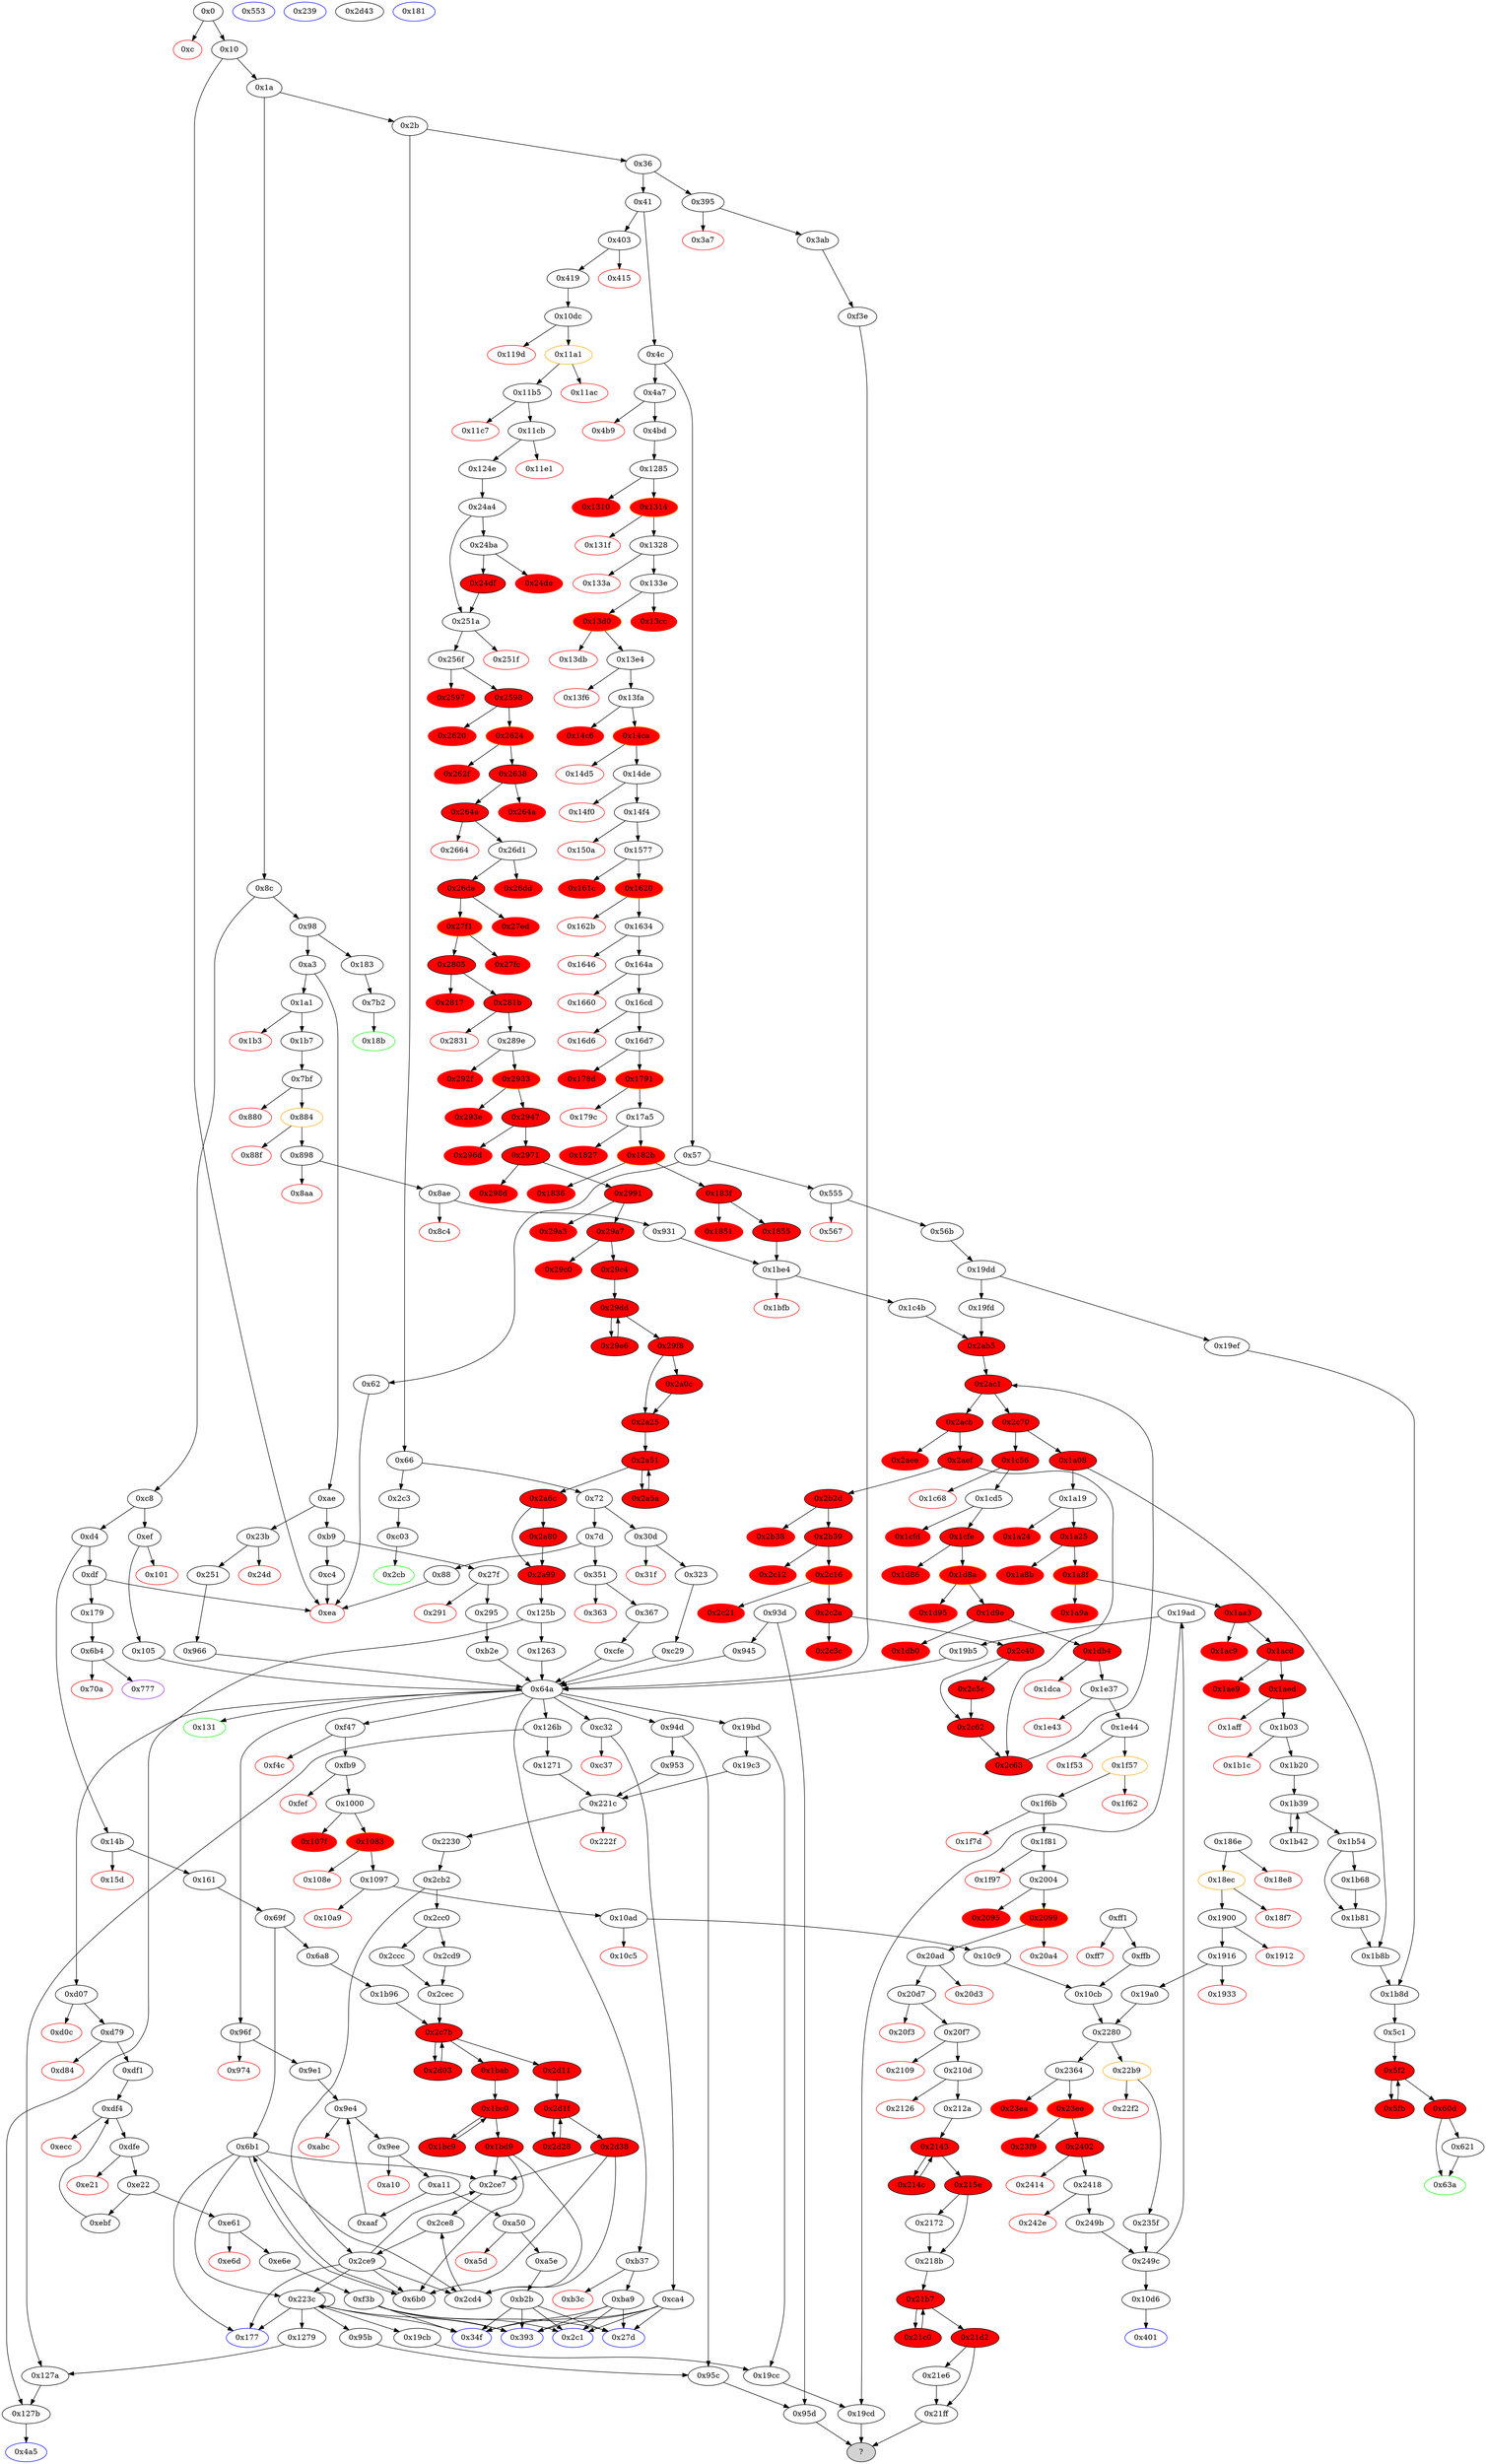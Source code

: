 digraph "" {
"0x14f0" [color=red, fillcolor=white, id="0x14f0", style=filled, tooltip="Block 0x14f0\n[0x14f0:0x14f3]\n---\nPredecessors: [0x14de]\nSuccessors: []\n---\n0x14f0 PUSH1 0x0\n0x14f2 DUP1\n0x14f3 REVERT\n---\n0x14f0: V1194 = 0x0\n0x14f3: REVERT 0x0 0x0\n---\nEntry stack: [V13, 0x553, V305, V308, V311, V314, V319, V324, V329, V1039, 0x0, V319, V324, V1088, V1137, 0x0, V1188, V1189]\nStack pops: 0\nStack additions: []\nExit stack: [V13, 0x553, V305, V308, V311, V314, V319, V324, V329, V1039, 0x0, V319, V324, V1088, V1137, 0x0, V1188, V1189]\n\nDef sites:\nV13: {0x1a.0x1f}\n0x553: {0x4a7.0x4a8}\nV305: {0x4bd.0x4d9}\nV308: {0x4bd.0x4e3}\nV311: {0x4bd.0x4ed}\nV314: {0x4bd.0x4f7}\nV319: {0x4bd.0x517}\nV324: {0x4bd.0x537}\nV329: {0x4bd.0x543}\nV1039: {0x1285.0x1288}\n0x0: {0x1285.0x128b}\nV319: {0x4bd.0x517}\nV324: {0x4bd.0x537}\nV1088: {0x133e.0x1344}\nV1137: {0x13fa.0x1400}\n0x0: {0x13fa.0x140e}\nV1188: {0x14de.0x14e5}\nV1189: {0x14de.0x14e6}\n"];
"0x19bd" [fillcolor=white, id="0x19bd", style=filled, tooltip="Block 0x19bd\n[0x19bd:0x19c2]\n---\nPredecessors: [0x64a]\nSuccessors: [0x19c3, 0x19cc]\n---\n0x19bd JUMPDEST\n0x19be ISZERO\n0x19bf PUSH2 0x19cc\n0x19c2 JUMPI\n---\n0x19bd: JUMPDEST \n0x19be: V1478 = ISZERO V420\n0x19bf: V1479 = 0x19cc\n0x19c2: JUMPI 0x19cc V1478\n---\nEntry stack: [S11, V13, 0x4a5, V266, V271, V274, S5, S4, S3, S2, S1, V420]\nStack pops: 1\nStack additions: []\nExit stack: [S11, V13, 0x4a5, V266, V271, V274, S5, S4, S3, S2, S1]\n\nDef sites:\nS11: {}\nV13: {0x1a.0x1f}\n0x4a5: {0x403.0x404}\nV266: {0x419.0x41f}\nV271: {0x419.0x43f}\nV274: {0x419.0x449}\nS5: {0x419.0x469, 0x1a.0x1f}\nS4: {0x419.0x489, 0x395.0x396}\nS3: {0x419.0x495, 0x3ab.0x3c7, 0x1a.0x1f}\nS2: {0x23b.0x23c, 0x3ab.0x3d1, 0x30d.0x30e, 0x10dc.0x10df, 0x27f.0x280, 0x351.0x352}\nS1: {0x419.0x43f, 0x1a.0x1f, 0x251.0x26d, 0x295.0x2b1, 0x1916.0x191c, 0x3ab.0x3f1, 0x323.0x33f, 0x367.0x383}\nV420: {0x64a.0x698}\n"];
"0x2143" [fillcolor=red, id="0x2143", style=filled, tooltip="Block 0x2143\n[0x2143:0x214b]\n---\nPredecessors: [0x212a, 0x214c]\nSuccessors: [0x214c, 0x215e]\n---\n0x2143 JUMPDEST\n0x2144 DUP4\n0x2145 DUP2\n0x2146 LT\n0x2147 ISZERO\n0x2148 PUSH2 0x215e\n0x214b JUMPI\n---\n0x2143: JUMPDEST \n0x2146: V1939 = LT S0 V1935\n0x2147: V1940 = ISZERO V1939\n0x2148: V1941 = 0x215e\n0x214b: JUMPI 0x215e V1940\n---\nEntry stack: [V13, 0x5c1, V345, V350, V353, V1774, 0x0, 0x0, S14, V1856, V1858, 0x2af2021e5945befce3b2eccdf851e73b5bd99543a2e788f02cf36f47b37a09cf, V1909, V1906, V1890, V1890, V1934, V1937, V1935, V1935, V1934, V1937, S0]\nStack pops: 4\nStack additions: [S3, S2, S1, S0]\nExit stack: [V13, 0x5c1, V345, V350, V353, V1774, 0x0, 0x0, S14, V1856, V1858, 0x2af2021e5945befce3b2eccdf851e73b5bd99543a2e788f02cf36f47b37a09cf, V1909, V1906, V1890, V1890, V1934, V1937, V1935, V1935, V1934, V1937, S0]\n\nDef sites:\nV13: {0x1a.0x1f}\n0x5c1: {0x555.0x556}\nV345: {0x56b.0x587}\nV350: {0x56b.0x5a7}\nV353: {0x56b.0x5b1}\nV1774: {0x1e44.0x1e66}\n0x0: {0x19dd.0x19e0}\n0x0: {0x2ab5.0x2ab6}\nS14: {0x2c40.0x2c46, 0x2ab5.0x2ab6}\nV1856: {0x2004.0x201b}\nV1858: {0x2004.0x2032}\n0x2af2021e5945befce3b2eccdf851e73b5bd99543a2e788f02cf36f47b37a09cf: {0x2004.0x2033}\nV1909: {0x20d7.0x20e0}\nV1906: {0x20d7.0x20d9}\nV1890: {0x20ad.0x20b4}\nV1890: {0x20ad.0x20b4}\nV1934: {0x212a.0x2131}\nV1937: {0x212a.0x213c}\nV1935: {0x212a.0x2138}\nV1935: {0x212a.0x2138}\nV1934: {0x212a.0x2131}\nV1937: {0x212a.0x213c}\nS0: {0x212a.0x2141, 0x214c.0x2157}\n"];
"0x2414" [color=red, fillcolor=white, id="0x2414", style=filled, tooltip="Block 0x2414\n[0x2414:0x2417]\n---\nPredecessors: [0x2402]\nSuccessors: []\n---\n0x2414 PUSH1 0x0\n0x2416 DUP1\n0x2417 REVERT\n---\n0x2414: V2112 = 0x0\n0x2417: REVERT 0x0 0x0\n---\nEntry stack: [S18, V13, 0x4a5, V266, V271, V274, S12, S11, S10, S9, S8, {0x10d6, 0x19ad}, S6, S5, S4, 0x0, S2, V2106, V2107]\nStack pops: 0\nStack additions: []\nExit stack: [S18, V13, 0x4a5, V266, V271, V274, S12, S11, S10, S9, S8, {0x10d6, 0x19ad}, S6, S5, S4, 0x0, S2, V2106, V2107]\n\nDef sites:\nS18: {}\nV13: {0x1a.0x1f}\n0x4a5: {0x403.0x404}\nV266: {0x419.0x41f}\nV271: {0x419.0x43f}\nV274: {0x419.0x449}\nS12: {0x419.0x469, 0x1a.0x1f}\nS11: {0x419.0x489, 0x395.0x396}\nS10: {0x419.0x495, 0x3ab.0x3c7, 0x1a.0x1f}\nS9: {0x23b.0x23c, 0x3ab.0x3d1, 0x30d.0x30e, 0x10dc.0x10df, 0x27f.0x280, 0x351.0x352}\nS8: {0x419.0x43f, 0x1a.0x1f, 0x251.0x26d, 0x295.0x2b1, 0x1916.0x191c, 0x3ab.0x3f1, 0x323.0x33f, 0x367.0x383}\n{0x10d6, 0x19ad}: {0x19a0.0x19a1, 0x10cb.0x10cc}\nS6: {0x419.0x495, 0x19a0.0x19a4, 0x3ab.0x3c7, 0x1a.0x1f}\nS5: {0x23b.0x23c, 0x3ab.0x3d1, 0x30d.0x30e, 0x10dc.0x10df, 0x27f.0x280, 0x351.0x352, 0x19a0.0x19a7}\nS4: {0x419.0x43f, 0x1a.0x1f, 0x251.0x26d, 0x295.0x2b1, 0x1916.0x191c, 0x3ab.0x3f1, 0x323.0x33f, 0x367.0x383}\n0x0: {0x2280.0x2281}\nS2: {0x419.0x43f, 0x1a.0x1f, 0x251.0x26d, 0x295.0x2b1, 0x1916.0x191c, 0x3ab.0x3f1, 0x323.0x33f, 0x367.0x383}\nV2106: {0x2402.0x2409}\nV2107: {0x2402.0x240a}\n"];
"0xe6d" [color=red, fillcolor=white, id="0xe6d", style=filled, tooltip="Block 0xe6d\n[0xe6d:0xe6d]\n---\nPredecessors: [0xe61]\nSuccessors: []\n---\n0xe6d INVALID\n---\n0xe6d: INVALID \n---\nEntry stack: [S14, S13, S12, S11, S10, S9, V13, 0x401, S6, S5, S4, S3, S2, 0x3, S0]\nStack pops: 0\nStack additions: []\nExit stack: [S14, S13, S12, S11, S10, S9, V13, 0x401, S6, S5, S4, S3, S2, 0x3, S0]\n\nDef sites:\nS14: {}\nS13: {}\nS12: {}\nS11: {}\nS10: {}\nS9: {}\nV13: {0x1a.0x1f}\n0x401: {0x395.0x396}\nS6: {0x3ab.0x3c7, 0x1a.0x1f}\nS5: {0x351.0x352, 0x23b.0x23c, 0x30d.0x30e, 0x27f.0x280, 0x3ab.0x3d1}\nS4: {0x3ab.0x3f1, 0x1a.0x1f, 0x251.0x26d, 0x323.0x33f, 0x295.0x2b1, 0x367.0x383, 0x1916.0x191c}\nS3: {0xdf1.0xdf2, 0xebf.0xec4}\nS2: {0x3ab.0x3f1, 0x1a.0x1f, 0x251.0x26d, 0x323.0x33f, 0x295.0x2b1, 0x367.0x383, 0x1916.0x191c}\n0x3: {0xe61.0xe62}\nS0: {0xdf1.0xdf2, 0xebf.0xec4}\n"];
"0xea" [color=red, fillcolor=white, id="0xea", style=filled, tooltip="Block 0xea\n[0xea:0xee]\n---\nPredecessors: [0x10, 0x62, 0x88, 0xc4, 0xdf]\nSuccessors: []\n---\n0xea JUMPDEST\n0xeb PUSH1 0x0\n0xed DUP1\n0xee REVERT\n---\n0xea: JUMPDEST \n0xeb: V68 = 0x0\n0xee: REVERT 0x0 0x0\n---\nEntry stack: [V13]\nStack pops: 0\nStack additions: []\nExit stack: [V13]\n\nDef sites:\nV13: {0x1a.0x1f}\n"];
"0x1328" [fillcolor=white, id="0x1328", style=filled, tooltip="Block 0x1328\n[0x1328:0x1339]\n---\nPredecessors: [0x1314]\nSuccessors: [0x133a, 0x133e]\n---\n0x1328 JUMPDEST\n0x1329 POP\n0x132a POP\n0x132b POP\n0x132c POP\n0x132d PUSH1 0x40\n0x132f MLOAD\n0x1330 RETURNDATASIZE\n0x1331 PUSH1 0x20\n0x1333 DUP2\n0x1334 LT\n0x1335 ISZERO\n0x1336 PUSH2 0x133e\n0x1339 JUMPI\n---\n0x1328: JUMPDEST \n0x132d: V1079 = 0x40\n0x132f: V1080 = M[0x40]\n0x1330: V1081 = RETURNDATASIZE\n0x1331: V1082 = 0x20\n0x1334: V1083 = LT V1081 0x20\n0x1335: V1084 = ISZERO V1083\n0x1336: V1085 = 0x133e\n0x1339: JUMPI 0x133e V1084\n---\nEntry stack: [V13, 0x553, V305, V308, V311, V314, V319, V324, V329, V1039, 0x0, V319, V324, 0x0, V1044, 0x70a08231, V1060, V1072]\nStack pops: 4\nStack additions: [V1080, V1081]\nExit stack: [V13, 0x553, V305, V308, V311, V314, V319, V324, V329, V1039, 0x0, V319, V324, 0x0, V1080, V1081]\n\nDef sites:\nV13: {0x1a.0x1f}\n0x553: {0x4a7.0x4a8}\nV305: {0x4bd.0x4d9}\nV308: {0x4bd.0x4e3}\nV311: {0x4bd.0x4ed}\nV314: {0x4bd.0x4f7}\nV319: {0x4bd.0x517}\nV324: {0x4bd.0x537}\nV329: {0x4bd.0x543}\nV1039: {0x1285.0x1288}\n0x0: {0x1285.0x128b}\nV319: {0x4bd.0x517}\nV324: {0x4bd.0x537}\n0x0: {0x1285.0x1296}\nV1044: {0x1285.0x12ae}\n0x70a08231: {0x1285.0x12af}\nV1060: {0x1285.0x12f9}\nV1072: {0x1314.0x1318}\n"];
"0x1bd9" [fillcolor=red, id="0x1bd9", style=filled, tooltip="Block 0x1bd9\n[0x1bd9:0x1be3]\n---\nPredecessors: [0x1bc0]\nSuccessors: [0x6b0, 0x2cd4, 0x2ce7]\n---\n0x1bd9 JUMPDEST\n0x1bda POP\n0x1bdb DUP3\n0x1bdc PUSH1 0x2\n0x1bde SSTORE\n0x1bdf POP\n0x1be0 POP\n0x1be1 POP\n0x1be2 POP\n0x1be3 JUMP\n---\n0x1bd9: JUMPDEST \n0x1bdc: V1632 = 0x2\n0x1bde: S[0x2] = V1623\n0x1be3: JUMP S5\n---\nEntry stack: [S24, S23, S22, S21, V13, S19, S18, S17, S16, S15, S14, S13, S12, S11, S10, S9, S8, S7, S6, S5, S4, V1623, V1620, V1622, S0]\nStack pops: 6\nStack additions: []\nExit stack: [S24, S23, S22, S21, V13, S19, S18, S17, S16, S15, S14, S13, S12, S11, S10, S9, S8, S7, S6]\n\nDef sites:\nS24: {}\nS23: {}\nS22: {}\nS21: {}\nV13: {0x1a.0x1f}\nS19: {0x1a.0x1f, 0x395.0x396}\nS18: {0x3ab.0x3c7, 0x1a.0x1f, 0x953.0x953, 0x1271.0x1271, 0x19c3.0x19c3, 0x395.0x396}\nS17: {0x3ab.0x3c7, 0x1a.0x1f, 0x3ab.0x3d1, 0x19c3.0x19c3, 0x1271.0x1271, 0x953.0x953, 0x395.0x396}\nS16: {0x1a.0x1f, 0x221c.0x2221, 0x351.0x352, 0x1271.0x1271, 0x953.0x953, 0x395.0x396, 0x3ab.0x3c7, 0x3ab.0x3d1, 0x3ab.0x3f1, 0x30d.0x30e, 0x19c3.0x19c3}\nS15: {0x1a.0x1f, 0x221c.0x2221, 0x351.0x352, 0x953.0x953, 0x395.0x396, 0x30d.0x30e, 0x19c3.0x19c3, 0x23b.0x23c, 0x27f.0x280, 0x1271.0x1271, 0x2230.0x2231, 0x3ab.0x3c7, 0x3ab.0x3d1, 0x3ab.0x3f1, 0x323.0x33f, 0x367.0x383}\nS14: {0x1a.0x1f, 0x221c.0x2221, 0x351.0x352, 0x251.0x26d, 0x953.0x953, 0x295.0x2b1, 0x1916.0x191c, 0x14b.0x14c, 0x30d.0x30e, 0x19c3.0x19c3, 0x23b.0x23c, 0x27f.0x280, 0x1271.0x1271, 0x2230.0x2234, 0x2230.0x2231, 0x3ab.0x3c7, 0x3ab.0x3d1, 0x3ab.0x3f1, 0x323.0x33f, 0x367.0x383}\nS13: {0x1a.0x1f, 0x221c.0x2221, 0x351.0x352, 0x251.0x26d, 0x953.0x953, 0x295.0x2b1, 0x1916.0x191c, 0x14b.0x14c, 0x30d.0x30e, 0x19c3.0x19c3, 0x23b.0x23c, 0x27f.0x280, 0x1271.0x1271, 0x2230.0x2231, 0x2230.0x2234, 0x3ab.0x3d1, 0x3ab.0x3f1, 0x161.0x167, 0x323.0x33f, 0x367.0x383}\nS12: {0x2cd9.0x2cda, 0x1a.0x1f, 0x221c.0x2221, 0x251.0x26d, 0x351.0x352, 0x953.0x953, 0x295.0x2b1, 0x1916.0x191c, 0x14b.0x14c, 0x30d.0x30e, 0x2ccc.0x2ccc, 0x19c3.0x19c3, 0x23b.0x23c, 0x27f.0x280, 0x1271.0x1271, 0x2230.0x2231, 0x2230.0x2234, 0x6a8.0x6a8, 0x3ab.0x3f1, 0x3ab.0x3d1, 0x161.0x167, 0x323.0x33f, 0x367.0x383}\nS11: {0x2cd9.0x2cda, 0x2cd9.0x2ce0, 0x1a.0x1f, 0x221c.0x2221, 0x351.0x352, 0x953.0x953, 0x14b.0x14c, 0x30d.0x30e, 0x2ccc.0x2ccc, 0x19c3.0x19c3, 0x23b.0x23c, 0x27f.0x280, 0x1271.0x1271, 0x2230.0x2231, 0x2230.0x2234, 0x6a8.0x6a8, 0x3ab.0x3d1, 0x161.0x167}\nS10: {0x2cd9.0x2cda, 0x2cd9.0x2ce0, 0x1a.0x1f, 0x221c.0x2221, 0x351.0x352, 0x1b96.0x1b9c, 0x14b.0x14c, 0x30d.0x30e, 0x2ccc.0x2ccc, 0x23b.0x23c, 0x27f.0x280, 0x2230.0x2231, 0x2230.0x2234, 0x6a8.0x6a8, 0x3ab.0x3d1, 0x2cec.0x2cf2, 0x161.0x167}\nS9: {0x2cd9.0x2cda, 0x2cd9.0x2ce0, 0x1a.0x1f, 0x221c.0x2221, 0x2230.0x2231, 0x2230.0x2234, 0x1b96.0x1b9c, 0x6a8.0x6a8, 0x14b.0x14c, 0x2ccc.0x2ccc, 0x2cec.0x2cf2, 0x161.0x167, 0x2d03.0x2d04}\nS8: {0x2cd9.0x2cda, 0x2cd9.0x2ce0, 0x1a.0x1f, 0x2230.0x2231, 0x2230.0x2234, 0x1b96.0x1b9c, 0x6a8.0x6a8, 0x14b.0x14c, 0x2ccc.0x2ccc, 0x2cec.0x2cf2, 0x161.0x167, 0x2d03.0x2d04}\nS7: {0x2cd9.0x2cda, 0x2cd9.0x2ce0, 0x2230.0x2234, 0x2230.0x2231, 0x1b96.0x1b9c, 0x6a8.0x6a8, 0x14b.0x14c, 0x2ccc.0x2ccc, 0x2cec.0x2cf2, 0x161.0x167, 0x2d03.0x2d04}\nS6: {0x2cd9.0x2cda, 0x2cd9.0x2ce0, 0x2230.0x2231, 0x1b96.0x1b9c, 0x6a8.0x6a8, 0x2ccc.0x2ccc, 0x2cec.0x2cf2, 0x161.0x167, 0x2d03.0x2d04}\nS5: {0x2cd9.0x2cda, 0x2cd9.0x2ce0, 0x2230.0x2231, 0x1b96.0x1b9c, 0x6a8.0x6a8, 0x2ccc.0x2ccc, 0x2cec.0x2cf2, 0x161.0x167, 0x2d03.0x2d04}\nS4: {0x2cd9.0x2ce0, 0x2cec.0x2cf2, 0x161.0x167, 0x2230.0x2231, 0x2d03.0x2d04, 0x1b96.0x1b9c}\nV1623: {0x1bab.0x1bb8}\nV1620: {0x1bab.0x1bac}\nV1622: {0x1bab.0x1bb3}\nS0: {0x1bc9.0x1bd1, 0x1bab.0x1bac}\n"];
"0x401" [color=blue, fillcolor=white, id="0x401", style=filled, tooltip="Block 0x401\n[0x401:0x402]\n---\nPredecessors: [0x10d6]\nSuccessors: []\n---\n0x401 JUMPDEST\n0x402 STOP\n---\n0x401: JUMPDEST \n0x402: STOP \n---\nEntry stack: []\nStack pops: 0\nStack additions: []\nExit stack: []\n\nDef sites:\n"];
"0x6b1" [fillcolor=white, id="0x6b1", style=filled, tooltip="Block 0x6b1\n[0x6b1:0x6b3]\n---\nPredecessors: [0x69f, 0x6b0]\nSuccessors: [0x177, 0x6b0, 0x223c, 0x2cd4, 0x2ce7]\n---\n0x6b1 JUMPDEST\n0x6b2 POP\n0x6b3 JUMP\n---\n0x6b1: JUMPDEST \n0x6b3: JUMP S1\n---\nEntry stack: [S18, S17, S16, S15, S14, V13, S12, S11, S10, S9, S8, S7, S6, S5, S4, S3, S2, S1, S0]\nStack pops: 2\nStack additions: []\nExit stack: [S18, S17, S16, S15, S14, V13, S12, S11, S10, S9, S8, S7, S6, S5, S4, S3, S2]\n\nDef sites:\nS18: {}\nS17: {}\nS16: {}\nS15: {}\nS14: {}\nV13: {0x1a.0x1f}\nS12: {0x1a.0x1f, 0x395.0x396}\nS11: {0x3ab.0x3c7, 0x1a.0x1f, 0x953.0x953, 0x1271.0x1271, 0x19c3.0x19c3, 0x395.0x396}\nS10: {0x3ab.0x3c7, 0x1a.0x1f, 0x3ab.0x3d1, 0x19c3.0x19c3, 0x1271.0x1271, 0x953.0x953, 0x395.0x396}\nS9: {0x1a.0x1f, 0x221c.0x2221, 0x351.0x352, 0x1271.0x1271, 0x953.0x953, 0x395.0x396, 0x3ab.0x3c7, 0x3ab.0x3d1, 0x3ab.0x3f1, 0x30d.0x30e, 0x19c3.0x19c3}\nS8: {0x1a.0x1f, 0x221c.0x2221, 0x351.0x352, 0x953.0x953, 0x395.0x396, 0x30d.0x30e, 0x19c3.0x19c3, 0x23b.0x23c, 0x27f.0x280, 0x1271.0x1271, 0x2230.0x2231, 0x3ab.0x3c7, 0x3ab.0x3d1, 0x3ab.0x3f1, 0x323.0x33f, 0x367.0x383}\nS7: {0x1a.0x1f, 0x221c.0x2221, 0x351.0x352, 0x251.0x26d, 0x953.0x953, 0x295.0x2b1, 0x1916.0x191c, 0x14b.0x14c, 0x30d.0x30e, 0x19c3.0x19c3, 0x23b.0x23c, 0x27f.0x280, 0x1271.0x1271, 0x2230.0x2234, 0x2230.0x2231, 0x3ab.0x3d1, 0x3ab.0x3f1, 0x3ab.0x3c7, 0x323.0x33f, 0x367.0x383}\nS6: {0x1a.0x1f, 0x221c.0x2221, 0x251.0x26d, 0x351.0x352, 0x953.0x953, 0x295.0x2b1, 0x1916.0x191c, 0x14b.0x14c, 0x30d.0x30e, 0x19c3.0x19c3, 0x23b.0x23c, 0x27f.0x280, 0x1271.0x1271, 0x2230.0x2231, 0x2230.0x2234, 0x3ab.0x3f1, 0x3ab.0x3d1, 0x161.0x167, 0x323.0x33f, 0x367.0x383}\nS5: {0x2cd9.0x2cda, 0x1a.0x1f, 0x221c.0x2221, 0x351.0x352, 0x251.0x26d, 0x953.0x953, 0x295.0x2b1, 0x1916.0x191c, 0x14b.0x14c, 0x30d.0x30e, 0x2ccc.0x2ccc, 0x19c3.0x19c3, 0x23b.0x23c, 0x27f.0x280, 0x1271.0x1271, 0x2230.0x2231, 0x2230.0x2234, 0x6a8.0x6a8, 0x3ab.0x3d1, 0x3ab.0x3f1, 0x161.0x167, 0x323.0x33f, 0x367.0x383}\nS4: {0x2cd9.0x2cda, 0x2cd9.0x2ce0, 0x1a.0x1f, 0x221c.0x2221, 0x351.0x352, 0x953.0x953, 0x14b.0x14c, 0x30d.0x30e, 0x2ccc.0x2ccc, 0x19c3.0x19c3, 0x23b.0x23c, 0x27f.0x280, 0x1271.0x1271, 0x2230.0x2231, 0x2230.0x2234, 0x6a8.0x6a8, 0x3ab.0x3d1, 0x161.0x167}\nS3: {0x2cd9.0x2cda, 0x2cd9.0x2ce0, 0x1a.0x1f, 0x221c.0x2221, 0x351.0x352, 0x1b96.0x1b9c, 0x14b.0x14c, 0x30d.0x30e, 0x2ccc.0x2ccc, 0x23b.0x23c, 0x27f.0x280, 0x2230.0x2231, 0x2230.0x2234, 0x6a8.0x6a8, 0x3ab.0x3d1, 0x2cec.0x2cf2, 0x161.0x167}\nS2: {0x2cd9.0x2cda, 0x2cd9.0x2ce0, 0x1a.0x1f, 0x221c.0x2221, 0x2230.0x2231, 0x2230.0x2234, 0x1b96.0x1b9c, 0x6a8.0x6a8, 0x14b.0x14c, 0x2ccc.0x2ccc, 0x2cec.0x2cf2, 0x161.0x167, 0x2d03.0x2d04}\nS1: {0x2cd9.0x2cda, 0x2cd9.0x2ce0, 0x1a.0x1f, 0x2230.0x2234, 0x2230.0x2231, 0x1b96.0x1b9c, 0x6a8.0x6a8, 0x14b.0x14c, 0x2ccc.0x2ccc, 0x2cec.0x2cf2, 0x161.0x167, 0x2d03.0x2d04}\nS0: {0x2cd9.0x2cda, 0x2cd9.0x2ce0, 0x2230.0x2231, 0x2230.0x2234, 0x1b96.0x1b9c, 0x6a8.0x6a8, 0x14b.0x14c, 0x2ccc.0x2ccc, 0x2cec.0x2cf2, 0x161.0x167, 0x2d03.0x2d04}\n"];
"0x34f" [color=blue, fillcolor=white, id="0x34f", style=filled, tooltip="Block 0x34f\n[0x34f:0x350]\n---\nPredecessors: [0xb2b, 0xba9, 0xca4, 0xf3b, 0x223c]\nSuccessors: []\n---\n0x34f JUMPDEST\n0x350 STOP\n---\n0x34f: JUMPDEST \n0x350: STOP \n---\nEntry stack: [S8, V13, 0x4a5, V266, V271, V274, S2, S1, S0]\nStack pops: 0\nStack additions: []\nExit stack: [S8, V13, 0x4a5, V266, V271, V274, S2, S1, S0]\n\nDef sites:\nS8: {}\nV13: {0x1a.0x1f}\n0x4a5: {0x403.0x404}\nV266: {0x419.0x41f}\nV271: {0x419.0x43f}\nV274: {0x419.0x449}\nS2: {0x419.0x469, 0x1a.0x1f}\nS1: {0x419.0x489, 0x395.0x396}\nS0: {0x419.0x495, 0x3ab.0x3c7, 0x1a.0x1f}\n"];
"0x251" [fillcolor=white, id="0x251", style=filled, tooltip="Block 0x251\n[0x251:0x27c]\n---\nPredecessors: [0x23b]\nSuccessors: [0x966]\n---\n0x251 JUMPDEST\n0x252 DUP2\n0x253 ADD\n0x254 SWAP1\n0x255 DUP1\n0x256 DUP1\n0x257 CALLDATALOAD\n0x258 PUSH20 0xffffffffffffffffffffffffffffffffffffffff\n0x26d AND\n0x26e SWAP1\n0x26f PUSH1 0x20\n0x271 ADD\n0x272 SWAP1\n0x273 SWAP3\n0x274 SWAP2\n0x275 SWAP1\n0x276 POP\n0x277 POP\n0x278 POP\n0x279 PUSH2 0x966\n0x27c JUMP\n---\n0x251: JUMPDEST \n0x253: V164 = ADD 0x4 V158\n0x257: V165 = CALLDATALOAD 0x4\n0x258: V166 = 0xffffffffffffffffffffffffffffffffffffffff\n0x26d: V167 = AND 0xffffffffffffffffffffffffffffffffffffffff V165\n0x26f: V168 = 0x20\n0x271: V169 = ADD 0x20 0x4\n0x279: V170 = 0x966\n0x27c: JUMP 0x966\n---\nEntry stack: [V13, 0x27d, 0x4, V158]\nStack pops: 2\nStack additions: [V167]\nExit stack: [V13, 0x27d, V167]\n\nDef sites:\nV13: {0x1a.0x1f}\n0x27d: {0x23b.0x23c}\n0x4: {0x23b.0x23f}\nV158: {0x23b.0x243}\n"];
"0x5f2" [fillcolor=red, id="0x5f2", style=filled, tooltip="Block 0x5f2\n[0x5f2:0x5fa]\n---\nPredecessors: [0x5c1, 0x5fb]\nSuccessors: [0x5fb, 0x60d]\n---\n0x5f2 JUMPDEST\n0x5f3 DUP4\n0x5f4 DUP2\n0x5f5 LT\n0x5f6 ISZERO\n0x5f7 PUSH2 0x60d\n0x5fa JUMPI\n---\n0x5f2: JUMPDEST \n0x5f5: V373 = LT S0 V369\n0x5f6: V374 = ISZERO V373\n0x5f7: V375 = 0x60d\n0x5fa: JUMPI 0x60d V374\n---\nEntry stack: [V13, 0x239, V133, V136, V141, V146, V151, V472, V133, 0x93d, S12, S11, S10, S9, V358, V358, V368, V371, V369, V369, V368, V371, S0]\nStack pops: 4\nStack additions: [S3, S2, S1, S0]\nExit stack: [V13, 0x239, V133, V136, V141, V146, V151, V472, V133, 0x93d, S12, S11, S10, S9, V358, V358, V368, V371, V369, V369, V368, V371, S0]\n\nDef sites:\nV13: {0x1a.0x1f}\n0x239: {0x1a1.0x1a2}\nV133: {0x1b7.0x1d3}\nV136: {0x1b7.0x1dd}\nV141: {0x1b7.0x1fd}\nV146: {0x1b7.0x21d}\nV151: {0x1b7.0x229}\nV472: {0x7bf.0x7c2}\nV133: {0x1b7.0x1d3}\n0x93d: {0x931.0x932}\nS12: {0x1a.0x1f, 0x1b7.0x1d3}\nS11: {0x1be4.0x1be5, 0x19dd.0x19de, 0x1acd.0x1ad6}\nS10: {0x2ab5.0x2ab6, 0x2c40.0x2c46, 0x19dd.0x19e0}\nS9: {0x2ab5.0x2ab6, 0x19dd.0x19e0}\nV358: {0x5c1.0x5c4}\nV358: {0x5c1.0x5c4}\nV368: {0x5c1.0x5e3}\nV371: {0x5c1.0x5eb}\nV369: {0x5c1.0x5e7}\nV369: {0x5c1.0x5e7}\nV368: {0x5c1.0x5e3}\nV371: {0x5c1.0x5eb}\nS0: {0x5c1.0x5f0, 0x5fb.0x606}\n"];
"0x8c" [fillcolor=white, id="0x8c", style=filled, tooltip="Block 0x8c\n[0x8c:0x97]\n---\nPredecessors: [0x1a]\nSuccessors: [0x98, 0xc8]\n---\n0x8c JUMPDEST\n0x8d DUP1\n0x8e PUSH4 0x4463edc7\n0x93 GT\n0x94 PUSH2 0xc8\n0x97 JUMPI\n---\n0x8c: JUMPDEST \n0x8e: V43 = 0x4463edc7\n0x93: V44 = GT 0x4463edc7 V13\n0x94: V45 = 0xc8\n0x97: JUMPI 0xc8 V44\n---\nEntry stack: [V13]\nStack pops: 1\nStack additions: [S0]\nExit stack: [V13]\n\nDef sites:\nV13: {0x1a.0x1f}\n"];
"0x7bf" [fillcolor=white, id="0x7bf", style=filled, tooltip="Block 0x7bf\n[0x7bf:0x87f]\n---\nPredecessors: [0x1b7]\nSuccessors: [0x880, 0x884]\n---\n0x7bf JUMPDEST\n0x7c0 PUSH1 0x0\n0x7c2 GAS\n0x7c3 SWAP1\n0x7c4 POP\n0x7c5 PUSH1 0x0\n0x7c7 DUP7\n0x7c8 SWAP1\n0x7c9 POP\n0x7ca DUP1\n0x7cb PUSH20 0xffffffffffffffffffffffffffffffffffffffff\n0x7e0 AND\n0x7e1 PUSH4 0x23b872dd\n0x7e6 CALLER\n0x7e7 ADDRESS\n0x7e8 DUP10\n0x7e9 PUSH1 0x40\n0x7eb MLOAD\n0x7ec DUP5\n0x7ed PUSH4 0xffffffff\n0x7f2 AND\n0x7f3 PUSH1 0xe0\n0x7f5 SHL\n0x7f6 DUP2\n0x7f7 MSTORE\n0x7f8 PUSH1 0x4\n0x7fa ADD\n0x7fb DUP1\n0x7fc DUP5\n0x7fd PUSH20 0xffffffffffffffffffffffffffffffffffffffff\n0x812 AND\n0x813 PUSH20 0xffffffffffffffffffffffffffffffffffffffff\n0x828 AND\n0x829 DUP2\n0x82a MSTORE\n0x82b PUSH1 0x20\n0x82d ADD\n0x82e DUP4\n0x82f PUSH20 0xffffffffffffffffffffffffffffffffffffffff\n0x844 AND\n0x845 PUSH20 0xffffffffffffffffffffffffffffffffffffffff\n0x85a AND\n0x85b DUP2\n0x85c MSTORE\n0x85d PUSH1 0x20\n0x85f ADD\n0x860 DUP3\n0x861 DUP2\n0x862 MSTORE\n0x863 PUSH1 0x20\n0x865 ADD\n0x866 SWAP4\n0x867 POP\n0x868 POP\n0x869 POP\n0x86a POP\n0x86b PUSH1 0x20\n0x86d PUSH1 0x40\n0x86f MLOAD\n0x870 DUP1\n0x871 DUP4\n0x872 SUB\n0x873 DUP2\n0x874 PUSH1 0x0\n0x876 DUP8\n0x877 DUP1\n0x878 EXTCODESIZE\n0x879 ISZERO\n0x87a DUP1\n0x87b ISZERO\n0x87c PUSH2 0x884\n0x87f JUMPI\n---\n0x7bf: JUMPDEST \n0x7c0: V471 = 0x0\n0x7c2: V472 = GAS\n0x7c5: V473 = 0x0\n0x7cb: V474 = 0xffffffffffffffffffffffffffffffffffffffff\n0x7e0: V475 = AND 0xffffffffffffffffffffffffffffffffffffffff V133\n0x7e1: V476 = 0x23b872dd\n0x7e6: V477 = CALLER\n0x7e7: V478 = ADDRESS\n0x7e9: V479 = 0x40\n0x7eb: V480 = M[0x40]\n0x7ed: V481 = 0xffffffff\n0x7f2: V482 = AND 0xffffffff 0x23b872dd\n0x7f3: V483 = 0xe0\n0x7f5: V484 = SHL 0xe0 0x23b872dd\n0x7f7: M[V480] = 0x23b872dd00000000000000000000000000000000000000000000000000000000\n0x7f8: V485 = 0x4\n0x7fa: V486 = ADD 0x4 V480\n0x7fd: V487 = 0xffffffffffffffffffffffffffffffffffffffff\n0x812: V488 = AND 0xffffffffffffffffffffffffffffffffffffffff V477\n0x813: V489 = 0xffffffffffffffffffffffffffffffffffffffff\n0x828: V490 = AND 0xffffffffffffffffffffffffffffffffffffffff V488\n0x82a: M[V486] = V490\n0x82b: V491 = 0x20\n0x82d: V492 = ADD 0x20 V486\n0x82f: V493 = 0xffffffffffffffffffffffffffffffffffffffff\n0x844: V494 = AND 0xffffffffffffffffffffffffffffffffffffffff V478\n0x845: V495 = 0xffffffffffffffffffffffffffffffffffffffff\n0x85a: V496 = AND 0xffffffffffffffffffffffffffffffffffffffff V494\n0x85c: M[V492] = V496\n0x85d: V497 = 0x20\n0x85f: V498 = ADD 0x20 V492\n0x862: M[V498] = V136\n0x863: V499 = 0x20\n0x865: V500 = ADD 0x20 V498\n0x86b: V501 = 0x20\n0x86d: V502 = 0x40\n0x86f: V503 = M[0x40]\n0x872: V504 = SUB V500 V503\n0x874: V505 = 0x0\n0x878: V506 = EXTCODESIZE V475\n0x879: V507 = ISZERO V506\n0x87b: V508 = ISZERO V507\n0x87c: V509 = 0x884\n0x87f: JUMPI 0x884 V508\n---\nEntry stack: [V13, 0x239, V133, V136, V141, V146, V151]\nStack pops: 5\nStack additions: [S4, S3, S2, S1, S0, V472, S4, V475, 0x23b872dd, V500, 0x20, V503, V504, V503, 0x0, V475, V507]\nExit stack: [V13, 0x239, V133, V136, V141, V146, V151, V472, V133, V475, 0x23b872dd, V500, 0x20, V503, V504, V503, 0x0, V475, V507]\n\nDef sites:\nV13: {0x1a.0x1f}\n0x239: {0x1a1.0x1a2}\nV133: {0x1b7.0x1d3}\nV136: {0x1b7.0x1dd}\nV141: {0x1b7.0x1fd}\nV146: {0x1b7.0x21d}\nV151: {0x1b7.0x229}\n"];
"0x2a0c" [fillcolor=red, id="0x2a0c", style=filled, tooltip="Block 0x2a0c\n[0x2a0c:0x2a24]\n---\nPredecessors: [0x29f8]\nSuccessors: [0x2a25]\n---\n0x2a0c DUP1\n0x2a0d DUP3\n0x2a0e SUB\n0x2a0f DUP1\n0x2a10 MLOAD\n0x2a11 PUSH1 0x1\n0x2a13 DUP4\n0x2a14 PUSH1 0x20\n0x2a16 SUB\n0x2a17 PUSH2 0x100\n0x2a1a EXP\n0x2a1b SUB\n0x2a1c NOT\n0x2a1d AND\n0x2a1e DUP2\n0x2a1f MSTORE\n0x2a20 PUSH1 0x20\n0x2a22 ADD\n0x2a23 SWAP2\n0x2a24 POP\n---\n0x2a0e: V2452 = SUB V2447 V2449\n0x2a10: V2453 = M[V2452]\n0x2a11: V2454 = 0x1\n0x2a14: V2455 = 0x20\n0x2a16: V2456 = SUB 0x20 V2449\n0x2a17: V2457 = 0x100\n0x2a1a: V2458 = EXP 0x100 V2456\n0x2a1b: V2459 = SUB V2458 0x1\n0x2a1c: V2460 = NOT V2459\n0x2a1d: V2461 = AND V2460 V2453\n0x2a1f: M[V2452] = V2461\n0x2a20: V2462 = 0x20\n0x2a22: V2463 = ADD 0x20 V2452\n---\nEntry stack: [V13, 0x4a5, V266, V271, V274, V279, V284, V289, V949, V271, 0x125b, V266, V271, V274, V279, V284, 0x0, V2273, V271, V2355, V2357, 0x2af2021e5945befce3b2eccdf851e73b5bd99543a2e788f02cf36f47b37a09cf, V2408, V2405, V2389, V2389, V2447, V2449]\nStack pops: 2\nStack additions: [V2463, S0]\nExit stack: [V13, 0x4a5, V266, V271, V274, V279, V284, V289, V949, V271, 0x125b, V266, V271, V274, V279, V284, 0x0, V2273, V271, V2355, V2357, 0x2af2021e5945befce3b2eccdf851e73b5bd99543a2e788f02cf36f47b37a09cf, V2408, V2405, V2389, V2389, V2463, V2449]\n\nDef sites:\nV13: {0x1a.0x1f}\n0x4a5: {0x403.0x404}\nV266: {0x419.0x41f}\nV271: {0x419.0x43f}\nV274: {0x419.0x449}\nV279: {0x419.0x469}\nV284: {0x419.0x489}\nV289: {0x419.0x495}\nV949: {0x10dc.0x10df}\nV271: {0x419.0x43f}\n0x125b: {0x124e.0x124f}\nV266: {0x419.0x41f}\nV271: {0x419.0x43f}\nV274: {0x419.0x449}\nV279: {0x419.0x469}\nV284: {0x419.0x489}\n0x0: {0x24a4.0x24a5}\nV2273: {0x26de.0x2700}\nV271: {0x419.0x43f}\nV2355: {0x289e.0x28b5}\nV2357: {0x289e.0x28cc}\n0x2af2021e5945befce3b2eccdf851e73b5bd99543a2e788f02cf36f47b37a09cf: {0x289e.0x28cd}\nV2408: {0x2971.0x297a}\nV2405: {0x2971.0x2973}\nV2389: {0x2947.0x294e}\nV2389: {0x2947.0x294e}\nV2447: {0x29f8.0x2a01}\nV2449: {0x29f8.0x2a05}\n"];
"0x7b2" [fillcolor=white, id="0x7b2", style=filled, tooltip="Block 0x7b2\n[0x7b2:0x7be]\n---\nPredecessors: [0x183]\nSuccessors: [0x18b]\n---\n0x7b2 JUMPDEST\n0x7b3 PUSH1 0x0\n0x7b5 PUSH1 0x2\n0x7b7 DUP1\n0x7b8 SLOAD\n0x7b9 SWAP1\n0x7ba POP\n0x7bb SWAP1\n0x7bc POP\n0x7bd SWAP1\n0x7be JUMP\n---\n0x7b2: JUMPDEST \n0x7b3: V468 = 0x0\n0x7b5: V469 = 0x2\n0x7b8: V470 = S[0x2]\n0x7be: JUMP 0x18b\n---\nEntry stack: [V13, 0x18b]\nStack pops: 1\nStack additions: [V470]\nExit stack: [V13, V470]\n\nDef sites:\nV13: {0x1a.0x1f}\n0x18b: {0x183.0x184}\n"];
"0x3a7" [color=red, fillcolor=white, id="0x3a7", style=filled, tooltip="Block 0x3a7\n[0x3a7:0x3aa]\n---\nPredecessors: [0x395]\nSuccessors: []\n---\n0x3a7 PUSH1 0x0\n0x3a9 DUP1\n0x3aa REVERT\n---\n0x3a7: V240 = 0x0\n0x3aa: REVERT 0x0 0x0\n---\nEntry stack: [V13, 0x401, 0x4, V235]\nStack pops: 0\nStack additions: []\nExit stack: [V13, 0x401, 0x4, V235]\n\nDef sites:\nV13: {0x1a.0x1f}\n0x401: {0x395.0x396}\n0x4: {0x395.0x399}\nV235: {0x395.0x39d}\n"];
"0x179c" [color=red, fillcolor=white, id="0x179c", style=filled, tooltip="Block 0x179c\n[0x179c:0x17a4]\n---\nPredecessors: [0x1791]\nSuccessors: []\n---\n0x179c RETURNDATASIZE\n0x179d PUSH1 0x0\n0x179f DUP1\n0x17a0 RETURNDATACOPY\n0x17a1 RETURNDATASIZE\n0x17a2 PUSH1 0x0\n0x17a4 REVERT\n---\n0x179c: V1345 = RETURNDATASIZE\n0x179d: V1346 = 0x0\n0x17a0: RETURNDATACOPY 0x0 0x0 V1345\n0x17a1: V1347 = RETURNDATASIZE\n0x17a2: V1348 = 0x0\n0x17a4: REVERT 0x0 V1347\n---\nEntry stack: [V13, 0x553, V305, V308, V311, V314, V319, V324, V329, V1039, V1295, V319, V324, V1088, V1137, 0x0, V1305, 0x78551f2a, V1329, V1342]\nStack pops: 0\nStack additions: []\nExit stack: [V13, 0x553, V305, V308, V311, V314, V319, V324, V329, V1039, V1295, V319, V324, V1088, V1137, 0x0, V1305, 0x78551f2a, V1329, V1342]\n\nDef sites:\nV13: {0x1a.0x1f}\n0x553: {0x4a7.0x4a8}\nV305: {0x4bd.0x4d9}\nV308: {0x4bd.0x4e3}\nV311: {0x4bd.0x4ed}\nV314: {0x4bd.0x4f7}\nV319: {0x4bd.0x517}\nV324: {0x4bd.0x537}\nV329: {0x4bd.0x543}\nV1039: {0x1285.0x1288}\nV1295: {0x16d7.0x16d9}\nV319: {0x4bd.0x517}\nV324: {0x4bd.0x537}\nV1088: {0x133e.0x1344}\nV1137: {0x13fa.0x1400}\n0x0: {0x13fa.0x140e}\nV1305: {0x16d7.0x1714}\n0x78551f2a: {0x16d7.0x1715}\nV1329: {0x16d7.0x1772}\nV1342: {0x1791.0x1795}\n"];
"0x2099" [color=orange, fillcolor=red, id="0x2099", style=filled, tooltip="Block 0x2099\n[0x2099:0x20a3]\n---\nPredecessors: [0x2004]\nSuccessors: [0x20a4, 0x20ad]\n---\n0x2099 JUMPDEST\n0x209a POP\n0x209b GAS\n0x209c STATICCALL\n0x209d ISZERO\n0x209e DUP1\n0x209f ISZERO\n0x20a0 PUSH2 0x20ad\n0x20a3 JUMPI\n---\n0x2099: JUMPDEST \n0x209b: V1880 = GAS\n0x209c: V1881 = STATICCALL V1880 V1861 V1873 V1874 V1873 0x0\n0x209d: V1882 = ISZERO V1881\n0x209f: V1883 = ISZERO V1882\n0x20a0: V1884 = 0x20ad\n0x20a3: JUMPI 0x20ad V1883\n---\nEntry stack: [V13, 0x5c1, V345, V350, V353, V1774, 0x0, 0x0, S12, V1856, V1858, 0x2af2021e5945befce3b2eccdf851e73b5bd99543a2e788f02cf36f47b37a09cf, V1861, 0x6fdde03, V1870, 0x0, V1873, V1874, V1873, V1861, V1876]\nStack pops: 6\nStack additions: [V1882]\nExit stack: [V13, 0x5c1, V345, V350, V353, V1774, 0x0, 0x0, S12, V1856, V1858, 0x2af2021e5945befce3b2eccdf851e73b5bd99543a2e788f02cf36f47b37a09cf, V1861, 0x6fdde03, V1870, V1882]\n\nDef sites:\nV13: {0x1a.0x1f}\n0x5c1: {0x555.0x556}\nV345: {0x56b.0x587}\nV350: {0x56b.0x5a7}\nV353: {0x56b.0x5b1}\nV1774: {0x1e44.0x1e66}\n0x0: {0x19dd.0x19e0}\n0x0: {0x2ab5.0x2ab6}\nS12: {0x2c40.0x2c46, 0x2ab5.0x2ab6}\nV1856: {0x2004.0x201b}\nV1858: {0x2004.0x2032}\n0x2af2021e5945befce3b2eccdf851e73b5bd99543a2e788f02cf36f47b37a09cf: {0x2004.0x2033}\nV1861: {0x2004.0x206a}\n0x6fdde03: {0x2004.0x206b}\nV1870: {0x2004.0x2081}\n0x0: {0x2004.0x2082}\nV1873: {0x2004.0x2086}\nV1874: {0x2004.0x2089}\nV1873: {0x2004.0x2086}\nV1861: {0x2004.0x206a}\nV1876: {0x2004.0x208e}\n"];
"0x1083" [color=orange, fillcolor=red, id="0x1083", style=filled, tooltip="Block 0x1083\n[0x1083:0x108d]\n---\nPredecessors: [0x1000]\nSuccessors: [0x108e, 0x1097]\n---\n0x1083 JUMPDEST\n0x1084 POP\n0x1085 GAS\n0x1086 STATICCALL\n0x1087 ISZERO\n0x1088 DUP1\n0x1089 ISZERO\n0x108a PUSH2 0x1097\n0x108d JUMPI\n---\n0x1083: JUMPDEST \n0x1085: V921 = GAS\n0x1086: V922 = STATICCALL V921 V895 V914 V915 V914 0x20\n0x1087: V923 = ISZERO V922\n0x1089: V924 = ISZERO V923\n0x108a: V925 = 0x1097\n0x108d: JUMPI 0x1097 V924\n---\nEntry stack: [S21, V13, 0x4a5, V266, V271, V274, S15, S14, S13, S12, S11, S10, S9, V895, 0x70a08231, V911, 0x20, V914, V915, V914, V895, V917]\nStack pops: 6\nStack additions: [V923]\nExit stack: [S21, V13, 0x4a5, V266, V271, V274, S15, S14, S13, S12, S11, S10, S9, V895, 0x70a08231, V911, V923]\n\nDef sites:\nS21: {}\nV13: {0x1a.0x1f}\n0x4a5: {0x403.0x404}\nV266: {0x419.0x41f}\nV271: {0x419.0x43f}\nV274: {0x419.0x449}\nS15: {0x419.0x469, 0x1a.0x1f}\nS14: {0x419.0x489, 0x395.0x396}\nS13: {0x419.0x495, 0x3ab.0x3c7, 0x1a.0x1f}\nS12: {0x23b.0x23c, 0x3ab.0x3d1, 0x30d.0x30e, 0x10dc.0x10df, 0x27f.0x280, 0x351.0x352}\nS11: {0x419.0x43f, 0x1a.0x1f, 0x251.0x26d, 0x295.0x2b1, 0x1916.0x191c, 0x3ab.0x3f1, 0x323.0x33f, 0x367.0x383}\nS10: {0x419.0x43f, 0x1a.0x1f, 0x251.0x26d, 0x295.0x2b1, 0x1916.0x191c, 0x3ab.0x3f1, 0x323.0x33f, 0x367.0x383}\nS9: {0x23b.0x23c, 0x3ab.0x3d1, 0x30d.0x30e, 0x10dc.0x10df, 0x27f.0x280, 0x351.0x352}\nV895: {0x1000.0x101d}\n0x70a08231: {0x1000.0x101e}\nV911: {0x1000.0x1068}\n0x20: {0x1000.0x106c}\nV914: {0x1000.0x1070}\nV915: {0x1000.0x1073}\nV914: {0x1000.0x1070}\nV895: {0x1000.0x101d}\nV917: {0x1000.0x1078}\n"];
"0x186e" [fillcolor=white, id="0x186e", style=filled, tooltip="Block 0x186e\n[0x186e:0x18e7]\n---\nPredecessors: []\nSuccessors: [0x18e8, 0x18ec]\n---\n0x186e JUMPDEST\n0x186f POP\n0x1870 DUP5\n0x1871 PUSH20 0xffffffffffffffffffffffffffffffffffffffff\n0x1886 AND\n0x1887 PUSH4 0x70a08231\n0x188c ADDRESS\n0x188d PUSH1 0x40\n0x188f MLOAD\n0x1890 DUP3\n0x1891 PUSH4 0xffffffff\n0x1896 AND\n0x1897 PUSH1 0xe0\n0x1899 SHL\n0x189a DUP2\n0x189b MSTORE\n0x189c PUSH1 0x4\n0x189e ADD\n0x189f DUP1\n0x18a0 DUP3\n0x18a1 PUSH20 0xffffffffffffffffffffffffffffffffffffffff\n0x18b6 AND\n0x18b7 PUSH20 0xffffffffffffffffffffffffffffffffffffffff\n0x18cc AND\n0x18cd DUP2\n0x18ce MSTORE\n0x18cf PUSH1 0x20\n0x18d1 ADD\n0x18d2 SWAP2\n0x18d3 POP\n0x18d4 POP\n0x18d5 PUSH1 0x20\n0x18d7 PUSH1 0x40\n0x18d9 MLOAD\n0x18da DUP1\n0x18db DUP4\n0x18dc SUB\n0x18dd DUP2\n0x18de DUP7\n0x18df DUP1\n0x18e0 EXTCODESIZE\n0x18e1 ISZERO\n0x18e2 DUP1\n0x18e3 ISZERO\n0x18e4 PUSH2 0x18ec\n0x18e7 JUMPI\n---\n0x186e: JUMPDEST \n0x1871: V1401 = 0xffffffffffffffffffffffffffffffffffffffff\n0x1886: V1402 = AND 0xffffffffffffffffffffffffffffffffffffffff S5\n0x1887: V1403 = 0x70a08231\n0x188c: V1404 = ADDRESS\n0x188d: V1405 = 0x40\n0x188f: V1406 = M[0x40]\n0x1891: V1407 = 0xffffffff\n0x1896: V1408 = AND 0xffffffff 0x70a08231\n0x1897: V1409 = 0xe0\n0x1899: V1410 = SHL 0xe0 0x70a08231\n0x189b: M[V1406] = 0x70a0823100000000000000000000000000000000000000000000000000000000\n0x189c: V1411 = 0x4\n0x189e: V1412 = ADD 0x4 V1406\n0x18a1: V1413 = 0xffffffffffffffffffffffffffffffffffffffff\n0x18b6: V1414 = AND 0xffffffffffffffffffffffffffffffffffffffff V1404\n0x18b7: V1415 = 0xffffffffffffffffffffffffffffffffffffffff\n0x18cc: V1416 = AND 0xffffffffffffffffffffffffffffffffffffffff V1414\n0x18ce: M[V1412] = V1416\n0x18cf: V1417 = 0x20\n0x18d1: V1418 = ADD 0x20 V1412\n0x18d5: V1419 = 0x20\n0x18d7: V1420 = 0x40\n0x18d9: V1421 = M[0x40]\n0x18dc: V1422 = SUB V1418 V1421\n0x18e0: V1423 = EXTCODESIZE V1402\n0x18e1: V1424 = ISZERO V1423\n0x18e3: V1425 = ISZERO V1424\n0x18e4: V1426 = 0x18ec\n0x18e7: JUMPI 0x18ec V1425\n---\nEntry stack: []\nStack pops: 6\nStack additions: [S5, S4, S3, S2, S1, V1402, 0x70a08231, V1418, 0x20, V1421, V1422, V1421, V1402, V1424]\nExit stack: [S5, S4, S3, S2, S1, V1402, 0x70a08231, V1418, 0x20, V1421, V1422, V1421, V1402, V1424]\n\nDef sites:\n"];
"0xef" [fillcolor=white, id="0xef", style=filled, tooltip="Block 0xef\n[0xef:0x100]\n---\nPredecessors: [0xc8]\nSuccessors: [0x101, 0x105]\n---\n0xef JUMPDEST\n0xf0 PUSH2 0x131\n0xf3 PUSH1 0x4\n0xf5 DUP1\n0xf6 CALLDATASIZE\n0xf7 SUB\n0xf8 PUSH1 0x20\n0xfa DUP2\n0xfb LT\n0xfc ISZERO\n0xfd PUSH2 0x105\n0x100 JUMPI\n---\n0xef: JUMPDEST \n0xf0: V69 = 0x131\n0xf3: V70 = 0x4\n0xf6: V71 = CALLDATASIZE\n0xf7: V72 = SUB V71 0x4\n0xf8: V73 = 0x20\n0xfb: V74 = LT V72 0x20\n0xfc: V75 = ISZERO V74\n0xfd: V76 = 0x105\n0x100: JUMPI 0x105 V75\n---\nEntry stack: [V13]\nStack pops: 0\nStack additions: [0x131, 0x4, V72]\nExit stack: [V13, 0x131, 0x4, V72]\n\nDef sites:\nV13: {0x1a.0x1f}\n"];
"0x107f" [color=red, fillcolor=red, id="0x107f", style=filled, tooltip="Block 0x107f\n[0x107f:0x1082]\n---\nPredecessors: [0x1000]\nSuccessors: []\n---\n0x107f PUSH1 0x0\n0x1081 DUP1\n0x1082 REVERT\n---\n0x107f: V920 = 0x0\n0x1082: REVERT 0x0 0x0\n---\nEntry stack: [S21, V13, 0x4a5, V266, V271, V274, S15, S14, S13, S12, S11, S10, S9, V895, 0x70a08231, V911, 0x20, V914, V915, V914, V895, V917]\nStack pops: 0\nStack additions: []\nExit stack: [S21, V13, 0x4a5, V266, V271, V274, S15, S14, S13, S12, S11, S10, S9, V895, 0x70a08231, V911, 0x20, V914, V915, V914, V895, V917]\n\nDef sites:\nS21: {}\nV13: {0x1a.0x1f}\n0x4a5: {0x403.0x404}\nV266: {0x419.0x41f}\nV271: {0x419.0x43f}\nV274: {0x419.0x449}\nS15: {0x419.0x469, 0x1a.0x1f}\nS14: {0x419.0x489, 0x395.0x396}\nS13: {0x419.0x495, 0x3ab.0x3c7, 0x1a.0x1f}\nS12: {0x23b.0x23c, 0x3ab.0x3d1, 0x30d.0x30e, 0x10dc.0x10df, 0x27f.0x280, 0x351.0x352}\nS11: {0x419.0x43f, 0x1a.0x1f, 0x251.0x26d, 0x295.0x2b1, 0x1916.0x191c, 0x3ab.0x3f1, 0x323.0x33f, 0x367.0x383}\nS10: {0x419.0x43f, 0x1a.0x1f, 0x251.0x26d, 0x295.0x2b1, 0x1916.0x191c, 0x3ab.0x3f1, 0x323.0x33f, 0x367.0x383}\nS9: {0x23b.0x23c, 0x3ab.0x3d1, 0x30d.0x30e, 0x10dc.0x10df, 0x27f.0x280, 0x351.0x352}\nV895: {0x1000.0x101d}\n0x70a08231: {0x1000.0x101e}\nV911: {0x1000.0x1068}\n0x20: {0x1000.0x106c}\nV914: {0x1000.0x1070}\nV915: {0x1000.0x1073}\nV914: {0x1000.0x1070}\nV895: {0x1000.0x101d}\nV917: {0x1000.0x1078}\n"];
"0xf47" [fillcolor=white, id="0xf47", style=filled, tooltip="Block 0xf47\n[0xf47:0xf4b]\n---\nPredecessors: [0x64a]\nSuccessors: [0xf4c, 0xfb9]\n---\n0xf47 JUMPDEST\n0xf48 PUSH2 0xfb9\n0xf4b JUMPI\n---\n0xf47: JUMPDEST \n0xf48: V862 = 0xfb9\n0xf4b: JUMPI 0xfb9 V420\n---\nEntry stack: [S11, V13, 0x4a5, V266, V271, V274, S5, S4, S3, S2, S1, V420]\nStack pops: 1\nStack additions: []\nExit stack: [S11, V13, 0x4a5, V266, V271, V274, S5, S4, S3, S2, S1]\n\nDef sites:\nS11: {}\nV13: {0x1a.0x1f}\n0x4a5: {0x403.0x404}\nV266: {0x419.0x41f}\nV271: {0x419.0x43f}\nV274: {0x419.0x449}\nS5: {0x419.0x469, 0x1a.0x1f}\nS4: {0x419.0x489, 0x395.0x396}\nS3: {0x419.0x495, 0x3ab.0x3c7, 0x1a.0x1f}\nS2: {0x23b.0x23c, 0x3ab.0x3d1, 0x30d.0x30e, 0x10dc.0x10df, 0x27f.0x280, 0x351.0x352}\nS1: {0x419.0x43f, 0x1a.0x1f, 0x251.0x26d, 0x295.0x2b1, 0x1916.0x191c, 0x3ab.0x3f1, 0x323.0x33f, 0x367.0x383}\nV420: {0x64a.0x698}\n"];
"0x162b" [color=red, fillcolor=white, id="0x162b", style=filled, tooltip="Block 0x162b\n[0x162b:0x1633]\n---\nPredecessors: [0x1620]\nSuccessors: []\n---\n0x162b RETURNDATASIZE\n0x162c PUSH1 0x0\n0x162e DUP1\n0x162f RETURNDATACOPY\n0x1630 RETURNDATASIZE\n0x1631 PUSH1 0x0\n0x1633 REVERT\n---\n0x162b: V1259 = RETURNDATASIZE\n0x162c: V1260 = 0x0\n0x162f: RETURNDATACOPY 0x0 0x0 V1259\n0x1630: V1261 = RETURNDATASIZE\n0x1631: V1262 = 0x0\n0x1633: REVERT 0x0 V1261\n---\nEntry stack: [V13, 0x553, V305, V308, V311, V314, V319, V324, V329, V1039, 0x0, V319, V324, V1088, V1137, 0x0, V1218, 0x95ea7b3, V1243, V1256]\nStack pops: 0\nStack additions: []\nExit stack: [V13, 0x553, V305, V308, V311, V314, V319, V324, V329, V1039, 0x0, V319, V324, V1088, V1137, 0x0, V1218, 0x95ea7b3, V1243, V1256]\n\nDef sites:\nV13: {0x1a.0x1f}\n0x553: {0x4a7.0x4a8}\nV305: {0x4bd.0x4d9}\nV308: {0x4bd.0x4e3}\nV311: {0x4bd.0x4ed}\nV314: {0x4bd.0x4f7}\nV319: {0x4bd.0x517}\nV324: {0x4bd.0x537}\nV329: {0x4bd.0x543}\nV1039: {0x1285.0x1288}\n0x0: {0x1285.0x128b}\nV319: {0x4bd.0x517}\nV324: {0x4bd.0x537}\nV1088: {0x133e.0x1344}\nV1137: {0x13fa.0x1400}\n0x0: {0x13fa.0x140e}\nV1218: {0x1577.0x158e}\n0x95ea7b3: {0x1577.0x158f}\nV1243: {0x1577.0x1602}\nV1256: {0x1620.0x1624}\n"];
"0x29c4" [fillcolor=red, id="0x29c4", style=filled, tooltip="Block 0x29c4\n[0x29c4:0x29dc]\n---\nPredecessors: [0x29a7]\nSuccessors: [0x29dd]\n---\n0x29c4 JUMPDEST\n0x29c5 DUP1\n0x29c6 DUP4\n0x29c7 MSTORE\n0x29c8 PUSH1 0x20\n0x29ca DUP4\n0x29cb ADD\n0x29cc SWAP3\n0x29cd POP\n0x29ce POP\n0x29cf POP\n0x29d0 SWAP1\n0x29d1 DUP1\n0x29d2 MLOAD\n0x29d3 SWAP1\n0x29d4 PUSH1 0x20\n0x29d6 ADD\n0x29d7 SWAP1\n0x29d8 DUP1\n0x29d9 DUP4\n0x29da DUP4\n0x29db PUSH1 0x0\n---\n0x29c4: JUMPDEST \n0x29c7: M[V2408] = V2421\n0x29c8: V2432 = 0x20\n0x29cb: V2433 = ADD V2408 0x20\n0x29d2: V2434 = M[V2414]\n0x29d4: V2435 = 0x20\n0x29d6: V2436 = ADD 0x20 V2414\n0x29db: V2437 = 0x0\n---\nEntry stack: [V13, 0x4a5, V266, V271, V274, V279, V284, V289, V949, V271, 0x125b, V266, V271, V274, V279, V284, 0x0, V2273, V271, V2355, V2357, 0x2af2021e5945befce3b2eccdf851e73b5bd99543a2e788f02cf36f47b37a09cf, V2408, V2405, V2389, V2389, V2414, V2408, V2416, V2421]\nStack pops: 4\nStack additions: [V2433, V2436, V2434, V2434, V2433, V2436, 0x0]\nExit stack: [V13, 0x4a5, V266, V271, V274, V279, V284, V289, V949, V271, 0x125b, V266, V271, V274, V279, V284, 0x0, V2273, V271, V2355, V2357, 0x2af2021e5945befce3b2eccdf851e73b5bd99543a2e788f02cf36f47b37a09cf, V2408, V2405, V2389, V2389, V2433, V2436, V2434, V2434, V2433, V2436, 0x0]\n\nDef sites:\nV13: {0x1a.0x1f}\n0x4a5: {0x403.0x404}\nV266: {0x419.0x41f}\nV271: {0x419.0x43f}\nV274: {0x419.0x449}\nV279: {0x419.0x469}\nV284: {0x419.0x489}\nV289: {0x419.0x495}\nV949: {0x10dc.0x10df}\nV271: {0x419.0x43f}\n0x125b: {0x124e.0x124f}\nV266: {0x419.0x41f}\nV271: {0x419.0x43f}\nV274: {0x419.0x449}\nV279: {0x419.0x469}\nV284: {0x419.0x489}\n0x0: {0x24a4.0x24a5}\nV2273: {0x26de.0x2700}\nV271: {0x419.0x43f}\nV2355: {0x289e.0x28b5}\nV2357: {0x289e.0x28cc}\n0x2af2021e5945befce3b2eccdf851e73b5bd99543a2e788f02cf36f47b37a09cf: {0x289e.0x28cd}\nV2408: {0x2971.0x297a}\nV2405: {0x2971.0x2973}\nV2389: {0x2947.0x294e}\nV2389: {0x2947.0x294e}\nV2414: {0x2991.0x2994}\nV2408: {0x2971.0x297a}\nV2416: {0x2991.0x299a}\nV2421: {0x29a7.0x29a9}\n"];
"0x1b96" [fillcolor=white, id="0x1b96", style=filled, tooltip="Block 0x1b96\n[0x1b96:0x1baa]\n---\nPredecessors: [0x6a8]\nSuccessors: [0x2c7b]\n---\n0x1b96 JUMPDEST\n0x1b97 PUSH1 0x0\n0x1b99 PUSH1 0x2\n0x1b9b DUP1\n0x1b9c SLOAD\n0x1b9d SWAP1\n0x1b9e POP\n0x1b9f SWAP1\n0x1ba0 POP\n0x1ba1 PUSH1 0x0\n0x1ba3 DUP2\n0x1ba4 PUSH2 0x1bab\n0x1ba7 PUSH2 0x2c7b\n0x1baa JUMP\n---\n0x1b96: JUMPDEST \n0x1b97: V1614 = 0x0\n0x1b99: V1615 = 0x2\n0x1b9c: V1616 = S[0x2]\n0x1ba1: V1617 = 0x0\n0x1ba4: V1618 = 0x1bab\n0x1ba7: V1619 = 0x2c7b\n0x1baa: JUMP 0x2c7b\n---\nEntry stack: [V13, 0x177, V106, 0x6b0, V106]\nStack pops: 0\nStack additions: [V1616, 0x0, V1616, 0x1bab]\nExit stack: [V13, 0x177, V106, 0x6b0, V106, V1616, 0x0, V1616, 0x1bab]\n\nDef sites:\nV13: {0x1a.0x1f}\n0x177: {0x14b.0x14c}\nV106: {0x161.0x167}\n0x6b0: {0x6a8.0x6a8}\nV106: {0x161.0x167}\n"];
"0x182b" [color=orange, fillcolor=red, id="0x182b", style=filled, tooltip="Block 0x182b\n[0x182b:0x1835]\n---\nPredecessors: [0x17a5]\nSuccessors: [0x1836, 0x183f]\n---\n0x182b JUMPDEST\n0x182c POP\n0x182d GAS\n0x182e STATICCALL\n0x182f ISZERO\n0x1830 DUP1\n0x1831 ISZERO\n0x1832 PUSH2 0x183f\n0x1835 JUMPI\n---\n0x182b: JUMPDEST \n0x182d: V1377 = GAS\n0x182e: V1378 = STATICCALL V1377 V1351 V1370 V1371 V1370 0x20\n0x182f: V1379 = ISZERO V1378\n0x1831: V1380 = ISZERO V1379\n0x1832: V1381 = 0x183f\n0x1835: JUMPI 0x183f V1380\n---\nEntry stack: [V13, 0x553, V305, V308, V311, V314, V319, V324, V329, V1039, V1295, V319, V324, V1088, V1137, 0x0, 0x186e, V324, V1088, V1351, 0x70a08231, V1367, 0x20, V1370, V1371, V1370, V1351, V1373]\nStack pops: 6\nStack additions: [V1379]\nExit stack: [V13, 0x553, V305, V308, V311, V314, V319, V324, V329, V1039, V1295, V319, V324, V1088, V1137, 0x0, 0x186e, V324, V1088, V1351, 0x70a08231, V1367, V1379]\n\nDef sites:\nV13: {0x1a.0x1f}\n0x553: {0x4a7.0x4a8}\nV305: {0x4bd.0x4d9}\nV308: {0x4bd.0x4e3}\nV311: {0x4bd.0x4ed}\nV314: {0x4bd.0x4f7}\nV319: {0x4bd.0x517}\nV324: {0x4bd.0x537}\nV329: {0x4bd.0x543}\nV1039: {0x1285.0x1288}\nV1295: {0x16d7.0x16d9}\nV319: {0x4bd.0x517}\nV324: {0x4bd.0x537}\nV1088: {0x133e.0x1344}\nV1137: {0x13fa.0x1400}\n0x0: {0x13fa.0x140e}\n0x186e: {0x17a5.0x17aa}\nV324: {0x4bd.0x537}\nV1088: {0x133e.0x1344}\nV1351: {0x17a5.0x17c5}\n0x70a08231: {0x17a5.0x17c6}\nV1367: {0x17a5.0x1810}\n0x20: {0x17a5.0x1814}\nV1370: {0x17a5.0x1818}\nV1371: {0x17a5.0x181b}\nV1370: {0x17a5.0x1818}\nV1351: {0x17a5.0x17c5}\nV1373: {0x17a5.0x1820}\n"];
"0x1a25" [fillcolor=red, id="0x1a25", style=filled, tooltip="Block 0x1a25\n[0x1a25:0x1a8a]\n---\nPredecessors: [0x1a19]\nSuccessors: [0x1a8b, 0x1a8f]\n---\n0x1a25 JUMPDEST\n0x1a26 ADD\n0x1a27 PUSH1 0x0\n0x1a29 SWAP1\n0x1a2a SLOAD\n0x1a2b SWAP1\n0x1a2c PUSH2 0x100\n0x1a2f EXP\n0x1a30 SWAP1\n0x1a31 DIV\n0x1a32 PUSH20 0xffffffffffffffffffffffffffffffffffffffff\n0x1a47 AND\n0x1a48 SWAP1\n0x1a49 POP\n0x1a4a DUP1\n0x1a4b PUSH20 0xffffffffffffffffffffffffffffffffffffffff\n0x1a60 AND\n0x1a61 PUSH4 0x6fdde03\n0x1a66 PUSH1 0x40\n0x1a68 MLOAD\n0x1a69 DUP2\n0x1a6a PUSH4 0xffffffff\n0x1a6f AND\n0x1a70 PUSH1 0xe0\n0x1a72 SHL\n0x1a73 DUP2\n0x1a74 MSTORE\n0x1a75 PUSH1 0x4\n0x1a77 ADD\n0x1a78 PUSH1 0x0\n0x1a7a PUSH1 0x40\n0x1a7c MLOAD\n0x1a7d DUP1\n0x1a7e DUP4\n0x1a7f SUB\n0x1a80 DUP2\n0x1a81 DUP7\n0x1a82 DUP1\n0x1a83 EXTCODESIZE\n0x1a84 ISZERO\n0x1a85 DUP1\n0x1a86 ISZERO\n0x1a87 PUSH2 0x1a8f\n0x1a8a JUMPI\n---\n0x1a25: JUMPDEST \n0x1a26: V1500 = ADD 0x0 0x3\n0x1a27: V1501 = 0x0\n0x1a2a: V1502 = S[V1500]\n0x1a2c: V1503 = 0x100\n0x1a2f: V1504 = EXP 0x100 0x0\n0x1a31: V1505 = DIV V1502 0x1\n0x1a32: V1506 = 0xffffffffffffffffffffffffffffffffffffffff\n0x1a47: V1507 = AND 0xffffffffffffffffffffffffffffffffffffffff V1505\n0x1a4b: V1508 = 0xffffffffffffffffffffffffffffffffffffffff\n0x1a60: V1509 = AND 0xffffffffffffffffffffffffffffffffffffffff V1507\n0x1a61: V1510 = 0x6fdde03\n0x1a66: V1511 = 0x40\n0x1a68: V1512 = M[0x40]\n0x1a6a: V1513 = 0xffffffff\n0x1a6f: V1514 = AND 0xffffffff 0x6fdde03\n0x1a70: V1515 = 0xe0\n0x1a72: V1516 = SHL 0xe0 0x6fdde03\n0x1a74: M[V1512] = 0x6fdde0300000000000000000000000000000000000000000000000000000000\n0x1a75: V1517 = 0x4\n0x1a77: V1518 = ADD 0x4 V1512\n0x1a78: V1519 = 0x0\n0x1a7a: V1520 = 0x40\n0x1a7c: V1521 = M[0x40]\n0x1a7f: V1522 = SUB V1518 V1521\n0x1a83: V1523 = EXTCODESIZE V1509\n0x1a84: V1524 = ISZERO V1523\n0x1a86: V1525 = ISZERO V1524\n0x1a87: V1526 = 0x1a8f\n0x1a8a: JUMPI 0x1a8f V1525\n---\nEntry stack: [V13, 0x239, V133, V136, V141, V146, V151, V472, V133, 0x93d, S10, S9, S8, S7, S6, {0x0, 0x60}, S4, 0x0, 0x0, 0x3, 0x0]\nStack pops: 3\nStack additions: [V1507, V1509, 0x6fdde03, V1518, 0x0, V1521, V1522, V1521, V1509, V1524]\nExit stack: [V13, 0x239, V133, V136, V141, V146, V151, V472, V133, 0x93d, S10, S9, S8, S7, S6, {0x0, 0x60}, S4, 0x0, V1507, V1509, 0x6fdde03, V1518, 0x0, V1521, V1522, V1521, V1509, V1524]\n\nDef sites:\nV13: {0x1a.0x1f}\n0x239: {0x1a1.0x1a2}\nV133: {0x1b7.0x1d3}\nV136: {0x1b7.0x1dd}\nV141: {0x1b7.0x1fd}\nV146: {0x1b7.0x21d}\nV151: {0x1b7.0x229}\nV472: {0x7bf.0x7c2}\nV133: {0x1b7.0x1d3}\n0x93d: {0x931.0x932}\nS10: {0x1a.0x1f, 0x1b7.0x1d3}\nS9: {0x555.0x556, 0x1b7.0x1dd}\nS8: {0x56b.0x587, 0x1b7.0x1fd}\nS7: {0x56b.0x5a7, 0x1b7.0x21d}\nS6: {0x56b.0x5b1, 0x1be4.0x1be5}\n{0x0, 0x60}: {0x19dd.0x19de, 0x1be4.0x1be5}\nS4: {0x2c40.0x2c46, 0x2ab5.0x2ab6}\n0x0: {0x2ab5.0x2ab6}\n0x0: {0x19dd.0x19e3, 0x1be4.0x1bed}\n0x3: {0x1a19.0x1a19}\n0x0: {0x2ab5.0x2ab6}\n"];
"0xd4" [fillcolor=white, id="0xd4", style=filled, tooltip="Block 0xd4\n[0xd4:0xde]\n---\nPredecessors: [0xc8]\nSuccessors: [0xdf, 0x14b]\n---\n0xd4 DUP1\n0xd5 PUSH4 0x406e50f6\n0xda EQ\n0xdb PUSH2 0x14b\n0xde JUMPI\n---\n0xd5: V62 = 0x406e50f6\n0xda: V63 = EQ 0x406e50f6 V13\n0xdb: V64 = 0x14b\n0xde: JUMPI 0x14b V63\n---\nEntry stack: [V13]\nStack pops: 1\nStack additions: [S0]\nExit stack: [V13]\n\nDef sites:\nV13: {0x1a.0x1f}\n"];
"?" [style=filled];
"0x161" [fillcolor=white, id="0x161", style=filled, tooltip="Block 0x161\n[0x161:0x176]\n---\nPredecessors: [0x14b]\nSuccessors: [0x69f]\n---\n0x161 JUMPDEST\n0x162 DUP2\n0x163 ADD\n0x164 SWAP1\n0x165 DUP1\n0x166 DUP1\n0x167 CALLDATALOAD\n0x168 SWAP1\n0x169 PUSH1 0x20\n0x16b ADD\n0x16c SWAP1\n0x16d SWAP3\n0x16e SWAP2\n0x16f SWAP1\n0x170 POP\n0x171 POP\n0x172 POP\n0x173 PUSH2 0x69f\n0x176 JUMP\n---\n0x161: JUMPDEST \n0x163: V105 = ADD 0x4 V99\n0x167: V106 = CALLDATALOAD 0x4\n0x169: V107 = 0x20\n0x16b: V108 = ADD 0x20 0x4\n0x173: V109 = 0x69f\n0x176: JUMP 0x69f\n---\nEntry stack: [V13, 0x177, 0x4, V99]\nStack pops: 2\nStack additions: [V106]\nExit stack: [V13, 0x177, V106]\n\nDef sites:\nV13: {0x1a.0x1f}\n0x177: {0x14b.0x14c}\n0x4: {0x14b.0x14f}\nV99: {0x14b.0x153}\n"];
"0x125b" [fillcolor=white, id="0x125b", style=filled, tooltip="Block 0x125b\n[0x125b:0x1262]\n---\nPredecessors: [0x2a99]\nSuccessors: [0x1263, 0x127b]\n---\n0x125b JUMPDEST\n0x125c POP\n0x125d DUP3\n0x125e ISZERO\n0x125f PUSH2 0x127b\n0x1262 JUMPI\n---\n0x125b: JUMPDEST \n0x125e: V1029 = ISZERO V289\n0x125f: V1030 = 0x127b\n0x1262: JUMPI 0x127b V1029\n---\nEntry stack: [V13, 0x4a5, V266, V271, V274, V279, V284, V289, V949, V271, 0x1]\nStack pops: 4\nStack additions: [S3, S2, S1]\nExit stack: [V13, 0x4a5, V266, V271, V274, V279, V284, V289, V949, V271]\n\nDef sites:\nV13: {0x1a.0x1f}\n0x4a5: {0x403.0x404}\nV266: {0x419.0x41f}\nV271: {0x419.0x43f}\nV274: {0x419.0x449}\nV279: {0x419.0x469}\nV284: {0x419.0x489}\nV289: {0x419.0x495}\nV949: {0x10dc.0x10df}\nV271: {0x419.0x43f}\n0x1: {0x2a99.0x2aa7}\n"];
"0x251f" [color=red, fillcolor=white, id="0x251f", style=filled, tooltip="Block 0x251f\n[0x251f:0x256e]\n---\nPredecessors: [0x251a]\nSuccessors: []\n---\n0x251f PUSH1 0x40\n0x2521 MLOAD\n0x2522 PUSH32 0x8c379a000000000000000000000000000000000000000000000000000000000\n0x2543 DUP2\n0x2544 MSTORE\n0x2545 PUSH1 0x4\n0x2547 ADD\n0x2548 DUP1\n0x2549 DUP1\n0x254a PUSH1 0x20\n0x254c ADD\n0x254d DUP3\n0x254e DUP2\n0x254f SUB\n0x2550 DUP3\n0x2551 MSTORE\n0x2552 PUSH1 0x28\n0x2554 DUP2\n0x2555 MSTORE\n0x2556 PUSH1 0x20\n0x2558 ADD\n0x2559 DUP1\n0x255a PUSH2 0x2d65\n0x255d PUSH1 0x28\n0x255f SWAP2\n0x2560 CODECOPY\n0x2561 PUSH1 0x40\n0x2563 ADD\n0x2564 SWAP2\n0x2565 POP\n0x2566 POP\n0x2567 PUSH1 0x40\n0x2569 MLOAD\n0x256a DUP1\n0x256b SWAP2\n0x256c SUB\n0x256d SWAP1\n0x256e REVERT\n---\n0x251f: V2164 = 0x40\n0x2521: V2165 = M[0x40]\n0x2522: V2166 = 0x8c379a000000000000000000000000000000000000000000000000000000000\n0x2544: M[V2165] = 0x8c379a000000000000000000000000000000000000000000000000000000000\n0x2545: V2167 = 0x4\n0x2547: V2168 = ADD 0x4 V2165\n0x254a: V2169 = 0x20\n0x254c: V2170 = ADD 0x20 V2168\n0x254f: V2171 = SUB V2170 V2168\n0x2551: M[V2168] = V2171\n0x2552: V2172 = 0x28\n0x2555: M[V2170] = 0x28\n0x2556: V2173 = 0x20\n0x2558: V2174 = ADD 0x20 V2170\n0x255a: V2175 = 0x2d65\n0x255d: V2176 = 0x28\n0x2560: CODECOPY V2174 0x2d65 0x28\n0x2561: V2177 = 0x40\n0x2563: V2178 = ADD 0x40 V2174\n0x2567: V2179 = 0x40\n0x2569: V2180 = M[0x40]\n0x256c: V2181 = SUB V2178 V2180\n0x256e: REVERT V2180 V2181\n---\nEntry stack: [V13, 0x4a5, V266, V271, V274, V279, V284, V289, V949, V271, 0x125b, V266, V271, V274, V279, V284, 0x0, 0x0, V271]\nStack pops: 0\nStack additions: []\nExit stack: [V13, 0x4a5, V266, V271, V274, V279, V284, V289, V949, V271, 0x125b, V266, V271, V274, V279, V284, 0x0, 0x0, V271]\n\nDef sites:\nV13: {0x1a.0x1f}\n0x4a5: {0x403.0x404}\nV266: {0x419.0x41f}\nV271: {0x419.0x43f}\nV274: {0x419.0x449}\nV279: {0x419.0x469}\nV284: {0x419.0x489}\nV289: {0x419.0x495}\nV949: {0x10dc.0x10df}\nV271: {0x419.0x43f}\n0x125b: {0x124e.0x124f}\nV266: {0x419.0x41f}\nV271: {0x419.0x43f}\nV274: {0x419.0x449}\nV279: {0x419.0x469}\nV284: {0x419.0x489}\n0x0: {0x24a4.0x24a5}\n0x0: {0x24a4.0x24a5}\nV271: {0x419.0x43f}\n"];
"0x164a" [fillcolor=white, id="0x164a", style=filled, tooltip="Block 0x164a\n[0x164a:0x165f]\n---\nPredecessors: [0x1634]\nSuccessors: [0x1660, 0x16cd]\n---\n0x164a JUMPDEST\n0x164b DUP2\n0x164c ADD\n0x164d SWAP1\n0x164e DUP1\n0x164f DUP1\n0x1650 MLOAD\n0x1651 SWAP1\n0x1652 PUSH1 0x20\n0x1654 ADD\n0x1655 SWAP1\n0x1656 SWAP3\n0x1657 SWAP2\n0x1658 SWAP1\n0x1659 POP\n0x165a POP\n0x165b POP\n0x165c PUSH2 0x16cd\n0x165f JUMPI\n---\n0x164a: JUMPDEST \n0x164c: V1271 = ADD V1264 V1265\n0x1650: V1272 = M[V1264]\n0x1652: V1273 = 0x20\n0x1654: V1274 = ADD 0x20 V1264\n0x165c: V1275 = 0x16cd\n0x165f: JUMPI 0x16cd V1272\n---\nEntry stack: [V13, 0x553, V305, V308, V311, V314, V319, V324, V329, V1039, 0x0, V319, V324, V1088, V1137, 0x0, V1264, V1265]\nStack pops: 2\nStack additions: []\nExit stack: [V13, 0x553, V305, V308, V311, V314, V319, V324, V329, V1039, 0x0, V319, V324, V1088, V1137, 0x0]\n\nDef sites:\nV13: {0x1a.0x1f}\n0x553: {0x4a7.0x4a8}\nV305: {0x4bd.0x4d9}\nV308: {0x4bd.0x4e3}\nV311: {0x4bd.0x4ed}\nV314: {0x4bd.0x4f7}\nV319: {0x4bd.0x517}\nV324: {0x4bd.0x537}\nV329: {0x4bd.0x543}\nV1039: {0x1285.0x1288}\n0x0: {0x1285.0x128b}\nV319: {0x4bd.0x517}\nV324: {0x4bd.0x537}\nV1088: {0x133e.0x1344}\nV1137: {0x13fa.0x1400}\n0x0: {0x13fa.0x140e}\nV1264: {0x1634.0x163b}\nV1265: {0x1634.0x163c}\n"];
"0x16d7" [fillcolor=white, id="0x16d7", style=filled, tooltip="Block 0x16d7\n[0x16d7:0x178c]\n---\nPredecessors: [0x16cd]\nSuccessors: [0x178d, 0x1791]\n---\n0x16d7 JUMPDEST\n0x16d8 DIV\n0x16d9 MUL\n0x16da SWAP6\n0x16db POP\n0x16dc PUSH1 0xf\n0x16de PUSH1 0x0\n0x16e0 SWAP1\n0x16e1 SLOAD\n0x16e2 SWAP1\n0x16e3 PUSH2 0x100\n0x16e6 EXP\n0x16e7 SWAP1\n0x16e8 DIV\n0x16e9 PUSH20 0xffffffffffffffffffffffffffffffffffffffff\n0x16fe AND\n0x16ff PUSH20 0xffffffffffffffffffffffffffffffffffffffff\n0x1714 AND\n0x1715 PUSH4 0x78551f2a\n0x171a DUP16\n0x171b DUP9\n0x171c PUSH1 0x1\n0x171e PUSH1 0x40\n0x1720 MLOAD\n0x1721 DUP5\n0x1722 PUSH4 0xffffffff\n0x1727 AND\n0x1728 PUSH1 0xe0\n0x172a SHL\n0x172b DUP2\n0x172c MSTORE\n0x172d PUSH1 0x4\n0x172f ADD\n0x1730 DUP1\n0x1731 DUP5\n0x1732 PUSH20 0xffffffffffffffffffffffffffffffffffffffff\n0x1747 AND\n0x1748 PUSH20 0xffffffffffffffffffffffffffffffffffffffff\n0x175d AND\n0x175e DUP2\n0x175f MSTORE\n0x1760 PUSH1 0x20\n0x1762 ADD\n0x1763 DUP4\n0x1764 DUP2\n0x1765 MSTORE\n0x1766 PUSH1 0x20\n0x1768 ADD\n0x1769 DUP3\n0x176a ISZERO\n0x176b ISZERO\n0x176c ISZERO\n0x176d ISZERO\n0x176e DUP2\n0x176f MSTORE\n0x1770 PUSH1 0x20\n0x1772 ADD\n0x1773 SWAP4\n0x1774 POP\n0x1775 POP\n0x1776 POP\n0x1777 POP\n0x1778 PUSH1 0x0\n0x177a PUSH1 0x40\n0x177c MLOAD\n0x177d DUP1\n0x177e DUP4\n0x177f SUB\n0x1780 DUP2\n0x1781 PUSH1 0x0\n0x1783 DUP8\n0x1784 DUP1\n0x1785 EXTCODESIZE\n0x1786 ISZERO\n0x1787 DUP1\n0x1788 ISZERO\n0x1789 PUSH2 0x1791\n0x178c JUMPI\n---\n0x16d7: JUMPDEST \n0x16d8: V1294 = DIV V314 V308\n0x16d9: V1295 = MUL V1294 V311\n0x16dc: V1296 = 0xf\n0x16de: V1297 = 0x0\n0x16e1: V1298 = S[0xf]\n0x16e3: V1299 = 0x100\n0x16e6: V1300 = EXP 0x100 0x0\n0x16e8: V1301 = DIV V1298 0x1\n0x16e9: V1302 = 0xffffffffffffffffffffffffffffffffffffffff\n0x16fe: V1303 = AND 0xffffffffffffffffffffffffffffffffffffffff V1301\n0x16ff: V1304 = 0xffffffffffffffffffffffffffffffffffffffff\n0x1714: V1305 = AND 0xffffffffffffffffffffffffffffffffffffffff V1303\n0x1715: V1306 = 0x78551f2a\n0x171c: V1307 = 0x1\n0x171e: V1308 = 0x40\n0x1720: V1309 = M[0x40]\n0x1722: V1310 = 0xffffffff\n0x1727: V1311 = AND 0xffffffff 0x78551f2a\n0x1728: V1312 = 0xe0\n0x172a: V1313 = SHL 0xe0 0x78551f2a\n0x172c: M[V1309] = 0x78551f2a00000000000000000000000000000000000000000000000000000000\n0x172d: V1314 = 0x4\n0x172f: V1315 = ADD 0x4 V1309\n0x1732: V1316 = 0xffffffffffffffffffffffffffffffffffffffff\n0x1747: V1317 = AND 0xffffffffffffffffffffffffffffffffffffffff V305\n0x1748: V1318 = 0xffffffffffffffffffffffffffffffffffffffff\n0x175d: V1319 = AND 0xffffffffffffffffffffffffffffffffffffffff V1317\n0x175f: M[V1315] = V1319\n0x1760: V1320 = 0x20\n0x1762: V1321 = ADD 0x20 V1315\n0x1765: M[V1321] = V1295\n0x1766: V1322 = 0x20\n0x1768: V1323 = ADD 0x20 V1321\n0x176a: V1324 = ISZERO 0x1\n0x176b: V1325 = ISZERO 0x0\n0x176c: V1326 = ISZERO 0x1\n0x176d: V1327 = ISZERO 0x0\n0x176f: M[V1323] = 0x1\n0x1770: V1328 = 0x20\n0x1772: V1329 = ADD 0x20 V1323\n0x1778: V1330 = 0x0\n0x177a: V1331 = 0x40\n0x177c: V1332 = M[0x40]\n0x177f: V1333 = SUB V1329 V1332\n0x1781: V1334 = 0x0\n0x1785: V1335 = EXTCODESIZE V1305\n0x1786: V1336 = ISZERO V1335\n0x1788: V1337 = ISZERO V1336\n0x1789: V1338 = 0x1791\n0x178c: JUMPI 0x1791 V1337\n---\nEntry stack: [V13, 0x553, V305, V308, V311, V314, V319, V324, V329, V1039, 0x0, V319, V324, V1088, V1137, 0x0, V311, V308, V314]\nStack pops: 17\nStack additions: [S16, S15, S14, S13, S12, S11, S10, S9, V1295, S7, S6, S5, S4, S3, V1305, 0x78551f2a, V1329, 0x0, V1332, V1333, V1332, 0x0, V1305, V1336]\nExit stack: [V13, 0x553, V305, V308, V311, V314, V319, V324, V329, V1039, V1295, V319, V324, V1088, V1137, 0x0, V1305, 0x78551f2a, V1329, 0x0, V1332, V1333, V1332, 0x0, V1305, V1336]\n\nDef sites:\nV13: {0x1a.0x1f}\n0x553: {0x4a7.0x4a8}\nV305: {0x4bd.0x4d9}\nV308: {0x4bd.0x4e3}\nV311: {0x4bd.0x4ed}\nV314: {0x4bd.0x4f7}\nV319: {0x4bd.0x517}\nV324: {0x4bd.0x537}\nV329: {0x4bd.0x543}\nV1039: {0x1285.0x1288}\n0x0: {0x1285.0x128b}\nV319: {0x4bd.0x517}\nV324: {0x4bd.0x537}\nV1088: {0x133e.0x1344}\nV1137: {0x13fa.0x1400}\n0x0: {0x13fa.0x140e}\nV311: {0x4bd.0x4ed}\nV308: {0x4bd.0x4e3}\nV314: {0x4bd.0x4f7}\n"];
"0x14f4" [fillcolor=white, id="0x14f4", style=filled, tooltip="Block 0x14f4\n[0x14f4:0x1509]\n---\nPredecessors: [0x14de]\nSuccessors: [0x150a, 0x1577]\n---\n0x14f4 JUMPDEST\n0x14f5 DUP2\n0x14f6 ADD\n0x14f7 SWAP1\n0x14f8 DUP1\n0x14f9 DUP1\n0x14fa MLOAD\n0x14fb SWAP1\n0x14fc PUSH1 0x20\n0x14fe ADD\n0x14ff SWAP1\n0x1500 SWAP3\n0x1501 SWAP2\n0x1502 SWAP1\n0x1503 POP\n0x1504 POP\n0x1505 POP\n0x1506 PUSH2 0x1577\n0x1509 JUMPI\n---\n0x14f4: JUMPDEST \n0x14f6: V1195 = ADD V1188 V1189\n0x14fa: V1196 = M[V1188]\n0x14fc: V1197 = 0x20\n0x14fe: V1198 = ADD 0x20 V1188\n0x1506: V1199 = 0x1577\n0x1509: JUMPI 0x1577 V1196\n---\nEntry stack: [V13, 0x553, V305, V308, V311, V314, V319, V324, V329, V1039, 0x0, V319, V324, V1088, V1137, 0x0, V1188, V1189]\nStack pops: 2\nStack additions: []\nExit stack: [V13, 0x553, V305, V308, V311, V314, V319, V324, V329, V1039, 0x0, V319, V324, V1088, V1137, 0x0]\n\nDef sites:\nV13: {0x1a.0x1f}\n0x553: {0x4a7.0x4a8}\nV305: {0x4bd.0x4d9}\nV308: {0x4bd.0x4e3}\nV311: {0x4bd.0x4ed}\nV314: {0x4bd.0x4f7}\nV319: {0x4bd.0x517}\nV324: {0x4bd.0x537}\nV329: {0x4bd.0x543}\nV1039: {0x1285.0x1288}\n0x0: {0x1285.0x128b}\nV319: {0x4bd.0x517}\nV324: {0x4bd.0x537}\nV1088: {0x133e.0x1344}\nV1137: {0x13fa.0x1400}\n0x0: {0x13fa.0x140e}\nV1188: {0x14de.0x14e5}\nV1189: {0x14de.0x14e6}\n"];
"0x18b" [color=green, fillcolor=white, id="0x18b", style=filled, tooltip="Block 0x18b\n[0x18b:0x1a0]\n---\nPredecessors: [0x7b2]\nSuccessors: []\n---\n0x18b JUMPDEST\n0x18c PUSH1 0x40\n0x18e MLOAD\n0x18f DUP1\n0x190 DUP3\n0x191 DUP2\n0x192 MSTORE\n0x193 PUSH1 0x20\n0x195 ADD\n0x196 SWAP2\n0x197 POP\n0x198 POP\n0x199 PUSH1 0x40\n0x19b MLOAD\n0x19c DUP1\n0x19d SWAP2\n0x19e SUB\n0x19f SWAP1\n0x1a0 RETURN\n---\n0x18b: JUMPDEST \n0x18c: V114 = 0x40\n0x18e: V115 = M[0x40]\n0x192: M[V115] = V470\n0x193: V116 = 0x20\n0x195: V117 = ADD 0x20 V115\n0x199: V118 = 0x40\n0x19b: V119 = M[0x40]\n0x19e: V120 = SUB V117 V119\n0x1a0: RETURN V119 V120\n---\nEntry stack: [V13, V470]\nStack pops: 1\nStack additions: []\nExit stack: [V13]\n\nDef sites:\nV13: {0x1a.0x1f}\nV470: {0x7b2.0x7b8}\n"];
"0x16d6" [color=red, fillcolor=white, id="0x16d6", style=filled, tooltip="Block 0x16d6\n[0x16d6:0x16d6]\n---\nPredecessors: [0x16cd]\nSuccessors: []\n---\n0x16d6 INVALID\n---\n0x16d6: INVALID \n---\nEntry stack: [V13, 0x553, V305, V308, V311, V314, V319, V324, V329, V1039, 0x0, V319, V324, V1088, V1137, 0x0, V311, V308, V314]\nStack pops: 0\nStack additions: []\nExit stack: [V13, 0x553, V305, V308, V311, V314, V319, V324, V329, V1039, 0x0, V319, V324, V1088, V1137, 0x0, V311, V308, V314]\n\nDef sites:\nV13: {0x1a.0x1f}\n0x553: {0x4a7.0x4a8}\nV305: {0x4bd.0x4d9}\nV308: {0x4bd.0x4e3}\nV311: {0x4bd.0x4ed}\nV314: {0x4bd.0x4f7}\nV319: {0x4bd.0x517}\nV324: {0x4bd.0x537}\nV329: {0x4bd.0x543}\nV1039: {0x1285.0x1288}\n0x0: {0x1285.0x128b}\nV319: {0x4bd.0x517}\nV324: {0x4bd.0x537}\nV1088: {0x133e.0x1344}\nV1137: {0x13fa.0x1400}\n0x0: {0x13fa.0x140e}\nV311: {0x4bd.0x4ed}\nV308: {0x4bd.0x4e3}\nV314: {0x4bd.0x4f7}\n"];
"0x2c7b" [fillcolor=red, id="0x2c7b", style=filled, tooltip="Block 0x2c7b\n[0x2c7b:0x2cb1]\n---\nPredecessors: [0x1b96, 0x2cec, 0x2d03]\nSuccessors: [0x1bab, 0x2d03, 0x2d11]\n---\n0x2c7b JUMPDEST\n0x2c7c PUSH1 0x0\n0x2c7e DUP1\n0x2c7f PUSH1 0x2\n0x2c81 SWAP1\n0x2c82 POP\n0x2c83 DUP1\n0x2c84 PUSH1 0x40\n0x2c86 MLOAD\n0x2c87 PUSH1 0x20\n0x2c89 ADD\n0x2c8a DUP1\n0x2c8b DUP3\n0x2c8c DUP2\n0x2c8d MSTORE\n0x2c8e PUSH1 0x20\n0x2c90 ADD\n0x2c91 SWAP2\n0x2c92 POP\n0x2c93 POP\n0x2c94 PUSH1 0x40\n0x2c96 MLOAD\n0x2c97 PUSH1 0x20\n0x2c99 DUP2\n0x2c9a DUP4\n0x2c9b SUB\n0x2c9c SUB\n0x2c9d DUP2\n0x2c9e MSTORE\n0x2c9f SWAP1\n0x2ca0 PUSH1 0x40\n0x2ca2 MSTORE\n0x2ca3 DUP1\n0x2ca4 MLOAD\n0x2ca5 SWAP1\n0x2ca6 PUSH1 0x20\n0x2ca8 ADD\n0x2ca9 SHA3\n0x2caa PUSH1 0x0\n0x2cac SHR\n0x2cad SWAP2\n0x2cae POP\n0x2caf POP\n0x2cb0 SWAP1\n0x2cb1 JUMP\n---\n0x2c7b: JUMPDEST \n0x2c7c: V2606 = 0x0\n0x2c7f: V2607 = 0x2\n0x2c84: V2608 = 0x40\n0x2c86: V2609 = M[0x40]\n0x2c87: V2610 = 0x20\n0x2c89: V2611 = ADD 0x20 V2609\n0x2c8d: M[V2611] = 0x2\n0x2c8e: V2612 = 0x20\n0x2c90: V2613 = ADD 0x20 V2611\n0x2c94: V2614 = 0x40\n0x2c96: V2615 = M[0x40]\n0x2c97: V2616 = 0x20\n0x2c9b: V2617 = SUB V2613 V2615\n0x2c9c: V2618 = SUB V2617 0x20\n0x2c9e: M[V2615] = V2618\n0x2ca0: V2619 = 0x40\n0x2ca2: M[0x40] = V2613\n0x2ca4: V2620 = M[V2615]\n0x2ca6: V2621 = 0x20\n0x2ca8: V2622 = ADD 0x20 V2615\n0x2ca9: V2623 = SHA3 V2622 V2620\n0x2caa: V2624 = 0x0\n0x2cac: V2625 = SHR 0x0 V2623\n0x2cb1: JUMP {0x1bab, 0x2d03, 0x2d11}\n---\nEntry stack: [S25, S24, S23, S22, V13, S20, S19, S18, S17, S16, S15, S14, S13, S12, S11, S10, S9, S8, S7, S6, S5, S4, S3, 0x0, S1, {0x1bab, 0x2d03, 0x2d11}]\nStack pops: 1\nStack additions: [V2625]\nExit stack: [S25, S24, S23, S22, V13, S20, S19, S18, S17, S16, S15, S14, S13, S12, S11, S10, S9, S8, S7, S6, S5, S4, S3, 0x0, S1, V2625]\n\nDef sites:\nS25: {}\nS24: {}\nS23: {}\nS22: {}\nV13: {0x1a.0x1f}\nS20: {0x403.0x404, 0x1a.0x1f}\nS19: {0x419.0x41f, 0x1a.0x1f, 0x395.0x396}\nS18: {0x419.0x43f, 0x3ab.0x3c7, 0x1a.0x1f, 0x19c3.0x19c3, 0x1271.0x1271, 0x953.0x953, 0x395.0x396}\nS17: {0x419.0x449, 0x1a.0x1f, 0x1271.0x1271, 0x953.0x953, 0x395.0x396, 0x3ab.0x3c7, 0x3ab.0x3d1, 0x19c3.0x19c3}\nS16: {0x419.0x469, 0x1a.0x1f, 0x221c.0x2221, 0x351.0x352, 0x1271.0x1271, 0x953.0x953, 0x395.0x396, 0x3ab.0x3c7, 0x3ab.0x3d1, 0x3ab.0x3f1, 0x30d.0x30e, 0x19c3.0x19c3}\nS15: {0x419.0x489, 0x1a.0x1f, 0x221c.0x2221, 0x351.0x352, 0x953.0x953, 0x395.0x396, 0x30d.0x30e, 0x19c3.0x19c3, 0x23b.0x23c, 0x27f.0x280, 0x1271.0x1271, 0x2230.0x2231, 0x3ab.0x3c7, 0x3ab.0x3d1, 0x3ab.0x3f1, 0x323.0x33f, 0x367.0x383}\nS14: {0x419.0x495, 0x1a.0x1f, 0x221c.0x2221, 0x351.0x352, 0x251.0x26d, 0x953.0x953, 0x295.0x2b1, 0x1916.0x191c, 0x14b.0x14c, 0x30d.0x30e, 0x19c3.0x19c3, 0x23b.0x23c, 0x27f.0x280, 0x1271.0x1271, 0x2230.0x2234, 0x2230.0x2231, 0x3ab.0x3c7, 0x3ab.0x3d1, 0x3ab.0x3f1, 0x323.0x33f, 0x367.0x383}\nS13: {0x1a.0x1f, 0x10dc.0x10df, 0x221c.0x2221, 0x351.0x352, 0x251.0x26d, 0x953.0x953, 0x295.0x2b1, 0x1916.0x191c, 0x14b.0x14c, 0x30d.0x30e, 0x19c3.0x19c3, 0x23b.0x23c, 0x27f.0x280, 0x1271.0x1271, 0x2230.0x2231, 0x2230.0x2234, 0x3ab.0x3d1, 0x3ab.0x3f1, 0x161.0x167, 0x323.0x33f, 0x367.0x383}\nS12: {0x419.0x43f, 0x2cd9.0x2cda, 0x1a.0x1f, 0x221c.0x2221, 0x251.0x26d, 0x351.0x352, 0x953.0x953, 0x295.0x2b1, 0x1916.0x191c, 0x14b.0x14c, 0x30d.0x30e, 0x2ccc.0x2ccc, 0x19c3.0x19c3, 0x23b.0x23c, 0x27f.0x280, 0x1271.0x1271, 0x2230.0x2231, 0x2230.0x2234, 0x6a8.0x6a8, 0x3ab.0x3f1, 0x3ab.0x3d1, 0x161.0x167, 0x323.0x33f, 0x367.0x383}\nS11: {0x2cd9.0x2cda, 0x2cd9.0x2ce0, 0x1a.0x1f, 0x221c.0x2221, 0x351.0x352, 0x953.0x953, 0x14b.0x14c, 0x30d.0x30e, 0x2ccc.0x2ccc, 0x19c3.0x19c3, 0x23b.0x23c, 0x27f.0x280, 0x1271.0x1271, 0x2230.0x2231, 0x2230.0x2234, 0x6a8.0x6a8, 0x3ab.0x3d1, 0x161.0x167}\nS10: {0x419.0x43f, 0x2cd9.0x2cda, 0x2cd9.0x2ce0, 0x1a.0x1f, 0x10dc.0x10df, 0x221c.0x2221, 0x351.0x352, 0x1b96.0x1b9c, 0x14b.0x14c, 0x30d.0x30e, 0x2ccc.0x2ccc, 0x23b.0x23c, 0x27f.0x280, 0x2230.0x2231, 0x2230.0x2234, 0x6a8.0x6a8, 0x3ab.0x3d1, 0x2cec.0x2cf2, 0x161.0x167}\nS9: {0x2cd9.0x2cda, 0x2cd9.0x2ce0, 0x1a.0x1f, 0x221c.0x2221, 0x2230.0x2231, 0x2230.0x2234, 0x1b96.0x1b9c, 0x6a8.0x6a8, 0x14b.0x14c, 0x2ccc.0x2ccc, 0x2cec.0x2cf2, 0x161.0x167, 0x2d03.0x2d04}\nS8: {0x2cd9.0x2cda, 0x2cd9.0x2ce0, 0x1a.0x1f, 0x2230.0x2231, 0x2230.0x2234, 0x1b96.0x1b9c, 0x6a8.0x6a8, 0x14b.0x14c, 0x2ccc.0x2ccc, 0x2cec.0x2cf2, 0x161.0x167, 0x2d03.0x2d04}\nS7: {0x2cd9.0x2cda, 0x2cd9.0x2ce0, 0x2230.0x2234, 0x2230.0x2231, 0x1b96.0x1b9c, 0x6a8.0x6a8, 0x14b.0x14c, 0x2ccc.0x2ccc, 0x2cec.0x2cf2, 0x161.0x167, 0x2d03.0x2d04}\nS6: {0x2cd9.0x2cda, 0x2cd9.0x2ce0, 0x2230.0x2231, 0x1b96.0x1b9c, 0x6a8.0x6a8, 0x2ccc.0x2ccc, 0x2cec.0x2cf2, 0x161.0x167, 0x2d03.0x2d04}\nS5: {0x2cd9.0x2cda, 0x2cd9.0x2ce0, 0x2230.0x2231, 0x1b96.0x1b9c, 0x6a8.0x6a8, 0x2ccc.0x2ccc, 0x2cec.0x2cf2, 0x161.0x167, 0x2d03.0x2d04}\nS4: {0x2cd9.0x2ce0, 0x2cec.0x2cf2, 0x161.0x167, 0x2230.0x2231, 0x2d03.0x2d04, 0x1b96.0x1b9c}\nS3: {0x2d03.0x2d04, 0x2cec.0x2cf2, 0x1b96.0x1b9c}\n0x0: {0x2d03.0x2d07, 0x2cec.0x2cf7, 0x1b96.0x1ba1}\nS1: {0x2d03.0x2d04, 0x2cec.0x2cf2, 0x2cec.0x2cfb, 0x1b96.0x1b9c}\n{0x1bab, 0x2d03, 0x2d11}: {0x2d03.0x2d0a, 0x2cec.0x2cfc, 0x1b96.0x1ba4}\n"];
"0x17a5" [fillcolor=white, id="0x17a5", style=filled, tooltip="Block 0x17a5\n[0x17a5:0x1826]\n---\nPredecessors: [0x1791]\nSuccessors: [0x1827, 0x182b]\n---\n0x17a5 JUMPDEST\n0x17a6 POP\n0x17a7 POP\n0x17a8 POP\n0x17a9 POP\n0x17aa PUSH2 0x186e\n0x17ad DUP10\n0x17ae DUP5\n0x17af DUP7\n0x17b0 PUSH20 0xffffffffffffffffffffffffffffffffffffffff\n0x17c5 AND\n0x17c6 PUSH4 0x70a08231\n0x17cb ADDRESS\n0x17cc PUSH1 0x40\n0x17ce MLOAD\n0x17cf DUP3\n0x17d0 PUSH4 0xffffffff\n0x17d5 AND\n0x17d6 PUSH1 0xe0\n0x17d8 SHL\n0x17d9 DUP2\n0x17da MSTORE\n0x17db PUSH1 0x4\n0x17dd ADD\n0x17de DUP1\n0x17df DUP3\n0x17e0 PUSH20 0xffffffffffffffffffffffffffffffffffffffff\n0x17f5 AND\n0x17f6 PUSH20 0xffffffffffffffffffffffffffffffffffffffff\n0x180b AND\n0x180c DUP2\n0x180d MSTORE\n0x180e PUSH1 0x20\n0x1810 ADD\n0x1811 SWAP2\n0x1812 POP\n0x1813 POP\n0x1814 PUSH1 0x20\n0x1816 PUSH1 0x40\n0x1818 MLOAD\n0x1819 DUP1\n0x181a DUP4\n0x181b SUB\n0x181c DUP2\n0x181d DUP7\n0x181e DUP1\n0x181f EXTCODESIZE\n0x1820 ISZERO\n0x1821 DUP1\n0x1822 ISZERO\n0x1823 PUSH2 0x182b\n0x1826 JUMPI\n---\n0x17a5: JUMPDEST \n0x17aa: V1349 = 0x186e\n0x17b0: V1350 = 0xffffffffffffffffffffffffffffffffffffffff\n0x17c5: V1351 = AND 0xffffffffffffffffffffffffffffffffffffffff V324\n0x17c6: V1352 = 0x70a08231\n0x17cb: V1353 = ADDRESS\n0x17cc: V1354 = 0x40\n0x17ce: V1355 = M[0x40]\n0x17d0: V1356 = 0xffffffff\n0x17d5: V1357 = AND 0xffffffff 0x70a08231\n0x17d6: V1358 = 0xe0\n0x17d8: V1359 = SHL 0xe0 0x70a08231\n0x17da: M[V1355] = 0x70a0823100000000000000000000000000000000000000000000000000000000\n0x17db: V1360 = 0x4\n0x17dd: V1361 = ADD 0x4 V1355\n0x17e0: V1362 = 0xffffffffffffffffffffffffffffffffffffffff\n0x17f5: V1363 = AND 0xffffffffffffffffffffffffffffffffffffffff V1353\n0x17f6: V1364 = 0xffffffffffffffffffffffffffffffffffffffff\n0x180b: V1365 = AND 0xffffffffffffffffffffffffffffffffffffffff V1363\n0x180d: M[V1361] = V1365\n0x180e: V1366 = 0x20\n0x1810: V1367 = ADD 0x20 V1361\n0x1814: V1368 = 0x20\n0x1816: V1369 = 0x40\n0x1818: V1370 = M[0x40]\n0x181b: V1371 = SUB V1367 V1370\n0x181f: V1372 = EXTCODESIZE V1351\n0x1820: V1373 = ISZERO V1372\n0x1822: V1374 = ISZERO V1373\n0x1823: V1375 = 0x182b\n0x1826: JUMPI 0x182b V1374\n---\nEntry stack: [V13, 0x553, V305, V308, V311, V314, V319, V324, V329, V1039, V1295, V319, V324, V1088, V1137, 0x0, V1305, 0x78551f2a, V1329, V1342]\nStack pops: 13\nStack additions: [S12, S11, S10, S9, S8, S7, S6, S5, S4, 0x186e, S12, S6, V1351, 0x70a08231, V1367, 0x20, V1370, V1371, V1370, V1351, V1373]\nExit stack: [V13, 0x553, V305, V308, V311, V314, V319, V324, V329, V1039, V1295, V319, V324, V1088, V1137, 0x0, 0x186e, V324, V1088, V1351, 0x70a08231, V1367, 0x20, V1370, V1371, V1370, V1351, V1373]\n\nDef sites:\nV13: {0x1a.0x1f}\n0x553: {0x4a7.0x4a8}\nV305: {0x4bd.0x4d9}\nV308: {0x4bd.0x4e3}\nV311: {0x4bd.0x4ed}\nV314: {0x4bd.0x4f7}\nV319: {0x4bd.0x517}\nV324: {0x4bd.0x537}\nV329: {0x4bd.0x543}\nV1039: {0x1285.0x1288}\nV1295: {0x16d7.0x16d9}\nV319: {0x4bd.0x517}\nV324: {0x4bd.0x537}\nV1088: {0x133e.0x1344}\nV1137: {0x13fa.0x1400}\n0x0: {0x13fa.0x140e}\nV1305: {0x16d7.0x1714}\n0x78551f2a: {0x16d7.0x1715}\nV1329: {0x16d7.0x1772}\nV1342: {0x1791.0x1795}\n"];
"0x1912" [color=red, fillcolor=white, id="0x1912", style=filled, tooltip="Block 0x1912\n[0x1912:0x1915]\n---\nPredecessors: [0x1900]\nSuccessors: []\n---\n0x1912 PUSH1 0x0\n0x1914 DUP1\n0x1915 REVERT\n---\n0x1912: V1444 = 0x0\n0x1915: REVERT 0x0 0x0\n---\nEntry stack: [S6, S5, S4, S3, S2, V1438, V1439]\nStack pops: 0\nStack additions: []\nExit stack: [S6, S5, S4, S3, S2, V1438, V1439]\n\nDef sites:\nS6: {}\nS5: {}\nS4: {}\nS3: {}\nS2: {}\nV1438: {0x1900.0x1907}\nV1439: {0x1900.0x1908}\n"];
"0x2971" [fillcolor=red, id="0x2971", style=filled, tooltip="Block 0x2971\n[0x2971:0x298c]\n---\nPredecessors: [0x2947]\nSuccessors: [0x298d, 0x2991]\n---\n0x2971 JUMPDEST\n0x2972 DUP2\n0x2973 ADD\n0x2974 SWAP1\n0x2975 DUP1\n0x2976 DUP1\n0x2977 MLOAD\n0x2978 PUSH1 0x40\n0x297a MLOAD\n0x297b SWAP4\n0x297c SWAP3\n0x297d SWAP2\n0x297e SWAP1\n0x297f DUP5\n0x2980 PUSH5 0x100000000\n0x2986 DUP3\n0x2987 GT\n0x2988 ISZERO\n0x2989 PUSH2 0x2991\n0x298c JUMPI\n---\n0x2971: JUMPDEST \n0x2973: V2405 = ADD V2389 V2392\n0x2977: V2406 = M[V2389]\n0x2978: V2407 = 0x40\n0x297a: V2408 = M[0x40]\n0x2980: V2409 = 0x100000000\n0x2987: V2410 = GT V2406 0x100000000\n0x2988: V2411 = ISZERO V2410\n0x2989: V2412 = 0x2991\n0x298c: JUMPI 0x2991 V2411\n---\nEntry stack: [V13, 0x4a5, V266, V271, V274, V279, V284, V289, V949, V271, 0x125b, V266, V271, V274, V279, V284, 0x0, V2273, V271, V2355, V2357, 0x2af2021e5945befce3b2eccdf851e73b5bd99543a2e788f02cf36f47b37a09cf, V2389, V2392]\nStack pops: 2\nStack additions: [V2408, V2405, S1, S1, V2406, V2408]\nExit stack: [V13, 0x4a5, V266, V271, V274, V279, V284, V289, V949, V271, 0x125b, V266, V271, V274, V279, V284, 0x0, V2273, V271, V2355, V2357, 0x2af2021e5945befce3b2eccdf851e73b5bd99543a2e788f02cf36f47b37a09cf, V2408, V2405, V2389, V2389, V2406, V2408]\n\nDef sites:\nV13: {0x1a.0x1f}\n0x4a5: {0x403.0x404}\nV266: {0x419.0x41f}\nV271: {0x419.0x43f}\nV274: {0x419.0x449}\nV279: {0x419.0x469}\nV284: {0x419.0x489}\nV289: {0x419.0x495}\nV949: {0x10dc.0x10df}\nV271: {0x419.0x43f}\n0x125b: {0x124e.0x124f}\nV266: {0x419.0x41f}\nV271: {0x419.0x43f}\nV274: {0x419.0x449}\nV279: {0x419.0x469}\nV284: {0x419.0x489}\n0x0: {0x24a4.0x24a5}\nV2273: {0x26de.0x2700}\nV271: {0x419.0x43f}\nV2355: {0x289e.0x28b5}\nV2357: {0x289e.0x28cc}\n0x2af2021e5945befce3b2eccdf851e73b5bd99543a2e788f02cf36f47b37a09cf: {0x289e.0x28cd}\nV2389: {0x2947.0x294e}\nV2392: {0x2947.0x2954}\n"];
"0x1b39" [fillcolor=white, id="0x1b39", style=filled, tooltip="Block 0x1b39\n[0x1b39:0x1b41]\n---\nPredecessors: [0x1b20, 0x1b42]\nSuccessors: [0x1b42, 0x1b54]\n---\n0x1b39 JUMPDEST\n0x1b3a DUP4\n0x1b3b DUP2\n0x1b3c LT\n0x1b3d ISZERO\n0x1b3e PUSH2 0x1b54\n0x1b41 JUMPI\n---\n0x1b39: JUMPDEST \n0x1b3c: V1587 = LT S0 V1583\n0x1b3d: V1588 = ISZERO V1587\n0x1b3e: V1589 = 0x1b54\n0x1b41: JUMPI 0x1b54 V1588\n---\nEntry stack: [V13, 0x5c1, V345, V350, V353, 0x60, S13, 0x0, V1507, V1557, V1554, V1538, V1538, V1582, V1585, V1583, V1583, V1582, V1585, S0]\nStack pops: 4\nStack additions: [S3, S2, S1, S0]\nExit stack: [V13, 0x5c1, V345, V350, V353, 0x60, S13, 0x0, V1507, V1557, V1554, V1538, V1538, V1582, V1585, V1583, V1583, V1582, V1585, S0]\n\nDef sites:\nV13: {0x1a.0x1f}\n0x5c1: {0x555.0x556}\nV345: {0x56b.0x587}\nV350: {0x56b.0x5a7}\nV353: {0x56b.0x5b1}\n0x60: {0x19dd.0x19de}\nS13: {0x2c40.0x2c46, 0x2ab5.0x2ab6}\n0x0: {0x2ab5.0x2ab6}\nV1507: {0x1a25.0x1a47}\nV1557: {0x1acd.0x1ad6}\nV1554: {0x1acd.0x1acf}\nV1538: {0x1aa3.0x1aaa}\nV1538: {0x1aa3.0x1aaa}\nV1582: {0x1b20.0x1b27}\nV1585: {0x1b20.0x1b32}\nV1583: {0x1b20.0x1b2e}\nV1583: {0x1b20.0x1b2e}\nV1582: {0x1b20.0x1b27}\nV1585: {0x1b20.0x1b32}\nS0: {0x1b20.0x1b37, 0x1b42.0x1b4d}\n"];
"0x11cb" [fillcolor=white, id="0x11cb", style=filled, tooltip="Block 0x11cb\n[0x11cb:0x11e0]\n---\nPredecessors: [0x11b5]\nSuccessors: [0x11e1, 0x124e]\n---\n0x11cb JUMPDEST\n0x11cc DUP2\n0x11cd ADD\n0x11ce SWAP1\n0x11cf DUP1\n0x11d0 DUP1\n0x11d1 MLOAD\n0x11d2 SWAP1\n0x11d3 PUSH1 0x20\n0x11d5 ADD\n0x11d6 SWAP1\n0x11d7 SWAP3\n0x11d8 SWAP2\n0x11d9 SWAP1\n0x11da POP\n0x11db POP\n0x11dc POP\n0x11dd PUSH2 0x124e\n0x11e0 JUMPI\n---\n0x11cb: JUMPDEST \n0x11cd: V1005 = ADD V998 V999\n0x11d1: V1006 = M[V998]\n0x11d3: V1007 = 0x20\n0x11d5: V1008 = ADD 0x20 V998\n0x11dd: V1009 = 0x124e\n0x11e0: JUMPI 0x124e V1006\n---\nEntry stack: [V13, 0x4a5, V266, V271, V274, V279, V284, V289, V949, V271, V998, V999]\nStack pops: 2\nStack additions: []\nExit stack: [V13, 0x4a5, V266, V271, V274, V279, V284, V289, V949, V271]\n\nDef sites:\nV13: {0x1a.0x1f}\n0x4a5: {0x403.0x404}\nV266: {0x419.0x41f}\nV271: {0x419.0x43f}\nV274: {0x419.0x449}\nV279: {0x419.0x469}\nV284: {0x419.0x489}\nV289: {0x419.0x495}\nV949: {0x10dc.0x10df}\nV271: {0x419.0x43f}\nV998: {0x11b5.0x11bc}\nV999: {0x11b5.0x11bd}\n"];
"0x1a08" [fillcolor=red, id="0x1a08", style=filled, tooltip="Block 0x1a08\n[0x1a08:0x1a18]\n---\nPredecessors: [0x2c70]\nSuccessors: [0x1a19, 0x1b8b]\n---\n0x1a08 JUMPDEST\n0x1a09 DUP1\n0x1a0a SWAP5\n0x1a0b POP\n0x1a0c DUP2\n0x1a0d SWAP4\n0x1a0e POP\n0x1a0f POP\n0x1a10 POP\n0x1a11 PUSH1 0x0\n0x1a13 DUP4\n0x1a14 EQ\n0x1a15 PUSH2 0x1b8b\n0x1a18 JUMPI\n---\n0x1a08: JUMPDEST \n0x1a11: V1493 = 0x0\n0x1a14: V1494 = EQ S0 0x0\n0x1a15: V1495 = 0x1b8b\n0x1a18: JUMPI 0x1b8b V1494\n---\nEntry stack: [V13, 0x239, V133, V136, V141, V146, V151, V472, V133, 0x93d, S10, S9, S8, S7, S6, {0x0, 0x60}, S4, 0x0, 0x0, 0x0, S0]\nStack pops: 5\nStack additions: [S0, S1, S2]\nExit stack: [V13, 0x239, V133, V136, V141, V146, V151, V472, V133, 0x93d, S10, S9, S8, S7, S6, {0x0, 0x60}, S0, 0x0, 0x0]\n\nDef sites:\nV13: {0x1a.0x1f}\n0x239: {0x1a1.0x1a2}\nV133: {0x1b7.0x1d3}\nV136: {0x1b7.0x1dd}\nV141: {0x1b7.0x1fd}\nV146: {0x1b7.0x21d}\nV151: {0x1b7.0x229}\nV472: {0x7bf.0x7c2}\nV133: {0x1b7.0x1d3}\n0x93d: {0x931.0x932}\nS10: {0x1a.0x1f, 0x1b7.0x1d3}\nS9: {0x555.0x556, 0x1b7.0x1dd}\nS8: {0x56b.0x587, 0x1b7.0x1fd}\nS7: {0x56b.0x5a7, 0x1b7.0x21d}\nS6: {0x56b.0x5b1, 0x1be4.0x1be5}\n{0x0, 0x60}: {0x19dd.0x19de, 0x1be4.0x1be5}\nS4: {0x19dd.0x19e0, 0x1b7.0x1d3}\n0x0: {0x19dd.0x19e0, 0x1be4.0x1bed}\n0x0: {0x19dd.0x19e3, 0x1be4.0x1bed}\n0x0: {0x2ab5.0x2ab6}\nS0: {0x2c40.0x2c46, 0x2ab5.0x2ab6}\n"];
"0x2109" [color=red, fillcolor=white, id="0x2109", style=filled, tooltip="Block 0x2109\n[0x2109:0x210c]\n---\nPredecessors: [0x20f7]\nSuccessors: []\n---\n0x2109 PUSH1 0x0\n0x210b DUP1\n0x210c REVERT\n---\n0x2109: V1921 = 0x0\n0x210c: REVERT 0x0 0x0\n---\nEntry stack: [V13, 0x5c1, V345, V350, V353, V1774, 0x0, 0x0, S10, V1856, V1858, 0x2af2021e5945befce3b2eccdf851e73b5bd99543a2e788f02cf36f47b37a09cf, V1909, V1906, V1890, V1890, V1915, V1909, V1917]\nStack pops: 0\nStack additions: []\nExit stack: [V13, 0x5c1, V345, V350, V353, V1774, 0x0, 0x0, S10, V1856, V1858, 0x2af2021e5945befce3b2eccdf851e73b5bd99543a2e788f02cf36f47b37a09cf, V1909, V1906, V1890, V1890, V1915, V1909, V1917]\n\nDef sites:\nV13: {0x1a.0x1f}\n0x5c1: {0x555.0x556}\nV345: {0x56b.0x587}\nV350: {0x56b.0x5a7}\nV353: {0x56b.0x5b1}\nV1774: {0x1e44.0x1e66}\n0x0: {0x19dd.0x19e0}\n0x0: {0x2ab5.0x2ab6}\nS10: {0x2c40.0x2c46, 0x2ab5.0x2ab6}\nV1856: {0x2004.0x201b}\nV1858: {0x2004.0x2032}\n0x2af2021e5945befce3b2eccdf851e73b5bd99543a2e788f02cf36f47b37a09cf: {0x2004.0x2033}\nV1909: {0x20d7.0x20e0}\nV1906: {0x20d7.0x20d9}\nV1890: {0x20ad.0x20b4}\nV1890: {0x20ad.0x20b4}\nV1915: {0x20f7.0x20fa}\nV1909: {0x20d7.0x20e0}\nV1917: {0x20f7.0x2100}\n"];
"0x1634" [fillcolor=white, id="0x1634", style=filled, tooltip="Block 0x1634\n[0x1634:0x1645]\n---\nPredecessors: [0x1620]\nSuccessors: [0x1646, 0x164a]\n---\n0x1634 JUMPDEST\n0x1635 POP\n0x1636 POP\n0x1637 POP\n0x1638 POP\n0x1639 PUSH1 0x40\n0x163b MLOAD\n0x163c RETURNDATASIZE\n0x163d PUSH1 0x20\n0x163f DUP2\n0x1640 LT\n0x1641 ISZERO\n0x1642 PUSH2 0x164a\n0x1645 JUMPI\n---\n0x1634: JUMPDEST \n0x1639: V1263 = 0x40\n0x163b: V1264 = M[0x40]\n0x163c: V1265 = RETURNDATASIZE\n0x163d: V1266 = 0x20\n0x1640: V1267 = LT V1265 0x20\n0x1641: V1268 = ISZERO V1267\n0x1642: V1269 = 0x164a\n0x1645: JUMPI 0x164a V1268\n---\nEntry stack: [V13, 0x553, V305, V308, V311, V314, V319, V324, V329, V1039, 0x0, V319, V324, V1088, V1137, 0x0, V1218, 0x95ea7b3, V1243, V1256]\nStack pops: 4\nStack additions: [V1264, V1265]\nExit stack: [V13, 0x553, V305, V308, V311, V314, V319, V324, V329, V1039, 0x0, V319, V324, V1088, V1137, 0x0, V1264, V1265]\n\nDef sites:\nV13: {0x1a.0x1f}\n0x553: {0x4a7.0x4a8}\nV305: {0x4bd.0x4d9}\nV308: {0x4bd.0x4e3}\nV311: {0x4bd.0x4ed}\nV314: {0x4bd.0x4f7}\nV319: {0x4bd.0x517}\nV324: {0x4bd.0x537}\nV329: {0x4bd.0x543}\nV1039: {0x1285.0x1288}\n0x0: {0x1285.0x128b}\nV319: {0x4bd.0x517}\nV324: {0x4bd.0x537}\nV1088: {0x133e.0x1344}\nV1137: {0x13fa.0x1400}\n0x0: {0x13fa.0x140e}\nV1218: {0x1577.0x158e}\n0x95ea7b3: {0x1577.0x158f}\nV1243: {0x1577.0x1602}\nV1256: {0x1620.0x1624}\n"];
"0x295" [fillcolor=white, id="0x295", style=filled, tooltip="Block 0x295\n[0x295:0x2c0]\n---\nPredecessors: [0x27f]\nSuccessors: [0xb2e]\n---\n0x295 JUMPDEST\n0x296 DUP2\n0x297 ADD\n0x298 SWAP1\n0x299 DUP1\n0x29a DUP1\n0x29b CALLDATALOAD\n0x29c PUSH20 0xffffffffffffffffffffffffffffffffffffffff\n0x2b1 AND\n0x2b2 SWAP1\n0x2b3 PUSH1 0x20\n0x2b5 ADD\n0x2b6 SWAP1\n0x2b7 SWAP3\n0x2b8 SWAP2\n0x2b9 SWAP1\n0x2ba POP\n0x2bb POP\n0x2bc POP\n0x2bd PUSH2 0xb2e\n0x2c0 JUMP\n---\n0x295: JUMPDEST \n0x297: V180 = ADD 0x4 V174\n0x29b: V181 = CALLDATALOAD 0x4\n0x29c: V182 = 0xffffffffffffffffffffffffffffffffffffffff\n0x2b1: V183 = AND 0xffffffffffffffffffffffffffffffffffffffff V181\n0x2b3: V184 = 0x20\n0x2b5: V185 = ADD 0x20 0x4\n0x2bd: V186 = 0xb2e\n0x2c0: JUMP 0xb2e\n---\nEntry stack: [V13, 0x2c1, 0x4, V174]\nStack pops: 2\nStack additions: [V183]\nExit stack: [V13, 0x2c1, V183]\n\nDef sites:\nV13: {0x1a.0x1f}\n0x2c1: {0x27f.0x280}\n0x4: {0x27f.0x283}\nV174: {0x27f.0x287}\n"];
"0x553" [color=blue, fillcolor=white, id="0x553", style=filled, tooltip="Block 0x553\n[0x553:0x554]\n---\nPredecessors: []\nSuccessors: []\n---\n0x553 JUMPDEST\n0x554 STOP\n---\n0x553: JUMPDEST \n0x554: STOP \n---\nEntry stack: []\nStack pops: 0\nStack additions: []\nExit stack: []\n\nDef sites:\n"];
"0x27f1" [color=orange, fillcolor=red, id="0x27f1", style=filled, tooltip="Block 0x27f1\n[0x27f1:0x27fb]\n---\nPredecessors: [0x26de]\nSuccessors: [0x27fc, 0x2805]\n---\n0x27f1 JUMPDEST\n0x27f2 POP\n0x27f3 GAS\n0x27f4 CALL\n0x27f5 ISZERO\n0x27f6 DUP1\n0x27f7 ISZERO\n0x27f8 PUSH2 0x2805\n0x27fb JUMPI\n---\n0x27f1: JUMPDEST \n0x27f3: V2315 = GAS\n0x27f4: V2316 = CALL V2315 V2275 0x0 V2307 V2308 V2307 0x20\n0x27f5: V2317 = ISZERO V2316\n0x27f7: V2318 = ISZERO V2317\n0x27f8: V2319 = 0x2805\n0x27fb: JUMPI 0x2805 V2318\n---\nEntry stack: [V13, 0x4a5, V266, V271, V274, V279, V284, V289, V949, V271, 0x125b, V266, V271, V274, V279, V284, 0x0, V2273, V271, V2275, 0xf13a678, V2304, 0x20, V2307, V2308, V2307, 0x0, V2275, V2311]\nStack pops: 7\nStack additions: [V2317]\nExit stack: [V13, 0x4a5, V266, V271, V274, V279, V284, V289, V949, V271, 0x125b, V266, V271, V274, V279, V284, 0x0, V2273, V271, V2275, 0xf13a678, V2304, V2317]\n\nDef sites:\nV13: {0x1a.0x1f}\n0x4a5: {0x403.0x404}\nV266: {0x419.0x41f}\nV271: {0x419.0x43f}\nV274: {0x419.0x449}\nV279: {0x419.0x469}\nV284: {0x419.0x489}\nV289: {0x419.0x495}\nV949: {0x10dc.0x10df}\nV271: {0x419.0x43f}\n0x125b: {0x124e.0x124f}\nV266: {0x419.0x41f}\nV271: {0x419.0x43f}\nV274: {0x419.0x449}\nV279: {0x419.0x469}\nV284: {0x419.0x489}\n0x0: {0x24a4.0x24a5}\nV2273: {0x26de.0x2700}\nV271: {0x419.0x43f}\nV2275: {0x26de.0x2719}\n0xf13a678: {0x26de.0x271a}\nV2304: {0x26de.0x27d1}\n0x20: {0x26de.0x27d8}\nV2307: {0x26de.0x27dc}\nV2308: {0x26de.0x27df}\nV2307: {0x26de.0x27dc}\n0x0: {0x26de.0x27e1}\nV2275: {0x26de.0x2719}\nV2311: {0x26de.0x27e6}\n"];
"0x13cc" [color=red, fillcolor=red, id="0x13cc", style=filled, tooltip="Block 0x13cc\n[0x13cc:0x13cf]\n---\nPredecessors: [0x133e]\nSuccessors: []\n---\n0x13cc PUSH1 0x0\n0x13ce DUP1\n0x13cf REVERT\n---\n0x13cc: V1118 = 0x0\n0x13cf: REVERT 0x0 0x0\n---\nEntry stack: [V13, 0x553, V305, V308, V311, V314, V319, V324, V329, V1039, 0x0, V319, V324, V1088, 0x0, V1093, 0x70a08231, V1109, 0x20, V1112, V1113, V1112, V1093, V1115]\nStack pops: 0\nStack additions: []\nExit stack: [V13, 0x553, V305, V308, V311, V314, V319, V324, V329, V1039, 0x0, V319, V324, V1088, 0x0, V1093, 0x70a08231, V1109, 0x20, V1112, V1113, V1112, V1093, V1115]\n\nDef sites:\nV13: {0x1a.0x1f}\n0x553: {0x4a7.0x4a8}\nV305: {0x4bd.0x4d9}\nV308: {0x4bd.0x4e3}\nV311: {0x4bd.0x4ed}\nV314: {0x4bd.0x4f7}\nV319: {0x4bd.0x517}\nV324: {0x4bd.0x537}\nV329: {0x4bd.0x543}\nV1039: {0x1285.0x1288}\n0x0: {0x1285.0x128b}\nV319: {0x4bd.0x517}\nV324: {0x4bd.0x537}\nV1088: {0x133e.0x1344}\n0x0: {0x133e.0x1352}\nV1093: {0x133e.0x136a}\n0x70a08231: {0x133e.0x136b}\nV1109: {0x133e.0x13b5}\n0x20: {0x133e.0x13b9}\nV1112: {0x133e.0x13bd}\nV1113: {0x133e.0x13c0}\nV1112: {0x133e.0x13bd}\nV1093: {0x133e.0x136a}\nV1115: {0x133e.0x13c5}\n"];
"0x27ed" [color=red, fillcolor=red, id="0x27ed", style=filled, tooltip="Block 0x27ed\n[0x27ed:0x27f0]\n---\nPredecessors: [0x26de]\nSuccessors: []\n---\n0x27ed PUSH1 0x0\n0x27ef DUP1\n0x27f0 REVERT\n---\n0x27ed: V2314 = 0x0\n0x27f0: REVERT 0x0 0x0\n---\nEntry stack: [V13, 0x4a5, V266, V271, V274, V279, V284, V289, V949, V271, 0x125b, V266, V271, V274, V279, V284, 0x0, V2273, V271, V2275, 0xf13a678, V2304, 0x20, V2307, V2308, V2307, 0x0, V2275, V2311]\nStack pops: 0\nStack additions: []\nExit stack: [V13, 0x4a5, V266, V271, V274, V279, V284, V289, V949, V271, 0x125b, V266, V271, V274, V279, V284, 0x0, V2273, V271, V2275, 0xf13a678, V2304, 0x20, V2307, V2308, V2307, 0x0, V2275, V2311]\n\nDef sites:\nV13: {0x1a.0x1f}\n0x4a5: {0x403.0x404}\nV266: {0x419.0x41f}\nV271: {0x419.0x43f}\nV274: {0x419.0x449}\nV279: {0x419.0x469}\nV284: {0x419.0x489}\nV289: {0x419.0x495}\nV949: {0x10dc.0x10df}\nV271: {0x419.0x43f}\n0x125b: {0x124e.0x124f}\nV266: {0x419.0x41f}\nV271: {0x419.0x43f}\nV274: {0x419.0x449}\nV279: {0x419.0x469}\nV284: {0x419.0x489}\n0x0: {0x24a4.0x24a5}\nV2273: {0x26de.0x2700}\nV271: {0x419.0x43f}\nV2275: {0x26de.0x2719}\n0xf13a678: {0x26de.0x271a}\nV2304: {0x26de.0x27d1}\n0x20: {0x26de.0x27d8}\nV2307: {0x26de.0x27dc}\nV2308: {0x26de.0x27df}\nV2307: {0x26de.0x27dc}\n0x0: {0x26de.0x27e1}\nV2275: {0x26de.0x2719}\nV2311: {0x26de.0x27e6}\n"];
"0xdf" [fillcolor=white, id="0xdf", style=filled, tooltip="Block 0xdf\n[0xdf:0xe9]\n---\nPredecessors: [0xd4]\nSuccessors: [0xea, 0x179]\n---\n0xdf DUP1\n0xe0 PUSH4 0x41c0e1b5\n0xe5 EQ\n0xe6 PUSH2 0x179\n0xe9 JUMPI\n---\n0xe0: V65 = 0x41c0e1b5\n0xe5: V66 = EQ 0x41c0e1b5 V13\n0xe6: V67 = 0x179\n0xe9: JUMPI 0x179 V66\n---\nEntry stack: [V13]\nStack pops: 1\nStack additions: [S0]\nExit stack: [V13]\n\nDef sites:\nV13: {0x1a.0x1f}\n"];
"0x11b5" [fillcolor=white, id="0x11b5", style=filled, tooltip="Block 0x11b5\n[0x11b5:0x11c6]\n---\nPredecessors: [0x11a1]\nSuccessors: [0x11c7, 0x11cb]\n---\n0x11b5 JUMPDEST\n0x11b6 POP\n0x11b7 POP\n0x11b8 POP\n0x11b9 POP\n0x11ba PUSH1 0x40\n0x11bc MLOAD\n0x11bd RETURNDATASIZE\n0x11be PUSH1 0x20\n0x11c0 DUP2\n0x11c1 LT\n0x11c2 ISZERO\n0x11c3 PUSH2 0x11cb\n0x11c6 JUMPI\n---\n0x11b5: JUMPDEST \n0x11ba: V997 = 0x40\n0x11bc: V998 = M[0x40]\n0x11bd: V999 = RETURNDATASIZE\n0x11be: V1000 = 0x20\n0x11c1: V1001 = LT V999 0x20\n0x11c2: V1002 = ISZERO V1001\n0x11c3: V1003 = 0x11cb\n0x11c6: JUMPI 0x11cb V1002\n---\nEntry stack: [V13, 0x4a5, V266, V271, V274, V279, V284, V289, V949, V271, V952, 0x23b872dd, V977, V990]\nStack pops: 4\nStack additions: [V998, V999]\nExit stack: [V13, 0x4a5, V266, V271, V274, V279, V284, V289, V949, V271, V998, V999]\n\nDef sites:\nV13: {0x1a.0x1f}\n0x4a5: {0x403.0x404}\nV266: {0x419.0x41f}\nV271: {0x419.0x43f}\nV274: {0x419.0x449}\nV279: {0x419.0x469}\nV284: {0x419.0x489}\nV289: {0x419.0x495}\nV949: {0x10dc.0x10df}\nV271: {0x419.0x43f}\nV952: {0x10dc.0x10fd}\n0x23b872dd: {0x10dc.0x10fe}\nV977: {0x10dc.0x1182}\nV990: {0x11a1.0x11a5}\n"];
"0x21c0" [fillcolor=red, id="0x21c0", style=filled, tooltip="Block 0x21c0\n[0x21c0:0x21d1]\n---\nPredecessors: [0x21b7]\nSuccessors: [0x21b7]\n---\n0x21c0 DUP1\n0x21c1 DUP3\n0x21c2 ADD\n0x21c3 MLOAD\n0x21c4 DUP2\n0x21c5 DUP5\n0x21c6 ADD\n0x21c7 MSTORE\n0x21c8 PUSH1 0x20\n0x21ca DUP2\n0x21cb ADD\n0x21cc SWAP1\n0x21cd POP\n0x21ce PUSH2 0x21b7\n0x21d1 JUMP\n---\n0x21c2: V1981 = ADD V1976 S0\n0x21c3: V1982 = M[V1981]\n0x21c6: V1983 = ADD V1973 S0\n0x21c7: M[V1983] = V1982\n0x21c8: V1984 = 0x20\n0x21cb: V1985 = ADD S0 0x20\n0x21ce: V1986 = 0x21b7\n0x21d1: JUMP 0x21b7\n---\nEntry stack: [V13, 0x5c1, V345, V350, V353, V1774, 0x0, 0x0, S13, V1856, V1858, 0x2af2021e5945befce3b2eccdf851e73b5bd99543a2e788f02cf36f47b37a09cf, V1909, V1967, V1967, V1973, V1976, V1974, V1974, V1973, V1976, S0]\nStack pops: 3\nStack additions: [S2, S1, V1985]\nExit stack: [V13, 0x5c1, V345, V350, V353, V1774, 0x0, 0x0, S13, V1856, V1858, 0x2af2021e5945befce3b2eccdf851e73b5bd99543a2e788f02cf36f47b37a09cf, V1909, V1967, V1967, V1973, V1976, V1974, V1974, V1973, V1976, V1985]\n\nDef sites:\nV13: {0x1a.0x1f}\n0x5c1: {0x555.0x556}\nV345: {0x56b.0x587}\nV350: {0x56b.0x5a7}\nV353: {0x56b.0x5b1}\nV1774: {0x1e44.0x1e66}\n0x0: {0x19dd.0x19e0}\n0x0: {0x2ab5.0x2ab6}\nS13: {0x2c40.0x2c46, 0x2ab5.0x2ab6}\nV1856: {0x2004.0x201b}\nV1858: {0x2004.0x2032}\n0x2af2021e5945befce3b2eccdf851e73b5bd99543a2e788f02cf36f47b37a09cf: {0x2004.0x2033}\nV1909: {0x20d7.0x20e0}\nV1967: {0x218b.0x2195}\nV1967: {0x218b.0x2195}\nV1973: {0x218b.0x21a8}\nV1976: {0x218b.0x21b0}\nV1974: {0x218b.0x21ac}\nV1974: {0x218b.0x21ac}\nV1973: {0x218b.0x21a8}\nV1976: {0x218b.0x21b0}\nS0: {0x21c0.0x21cb, 0x218b.0x21b5}\n"];
"0x393" [color=blue, fillcolor=white, id="0x393", style=filled, tooltip="Block 0x393\n[0x393:0x394]\n---\nPredecessors: [0xb2b, 0xba9, 0xca4, 0xf3b, 0x223c]\nSuccessors: []\n---\n0x393 JUMPDEST\n0x394 STOP\n---\n0x393: JUMPDEST \n0x394: STOP \n---\nEntry stack: [S8, V13, 0x4a5, V266, V271, V274, S2, S1, S0]\nStack pops: 0\nStack additions: []\nExit stack: [S8, V13, 0x4a5, V266, V271, V274, S2, S1, S0]\n\nDef sites:\nS8: {}\nV13: {0x1a.0x1f}\n0x4a5: {0x403.0x404}\nV266: {0x419.0x41f}\nV271: {0x419.0x43f}\nV274: {0x419.0x449}\nS2: {0x419.0x469, 0x1a.0x1f}\nS1: {0x419.0x489, 0x395.0x396}\nS0: {0x419.0x495, 0x3ab.0x3c7, 0x1a.0x1f}\n"];
"0x183f" [fillcolor=red, id="0x183f", style=filled, tooltip="Block 0x183f\n[0x183f:0x1850]\n---\nPredecessors: [0x182b]\nSuccessors: [0x1851, 0x1855]\n---\n0x183f JUMPDEST\n0x1840 POP\n0x1841 POP\n0x1842 POP\n0x1843 POP\n0x1844 PUSH1 0x40\n0x1846 MLOAD\n0x1847 RETURNDATASIZE\n0x1848 PUSH1 0x20\n0x184a DUP2\n0x184b LT\n0x184c ISZERO\n0x184d PUSH2 0x1855\n0x1850 JUMPI\n---\n0x183f: JUMPDEST \n0x1844: V1386 = 0x40\n0x1846: V1387 = M[0x40]\n0x1847: V1388 = RETURNDATASIZE\n0x1848: V1389 = 0x20\n0x184b: V1390 = LT V1388 0x20\n0x184c: V1391 = ISZERO V1390\n0x184d: V1392 = 0x1855\n0x1850: JUMPI 0x1855 V1391\n---\nEntry stack: [V13, 0x553, V305, V308, V311, V314, V319, V324, V329, V1039, V1295, V319, V324, V1088, V1137, 0x0, 0x186e, V324, V1088, V1351, 0x70a08231, V1367, V1379]\nStack pops: 4\nStack additions: [V1387, V1388]\nExit stack: [V13, 0x553, V305, V308, V311, V314, V319, V324, V329, V1039, V1295, V319, V324, V1088, V1137, 0x0, 0x186e, V324, V1088, V1387, V1388]\n\nDef sites:\nV13: {0x1a.0x1f}\n0x553: {0x4a7.0x4a8}\nV305: {0x4bd.0x4d9}\nV308: {0x4bd.0x4e3}\nV311: {0x4bd.0x4ed}\nV314: {0x4bd.0x4f7}\nV319: {0x4bd.0x517}\nV324: {0x4bd.0x537}\nV329: {0x4bd.0x543}\nV1039: {0x1285.0x1288}\nV1295: {0x16d7.0x16d9}\nV319: {0x4bd.0x517}\nV324: {0x4bd.0x537}\nV1088: {0x133e.0x1344}\nV1137: {0x13fa.0x1400}\n0x0: {0x13fa.0x140e}\n0x186e: {0x17a5.0x17aa}\nV324: {0x4bd.0x537}\nV1088: {0x133e.0x1344}\nV1351: {0x17a5.0x17c5}\n0x70a08231: {0x17a5.0x17c6}\nV1367: {0x17a5.0x1810}\nV1379: {0x182b.0x182f}\n"];
"0x4c" [fillcolor=white, id="0x4c", style=filled, tooltip="Block 0x4c\n[0x4c:0x56]\n---\nPredecessors: [0x41]\nSuccessors: [0x57, 0x4a7]\n---\n0x4c DUP1\n0x4d PUSH4 0xe44e2820\n0x52 EQ\n0x53 PUSH2 0x4a7\n0x56 JUMPI\n---\n0x4d: V26 = 0xe44e2820\n0x52: V27 = EQ 0xe44e2820 V13\n0x53: V28 = 0x4a7\n0x56: JUMPI 0x4a7 V27\n---\nEntry stack: [V13]\nStack pops: 1\nStack additions: [S0]\nExit stack: [V13]\n\nDef sites:\nV13: {0x1a.0x1f}\n"];
"0x133e" [fillcolor=white, id="0x133e", style=filled, tooltip="Block 0x133e\n[0x133e:0x13cb]\n---\nPredecessors: [0x1328]\nSuccessors: [0x13cc, 0x13d0]\n---\n0x133e JUMPDEST\n0x133f DUP2\n0x1340 ADD\n0x1341 SWAP1\n0x1342 DUP1\n0x1343 DUP1\n0x1344 MLOAD\n0x1345 SWAP1\n0x1346 PUSH1 0x20\n0x1348 ADD\n0x1349 SWAP1\n0x134a SWAP3\n0x134b SWAP2\n0x134c SWAP1\n0x134d POP\n0x134e POP\n0x134f POP\n0x1350 SWAP1\n0x1351 POP\n0x1352 PUSH1 0x0\n0x1354 DUP4\n0x1355 PUSH20 0xffffffffffffffffffffffffffffffffffffffff\n0x136a AND\n0x136b PUSH4 0x70a08231\n0x1370 ADDRESS\n0x1371 PUSH1 0x40\n0x1373 MLOAD\n0x1374 DUP3\n0x1375 PUSH4 0xffffffff\n0x137a AND\n0x137b PUSH1 0xe0\n0x137d SHL\n0x137e DUP2\n0x137f MSTORE\n0x1380 PUSH1 0x4\n0x1382 ADD\n0x1383 DUP1\n0x1384 DUP3\n0x1385 PUSH20 0xffffffffffffffffffffffffffffffffffffffff\n0x139a AND\n0x139b PUSH20 0xffffffffffffffffffffffffffffffffffffffff\n0x13b0 AND\n0x13b1 DUP2\n0x13b2 MSTORE\n0x13b3 PUSH1 0x20\n0x13b5 ADD\n0x13b6 SWAP2\n0x13b7 POP\n0x13b8 POP\n0x13b9 PUSH1 0x20\n0x13bb PUSH1 0x40\n0x13bd MLOAD\n0x13be DUP1\n0x13bf DUP4\n0x13c0 SUB\n0x13c1 DUP2\n0x13c2 DUP7\n0x13c3 DUP1\n0x13c4 EXTCODESIZE\n0x13c5 ISZERO\n0x13c6 DUP1\n0x13c7 ISZERO\n0x13c8 PUSH2 0x13d0\n0x13cb JUMPI\n---\n0x133e: JUMPDEST \n0x1340: V1087 = ADD V1080 V1081\n0x1344: V1088 = M[V1080]\n0x1346: V1089 = 0x20\n0x1348: V1090 = ADD 0x20 V1080\n0x1352: V1091 = 0x0\n0x1355: V1092 = 0xffffffffffffffffffffffffffffffffffffffff\n0x136a: V1093 = AND 0xffffffffffffffffffffffffffffffffffffffff V319\n0x136b: V1094 = 0x70a08231\n0x1370: V1095 = ADDRESS\n0x1371: V1096 = 0x40\n0x1373: V1097 = M[0x40]\n0x1375: V1098 = 0xffffffff\n0x137a: V1099 = AND 0xffffffff 0x70a08231\n0x137b: V1100 = 0xe0\n0x137d: V1101 = SHL 0xe0 0x70a08231\n0x137f: M[V1097] = 0x70a0823100000000000000000000000000000000000000000000000000000000\n0x1380: V1102 = 0x4\n0x1382: V1103 = ADD 0x4 V1097\n0x1385: V1104 = 0xffffffffffffffffffffffffffffffffffffffff\n0x139a: V1105 = AND 0xffffffffffffffffffffffffffffffffffffffff V1095\n0x139b: V1106 = 0xffffffffffffffffffffffffffffffffffffffff\n0x13b0: V1107 = AND 0xffffffffffffffffffffffffffffffffffffffff V1105\n0x13b2: M[V1103] = V1107\n0x13b3: V1108 = 0x20\n0x13b5: V1109 = ADD 0x20 V1103\n0x13b9: V1110 = 0x20\n0x13bb: V1111 = 0x40\n0x13bd: V1112 = M[0x40]\n0x13c0: V1113 = SUB V1109 V1112\n0x13c4: V1114 = EXTCODESIZE V1093\n0x13c5: V1115 = ISZERO V1114\n0x13c7: V1116 = ISZERO V1115\n0x13c8: V1117 = 0x13d0\n0x13cb: JUMPI 0x13d0 V1116\n---\nEntry stack: [V13, 0x553, V305, V308, V311, V314, V319, V324, V329, V1039, 0x0, V319, V324, 0x0, V1080, V1081]\nStack pops: 5\nStack additions: [S4, S3, V1088, 0x0, V1093, 0x70a08231, V1109, 0x20, V1112, V1113, V1112, V1093, V1115]\nExit stack: [V13, 0x553, V305, V308, V311, V314, V319, V324, V329, V1039, 0x0, V319, V324, V1088, 0x0, V1093, 0x70a08231, V1109, 0x20, V1112, V1113, V1112, V1093, V1115]\n\nDef sites:\nV13: {0x1a.0x1f}\n0x553: {0x4a7.0x4a8}\nV305: {0x4bd.0x4d9}\nV308: {0x4bd.0x4e3}\nV311: {0x4bd.0x4ed}\nV314: {0x4bd.0x4f7}\nV319: {0x4bd.0x517}\nV324: {0x4bd.0x537}\nV329: {0x4bd.0x543}\nV1039: {0x1285.0x1288}\n0x0: {0x1285.0x128b}\nV319: {0x4bd.0x517}\nV324: {0x4bd.0x537}\n0x0: {0x1285.0x1296}\nV1080: {0x1328.0x132f}\nV1081: {0x1328.0x1330}\n"];
"0x60d" [fillcolor=red, id="0x60d", style=filled, tooltip="Block 0x60d\n[0x60d:0x620]\n---\nPredecessors: [0x5f2]\nSuccessors: [0x621, 0x63a]\n---\n0x60d JUMPDEST\n0x60e POP\n0x60f POP\n0x610 POP\n0x611 POP\n0x612 SWAP1\n0x613 POP\n0x614 SWAP1\n0x615 DUP2\n0x616 ADD\n0x617 SWAP1\n0x618 PUSH1 0x1f\n0x61a AND\n0x61b DUP1\n0x61c ISZERO\n0x61d PUSH2 0x63a\n0x620 JUMPI\n---\n0x60d: JUMPDEST \n0x616: V382 = ADD V369 V368\n0x618: V383 = 0x1f\n0x61a: V384 = AND 0x1f V369\n0x61c: V385 = ISZERO V384\n0x61d: V386 = 0x63a\n0x620: JUMPI 0x63a V385\n---\nEntry stack: [V13, 0x239, V133, V136, V141, V146, V151, V472, V133, 0x93d, S12, S11, S10, S9, V358, V358, V368, V371, V369, V369, V368, V371, S0]\nStack pops: 7\nStack additions: [V382, V384]\nExit stack: [V13, 0x239, V133, V136, V141, V146, V151, V472, V133, 0x93d, S12, S11, S10, S9, V358, V358, V382, V384]\n\nDef sites:\nV13: {0x1a.0x1f}\n0x239: {0x1a1.0x1a2}\nV133: {0x1b7.0x1d3}\nV136: {0x1b7.0x1dd}\nV141: {0x1b7.0x1fd}\nV146: {0x1b7.0x21d}\nV151: {0x1b7.0x229}\nV472: {0x7bf.0x7c2}\nV133: {0x1b7.0x1d3}\n0x93d: {0x931.0x932}\nS12: {0x1a.0x1f, 0x1b7.0x1d3}\nS11: {0x1be4.0x1be5, 0x19dd.0x19de, 0x1acd.0x1ad6}\nS10: {0x2ab5.0x2ab6, 0x2c40.0x2c46, 0x19dd.0x19e0}\nS9: {0x2ab5.0x2ab6, 0x19dd.0x19e0}\nV358: {0x5c1.0x5c4}\nV358: {0x5c1.0x5c4}\nV368: {0x5c1.0x5e3}\nV371: {0x5c1.0x5eb}\nV369: {0x5c1.0x5e7}\nV369: {0x5c1.0x5e7}\nV368: {0x5c1.0x5e3}\nV371: {0x5c1.0x5eb}\nS0: {0x5c1.0x5f0, 0x5fb.0x606}\n"];
"0x2cc0" [fillcolor=white, id="0x2cc0", style=filled, tooltip="Block 0x2cc0\n[0x2cc0:0x2ccb]\n---\nPredecessors: [0x2cb2]\nSuccessors: [0x2ccc, 0x2cd9]\n---\n0x2cc0 PUSH1 0x2\n0x2cc2 DUP1\n0x2cc3 SLOAD\n0x2cc4 SWAP1\n0x2cc5 POP\n0x2cc6 DUP2\n0x2cc7 GT\n0x2cc8 PUSH2 0x2cd9\n0x2ccb JUMPI\n---\n0x2cc0: V2631 = 0x2\n0x2cc3: V2632 = S[0x2]\n0x2cc7: V2633 = GT V2014 V2632\n0x2cc8: V2634 = 0x2cd9\n0x2ccb: JUMPI 0x2cd9 V2633\n---\nEntry stack: [S16, V13, 0x4a5, V266, V271, V274, S10, S9, S8, S7, S6, {0x95b, 0x1279, 0x19cb}, S4, V2010, V2014, 0x223c, V2014]\nStack pops: 1\nStack additions: [S0]\nExit stack: [S16, V13, 0x4a5, V266, V271, V274, S10, S9, S8, S7, S6, {0x95b, 0x1279, 0x19cb}, S4, V2010, V2014, 0x223c, V2014]\n\nDef sites:\nS16: {}\nV13: {0x1a.0x1f}\n0x4a5: {0x403.0x404}\nV266: {0x419.0x41f}\nV271: {0x419.0x43f}\nV274: {0x419.0x449}\nS10: {0x419.0x469, 0x1a.0x1f}\nS9: {0x419.0x489, 0x395.0x396}\nS8: {0x419.0x495, 0x3ab.0x3c7, 0x1a.0x1f}\nS7: {0x23b.0x23c, 0x3ab.0x3d1, 0x30d.0x30e, 0x10dc.0x10df, 0x27f.0x280, 0x351.0x352}\nS6: {0x419.0x43f, 0x1a.0x1f, 0x251.0x26d, 0x295.0x2b1, 0x1916.0x191c, 0x3ab.0x3f1, 0x323.0x33f, 0x367.0x383}\n{0x95b, 0x1279, 0x19cb}: {0x1271.0x1271, 0x953.0x953, 0x19c3.0x19c3}\nS4: {0x419.0x43f, 0x23b.0x23c, 0x3ab.0x3d1, 0x30d.0x30e, 0x10dc.0x10df, 0x27f.0x280, 0x351.0x352}\nV2010: {0x221c.0x2221}\nV2014: {0x2230.0x2231}\n0x223c: {0x2230.0x2234}\nV2014: {0x2230.0x2231}\n"];
"0x20d3" [color=red, fillcolor=white, id="0x20d3", style=filled, tooltip="Block 0x20d3\n[0x20d3:0x20d6]\n---\nPredecessors: [0x20ad]\nSuccessors: []\n---\n0x20d3 PUSH1 0x0\n0x20d5 DUP1\n0x20d6 REVERT\n---\n0x20d3: V1905 = 0x0\n0x20d6: REVERT 0x0 0x0\n---\nEntry stack: [V13, 0x5c1, V345, V350, V353, V1774, 0x0, 0x0, S5, V1856, V1858, 0x2af2021e5945befce3b2eccdf851e73b5bd99543a2e788f02cf36f47b37a09cf, V1890, V1893]\nStack pops: 0\nStack additions: []\nExit stack: [V13, 0x5c1, V345, V350, V353, V1774, 0x0, 0x0, S5, V1856, V1858, 0x2af2021e5945befce3b2eccdf851e73b5bd99543a2e788f02cf36f47b37a09cf, V1890, V1893]\n\nDef sites:\nV13: {0x1a.0x1f}\n0x5c1: {0x555.0x556}\nV345: {0x56b.0x587}\nV350: {0x56b.0x5a7}\nV353: {0x56b.0x5b1}\nV1774: {0x1e44.0x1e66}\n0x0: {0x19dd.0x19e0}\n0x0: {0x2ab5.0x2ab6}\nS5: {0x2c40.0x2c46, 0x2ab5.0x2ab6}\nV1856: {0x2004.0x201b}\nV1858: {0x2004.0x2032}\n0x2af2021e5945befce3b2eccdf851e73b5bd99543a2e788f02cf36f47b37a09cf: {0x2004.0x2033}\nV1890: {0x20ad.0x20b4}\nV1893: {0x20ad.0x20ba}\n"];
"0x1d86" [color=red, fillcolor=red, id="0x1d86", style=filled, tooltip="Block 0x1d86\n[0x1d86:0x1d89]\n---\nPredecessors: [0x1cfe]\nSuccessors: []\n---\n0x1d86 PUSH1 0x0\n0x1d88 DUP1\n0x1d89 REVERT\n---\n0x1d86: V1723 = 0x0\n0x1d89: REVERT 0x0 0x0\n---\nEntry stack: [V13, 0x239, V133, V136, V141, V146, V151, V472, V133, 0x93d, S18, S17, S16, S15, S14, {0x0, 0x60}, S12, 0x0, S10, V1684, 0x95ea7b3, V1713, 0x20, V1716, V1717, V1716, 0x0, V1684, V1720]\nStack pops: 0\nStack additions: []\nExit stack: [V13, 0x239, V133, V136, V141, V146, V151, V472, V133, 0x93d, S18, S17, S16, S15, S14, {0x0, 0x60}, S12, 0x0, S10, V1684, 0x95ea7b3, V1713, 0x20, V1716, V1717, V1716, 0x0, V1684, V1720]\n\nDef sites:\nV13: {0x1a.0x1f}\n0x239: {0x1a1.0x1a2}\nV133: {0x1b7.0x1d3}\nV136: {0x1b7.0x1dd}\nV141: {0x1b7.0x1fd}\nV146: {0x1b7.0x21d}\nV151: {0x1b7.0x229}\nV472: {0x7bf.0x7c2}\nV133: {0x1b7.0x1d3}\n0x93d: {0x931.0x932}\nS18: {0x1a.0x1f, 0x1b7.0x1d3}\nS17: {0x555.0x556, 0x1b7.0x1dd}\nS16: {0x56b.0x587, 0x1b7.0x1fd}\nS15: {0x56b.0x5a7, 0x1b7.0x21d}\nS14: {0x56b.0x5b1, 0x1be4.0x1be5}\n{0x0, 0x60}: {0x19dd.0x19de, 0x1be4.0x1be5}\nS12: {0x19dd.0x19e0, 0x1b7.0x1d3}\n0x0: {0x2ab5.0x2ab6}\nS10: {0x2c40.0x2c46, 0x2ab5.0x2ab6}\nV1684: {0x1cd5.0x1cec}\n0x95ea7b3: {0x1cd5.0x1ced}\nV1713: {0x1cfe.0x1d6c}\n0x20: {0x1cfe.0x1d71}\nV1716: {0x1cfe.0x1d75}\nV1717: {0x1cfe.0x1d78}\nV1716: {0x1cfe.0x1d75}\n0x0: {0x1cfe.0x1d7a}\nV1684: {0x1cd5.0x1cec}\nV1720: {0x1cfe.0x1d7f}\n"];
"0x395" [fillcolor=white, id="0x395", style=filled, tooltip="Block 0x395\n[0x395:0x3a6]\n---\nPredecessors: [0x36]\nSuccessors: [0x3a7, 0x3ab]\n---\n0x395 JUMPDEST\n0x396 PUSH2 0x401\n0x399 PUSH1 0x4\n0x39b DUP1\n0x39c CALLDATASIZE\n0x39d SUB\n0x39e PUSH1 0x60\n0x3a0 DUP2\n0x3a1 LT\n0x3a2 ISZERO\n0x3a3 PUSH2 0x3ab\n0x3a6 JUMPI\n---\n0x395: JUMPDEST \n0x396: V232 = 0x401\n0x399: V233 = 0x4\n0x39c: V234 = CALLDATASIZE\n0x39d: V235 = SUB V234 0x4\n0x39e: V236 = 0x60\n0x3a1: V237 = LT V235 0x60\n0x3a2: V238 = ISZERO V237\n0x3a3: V239 = 0x3ab\n0x3a6: JUMPI 0x3ab V238\n---\nEntry stack: [V13]\nStack pops: 0\nStack additions: [0x401, 0x4, V235]\nExit stack: [V13, 0x401, 0x4, V235]\n\nDef sites:\nV13: {0x1a.0x1f}\n"];
"0x2a6c" [fillcolor=red, id="0x2a6c", style=filled, tooltip="Block 0x2a6c\n[0x2a6c:0x2a7f]\n---\nPredecessors: [0x2a51]\nSuccessors: [0x2a80, 0x2a99]\n---\n0x2a6c JUMPDEST\n0x2a6d POP\n0x2a6e POP\n0x2a6f POP\n0x2a70 POP\n0x2a71 SWAP1\n0x2a72 POP\n0x2a73 SWAP1\n0x2a74 DUP2\n0x2a75 ADD\n0x2a76 SWAP1\n0x2a77 PUSH1 0x1f\n0x2a79 AND\n0x2a7a DUP1\n0x2a7b ISZERO\n0x2a7c PUSH2 0x2a99\n0x2a7f JUMPI\n---\n0x2a6c: JUMPDEST \n0x2a75: V2486 = ADD V2473 V2472\n0x2a77: V2487 = 0x1f\n0x2a79: V2488 = AND 0x1f V2473\n0x2a7b: V2489 = ISZERO V2488\n0x2a7c: V2490 = 0x2a99\n0x2a7f: JUMPI 0x2a99 V2489\n---\nEntry stack: [V13, 0x4a5, V266, V271, V274, V279, V284, V289, V949, V271, 0x125b, V266, V271, V274, V279, V284, 0x0, V2273, V271, V2355, V2357, 0x2af2021e5945befce3b2eccdf851e73b5bd99543a2e788f02cf36f47b37a09cf, V2408, V2466, V2466, V2472, V2475, V2473, V2473, V2472, V2475, S0]\nStack pops: 7\nStack additions: [V2486, V2488]\nExit stack: [V13, 0x4a5, V266, V271, V274, V279, V284, V289, V949, V271, 0x125b, V266, V271, V274, V279, V284, 0x0, V2273, V271, V2355, V2357, 0x2af2021e5945befce3b2eccdf851e73b5bd99543a2e788f02cf36f47b37a09cf, V2408, V2466, V2466, V2486, V2488]\n\nDef sites:\nV13: {0x1a.0x1f}\n0x4a5: {0x403.0x404}\nV266: {0x419.0x41f}\nV271: {0x419.0x43f}\nV274: {0x419.0x449}\nV279: {0x419.0x469}\nV284: {0x419.0x489}\nV289: {0x419.0x495}\nV949: {0x10dc.0x10df}\nV271: {0x419.0x43f}\n0x125b: {0x124e.0x124f}\nV266: {0x419.0x41f}\nV271: {0x419.0x43f}\nV274: {0x419.0x449}\nV279: {0x419.0x469}\nV284: {0x419.0x489}\n0x0: {0x24a4.0x24a5}\nV2273: {0x26de.0x2700}\nV271: {0x419.0x43f}\nV2355: {0x289e.0x28b5}\nV2357: {0x289e.0x28cc}\n0x2af2021e5945befce3b2eccdf851e73b5bd99543a2e788f02cf36f47b37a09cf: {0x289e.0x28cd}\nV2408: {0x2971.0x297a}\nV2466: {0x2a25.0x2a2f}\nV2466: {0x2a25.0x2a2f}\nV2472: {0x2a25.0x2a42}\nV2475: {0x2a25.0x2a4a}\nV2473: {0x2a25.0x2a46}\nV2473: {0x2a25.0x2a46}\nV2472: {0x2a25.0x2a42}\nV2475: {0x2a25.0x2a4a}\nS0: {0x2a5a.0x2a65, 0x2a25.0x2a4f}\n"];
"0x2ce9" [fillcolor=white, id="0x2ce9", style=filled, tooltip="Block 0x2ce9\n[0x2ce9:0x2ceb]\n---\nPredecessors: [0x2cb2, 0x2ce8]\nSuccessors: [0x177, 0x6b0, 0x223c, 0x2cd4, 0x2ce7]\n---\n0x2ce9 JUMPDEST\n0x2cea POP\n0x2ceb JUMP\n---\n0x2ce9: JUMPDEST \n0x2ceb: JUMP S1\n---\nEntry stack: [S18, S17, S16, V13, 0x4a5, S13, S12, S11, S10, S9, S8, S7, S6, S5, S4, S3, S2, S1, S0]\nStack pops: 2\nStack additions: []\nExit stack: [S18, S17, S16, V13, 0x4a5, S13, S12, S11, S10, S9, S8, S7, S6, S5, S4, S3, S2]\n\nDef sites:\nS18: {}\nS17: {}\nS16: {}\nV13: {0x1a.0x1f}\n0x4a5: {0x403.0x404}\nS13: {0x419.0x41f, 0x1a.0x1f}\nS12: {0x419.0x43f, 0x1a.0x1f, 0x395.0x396}\nS11: {0x419.0x449, 0x3ab.0x3c7, 0x1a.0x1f, 0x953.0x953, 0x1271.0x1271, 0x19c3.0x19c3, 0x395.0x396}\nS10: {0x419.0x469, 0x1a.0x1f, 0x1271.0x1271, 0x953.0x953, 0x395.0x396, 0x3ab.0x3c7, 0x3ab.0x3d1, 0x19c3.0x19c3}\nS9: {0x419.0x489, 0x1a.0x1f, 0x221c.0x2221, 0x351.0x352, 0x1271.0x1271, 0x953.0x953, 0x395.0x396, 0x3ab.0x3c7, 0x3ab.0x3d1, 0x30d.0x30e, 0x3ab.0x3f1, 0x19c3.0x19c3}\nS8: {0x419.0x495, 0x1a.0x1f, 0x221c.0x2221, 0x351.0x352, 0x953.0x953, 0x395.0x396, 0x30d.0x30e, 0x19c3.0x19c3, 0x23b.0x23c, 0x27f.0x280, 0x1271.0x1271, 0x2230.0x2231, 0x3ab.0x3c7, 0x3ab.0x3d1, 0x3ab.0x3f1, 0x323.0x33f, 0x367.0x383}\nS7: {0x1a.0x1f, 0x10dc.0x10df, 0x221c.0x2221, 0x351.0x352, 0x251.0x26d, 0x953.0x953, 0x295.0x2b1, 0x1916.0x191c, 0x14b.0x14c, 0x30d.0x30e, 0x19c3.0x19c3, 0x23b.0x23c, 0x27f.0x280, 0x1271.0x1271, 0x2230.0x2234, 0x2230.0x2231, 0x3ab.0x3d1, 0x3ab.0x3f1, 0x3ab.0x3c7, 0x323.0x33f, 0x367.0x383}\nS6: {0x419.0x43f, 0x1a.0x1f, 0x221c.0x2221, 0x251.0x26d, 0x351.0x352, 0x953.0x953, 0x295.0x2b1, 0x1916.0x191c, 0x14b.0x14c, 0x30d.0x30e, 0x19c3.0x19c3, 0x23b.0x23c, 0x27f.0x280, 0x1271.0x1271, 0x2230.0x2231, 0x2230.0x2234, 0x3ab.0x3f1, 0x3ab.0x3d1, 0x161.0x167, 0x323.0x33f, 0x367.0x383}\nS5: {0x2cd9.0x2cda, 0x1a.0x1f, 0x221c.0x2221, 0x351.0x352, 0x251.0x26d, 0x953.0x953, 0x295.0x2b1, 0x1916.0x191c, 0x14b.0x14c, 0x30d.0x30e, 0x2ccc.0x2ccc, 0x19c3.0x19c3, 0x23b.0x23c, 0x27f.0x280, 0x1271.0x1271, 0x2230.0x2231, 0x2230.0x2234, 0x6a8.0x6a8, 0x3ab.0x3d1, 0x3ab.0x3f1, 0x161.0x167, 0x323.0x33f, 0x367.0x383}\nS4: {0x419.0x43f, 0x2cd9.0x2cda, 0x2cd9.0x2ce0, 0x1a.0x1f, 0x10dc.0x10df, 0x221c.0x2221, 0x351.0x352, 0x953.0x953, 0x14b.0x14c, 0x30d.0x30e, 0x2ccc.0x2ccc, 0x19c3.0x19c3, 0x23b.0x23c, 0x27f.0x280, 0x1271.0x1271, 0x2230.0x2231, 0x2230.0x2234, 0x6a8.0x6a8, 0x3ab.0x3d1, 0x161.0x167}\nS3: {0x2cd9.0x2cda, 0x2cd9.0x2ce0, 0x1a.0x1f, 0x221c.0x2221, 0x351.0x352, 0x1b96.0x1b9c, 0x14b.0x14c, 0x30d.0x30e, 0x2ccc.0x2ccc, 0x23b.0x23c, 0x27f.0x280, 0x2230.0x2231, 0x2230.0x2234, 0x6a8.0x6a8, 0x3ab.0x3d1, 0x2cec.0x2cf2, 0x161.0x167}\nS2: {0x2cd9.0x2cda, 0x2cd9.0x2ce0, 0x1a.0x1f, 0x221c.0x2221, 0x2230.0x2231, 0x2230.0x2234, 0x1b96.0x1b9c, 0x6a8.0x6a8, 0x14b.0x14c, 0x2ccc.0x2ccc, 0x2cec.0x2cf2, 0x161.0x167, 0x2d03.0x2d04}\nS1: {0x2cd9.0x2cda, 0x2cd9.0x2ce0, 0x1a.0x1f, 0x2230.0x2234, 0x2230.0x2231, 0x1b96.0x1b9c, 0x6a8.0x6a8, 0x14b.0x14c, 0x2ccc.0x2ccc, 0x2cec.0x2cf2, 0x161.0x167, 0x2d03.0x2d04}\nS0: {0x2cd9.0x2cda, 0x2cd9.0x2ce0, 0x2230.0x2231, 0x2230.0x2234, 0x1b96.0x1b9c, 0x6a8.0x6a8, 0x14b.0x14c, 0x2ccc.0x2ccc, 0x2cec.0x2cf2, 0x161.0x167, 0x2d03.0x2d04}\n"];
"0x150a" [color=red, fillcolor=white, id="0x150a", style=filled, tooltip="Block 0x150a\n[0x150a:0x1576]\n---\nPredecessors: [0x14f4]\nSuccessors: []\n---\n0x150a PUSH1 0x40\n0x150c MLOAD\n0x150d PUSH32 0x8c379a000000000000000000000000000000000000000000000000000000000\n0x152e DUP2\n0x152f MSTORE\n0x1530 PUSH1 0x4\n0x1532 ADD\n0x1533 DUP1\n0x1534 DUP1\n0x1535 PUSH1 0x20\n0x1537 ADD\n0x1538 DUP3\n0x1539 DUP2\n0x153a SUB\n0x153b DUP3\n0x153c MSTORE\n0x153d PUSH1 0x18\n0x153f DUP2\n0x1540 MSTORE\n0x1541 PUSH1 0x20\n0x1543 ADD\n0x1544 DUP1\n0x1545 PUSH32 0x556e61626c6520746f207472616e7366657246726f6d28290000000000000000\n0x1566 DUP2\n0x1567 MSTORE\n0x1568 POP\n0x1569 PUSH1 0x20\n0x156b ADD\n0x156c SWAP2\n0x156d POP\n0x156e POP\n0x156f PUSH1 0x40\n0x1571 MLOAD\n0x1572 DUP1\n0x1573 SWAP2\n0x1574 SUB\n0x1575 SWAP1\n0x1576 REVERT\n---\n0x150a: V1200 = 0x40\n0x150c: V1201 = M[0x40]\n0x150d: V1202 = 0x8c379a000000000000000000000000000000000000000000000000000000000\n0x152f: M[V1201] = 0x8c379a000000000000000000000000000000000000000000000000000000000\n0x1530: V1203 = 0x4\n0x1532: V1204 = ADD 0x4 V1201\n0x1535: V1205 = 0x20\n0x1537: V1206 = ADD 0x20 V1204\n0x153a: V1207 = SUB V1206 V1204\n0x153c: M[V1204] = V1207\n0x153d: V1208 = 0x18\n0x1540: M[V1206] = 0x18\n0x1541: V1209 = 0x20\n0x1543: V1210 = ADD 0x20 V1206\n0x1545: V1211 = 0x556e61626c6520746f207472616e7366657246726f6d28290000000000000000\n0x1567: M[V1210] = 0x556e61626c6520746f207472616e7366657246726f6d28290000000000000000\n0x1569: V1212 = 0x20\n0x156b: V1213 = ADD 0x20 V1210\n0x156f: V1214 = 0x40\n0x1571: V1215 = M[0x40]\n0x1574: V1216 = SUB V1213 V1215\n0x1576: REVERT V1215 V1216\n---\nEntry stack: [V13, 0x553, V305, V308, V311, V314, V319, V324, V329, V1039, 0x0, V319, V324, V1088, V1137, 0x0]\nStack pops: 0\nStack additions: []\nExit stack: [V13, 0x553, V305, V308, V311, V314, V319, V324, V329, V1039, 0x0, V319, V324, V1088, V1137, 0x0]\n\nDef sites:\nV13: {0x1a.0x1f}\n0x553: {0x4a7.0x4a8}\nV305: {0x4bd.0x4d9}\nV308: {0x4bd.0x4e3}\nV311: {0x4bd.0x4ed}\nV314: {0x4bd.0x4f7}\nV319: {0x4bd.0x517}\nV324: {0x4bd.0x537}\nV329: {0x4bd.0x543}\nV1039: {0x1285.0x1288}\n0x0: {0x1285.0x128b}\nV319: {0x4bd.0x517}\nV324: {0x4bd.0x537}\nV1088: {0x133e.0x1344}\nV1137: {0x13fa.0x1400}\n0x0: {0x13fa.0x140e}\n"];
"0x8aa" [color=red, fillcolor=white, id="0x8aa", style=filled, tooltip="Block 0x8aa\n[0x8aa:0x8ad]\n---\nPredecessors: [0x898]\nSuccessors: []\n---\n0x8aa PUSH1 0x0\n0x8ac DUP1\n0x8ad REVERT\n---\n0x8aa: V527 = 0x0\n0x8ad: REVERT 0x0 0x0\n---\nEntry stack: [V13, 0x239, V133, V136, V141, V146, V151, V472, V133, V521, V522]\nStack pops: 0\nStack additions: []\nExit stack: [V13, 0x239, V133, V136, V141, V146, V151, V472, V133, V521, V522]\n\nDef sites:\nV13: {0x1a.0x1f}\n0x239: {0x1a1.0x1a2}\nV133: {0x1b7.0x1d3}\nV136: {0x1b7.0x1dd}\nV141: {0x1b7.0x1fd}\nV146: {0x1b7.0x21d}\nV151: {0x1b7.0x229}\nV472: {0x7bf.0x7c2}\nV133: {0x1b7.0x1d3}\nV521: {0x898.0x89f}\nV522: {0x898.0x8a0}\n"];
"0x96f" [fillcolor=white, id="0x96f", style=filled, tooltip="Block 0x96f\n[0x96f:0x973]\n---\nPredecessors: [0x64a]\nSuccessors: [0x974, 0x9e1]\n---\n0x96f JUMPDEST\n0x970 PUSH2 0x9e1\n0x973 JUMPI\n---\n0x96f: JUMPDEST \n0x970: V564 = 0x9e1\n0x973: JUMPI 0x9e1 V420\n---\nEntry stack: [S11, V13, 0x4a5, V266, V271, V274, S5, S4, S3, S2, S1, V420]\nStack pops: 1\nStack additions: []\nExit stack: [S11, V13, 0x4a5, V266, V271, V274, S5, S4, S3, S2, S1]\n\nDef sites:\nS11: {}\nV13: {0x1a.0x1f}\n0x4a5: {0x403.0x404}\nV266: {0x419.0x41f}\nV271: {0x419.0x43f}\nV274: {0x419.0x449}\nS5: {0x419.0x469, 0x1a.0x1f}\nS4: {0x419.0x489, 0x395.0x396}\nS3: {0x419.0x495, 0x3ab.0x3c7, 0x1a.0x1f}\nS2: {0x23b.0x23c, 0x3ab.0x3d1, 0x30d.0x30e, 0x10dc.0x10df, 0x27f.0x280, 0x351.0x352}\nS1: {0x419.0x43f, 0x1a.0x1f, 0x251.0x26d, 0x295.0x2b1, 0x1916.0x191c, 0x3ab.0x3f1, 0x323.0x33f, 0x367.0x383}\nV420: {0x64a.0x698}\n"];
"0x41" [fillcolor=white, id="0x41", style=filled, tooltip="Block 0x41\n[0x41:0x4b]\n---\nPredecessors: [0x36]\nSuccessors: [0x4c, 0x403]\n---\n0x41 DUP1\n0x42 PUSH4 0xca3d5c88\n0x47 EQ\n0x48 PUSH2 0x403\n0x4b JUMPI\n---\n0x42: V23 = 0xca3d5c88\n0x47: V24 = EQ 0xca3d5c88 V13\n0x48: V25 = 0x403\n0x4b: JUMPI 0x403 V24\n---\nEntry stack: [V13]\nStack pops: 1\nStack additions: [S0]\nExit stack: [V13]\n\nDef sites:\nV13: {0x1a.0x1f}\n"];
"0x1791" [color=orange, fillcolor=red, id="0x1791", style=filled, tooltip="Block 0x1791\n[0x1791:0x179b]\n---\nPredecessors: [0x16d7]\nSuccessors: [0x179c, 0x17a5]\n---\n0x1791 JUMPDEST\n0x1792 POP\n0x1793 GAS\n0x1794 CALL\n0x1795 ISZERO\n0x1796 DUP1\n0x1797 ISZERO\n0x1798 PUSH2 0x17a5\n0x179b JUMPI\n---\n0x1791: JUMPDEST \n0x1793: V1340 = GAS\n0x1794: V1341 = CALL V1340 V1305 0x0 V1332 V1333 V1332 0x0\n0x1795: V1342 = ISZERO V1341\n0x1797: V1343 = ISZERO V1342\n0x1798: V1344 = 0x17a5\n0x179b: JUMPI 0x17a5 V1343\n---\nEntry stack: [V13, 0x553, V305, V308, V311, V314, V319, V324, V329, V1039, V1295, V319, V324, V1088, V1137, 0x0, V1305, 0x78551f2a, V1329, 0x0, V1332, V1333, V1332, 0x0, V1305, V1336]\nStack pops: 7\nStack additions: [V1342]\nExit stack: [V13, 0x553, V305, V308, V311, V314, V319, V324, V329, V1039, V1295, V319, V324, V1088, V1137, 0x0, V1305, 0x78551f2a, V1329, V1342]\n\nDef sites:\nV13: {0x1a.0x1f}\n0x553: {0x4a7.0x4a8}\nV305: {0x4bd.0x4d9}\nV308: {0x4bd.0x4e3}\nV311: {0x4bd.0x4ed}\nV314: {0x4bd.0x4f7}\nV319: {0x4bd.0x517}\nV324: {0x4bd.0x537}\nV329: {0x4bd.0x543}\nV1039: {0x1285.0x1288}\nV1295: {0x16d7.0x16d9}\nV319: {0x4bd.0x517}\nV324: {0x4bd.0x537}\nV1088: {0x133e.0x1344}\nV1137: {0x13fa.0x1400}\n0x0: {0x13fa.0x140e}\nV1305: {0x16d7.0x1714}\n0x78551f2a: {0x16d7.0x1715}\nV1329: {0x16d7.0x1772}\n0x0: {0x16d7.0x1778}\nV1332: {0x16d7.0x177c}\nV1333: {0x16d7.0x177f}\nV1332: {0x16d7.0x177c}\n0x0: {0x16d7.0x1781}\nV1305: {0x16d7.0x1714}\nV1336: {0x16d7.0x1786}\n"];
"0x11a1" [color=orange, fillcolor=white, id="0x11a1", style=filled, tooltip="Block 0x11a1\n[0x11a1:0x11ab]\n---\nPredecessors: [0x10dc]\nSuccessors: [0x11ac, 0x11b5]\n---\n0x11a1 JUMPDEST\n0x11a2 POP\n0x11a3 GAS\n0x11a4 CALL\n0x11a5 ISZERO\n0x11a6 DUP1\n0x11a7 ISZERO\n0x11a8 PUSH2 0x11b5\n0x11ab JUMPI\n---\n0x11a1: JUMPDEST \n0x11a3: V988 = GAS\n0x11a4: V989 = CALL V988 V952 0x0 V980 V981 V980 0x20\n0x11a5: V990 = ISZERO V989\n0x11a7: V991 = ISZERO V990\n0x11a8: V992 = 0x11b5\n0x11ab: JUMPI 0x11b5 V991\n---\nEntry stack: [V13, 0x4a5, V266, V271, V274, V279, V284, V289, V949, V271, V952, 0x23b872dd, V977, 0x20, V980, V981, V980, 0x0, V952, V984]\nStack pops: 7\nStack additions: [V990]\nExit stack: [V13, 0x4a5, V266, V271, V274, V279, V284, V289, V949, V271, V952, 0x23b872dd, V977, V990]\n\nDef sites:\nV13: {0x1a.0x1f}\n0x4a5: {0x403.0x404}\nV266: {0x419.0x41f}\nV271: {0x419.0x43f}\nV274: {0x419.0x449}\nV279: {0x419.0x469}\nV284: {0x419.0x489}\nV289: {0x419.0x495}\nV949: {0x10dc.0x10df}\nV271: {0x419.0x43f}\nV952: {0x10dc.0x10fd}\n0x23b872dd: {0x10dc.0x10fe}\nV977: {0x10dc.0x1182}\n0x20: {0x10dc.0x1188}\nV980: {0x10dc.0x118c}\nV981: {0x10dc.0x118f}\nV980: {0x10dc.0x118c}\n0x0: {0x10dc.0x1191}\nV952: {0x10dc.0x10fd}\nV984: {0x10dc.0x1196}\n"];
"0x1279" [fillcolor=white, id="0x1279", style=filled, tooltip="Block 0x1279\n[0x1279:0x1279]\n---\nPredecessors: [0x223c]\nSuccessors: [0x127a]\n---\n0x1279 JUMPDEST\n---\n0x1279: JUMPDEST \n---\nEntry stack: [S11, S10, S9, S8, S7, V13, S5, S4, S3, S2, S1, S0]\nStack pops: 0\nStack additions: []\nExit stack: [S11, S10, S9, S8, S7, V13, S5, S4, S3, S2, S1, S0]\n\nDef sites:\nS11: {}\nS10: {}\nS9: {}\nS8: {}\nS7: {}\nV13: {0x1a.0x1f}\nS5: {0x1a.0x1f, 0x395.0x396}\nS4: {0x3ab.0x3c7, 0x1a.0x1f, 0x953.0x953, 0x1271.0x1271, 0x19c3.0x19c3, 0x395.0x396}\nS3: {0x3ab.0x3c7, 0x1a.0x1f, 0x3ab.0x3d1, 0x19c3.0x19c3, 0x1271.0x1271, 0x953.0x953, 0x395.0x396}\nS2: {0x1a.0x1f, 0x221c.0x2221, 0x351.0x352, 0x1271.0x1271, 0x953.0x953, 0x395.0x396, 0x3ab.0x3c7, 0x3ab.0x3d1, 0x30d.0x30e, 0x3ab.0x3f1, 0x19c3.0x19c3}\nS1: {0x23b.0x23c, 0x1a.0x1f, 0x221c.0x2221, 0x27f.0x280, 0x351.0x352, 0x1271.0x1271, 0x953.0x953, 0x2230.0x2231, 0x3ab.0x3d1, 0x3ab.0x3f1, 0x30d.0x30e, 0x3ab.0x3c7, 0x323.0x33f, 0x19c3.0x19c3, 0x367.0x383}\nS0: {0x1a.0x1f, 0x221c.0x2221, 0x251.0x26d, 0x351.0x352, 0x953.0x953, 0x295.0x2b1, 0x1916.0x191c, 0x14b.0x14c, 0x30d.0x30e, 0x19c3.0x19c3, 0x23b.0x23c, 0x27f.0x280, 0x1271.0x1271, 0x2230.0x2234, 0x2230.0x2231, 0x3ab.0x3f1, 0x3ab.0x3d1, 0x323.0x33f, 0x367.0x383}\n"];
"0x24df" [fillcolor=red, id="0x24df", style=filled, tooltip="Block 0x24df\n[0x24df:0x2519]\n---\nPredecessors: [0x24ba]\nSuccessors: [0x251a]\n---\n0x24df JUMPDEST\n0x24e0 ADD\n0x24e1 PUSH1 0x0\n0x24e3 SWAP1\n0x24e4 SLOAD\n0x24e5 SWAP1\n0x24e6 PUSH2 0x100\n0x24e9 EXP\n0x24ea SWAP1\n0x24eb DIV\n0x24ec PUSH20 0xffffffffffffffffffffffffffffffffffffffff\n0x2501 AND\n0x2502 PUSH20 0xffffffffffffffffffffffffffffffffffffffff\n0x2517 AND\n0x2518 EQ\n0x2519 ISZERO\n---\n0x24df: JUMPDEST \n0x24e0: V2151 = ADD V266 0x3\n0x24e1: V2152 = 0x0\n0x24e4: V2153 = S[V2151]\n0x24e6: V2154 = 0x100\n0x24e9: V2155 = EXP 0x100 0x0\n0x24eb: V2156 = DIV V2153 0x1\n0x24ec: V2157 = 0xffffffffffffffffffffffffffffffffffffffff\n0x2501: V2158 = AND 0xffffffffffffffffffffffffffffffffffffffff V2156\n0x2502: V2159 = 0xffffffffffffffffffffffffffffffffffffffff\n0x2517: V2160 = AND 0xffffffffffffffffffffffffffffffffffffffff V2158\n0x2518: V2161 = EQ V2160 0x0\n0x2519: V2162 = ISZERO V2161\n---\nEntry stack: [V13, 0x4a5, V266, V271, V274, V279, V284, V289, V949, V271, 0x125b, V266, V271, V274, V279, V284, 0x0, 0x0, V271, 0x0, 0x3, V266]\nStack pops: 3\nStack additions: [V2162]\nExit stack: [V13, 0x4a5, V266, V271, V274, V279, V284, V289, V949, V271, 0x125b, V266, V271, V274, V279, V284, 0x0, 0x0, V271, V2162]\n\nDef sites:\nV13: {0x1a.0x1f}\n0x4a5: {0x403.0x404}\nV266: {0x419.0x41f}\nV271: {0x419.0x43f}\nV274: {0x419.0x449}\nV279: {0x419.0x469}\nV284: {0x419.0x489}\nV289: {0x419.0x495}\nV949: {0x10dc.0x10df}\nV271: {0x419.0x43f}\n0x125b: {0x124e.0x124f}\nV266: {0x419.0x41f}\nV271: {0x419.0x43f}\nV274: {0x419.0x449}\nV279: {0x419.0x469}\nV284: {0x419.0x489}\n0x0: {0x24a4.0x24a5}\n0x0: {0x24a4.0x24a5}\nV271: {0x419.0x43f}\n0x0: {0x24ba.0x24d2}\n0x3: {0x24ba.0x24d3}\nV266: {0x419.0x41f}\n"];
"0x69f" [fillcolor=white, id="0x69f", style=filled, tooltip="Block 0x69f\n[0x69f:0x6a7]\n---\nPredecessors: [0x161]\nSuccessors: [0x6a8, 0x6b1]\n---\n0x69f JUMPDEST\n0x6a0 PUSH1 0x0\n0x6a2 DUP2\n0x6a3 EQ\n0x6a4 PUSH2 0x6b1\n0x6a7 JUMPI\n---\n0x69f: JUMPDEST \n0x6a0: V421 = 0x0\n0x6a3: V422 = EQ V106 0x0\n0x6a4: V423 = 0x6b1\n0x6a7: JUMPI 0x6b1 V422\n---\nEntry stack: [V13, 0x177, V106]\nStack pops: 1\nStack additions: [S0]\nExit stack: [V13, 0x177, V106]\n\nDef sites:\nV13: {0x1a.0x1f}\n0x177: {0x14b.0x14c}\nV106: {0x161.0x167}\n"];
"0x1314" [color=orange, fillcolor=red, id="0x1314", style=filled, tooltip="Block 0x1314\n[0x1314:0x131e]\n---\nPredecessors: [0x1285]\nSuccessors: [0x131f, 0x1328]\n---\n0x1314 JUMPDEST\n0x1315 POP\n0x1316 GAS\n0x1317 STATICCALL\n0x1318 ISZERO\n0x1319 DUP1\n0x131a ISZERO\n0x131b PUSH2 0x1328\n0x131e JUMPI\n---\n0x1314: JUMPDEST \n0x1316: V1070 = GAS\n0x1317: V1071 = STATICCALL V1070 V1044 V1063 V1064 V1063 0x20\n0x1318: V1072 = ISZERO V1071\n0x131a: V1073 = ISZERO V1072\n0x131b: V1074 = 0x1328\n0x131e: JUMPI 0x1328 V1073\n---\nEntry stack: [V13, 0x553, V305, V308, V311, V314, V319, V324, V329, V1039, 0x0, V319, V324, 0x0, V1044, 0x70a08231, V1060, 0x20, V1063, V1064, V1063, V1044, V1066]\nStack pops: 6\nStack additions: [V1072]\nExit stack: [V13, 0x553, V305, V308, V311, V314, V319, V324, V329, V1039, 0x0, V319, V324, 0x0, V1044, 0x70a08231, V1060, V1072]\n\nDef sites:\nV13: {0x1a.0x1f}\n0x553: {0x4a7.0x4a8}\nV305: {0x4bd.0x4d9}\nV308: {0x4bd.0x4e3}\nV311: {0x4bd.0x4ed}\nV314: {0x4bd.0x4f7}\nV319: {0x4bd.0x517}\nV324: {0x4bd.0x537}\nV329: {0x4bd.0x543}\nV1039: {0x1285.0x1288}\n0x0: {0x1285.0x128b}\nV319: {0x4bd.0x517}\nV324: {0x4bd.0x537}\n0x0: {0x1285.0x1296}\nV1044: {0x1285.0x12ae}\n0x70a08231: {0x1285.0x12af}\nV1060: {0x1285.0x12f9}\n0x20: {0x1285.0x12fd}\nV1063: {0x1285.0x1301}\nV1064: {0x1285.0x1304}\nV1063: {0x1285.0x1301}\nV1044: {0x1285.0x12ae}\nV1066: {0x1285.0x1309}\n"];
"0x1bfb" [color=red, fillcolor=white, id="0x1bfb", style=filled, tooltip="Block 0x1bfb\n[0x1bfb:0x1c4a]\n---\nPredecessors: [0x1be4]\nSuccessors: []\n---\n0x1bfb PUSH1 0x40\n0x1bfd MLOAD\n0x1bfe PUSH32 0x8c379a000000000000000000000000000000000000000000000000000000000\n0x1c1f DUP2\n0x1c20 MSTORE\n0x1c21 PUSH1 0x4\n0x1c23 ADD\n0x1c24 DUP1\n0x1c25 DUP1\n0x1c26 PUSH1 0x20\n0x1c28 ADD\n0x1c29 DUP3\n0x1c2a DUP2\n0x1c2b SUB\n0x1c2c DUP3\n0x1c2d MSTORE\n0x1c2e PUSH1 0x21\n0x1c30 DUP2\n0x1c31 MSTORE\n0x1c32 PUSH1 0x20\n0x1c34 ADD\n0x1c35 DUP1\n0x1c36 PUSH2 0x2d44\n0x1c39 PUSH1 0x21\n0x1c3b SWAP2\n0x1c3c CODECOPY\n0x1c3d PUSH1 0x40\n0x1c3f ADD\n0x1c40 SWAP2\n0x1c41 POP\n0x1c42 POP\n0x1c43 PUSH1 0x40\n0x1c45 MLOAD\n0x1c46 DUP1\n0x1c47 SWAP2\n0x1c48 SUB\n0x1c49 SWAP1\n0x1c4a REVERT\n---\n0x1bfb: V1642 = 0x40\n0x1bfd: V1643 = M[0x40]\n0x1bfe: V1644 = 0x8c379a000000000000000000000000000000000000000000000000000000000\n0x1c20: M[V1643] = 0x8c379a000000000000000000000000000000000000000000000000000000000\n0x1c21: V1645 = 0x4\n0x1c23: V1646 = ADD 0x4 V1643\n0x1c26: V1647 = 0x20\n0x1c28: V1648 = ADD 0x20 V1646\n0x1c2b: V1649 = SUB V1648 V1646\n0x1c2d: M[V1646] = V1649\n0x1c2e: V1650 = 0x21\n0x1c31: M[V1648] = 0x21\n0x1c32: V1651 = 0x20\n0x1c34: V1652 = ADD 0x20 V1648\n0x1c36: V1653 = 0x2d44\n0x1c39: V1654 = 0x21\n0x1c3c: CODECOPY V1652 0x2d44 0x21\n0x1c3d: V1655 = 0x40\n0x1c3f: V1656 = ADD 0x40 V1652\n0x1c43: V1657 = 0x40\n0x1c45: V1658 = M[0x40]\n0x1c48: V1659 = SUB V1656 V1658\n0x1c4a: REVERT V1658 V1659\n---\nEntry stack: [V13, 0x239, V133, V136, V141, V146, V151, V472, V133, 0x93d, V133, V136, V141, V146, 0x0, 0x0, V133, 0x0, 0x0]\nStack pops: 0\nStack additions: []\nExit stack: [V13, 0x239, V133, V136, V141, V146, V151, V472, V133, 0x93d, V133, V136, V141, V146, 0x0, 0x0, V133, 0x0, 0x0]\n\nDef sites:\nV13: {0x1a.0x1f}\n0x239: {0x1a1.0x1a2}\nV133: {0x1b7.0x1d3}\nV136: {0x1b7.0x1dd}\nV141: {0x1b7.0x1fd}\nV146: {0x1b7.0x21d}\nV151: {0x1b7.0x229}\nV472: {0x7bf.0x7c2}\nV133: {0x1b7.0x1d3}\n0x93d: {0x931.0x932}\nV133: {0x1b7.0x1d3}\nV136: {0x1b7.0x1dd}\nV141: {0x1b7.0x1fd}\nV146: {0x1b7.0x21d}\n0x0: {0x1be4.0x1be5}\n0x0: {0x1be4.0x1be5}\nV133: {0x1b7.0x1d3}\n0x0: {0x1be4.0x1bed}\n0x0: {0x1be4.0x1bed}\n"];
"0x6b0" [fillcolor=white, id="0x6b0", style=filled, tooltip="Block 0x6b0\n[0x6b0:0x6b0]\n---\nPredecessors: [0x6b1, 0x1bd9, 0x2ce9, 0x2d38]\nSuccessors: [0x6b1]\n---\n0x6b0 JUMPDEST\n---\n0x6b0: JUMPDEST \n---\nEntry stack: [S18, S17, S16, S15, S14, V13, S12, S11, S10, S9, S8, S7, S6, S5, S4, S3, S2, S1, S0]\nStack pops: 0\nStack additions: []\nExit stack: [S18, S17, S16, S15, S14, V13, S12, S11, S10, S9, S8, S7, S6, S5, S4, S3, S2, S1, S0]\n\nDef sites:\nS18: {}\nS17: {}\nS16: {}\nS15: {}\nS14: {}\nV13: {0x1a.0x1f}\nS12: {0x1a.0x1f, 0x395.0x396}\nS11: {0x3ab.0x3c7, 0x1a.0x1f, 0x953.0x953, 0x1271.0x1271, 0x19c3.0x19c3, 0x395.0x396}\nS10: {0x3ab.0x3c7, 0x1a.0x1f, 0x3ab.0x3d1, 0x19c3.0x19c3, 0x1271.0x1271, 0x953.0x953, 0x395.0x396}\nS9: {0x1a.0x1f, 0x221c.0x2221, 0x351.0x352, 0x1271.0x1271, 0x953.0x953, 0x395.0x396, 0x3ab.0x3c7, 0x3ab.0x3d1, 0x3ab.0x3f1, 0x30d.0x30e, 0x19c3.0x19c3}\nS8: {0x1a.0x1f, 0x221c.0x2221, 0x351.0x352, 0x953.0x953, 0x395.0x396, 0x30d.0x30e, 0x19c3.0x19c3, 0x23b.0x23c, 0x27f.0x280, 0x1271.0x1271, 0x2230.0x2231, 0x3ab.0x3c7, 0x3ab.0x3d1, 0x3ab.0x3f1, 0x323.0x33f, 0x367.0x383}\nS7: {0x1a.0x1f, 0x221c.0x2221, 0x351.0x352, 0x251.0x26d, 0x953.0x953, 0x295.0x2b1, 0x1916.0x191c, 0x14b.0x14c, 0x30d.0x30e, 0x19c3.0x19c3, 0x23b.0x23c, 0x27f.0x280, 0x1271.0x1271, 0x2230.0x2234, 0x2230.0x2231, 0x3ab.0x3d1, 0x3ab.0x3f1, 0x3ab.0x3c7, 0x323.0x33f, 0x367.0x383}\nS6: {0x1a.0x1f, 0x221c.0x2221, 0x251.0x26d, 0x351.0x352, 0x953.0x953, 0x295.0x2b1, 0x1916.0x191c, 0x14b.0x14c, 0x30d.0x30e, 0x19c3.0x19c3, 0x23b.0x23c, 0x27f.0x280, 0x1271.0x1271, 0x2230.0x2231, 0x2230.0x2234, 0x3ab.0x3f1, 0x3ab.0x3d1, 0x161.0x167, 0x323.0x33f, 0x367.0x383}\nS5: {0x2cd9.0x2cda, 0x1a.0x1f, 0x221c.0x2221, 0x351.0x352, 0x251.0x26d, 0x953.0x953, 0x295.0x2b1, 0x1916.0x191c, 0x14b.0x14c, 0x30d.0x30e, 0x2ccc.0x2ccc, 0x19c3.0x19c3, 0x23b.0x23c, 0x27f.0x280, 0x1271.0x1271, 0x2230.0x2231, 0x2230.0x2234, 0x6a8.0x6a8, 0x3ab.0x3d1, 0x3ab.0x3f1, 0x161.0x167, 0x323.0x33f, 0x367.0x383}\nS4: {0x2cd9.0x2cda, 0x2cd9.0x2ce0, 0x1a.0x1f, 0x221c.0x2221, 0x351.0x352, 0x953.0x953, 0x14b.0x14c, 0x30d.0x30e, 0x2ccc.0x2ccc, 0x19c3.0x19c3, 0x23b.0x23c, 0x27f.0x280, 0x1271.0x1271, 0x2230.0x2231, 0x2230.0x2234, 0x6a8.0x6a8, 0x3ab.0x3d1, 0x161.0x167}\nS3: {0x2cd9.0x2cda, 0x2cd9.0x2ce0, 0x1a.0x1f, 0x221c.0x2221, 0x351.0x352, 0x1b96.0x1b9c, 0x14b.0x14c, 0x30d.0x30e, 0x2ccc.0x2ccc, 0x23b.0x23c, 0x27f.0x280, 0x2230.0x2231, 0x2230.0x2234, 0x6a8.0x6a8, 0x3ab.0x3d1, 0x2cec.0x2cf2, 0x161.0x167}\nS2: {0x2cd9.0x2cda, 0x2cd9.0x2ce0, 0x1a.0x1f, 0x221c.0x2221, 0x2230.0x2231, 0x2230.0x2234, 0x1b96.0x1b9c, 0x6a8.0x6a8, 0x14b.0x14c, 0x2ccc.0x2ccc, 0x2cec.0x2cf2, 0x161.0x167, 0x2d03.0x2d04}\nS1: {0x2cd9.0x2cda, 0x2cd9.0x2ce0, 0x1a.0x1f, 0x2230.0x2234, 0x2230.0x2231, 0x1b96.0x1b9c, 0x6a8.0x6a8, 0x14b.0x14c, 0x2ccc.0x2ccc, 0x2cec.0x2cf2, 0x161.0x167, 0x2d03.0x2d04}\nS0: {0x2cd9.0x2cda, 0x2cd9.0x2ce0, 0x2230.0x2231, 0x2230.0x2234, 0x1b96.0x1b9c, 0x6a8.0x6a8, 0x14b.0x14c, 0x2ccc.0x2ccc, 0x2cec.0x2cf2, 0x161.0x167, 0x2d03.0x2d04}\n"];
"0x403" [fillcolor=white, id="0x403", style=filled, tooltip="Block 0x403\n[0x403:0x414]\n---\nPredecessors: [0x41]\nSuccessors: [0x415, 0x419]\n---\n0x403 JUMPDEST\n0x404 PUSH2 0x4a5\n0x407 PUSH1 0x4\n0x409 DUP1\n0x40a CALLDATASIZE\n0x40b SUB\n0x40c PUSH1 0xc0\n0x40e DUP2\n0x40f LT\n0x410 ISZERO\n0x411 PUSH2 0x419\n0x414 JUMPI\n---\n0x403: JUMPDEST \n0x404: V256 = 0x4a5\n0x407: V257 = 0x4\n0x40a: V258 = CALLDATASIZE\n0x40b: V259 = SUB V258 0x4\n0x40c: V260 = 0xc0\n0x40f: V261 = LT V259 0xc0\n0x410: V262 = ISZERO V261\n0x411: V263 = 0x419\n0x414: JUMPI 0x419 V262\n---\nEntry stack: [V13]\nStack pops: 0\nStack additions: [0x4a5, 0x4, V259]\nExit stack: [V13, 0x4a5, 0x4, V259]\n\nDef sites:\nV13: {0x1a.0x1f}\n"];
"0x27fc" [color=red, fillcolor=red, id="0x27fc", style=filled, tooltip="Block 0x27fc\n[0x27fc:0x2804]\n---\nPredecessors: [0x27f1]\nSuccessors: []\n---\n0x27fc RETURNDATASIZE\n0x27fd PUSH1 0x0\n0x27ff DUP1\n0x2800 RETURNDATACOPY\n0x2801 RETURNDATASIZE\n0x2802 PUSH1 0x0\n0x2804 REVERT\n---\n0x27fc: V2320 = RETURNDATASIZE\n0x27fd: V2321 = 0x0\n0x2800: RETURNDATACOPY 0x0 0x0 V2320\n0x2801: V2322 = RETURNDATASIZE\n0x2802: V2323 = 0x0\n0x2804: REVERT 0x0 V2322\n---\nEntry stack: [V13, 0x4a5, V266, V271, V274, V279, V284, V289, V949, V271, 0x125b, V266, V271, V274, V279, V284, 0x0, V2273, V271, V2275, 0xf13a678, V2304, V2317]\nStack pops: 0\nStack additions: []\nExit stack: [V13, 0x4a5, V266, V271, V274, V279, V284, V289, V949, V271, 0x125b, V266, V271, V274, V279, V284, 0x0, V2273, V271, V2275, 0xf13a678, V2304, V2317]\n\nDef sites:\nV13: {0x1a.0x1f}\n0x4a5: {0x403.0x404}\nV266: {0x419.0x41f}\nV271: {0x419.0x43f}\nV274: {0x419.0x449}\nV279: {0x419.0x469}\nV284: {0x419.0x489}\nV289: {0x419.0x495}\nV949: {0x10dc.0x10df}\nV271: {0x419.0x43f}\n0x125b: {0x124e.0x124f}\nV266: {0x419.0x41f}\nV271: {0x419.0x43f}\nV274: {0x419.0x449}\nV279: {0x419.0x469}\nV284: {0x419.0x489}\n0x0: {0x24a4.0x24a5}\nV2273: {0x26de.0x2700}\nV271: {0x419.0x43f}\nV2275: {0x26de.0x2719}\n0xf13a678: {0x26de.0x271a}\nV2304: {0x26de.0x27d1}\nV2317: {0x27f1.0x27f5}\n"];
"0x1851" [color=red, fillcolor=red, id="0x1851", style=filled, tooltip="Block 0x1851\n[0x1851:0x1854]\n---\nPredecessors: [0x183f]\nSuccessors: []\n---\n0x1851 PUSH1 0x0\n0x1853 DUP1\n0x1854 REVERT\n---\n0x1851: V1393 = 0x0\n0x1854: REVERT 0x0 0x0\n---\nEntry stack: [V13, 0x553, V305, V308, V311, V314, V319, V324, V329, V1039, V1295, V319, V324, V1088, V1137, 0x0, 0x186e, V324, V1088, V1387, V1388]\nStack pops: 0\nStack additions: []\nExit stack: [V13, 0x553, V305, V308, V311, V314, V319, V324, V329, V1039, V1295, V319, V324, V1088, V1137, 0x0, 0x186e, V324, V1088, V1387, V1388]\n\nDef sites:\nV13: {0x1a.0x1f}\n0x553: {0x4a7.0x4a8}\nV305: {0x4bd.0x4d9}\nV308: {0x4bd.0x4e3}\nV311: {0x4bd.0x4ed}\nV314: {0x4bd.0x4f7}\nV319: {0x4bd.0x517}\nV324: {0x4bd.0x537}\nV329: {0x4bd.0x543}\nV1039: {0x1285.0x1288}\nV1295: {0x16d7.0x16d9}\nV319: {0x4bd.0x517}\nV324: {0x4bd.0x537}\nV1088: {0x133e.0x1344}\nV1137: {0x13fa.0x1400}\n0x0: {0x13fa.0x140e}\n0x186e: {0x17a5.0x17aa}\nV324: {0x4bd.0x537}\nV1088: {0x133e.0x1344}\nV1387: {0x183f.0x1846}\nV1388: {0x183f.0x1847}\n"];
"0x26dd" [color=red, fillcolor=red, id="0x26dd", style=filled, tooltip="Block 0x26dd\n[0x26dd:0x26dd]\n---\nPredecessors: [0x26d1]\nSuccessors: []\n---\n0x26dd INVALID\n---\n0x26dd: INVALID \n---\nEntry stack: [V13, 0x4a5, V266, V271, V274, V279, V284, V289, V949, V271, 0x125b, V266, V271, V274, V279, V284, 0x0, 0x0, V271, 0x3, V266]\nStack pops: 0\nStack additions: []\nExit stack: [V13, 0x4a5, V266, V271, V274, V279, V284, V289, V949, V271, 0x125b, V266, V271, V274, V279, V284, 0x0, 0x0, V271, 0x3, V266]\n\nDef sites:\nV13: {0x1a.0x1f}\n0x4a5: {0x403.0x404}\nV266: {0x419.0x41f}\nV271: {0x419.0x43f}\nV274: {0x419.0x449}\nV279: {0x419.0x469}\nV284: {0x419.0x489}\nV289: {0x419.0x495}\nV949: {0x10dc.0x10df}\nV271: {0x419.0x43f}\n0x125b: {0x124e.0x124f}\nV266: {0x419.0x41f}\nV271: {0x419.0x43f}\nV274: {0x419.0x449}\nV279: {0x419.0x469}\nV284: {0x419.0x489}\n0x0: {0x24a4.0x24a5}\n0x0: {0x24a4.0x24a5}\nV271: {0x419.0x43f}\n0x3: {0x26d1.0x26d2}\nV266: {0x419.0x41f}\n"];
"0x1310" [color=red, fillcolor=red, id="0x1310", style=filled, tooltip="Block 0x1310\n[0x1310:0x1313]\n---\nPredecessors: [0x1285]\nSuccessors: []\n---\n0x1310 PUSH1 0x0\n0x1312 DUP1\n0x1313 REVERT\n---\n0x1310: V1069 = 0x0\n0x1313: REVERT 0x0 0x0\n---\nEntry stack: [V13, 0x553, V305, V308, V311, V314, V319, V324, V329, V1039, 0x0, V319, V324, 0x0, V1044, 0x70a08231, V1060, 0x20, V1063, V1064, V1063, V1044, V1066]\nStack pops: 0\nStack additions: []\nExit stack: [V13, 0x553, V305, V308, V311, V314, V319, V324, V329, V1039, 0x0, V319, V324, 0x0, V1044, 0x70a08231, V1060, 0x20, V1063, V1064, V1063, V1044, V1066]\n\nDef sites:\nV13: {0x1a.0x1f}\n0x553: {0x4a7.0x4a8}\nV305: {0x4bd.0x4d9}\nV308: {0x4bd.0x4e3}\nV311: {0x4bd.0x4ed}\nV314: {0x4bd.0x4f7}\nV319: {0x4bd.0x517}\nV324: {0x4bd.0x537}\nV329: {0x4bd.0x543}\nV1039: {0x1285.0x1288}\n0x0: {0x1285.0x128b}\nV319: {0x4bd.0x517}\nV324: {0x4bd.0x537}\n0x0: {0x1285.0x1296}\nV1044: {0x1285.0x12ae}\n0x70a08231: {0x1285.0x12af}\nV1060: {0x1285.0x12f9}\n0x20: {0x1285.0x12fd}\nV1063: {0x1285.0x1301}\nV1064: {0x1285.0x1304}\nV1063: {0x1285.0x1301}\nV1044: {0x1285.0x12ae}\nV1066: {0x1285.0x1309}\n"];
"0x26d1" [fillcolor=white, id="0x26d1", style=filled, tooltip="Block 0x26d1\n[0x26d1:0x26dc]\n---\nPredecessors: [0x264e]\nSuccessors: [0x26dd, 0x26de]\n---\n0x26d1 JUMPDEST\n0x26d2 PUSH1 0x3\n0x26d4 DUP9\n0x26d5 PUSH1 0xa\n0x26d7 DUP2\n0x26d8 LT\n0x26d9 PUSH2 0x26de\n0x26dc JUMPI\n---\n0x26d1: JUMPDEST \n0x26d2: V2262 = 0x3\n0x26d5: V2263 = 0xa\n0x26d8: V2264 = LT V266 0xa\n0x26d9: V2265 = 0x26de\n0x26dc: JUMPI 0x26de V2264\n---\nEntry stack: [V13, 0x4a5, V266, V271, V274, V279, V284, V289, V949, V271, 0x125b, V266, V271, V274, V279, V284, 0x0, 0x0, V271]\nStack pops: 8\nStack additions: [S7, S6, S5, S4, S3, S2, S1, S0, 0x3, S7]\nExit stack: [V13, 0x4a5, V266, V271, V274, V279, V284, V289, V949, V271, 0x125b, V266, V271, V274, V279, V284, 0x0, 0x0, V271, 0x3, V266]\n\nDef sites:\nV13: {0x1a.0x1f}\n0x4a5: {0x403.0x404}\nV266: {0x419.0x41f}\nV271: {0x419.0x43f}\nV274: {0x419.0x449}\nV279: {0x419.0x469}\nV284: {0x419.0x489}\nV289: {0x419.0x495}\nV949: {0x10dc.0x10df}\nV271: {0x419.0x43f}\n0x125b: {0x124e.0x124f}\nV266: {0x419.0x41f}\nV271: {0x419.0x43f}\nV274: {0x419.0x449}\nV279: {0x419.0x469}\nV284: {0x419.0x489}\n0x0: {0x24a4.0x24a5}\n0x0: {0x24a4.0x24a5}\nV271: {0x419.0x43f}\n"];
"0x4a7" [fillcolor=white, id="0x4a7", style=filled, tooltip="Block 0x4a7\n[0x4a7:0x4b8]\n---\nPredecessors: [0x4c]\nSuccessors: [0x4b9, 0x4bd]\n---\n0x4a7 JUMPDEST\n0x4a8 PUSH2 0x553\n0x4ab PUSH1 0x4\n0x4ad DUP1\n0x4ae CALLDATASIZE\n0x4af SUB\n0x4b0 PUSH1 0xe0\n0x4b2 DUP2\n0x4b3 LT\n0x4b4 ISZERO\n0x4b5 PUSH2 0x4bd\n0x4b8 JUMPI\n---\n0x4a7: JUMPDEST \n0x4a8: V293 = 0x553\n0x4ab: V294 = 0x4\n0x4ae: V295 = CALLDATASIZE\n0x4af: V296 = SUB V295 0x4\n0x4b0: V297 = 0xe0\n0x4b3: V298 = LT V296 0xe0\n0x4b4: V299 = ISZERO V298\n0x4b5: V300 = 0x4bd\n0x4b8: JUMPI 0x4bd V299\n---\nEntry stack: [V13]\nStack pops: 0\nStack additions: [0x553, 0x4, V296]\nExit stack: [V13, 0x553, 0x4, V296]\n\nDef sites:\nV13: {0x1a.0x1f}\n"];
"0x898" [fillcolor=white, id="0x898", style=filled, tooltip="Block 0x898\n[0x898:0x8a9]\n---\nPredecessors: [0x884]\nSuccessors: [0x8aa, 0x8ae]\n---\n0x898 JUMPDEST\n0x899 POP\n0x89a POP\n0x89b POP\n0x89c POP\n0x89d PUSH1 0x40\n0x89f MLOAD\n0x8a0 RETURNDATASIZE\n0x8a1 PUSH1 0x20\n0x8a3 DUP2\n0x8a4 LT\n0x8a5 ISZERO\n0x8a6 PUSH2 0x8ae\n0x8a9 JUMPI\n---\n0x898: JUMPDEST \n0x89d: V520 = 0x40\n0x89f: V521 = M[0x40]\n0x8a0: V522 = RETURNDATASIZE\n0x8a1: V523 = 0x20\n0x8a4: V524 = LT V522 0x20\n0x8a5: V525 = ISZERO V524\n0x8a6: V526 = 0x8ae\n0x8a9: JUMPI 0x8ae V525\n---\nEntry stack: [V13, 0x239, V133, V136, V141, V146, V151, V472, V133, V475, 0x23b872dd, V500, V513]\nStack pops: 4\nStack additions: [V521, V522]\nExit stack: [V13, 0x239, V133, V136, V141, V146, V151, V472, V133, V521, V522]\n\nDef sites:\nV13: {0x1a.0x1f}\n0x239: {0x1a1.0x1a2}\nV133: {0x1b7.0x1d3}\nV136: {0x1b7.0x1dd}\nV141: {0x1b7.0x1fd}\nV146: {0x1b7.0x21d}\nV151: {0x1b7.0x229}\nV472: {0x7bf.0x7c2}\nV133: {0x1b7.0x1d3}\nV475: {0x7bf.0x7e0}\n0x23b872dd: {0x7bf.0x7e1}\nV500: {0x7bf.0x865}\nV513: {0x884.0x888}\n"];
"0x2c1" [color=blue, fillcolor=white, id="0x2c1", style=filled, tooltip="Block 0x2c1\n[0x2c1:0x2c2]\n---\nPredecessors: [0xb2b, 0xba9, 0xca4, 0xf3b]\nSuccessors: []\n---\n0x2c1 JUMPDEST\n0x2c2 STOP\n---\n0x2c1: JUMPDEST \n0x2c2: STOP \n---\nEntry stack: [S8, V13, 0x4a5, V266, V271, V274, S2, S1, S0]\nStack pops: 0\nStack additions: []\nExit stack: [S8, V13, 0x4a5, V266, V271, V274, S2, S1, S0]\n\nDef sites:\nS8: {}\nV13: {0x1a.0x1f}\n0x4a5: {0x403.0x404}\nV266: {0x419.0x41f}\nV271: {0x419.0x43f}\nV274: {0x419.0x449}\nS2: {0x419.0x469, 0x1a.0x1f}\nS1: {0x419.0x489, 0x395.0x396}\nS0: {0x419.0x495, 0x3ab.0x3c7, 0x1a.0x1f}\n"];
"0x1a9a" [color=red, fillcolor=red, id="0x1a9a", style=filled, tooltip="Block 0x1a9a\n[0x1a9a:0x1aa2]\n---\nPredecessors: [0x1a8f]\nSuccessors: []\n---\n0x1a9a RETURNDATASIZE\n0x1a9b PUSH1 0x0\n0x1a9d DUP1\n0x1a9e RETURNDATACOPY\n0x1a9f RETURNDATASIZE\n0x1aa0 PUSH1 0x0\n0x1aa2 REVERT\n---\n0x1a9a: V1533 = RETURNDATASIZE\n0x1a9b: V1534 = 0x0\n0x1a9e: RETURNDATACOPY 0x0 0x0 V1533\n0x1a9f: V1535 = RETURNDATASIZE\n0x1aa0: V1536 = 0x0\n0x1aa2: REVERT 0x0 V1535\n---\nEntry stack: [V13, 0x239, V133, V136, V141, V146, V151, V472, V133, 0x93d, S12, S11, S10, S9, S8, {0x0, 0x60}, S6, 0x0, V1507, V1509, 0x6fdde03, V1518, V1530]\nStack pops: 0\nStack additions: []\nExit stack: [V13, 0x239, V133, V136, V141, V146, V151, V472, V133, 0x93d, S12, S11, S10, S9, S8, {0x0, 0x60}, S6, 0x0, V1507, V1509, 0x6fdde03, V1518, V1530]\n\nDef sites:\nV13: {0x1a.0x1f}\n0x239: {0x1a1.0x1a2}\nV133: {0x1b7.0x1d3}\nV136: {0x1b7.0x1dd}\nV141: {0x1b7.0x1fd}\nV146: {0x1b7.0x21d}\nV151: {0x1b7.0x229}\nV472: {0x7bf.0x7c2}\nV133: {0x1b7.0x1d3}\n0x93d: {0x931.0x932}\nS12: {0x1a.0x1f, 0x1b7.0x1d3}\nS11: {0x555.0x556, 0x1b7.0x1dd}\nS10: {0x56b.0x587, 0x1b7.0x1fd}\nS9: {0x56b.0x5a7, 0x1b7.0x21d}\nS8: {0x56b.0x5b1, 0x1be4.0x1be5}\n{0x0, 0x60}: {0x19dd.0x19de, 0x1be4.0x1be5}\nS6: {0x2c40.0x2c46, 0x2ab5.0x2ab6}\n0x0: {0x2ab5.0x2ab6}\nV1507: {0x1a25.0x1a47}\nV1509: {0x1a25.0x1a60}\n0x6fdde03: {0x1a25.0x1a61}\nV1518: {0x1a25.0x1a77}\nV1530: {0x1a8f.0x1a93}\n"];
"0x2a5a" [fillcolor=red, id="0x2a5a", style=filled, tooltip="Block 0x2a5a\n[0x2a5a:0x2a6b]\n---\nPredecessors: [0x2a51]\nSuccessors: [0x2a51]\n---\n0x2a5a DUP1\n0x2a5b DUP3\n0x2a5c ADD\n0x2a5d MLOAD\n0x2a5e DUP2\n0x2a5f DUP5\n0x2a60 ADD\n0x2a61 MSTORE\n0x2a62 PUSH1 0x20\n0x2a64 DUP2\n0x2a65 ADD\n0x2a66 SWAP1\n0x2a67 POP\n0x2a68 PUSH2 0x2a51\n0x2a6b JUMP\n---\n0x2a5c: V2480 = ADD V2475 S0\n0x2a5d: V2481 = M[V2480]\n0x2a60: V2482 = ADD V2472 S0\n0x2a61: M[V2482] = V2481\n0x2a62: V2483 = 0x20\n0x2a65: V2484 = ADD S0 0x20\n0x2a68: V2485 = 0x2a51\n0x2a6b: JUMP 0x2a51\n---\nEntry stack: [V13, 0x4a5, V266, V271, V274, V279, V284, V289, V949, V271, 0x125b, V266, V271, V274, V279, V284, 0x0, V2273, V271, V2355, V2357, 0x2af2021e5945befce3b2eccdf851e73b5bd99543a2e788f02cf36f47b37a09cf, V2408, V2466, V2466, V2472, V2475, V2473, V2473, V2472, V2475, S0]\nStack pops: 3\nStack additions: [S2, S1, V2484]\nExit stack: [V13, 0x4a5, V266, V271, V274, V279, V284, V289, V949, V271, 0x125b, V266, V271, V274, V279, V284, 0x0, V2273, V271, V2355, V2357, 0x2af2021e5945befce3b2eccdf851e73b5bd99543a2e788f02cf36f47b37a09cf, V2408, V2466, V2466, V2472, V2475, V2473, V2473, V2472, V2475, V2484]\n\nDef sites:\nV13: {0x1a.0x1f}\n0x4a5: {0x403.0x404}\nV266: {0x419.0x41f}\nV271: {0x419.0x43f}\nV274: {0x419.0x449}\nV279: {0x419.0x469}\nV284: {0x419.0x489}\nV289: {0x419.0x495}\nV949: {0x10dc.0x10df}\nV271: {0x419.0x43f}\n0x125b: {0x124e.0x124f}\nV266: {0x419.0x41f}\nV271: {0x419.0x43f}\nV274: {0x419.0x449}\nV279: {0x419.0x469}\nV284: {0x419.0x489}\n0x0: {0x24a4.0x24a5}\nV2273: {0x26de.0x2700}\nV271: {0x419.0x43f}\nV2355: {0x289e.0x28b5}\nV2357: {0x289e.0x28cc}\n0x2af2021e5945befce3b2eccdf851e73b5bd99543a2e788f02cf36f47b37a09cf: {0x289e.0x28cd}\nV2408: {0x2971.0x297a}\nV2466: {0x2a25.0x2a2f}\nV2466: {0x2a25.0x2a2f}\nV2472: {0x2a25.0x2a42}\nV2475: {0x2a25.0x2a4a}\nV2473: {0x2a25.0x2a46}\nV2473: {0x2a25.0x2a46}\nV2472: {0x2a25.0x2a42}\nV2475: {0x2a25.0x2a4a}\nS0: {0x2a5a.0x2a65, 0x2a25.0x2a4f}\n"];
"0x9e4" [fillcolor=white, id="0x9e4", style=filled, tooltip="Block 0x9e4\n[0x9e4:0x9ed]\n---\nPredecessors: [0x9e1, 0xaaf]\nSuccessors: [0x9ee, 0xabc]\n---\n0x9e4 JUMPDEST\n0x9e5 PUSH1 0xa\n0x9e7 DUP2\n0x9e8 LT\n0x9e9 ISZERO\n0x9ea PUSH2 0xabc\n0x9ed JUMPI\n---\n0x9e4: JUMPDEST \n0x9e5: V583 = 0xa\n0x9e8: V584 = LT S0 0xa\n0x9e9: V585 = ISZERO V584\n0x9ea: V586 = 0xabc\n0x9ed: JUMPI 0xabc V585\n---\nEntry stack: [S11, V13, 0x4a5, V266, V271, V274, S5, S4, S3, S2, S1, S0]\nStack pops: 1\nStack additions: [S0]\nExit stack: [S11, V13, 0x4a5, V266, V271, V274, S5, S4, S3, S2, S1, S0]\n\nDef sites:\nS11: {}\nV13: {0x1a.0x1f}\n0x4a5: {0x403.0x404}\nV266: {0x419.0x41f}\nV271: {0x419.0x43f}\nV274: {0x419.0x449}\nS5: {0x419.0x469, 0x1a.0x1f}\nS4: {0x419.0x489, 0x395.0x396}\nS3: {0x419.0x495, 0x3ab.0x3c7, 0x1a.0x1f}\nS2: {0x23b.0x23c, 0x3ab.0x3d1, 0x30d.0x30e, 0x10dc.0x10df, 0x27f.0x280, 0x351.0x352}\nS1: {0x419.0x43f, 0x1a.0x1f, 0x251.0x26d, 0x295.0x2b1, 0x1916.0x191c, 0x3ab.0x3f1, 0x323.0x33f, 0x367.0x383}\nS0: {0x9e1.0x9e2, 0xaaf.0xab4}\n"];
"0x292f" [color=red, fillcolor=red, id="0x292f", style=filled, tooltip="Block 0x292f\n[0x292f:0x2932]\n---\nPredecessors: [0x289e]\nSuccessors: []\n---\n0x292f PUSH1 0x0\n0x2931 DUP1\n0x2932 REVERT\n---\n0x292f: V2378 = 0x0\n0x2932: REVERT 0x0 0x0\n---\nEntry stack: [V13, 0x4a5, V266, V271, V274, V279, V284, V289, V949, V271, 0x125b, V266, V271, V274, V279, V284, 0x0, V2273, V271, V2355, V2357, 0x2af2021e5945befce3b2eccdf851e73b5bd99543a2e788f02cf36f47b37a09cf, V2360, 0x6fdde03, V2369, 0x0, V2372, V2373, V2372, V2360, V2375]\nStack pops: 0\nStack additions: []\nExit stack: [V13, 0x4a5, V266, V271, V274, V279, V284, V289, V949, V271, 0x125b, V266, V271, V274, V279, V284, 0x0, V2273, V271, V2355, V2357, 0x2af2021e5945befce3b2eccdf851e73b5bd99543a2e788f02cf36f47b37a09cf, V2360, 0x6fdde03, V2369, 0x0, V2372, V2373, V2372, V2360, V2375]\n\nDef sites:\nV13: {0x1a.0x1f}\n0x4a5: {0x403.0x404}\nV266: {0x419.0x41f}\nV271: {0x419.0x43f}\nV274: {0x419.0x449}\nV279: {0x419.0x469}\nV284: {0x419.0x489}\nV289: {0x419.0x495}\nV949: {0x10dc.0x10df}\nV271: {0x419.0x43f}\n0x125b: {0x124e.0x124f}\nV266: {0x419.0x41f}\nV271: {0x419.0x43f}\nV274: {0x419.0x449}\nV279: {0x419.0x469}\nV284: {0x419.0x489}\n0x0: {0x24a4.0x24a5}\nV2273: {0x26de.0x2700}\nV271: {0x419.0x43f}\nV2355: {0x289e.0x28b5}\nV2357: {0x289e.0x28cc}\n0x2af2021e5945befce3b2eccdf851e73b5bd99543a2e788f02cf36f47b37a09cf: {0x289e.0x28cd}\nV2360: {0x289e.0x2904}\n0x6fdde03: {0x289e.0x2905}\nV2369: {0x289e.0x291b}\n0x0: {0x289e.0x291c}\nV2372: {0x289e.0x2920}\nV2373: {0x289e.0x2923}\nV2372: {0x289e.0x2920}\nV2360: {0x289e.0x2904}\nV2375: {0x289e.0x2928}\n"];
"0x1d9e" [fillcolor=red, id="0x1d9e", style=filled, tooltip="Block 0x1d9e\n[0x1d9e:0x1daf]\n---\nPredecessors: [0x1d8a]\nSuccessors: [0x1db0, 0x1db4]\n---\n0x1d9e JUMPDEST\n0x1d9f POP\n0x1da0 POP\n0x1da1 POP\n0x1da2 POP\n0x1da3 PUSH1 0x40\n0x1da5 MLOAD\n0x1da6 RETURNDATASIZE\n0x1da7 PUSH1 0x20\n0x1da9 DUP2\n0x1daa LT\n0x1dab ISZERO\n0x1dac PUSH2 0x1db4\n0x1daf JUMPI\n---\n0x1d9e: JUMPDEST \n0x1da3: V1733 = 0x40\n0x1da5: V1734 = M[0x40]\n0x1da6: V1735 = RETURNDATASIZE\n0x1da7: V1736 = 0x20\n0x1daa: V1737 = LT V1735 0x20\n0x1dab: V1738 = ISZERO V1737\n0x1dac: V1739 = 0x1db4\n0x1daf: JUMPI 0x1db4 V1738\n---\nEntry stack: [V13, 0x239, V133, V136, V141, V146, V151, V472, V133, 0x93d, S12, S11, S10, S9, S8, {0x0, 0x60}, S6, 0x0, S4, V1684, 0x95ea7b3, V1713, V1726]\nStack pops: 4\nStack additions: [V1734, V1735]\nExit stack: [V13, 0x239, V133, V136, V141, V146, V151, V472, V133, 0x93d, S12, S11, S10, S9, S8, {0x0, 0x60}, S6, 0x0, S4, V1734, V1735]\n\nDef sites:\nV13: {0x1a.0x1f}\n0x239: {0x1a1.0x1a2}\nV133: {0x1b7.0x1d3}\nV136: {0x1b7.0x1dd}\nV141: {0x1b7.0x1fd}\nV146: {0x1b7.0x21d}\nV151: {0x1b7.0x229}\nV472: {0x7bf.0x7c2}\nV133: {0x1b7.0x1d3}\n0x93d: {0x931.0x932}\nS12: {0x1a.0x1f, 0x1b7.0x1d3}\nS11: {0x555.0x556, 0x1b7.0x1dd}\nS10: {0x56b.0x587, 0x1b7.0x1fd}\nS9: {0x56b.0x5a7, 0x1b7.0x21d}\nS8: {0x56b.0x5b1, 0x1be4.0x1be5}\n{0x0, 0x60}: {0x19dd.0x19de, 0x1be4.0x1be5}\nS6: {0x19dd.0x19e0, 0x1b7.0x1d3}\n0x0: {0x2ab5.0x2ab6}\nS4: {0x2c40.0x2c46, 0x2ab5.0x2ab6}\nV1684: {0x1cd5.0x1cec}\n0x95ea7b3: {0x1cd5.0x1ced}\nV1713: {0x1cfe.0x1d6c}\nV1726: {0x1d8a.0x1d8e}\n"];
"0x1285" [fillcolor=white, id="0x1285", style=filled, tooltip="Block 0x1285\n[0x1285:0x130f]\n---\nPredecessors: [0x4bd]\nSuccessors: [0x1310, 0x1314]\n---\n0x1285 JUMPDEST\n0x1286 PUSH1 0x0\n0x1288 GAS\n0x1289 SWAP1\n0x128a POP\n0x128b PUSH1 0x0\n0x128d DUP1\n0x128e DUP6\n0x128f SWAP1\n0x1290 POP\n0x1291 PUSH1 0x0\n0x1293 DUP6\n0x1294 SWAP1\n0x1295 POP\n0x1296 PUSH1 0x0\n0x1298 DUP2\n0x1299 PUSH20 0xffffffffffffffffffffffffffffffffffffffff\n0x12ae AND\n0x12af PUSH4 0x70a08231\n0x12b4 ADDRESS\n0x12b5 PUSH1 0x40\n0x12b7 MLOAD\n0x12b8 DUP3\n0x12b9 PUSH4 0xffffffff\n0x12be AND\n0x12bf PUSH1 0xe0\n0x12c1 SHL\n0x12c2 DUP2\n0x12c3 MSTORE\n0x12c4 PUSH1 0x4\n0x12c6 ADD\n0x12c7 DUP1\n0x12c8 DUP3\n0x12c9 PUSH20 0xffffffffffffffffffffffffffffffffffffffff\n0x12de AND\n0x12df PUSH20 0xffffffffffffffffffffffffffffffffffffffff\n0x12f4 AND\n0x12f5 DUP2\n0x12f6 MSTORE\n0x12f7 PUSH1 0x20\n0x12f9 ADD\n0x12fa SWAP2\n0x12fb POP\n0x12fc POP\n0x12fd PUSH1 0x20\n0x12ff PUSH1 0x40\n0x1301 MLOAD\n0x1302 DUP1\n0x1303 DUP4\n0x1304 SUB\n0x1305 DUP2\n0x1306 DUP7\n0x1307 DUP1\n0x1308 EXTCODESIZE\n0x1309 ISZERO\n0x130a DUP1\n0x130b ISZERO\n0x130c PUSH2 0x1314\n0x130f JUMPI\n---\n0x1285: JUMPDEST \n0x1286: V1038 = 0x0\n0x1288: V1039 = GAS\n0x128b: V1040 = 0x0\n0x1291: V1041 = 0x0\n0x1296: V1042 = 0x0\n0x1299: V1043 = 0xffffffffffffffffffffffffffffffffffffffff\n0x12ae: V1044 = AND 0xffffffffffffffffffffffffffffffffffffffff V324\n0x12af: V1045 = 0x70a08231\n0x12b4: V1046 = ADDRESS\n0x12b5: V1047 = 0x40\n0x12b7: V1048 = M[0x40]\n0x12b9: V1049 = 0xffffffff\n0x12be: V1050 = AND 0xffffffff 0x70a08231\n0x12bf: V1051 = 0xe0\n0x12c1: V1052 = SHL 0xe0 0x70a08231\n0x12c3: M[V1048] = 0x70a0823100000000000000000000000000000000000000000000000000000000\n0x12c4: V1053 = 0x4\n0x12c6: V1054 = ADD 0x4 V1048\n0x12c9: V1055 = 0xffffffffffffffffffffffffffffffffffffffff\n0x12de: V1056 = AND 0xffffffffffffffffffffffffffffffffffffffff V1046\n0x12df: V1057 = 0xffffffffffffffffffffffffffffffffffffffff\n0x12f4: V1058 = AND 0xffffffffffffffffffffffffffffffffffffffff V1056\n0x12f6: M[V1054] = V1058\n0x12f7: V1059 = 0x20\n0x12f9: V1060 = ADD 0x20 V1054\n0x12fd: V1061 = 0x20\n0x12ff: V1062 = 0x40\n0x1301: V1063 = M[0x40]\n0x1304: V1064 = SUB V1060 V1063\n0x1308: V1065 = EXTCODESIZE V1044\n0x1309: V1066 = ISZERO V1065\n0x130b: V1067 = ISZERO V1066\n0x130c: V1068 = 0x1314\n0x130f: JUMPI 0x1314 V1067\n---\nEntry stack: [V13, 0x553, V305, V308, V311, V314, V319, V324, V329]\nStack pops: 3\nStack additions: [S2, S1, S0, V1039, 0x0, S2, S1, 0x0, V1044, 0x70a08231, V1060, 0x20, V1063, V1064, V1063, V1044, V1066]\nExit stack: [V13, 0x553, V305, V308, V311, V314, V319, V324, V329, V1039, 0x0, V319, V324, 0x0, V1044, 0x70a08231, V1060, 0x20, V1063, V1064, V1063, V1044, V1066]\n\nDef sites:\nV13: {0x1a.0x1f}\n0x553: {0x4a7.0x4a8}\nV305: {0x4bd.0x4d9}\nV308: {0x4bd.0x4e3}\nV311: {0x4bd.0x4ed}\nV314: {0x4bd.0x4f7}\nV319: {0x4bd.0x517}\nV324: {0x4bd.0x537}\nV329: {0x4bd.0x543}\n"];
"0x2c12" [color=red, fillcolor=red, id="0x2c12", style=filled, tooltip="Block 0x2c12\n[0x2c12:0x2c15]\n---\nPredecessors: [0x2b39]\nSuccessors: []\n---\n0x2c12 PUSH1 0x0\n0x2c14 DUP1\n0x2c15 REVERT\n---\n0x2c12: V2578 = 0x0\n0x2c15: REVERT 0x0 0x0\n---\nEntry stack: [V13, 0x239, V133, V136, V141, V146, V151, V472, V133, 0x93d, S26, S25, S24, S23, S22, {0x0, 0x60}, S20, 0x0, 0x0, {0x1a08, 0x1c56}, S16, S15, S14, S13, S12, V2544, S10, S9, V2546, 0x34b33715, V2569, 0x20, V2572, V2573, V2572, V2546, V2575]\nStack pops: 0\nStack additions: []\nExit stack: [V13, 0x239, V133, V136, V141, V146, V151, V472, V133, 0x93d, S26, S25, S24, S23, S22, {0x0, 0x60}, S20, 0x0, 0x0, {0x1a08, 0x1c56}, S16, S15, S14, S13, S12, V2544, S10, S9, V2546, 0x34b33715, V2569, 0x20, V2572, V2573, V2572, V2546, V2575]\n\nDef sites:\nV13: {0x1a.0x1f}\n0x239: {0x1a1.0x1a2}\nV133: {0x1b7.0x1d3}\nV136: {0x1b7.0x1dd}\nV141: {0x1b7.0x1fd}\nV146: {0x1b7.0x21d}\nV151: {0x1b7.0x229}\nV472: {0x7bf.0x7c2}\nV133: {0x1b7.0x1d3}\n0x93d: {0x931.0x932}\nS26: {0x1a.0x1f, 0x1b7.0x1d3}\nS25: {0x555.0x556, 0x1b7.0x1dd}\nS24: {0x56b.0x587, 0x1b7.0x1fd}\nS23: {0x56b.0x5a7, 0x1b7.0x21d}\nS22: {0x56b.0x5b1, 0x1be4.0x1be5}\n{0x0, 0x60}: {0x19dd.0x19de, 0x1be4.0x1be5}\nS20: {0x19dd.0x19e0, 0x1b7.0x1d3}\n0x0: {0x19dd.0x19e0, 0x1be4.0x1bed}\n0x0: {0x19dd.0x19e3, 0x1be4.0x1bed}\n{0x1a08, 0x1c56}: {0x1c4b.0x1c4c, 0x19fd.0x19fe}\nS16: {0x56b.0x587, 0x1b7.0x1d3}\nS15: {0x56b.0x5a7, 0x1b7.0x1fd}\nS14: {0x56b.0x5b1, 0x1b7.0x1dd}\nS13: {0x2ab5.0x2abc, 0x2c63.0x2c68, 0x2ab5.0x2ab6}\nS12: {0x2c40.0x2c46, 0x2ab5.0x2ab6}\nV2544: {0x2b39.0x2b5b}\nS10: {0x2c40.0x2c46, 0x2ab5.0x2ab9}\nS9: {0x2c63.0x2c68, 0x2ab5.0x2abc}\nV2546: {0x2b39.0x2b74}\n0x34b33715: {0x2b39.0x2b75}\nV2569: {0x2b39.0x2bf9}\n0x20: {0x2b39.0x2bff}\nV2572: {0x2b39.0x2c03}\nV2573: {0x2b39.0x2c06}\nV2572: {0x2b39.0x2c03}\nV2546: {0x2b39.0x2b74}\nV2575: {0x2b39.0x2c0b}\n"];
"0xd79" [fillcolor=white, id="0xd79", style=filled, tooltip="Block 0xd79\n[0xd79:0xd83]\n---\nPredecessors: [0xd07]\nSuccessors: [0xd84, 0xdf1]\n---\n0xd79 JUMPDEST\n0xd7a PUSH1 0xa\n0xd7c PUSH1 0xd\n0xd7e SLOAD\n0xd7f LT\n0xd80 PUSH2 0xdf1\n0xd83 JUMPI\n---\n0xd79: JUMPDEST \n0xd7a: V769 = 0xa\n0xd7c: V770 = 0xd\n0xd7e: V771 = S[0xd]\n0xd7f: V772 = LT V771 0xa\n0xd80: V773 = 0xdf1\n0xd83: JUMPI 0xdf1 V772\n---\nEntry stack: [S10, V13, 0x4a5, V266, V271, V274, S4, S3, S2, S1, S0]\nStack pops: 0\nStack additions: []\nExit stack: [S10, V13, 0x4a5, V266, V271, V274, S4, S3, S2, S1, S0]\n\nDef sites:\nS10: {}\nV13: {0x1a.0x1f}\n0x4a5: {0x403.0x404}\nV266: {0x419.0x41f}\nV271: {0x419.0x43f}\nV274: {0x419.0x449}\nS4: {0x419.0x469, 0x1a.0x1f}\nS3: {0x419.0x489, 0x395.0x396}\nS2: {0x419.0x495, 0x3ab.0x3c7, 0x1a.0x1f}\nS1: {0x23b.0x23c, 0x3ab.0x3d1, 0x30d.0x30e, 0x10dc.0x10df, 0x27f.0x280, 0x351.0x352}\nS0: {0x419.0x43f, 0x1a.0x1f, 0x251.0x26d, 0x295.0x2b1, 0x1916.0x191c, 0x3ab.0x3f1, 0x323.0x33f, 0x367.0x383}\n"];
"0xc8" [fillcolor=white, id="0xc8", style=filled, tooltip="Block 0xc8\n[0xc8:0xd3]\n---\nPredecessors: [0x8c]\nSuccessors: [0xd4, 0xef]\n---\n0xc8 JUMPDEST\n0xc9 DUP1\n0xca PUSH4 0x24d7806c\n0xcf EQ\n0xd0 PUSH2 0xef\n0xd3 JUMPI\n---\n0xc8: JUMPDEST \n0xca: V59 = 0x24d7806c\n0xcf: V60 = EQ 0x24d7806c V13\n0xd0: V61 = 0xef\n0xd3: JUMPI 0xef V60\n---\nEntry stack: [V13]\nStack pops: 1\nStack additions: [S0]\nExit stack: [V13]\n\nDef sites:\nV13: {0x1a.0x1f}\n"];
"0xba9" [fillcolor=white, id="0xba9", style=filled, tooltip="Block 0xba9\n[0xba9:0xc02]\n---\nPredecessors: [0xb37]\nSuccessors: [0x27d, 0x2c1, 0x34f, 0x393]\n---\n0xba9 JUMPDEST\n0xbaa PUSH1 0x0\n0xbac DUP1\n0xbad PUSH1 0x0\n0xbaf DUP4\n0xbb0 PUSH20 0xffffffffffffffffffffffffffffffffffffffff\n0xbc5 AND\n0xbc6 PUSH20 0xffffffffffffffffffffffffffffffffffffffff\n0xbdb AND\n0xbdc DUP2\n0xbdd MSTORE\n0xbde PUSH1 0x20\n0xbe0 ADD\n0xbe1 SWAP1\n0xbe2 DUP2\n0xbe3 MSTORE\n0xbe4 PUSH1 0x20\n0xbe6 ADD\n0xbe7 PUSH1 0x0\n0xbe9 SHA3\n0xbea PUSH1 0x0\n0xbec PUSH2 0x100\n0xbef EXP\n0xbf0 DUP2\n0xbf1 SLOAD\n0xbf2 DUP2\n0xbf3 PUSH1 0xff\n0xbf5 MUL\n0xbf6 NOT\n0xbf7 AND\n0xbf8 SWAP1\n0xbf9 DUP4\n0xbfa ISZERO\n0xbfb ISZERO\n0xbfc MUL\n0xbfd OR\n0xbfe SWAP1\n0xbff SSTORE\n0xc00 POP\n0xc01 POP\n0xc02 JUMP\n---\n0xba9: JUMPDEST \n0xbaa: V671 = 0x0\n0xbad: V672 = 0x0\n0xbb0: V673 = 0xffffffffffffffffffffffffffffffffffffffff\n0xbc5: V674 = AND 0xffffffffffffffffffffffffffffffffffffffff S0\n0xbc6: V675 = 0xffffffffffffffffffffffffffffffffffffffff\n0xbdb: V676 = AND 0xffffffffffffffffffffffffffffffffffffffff V674\n0xbdd: M[0x0] = V676\n0xbde: V677 = 0x20\n0xbe0: V678 = ADD 0x20 0x0\n0xbe3: M[0x20] = 0x0\n0xbe4: V679 = 0x20\n0xbe6: V680 = ADD 0x20 0x20\n0xbe7: V681 = 0x0\n0xbe9: V682 = SHA3 0x0 0x40\n0xbea: V683 = 0x0\n0xbec: V684 = 0x100\n0xbef: V685 = EXP 0x100 0x0\n0xbf1: V686 = S[V682]\n0xbf3: V687 = 0xff\n0xbf5: V688 = MUL 0xff 0x1\n0xbf6: V689 = NOT 0xff\n0xbf7: V690 = AND 0xffffffffffffffffffffffffffffffffffffffffffffffffffffffffffffff00 V686\n0xbfa: V691 = ISZERO 0x0\n0xbfb: V692 = ISZERO 0x1\n0xbfc: V693 = MUL 0x0 0x1\n0xbfd: V694 = OR 0x0 V690\n0xbff: S[V682] = V694\n0xc02: JUMP S1\n---\nEntry stack: [S10, V13, 0x4a5, V266, V271, V274, S4, S3, S2, S1, S0]\nStack pops: 2\nStack additions: []\nExit stack: [S10, V13, 0x4a5, V266, V271, V274, S4, S3, S2]\n\nDef sites:\nS10: {}\nV13: {0x1a.0x1f}\n0x4a5: {0x403.0x404}\nV266: {0x419.0x41f}\nV271: {0x419.0x43f}\nV274: {0x419.0x449}\nS4: {0x419.0x469, 0x1a.0x1f}\nS3: {0x419.0x489, 0x395.0x396}\nS2: {0x419.0x495, 0x3ab.0x3c7, 0x1a.0x1f}\nS1: {0x23b.0x23c, 0x3ab.0x3d1, 0x30d.0x30e, 0x10dc.0x10df, 0x27f.0x280, 0x351.0x352}\nS0: {0x419.0x43f, 0x1a.0x1f, 0x251.0x26d, 0x295.0x2b1, 0x1916.0x191c, 0x3ab.0x3f1, 0x323.0x33f, 0x367.0x383}\n"];
"0xf4c" [color=red, fillcolor=white, id="0xf4c", style=filled, tooltip="Block 0xf4c\n[0xf4c:0xfb8]\n---\nPredecessors: [0xf47]\nSuccessors: []\n---\n0xf4c PUSH1 0x40\n0xf4e MLOAD\n0xf4f PUSH32 0x8c379a000000000000000000000000000000000000000000000000000000000\n0xf70 DUP2\n0xf71 MSTORE\n0xf72 PUSH1 0x4\n0xf74 ADD\n0xf75 DUP1\n0xf76 DUP1\n0xf77 PUSH1 0x20\n0xf79 ADD\n0xf7a DUP3\n0xf7b DUP2\n0xf7c SUB\n0xf7d DUP3\n0xf7e MSTORE\n0xf7f PUSH1 0x17\n0xf81 DUP2\n0xf82 MSTORE\n0xf83 PUSH1 0x20\n0xf85 ADD\n0xf86 DUP1\n0xf87 PUSH32 0x5468652063616c6c6572206973206e6f742041646d696e000000000000000000\n0xfa8 DUP2\n0xfa9 MSTORE\n0xfaa POP\n0xfab PUSH1 0x20\n0xfad ADD\n0xfae SWAP2\n0xfaf POP\n0xfb0 POP\n0xfb1 PUSH1 0x40\n0xfb3 MLOAD\n0xfb4 DUP1\n0xfb5 SWAP2\n0xfb6 SUB\n0xfb7 SWAP1\n0xfb8 REVERT\n---\n0xf4c: V863 = 0x40\n0xf4e: V864 = M[0x40]\n0xf4f: V865 = 0x8c379a000000000000000000000000000000000000000000000000000000000\n0xf71: M[V864] = 0x8c379a000000000000000000000000000000000000000000000000000000000\n0xf72: V866 = 0x4\n0xf74: V867 = ADD 0x4 V864\n0xf77: V868 = 0x20\n0xf79: V869 = ADD 0x20 V867\n0xf7c: V870 = SUB V869 V867\n0xf7e: M[V867] = V870\n0xf7f: V871 = 0x17\n0xf82: M[V869] = 0x17\n0xf83: V872 = 0x20\n0xf85: V873 = ADD 0x20 V869\n0xf87: V874 = 0x5468652063616c6c6572206973206e6f742041646d696e000000000000000000\n0xfa9: M[V873] = 0x5468652063616c6c6572206973206e6f742041646d696e000000000000000000\n0xfab: V875 = 0x20\n0xfad: V876 = ADD 0x20 V873\n0xfb1: V877 = 0x40\n0xfb3: V878 = M[0x40]\n0xfb6: V879 = SUB V876 V878\n0xfb8: REVERT V878 V879\n---\nEntry stack: [S10, V13, 0x4a5, V266, V271, V274, S4, S3, S2, S1, S0]\nStack pops: 0\nStack additions: []\nExit stack: [S10, V13, 0x4a5, V266, V271, V274, S4, S3, S2, S1, S0]\n\nDef sites:\nS10: {}\nV13: {0x1a.0x1f}\n0x4a5: {0x403.0x404}\nV266: {0x419.0x41f}\nV271: {0x419.0x43f}\nV274: {0x419.0x449}\nS4: {0x419.0x469, 0x1a.0x1f}\nS3: {0x419.0x489, 0x395.0x396}\nS2: {0x419.0x495, 0x3ab.0x3c7, 0x1a.0x1f}\nS1: {0x23b.0x23c, 0x3ab.0x3d1, 0x30d.0x30e, 0x10dc.0x10df, 0x27f.0x280, 0x351.0x352}\nS0: {0x419.0x43f, 0x1a.0x1f, 0x251.0x26d, 0x295.0x2b1, 0x1916.0x191c, 0x3ab.0x3f1, 0x323.0x33f, 0x367.0x383}\n"];
"0x95b" [fillcolor=white, id="0x95b", style=filled, tooltip="Block 0x95b\n[0x95b:0x95b]\n---\nPredecessors: [0x223c]\nSuccessors: [0x95c]\n---\n0x95b JUMPDEST\n---\n0x95b: JUMPDEST \n---\nEntry stack: [S11, S10, S9, S8, S7, V13, S5, S4, S3, S2, S1, S0]\nStack pops: 0\nStack additions: []\nExit stack: [S11, S10, S9, S8, S7, V13, S5, S4, S3, S2, S1, S0]\n\nDef sites:\nS11: {}\nS10: {}\nS9: {}\nS8: {}\nS7: {}\nV13: {0x1a.0x1f}\nS5: {0x1a.0x1f, 0x395.0x396}\nS4: {0x3ab.0x3c7, 0x1a.0x1f, 0x953.0x953, 0x1271.0x1271, 0x19c3.0x19c3, 0x395.0x396}\nS3: {0x3ab.0x3c7, 0x1a.0x1f, 0x3ab.0x3d1, 0x19c3.0x19c3, 0x1271.0x1271, 0x953.0x953, 0x395.0x396}\nS2: {0x1a.0x1f, 0x221c.0x2221, 0x351.0x352, 0x1271.0x1271, 0x953.0x953, 0x395.0x396, 0x3ab.0x3c7, 0x3ab.0x3d1, 0x30d.0x30e, 0x3ab.0x3f1, 0x19c3.0x19c3}\nS1: {0x23b.0x23c, 0x1a.0x1f, 0x221c.0x2221, 0x27f.0x280, 0x351.0x352, 0x1271.0x1271, 0x953.0x953, 0x2230.0x2231, 0x3ab.0x3d1, 0x3ab.0x3f1, 0x30d.0x30e, 0x3ab.0x3c7, 0x323.0x33f, 0x19c3.0x19c3, 0x367.0x383}\nS0: {0x1a.0x1f, 0x221c.0x2221, 0x251.0x26d, 0x351.0x352, 0x953.0x953, 0x295.0x2b1, 0x1916.0x191c, 0x14b.0x14c, 0x30d.0x30e, 0x19c3.0x19c3, 0x23b.0x23c, 0x27f.0x280, 0x1271.0x1271, 0x2230.0x2234, 0x2230.0x2231, 0x3ab.0x3f1, 0x3ab.0x3d1, 0x323.0x33f, 0x367.0x383}\n"];
"0x291" [color=red, fillcolor=white, id="0x291", style=filled, tooltip="Block 0x291\n[0x291:0x294]\n---\nPredecessors: [0x27f]\nSuccessors: []\n---\n0x291 PUSH1 0x0\n0x293 DUP1\n0x294 REVERT\n---\n0x291: V179 = 0x0\n0x294: REVERT 0x0 0x0\n---\nEntry stack: [V13, 0x2c1, 0x4, V174]\nStack pops: 0\nStack additions: []\nExit stack: [V13, 0x2c1, 0x4, V174]\n\nDef sites:\nV13: {0x1a.0x1f}\n0x2c1: {0x27f.0x280}\n0x4: {0x27f.0x283}\nV174: {0x27f.0x287}\n"];
"0x1f53" [color=red, fillcolor=white, id="0x1f53", style=filled, tooltip="Block 0x1f53\n[0x1f53:0x1f56]\n---\nPredecessors: [0x1e44]\nSuccessors: []\n---\n0x1f53 PUSH1 0x0\n0x1f55 DUP1\n0x1f56 REVERT\n---\n0x1f53: V1815 = 0x0\n0x1f56: REVERT 0x0 0x0\n---\nEntry stack: [V13, 0x5c1, V345, V350, V353, V1774, 0x0, 0x0, S10, V1776, 0xf13a678, V1805, 0x20, V1808, V1809, V1808, 0x0, V1776, V1812]\nStack pops: 0\nStack additions: []\nExit stack: [V13, 0x5c1, V345, V350, V353, V1774, 0x0, 0x0, S10, V1776, 0xf13a678, V1805, 0x20, V1808, V1809, V1808, 0x0, V1776, V1812]\n\nDef sites:\nV13: {0x1a.0x1f}\n0x5c1: {0x555.0x556}\nV345: {0x56b.0x587}\nV350: {0x56b.0x5a7}\nV353: {0x56b.0x5b1}\nV1774: {0x1e44.0x1e66}\n0x0: {0x19dd.0x19e0}\n0x0: {0x2ab5.0x2ab6}\nS10: {0x2c40.0x2c46, 0x2ab5.0x2ab6}\nV1776: {0x1e44.0x1e7f}\n0xf13a678: {0x1e44.0x1e80}\nV1805: {0x1e44.0x1f37}\n0x20: {0x1e44.0x1f3e}\nV1808: {0x1e44.0x1f42}\nV1809: {0x1e44.0x1f45}\nV1808: {0x1e44.0x1f42}\n0x0: {0x1e44.0x1f47}\nV1776: {0x1e44.0x1e7f}\nV1812: {0x1e44.0x1f4c}\n"];
"0x1577" [fillcolor=white, id="0x1577", style=filled, tooltip="Block 0x1577\n[0x1577:0x161b]\n---\nPredecessors: [0x14f4]\nSuccessors: [0x161c, 0x1620]\n---\n0x1577 JUMPDEST\n0x1578 DUP5\n0x1579 PUSH20 0xffffffffffffffffffffffffffffffffffffffff\n0x158e AND\n0x158f PUSH4 0x95ea7b3\n0x1594 PUSH1 0xe\n0x1596 PUSH1 0x0\n0x1598 SWAP1\n0x1599 SLOAD\n0x159a SWAP1\n0x159b PUSH2 0x100\n0x159e EXP\n0x159f SWAP1\n0x15a0 DIV\n0x15a1 PUSH20 0xffffffffffffffffffffffffffffffffffffffff\n0x15b6 AND\n0x15b7 DUP14\n0x15b8 PUSH1 0x40\n0x15ba MLOAD\n0x15bb DUP4\n0x15bc PUSH4 0xffffffff\n0x15c1 AND\n0x15c2 PUSH1 0xe0\n0x15c4 SHL\n0x15c5 DUP2\n0x15c6 MSTORE\n0x15c7 PUSH1 0x4\n0x15c9 ADD\n0x15ca DUP1\n0x15cb DUP4\n0x15cc PUSH20 0xffffffffffffffffffffffffffffffffffffffff\n0x15e1 AND\n0x15e2 PUSH20 0xffffffffffffffffffffffffffffffffffffffff\n0x15f7 AND\n0x15f8 DUP2\n0x15f9 MSTORE\n0x15fa PUSH1 0x20\n0x15fc ADD\n0x15fd DUP3\n0x15fe DUP2\n0x15ff MSTORE\n0x1600 PUSH1 0x20\n0x1602 ADD\n0x1603 SWAP3\n0x1604 POP\n0x1605 POP\n0x1606 POP\n0x1607 PUSH1 0x20\n0x1609 PUSH1 0x40\n0x160b MLOAD\n0x160c DUP1\n0x160d DUP4\n0x160e SUB\n0x160f DUP2\n0x1610 PUSH1 0x0\n0x1612 DUP8\n0x1613 DUP1\n0x1614 EXTCODESIZE\n0x1615 ISZERO\n0x1616 DUP1\n0x1617 ISZERO\n0x1618 PUSH2 0x1620\n0x161b JUMPI\n---\n0x1577: JUMPDEST \n0x1579: V1217 = 0xffffffffffffffffffffffffffffffffffffffff\n0x158e: V1218 = AND 0xffffffffffffffffffffffffffffffffffffffff V319\n0x158f: V1219 = 0x95ea7b3\n0x1594: V1220 = 0xe\n0x1596: V1221 = 0x0\n0x1599: V1222 = S[0xe]\n0x159b: V1223 = 0x100\n0x159e: V1224 = EXP 0x100 0x0\n0x15a0: V1225 = DIV V1222 0x1\n0x15a1: V1226 = 0xffffffffffffffffffffffffffffffffffffffff\n0x15b6: V1227 = AND 0xffffffffffffffffffffffffffffffffffffffff V1225\n0x15b8: V1228 = 0x40\n0x15ba: V1229 = M[0x40]\n0x15bc: V1230 = 0xffffffff\n0x15c1: V1231 = AND 0xffffffff 0x95ea7b3\n0x15c2: V1232 = 0xe0\n0x15c4: V1233 = SHL 0xe0 0x95ea7b3\n0x15c6: M[V1229] = 0x95ea7b300000000000000000000000000000000000000000000000000000000\n0x15c7: V1234 = 0x4\n0x15c9: V1235 = ADD 0x4 V1229\n0x15cc: V1236 = 0xffffffffffffffffffffffffffffffffffffffff\n0x15e1: V1237 = AND 0xffffffffffffffffffffffffffffffffffffffff V1227\n0x15e2: V1238 = 0xffffffffffffffffffffffffffffffffffffffff\n0x15f7: V1239 = AND 0xffffffffffffffffffffffffffffffffffffffff V1237\n0x15f9: M[V1235] = V1239\n0x15fa: V1240 = 0x20\n0x15fc: V1241 = ADD 0x20 V1235\n0x15ff: M[V1241] = V314\n0x1600: V1242 = 0x20\n0x1602: V1243 = ADD 0x20 V1241\n0x1607: V1244 = 0x20\n0x1609: V1245 = 0x40\n0x160b: V1246 = M[0x40]\n0x160e: V1247 = SUB V1243 V1246\n0x1610: V1248 = 0x0\n0x1614: V1249 = EXTCODESIZE V1218\n0x1615: V1250 = ISZERO V1249\n0x1617: V1251 = ISZERO V1250\n0x1618: V1252 = 0x1620\n0x161b: JUMPI 0x1620 V1251\n---\nEntry stack: [V13, 0x553, V305, V308, V311, V314, V319, V324, V329, V1039, 0x0, V319, V324, V1088, V1137, 0x0]\nStack pops: 11\nStack additions: [S10, S9, S8, S7, S6, S5, S4, S3, S2, S1, S0, V1218, 0x95ea7b3, V1243, 0x20, V1246, V1247, V1246, 0x0, V1218, V1250]\nExit stack: [V13, 0x553, V305, V308, V311, V314, V319, V324, V329, V1039, 0x0, V319, V324, V1088, V1137, 0x0, V1218, 0x95ea7b3, V1243, 0x20, V1246, V1247, V1246, 0x0, V1218, V1250]\n\nDef sites:\nV13: {0x1a.0x1f}\n0x553: {0x4a7.0x4a8}\nV305: {0x4bd.0x4d9}\nV308: {0x4bd.0x4e3}\nV311: {0x4bd.0x4ed}\nV314: {0x4bd.0x4f7}\nV319: {0x4bd.0x517}\nV324: {0x4bd.0x537}\nV329: {0x4bd.0x543}\nV1039: {0x1285.0x1288}\n0x0: {0x1285.0x128b}\nV319: {0x4bd.0x517}\nV324: {0x4bd.0x537}\nV1088: {0x133e.0x1344}\nV1137: {0x13fa.0x1400}\n0x0: {0x13fa.0x140e}\n"];
"0x1f62" [color=red, fillcolor=white, id="0x1f62", style=filled, tooltip="Block 0x1f62\n[0x1f62:0x1f6a]\n---\nPredecessors: [0x1f57]\nSuccessors: []\n---\n0x1f62 RETURNDATASIZE\n0x1f63 PUSH1 0x0\n0x1f65 DUP1\n0x1f66 RETURNDATACOPY\n0x1f67 RETURNDATASIZE\n0x1f68 PUSH1 0x0\n0x1f6a REVERT\n---\n0x1f62: V1821 = RETURNDATASIZE\n0x1f63: V1822 = 0x0\n0x1f66: RETURNDATACOPY 0x0 0x0 V1821\n0x1f67: V1823 = RETURNDATASIZE\n0x1f68: V1824 = 0x0\n0x1f6a: REVERT 0x0 V1823\n---\nEntry stack: [V13, 0x5c1, V345, V350, V353, V1774, 0x0, 0x0, S4, V1776, 0xf13a678, V1805, V1818]\nStack pops: 0\nStack additions: []\nExit stack: [V13, 0x5c1, V345, V350, V353, V1774, 0x0, 0x0, S4, V1776, 0xf13a678, V1805, V1818]\n\nDef sites:\nV13: {0x1a.0x1f}\n0x5c1: {0x555.0x556}\nV345: {0x56b.0x587}\nV350: {0x56b.0x5a7}\nV353: {0x56b.0x5b1}\nV1774: {0x1e44.0x1e66}\n0x0: {0x19dd.0x19e0}\n0x0: {0x2ab5.0x2ab6}\nS4: {0x2c40.0x2c46, 0x2ab5.0x2ab6}\nV1776: {0x1e44.0x1e7f}\n0xf13a678: {0x1e44.0x1e80}\nV1805: {0x1e44.0x1f37}\nV1818: {0x1f57.0x1f5b}\n"];
"0x19b5" [fillcolor=white, id="0x19b5", style=filled, tooltip="Block 0x19b5\n[0x19b5:0x19bc]\n---\nPredecessors: [0x19ad]\nSuccessors: [0x64a]\n---\n0x19b5 PUSH2 0x19bd\n0x19b8 CALLER\n0x19b9 PUSH2 0x64a\n0x19bc JUMP\n---\n0x19b5: V1475 = 0x19bd\n0x19b8: V1476 = CALLER\n0x19b9: V1477 = 0x64a\n0x19bc: JUMP 0x64a\n---\nEntry stack: [S10, V13, 0x4a5, V266, V271, V274, S4, S3, S2, S1, S0]\nStack pops: 0\nStack additions: [0x19bd, V1476]\nExit stack: [S10, V13, 0x4a5, V266, V271, V274, S4, S3, S2, S1, S0, 0x19bd, V1476]\n\nDef sites:\nS10: {}\nV13: {0x1a.0x1f}\n0x4a5: {0x403.0x404}\nV266: {0x419.0x41f}\nV271: {0x419.0x43f}\nV274: {0x419.0x449}\nS4: {0x419.0x469, 0x1a.0x1f}\nS3: {0x419.0x489, 0x395.0x396}\nS2: {0x419.0x495, 0x3ab.0x3c7, 0x1a.0x1f}\nS1: {0x23b.0x23c, 0x3ab.0x3d1, 0x30d.0x30e, 0x10dc.0x10df, 0x27f.0x280, 0x351.0x352}\nS0: {0x419.0x43f, 0x1a.0x1f, 0x251.0x26d, 0x295.0x2b1, 0x1916.0x191c, 0x3ab.0x3f1, 0x323.0x33f, 0x367.0x383}\n"];
"0xc37" [color=red, fillcolor=white, id="0xc37", style=filled, tooltip="Block 0xc37\n[0xc37:0xca3]\n---\nPredecessors: [0xc32]\nSuccessors: []\n---\n0xc37 PUSH1 0x40\n0xc39 MLOAD\n0xc3a PUSH32 0x8c379a000000000000000000000000000000000000000000000000000000000\n0xc5b DUP2\n0xc5c MSTORE\n0xc5d PUSH1 0x4\n0xc5f ADD\n0xc60 DUP1\n0xc61 DUP1\n0xc62 PUSH1 0x20\n0xc64 ADD\n0xc65 DUP3\n0xc66 DUP2\n0xc67 SUB\n0xc68 DUP3\n0xc69 MSTORE\n0xc6a PUSH1 0x17\n0xc6c DUP2\n0xc6d MSTORE\n0xc6e PUSH1 0x20\n0xc70 ADD\n0xc71 DUP1\n0xc72 PUSH32 0x5468652063616c6c6572206973206e6f742041646d696e000000000000000000\n0xc93 DUP2\n0xc94 MSTORE\n0xc95 POP\n0xc96 PUSH1 0x20\n0xc98 ADD\n0xc99 SWAP2\n0xc9a POP\n0xc9b POP\n0xc9c PUSH1 0x40\n0xc9e MLOAD\n0xc9f DUP1\n0xca0 SWAP2\n0xca1 SUB\n0xca2 SWAP1\n0xca3 REVERT\n---\n0xc37: V707 = 0x40\n0xc39: V708 = M[0x40]\n0xc3a: V709 = 0x8c379a000000000000000000000000000000000000000000000000000000000\n0xc5c: M[V708] = 0x8c379a000000000000000000000000000000000000000000000000000000000\n0xc5d: V710 = 0x4\n0xc5f: V711 = ADD 0x4 V708\n0xc62: V712 = 0x20\n0xc64: V713 = ADD 0x20 V711\n0xc67: V714 = SUB V713 V711\n0xc69: M[V711] = V714\n0xc6a: V715 = 0x17\n0xc6d: M[V713] = 0x17\n0xc6e: V716 = 0x20\n0xc70: V717 = ADD 0x20 V713\n0xc72: V718 = 0x5468652063616c6c6572206973206e6f742041646d696e000000000000000000\n0xc94: M[V717] = 0x5468652063616c6c6572206973206e6f742041646d696e000000000000000000\n0xc96: V719 = 0x20\n0xc98: V720 = ADD 0x20 V717\n0xc9c: V721 = 0x40\n0xc9e: V722 = M[0x40]\n0xca1: V723 = SUB V720 V722\n0xca3: REVERT V722 V723\n---\nEntry stack: [S10, V13, 0x4a5, V266, V271, V274, S4, S3, S2, S1, S0]\nStack pops: 0\nStack additions: []\nExit stack: [S10, V13, 0x4a5, V266, V271, V274, S4, S3, S2, S1, S0]\n\nDef sites:\nS10: {}\nV13: {0x1a.0x1f}\n0x4a5: {0x403.0x404}\nV266: {0x419.0x41f}\nV271: {0x419.0x43f}\nV274: {0x419.0x449}\nS4: {0x419.0x469, 0x1a.0x1f}\nS3: {0x419.0x489, 0x395.0x396}\nS2: {0x419.0x495, 0x3ab.0x3c7, 0x1a.0x1f}\nS1: {0x23b.0x23c, 0x3ab.0x3d1, 0x30d.0x30e, 0x10dc.0x10df, 0x27f.0x280, 0x351.0x352}\nS0: {0x419.0x43f, 0x1a.0x1f, 0x251.0x26d, 0x295.0x2b1, 0x1916.0x191c, 0x3ab.0x3f1, 0x323.0x33f, 0x367.0x383}\n"];
"0x2ce7" [fillcolor=white, id="0x2ce7", style=filled, tooltip="Block 0x2ce7\n[0x2ce7:0x2ce7]\n---\nPredecessors: [0x6b1, 0x1bd9, 0x2ce9, 0x2d38]\nSuccessors: [0x2ce8]\n---\n0x2ce7 JUMPDEST\n---\n0x2ce7: JUMPDEST \n---\nEntry stack: [S18, S17, S16, S15, S14, V13, S12, S11, S10, S9, S8, S7, S6, S5, S4, S3, S2, S1, S0]\nStack pops: 0\nStack additions: []\nExit stack: [S18, S17, S16, S15, S14, V13, S12, S11, S10, S9, S8, S7, S6, S5, S4, S3, S2, S1, S0]\n\nDef sites:\nS18: {}\nS17: {}\nS16: {}\nS15: {}\nS14: {}\nV13: {0x1a.0x1f}\nS12: {0x1a.0x1f, 0x395.0x396}\nS11: {0x3ab.0x3c7, 0x1a.0x1f, 0x953.0x953, 0x1271.0x1271, 0x19c3.0x19c3, 0x395.0x396}\nS10: {0x3ab.0x3c7, 0x1a.0x1f, 0x3ab.0x3d1, 0x19c3.0x19c3, 0x1271.0x1271, 0x953.0x953, 0x395.0x396}\nS9: {0x1a.0x1f, 0x221c.0x2221, 0x351.0x352, 0x1271.0x1271, 0x953.0x953, 0x395.0x396, 0x3ab.0x3c7, 0x3ab.0x3d1, 0x3ab.0x3f1, 0x30d.0x30e, 0x19c3.0x19c3}\nS8: {0x1a.0x1f, 0x221c.0x2221, 0x351.0x352, 0x953.0x953, 0x395.0x396, 0x30d.0x30e, 0x19c3.0x19c3, 0x23b.0x23c, 0x27f.0x280, 0x1271.0x1271, 0x2230.0x2231, 0x3ab.0x3c7, 0x3ab.0x3d1, 0x3ab.0x3f1, 0x323.0x33f, 0x367.0x383}\nS7: {0x1a.0x1f, 0x221c.0x2221, 0x351.0x352, 0x251.0x26d, 0x953.0x953, 0x295.0x2b1, 0x1916.0x191c, 0x14b.0x14c, 0x30d.0x30e, 0x19c3.0x19c3, 0x23b.0x23c, 0x27f.0x280, 0x1271.0x1271, 0x2230.0x2234, 0x2230.0x2231, 0x3ab.0x3d1, 0x3ab.0x3f1, 0x3ab.0x3c7, 0x323.0x33f, 0x367.0x383}\nS6: {0x1a.0x1f, 0x221c.0x2221, 0x251.0x26d, 0x351.0x352, 0x953.0x953, 0x295.0x2b1, 0x1916.0x191c, 0x14b.0x14c, 0x30d.0x30e, 0x19c3.0x19c3, 0x23b.0x23c, 0x27f.0x280, 0x1271.0x1271, 0x2230.0x2231, 0x2230.0x2234, 0x3ab.0x3f1, 0x3ab.0x3d1, 0x161.0x167, 0x323.0x33f, 0x367.0x383}\nS5: {0x2cd9.0x2cda, 0x1a.0x1f, 0x221c.0x2221, 0x351.0x352, 0x251.0x26d, 0x953.0x953, 0x295.0x2b1, 0x1916.0x191c, 0x14b.0x14c, 0x30d.0x30e, 0x2ccc.0x2ccc, 0x19c3.0x19c3, 0x23b.0x23c, 0x27f.0x280, 0x1271.0x1271, 0x2230.0x2231, 0x2230.0x2234, 0x6a8.0x6a8, 0x3ab.0x3d1, 0x3ab.0x3f1, 0x161.0x167, 0x323.0x33f, 0x367.0x383}\nS4: {0x2cd9.0x2cda, 0x2cd9.0x2ce0, 0x1a.0x1f, 0x221c.0x2221, 0x351.0x352, 0x953.0x953, 0x14b.0x14c, 0x30d.0x30e, 0x2ccc.0x2ccc, 0x19c3.0x19c3, 0x23b.0x23c, 0x27f.0x280, 0x1271.0x1271, 0x2230.0x2231, 0x2230.0x2234, 0x6a8.0x6a8, 0x3ab.0x3d1, 0x161.0x167}\nS3: {0x2cd9.0x2cda, 0x2cd9.0x2ce0, 0x1a.0x1f, 0x221c.0x2221, 0x351.0x352, 0x1b96.0x1b9c, 0x14b.0x14c, 0x30d.0x30e, 0x2ccc.0x2ccc, 0x23b.0x23c, 0x27f.0x280, 0x2230.0x2231, 0x2230.0x2234, 0x6a8.0x6a8, 0x3ab.0x3d1, 0x2cec.0x2cf2, 0x161.0x167}\nS2: {0x2cd9.0x2cda, 0x2cd9.0x2ce0, 0x1a.0x1f, 0x221c.0x2221, 0x2230.0x2231, 0x2230.0x2234, 0x1b96.0x1b9c, 0x6a8.0x6a8, 0x14b.0x14c, 0x2ccc.0x2ccc, 0x2cec.0x2cf2, 0x161.0x167, 0x2d03.0x2d04}\nS1: {0x2cd9.0x2cda, 0x2cd9.0x2ce0, 0x1a.0x1f, 0x2230.0x2234, 0x2230.0x2231, 0x1b96.0x1b9c, 0x6a8.0x6a8, 0x14b.0x14c, 0x2ccc.0x2ccc, 0x2cec.0x2cf2, 0x161.0x167, 0x2d03.0x2d04}\nS0: {0x2cd9.0x2cda, 0x2cd9.0x2ce0, 0x2230.0x2231, 0x2230.0x2234, 0x1b96.0x1b9c, 0x6a8.0x6a8, 0x14b.0x14c, 0x2ccc.0x2ccc, 0x2cec.0x2cf2, 0x161.0x167, 0x2d03.0x2d04}\n"];
"0x264a" [color=red, fillcolor=red, id="0x264a", style=filled, tooltip="Block 0x264a\n[0x264a:0x264d]\n---\nPredecessors: [0x2638]\nSuccessors: []\n---\n0x264a PUSH1 0x0\n0x264c DUP1\n0x264d REVERT\n---\n0x264a: V2239 = 0x0\n0x264d: REVERT 0x0 0x0\n---\nEntry stack: [V13, 0x4a5, V266, V271, V274, V279, V284, V289, V949, V271, 0x125b, V266, V271, V274, V279, V284, 0x0, 0x0, V271, V2233, V2234]\nStack pops: 0\nStack additions: []\nExit stack: [V13, 0x4a5, V266, V271, V274, V279, V284, V289, V949, V271, 0x125b, V266, V271, V274, V279, V284, 0x0, 0x0, V271, V2233, V2234]\n\nDef sites:\nV13: {0x1a.0x1f}\n0x4a5: {0x403.0x404}\nV266: {0x419.0x41f}\nV271: {0x419.0x43f}\nV274: {0x419.0x449}\nV279: {0x419.0x469}\nV284: {0x419.0x489}\nV289: {0x419.0x495}\nV949: {0x10dc.0x10df}\nV271: {0x419.0x43f}\n0x125b: {0x124e.0x124f}\nV266: {0x419.0x41f}\nV271: {0x419.0x43f}\nV274: {0x419.0x449}\nV279: {0x419.0x469}\nV284: {0x419.0x489}\n0x0: {0x24a4.0x24a5}\n0x0: {0x24a4.0x24a5}\nV271: {0x419.0x43f}\nV2233: {0x2638.0x263f}\nV2234: {0x2638.0x2640}\n"];
"0x2004" [fillcolor=white, id="0x2004", style=filled, tooltip="Block 0x2004\n[0x2004:0x2094]\n---\nPredecessors: [0x1f81]\nSuccessors: [0x2095, 0x2099]\n---\n0x2004 JUMPDEST\n0x2005 DUP7\n0x2006 PUSH20 0xffffffffffffffffffffffffffffffffffffffff\n0x201b AND\n0x201c DUP10\n0x201d PUSH20 0xffffffffffffffffffffffffffffffffffffffff\n0x2032 AND\n0x2033 PUSH32 0x2af2021e5945befce3b2eccdf851e73b5bd99543a2e788f02cf36f47b37a09cf\n0x2054 DUP7\n0x2055 PUSH20 0xffffffffffffffffffffffffffffffffffffffff\n0x206a AND\n0x206b PUSH4 0x6fdde03\n0x2070 PUSH1 0x40\n0x2072 MLOAD\n0x2073 DUP2\n0x2074 PUSH4 0xffffffff\n0x2079 AND\n0x207a PUSH1 0xe0\n0x207c SHL\n0x207d DUP2\n0x207e MSTORE\n0x207f PUSH1 0x4\n0x2081 ADD\n0x2082 PUSH1 0x0\n0x2084 PUSH1 0x40\n0x2086 MLOAD\n0x2087 DUP1\n0x2088 DUP4\n0x2089 SUB\n0x208a DUP2\n0x208b DUP7\n0x208c DUP1\n0x208d EXTCODESIZE\n0x208e ISZERO\n0x208f DUP1\n0x2090 ISZERO\n0x2091 PUSH2 0x2099\n0x2094 JUMPI\n---\n0x2004: JUMPDEST \n0x2006: V1855 = 0xffffffffffffffffffffffffffffffffffffffff\n0x201b: V1856 = AND 0xffffffffffffffffffffffffffffffffffffffff V345\n0x201d: V1857 = 0xffffffffffffffffffffffffffffffffffffffff\n0x2032: V1858 = AND 0xffffffffffffffffffffffffffffffffffffffff V13\n0x2033: V1859 = 0x2af2021e5945befce3b2eccdf851e73b5bd99543a2e788f02cf36f47b37a09cf\n0x2055: V1860 = 0xffffffffffffffffffffffffffffffffffffffff\n0x206a: V1861 = AND 0xffffffffffffffffffffffffffffffffffffffff V1774\n0x206b: V1862 = 0x6fdde03\n0x2070: V1863 = 0x40\n0x2072: V1864 = M[0x40]\n0x2074: V1865 = 0xffffffff\n0x2079: V1866 = AND 0xffffffff 0x6fdde03\n0x207a: V1867 = 0xe0\n0x207c: V1868 = SHL 0xe0 0x6fdde03\n0x207e: M[V1864] = 0x6fdde0300000000000000000000000000000000000000000000000000000000\n0x207f: V1869 = 0x4\n0x2081: V1870 = ADD 0x4 V1864\n0x2082: V1871 = 0x0\n0x2084: V1872 = 0x40\n0x2086: V1873 = M[0x40]\n0x2089: V1874 = SUB V1870 V1873\n0x208d: V1875 = EXTCODESIZE V1861\n0x208e: V1876 = ISZERO V1875\n0x2090: V1877 = ISZERO V1876\n0x2091: V1878 = 0x2099\n0x2094: JUMPI 0x2099 V1877\n---\nEntry stack: [V13, 0x5c1, V345, V350, V353, V1774, 0x0, 0x0, S0]\nStack pops: 9\nStack additions: [S8, S7, S6, S5, S4, S3, S2, S1, S0, V1856, V1858, 0x2af2021e5945befce3b2eccdf851e73b5bd99543a2e788f02cf36f47b37a09cf, V1861, 0x6fdde03, V1870, 0x0, V1873, V1874, V1873, V1861, V1876]\nExit stack: [V13, 0x5c1, V345, V350, V353, V1774, 0x0, 0x0, S0, V1856, V1858, 0x2af2021e5945befce3b2eccdf851e73b5bd99543a2e788f02cf36f47b37a09cf, V1861, 0x6fdde03, V1870, 0x0, V1873, V1874, V1873, V1861, V1876]\n\nDef sites:\nV13: {0x1a.0x1f}\n0x5c1: {0x555.0x556}\nV345: {0x56b.0x587}\nV350: {0x56b.0x5a7}\nV353: {0x56b.0x5b1}\nV1774: {0x1e44.0x1e66}\n0x0: {0x19dd.0x19e0}\n0x0: {0x2ab5.0x2ab6}\nS0: {0x2c40.0x2c46, 0x2ab5.0x2ab6}\n"];
"0x10dc" [fillcolor=white, id="0x10dc", style=filled, tooltip="Block 0x10dc\n[0x10dc:0x119c]\n---\nPredecessors: [0x419]\nSuccessors: [0x119d, 0x11a1]\n---\n0x10dc JUMPDEST\n0x10dd PUSH1 0x0\n0x10df GAS\n0x10e0 SWAP1\n0x10e1 POP\n0x10e2 PUSH1 0x0\n0x10e4 DUP7\n0x10e5 SWAP1\n0x10e6 POP\n0x10e7 DUP1\n0x10e8 PUSH20 0xffffffffffffffffffffffffffffffffffffffff\n0x10fd AND\n0x10fe PUSH4 0x23b872dd\n0x1103 CALLER\n0x1104 ADDRESS\n0x1105 DUP10\n0x1106 PUSH1 0x40\n0x1108 MLOAD\n0x1109 DUP5\n0x110a PUSH4 0xffffffff\n0x110f AND\n0x1110 PUSH1 0xe0\n0x1112 SHL\n0x1113 DUP2\n0x1114 MSTORE\n0x1115 PUSH1 0x4\n0x1117 ADD\n0x1118 DUP1\n0x1119 DUP5\n0x111a PUSH20 0xffffffffffffffffffffffffffffffffffffffff\n0x112f AND\n0x1130 PUSH20 0xffffffffffffffffffffffffffffffffffffffff\n0x1145 AND\n0x1146 DUP2\n0x1147 MSTORE\n0x1148 PUSH1 0x20\n0x114a ADD\n0x114b DUP4\n0x114c PUSH20 0xffffffffffffffffffffffffffffffffffffffff\n0x1161 AND\n0x1162 PUSH20 0xffffffffffffffffffffffffffffffffffffffff\n0x1177 AND\n0x1178 DUP2\n0x1179 MSTORE\n0x117a PUSH1 0x20\n0x117c ADD\n0x117d DUP3\n0x117e DUP2\n0x117f MSTORE\n0x1180 PUSH1 0x20\n0x1182 ADD\n0x1183 SWAP4\n0x1184 POP\n0x1185 POP\n0x1186 POP\n0x1187 POP\n0x1188 PUSH1 0x20\n0x118a PUSH1 0x40\n0x118c MLOAD\n0x118d DUP1\n0x118e DUP4\n0x118f SUB\n0x1190 DUP2\n0x1191 PUSH1 0x0\n0x1193 DUP8\n0x1194 DUP1\n0x1195 EXTCODESIZE\n0x1196 ISZERO\n0x1197 DUP1\n0x1198 ISZERO\n0x1199 PUSH2 0x11a1\n0x119c JUMPI\n---\n0x10dc: JUMPDEST \n0x10dd: V948 = 0x0\n0x10df: V949 = GAS\n0x10e2: V950 = 0x0\n0x10e8: V951 = 0xffffffffffffffffffffffffffffffffffffffff\n0x10fd: V952 = AND 0xffffffffffffffffffffffffffffffffffffffff V271\n0x10fe: V953 = 0x23b872dd\n0x1103: V954 = CALLER\n0x1104: V955 = ADDRESS\n0x1106: V956 = 0x40\n0x1108: V957 = M[0x40]\n0x110a: V958 = 0xffffffff\n0x110f: V959 = AND 0xffffffff 0x23b872dd\n0x1110: V960 = 0xe0\n0x1112: V961 = SHL 0xe0 0x23b872dd\n0x1114: M[V957] = 0x23b872dd00000000000000000000000000000000000000000000000000000000\n0x1115: V962 = 0x4\n0x1117: V963 = ADD 0x4 V957\n0x111a: V964 = 0xffffffffffffffffffffffffffffffffffffffff\n0x112f: V965 = AND 0xffffffffffffffffffffffffffffffffffffffff V954\n0x1130: V966 = 0xffffffffffffffffffffffffffffffffffffffff\n0x1145: V967 = AND 0xffffffffffffffffffffffffffffffffffffffff V965\n0x1147: M[V963] = V967\n0x1148: V968 = 0x20\n0x114a: V969 = ADD 0x20 V963\n0x114c: V970 = 0xffffffffffffffffffffffffffffffffffffffff\n0x1161: V971 = AND 0xffffffffffffffffffffffffffffffffffffffff V955\n0x1162: V972 = 0xffffffffffffffffffffffffffffffffffffffff\n0x1177: V973 = AND 0xffffffffffffffffffffffffffffffffffffffff V971\n0x1179: M[V969] = V973\n0x117a: V974 = 0x20\n0x117c: V975 = ADD 0x20 V969\n0x117f: M[V975] = V274\n0x1180: V976 = 0x20\n0x1182: V977 = ADD 0x20 V975\n0x1188: V978 = 0x20\n0x118a: V979 = 0x40\n0x118c: V980 = M[0x40]\n0x118f: V981 = SUB V977 V980\n0x1191: V982 = 0x0\n0x1195: V983 = EXTCODESIZE V952\n0x1196: V984 = ISZERO V983\n0x1198: V985 = ISZERO V984\n0x1199: V986 = 0x11a1\n0x119c: JUMPI 0x11a1 V985\n---\nEntry stack: [V13, 0x4a5, V266, V271, V274, V279, V284, V289]\nStack pops: 5\nStack additions: [S4, S3, S2, S1, S0, V949, S4, V952, 0x23b872dd, V977, 0x20, V980, V981, V980, 0x0, V952, V984]\nExit stack: [V13, 0x4a5, V266, V271, V274, V279, V284, V289, V949, V271, V952, 0x23b872dd, V977, 0x20, V980, V981, V980, 0x0, V952, V984]\n\nDef sites:\nV13: {0x1a.0x1f}\n0x4a5: {0x403.0x404}\nV266: {0x419.0x41f}\nV271: {0x419.0x43f}\nV274: {0x419.0x449}\nV279: {0x419.0x469}\nV284: {0x419.0x489}\nV289: {0x419.0x495}\n"];
"0x1be4" [fillcolor=white, id="0x1be4", style=filled, tooltip="Block 0x1be4\n[0x1be4:0x1bfa]\n---\nPredecessors: [0x931, 0x1855]\nSuccessors: [0x1bfb, 0x1c4b]\n---\n0x1be4 JUMPDEST\n0x1be5 PUSH1 0x0\n0x1be7 DUP1\n0x1be8 PUSH1 0x0\n0x1bea DUP7\n0x1beb SWAP1\n0x1bec POP\n0x1bed PUSH1 0x0\n0x1bef DUP1\n0x1bf0 PUSH1 0x0\n0x1bf2 PUSH1 0xd\n0x1bf4 SLOAD\n0x1bf5 EQ\n0x1bf6 ISZERO\n0x1bf7 PUSH2 0x1c4b\n0x1bfa JUMPI\n---\n0x1be4: JUMPDEST \n0x1be5: V1633 = 0x0\n0x1be8: V1634 = 0x0\n0x1bed: V1635 = 0x0\n0x1bf0: V1636 = 0x0\n0x1bf2: V1637 = 0xd\n0x1bf4: V1638 = S[0xd]\n0x1bf5: V1639 = EQ V1638 0x0\n0x1bf6: V1640 = ISZERO V1639\n0x1bf7: V1641 = 0x1c4b\n0x1bfa: JUMPI 0x1c4b V1640\n---\nEntry stack: [0x553, V305, V308, V311, V314, V319, S13, S12, S11, S10, S9, S8, S7, S6, S5, {0x93d, 0x186e}, S3, S2, S1, S0]\nStack pops: 4\nStack additions: [S3, S2, S1, S0, 0x0, 0x0, S3, 0x0, 0x0]\nExit stack: [S13, 0x239, S11, S10, S9, S8, S7, S6, S5, 0x93d, S3, S2, S1, S0, 0x0, 0x0, S3, 0x0, 0x0]\n\nDef sites:\n0x553: {0x4a7.0x4a8}\nV305: {0x4bd.0x4d9}\nV308: {0x4bd.0x4e3}\nV311: {0x4bd.0x4ed}\nV314: {0x4bd.0x4f7}\nV319: {0x4bd.0x517}\nS13: {0x1a.0x1f, 0x4bd.0x537}\nS12: {0x1a1.0x1a2, 0x4bd.0x543}\nS11: {0x1285.0x1288, 0x1b7.0x1d3}\nS10: {0x1b7.0x1dd, 0x16d7.0x16d9}\nS9: {0x4bd.0x517, 0x1b7.0x1fd}\nS8: {0x4bd.0x537, 0x1b7.0x21d}\nS7: {0x1b7.0x229, 0x133e.0x1344}\nS6: {0x13fa.0x1400, 0x7bf.0x7c2}\nS5: {0x13fa.0x140e, 0x1b7.0x1d3}\n{0x93d, 0x186e}: {0x931.0x932, 0x17a5.0x17aa}\nS3: {0x4bd.0x537, 0x1b7.0x1d3}\nS2: {0x1855.0x1867, 0x1b7.0x1dd}\nS1: {0x4bd.0x517, 0x1b7.0x1fd}\nS0: {0x1855.0x1869, 0x1b7.0x21d}\n"];
"0x18e8" [color=red, fillcolor=white, id="0x18e8", style=filled, tooltip="Block 0x18e8\n[0x18e8:0x18eb]\n---\nPredecessors: [0x186e]\nSuccessors: []\n---\n0x18e8 PUSH1 0x0\n0x18ea DUP1\n0x18eb REVERT\n---\n0x18e8: V1427 = 0x0\n0x18eb: REVERT 0x0 0x0\n---\nEntry stack: [S13, S12, S11, S10, S9, V1402, 0x70a08231, V1418, 0x20, V1421, V1422, V1421, V1402, V1424]\nStack pops: 0\nStack additions: []\nExit stack: [S13, S12, S11, S10, S9, V1402, 0x70a08231, V1418, 0x20, V1421, V1422, V1421, V1402, V1424]\n\nDef sites:\nS13: {}\nS12: {}\nS11: {}\nS10: {}\nS9: {}\nV1402: {0x186e.0x1886}\n0x70a08231: {0x186e.0x1887}\nV1418: {0x186e.0x18d1}\n0x20: {0x186e.0x18d5}\nV1421: {0x186e.0x18d9}\nV1422: {0x186e.0x18dc}\nV1421: {0x186e.0x18d9}\nV1402: {0x186e.0x1886}\nV1424: {0x186e.0x18e1}\n"];
"0x2c40" [fillcolor=red, id="0x2c40", style=filled, tooltip="Block 0x2c40\n[0x2c40:0x2c5b]\n---\nPredecessors: [0x2c2a]\nSuccessors: [0x2c5c, 0x2c62]\n---\n0x2c40 JUMPDEST\n0x2c41 DUP2\n0x2c42 ADD\n0x2c43 SWAP1\n0x2c44 DUP1\n0x2c45 DUP1\n0x2c46 MLOAD\n0x2c47 SWAP1\n0x2c48 PUSH1 0x20\n0x2c4a ADD\n0x2c4b SWAP1\n0x2c4c SWAP3\n0x2c4d SWAP2\n0x2c4e SWAP1\n0x2c4f POP\n0x2c50 POP\n0x2c51 POP\n0x2c52 SWAP2\n0x2c53 POP\n0x2c54 DUP4\n0x2c55 DUP3\n0x2c56 GT\n0x2c57 ISZERO\n0x2c58 PUSH2 0x2c62\n0x2c5b JUMPI\n---\n0x2c40: JUMPDEST \n0x2c42: V2596 = ADD V2589 V2590\n0x2c46: V2597 = M[V2589]\n0x2c48: V2598 = 0x20\n0x2c4a: V2599 = ADD 0x20 V2589\n0x2c56: V2600 = GT V2597 S5\n0x2c57: V2601 = ISZERO V2600\n0x2c58: V2602 = 0x2c62\n0x2c5b: JUMPI 0x2c62 V2601\n---\nEntry stack: [V13, 0x239, V133, V136, V141, V146, V151, V472, V133, 0x93d, S19, S18, S17, S16, S15, {0x0, 0x60}, S13, 0x0, 0x0, {0x1a08, 0x1c56}, S9, S8, S7, S6, S5, V2544, S3, S2, V2589, V2590]\nStack pops: 6\nStack additions: [S5, S4, V2597, S2]\nExit stack: [V13, 0x239, V133, V136, V141, V146, V151, V472, V133, 0x93d, S19, S18, S17, S16, S15, {0x0, 0x60}, S13, 0x0, 0x0, {0x1a08, 0x1c56}, S9, S8, S7, S6, S5, V2544, V2597, S2]\n\nDef sites:\nV13: {0x1a.0x1f}\n0x239: {0x1a1.0x1a2}\nV133: {0x1b7.0x1d3}\nV136: {0x1b7.0x1dd}\nV141: {0x1b7.0x1fd}\nV146: {0x1b7.0x21d}\nV151: {0x1b7.0x229}\nV472: {0x7bf.0x7c2}\nV133: {0x1b7.0x1d3}\n0x93d: {0x931.0x932}\nS19: {0x1a.0x1f, 0x1b7.0x1d3}\nS18: {0x555.0x556, 0x1b7.0x1dd}\nS17: {0x56b.0x587, 0x1b7.0x1fd}\nS16: {0x56b.0x5a7, 0x1b7.0x21d}\nS15: {0x56b.0x5b1, 0x1be4.0x1be5}\n{0x0, 0x60}: {0x19dd.0x19de, 0x1be4.0x1be5}\nS13: {0x19dd.0x19e0, 0x1b7.0x1d3}\n0x0: {0x19dd.0x19e0, 0x1be4.0x1bed}\n0x0: {0x19dd.0x19e3, 0x1be4.0x1bed}\n{0x1a08, 0x1c56}: {0x1c4b.0x1c4c, 0x19fd.0x19fe}\nS9: {0x56b.0x587, 0x1b7.0x1d3}\nS8: {0x56b.0x5a7, 0x1b7.0x1fd}\nS7: {0x56b.0x5b1, 0x1b7.0x1dd}\nS6: {0x2ab5.0x2abc, 0x2c63.0x2c68, 0x2ab5.0x2ab6}\nS5: {0x2c40.0x2c46, 0x2ab5.0x2ab6}\nV2544: {0x2b39.0x2b5b}\nS3: {0x2c40.0x2c46, 0x2ab5.0x2ab9}\nS2: {0x2c63.0x2c68, 0x2ab5.0x2abc}\nV2589: {0x2c2a.0x2c31}\nV2590: {0x2c2a.0x2c32}\n"];
"0x11c7" [color=red, fillcolor=white, id="0x11c7", style=filled, tooltip="Block 0x11c7\n[0x11c7:0x11ca]\n---\nPredecessors: [0x11b5]\nSuccessors: []\n---\n0x11c7 PUSH1 0x0\n0x11c9 DUP1\n0x11ca REVERT\n---\n0x11c7: V1004 = 0x0\n0x11ca: REVERT 0x0 0x0\n---\nEntry stack: [V13, 0x4a5, V266, V271, V274, V279, V284, V289, V949, V271, V998, V999]\nStack pops: 0\nStack additions: []\nExit stack: [V13, 0x4a5, V266, V271, V274, V279, V284, V289, V949, V271, V998, V999]\n\nDef sites:\nV13: {0x1a.0x1f}\n0x4a5: {0x403.0x404}\nV266: {0x419.0x41f}\nV271: {0x419.0x43f}\nV274: {0x419.0x449}\nV279: {0x419.0x469}\nV284: {0x419.0x489}\nV289: {0x419.0x495}\nV949: {0x10dc.0x10df}\nV271: {0x419.0x43f}\nV998: {0x11b5.0x11bc}\nV999: {0x11b5.0x11bd}\n"];
"0x22f2" [color=red, fillcolor=white, id="0x22f2", style=filled, tooltip="Block 0x22f2\n[0x22f2:0x235e]\n---\nPredecessors: [0x22b9]\nSuccessors: []\n---\n0x22f2 PUSH1 0x40\n0x22f4 MLOAD\n0x22f5 PUSH32 0x8c379a000000000000000000000000000000000000000000000000000000000\n0x2316 DUP2\n0x2317 MSTORE\n0x2318 PUSH1 0x4\n0x231a ADD\n0x231b DUP1\n0x231c DUP1\n0x231d PUSH1 0x20\n0x231f ADD\n0x2320 DUP3\n0x2321 DUP2\n0x2322 SUB\n0x2323 DUP3\n0x2324 MSTORE\n0x2325 PUSH1 0x15\n0x2327 DUP2\n0x2328 MSTORE\n0x2329 PUSH1 0x20\n0x232b ADD\n0x232c DUP1\n0x232d PUSH32 0x496d706f737369626c652073656e642066756e64730000000000000000000000\n0x234e DUP2\n0x234f MSTORE\n0x2350 POP\n0x2351 PUSH1 0x20\n0x2353 ADD\n0x2354 SWAP2\n0x2355 POP\n0x2356 POP\n0x2357 PUSH1 0x40\n0x2359 MLOAD\n0x235a DUP1\n0x235b SWAP2\n0x235c SUB\n0x235d SWAP1\n0x235e REVERT\n---\n0x22f2: V2049 = 0x40\n0x22f4: V2050 = M[0x40]\n0x22f5: V2051 = 0x8c379a000000000000000000000000000000000000000000000000000000000\n0x2317: M[V2050] = 0x8c379a000000000000000000000000000000000000000000000000000000000\n0x2318: V2052 = 0x4\n0x231a: V2053 = ADD 0x4 V2050\n0x231d: V2054 = 0x20\n0x231f: V2055 = ADD 0x20 V2053\n0x2322: V2056 = SUB V2055 V2053\n0x2324: M[V2053] = V2056\n0x2325: V2057 = 0x15\n0x2328: M[V2055] = 0x15\n0x2329: V2058 = 0x20\n0x232b: V2059 = ADD 0x20 V2055\n0x232d: V2060 = 0x496d706f737369626c652073656e642066756e64730000000000000000000000\n0x234f: M[V2059] = 0x496d706f737369626c652073656e642066756e64730000000000000000000000\n0x2351: V2061 = 0x20\n0x2353: V2062 = ADD 0x20 V2059\n0x2357: V2063 = 0x40\n0x2359: V2064 = M[0x40]\n0x235c: V2065 = SUB V2062 V2064\n0x235e: REVERT V2064 V2065\n---\nEntry stack: [S16, V13, 0x4a5, V266, V271, V274, S10, S9, S8, S7, S6, {0x10d6, 0x19ad}, S4, S3, S2, 0x0, 0x0]\nStack pops: 0\nStack additions: []\nExit stack: [S16, V13, 0x4a5, V266, V271, V274, S10, S9, S8, S7, S6, {0x10d6, 0x19ad}, S4, S3, S2, 0x0, 0x0]\n\nDef sites:\nS16: {}\nV13: {0x1a.0x1f}\n0x4a5: {0x403.0x404}\nV266: {0x419.0x41f}\nV271: {0x419.0x43f}\nV274: {0x419.0x449}\nS10: {0x419.0x469, 0x1a.0x1f}\nS9: {0x419.0x489, 0x395.0x396}\nS8: {0x419.0x495, 0x3ab.0x3c7, 0x1a.0x1f}\nS7: {0x23b.0x23c, 0x3ab.0x3d1, 0x30d.0x30e, 0x10dc.0x10df, 0x27f.0x280, 0x351.0x352}\nS6: {0x419.0x43f, 0x1a.0x1f, 0x251.0x26d, 0x295.0x2b1, 0x1916.0x191c, 0x3ab.0x3f1, 0x323.0x33f, 0x367.0x383}\n{0x10d6, 0x19ad}: {0x19a0.0x19a1, 0x10cb.0x10cc}\nS4: {0x419.0x495, 0x19a0.0x19a4, 0x3ab.0x3c7, 0x1a.0x1f}\nS3: {0x23b.0x23c, 0x3ab.0x3d1, 0x30d.0x30e, 0x10dc.0x10df, 0x27f.0x280, 0x351.0x352, 0x19a0.0x19a7}\nS2: {0x419.0x43f, 0x1a.0x1f, 0x251.0x26d, 0x295.0x2b1, 0x1916.0x191c, 0x3ab.0x3f1, 0x323.0x33f, 0x367.0x383}\n0x0: {0x2280.0x2281}\n0x0: {0x2280.0x2281}\n"];
"0x10d6" [fillcolor=white, id="0x10d6", style=filled, tooltip="Block 0x10d6\n[0x10d6:0x10db]\n---\nPredecessors: [0x249c]\nSuccessors: [0x401]\n---\n0x10d6 JUMPDEST\n0x10d7 POP\n0x10d8 POP\n0x10d9 POP\n0x10da POP\n0x10db JUMP\n---\n0x10d6: JUMPDEST \n0x10db: JUMP S4\n---\nEntry stack: [S11, V13, 0x4a5, V266, V271, V274, S5, S4, S3, S2, S1, 0x0]\nStack pops: 5\nStack additions: []\nExit stack: [S11, V13, 0x4a5, V266, V271, V274, S5]\n\nDef sites:\nS11: {}\nV13: {0x1a.0x1f}\n0x4a5: {0x403.0x404}\nV266: {0x419.0x41f}\nV271: {0x419.0x43f}\nV274: {0x419.0x449}\nS5: {0x419.0x469, 0x1a.0x1f}\nS4: {0x419.0x489, 0x395.0x396}\nS3: {0x419.0x495, 0x3ab.0x3c7, 0x1a.0x1f}\nS2: {0x23b.0x23c, 0x3ab.0x3d1, 0x30d.0x30e, 0x10dc.0x10df, 0x27f.0x280, 0x351.0x352}\nS1: {0x419.0x43f, 0x1a.0x1f, 0x251.0x26d, 0x295.0x2b1, 0x1916.0x191c, 0x3ab.0x3f1, 0x323.0x33f, 0x367.0x383}\n0x0: {0x2280.0x2281}\n"];
"0x1bc9" [fillcolor=red, id="0x1bc9", style=filled, tooltip="Block 0x1bc9\n[0x1bc9:0x1bd8]\n---\nPredecessors: [0x1bc0]\nSuccessors: [0x1bc0]\n---\n0x1bc9 PUSH1 0x1\n0x1bcb DUP2\n0x1bcc SSTORE\n0x1bcd DUP1\n0x1bce DUP1\n0x1bcf PUSH1 0x1\n0x1bd1 ADD\n0x1bd2 SWAP2\n0x1bd3 POP\n0x1bd4 POP\n0x1bd5 PUSH2 0x1bc0\n0x1bd8 JUMP\n---\n0x1bc9: V1628 = 0x1\n0x1bcc: S[S0] = 0x1\n0x1bcf: V1629 = 0x1\n0x1bd1: V1630 = ADD 0x1 S0\n0x1bd5: V1631 = 0x1bc0\n0x1bd8: JUMP 0x1bc0\n---\nEntry stack: [S23, S22, S21, V13, S19, S18, S17, S16, S15, S14, S13, S12, S11, S10, S9, S8, S7, S6, S5, S4, V1623, V1620, V1622, S0]\nStack pops: 1\nStack additions: [V1630]\nExit stack: [S23, S22, S21, V13, S19, S18, S17, S16, S15, S14, S13, S12, S11, S10, S9, S8, S7, S6, S5, S4, V1623, V1620, V1622, V1630]\n\nDef sites:\nS23: {}\nS22: {}\nS21: {}\nV13: {0x1a.0x1f}\nS19: {0x1a.0x1f, 0x395.0x396}\nS18: {0x3ab.0x3c7, 0x1a.0x1f, 0x953.0x953, 0x1271.0x1271, 0x19c3.0x19c3, 0x395.0x396}\nS17: {0x3ab.0x3c7, 0x1a.0x1f, 0x3ab.0x3d1, 0x19c3.0x19c3, 0x1271.0x1271, 0x953.0x953, 0x395.0x396}\nS16: {0x1a.0x1f, 0x221c.0x2221, 0x351.0x352, 0x1271.0x1271, 0x953.0x953, 0x395.0x396, 0x3ab.0x3c7, 0x3ab.0x3d1, 0x3ab.0x3f1, 0x30d.0x30e, 0x19c3.0x19c3}\nS15: {0x1a.0x1f, 0x221c.0x2221, 0x351.0x352, 0x953.0x953, 0x395.0x396, 0x30d.0x30e, 0x19c3.0x19c3, 0x23b.0x23c, 0x27f.0x280, 0x1271.0x1271, 0x2230.0x2231, 0x3ab.0x3c7, 0x3ab.0x3d1, 0x3ab.0x3f1, 0x323.0x33f, 0x367.0x383}\nS14: {0x1a.0x1f, 0x221c.0x2221, 0x351.0x352, 0x251.0x26d, 0x953.0x953, 0x295.0x2b1, 0x1916.0x191c, 0x14b.0x14c, 0x30d.0x30e, 0x19c3.0x19c3, 0x23b.0x23c, 0x27f.0x280, 0x1271.0x1271, 0x2230.0x2234, 0x2230.0x2231, 0x3ab.0x3c7, 0x3ab.0x3d1, 0x3ab.0x3f1, 0x323.0x33f, 0x367.0x383}\nS13: {0x1a.0x1f, 0x221c.0x2221, 0x351.0x352, 0x251.0x26d, 0x953.0x953, 0x295.0x2b1, 0x1916.0x191c, 0x14b.0x14c, 0x30d.0x30e, 0x19c3.0x19c3, 0x23b.0x23c, 0x27f.0x280, 0x1271.0x1271, 0x2230.0x2231, 0x2230.0x2234, 0x3ab.0x3d1, 0x3ab.0x3f1, 0x161.0x167, 0x323.0x33f, 0x367.0x383}\nS12: {0x2cd9.0x2cda, 0x1a.0x1f, 0x221c.0x2221, 0x251.0x26d, 0x351.0x352, 0x953.0x953, 0x295.0x2b1, 0x1916.0x191c, 0x14b.0x14c, 0x30d.0x30e, 0x2ccc.0x2ccc, 0x19c3.0x19c3, 0x23b.0x23c, 0x27f.0x280, 0x1271.0x1271, 0x2230.0x2231, 0x2230.0x2234, 0x6a8.0x6a8, 0x3ab.0x3f1, 0x3ab.0x3d1, 0x161.0x167, 0x323.0x33f, 0x367.0x383}\nS11: {0x2cd9.0x2cda, 0x2cd9.0x2ce0, 0x1a.0x1f, 0x221c.0x2221, 0x351.0x352, 0x953.0x953, 0x14b.0x14c, 0x30d.0x30e, 0x2ccc.0x2ccc, 0x19c3.0x19c3, 0x23b.0x23c, 0x27f.0x280, 0x1271.0x1271, 0x2230.0x2231, 0x2230.0x2234, 0x6a8.0x6a8, 0x3ab.0x3d1, 0x161.0x167}\nS10: {0x2cd9.0x2cda, 0x2cd9.0x2ce0, 0x1a.0x1f, 0x221c.0x2221, 0x351.0x352, 0x1b96.0x1b9c, 0x14b.0x14c, 0x30d.0x30e, 0x2ccc.0x2ccc, 0x23b.0x23c, 0x27f.0x280, 0x2230.0x2231, 0x2230.0x2234, 0x6a8.0x6a8, 0x3ab.0x3d1, 0x2cec.0x2cf2, 0x161.0x167}\nS9: {0x2cd9.0x2cda, 0x2cd9.0x2ce0, 0x1a.0x1f, 0x221c.0x2221, 0x2230.0x2231, 0x2230.0x2234, 0x1b96.0x1b9c, 0x6a8.0x6a8, 0x14b.0x14c, 0x2ccc.0x2ccc, 0x2cec.0x2cf2, 0x161.0x167, 0x2d03.0x2d04}\nS8: {0x2cd9.0x2cda, 0x2cd9.0x2ce0, 0x1a.0x1f, 0x2230.0x2231, 0x2230.0x2234, 0x1b96.0x1b9c, 0x6a8.0x6a8, 0x14b.0x14c, 0x2ccc.0x2ccc, 0x2cec.0x2cf2, 0x161.0x167, 0x2d03.0x2d04}\nS7: {0x2cd9.0x2cda, 0x2cd9.0x2ce0, 0x2230.0x2234, 0x2230.0x2231, 0x1b96.0x1b9c, 0x6a8.0x6a8, 0x14b.0x14c, 0x2ccc.0x2ccc, 0x2cec.0x2cf2, 0x161.0x167, 0x2d03.0x2d04}\nS6: {0x2cd9.0x2cda, 0x2cd9.0x2ce0, 0x2230.0x2231, 0x1b96.0x1b9c, 0x6a8.0x6a8, 0x2ccc.0x2ccc, 0x2cec.0x2cf2, 0x161.0x167, 0x2d03.0x2d04}\nS5: {0x2cd9.0x2cda, 0x2cd9.0x2ce0, 0x2230.0x2231, 0x1b96.0x1b9c, 0x6a8.0x6a8, 0x2ccc.0x2ccc, 0x2cec.0x2cf2, 0x161.0x167, 0x2d03.0x2d04}\nS4: {0x2cd9.0x2ce0, 0x2cec.0x2cf2, 0x161.0x167, 0x2230.0x2231, 0x2d03.0x2d04, 0x1b96.0x1b9c}\nV1623: {0x1bab.0x1bb8}\nV1620: {0x1bab.0x1bac}\nV1622: {0x1bab.0x1bb3}\nS0: {0x1bc9.0x1bd1, 0x1bab.0x1bac}\n"];
"0x1836" [color=red, fillcolor=red, id="0x1836", style=filled, tooltip="Block 0x1836\n[0x1836:0x183e]\n---\nPredecessors: [0x182b]\nSuccessors: []\n---\n0x1836 RETURNDATASIZE\n0x1837 PUSH1 0x0\n0x1839 DUP1\n0x183a RETURNDATACOPY\n0x183b RETURNDATASIZE\n0x183c PUSH1 0x0\n0x183e REVERT\n---\n0x1836: V1382 = RETURNDATASIZE\n0x1837: V1383 = 0x0\n0x183a: RETURNDATACOPY 0x0 0x0 V1382\n0x183b: V1384 = RETURNDATASIZE\n0x183c: V1385 = 0x0\n0x183e: REVERT 0x0 V1384\n---\nEntry stack: [V13, 0x553, V305, V308, V311, V314, V319, V324, V329, V1039, V1295, V319, V324, V1088, V1137, 0x0, 0x186e, V324, V1088, V1351, 0x70a08231, V1367, V1379]\nStack pops: 0\nStack additions: []\nExit stack: [V13, 0x553, V305, V308, V311, V314, V319, V324, V329, V1039, V1295, V319, V324, V1088, V1137, 0x0, 0x186e, V324, V1088, V1351, 0x70a08231, V1367, V1379]\n\nDef sites:\nV13: {0x1a.0x1f}\n0x553: {0x4a7.0x4a8}\nV305: {0x4bd.0x4d9}\nV308: {0x4bd.0x4e3}\nV311: {0x4bd.0x4ed}\nV314: {0x4bd.0x4f7}\nV319: {0x4bd.0x517}\nV324: {0x4bd.0x537}\nV329: {0x4bd.0x543}\nV1039: {0x1285.0x1288}\nV1295: {0x16d7.0x16d9}\nV319: {0x4bd.0x517}\nV324: {0x4bd.0x537}\nV1088: {0x133e.0x1344}\nV1137: {0x13fa.0x1400}\n0x0: {0x13fa.0x140e}\n0x186e: {0x17a5.0x17aa}\nV324: {0x4bd.0x537}\nV1088: {0x133e.0x1344}\nV1351: {0x17a5.0x17c5}\n0x70a08231: {0x17a5.0x17c6}\nV1367: {0x17a5.0x1810}\nV1379: {0x182b.0x182f}\n"];
"0x2991" [fillcolor=red, id="0x2991", style=filled, tooltip="Block 0x2991\n[0x2991:0x29a2]\n---\nPredecessors: [0x2971]\nSuccessors: [0x29a3, 0x29a7]\n---\n0x2991 JUMPDEST\n0x2992 DUP4\n0x2993 DUP3\n0x2994 ADD\n0x2995 SWAP2\n0x2996 POP\n0x2997 PUSH1 0x20\n0x2999 DUP3\n0x299a ADD\n0x299b DUP6\n0x299c DUP2\n0x299d GT\n0x299e ISZERO\n0x299f PUSH2 0x29a7\n0x29a2 JUMPI\n---\n0x2991: JUMPDEST \n0x2994: V2414 = ADD V2406 V2389\n0x2997: V2415 = 0x20\n0x299a: V2416 = ADD V2414 0x20\n0x299d: V2417 = GT V2416 V2405\n0x299e: V2418 = ISZERO V2417\n0x299f: V2419 = 0x29a7\n0x29a2: JUMPI 0x29a7 V2418\n---\nEntry stack: [V13, 0x4a5, V266, V271, V274, V279, V284, V289, V949, V271, 0x125b, V266, V271, V274, V279, V284, 0x0, V2273, V271, V2355, V2357, 0x2af2021e5945befce3b2eccdf851e73b5bd99543a2e788f02cf36f47b37a09cf, V2408, V2405, V2389, V2389, V2406, V2408]\nStack pops: 5\nStack additions: [S4, S3, S2, V2414, S0, V2416]\nExit stack: [V13, 0x4a5, V266, V271, V274, V279, V284, V289, V949, V271, 0x125b, V266, V271, V274, V279, V284, 0x0, V2273, V271, V2355, V2357, 0x2af2021e5945befce3b2eccdf851e73b5bd99543a2e788f02cf36f47b37a09cf, V2408, V2405, V2389, V2389, V2414, V2408, V2416]\n\nDef sites:\nV13: {0x1a.0x1f}\n0x4a5: {0x403.0x404}\nV266: {0x419.0x41f}\nV271: {0x419.0x43f}\nV274: {0x419.0x449}\nV279: {0x419.0x469}\nV284: {0x419.0x489}\nV289: {0x419.0x495}\nV949: {0x10dc.0x10df}\nV271: {0x419.0x43f}\n0x125b: {0x124e.0x124f}\nV266: {0x419.0x41f}\nV271: {0x419.0x43f}\nV274: {0x419.0x449}\nV279: {0x419.0x469}\nV284: {0x419.0x489}\n0x0: {0x24a4.0x24a5}\nV2273: {0x26de.0x2700}\nV271: {0x419.0x43f}\nV2355: {0x289e.0x28b5}\nV2357: {0x289e.0x28cc}\n0x2af2021e5945befce3b2eccdf851e73b5bd99543a2e788f02cf36f47b37a09cf: {0x289e.0x28cd}\nV2408: {0x2971.0x297a}\nV2405: {0x2971.0x2973}\nV2389: {0x2947.0x294e}\nV2389: {0x2947.0x294e}\nV2406: {0x2971.0x2977}\nV2408: {0x2971.0x297a}\n"];
"0xa3" [fillcolor=white, id="0xa3", style=filled, tooltip="Block 0xa3\n[0xa3:0xad]\n---\nPredecessors: [0x98]\nSuccessors: [0xae, 0x1a1]\n---\n0xa3 DUP1\n0xa4 PUSH4 0x537951a9\n0xa9 EQ\n0xaa PUSH2 0x1a1\n0xad JUMPI\n---\n0xa4: V49 = 0x537951a9\n0xa9: V50 = EQ 0x537951a9 V13\n0xaa: V51 = 0x1a1\n0xad: JUMPI 0x1a1 V50\n---\nEntry stack: [V13]\nStack pops: 1\nStack additions: [S0]\nExit stack: [V13]\n\nDef sites:\nV13: {0x1a.0x1f}\n"];
"0x88f" [color=red, fillcolor=white, id="0x88f", style=filled, tooltip="Block 0x88f\n[0x88f:0x897]\n---\nPredecessors: [0x884]\nSuccessors: []\n---\n0x88f RETURNDATASIZE\n0x890 PUSH1 0x0\n0x892 DUP1\n0x893 RETURNDATACOPY\n0x894 RETURNDATASIZE\n0x895 PUSH1 0x0\n0x897 REVERT\n---\n0x88f: V516 = RETURNDATASIZE\n0x890: V517 = 0x0\n0x893: RETURNDATACOPY 0x0 0x0 V516\n0x894: V518 = RETURNDATASIZE\n0x895: V519 = 0x0\n0x897: REVERT 0x0 V518\n---\nEntry stack: [V13, 0x239, V133, V136, V141, V146, V151, V472, V133, V475, 0x23b872dd, V500, V513]\nStack pops: 0\nStack additions: []\nExit stack: [V13, 0x239, V133, V136, V141, V146, V151, V472, V133, V475, 0x23b872dd, V500, V513]\n\nDef sites:\nV13: {0x1a.0x1f}\n0x239: {0x1a1.0x1a2}\nV133: {0x1b7.0x1d3}\nV136: {0x1b7.0x1dd}\nV141: {0x1b7.0x1fd}\nV146: {0x1b7.0x21d}\nV151: {0x1b7.0x229}\nV472: {0x7bf.0x7c2}\nV133: {0x1b7.0x1d3}\nV475: {0x7bf.0x7e0}\n0x23b872dd: {0x7bf.0x7e1}\nV500: {0x7bf.0x865}\nV513: {0x884.0x888}\n"];
"0x2d1f" [fillcolor=red, id="0x2d1f", style=filled, tooltip="Block 0x2d1f\n[0x2d1f:0x2d27]\n---\nPredecessors: [0x2d11, 0x2d28]\nSuccessors: [0x2d28, 0x2d38]\n---\n0x2d1f JUMPDEST\n0x2d20 DUP2\n0x2d21 DUP2\n0x2d22 LT\n0x2d23 ISZERO\n0x2d24 PUSH2 0x2d38\n0x2d27 JUMPI\n---\n0x2d1f: JUMPDEST \n0x2d22: V2656 = LT S0 V2653\n0x2d23: V2657 = ISZERO V2656\n0x2d24: V2658 = 0x2d38\n0x2d27: JUMPI 0x2d38 V2657\n---\nEntry stack: [S23, S22, S21, V13, S19, S18, S17, S16, S15, S14, S13, S12, S11, S10, S9, S8, S7, S6, S5, S4, V2654, S2, V2653, S0]\nStack pops: 2\nStack additions: [S1, S0]\nExit stack: [S23, S22, S21, V13, S19, S18, S17, S16, S15, S14, S13, S12, S11, S10, S9, S8, S7, S6, S5, S4, V2654, S2, V2653, S0]\n\nDef sites:\nS23: {}\nS22: {}\nS21: {}\nV13: {0x1a.0x1f}\nS19: {0x403.0x404, 0x1a.0x1f}\nS18: {0x419.0x41f, 0x1a.0x1f, 0x395.0x396}\nS17: {0x419.0x43f, 0x3ab.0x3c7, 0x1a.0x1f, 0x19c3.0x19c3, 0x1271.0x1271, 0x953.0x953, 0x395.0x396}\nS16: {0x419.0x449, 0x1a.0x1f, 0x1271.0x1271, 0x953.0x953, 0x395.0x396, 0x3ab.0x3c7, 0x3ab.0x3d1, 0x19c3.0x19c3}\nS15: {0x419.0x469, 0x1a.0x1f, 0x221c.0x2221, 0x351.0x352, 0x1271.0x1271, 0x953.0x953, 0x395.0x396, 0x3ab.0x3c7, 0x3ab.0x3d1, 0x30d.0x30e, 0x3ab.0x3f1, 0x19c3.0x19c3}\nS14: {0x419.0x489, 0x1a.0x1f, 0x221c.0x2221, 0x351.0x352, 0x953.0x953, 0x395.0x396, 0x30d.0x30e, 0x19c3.0x19c3, 0x23b.0x23c, 0x27f.0x280, 0x1271.0x1271, 0x2230.0x2231, 0x3ab.0x3c7, 0x3ab.0x3d1, 0x3ab.0x3f1, 0x323.0x33f, 0x367.0x383}\nS13: {0x419.0x495, 0x1a.0x1f, 0x221c.0x2221, 0x351.0x352, 0x251.0x26d, 0x953.0x953, 0x295.0x2b1, 0x1916.0x191c, 0x14b.0x14c, 0x30d.0x30e, 0x19c3.0x19c3, 0x23b.0x23c, 0x27f.0x280, 0x1271.0x1271, 0x2230.0x2234, 0x2230.0x2231, 0x3ab.0x3c7, 0x3ab.0x3d1, 0x3ab.0x3f1, 0x323.0x33f, 0x367.0x383}\nS12: {0x1a.0x1f, 0x10dc.0x10df, 0x221c.0x2221, 0x351.0x352, 0x251.0x26d, 0x953.0x953, 0x295.0x2b1, 0x1916.0x191c, 0x14b.0x14c, 0x30d.0x30e, 0x19c3.0x19c3, 0x23b.0x23c, 0x27f.0x280, 0x1271.0x1271, 0x2230.0x2231, 0x2230.0x2234, 0x3ab.0x3d1, 0x3ab.0x3f1, 0x161.0x167, 0x323.0x33f, 0x367.0x383}\nS11: {0x2cd9.0x2cda, 0x419.0x43f, 0x1a.0x1f, 0x221c.0x2221, 0x251.0x26d, 0x351.0x352, 0x953.0x953, 0x295.0x2b1, 0x1916.0x191c, 0x14b.0x14c, 0x30d.0x30e, 0x2ccc.0x2ccc, 0x19c3.0x19c3, 0x23b.0x23c, 0x27f.0x280, 0x1271.0x1271, 0x2230.0x2231, 0x2230.0x2234, 0x6a8.0x6a8, 0x3ab.0x3f1, 0x3ab.0x3d1, 0x161.0x167, 0x323.0x33f, 0x367.0x383}\nS10: {0x2cd9.0x2cda, 0x2cd9.0x2ce0, 0x1a.0x1f, 0x221c.0x2221, 0x351.0x352, 0x953.0x953, 0x14b.0x14c, 0x30d.0x30e, 0x2ccc.0x2ccc, 0x19c3.0x19c3, 0x23b.0x23c, 0x27f.0x280, 0x1271.0x1271, 0x2230.0x2231, 0x2230.0x2234, 0x6a8.0x6a8, 0x3ab.0x3d1, 0x161.0x167}\nS9: {0x419.0x43f, 0x2cd9.0x2cda, 0x2cd9.0x2ce0, 0x1a.0x1f, 0x10dc.0x10df, 0x221c.0x2221, 0x351.0x352, 0x1b96.0x1b9c, 0x14b.0x14c, 0x30d.0x30e, 0x2ccc.0x2ccc, 0x23b.0x23c, 0x27f.0x280, 0x2230.0x2231, 0x2230.0x2234, 0x6a8.0x6a8, 0x3ab.0x3d1, 0x2cec.0x2cf2, 0x161.0x167}\nS8: {0x2cd9.0x2cda, 0x2cd9.0x2ce0, 0x1a.0x1f, 0x221c.0x2221, 0x2230.0x2231, 0x2230.0x2234, 0x1b96.0x1b9c, 0x6a8.0x6a8, 0x14b.0x14c, 0x2ccc.0x2ccc, 0x2cec.0x2cf2, 0x161.0x167, 0x2d03.0x2d04}\nS7: {0x2cd9.0x2cda, 0x2cd9.0x2ce0, 0x1a.0x1f, 0x2230.0x2231, 0x2230.0x2234, 0x1b96.0x1b9c, 0x6a8.0x6a8, 0x14b.0x14c, 0x2ccc.0x2ccc, 0x2cec.0x2cf2, 0x161.0x167, 0x2d03.0x2d04}\nS6: {0x2cd9.0x2cda, 0x2cd9.0x2ce0, 0x2230.0x2234, 0x2230.0x2231, 0x1b96.0x1b9c, 0x6a8.0x6a8, 0x14b.0x14c, 0x2ccc.0x2ccc, 0x2cec.0x2cf2, 0x161.0x167, 0x2d03.0x2d04}\nS5: {0x2cd9.0x2cda, 0x2cd9.0x2ce0, 0x2230.0x2231, 0x1b96.0x1b9c, 0x6a8.0x6a8, 0x2ccc.0x2ccc, 0x2cec.0x2cf2, 0x161.0x167, 0x2d03.0x2d04}\nS4: {0x2cd9.0x2cda, 0x2cd9.0x2ce0, 0x2230.0x2231, 0x1b96.0x1b9c, 0x6a8.0x6a8, 0x2ccc.0x2ccc, 0x2cec.0x2cf2, 0x161.0x167, 0x2d03.0x2d04}\nV2654: {0x2d11.0x2d17}\nS2: {0x2d03.0x2d04, 0x2cec.0x2cf2, 0x1b96.0x1b9c}\nV2653: {0x2d11.0x2d12}\nS0: {0x2d28.0x2d30, 0x2d03.0x2d04, 0x2cec.0x2cf2, 0x1b96.0x1b9c}\n"];
"0x1097" [fillcolor=white, id="0x1097", style=filled, tooltip="Block 0x1097\n[0x1097:0x10a8]\n---\nPredecessors: [0x1083]\nSuccessors: [0x10a9, 0x10ad]\n---\n0x1097 JUMPDEST\n0x1098 POP\n0x1099 POP\n0x109a POP\n0x109b POP\n0x109c PUSH1 0x40\n0x109e MLOAD\n0x109f RETURNDATASIZE\n0x10a0 PUSH1 0x20\n0x10a2 DUP2\n0x10a3 LT\n0x10a4 ISZERO\n0x10a5 PUSH2 0x10ad\n0x10a8 JUMPI\n---\n0x1097: JUMPDEST \n0x109c: V930 = 0x40\n0x109e: V931 = M[0x40]\n0x109f: V932 = RETURNDATASIZE\n0x10a0: V933 = 0x20\n0x10a3: V934 = LT V932 0x20\n0x10a4: V935 = ISZERO V934\n0x10a5: V936 = 0x10ad\n0x10a8: JUMPI 0x10ad V935\n---\nEntry stack: [S16, V13, 0x4a5, V266, V271, V274, S10, S9, S8, S7, S6, S5, S4, V895, 0x70a08231, V911, V923]\nStack pops: 4\nStack additions: [V931, V932]\nExit stack: [S16, V13, 0x4a5, V266, V271, V274, S10, S9, S8, S7, S6, S5, S4, V931, V932]\n\nDef sites:\nS16: {}\nV13: {0x1a.0x1f}\n0x4a5: {0x403.0x404}\nV266: {0x419.0x41f}\nV271: {0x419.0x43f}\nV274: {0x419.0x449}\nS10: {0x419.0x469, 0x1a.0x1f}\nS9: {0x419.0x489, 0x395.0x396}\nS8: {0x419.0x495, 0x3ab.0x3c7, 0x1a.0x1f}\nS7: {0x23b.0x23c, 0x3ab.0x3d1, 0x30d.0x30e, 0x10dc.0x10df, 0x27f.0x280, 0x351.0x352}\nS6: {0x419.0x43f, 0x1a.0x1f, 0x251.0x26d, 0x295.0x2b1, 0x1916.0x191c, 0x3ab.0x3f1, 0x323.0x33f, 0x367.0x383}\nS5: {0x419.0x43f, 0x1a.0x1f, 0x251.0x26d, 0x295.0x2b1, 0x1916.0x191c, 0x3ab.0x3f1, 0x323.0x33f, 0x367.0x383}\nS4: {0x23b.0x23c, 0x3ab.0x3d1, 0x30d.0x30e, 0x10dc.0x10df, 0x27f.0x280, 0x351.0x352}\nV895: {0x1000.0x101d}\n0x70a08231: {0x1000.0x101e}\nV911: {0x1000.0x1068}\nV923: {0x1083.0x1087}\n"];
"0xe21" [color=red, fillcolor=white, id="0xe21", style=filled, tooltip="Block 0xe21\n[0xe21:0xe21]\n---\nPredecessors: [0xdfe]\nSuccessors: []\n---\n0xe21 INVALID\n---\n0xe21: INVALID \n---\nEntry stack: [S14, S13, S12, S11, S10, S9, V13, 0x401, S6, S5, S4, S3, 0x0, 0x3, S0]\nStack pops: 0\nStack additions: []\nExit stack: [S14, S13, S12, S11, S10, S9, V13, 0x401, S6, S5, S4, S3, 0x0, 0x3, S0]\n\nDef sites:\nS14: {}\nS13: {}\nS12: {}\nS11: {}\nS10: {}\nS9: {}\nV13: {0x1a.0x1f}\n0x401: {0x395.0x396}\nS6: {0x3ab.0x3c7, 0x1a.0x1f}\nS5: {0x351.0x352, 0x23b.0x23c, 0x30d.0x30e, 0x27f.0x280, 0x3ab.0x3d1}\nS4: {0x3ab.0x3f1, 0x1a.0x1f, 0x251.0x26d, 0x323.0x33f, 0x295.0x2b1, 0x367.0x383, 0x1916.0x191c}\nS3: {0xdf1.0xdf2, 0xebf.0xec4}\n0x0: {0xdfe.0xe15}\n0x3: {0xdfe.0xe16}\nS0: {0xdf1.0xdf2, 0xebf.0xec4}\n"];
"0x239" [color=blue, fillcolor=white, id="0x239", style=filled, tooltip="Block 0x239\n[0x239:0x23a]\n---\nPredecessors: []\nSuccessors: []\n---\n0x239 JUMPDEST\n0x23a STOP\n---\n0x239: JUMPDEST \n0x23a: STOP \n---\nEntry stack: []\nStack pops: 0\nStack additions: []\nExit stack: []\n\nDef sites:\n"];
"0x1cd5" [fillcolor=white, id="0x1cd5", style=filled, tooltip="Block 0x1cd5\n[0x1cd5:0x1cfc]\n---\nPredecessors: [0x1c56]\nSuccessors: [0x1cfd, 0x1cfe]\n---\n0x1cd5 JUMPDEST\n0x1cd6 DUP3\n0x1cd7 PUSH20 0xffffffffffffffffffffffffffffffffffffffff\n0x1cec AND\n0x1ced PUSH4 0x95ea7b3\n0x1cf2 PUSH1 0x3\n0x1cf4 DUP5\n0x1cf5 PUSH1 0xa\n0x1cf7 DUP2\n0x1cf8 LT\n0x1cf9 PUSH2 0x1cfe\n0x1cfc JUMPI\n---\n0x1cd5: JUMPDEST \n0x1cd7: V1683 = 0xffffffffffffffffffffffffffffffffffffffff\n0x1cec: V1684 = AND 0xffffffffffffffffffffffffffffffffffffffff S2\n0x1ced: V1685 = 0x95ea7b3\n0x1cf2: V1686 = 0x3\n0x1cf5: V1687 = 0xa\n0x1cf8: V1688 = LT 0x0 0xa\n0x1cf9: V1689 = 0x1cfe\n0x1cfc: JUMPI 0x1cfe V1688\n---\nEntry stack: [V13, 0x239, V133, V136, V141, V146, V151, V472, V133, 0x93d, S8, S7, S6, S5, S4, {0x0, 0x60}, S2, 0x0, S0]\nStack pops: 3\nStack additions: [S2, S1, S0, V1684, 0x95ea7b3, 0x3, S1]\nExit stack: [V13, 0x239, V133, V136, V141, V146, V151, V472, V133, 0x93d, S8, S7, S6, S5, S4, {0x0, 0x60}, S2, 0x0, S0, V1684, 0x95ea7b3, 0x3, 0x0]\n\nDef sites:\nV13: {0x1a.0x1f}\n0x239: {0x1a1.0x1a2}\nV133: {0x1b7.0x1d3}\nV136: {0x1b7.0x1dd}\nV141: {0x1b7.0x1fd}\nV146: {0x1b7.0x21d}\nV151: {0x1b7.0x229}\nV472: {0x7bf.0x7c2}\nV133: {0x1b7.0x1d3}\n0x93d: {0x931.0x932}\nS8: {0x1a.0x1f, 0x1b7.0x1d3}\nS7: {0x555.0x556, 0x1b7.0x1dd}\nS6: {0x56b.0x587, 0x1b7.0x1fd}\nS5: {0x56b.0x5a7, 0x1b7.0x21d}\nS4: {0x56b.0x5b1, 0x1be4.0x1be5}\n{0x0, 0x60}: {0x19dd.0x19de, 0x1be4.0x1be5}\nS2: {0x19dd.0x19e0, 0x1b7.0x1d3}\n0x0: {0x2ab5.0x2ab6}\nS0: {0x2c40.0x2c46, 0x2ab5.0x2ab6}\n"];
"0x64a" [fillcolor=white, id="0x64a", style=filled, tooltip="Block 0x64a\n[0x64a:0x69e]\n---\nPredecessors: [0x105, 0x945, 0x966, 0xb2e, 0xc29, 0xcfe, 0xf3e, 0x1263, 0x19b5]\nSuccessors: [0x131, 0x94d, 0x96f, 0xb37, 0xc32, 0xd07, 0xf47, 0x126b, 0x19bd]\n---\n0x64a JUMPDEST\n0x64b PUSH1 0x0\n0x64d DUP1\n0x64e PUSH1 0x0\n0x650 DUP4\n0x651 PUSH20 0xffffffffffffffffffffffffffffffffffffffff\n0x666 AND\n0x667 PUSH20 0xffffffffffffffffffffffffffffffffffffffff\n0x67c AND\n0x67d DUP2\n0x67e MSTORE\n0x67f PUSH1 0x20\n0x681 ADD\n0x682 SWAP1\n0x683 DUP2\n0x684 MSTORE\n0x685 PUSH1 0x20\n0x687 ADD\n0x688 PUSH1 0x0\n0x68a SHA3\n0x68b PUSH1 0x0\n0x68d SWAP1\n0x68e SLOAD\n0x68f SWAP1\n0x690 PUSH2 0x100\n0x693 EXP\n0x694 SWAP1\n0x695 DIV\n0x696 PUSH1 0xff\n0x698 AND\n0x699 SWAP1\n0x69a POP\n0x69b SWAP2\n0x69c SWAP1\n0x69d POP\n0x69e JUMP\n---\n0x64a: JUMPDEST \n0x64b: V402 = 0x0\n0x64e: V403 = 0x0\n0x651: V404 = 0xffffffffffffffffffffffffffffffffffffffff\n0x666: V405 = AND 0xffffffffffffffffffffffffffffffffffffffff S0\n0x667: V406 = 0xffffffffffffffffffffffffffffffffffffffff\n0x67c: V407 = AND 0xffffffffffffffffffffffffffffffffffffffff V405\n0x67e: M[0x0] = V407\n0x67f: V408 = 0x20\n0x681: V409 = ADD 0x20 0x0\n0x684: M[0x20] = 0x0\n0x685: V410 = 0x20\n0x687: V411 = ADD 0x20 0x20\n0x688: V412 = 0x0\n0x68a: V413 = SHA3 0x0 0x40\n0x68b: V414 = 0x0\n0x68e: V415 = S[V413]\n0x690: V416 = 0x100\n0x693: V417 = EXP 0x100 0x0\n0x695: V418 = DIV V415 0x1\n0x696: V419 = 0xff\n0x698: V420 = AND 0xff V418\n0x69e: JUMP {0x131, 0x94d, 0x96f, 0xb37, 0xc32, 0xd07, 0xf47, 0x126b, 0x19bd}\n---\nEntry stack: [S12, V13, 0x4a5, V266, V271, V274, S6, S5, S4, S3, S2, {0x131, 0x94d, 0x96f, 0xb37, 0xc32, 0xd07, 0xf47, 0x126b, 0x19bd}, S0]\nStack pops: 2\nStack additions: [V420]\nExit stack: [S12, V13, 0x4a5, V266, V271, V274, S6, S5, S4, S3, S2, V420]\n\nDef sites:\nS12: {}\nV13: {0x1a.0x1f}\n0x4a5: {0x403.0x404}\nV266: {0x419.0x41f}\nV271: {0x419.0x43f}\nV274: {0x419.0x449}\nS6: {0x419.0x469, 0x1a.0x1f}\nS5: {0x419.0x489, 0x395.0x396}\nS4: {0x419.0x495, 0x3ab.0x3c7, 0x1a.0x1f}\nS3: {0x23b.0x23c, 0x3ab.0x3d1, 0x30d.0x30e, 0x10dc.0x10df, 0x27f.0x280, 0x351.0x352}\nS2: {0x419.0x43f, 0x1a.0x1f, 0x251.0x26d, 0x295.0x2b1, 0x1916.0x191c, 0x3ab.0x3f1, 0x323.0x33f, 0x367.0x383}\n{0x131, 0x94d, 0x96f, 0xb37, 0xc32, 0xd07, 0xf47, 0x126b, 0x19bd}: {0xf3e.0xf3f, 0xcfe.0xcff, 0x19b5.0x19b5, 0xc29.0xc2a, 0xef.0xf0, 0xb2e.0xb2f, 0x1263.0x1263, 0x945.0x945, 0x966.0x967}\nS0: {0xf3e.0xf42, 0xcfe.0xd02, 0x19b5.0x19b8, 0xc29.0xc2d, 0x945.0x948, 0xb2e.0xb32, 0x1263.0x1266, 0x105.0x121, 0x966.0x96a}\n"];
"0x2d38" [fillcolor=red, id="0x2d38", style=filled, tooltip="Block 0x2d38\n[0x2d38:0x2d42]\n---\nPredecessors: [0x2d1f]\nSuccessors: [0x6b0, 0x2cd4, 0x2ce7]\n---\n0x2d38 JUMPDEST\n0x2d39 POP\n0x2d3a DUP3\n0x2d3b PUSH1 0x2\n0x2d3d SSTORE\n0x2d3e POP\n0x2d3f POP\n0x2d40 POP\n0x2d41 POP\n0x2d42 JUMP\n---\n0x2d38: JUMPDEST \n0x2d3b: V2663 = 0x2\n0x2d3d: S[0x2] = V2654\n0x2d42: JUMP S5\n---\nEntry stack: [S23, S22, S21, S20, V13, S18, S17, S16, S15, S14, S13, S12, S11, S10, S9, S8, S7, S6, S5, S4, V2654, S2, V2653, S0]\nStack pops: 6\nStack additions: []\nExit stack: [S23, S22, S21, S20, V13, S18, S17, S16, S15, S14, S13, S12, S11, S10, S9, S8, S7, S6]\n\nDef sites:\nS23: {}\nS22: {}\nS21: {}\nS20: {}\nV13: {0x1a.0x1f}\nS18: {0x1a.0x1f, 0x395.0x396}\nS17: {0x3ab.0x3c7, 0x1a.0x1f, 0x953.0x953, 0x1271.0x1271, 0x19c3.0x19c3, 0x395.0x396}\nS16: {0x3ab.0x3c7, 0x1a.0x1f, 0x3ab.0x3d1, 0x19c3.0x19c3, 0x1271.0x1271, 0x953.0x953, 0x395.0x396}\nS15: {0x1a.0x1f, 0x221c.0x2221, 0x351.0x352, 0x1271.0x1271, 0x953.0x953, 0x395.0x396, 0x3ab.0x3c7, 0x3ab.0x3d1, 0x3ab.0x3f1, 0x30d.0x30e, 0x19c3.0x19c3}\nS14: {0x1a.0x1f, 0x221c.0x2221, 0x351.0x352, 0x953.0x953, 0x395.0x396, 0x30d.0x30e, 0x19c3.0x19c3, 0x23b.0x23c, 0x27f.0x280, 0x1271.0x1271, 0x2230.0x2231, 0x3ab.0x3c7, 0x3ab.0x3d1, 0x3ab.0x3f1, 0x323.0x33f, 0x367.0x383}\nS13: {0x1a.0x1f, 0x221c.0x2221, 0x351.0x352, 0x251.0x26d, 0x953.0x953, 0x295.0x2b1, 0x1916.0x191c, 0x14b.0x14c, 0x30d.0x30e, 0x19c3.0x19c3, 0x23b.0x23c, 0x27f.0x280, 0x1271.0x1271, 0x2230.0x2234, 0x2230.0x2231, 0x3ab.0x3c7, 0x3ab.0x3d1, 0x3ab.0x3f1, 0x323.0x33f, 0x367.0x383}\nS12: {0x1a.0x1f, 0x221c.0x2221, 0x351.0x352, 0x251.0x26d, 0x953.0x953, 0x295.0x2b1, 0x1916.0x191c, 0x14b.0x14c, 0x30d.0x30e, 0x19c3.0x19c3, 0x23b.0x23c, 0x27f.0x280, 0x1271.0x1271, 0x2230.0x2231, 0x2230.0x2234, 0x3ab.0x3d1, 0x3ab.0x3f1, 0x161.0x167, 0x323.0x33f, 0x367.0x383}\nS11: {0x2cd9.0x2cda, 0x1a.0x1f, 0x221c.0x2221, 0x251.0x26d, 0x351.0x352, 0x953.0x953, 0x295.0x2b1, 0x1916.0x191c, 0x14b.0x14c, 0x30d.0x30e, 0x2ccc.0x2ccc, 0x19c3.0x19c3, 0x23b.0x23c, 0x27f.0x280, 0x1271.0x1271, 0x2230.0x2231, 0x2230.0x2234, 0x6a8.0x6a8, 0x3ab.0x3f1, 0x3ab.0x3d1, 0x161.0x167, 0x323.0x33f, 0x367.0x383}\nS10: {0x2cd9.0x2cda, 0x2cd9.0x2ce0, 0x1a.0x1f, 0x221c.0x2221, 0x351.0x352, 0x953.0x953, 0x14b.0x14c, 0x30d.0x30e, 0x2ccc.0x2ccc, 0x19c3.0x19c3, 0x23b.0x23c, 0x27f.0x280, 0x1271.0x1271, 0x2230.0x2231, 0x2230.0x2234, 0x6a8.0x6a8, 0x3ab.0x3d1, 0x161.0x167}\nS9: {0x2cd9.0x2cda, 0x2cd9.0x2ce0, 0x1a.0x1f, 0x221c.0x2221, 0x351.0x352, 0x1b96.0x1b9c, 0x14b.0x14c, 0x30d.0x30e, 0x2ccc.0x2ccc, 0x23b.0x23c, 0x27f.0x280, 0x2230.0x2231, 0x2230.0x2234, 0x6a8.0x6a8, 0x3ab.0x3d1, 0x2cec.0x2cf2, 0x161.0x167}\nS8: {0x2cd9.0x2cda, 0x2cd9.0x2ce0, 0x1a.0x1f, 0x221c.0x2221, 0x2230.0x2231, 0x2230.0x2234, 0x1b96.0x1b9c, 0x6a8.0x6a8, 0x14b.0x14c, 0x2ccc.0x2ccc, 0x2cec.0x2cf2, 0x161.0x167, 0x2d03.0x2d04}\nS7: {0x2cd9.0x2cda, 0x2cd9.0x2ce0, 0x1a.0x1f, 0x2230.0x2231, 0x2230.0x2234, 0x1b96.0x1b9c, 0x6a8.0x6a8, 0x14b.0x14c, 0x2ccc.0x2ccc, 0x2cec.0x2cf2, 0x161.0x167, 0x2d03.0x2d04}\nS6: {0x2cd9.0x2cda, 0x2cd9.0x2ce0, 0x2230.0x2234, 0x2230.0x2231, 0x1b96.0x1b9c, 0x6a8.0x6a8, 0x14b.0x14c, 0x2ccc.0x2ccc, 0x2cec.0x2cf2, 0x161.0x167, 0x2d03.0x2d04}\nS5: {0x2cd9.0x2cda, 0x2cd9.0x2ce0, 0x2230.0x2231, 0x1b96.0x1b9c, 0x6a8.0x6a8, 0x2ccc.0x2ccc, 0x2cec.0x2cf2, 0x161.0x167, 0x2d03.0x2d04}\nS4: {0x2cd9.0x2cda, 0x2cd9.0x2ce0, 0x2230.0x2231, 0x1b96.0x1b9c, 0x6a8.0x6a8, 0x2ccc.0x2ccc, 0x2cec.0x2cf2, 0x161.0x167, 0x2d03.0x2d04}\nV2654: {0x2d11.0x2d17}\nS2: {0x2d03.0x2d04, 0x2cec.0x2cf2, 0x1b96.0x1b9c}\nV2653: {0x2d11.0x2d12}\nS0: {0x2d28.0x2d30, 0x2d03.0x2d04, 0x2cec.0x2cf2, 0x1b96.0x1b9c}\n"];
"0x1db4" [fillcolor=red, id="0x1db4", style=filled, tooltip="Block 0x1db4\n[0x1db4:0x1dc9]\n---\nPredecessors: [0x1d9e]\nSuccessors: [0x1dca, 0x1e37]\n---\n0x1db4 JUMPDEST\n0x1db5 DUP2\n0x1db6 ADD\n0x1db7 SWAP1\n0x1db8 DUP1\n0x1db9 DUP1\n0x1dba MLOAD\n0x1dbb SWAP1\n0x1dbc PUSH1 0x20\n0x1dbe ADD\n0x1dbf SWAP1\n0x1dc0 SWAP3\n0x1dc1 SWAP2\n0x1dc2 SWAP1\n0x1dc3 POP\n0x1dc4 POP\n0x1dc5 POP\n0x1dc6 PUSH2 0x1e37\n0x1dc9 JUMPI\n---\n0x1db4: JUMPDEST \n0x1db6: V1741 = ADD V1734 V1735\n0x1dba: V1742 = M[V1734]\n0x1dbc: V1743 = 0x20\n0x1dbe: V1744 = ADD 0x20 V1734\n0x1dc6: V1745 = 0x1e37\n0x1dc9: JUMPI 0x1e37 V1742\n---\nEntry stack: [V13, 0x239, V133, V136, V141, V146, V151, V472, V133, 0x93d, S10, S9, S8, S7, S6, {0x0, 0x60}, S4, 0x0, S2, V1734, V1735]\nStack pops: 2\nStack additions: []\nExit stack: [V13, 0x239, V133, V136, V141, V146, V151, V472, V133, 0x93d, S10, S9, S8, S7, S6, {0x0, 0x60}, S4, 0x0, S2]\n\nDef sites:\nV13: {0x1a.0x1f}\n0x239: {0x1a1.0x1a2}\nV133: {0x1b7.0x1d3}\nV136: {0x1b7.0x1dd}\nV141: {0x1b7.0x1fd}\nV146: {0x1b7.0x21d}\nV151: {0x1b7.0x229}\nV472: {0x7bf.0x7c2}\nV133: {0x1b7.0x1d3}\n0x93d: {0x931.0x932}\nS10: {0x1a.0x1f, 0x1b7.0x1d3}\nS9: {0x555.0x556, 0x1b7.0x1dd}\nS8: {0x56b.0x587, 0x1b7.0x1fd}\nS7: {0x56b.0x5a7, 0x1b7.0x21d}\nS6: {0x56b.0x5b1, 0x1be4.0x1be5}\n{0x0, 0x60}: {0x19dd.0x19de, 0x1be4.0x1be5}\nS4: {0x19dd.0x19e0, 0x1b7.0x1d3}\n0x0: {0x2ab5.0x2ab6}\nS2: {0x2c40.0x2c46, 0x2ab5.0x2ab6}\nV1734: {0x1d9e.0x1da5}\nV1735: {0x1d9e.0x1da6}\n"];
"0x1f7d" [color=red, fillcolor=white, id="0x1f7d", style=filled, tooltip="Block 0x1f7d\n[0x1f7d:0x1f80]\n---\nPredecessors: [0x1f6b]\nSuccessors: []\n---\n0x1f7d PUSH1 0x0\n0x1f7f DUP1\n0x1f80 REVERT\n---\n0x1f7d: V1832 = 0x0\n0x1f80: REVERT 0x0 0x0\n---\nEntry stack: [V13, 0x5c1, V345, V350, V353, V1774, 0x0, 0x0, S2, V1826, V1827]\nStack pops: 0\nStack additions: []\nExit stack: [V13, 0x5c1, V345, V350, V353, V1774, 0x0, 0x0, S2, V1826, V1827]\n\nDef sites:\nV13: {0x1a.0x1f}\n0x5c1: {0x555.0x556}\nV345: {0x56b.0x587}\nV350: {0x56b.0x5a7}\nV353: {0x56b.0x5b1}\nV1774: {0x1e44.0x1e66}\n0x0: {0x19dd.0x19e0}\n0x0: {0x2ab5.0x2ab6}\nS2: {0x2c40.0x2c46, 0x2ab5.0x2ab6}\nV1826: {0x1f6b.0x1f72}\nV1827: {0x1f6b.0x1f73}\n"];
"0x621" [fillcolor=white, id="0x621", style=filled, tooltip="Block 0x621\n[0x621:0x639]\n---\nPredecessors: [0x60d]\nSuccessors: [0x63a]\n---\n0x621 DUP1\n0x622 DUP3\n0x623 SUB\n0x624 DUP1\n0x625 MLOAD\n0x626 PUSH1 0x1\n0x628 DUP4\n0x629 PUSH1 0x20\n0x62b SUB\n0x62c PUSH2 0x100\n0x62f EXP\n0x630 SUB\n0x631 NOT\n0x632 AND\n0x633 DUP2\n0x634 MSTORE\n0x635 PUSH1 0x20\n0x637 ADD\n0x638 SWAP2\n0x639 POP\n---\n0x623: V387 = SUB V382 V384\n0x625: V388 = M[V387]\n0x626: V389 = 0x1\n0x629: V390 = 0x20\n0x62b: V391 = SUB 0x20 V384\n0x62c: V392 = 0x100\n0x62f: V393 = EXP 0x100 V391\n0x630: V394 = SUB V393 0x1\n0x631: V395 = NOT V394\n0x632: V396 = AND V395 V388\n0x634: M[V387] = V396\n0x635: V397 = 0x20\n0x637: V398 = ADD 0x20 V387\n---\nEntry stack: [V13, 0x239, V133, V136, V141, V146, V151, V472, V133, 0x93d, S7, S6, S5, S4, V358, V358, V382, V384]\nStack pops: 2\nStack additions: [V398, S0]\nExit stack: [V13, 0x239, V133, V136, V141, V146, V151, V472, V133, 0x93d, S7, S6, S5, S4, V358, V358, V398, V384]\n\nDef sites:\nV13: {0x1a.0x1f}\n0x239: {0x1a1.0x1a2}\nV133: {0x1b7.0x1d3}\nV136: {0x1b7.0x1dd}\nV141: {0x1b7.0x1fd}\nV146: {0x1b7.0x21d}\nV151: {0x1b7.0x229}\nV472: {0x7bf.0x7c2}\nV133: {0x1b7.0x1d3}\n0x93d: {0x931.0x932}\nS7: {0x1a.0x1f, 0x1b7.0x1d3}\nS6: {0x1be4.0x1be5, 0x19dd.0x19de, 0x1acd.0x1ad6}\nS5: {0x2ab5.0x2ab6, 0x2c40.0x2c46, 0x19dd.0x19e0}\nS4: {0x2ab5.0x2ab6, 0x19dd.0x19e0}\nV358: {0x5c1.0x5c4}\nV358: {0x5c1.0x5c4}\nV382: {0x60d.0x616}\nV384: {0x60d.0x61a}\n"];
"0x1bab" [fillcolor=red, id="0x1bab", style=filled, tooltip="Block 0x1bab\n[0x1bab:0x1bbf]\n---\nPredecessors: [0x2c7b]\nSuccessors: [0x1bc0]\n---\n0x1bab JUMPDEST\n0x1bac ADD\n0x1bad SWAP1\n0x1bae POP\n0x1baf PUSH1 0x0\n0x1bb1 DUP4\n0x1bb2 DUP3\n0x1bb3 ADD\n0x1bb4 SWAP1\n0x1bb5 POP\n0x1bb6 DUP4\n0x1bb7 DUP4\n0x1bb8 ADD\n0x1bb9 SWAP3\n0x1bba POP\n0x1bbb PUSH1 0x0\n0x1bbd DUP3\n0x1bbe SWAP1\n0x1bbf POP\n---\n0x1bab: JUMPDEST \n0x1bac: V1620 = ADD V2625 S1\n0x1baf: V1621 = 0x0\n0x1bb3: V1622 = ADD V1620 S4\n0x1bb8: V1623 = ADD S3 S4\n0x1bbb: V1624 = 0x0\n---\nEntry stack: [S24, S23, S22, V13, S20, S19, S18, S17, S16, S15, S14, S13, S12, S11, S10, S9, S8, S7, S6, S5, S4, S3, 0x0, S1, V2625]\nStack pops: 5\nStack additions: [S4, V1623, V1620, V1622, V1620]\nExit stack: [S24, S23, S22, V13, S20, S19, S18, S17, S16, S15, S14, S13, S12, S11, S10, S9, S8, S7, S6, S5, S4, V1623, V1620, V1622, V1620]\n\nDef sites:\nS24: {}\nS23: {}\nS22: {}\nV13: {0x1a.0x1f}\nS20: {0x403.0x404, 0x1a.0x1f}\nS19: {0x419.0x41f, 0x1a.0x1f, 0x395.0x396}\nS18: {0x419.0x43f, 0x3ab.0x3c7, 0x1a.0x1f, 0x19c3.0x19c3, 0x1271.0x1271, 0x953.0x953, 0x395.0x396}\nS17: {0x419.0x449, 0x1a.0x1f, 0x1271.0x1271, 0x953.0x953, 0x395.0x396, 0x3ab.0x3c7, 0x3ab.0x3d1, 0x19c3.0x19c3}\nS16: {0x419.0x469, 0x1a.0x1f, 0x221c.0x2221, 0x351.0x352, 0x1271.0x1271, 0x953.0x953, 0x395.0x396, 0x3ab.0x3c7, 0x3ab.0x3d1, 0x3ab.0x3f1, 0x30d.0x30e, 0x19c3.0x19c3}\nS15: {0x419.0x489, 0x1a.0x1f, 0x221c.0x2221, 0x351.0x352, 0x953.0x953, 0x395.0x396, 0x30d.0x30e, 0x19c3.0x19c3, 0x23b.0x23c, 0x27f.0x280, 0x1271.0x1271, 0x2230.0x2231, 0x3ab.0x3c7, 0x3ab.0x3d1, 0x3ab.0x3f1, 0x323.0x33f, 0x367.0x383}\nS14: {0x419.0x495, 0x1a.0x1f, 0x221c.0x2221, 0x351.0x352, 0x251.0x26d, 0x953.0x953, 0x295.0x2b1, 0x1916.0x191c, 0x14b.0x14c, 0x30d.0x30e, 0x19c3.0x19c3, 0x23b.0x23c, 0x27f.0x280, 0x1271.0x1271, 0x2230.0x2234, 0x2230.0x2231, 0x3ab.0x3c7, 0x3ab.0x3d1, 0x3ab.0x3f1, 0x323.0x33f, 0x367.0x383}\nS13: {0x1a.0x1f, 0x10dc.0x10df, 0x221c.0x2221, 0x351.0x352, 0x251.0x26d, 0x953.0x953, 0x295.0x2b1, 0x1916.0x191c, 0x14b.0x14c, 0x30d.0x30e, 0x19c3.0x19c3, 0x23b.0x23c, 0x27f.0x280, 0x1271.0x1271, 0x2230.0x2231, 0x2230.0x2234, 0x3ab.0x3d1, 0x3ab.0x3f1, 0x161.0x167, 0x323.0x33f, 0x367.0x383}\nS12: {0x419.0x43f, 0x2cd9.0x2cda, 0x1a.0x1f, 0x221c.0x2221, 0x251.0x26d, 0x351.0x352, 0x953.0x953, 0x295.0x2b1, 0x1916.0x191c, 0x14b.0x14c, 0x30d.0x30e, 0x2ccc.0x2ccc, 0x19c3.0x19c3, 0x23b.0x23c, 0x27f.0x280, 0x1271.0x1271, 0x2230.0x2231, 0x2230.0x2234, 0x6a8.0x6a8, 0x3ab.0x3f1, 0x3ab.0x3d1, 0x161.0x167, 0x323.0x33f, 0x367.0x383}\nS11: {0x2cd9.0x2cda, 0x2cd9.0x2ce0, 0x1a.0x1f, 0x221c.0x2221, 0x351.0x352, 0x953.0x953, 0x14b.0x14c, 0x30d.0x30e, 0x2ccc.0x2ccc, 0x19c3.0x19c3, 0x23b.0x23c, 0x27f.0x280, 0x1271.0x1271, 0x2230.0x2231, 0x2230.0x2234, 0x6a8.0x6a8, 0x3ab.0x3d1, 0x161.0x167}\nS10: {0x419.0x43f, 0x2cd9.0x2cda, 0x2cd9.0x2ce0, 0x1a.0x1f, 0x10dc.0x10df, 0x221c.0x2221, 0x351.0x352, 0x1b96.0x1b9c, 0x14b.0x14c, 0x30d.0x30e, 0x2ccc.0x2ccc, 0x23b.0x23c, 0x27f.0x280, 0x2230.0x2231, 0x2230.0x2234, 0x6a8.0x6a8, 0x3ab.0x3d1, 0x2cec.0x2cf2, 0x161.0x167}\nS9: {0x2cd9.0x2cda, 0x2cd9.0x2ce0, 0x1a.0x1f, 0x221c.0x2221, 0x2230.0x2231, 0x2230.0x2234, 0x1b96.0x1b9c, 0x6a8.0x6a8, 0x14b.0x14c, 0x2ccc.0x2ccc, 0x2cec.0x2cf2, 0x161.0x167, 0x2d03.0x2d04}\nS8: {0x2cd9.0x2cda, 0x2cd9.0x2ce0, 0x1a.0x1f, 0x2230.0x2231, 0x2230.0x2234, 0x1b96.0x1b9c, 0x6a8.0x6a8, 0x14b.0x14c, 0x2ccc.0x2ccc, 0x2cec.0x2cf2, 0x161.0x167, 0x2d03.0x2d04}\nS7: {0x2cd9.0x2cda, 0x2cd9.0x2ce0, 0x2230.0x2234, 0x2230.0x2231, 0x1b96.0x1b9c, 0x6a8.0x6a8, 0x14b.0x14c, 0x2ccc.0x2ccc, 0x2cec.0x2cf2, 0x161.0x167, 0x2d03.0x2d04}\nS6: {0x2cd9.0x2cda, 0x2cd9.0x2ce0, 0x2230.0x2231, 0x1b96.0x1b9c, 0x6a8.0x6a8, 0x2ccc.0x2ccc, 0x2cec.0x2cf2, 0x161.0x167, 0x2d03.0x2d04}\nS5: {0x2cd9.0x2cda, 0x2cd9.0x2ce0, 0x2230.0x2231, 0x1b96.0x1b9c, 0x6a8.0x6a8, 0x2ccc.0x2ccc, 0x2cec.0x2cf2, 0x161.0x167, 0x2d03.0x2d04}\nS4: {0x2cd9.0x2ce0, 0x2cec.0x2cf2, 0x161.0x167, 0x2230.0x2231, 0x2d03.0x2d04, 0x1b96.0x1b9c}\nS3: {0x2d03.0x2d04, 0x2cec.0x2cf2, 0x1b96.0x1b9c}\n0x0: {0x2d03.0x2d07, 0x2cec.0x2cf7, 0x1b96.0x1ba1}\nS1: {0x2d03.0x2d04, 0x2cec.0x2cf2, 0x2cec.0x2cfb, 0x1b96.0x1b9c}\nV2625: {0x2c7b.0x2cac}\n"];
"0x2c21" [color=red, fillcolor=red, id="0x2c21", style=filled, tooltip="Block 0x2c21\n[0x2c21:0x2c29]\n---\nPredecessors: [0x2c16]\nSuccessors: []\n---\n0x2c21 RETURNDATASIZE\n0x2c22 PUSH1 0x0\n0x2c24 DUP1\n0x2c25 RETURNDATACOPY\n0x2c26 RETURNDATASIZE\n0x2c27 PUSH1 0x0\n0x2c29 REVERT\n---\n0x2c21: V2584 = RETURNDATASIZE\n0x2c22: V2585 = 0x0\n0x2c25: RETURNDATACOPY 0x0 0x0 V2584\n0x2c26: V2586 = RETURNDATASIZE\n0x2c27: V2587 = 0x0\n0x2c29: REVERT 0x0 V2586\n---\nEntry stack: [V13, 0x239, V133, V136, V141, V146, V151, V472, V133, 0x93d, S21, S20, S19, S18, S17, {0x0, 0x60}, S15, 0x0, 0x0, {0x1a08, 0x1c56}, S11, S10, S9, S8, S7, V2544, S5, S4, V2546, 0x34b33715, V2569, V2581]\nStack pops: 0\nStack additions: []\nExit stack: [V13, 0x239, V133, V136, V141, V146, V151, V472, V133, 0x93d, S21, S20, S19, S18, S17, {0x0, 0x60}, S15, 0x0, 0x0, {0x1a08, 0x1c56}, S11, S10, S9, S8, S7, V2544, S5, S4, V2546, 0x34b33715, V2569, V2581]\n\nDef sites:\nV13: {0x1a.0x1f}\n0x239: {0x1a1.0x1a2}\nV133: {0x1b7.0x1d3}\nV136: {0x1b7.0x1dd}\nV141: {0x1b7.0x1fd}\nV146: {0x1b7.0x21d}\nV151: {0x1b7.0x229}\nV472: {0x7bf.0x7c2}\nV133: {0x1b7.0x1d3}\n0x93d: {0x931.0x932}\nS21: {0x1a.0x1f, 0x1b7.0x1d3}\nS20: {0x555.0x556, 0x1b7.0x1dd}\nS19: {0x56b.0x587, 0x1b7.0x1fd}\nS18: {0x56b.0x5a7, 0x1b7.0x21d}\nS17: {0x56b.0x5b1, 0x1be4.0x1be5}\n{0x0, 0x60}: {0x19dd.0x19de, 0x1be4.0x1be5}\nS15: {0x19dd.0x19e0, 0x1b7.0x1d3}\n0x0: {0x19dd.0x19e0, 0x1be4.0x1bed}\n0x0: {0x19dd.0x19e3, 0x1be4.0x1bed}\n{0x1a08, 0x1c56}: {0x1c4b.0x1c4c, 0x19fd.0x19fe}\nS11: {0x56b.0x587, 0x1b7.0x1d3}\nS10: {0x56b.0x5a7, 0x1b7.0x1fd}\nS9: {0x56b.0x5b1, 0x1b7.0x1dd}\nS8: {0x2ab5.0x2abc, 0x2c63.0x2c68, 0x2ab5.0x2ab6}\nS7: {0x2c40.0x2c46, 0x2ab5.0x2ab6}\nV2544: {0x2b39.0x2b5b}\nS5: {0x2c40.0x2c46, 0x2ab5.0x2ab9}\nS4: {0x2c63.0x2c68, 0x2ab5.0x2abc}\nV2546: {0x2b39.0x2b74}\n0x34b33715: {0x2b39.0x2b75}\nV2569: {0x2b39.0x2bf9}\nV2581: {0x2c16.0x2c1a}\n"];
"0x23ea" [color=red, fillcolor=red, id="0x23ea", style=filled, tooltip="Block 0x23ea\n[0x23ea:0x23ed]\n---\nPredecessors: [0x2364]\nSuccessors: []\n---\n0x23ea PUSH1 0x0\n0x23ec DUP1\n0x23ed REVERT\n---\n0x23ea: V2095 = 0x0\n0x23ed: REVERT 0x0 0x0\n---\nEntry stack: [S26, V13, 0x4a5, V266, V271, V274, S20, S19, S18, S17, S16, {0x10d6, 0x19ad}, S14, S13, S12, 0x0, S10, V2068, 0xa9059cbb, V2085, 0x20, V2088, V2089, V2088, 0x0, V2068, V2092]\nStack pops: 0\nStack additions: []\nExit stack: [S26, V13, 0x4a5, V266, V271, V274, S20, S19, S18, S17, S16, {0x10d6, 0x19ad}, S14, S13, S12, 0x0, S10, V2068, 0xa9059cbb, V2085, 0x20, V2088, V2089, V2088, 0x0, V2068, V2092]\n\nDef sites:\nS26: {}\nV13: {0x1a.0x1f}\n0x4a5: {0x403.0x404}\nV266: {0x419.0x41f}\nV271: {0x419.0x43f}\nV274: {0x419.0x449}\nS20: {0x419.0x469, 0x1a.0x1f}\nS19: {0x419.0x489, 0x395.0x396}\nS18: {0x419.0x495, 0x3ab.0x3c7, 0x1a.0x1f}\nS17: {0x23b.0x23c, 0x3ab.0x3d1, 0x30d.0x30e, 0x10dc.0x10df, 0x27f.0x280, 0x351.0x352}\nS16: {0x419.0x43f, 0x1a.0x1f, 0x251.0x26d, 0x295.0x2b1, 0x1916.0x191c, 0x3ab.0x3f1, 0x323.0x33f, 0x367.0x383}\n{0x10d6, 0x19ad}: {0x19a0.0x19a1, 0x10cb.0x10cc}\nS14: {0x419.0x495, 0x19a0.0x19a4, 0x3ab.0x3c7, 0x1a.0x1f}\nS13: {0x23b.0x23c, 0x3ab.0x3d1, 0x30d.0x30e, 0x10dc.0x10df, 0x27f.0x280, 0x351.0x352, 0x19a0.0x19a7}\nS12: {0x419.0x43f, 0x1a.0x1f, 0x251.0x26d, 0x295.0x2b1, 0x1916.0x191c, 0x3ab.0x3f1, 0x323.0x33f, 0x367.0x383}\n0x0: {0x2280.0x2281}\nS10: {0x419.0x43f, 0x1a.0x1f, 0x251.0x26d, 0x295.0x2b1, 0x1916.0x191c, 0x3ab.0x3f1, 0x323.0x33f, 0x367.0x383}\nV2068: {0x2364.0x237e}\n0xa9059cbb: {0x2364.0x237f}\nV2085: {0x2364.0x23d0}\n0x20: {0x2364.0x23d5}\nV2088: {0x2364.0x23d9}\nV2089: {0x2364.0x23dc}\nV2088: {0x2364.0x23d9}\n0x0: {0x2364.0x23de}\nV2068: {0x2364.0x237e}\nV2092: {0x2364.0x23e3}\n"];
"0x880" [color=red, fillcolor=white, id="0x880", style=filled, tooltip="Block 0x880\n[0x880:0x883]\n---\nPredecessors: [0x7bf]\nSuccessors: []\n---\n0x880 PUSH1 0x0\n0x882 DUP1\n0x883 REVERT\n---\n0x880: V510 = 0x0\n0x883: REVERT 0x0 0x0\n---\nEntry stack: [V13, 0x239, V133, V136, V141, V146, V151, V472, V133, V475, 0x23b872dd, V500, 0x20, V503, V504, V503, 0x0, V475, V507]\nStack pops: 0\nStack additions: []\nExit stack: [V13, 0x239, V133, V136, V141, V146, V151, V472, V133, V475, 0x23b872dd, V500, 0x20, V503, V504, V503, 0x0, V475, V507]\n\nDef sites:\nV13: {0x1a.0x1f}\n0x239: {0x1a1.0x1a2}\nV133: {0x1b7.0x1d3}\nV136: {0x1b7.0x1dd}\nV141: {0x1b7.0x1fd}\nV146: {0x1b7.0x21d}\nV151: {0x1b7.0x229}\nV472: {0x7bf.0x7c2}\nV133: {0x1b7.0x1d3}\nV475: {0x7bf.0x7e0}\n0x23b872dd: {0x7bf.0x7e1}\nV500: {0x7bf.0x865}\n0x20: {0x7bf.0x86b}\nV503: {0x7bf.0x86f}\nV504: {0x7bf.0x872}\nV503: {0x7bf.0x86f}\n0x0: {0x7bf.0x874}\nV475: {0x7bf.0x7e0}\nV507: {0x7bf.0x879}\n"];
"0x2c62" [fillcolor=red, id="0x2c62", style=filled, tooltip="Block 0x2c62\n[0x2c62:0x2c62]\n---\nPredecessors: [0x2c40, 0x2c5c]\nSuccessors: [0x2c63]\n---\n0x2c62 JUMPDEST\n---\n0x2c62: JUMPDEST \n---\nEntry stack: [V13, 0x239, V133, V136, V141, V146, V151, V472, V133, 0x93d, S17, S16, S15, S14, S13, {0x0, 0x60}, S11, 0x0, 0x0, {0x1a08, 0x1c56}, S7, S6, S5, S4, S3, V2544, V2597, S0]\nStack pops: 0\nStack additions: []\nExit stack: [V13, 0x239, V133, V136, V141, V146, V151, V472, V133, 0x93d, S17, S16, S15, S14, S13, {0x0, 0x60}, S11, 0x0, 0x0, {0x1a08, 0x1c56}, S7, S6, S5, S4, S3, V2544, V2597, S0]\n\nDef sites:\nV13: {0x1a.0x1f}\n0x239: {0x1a1.0x1a2}\nV133: {0x1b7.0x1d3}\nV136: {0x1b7.0x1dd}\nV141: {0x1b7.0x1fd}\nV146: {0x1b7.0x21d}\nV151: {0x1b7.0x229}\nV472: {0x7bf.0x7c2}\nV133: {0x1b7.0x1d3}\n0x93d: {0x931.0x932}\nS17: {0x1a.0x1f, 0x1b7.0x1d3}\nS16: {0x555.0x556, 0x1b7.0x1dd}\nS15: {0x56b.0x587, 0x1b7.0x1fd}\nS14: {0x56b.0x5a7, 0x1b7.0x21d}\nS13: {0x56b.0x5b1, 0x1be4.0x1be5}\n{0x0, 0x60}: {0x19dd.0x19de, 0x1be4.0x1be5}\nS11: {0x19dd.0x19e0, 0x1b7.0x1d3}\n0x0: {0x19dd.0x19e0, 0x1be4.0x1bed}\n0x0: {0x19dd.0x19e3, 0x1be4.0x1bed}\n{0x1a08, 0x1c56}: {0x1c4b.0x1c4c, 0x19fd.0x19fe}\nS7: {0x56b.0x587, 0x1b7.0x1d3}\nS6: {0x56b.0x5a7, 0x1b7.0x1fd}\nS5: {0x56b.0x5b1, 0x1b7.0x1dd}\nS4: {0x2ab5.0x2abc, 0x2c63.0x2c68, 0x2ab5.0x2ab6}\nS3: {0x2c40.0x2c46, 0x2ab5.0x2ab6}\nV2544: {0x2b39.0x2b5b}\nV2597: {0x2c40.0x2c46}\nS0: {0x2c63.0x2c68, 0x2ab5.0x2abc}\n"];
"0x13e4" [fillcolor=white, id="0x13e4", style=filled, tooltip="Block 0x13e4\n[0x13e4:0x13f5]\n---\nPredecessors: [0x13d0]\nSuccessors: [0x13f6, 0x13fa]\n---\n0x13e4 JUMPDEST\n0x13e5 POP\n0x13e6 POP\n0x13e7 POP\n0x13e8 POP\n0x13e9 PUSH1 0x40\n0x13eb MLOAD\n0x13ec RETURNDATASIZE\n0x13ed PUSH1 0x20\n0x13ef DUP2\n0x13f0 LT\n0x13f1 ISZERO\n0x13f2 PUSH2 0x13fa\n0x13f5 JUMPI\n---\n0x13e4: JUMPDEST \n0x13e9: V1128 = 0x40\n0x13eb: V1129 = M[0x40]\n0x13ec: V1130 = RETURNDATASIZE\n0x13ed: V1131 = 0x20\n0x13f0: V1132 = LT V1130 0x20\n0x13f1: V1133 = ISZERO V1132\n0x13f2: V1134 = 0x13fa\n0x13f5: JUMPI 0x13fa V1133\n---\nEntry stack: [V13, 0x553, V305, V308, V311, V314, V319, V324, V329, V1039, 0x0, V319, V324, V1088, 0x0, V1093, 0x70a08231, V1109, V1121]\nStack pops: 4\nStack additions: [V1129, V1130]\nExit stack: [V13, 0x553, V305, V308, V311, V314, V319, V324, V329, V1039, 0x0, V319, V324, V1088, 0x0, V1129, V1130]\n\nDef sites:\nV13: {0x1a.0x1f}\n0x553: {0x4a7.0x4a8}\nV305: {0x4bd.0x4d9}\nV308: {0x4bd.0x4e3}\nV311: {0x4bd.0x4ed}\nV314: {0x4bd.0x4f7}\nV319: {0x4bd.0x517}\nV324: {0x4bd.0x537}\nV329: {0x4bd.0x543}\nV1039: {0x1285.0x1288}\n0x0: {0x1285.0x128b}\nV319: {0x4bd.0x517}\nV324: {0x4bd.0x537}\nV1088: {0x133e.0x1344}\n0x0: {0x133e.0x1352}\nV1093: {0x133e.0x136a}\n0x70a08231: {0x133e.0x136b}\nV1109: {0x133e.0x13b5}\nV1121: {0x13d0.0x13d4}\n"];
"0x178d" [color=red, fillcolor=red, id="0x178d", style=filled, tooltip="Block 0x178d\n[0x178d:0x1790]\n---\nPredecessors: [0x16d7]\nSuccessors: []\n---\n0x178d PUSH1 0x0\n0x178f DUP1\n0x1790 REVERT\n---\n0x178d: V1339 = 0x0\n0x1790: REVERT 0x0 0x0\n---\nEntry stack: [V13, 0x553, V305, V308, V311, V314, V319, V324, V329, V1039, V1295, V319, V324, V1088, V1137, 0x0, V1305, 0x78551f2a, V1329, 0x0, V1332, V1333, V1332, 0x0, V1305, V1336]\nStack pops: 0\nStack additions: []\nExit stack: [V13, 0x553, V305, V308, V311, V314, V319, V324, V329, V1039, V1295, V319, V324, V1088, V1137, 0x0, V1305, 0x78551f2a, V1329, 0x0, V1332, V1333, V1332, 0x0, V1305, V1336]\n\nDef sites:\nV13: {0x1a.0x1f}\n0x553: {0x4a7.0x4a8}\nV305: {0x4bd.0x4d9}\nV308: {0x4bd.0x4e3}\nV311: {0x4bd.0x4ed}\nV314: {0x4bd.0x4f7}\nV319: {0x4bd.0x517}\nV324: {0x4bd.0x537}\nV329: {0x4bd.0x543}\nV1039: {0x1285.0x1288}\nV1295: {0x16d7.0x16d9}\nV319: {0x4bd.0x517}\nV324: {0x4bd.0x537}\nV1088: {0x133e.0x1344}\nV1137: {0x13fa.0x1400}\n0x0: {0x13fa.0x140e}\nV1305: {0x16d7.0x1714}\n0x78551f2a: {0x16d7.0x1715}\nV1329: {0x16d7.0x1772}\n0x0: {0x16d7.0x1778}\nV1332: {0x16d7.0x177c}\nV1333: {0x16d7.0x177f}\nV1332: {0x16d7.0x177c}\n0x0: {0x16d7.0x1781}\nV1305: {0x16d7.0x1714}\nV1336: {0x16d7.0x1786}\n"];
"0x2cd4" [fillcolor=white, id="0x2cd4", style=filled, tooltip="Block 0x2cd4\n[0x2cd4:0x2cd8]\n---\nPredecessors: [0x6b1, 0x1bd9, 0x2ce9, 0x2d38]\nSuccessors: [0x2ce8]\n---\n0x2cd4 JUMPDEST\n0x2cd5 PUSH2 0x2ce8\n0x2cd8 JUMP\n---\n0x2cd4: JUMPDEST \n0x2cd5: V2637 = 0x2ce8\n0x2cd8: JUMP 0x2ce8\n---\nEntry stack: [S18, S17, S16, S15, S14, V13, S12, S11, S10, S9, S8, S7, S6, S5, S4, S3, S2, S1, S0]\nStack pops: 0\nStack additions: []\nExit stack: [S18, S17, S16, S15, S14, V13, S12, S11, S10, S9, S8, S7, S6, S5, S4, S3, S2, S1, S0]\n\nDef sites:\nS18: {}\nS17: {}\nS16: {}\nS15: {}\nS14: {}\nV13: {0x1a.0x1f}\nS12: {0x1a.0x1f, 0x395.0x396}\nS11: {0x3ab.0x3c7, 0x1a.0x1f, 0x953.0x953, 0x1271.0x1271, 0x19c3.0x19c3, 0x395.0x396}\nS10: {0x3ab.0x3c7, 0x1a.0x1f, 0x3ab.0x3d1, 0x19c3.0x19c3, 0x1271.0x1271, 0x953.0x953, 0x395.0x396}\nS9: {0x1a.0x1f, 0x221c.0x2221, 0x351.0x352, 0x1271.0x1271, 0x953.0x953, 0x395.0x396, 0x3ab.0x3c7, 0x3ab.0x3d1, 0x3ab.0x3f1, 0x30d.0x30e, 0x19c3.0x19c3}\nS8: {0x1a.0x1f, 0x221c.0x2221, 0x351.0x352, 0x953.0x953, 0x395.0x396, 0x30d.0x30e, 0x19c3.0x19c3, 0x23b.0x23c, 0x27f.0x280, 0x1271.0x1271, 0x2230.0x2231, 0x3ab.0x3c7, 0x3ab.0x3d1, 0x3ab.0x3f1, 0x323.0x33f, 0x367.0x383}\nS7: {0x1a.0x1f, 0x221c.0x2221, 0x351.0x352, 0x251.0x26d, 0x953.0x953, 0x295.0x2b1, 0x1916.0x191c, 0x14b.0x14c, 0x30d.0x30e, 0x19c3.0x19c3, 0x23b.0x23c, 0x27f.0x280, 0x1271.0x1271, 0x2230.0x2234, 0x2230.0x2231, 0x3ab.0x3d1, 0x3ab.0x3f1, 0x3ab.0x3c7, 0x323.0x33f, 0x367.0x383}\nS6: {0x1a.0x1f, 0x221c.0x2221, 0x251.0x26d, 0x351.0x352, 0x953.0x953, 0x295.0x2b1, 0x1916.0x191c, 0x14b.0x14c, 0x30d.0x30e, 0x19c3.0x19c3, 0x23b.0x23c, 0x27f.0x280, 0x1271.0x1271, 0x2230.0x2231, 0x2230.0x2234, 0x3ab.0x3f1, 0x3ab.0x3d1, 0x161.0x167, 0x323.0x33f, 0x367.0x383}\nS5: {0x2cd9.0x2cda, 0x1a.0x1f, 0x221c.0x2221, 0x351.0x352, 0x251.0x26d, 0x953.0x953, 0x295.0x2b1, 0x1916.0x191c, 0x14b.0x14c, 0x30d.0x30e, 0x2ccc.0x2ccc, 0x19c3.0x19c3, 0x23b.0x23c, 0x27f.0x280, 0x1271.0x1271, 0x2230.0x2231, 0x2230.0x2234, 0x6a8.0x6a8, 0x3ab.0x3d1, 0x3ab.0x3f1, 0x161.0x167, 0x323.0x33f, 0x367.0x383}\nS4: {0x2cd9.0x2cda, 0x2cd9.0x2ce0, 0x1a.0x1f, 0x221c.0x2221, 0x351.0x352, 0x953.0x953, 0x14b.0x14c, 0x30d.0x30e, 0x2ccc.0x2ccc, 0x19c3.0x19c3, 0x23b.0x23c, 0x27f.0x280, 0x1271.0x1271, 0x2230.0x2231, 0x2230.0x2234, 0x6a8.0x6a8, 0x3ab.0x3d1, 0x161.0x167}\nS3: {0x2cd9.0x2cda, 0x2cd9.0x2ce0, 0x1a.0x1f, 0x221c.0x2221, 0x351.0x352, 0x1b96.0x1b9c, 0x14b.0x14c, 0x30d.0x30e, 0x2ccc.0x2ccc, 0x23b.0x23c, 0x27f.0x280, 0x2230.0x2231, 0x2230.0x2234, 0x6a8.0x6a8, 0x3ab.0x3d1, 0x2cec.0x2cf2, 0x161.0x167}\nS2: {0x2cd9.0x2cda, 0x2cd9.0x2ce0, 0x1a.0x1f, 0x221c.0x2221, 0x2230.0x2231, 0x2230.0x2234, 0x1b96.0x1b9c, 0x6a8.0x6a8, 0x14b.0x14c, 0x2ccc.0x2ccc, 0x2cec.0x2cf2, 0x161.0x167, 0x2d03.0x2d04}\nS1: {0x2cd9.0x2cda, 0x2cd9.0x2ce0, 0x1a.0x1f, 0x2230.0x2234, 0x2230.0x2231, 0x1b96.0x1b9c, 0x6a8.0x6a8, 0x14b.0x14c, 0x2ccc.0x2ccc, 0x2cec.0x2cf2, 0x161.0x167, 0x2d03.0x2d04}\nS0: {0x2cd9.0x2cda, 0x2cd9.0x2ce0, 0x2230.0x2231, 0x2230.0x2234, 0x1b96.0x1b9c, 0x6a8.0x6a8, 0x14b.0x14c, 0x2ccc.0x2ccc, 0x2cec.0x2cf2, 0x161.0x167, 0x2d03.0x2d04}\n"];
"0x16cd" [fillcolor=white, id="0x16cd", style=filled, tooltip="Block 0x16cd\n[0x16cd:0x16d5]\n---\nPredecessors: [0x164a]\nSuccessors: [0x16d6, 0x16d7]\n---\n0x16cd JUMPDEST\n0x16ce DUP12\n0x16cf DUP14\n0x16d0 DUP13\n0x16d1 DUP2\n0x16d2 PUSH2 0x16d7\n0x16d5 JUMPI\n---\n0x16cd: JUMPDEST \n0x16d2: V1293 = 0x16d7\n0x16d5: JUMPI 0x16d7 V308\n---\nEntry stack: [V13, 0x553, V305, V308, V311, V314, V319, V324, V329, V1039, 0x0, V319, V324, V1088, V1137, 0x0]\nStack pops: 13\nStack additions: [S12, S11, S10, S9, S8, S7, S6, S5, S4, S3, S2, S1, S0, S11, S12, S10]\nExit stack: [V13, 0x553, V305, V308, V311, V314, V319, V324, V329, V1039, 0x0, V319, V324, V1088, V1137, 0x0, V311, V308, V314]\n\nDef sites:\nV13: {0x1a.0x1f}\n0x553: {0x4a7.0x4a8}\nV305: {0x4bd.0x4d9}\nV308: {0x4bd.0x4e3}\nV311: {0x4bd.0x4ed}\nV314: {0x4bd.0x4f7}\nV319: {0x4bd.0x517}\nV324: {0x4bd.0x537}\nV329: {0x4bd.0x543}\nV1039: {0x1285.0x1288}\n0x0: {0x1285.0x128b}\nV319: {0x4bd.0x517}\nV324: {0x4bd.0x537}\nV1088: {0x133e.0x1344}\nV1137: {0x13fa.0x1400}\n0x0: {0x13fa.0x140e}\n"];
"0xa50" [fillcolor=white, id="0xa50", style=filled, tooltip="Block 0xa50\n[0xa50:0xa5c]\n---\nPredecessors: [0xa11]\nSuccessors: [0xa5d, 0xa5e]\n---\n0xa50 PUSH1 0x0\n0xa52 PUSH1 0x3\n0xa54 DUP3\n0xa55 PUSH1 0xa\n0xa57 DUP2\n0xa58 LT\n0xa59 PUSH2 0xa5e\n0xa5c JUMPI\n---\n0xa50: V606 = 0x0\n0xa52: V607 = 0x3\n0xa55: V608 = 0xa\n0xa58: V609 = LT S0 0xa\n0xa59: V610 = 0xa5e\n0xa5c: JUMPI 0xa5e V609\n---\nEntry stack: [S11, S10, S9, S8, S7, S6, V13, 0x401, S3, S2, S1, S0]\nStack pops: 1\nStack additions: [S0, 0x0, 0x3, S0]\nExit stack: [S11, S10, S9, S8, S7, S6, V13, 0x401, S3, S2, S1, S0, 0x0, 0x3, S0]\n\nDef sites:\nS11: {}\nS10: {}\nS9: {}\nS8: {}\nS7: {}\nS6: {}\nV13: {0x1a.0x1f}\n0x401: {0x395.0x396}\nS3: {0x3ab.0x3c7, 0x1a.0x1f}\nS2: {0x351.0x352, 0x23b.0x23c, 0x30d.0x30e, 0x27f.0x280, 0x3ab.0x3d1}\nS1: {0x3ab.0x3f1, 0x1a.0x1f, 0x251.0x26d, 0x323.0x33f, 0x295.0x2b1, 0x367.0x383, 0x1916.0x191c}\nS0: {0x9e1.0x9e2, 0xaaf.0xab4}\n"];
"0x5c1" [fillcolor=white, id="0x5c1", style=filled, tooltip="Block 0x5c1\n[0x5c1:0x5f1]\n---\nPredecessors: [0x1b8d]\nSuccessors: [0x5f2]\n---\n0x5c1 JUMPDEST\n0x5c2 PUSH1 0x40\n0x5c4 MLOAD\n0x5c5 DUP1\n0x5c6 DUP1\n0x5c7 PUSH1 0x20\n0x5c9 ADD\n0x5ca DUP5\n0x5cb DUP2\n0x5cc MSTORE\n0x5cd PUSH1 0x20\n0x5cf ADD\n0x5d0 DUP4\n0x5d1 DUP2\n0x5d2 MSTORE\n0x5d3 PUSH1 0x20\n0x5d5 ADD\n0x5d6 DUP3\n0x5d7 DUP2\n0x5d8 SUB\n0x5d9 DUP3\n0x5da MSTORE\n0x5db DUP6\n0x5dc DUP2\n0x5dd DUP2\n0x5de MLOAD\n0x5df DUP2\n0x5e0 MSTORE\n0x5e1 PUSH1 0x20\n0x5e3 ADD\n0x5e4 SWAP2\n0x5e5 POP\n0x5e6 DUP1\n0x5e7 MLOAD\n0x5e8 SWAP1\n0x5e9 PUSH1 0x20\n0x5eb ADD\n0x5ec SWAP1\n0x5ed DUP1\n0x5ee DUP4\n0x5ef DUP4\n0x5f0 PUSH1 0x0\n---\n0x5c1: JUMPDEST \n0x5c2: V357 = 0x40\n0x5c4: V358 = M[0x40]\n0x5c7: V359 = 0x20\n0x5c9: V360 = ADD 0x20 V358\n0x5cc: M[V360] = S1\n0x5cd: V361 = 0x20\n0x5cf: V362 = ADD 0x20 V360\n0x5d2: M[V362] = S0\n0x5d3: V363 = 0x20\n0x5d5: V364 = ADD 0x20 V362\n0x5d8: V365 = SUB V364 V358\n0x5da: M[V358] = V365\n0x5de: V366 = M[S2]\n0x5e0: M[V364] = V366\n0x5e1: V367 = 0x20\n0x5e3: V368 = ADD 0x20 V364\n0x5e7: V369 = M[S2]\n0x5e9: V370 = 0x20\n0x5eb: V371 = ADD 0x20 S2\n0x5f0: V372 = 0x0\n---\nEntry stack: [V13, 0x239, V133, V136, V141, V146, V151, V472, V133, 0x93d, S3, S2, S1, S0]\nStack pops: 3\nStack additions: [S2, S1, S0, V358, V358, V368, V371, V369, V369, V368, V371, 0x0]\nExit stack: [V13, 0x239, V133, V136, V141, V146, V151, V472, V133, 0x93d, S3, S2, S1, S0, V358, V358, V368, V371, V369, V369, V368, V371, 0x0]\n\nDef sites:\nV13: {0x1a.0x1f}\n0x239: {0x1a1.0x1a2}\nV133: {0x1b7.0x1d3}\nV136: {0x1b7.0x1dd}\nV141: {0x1b7.0x1fd}\nV146: {0x1b7.0x21d}\nV151: {0x1b7.0x229}\nV472: {0x7bf.0x7c2}\nV133: {0x1b7.0x1d3}\n0x93d: {0x931.0x932}\nS3: {0x1a.0x1f, 0x1b7.0x1d3}\nS2: {0x1be4.0x1be5, 0x19dd.0x19de, 0x1acd.0x1ad6}\nS1: {0x2ab5.0x2ab6, 0x2c40.0x2c46, 0x19dd.0x19e0}\nS0: {0x2ab5.0x2ab6, 0x19dd.0x19e0}\n"];
"0x251a" [fillcolor=white, id="0x251a", style=filled, tooltip="Block 0x251a\n[0x251a:0x251e]\n---\nPredecessors: [0x24a4, 0x24df]\nSuccessors: [0x251f, 0x256f]\n---\n0x251a JUMPDEST\n0x251b PUSH2 0x256f\n0x251e JUMPI\n---\n0x251a: JUMPDEST \n0x251b: V2163 = 0x256f\n0x251e: JUMPI 0x256f S0\n---\nEntry stack: [V13, 0x4a5, V266, V271, V274, V279, V284, V289, V949, V271, 0x125b, V266, V271, V274, V279, V284, 0x0, 0x0, V271, S0]\nStack pops: 1\nStack additions: []\nExit stack: [V13, 0x4a5, V266, V271, V274, V279, V284, V289, V949, V271, 0x125b, V266, V271, V274, V279, V284, 0x0, 0x0, V271]\n\nDef sites:\nV13: {0x1a.0x1f}\n0x4a5: {0x403.0x404}\nV266: {0x419.0x41f}\nV271: {0x419.0x43f}\nV274: {0x419.0x449}\nV279: {0x419.0x469}\nV284: {0x419.0x489}\nV289: {0x419.0x495}\nV949: {0x10dc.0x10df}\nV271: {0x419.0x43f}\n0x125b: {0x124e.0x124f}\nV266: {0x419.0x41f}\nV271: {0x419.0x43f}\nV274: {0x419.0x449}\nV279: {0x419.0x469}\nV284: {0x419.0x489}\n0x0: {0x24a4.0x24a5}\n0x0: {0x24a4.0x24a5}\nV271: {0x419.0x43f}\nS0: {0x24a4.0x24b3, 0x24df.0x2519}\n"];
"0x221c" [fillcolor=white, id="0x221c", style=filled, tooltip="Block 0x221c\n[0x221c:0x222e]\n---\nPredecessors: [0x953, 0x1271, 0x19c3]\nSuccessors: [0x222f, 0x2230]\n---\n0x221c JUMPDEST\n0x221d PUSH1 0x0\n0x221f GAS\n0x2220 DUP3\n0x2221 SUB\n0x2222 SWAP1\n0x2223 POP\n0x2224 PUSH1 0x0\n0x2226 PUSH2 0x61a8\n0x2229 DUP3\n0x222a DUP2\n0x222b PUSH2 0x2230\n0x222e JUMPI\n---\n0x221c: JUMPDEST \n0x221d: V2008 = 0x0\n0x221f: V2009 = GAS\n0x2221: V2010 = SUB S0 V2009\n0x2224: V2011 = 0x0\n0x2226: V2012 = 0x61a8\n0x222b: V2013 = 0x2230\n0x222e: JUMPI 0x2230 0x61a8\n---\nEntry stack: [S12, V13, 0x4a5, V266, V271, V274, S6, S5, S4, S3, S2, {0x95b, 0x1279, 0x19cb}, S0]\nStack pops: 1\nStack additions: [S0, V2010, 0x0, 0x61a8, V2010]\nExit stack: [S12, V13, 0x4a5, V266, V271, V274, S6, S5, S4, S3, S2, {0x95b, 0x1279, 0x19cb}, S0, V2010, 0x0, 0x61a8, V2010]\n\nDef sites:\nS12: {}\nV13: {0x1a.0x1f}\n0x4a5: {0x403.0x404}\nV266: {0x419.0x41f}\nV271: {0x419.0x43f}\nV274: {0x419.0x449}\nS6: {0x419.0x469, 0x1a.0x1f}\nS5: {0x419.0x489, 0x395.0x396}\nS4: {0x419.0x495, 0x3ab.0x3c7, 0x1a.0x1f}\nS3: {0x23b.0x23c, 0x3ab.0x3d1, 0x30d.0x30e, 0x10dc.0x10df, 0x27f.0x280, 0x351.0x352}\nS2: {0x419.0x43f, 0x1a.0x1f, 0x251.0x26d, 0x295.0x2b1, 0x1916.0x191c, 0x3ab.0x3f1, 0x323.0x33f, 0x367.0x383}\n{0x95b, 0x1279, 0x19cb}: {0x1271.0x1271, 0x953.0x953, 0x19c3.0x19c3}\nS0: {0x419.0x43f, 0x23b.0x23c, 0x3ab.0x3d1, 0x30d.0x30e, 0x10dc.0x10df, 0x27f.0x280, 0x351.0x352}\n"];
"0x10c5" [color=red, fillcolor=white, id="0x10c5", style=filled, tooltip="Block 0x10c5\n[0x10c5:0x10c8]\n---\nPredecessors: [0x10ad]\nSuccessors: []\n---\n0x10c5 PUSH1 0x0\n0x10c7 DUP1\n0x10c8 REVERT\n---\n0x10c5: V945 = 0x0\n0x10c8: REVERT 0x0 0x0\n---\nEntry stack: [S11, V13, 0x4a5, V266, V271, V274, S5, S4, S3, S2, S1, S0]\nStack pops: 0\nStack additions: []\nExit stack: [S11, V13, 0x4a5, V266, V271, V274, S5, S4, S3, S2, S1, S0]\n\nDef sites:\nS11: {}\nV13: {0x1a.0x1f}\n0x4a5: {0x403.0x404}\nV266: {0x419.0x41f}\nV271: {0x419.0x43f}\nV274: {0x419.0x449}\nS5: {0x419.0x469, 0x1a.0x1f}\nS4: {0x419.0x489, 0x395.0x396}\nS3: {0x419.0x495, 0x3ab.0x3c7, 0x1a.0x1f}\nS2: {0x23b.0x23c, 0x3ab.0x3d1, 0x30d.0x30e, 0x10dc.0x10df, 0x27f.0x280, 0x351.0x352}\nS1: {0x419.0x43f, 0x1a.0x1f, 0x251.0x26d, 0x295.0x2b1, 0x1916.0x191c, 0x3ab.0x3f1, 0x323.0x33f, 0x367.0x383}\nS0: {0x419.0x43f, 0x1a.0x1f, 0x251.0x26d, 0x295.0x2b1, 0x1916.0x191c, 0x3ab.0x3f1, 0x323.0x33f, 0x367.0x383}\n"];
"0x1b68" [fillcolor=white, id="0x1b68", style=filled, tooltip="Block 0x1b68\n[0x1b68:0x1b80]\n---\nPredecessors: [0x1b54]\nSuccessors: [0x1b81]\n---\n0x1b68 DUP1\n0x1b69 DUP3\n0x1b6a SUB\n0x1b6b DUP1\n0x1b6c MLOAD\n0x1b6d PUSH1 0x1\n0x1b6f DUP4\n0x1b70 PUSH1 0x20\n0x1b72 SUB\n0x1b73 PUSH2 0x100\n0x1b76 EXP\n0x1b77 SUB\n0x1b78 NOT\n0x1b79 AND\n0x1b7a DUP2\n0x1b7b MSTORE\n0x1b7c PUSH1 0x20\n0x1b7e ADD\n0x1b7f SWAP2\n0x1b80 POP\n---\n0x1b6a: V1601 = SUB V1596 V1598\n0x1b6c: V1602 = M[V1601]\n0x1b6d: V1603 = 0x1\n0x1b70: V1604 = 0x20\n0x1b72: V1605 = SUB 0x20 V1598\n0x1b73: V1606 = 0x100\n0x1b76: V1607 = EXP 0x100 V1605\n0x1b77: V1608 = SUB V1607 0x1\n0x1b78: V1609 = NOT V1608\n0x1b79: V1610 = AND V1609 V1602\n0x1b7b: M[V1601] = V1610\n0x1b7c: V1611 = 0x20\n0x1b7e: V1612 = ADD 0x20 V1601\n---\nEntry stack: [V13, 0x5c1, V345, V350, V353, 0x60, S8, 0x0, V1507, V1557, V1554, V1538, V1538, V1596, V1598]\nStack pops: 2\nStack additions: [V1612, S0]\nExit stack: [V13, 0x5c1, V345, V350, V353, 0x60, S8, 0x0, V1507, V1557, V1554, V1538, V1538, V1612, V1598]\n\nDef sites:\nV13: {0x1a.0x1f}\n0x5c1: {0x555.0x556}\nV345: {0x56b.0x587}\nV350: {0x56b.0x5a7}\nV353: {0x56b.0x5b1}\n0x60: {0x19dd.0x19de}\nS8: {0x2c40.0x2c46, 0x2ab5.0x2ab6}\n0x0: {0x2ab5.0x2ab6}\nV1507: {0x1a25.0x1a47}\nV1557: {0x1acd.0x1ad6}\nV1554: {0x1acd.0x1acf}\nV1538: {0x1aa3.0x1aaa}\nV1538: {0x1aa3.0x1aaa}\nV1596: {0x1b54.0x1b5d}\nV1598: {0x1b54.0x1b61}\n"];
"0xff1" [fillcolor=white, id="0xff1", style=filled, tooltip="Block 0xff1\n[0xff1:0xff6]\n---\nPredecessors: []\nSuccessors: [0xff7, 0xffb]\n---\n0xff1 LT\n0xff2 ISZERO\n0xff3 PUSH2 0xffb\n0xff6 JUMPI\n---\n0xff1: V888 = LT S0 S1\n0xff2: V889 = ISZERO V888\n0xff3: V890 = 0xffb\n0xff6: JUMPI 0xffb V889\n---\nEntry stack: []\nStack pops: 2\nStack additions: []\nExit stack: []\n\nDef sites:\n"];
"0x62" [fillcolor=white, id="0x62", style=filled, tooltip="Block 0x62\n[0x62:0x65]\n---\nPredecessors: [0x57]\nSuccessors: [0xea]\n---\n0x62 PUSH2 0xea\n0x65 JUMP\n---\n0x62: V32 = 0xea\n0x65: JUMP 0xea\n---\nEntry stack: [V13]\nStack pops: 0\nStack additions: []\nExit stack: [V13]\n\nDef sites:\nV13: {0x1a.0x1f}\n"];
"0x2095" [color=red, fillcolor=red, id="0x2095", style=filled, tooltip="Block 0x2095\n[0x2095:0x2098]\n---\nPredecessors: [0x2004]\nSuccessors: []\n---\n0x2095 PUSH1 0x0\n0x2097 DUP1\n0x2098 REVERT\n---\n0x2095: V1879 = 0x0\n0x2098: REVERT 0x0 0x0\n---\nEntry stack: [V13, 0x5c1, V345, V350, V353, V1774, 0x0, 0x0, S12, V1856, V1858, 0x2af2021e5945befce3b2eccdf851e73b5bd99543a2e788f02cf36f47b37a09cf, V1861, 0x6fdde03, V1870, 0x0, V1873, V1874, V1873, V1861, V1876]\nStack pops: 0\nStack additions: []\nExit stack: [V13, 0x5c1, V345, V350, V353, V1774, 0x0, 0x0, S12, V1856, V1858, 0x2af2021e5945befce3b2eccdf851e73b5bd99543a2e788f02cf36f47b37a09cf, V1861, 0x6fdde03, V1870, 0x0, V1873, V1874, V1873, V1861, V1876]\n\nDef sites:\nV13: {0x1a.0x1f}\n0x5c1: {0x555.0x556}\nV345: {0x56b.0x587}\nV350: {0x56b.0x5a7}\nV353: {0x56b.0x5b1}\nV1774: {0x1e44.0x1e66}\n0x0: {0x19dd.0x19e0}\n0x0: {0x2ab5.0x2ab6}\nS12: {0x2c40.0x2c46, 0x2ab5.0x2ab6}\nV1856: {0x2004.0x201b}\nV1858: {0x2004.0x2032}\n0x2af2021e5945befce3b2eccdf851e73b5bd99543a2e788f02cf36f47b37a09cf: {0x2004.0x2033}\nV1861: {0x2004.0x206a}\n0x6fdde03: {0x2004.0x206b}\nV1870: {0x2004.0x2081}\n0x0: {0x2004.0x2082}\nV1873: {0x2004.0x2086}\nV1874: {0x2004.0x2089}\nV1873: {0x2004.0x2086}\nV1861: {0x2004.0x206a}\nV1876: {0x2004.0x208e}\n"];
"0x1b20" [fillcolor=white, id="0x1b20", style=filled, tooltip="Block 0x1b20\n[0x1b20:0x1b38]\n---\nPredecessors: [0x1b03]\nSuccessors: [0x1b39]\n---\n0x1b20 JUMPDEST\n0x1b21 DUP1\n0x1b22 DUP4\n0x1b23 MSTORE\n0x1b24 PUSH1 0x20\n0x1b26 DUP4\n0x1b27 ADD\n0x1b28 SWAP3\n0x1b29 POP\n0x1b2a POP\n0x1b2b POP\n0x1b2c SWAP1\n0x1b2d DUP1\n0x1b2e MLOAD\n0x1b2f SWAP1\n0x1b30 PUSH1 0x20\n0x1b32 ADD\n0x1b33 SWAP1\n0x1b34 DUP1\n0x1b35 DUP4\n0x1b36 DUP4\n0x1b37 PUSH1 0x0\n---\n0x1b20: JUMPDEST \n0x1b23: M[V1557] = V1570\n0x1b24: V1581 = 0x20\n0x1b27: V1582 = ADD V1557 0x20\n0x1b2e: V1583 = M[V1563]\n0x1b30: V1584 = 0x20\n0x1b32: V1585 = ADD 0x20 V1563\n0x1b37: V1586 = 0x0\n---\nEntry stack: [V13, 0x5c1, V345, V350, V353, 0x60, S10, 0x0, V1507, V1557, V1554, V1538, V1538, V1563, V1557, V1565, V1570]\nStack pops: 4\nStack additions: [V1582, V1585, V1583, V1583, V1582, V1585, 0x0]\nExit stack: [V13, 0x5c1, V345, V350, V353, 0x60, S10, 0x0, V1507, V1557, V1554, V1538, V1538, V1582, V1585, V1583, V1583, V1582, V1585, 0x0]\n\nDef sites:\nV13: {0x1a.0x1f}\n0x5c1: {0x555.0x556}\nV345: {0x56b.0x587}\nV350: {0x56b.0x5a7}\nV353: {0x56b.0x5b1}\n0x60: {0x19dd.0x19de}\nS10: {0x2c40.0x2c46, 0x2ab5.0x2ab6}\n0x0: {0x2ab5.0x2ab6}\nV1507: {0x1a25.0x1a47}\nV1557: {0x1acd.0x1ad6}\nV1554: {0x1acd.0x1acf}\nV1538: {0x1aa3.0x1aaa}\nV1538: {0x1aa3.0x1aaa}\nV1563: {0x1aed.0x1af0}\nV1557: {0x1acd.0x1ad6}\nV1565: {0x1aed.0x1af6}\nV1570: {0x1b03.0x1b05}\n"];
"0x29f8" [fillcolor=red, id="0x29f8", style=filled, tooltip="Block 0x29f8\n[0x29f8:0x2a0b]\n---\nPredecessors: [0x29dd]\nSuccessors: [0x2a0c, 0x2a25]\n---\n0x29f8 JUMPDEST\n0x29f9 POP\n0x29fa POP\n0x29fb POP\n0x29fc POP\n0x29fd SWAP1\n0x29fe POP\n0x29ff SWAP1\n0x2a00 DUP2\n0x2a01 ADD\n0x2a02 SWAP1\n0x2a03 PUSH1 0x1f\n0x2a05 AND\n0x2a06 DUP1\n0x2a07 ISZERO\n0x2a08 PUSH2 0x2a25\n0x2a0b JUMPI\n---\n0x29f8: JUMPDEST \n0x2a01: V2447 = ADD V2434 V2433\n0x2a03: V2448 = 0x1f\n0x2a05: V2449 = AND 0x1f V2434\n0x2a07: V2450 = ISZERO V2449\n0x2a08: V2451 = 0x2a25\n0x2a0b: JUMPI 0x2a25 V2450\n---\nEntry stack: [V13, 0x4a5, V266, V271, V274, V279, V284, V289, V949, V271, 0x125b, V266, V271, V274, V279, V284, 0x0, V2273, V271, V2355, V2357, 0x2af2021e5945befce3b2eccdf851e73b5bd99543a2e788f02cf36f47b37a09cf, V2408, V2405, V2389, V2389, V2433, V2436, V2434, V2434, V2433, V2436, S0]\nStack pops: 7\nStack additions: [V2447, V2449]\nExit stack: [V13, 0x4a5, V266, V271, V274, V279, V284, V289, V949, V271, 0x125b, V266, V271, V274, V279, V284, 0x0, V2273, V271, V2355, V2357, 0x2af2021e5945befce3b2eccdf851e73b5bd99543a2e788f02cf36f47b37a09cf, V2408, V2405, V2389, V2389, V2447, V2449]\n\nDef sites:\nV13: {0x1a.0x1f}\n0x4a5: {0x403.0x404}\nV266: {0x419.0x41f}\nV271: {0x419.0x43f}\nV274: {0x419.0x449}\nV279: {0x419.0x469}\nV284: {0x419.0x489}\nV289: {0x419.0x495}\nV949: {0x10dc.0x10df}\nV271: {0x419.0x43f}\n0x125b: {0x124e.0x124f}\nV266: {0x419.0x41f}\nV271: {0x419.0x43f}\nV274: {0x419.0x449}\nV279: {0x419.0x469}\nV284: {0x419.0x489}\n0x0: {0x24a4.0x24a5}\nV2273: {0x26de.0x2700}\nV271: {0x419.0x43f}\nV2355: {0x289e.0x28b5}\nV2357: {0x289e.0x28cc}\n0x2af2021e5945befce3b2eccdf851e73b5bd99543a2e788f02cf36f47b37a09cf: {0x289e.0x28cd}\nV2408: {0x2971.0x297a}\nV2405: {0x2971.0x2973}\nV2389: {0x2947.0x294e}\nV2389: {0x2947.0x294e}\nV2433: {0x29c4.0x29cb}\nV2436: {0x29c4.0x29d6}\nV2434: {0x29c4.0x29d2}\nV2434: {0x29c4.0x29d2}\nV2433: {0x29c4.0x29cb}\nV2436: {0x29c4.0x29d6}\nS0: {0x29c4.0x29db, 0x29e6.0x29f1}\n"];
"0x119d" [color=red, fillcolor=white, id="0x119d", style=filled, tooltip="Block 0x119d\n[0x119d:0x11a0]\n---\nPredecessors: [0x10dc]\nSuccessors: []\n---\n0x119d PUSH1 0x0\n0x119f DUP1\n0x11a0 REVERT\n---\n0x119d: V987 = 0x0\n0x11a0: REVERT 0x0 0x0\n---\nEntry stack: [V13, 0x4a5, V266, V271, V274, V279, V284, V289, V949, V271, V952, 0x23b872dd, V977, 0x20, V980, V981, V980, 0x0, V952, V984]\nStack pops: 0\nStack additions: []\nExit stack: [V13, 0x4a5, V266, V271, V274, V279, V284, V289, V949, V271, V952, 0x23b872dd, V977, 0x20, V980, V981, V980, 0x0, V952, V984]\n\nDef sites:\nV13: {0x1a.0x1f}\n0x4a5: {0x403.0x404}\nV266: {0x419.0x41f}\nV271: {0x419.0x43f}\nV274: {0x419.0x449}\nV279: {0x419.0x469}\nV284: {0x419.0x489}\nV289: {0x419.0x495}\nV949: {0x10dc.0x10df}\nV271: {0x419.0x43f}\nV952: {0x10dc.0x10fd}\n0x23b872dd: {0x10dc.0x10fe}\nV977: {0x10dc.0x1182}\n0x20: {0x10dc.0x1188}\nV980: {0x10dc.0x118c}\nV981: {0x10dc.0x118f}\nV980: {0x10dc.0x118c}\n0x0: {0x10dc.0x1191}\nV952: {0x10dc.0x10fd}\nV984: {0x10dc.0x1196}\n"];
"0xa5e" [fillcolor=white, id="0xa5e", style=filled, tooltip="Block 0xa5e\n[0xa5e:0xaae]\n---\nPredecessors: [0xa50]\nSuccessors: [0xb2b]\n---\n0xa5e JUMPDEST\n0xa5f ADD\n0xa60 PUSH1 0x0\n0xa62 PUSH2 0x100\n0xa65 EXP\n0xa66 DUP2\n0xa67 SLOAD\n0xa68 DUP2\n0xa69 PUSH20 0xffffffffffffffffffffffffffffffffffffffff\n0xa7e MUL\n0xa7f NOT\n0xa80 AND\n0xa81 SWAP1\n0xa82 DUP4\n0xa83 PUSH20 0xffffffffffffffffffffffffffffffffffffffff\n0xa98 AND\n0xa99 MUL\n0xa9a OR\n0xa9b SWAP1\n0xa9c SSTORE\n0xa9d POP\n0xa9e PUSH1 0x1\n0xaa0 PUSH1 0xd\n0xaa2 SLOAD\n0xaa3 SUB\n0xaa4 PUSH1 0xd\n0xaa6 DUP2\n0xaa7 SWAP1\n0xaa8 SSTORE\n0xaa9 POP\n0xaaa POP\n0xaab PUSH2 0xb2b\n0xaae JUMP\n---\n0xa5e: JUMPDEST \n0xa5f: V611 = ADD S0 0x3\n0xa60: V612 = 0x0\n0xa62: V613 = 0x100\n0xa65: V614 = EXP 0x100 0x0\n0xa67: V615 = S[V611]\n0xa69: V616 = 0xffffffffffffffffffffffffffffffffffffffff\n0xa7e: V617 = MUL 0xffffffffffffffffffffffffffffffffffffffff 0x1\n0xa7f: V618 = NOT 0xffffffffffffffffffffffffffffffffffffffff\n0xa80: V619 = AND 0xffffffffffffffffffffffff0000000000000000000000000000000000000000 V615\n0xa83: V620 = 0xffffffffffffffffffffffffffffffffffffffff\n0xa98: V621 = AND 0xffffffffffffffffffffffffffffffffffffffff 0x0\n0xa99: V622 = MUL 0x0 0x1\n0xa9a: V623 = OR 0x0 V619\n0xa9c: S[V611] = V623\n0xa9e: V624 = 0x1\n0xaa0: V625 = 0xd\n0xaa2: V626 = S[0xd]\n0xaa3: V627 = SUB V626 0x1\n0xaa4: V628 = 0xd\n0xaa8: S[0xd] = V627\n0xaab: V629 = 0xb2b\n0xaae: JUMP 0xb2b\n---\nEntry stack: [S14, S13, S12, S11, S10, S9, V13, 0x401, S6, S5, S4, S3, 0x0, 0x3, S0]\nStack pops: 4\nStack additions: []\nExit stack: [S14, S13, S12, S11, S10, S9, V13, 0x401, S6, S5, S4]\n\nDef sites:\nS14: {}\nS13: {}\nS12: {}\nS11: {}\nS10: {}\nS9: {}\nV13: {0x1a.0x1f}\n0x401: {0x395.0x396}\nS6: {0x3ab.0x3c7, 0x1a.0x1f}\nS5: {0x351.0x352, 0x23b.0x23c, 0x30d.0x30e, 0x27f.0x280, 0x3ab.0x3d1}\nS4: {0x3ab.0x3f1, 0x1a.0x1f, 0x251.0x26d, 0x323.0x33f, 0x295.0x2b1, 0x367.0x383, 0x1916.0x191c}\nS3: {0x9e1.0x9e2, 0xaaf.0xab4}\n0x0: {0xa50.0xa50}\n0x3: {0xa50.0xa52}\nS0: {0x9e1.0x9e2, 0xaaf.0xab4}\n"];
"0x1aff" [color=red, fillcolor=white, id="0x1aff", style=filled, tooltip="Block 0x1aff\n[0x1aff:0x1b02]\n---\nPredecessors: [0x1aed]\nSuccessors: []\n---\n0x1aff PUSH1 0x0\n0x1b01 DUP1\n0x1b02 REVERT\n---\n0x1aff: V1569 = 0x0\n0x1b02: REVERT 0x0 0x0\n---\nEntry stack: [V151, V472, V133, 0x93d, S15, S14, S13, S12, S11, {0x0, 0x60}, S9, 0x0, V1507, V1557, V1554, V1538, V1538, V1563, V1557, V1565]\nStack pops: 0\nStack additions: []\nExit stack: [V151, V472, V133, 0x93d, S15, S14, S13, S12, S11, {0x0, 0x60}, S9, 0x0, V1507, V1557, V1554, V1538, V1538, V1563, V1557, V1565]\n\nDef sites:\nV151: {0x1b7.0x229}\nV472: {0x7bf.0x7c2}\nV133: {0x1b7.0x1d3}\n0x93d: {0x931.0x932}\nS15: {0x1a.0x1f, 0x1b7.0x1d3}\nS14: {0x555.0x556, 0x1b7.0x1dd}\nS13: {0x56b.0x587, 0x1b7.0x1fd}\nS12: {0x56b.0x5a7, 0x1b7.0x21d}\nS11: {0x56b.0x5b1, 0x1be4.0x1be5}\n{0x0, 0x60}: {0x19dd.0x19de, 0x1be4.0x1be5}\nS9: {0x2c40.0x2c46, 0x2ab5.0x2ab6}\n0x0: {0x2ab5.0x2ab6}\nV1507: {0x1a25.0x1a47}\nV1557: {0x1acd.0x1ad6}\nV1554: {0x1acd.0x1acf}\nV1538: {0x1aa3.0x1aaa}\nV1538: {0x1aa3.0x1aaa}\nV1563: {0x1aed.0x1af0}\nV1557: {0x1acd.0x1ad6}\nV1565: {0x1aed.0x1af6}\n"];
"0x2a51" [fillcolor=red, id="0x2a51", style=filled, tooltip="Block 0x2a51\n[0x2a51:0x2a59]\n---\nPredecessors: [0x2a25, 0x2a5a]\nSuccessors: [0x2a5a, 0x2a6c]\n---\n0x2a51 JUMPDEST\n0x2a52 DUP4\n0x2a53 DUP2\n0x2a54 LT\n0x2a55 ISZERO\n0x2a56 PUSH2 0x2a6c\n0x2a59 JUMPI\n---\n0x2a51: JUMPDEST \n0x2a54: V2477 = LT S0 V2473\n0x2a55: V2478 = ISZERO V2477\n0x2a56: V2479 = 0x2a6c\n0x2a59: JUMPI 0x2a6c V2478\n---\nEntry stack: [V13, 0x4a5, V266, V271, V274, V279, V284, V289, V949, V271, 0x125b, V266, V271, V274, V279, V284, 0x0, V2273, V271, V2355, V2357, 0x2af2021e5945befce3b2eccdf851e73b5bd99543a2e788f02cf36f47b37a09cf, V2408, V2466, V2466, V2472, V2475, V2473, V2473, V2472, V2475, S0]\nStack pops: 4\nStack additions: [S3, S2, S1, S0]\nExit stack: [V13, 0x4a5, V266, V271, V274, V279, V284, V289, V949, V271, 0x125b, V266, V271, V274, V279, V284, 0x0, V2273, V271, V2355, V2357, 0x2af2021e5945befce3b2eccdf851e73b5bd99543a2e788f02cf36f47b37a09cf, V2408, V2466, V2466, V2472, V2475, V2473, V2473, V2472, V2475, S0]\n\nDef sites:\nV13: {0x1a.0x1f}\n0x4a5: {0x403.0x404}\nV266: {0x419.0x41f}\nV271: {0x419.0x43f}\nV274: {0x419.0x449}\nV279: {0x419.0x469}\nV284: {0x419.0x489}\nV289: {0x419.0x495}\nV949: {0x10dc.0x10df}\nV271: {0x419.0x43f}\n0x125b: {0x124e.0x124f}\nV266: {0x419.0x41f}\nV271: {0x419.0x43f}\nV274: {0x419.0x449}\nV279: {0x419.0x469}\nV284: {0x419.0x489}\n0x0: {0x24a4.0x24a5}\nV2273: {0x26de.0x2700}\nV271: {0x419.0x43f}\nV2355: {0x289e.0x28b5}\nV2357: {0x289e.0x28cc}\n0x2af2021e5945befce3b2eccdf851e73b5bd99543a2e788f02cf36f47b37a09cf: {0x289e.0x28cd}\nV2408: {0x2971.0x297a}\nV2466: {0x2a25.0x2a2f}\nV2466: {0x2a25.0x2a2f}\nV2472: {0x2a25.0x2a42}\nV2475: {0x2a25.0x2a4a}\nV2473: {0x2a25.0x2a46}\nV2473: {0x2a25.0x2a46}\nV2472: {0x2a25.0x2a42}\nV2475: {0x2a25.0x2a4a}\nS0: {0x2a5a.0x2a65, 0x2a25.0x2a4f}\n"];
"0x13fa" [fillcolor=white, id="0x13fa", style=filled, tooltip="Block 0x13fa\n[0x13fa:0x14c5]\n---\nPredecessors: [0x13e4]\nSuccessors: [0x14c6, 0x14ca]\n---\n0x13fa JUMPDEST\n0x13fb DUP2\n0x13fc ADD\n0x13fd SWAP1\n0x13fe DUP1\n0x13ff DUP1\n0x1400 MLOAD\n0x1401 SWAP1\n0x1402 PUSH1 0x20\n0x1404 ADD\n0x1405 SWAP1\n0x1406 SWAP3\n0x1407 SWAP2\n0x1408 SWAP1\n0x1409 POP\n0x140a POP\n0x140b POP\n0x140c SWAP1\n0x140d POP\n0x140e PUSH1 0x0\n0x1410 DUP5\n0x1411 PUSH20 0xffffffffffffffffffffffffffffffffffffffff\n0x1426 AND\n0x1427 PUSH4 0x23b872dd\n0x142c CALLER\n0x142d ADDRESS\n0x142e DUP15\n0x142f PUSH1 0x40\n0x1431 MLOAD\n0x1432 DUP5\n0x1433 PUSH4 0xffffffff\n0x1438 AND\n0x1439 PUSH1 0xe0\n0x143b SHL\n0x143c DUP2\n0x143d MSTORE\n0x143e PUSH1 0x4\n0x1440 ADD\n0x1441 DUP1\n0x1442 DUP5\n0x1443 PUSH20 0xffffffffffffffffffffffffffffffffffffffff\n0x1458 AND\n0x1459 PUSH20 0xffffffffffffffffffffffffffffffffffffffff\n0x146e AND\n0x146f DUP2\n0x1470 MSTORE\n0x1471 PUSH1 0x20\n0x1473 ADD\n0x1474 DUP4\n0x1475 PUSH20 0xffffffffffffffffffffffffffffffffffffffff\n0x148a AND\n0x148b PUSH20 0xffffffffffffffffffffffffffffffffffffffff\n0x14a0 AND\n0x14a1 DUP2\n0x14a2 MSTORE\n0x14a3 PUSH1 0x20\n0x14a5 ADD\n0x14a6 DUP3\n0x14a7 DUP2\n0x14a8 MSTORE\n0x14a9 PUSH1 0x20\n0x14ab ADD\n0x14ac SWAP4\n0x14ad POP\n0x14ae POP\n0x14af POP\n0x14b0 POP\n0x14b1 PUSH1 0x20\n0x14b3 PUSH1 0x40\n0x14b5 MLOAD\n0x14b6 DUP1\n0x14b7 DUP4\n0x14b8 SUB\n0x14b9 DUP2\n0x14ba PUSH1 0x0\n0x14bc DUP8\n0x14bd DUP1\n0x14be EXTCODESIZE\n0x14bf ISZERO\n0x14c0 DUP1\n0x14c1 ISZERO\n0x14c2 PUSH2 0x14ca\n0x14c5 JUMPI\n---\n0x13fa: JUMPDEST \n0x13fc: V1136 = ADD V1129 V1130\n0x1400: V1137 = M[V1129]\n0x1402: V1138 = 0x20\n0x1404: V1139 = ADD 0x20 V1129\n0x140e: V1140 = 0x0\n0x1411: V1141 = 0xffffffffffffffffffffffffffffffffffffffff\n0x1426: V1142 = AND 0xffffffffffffffffffffffffffffffffffffffff V319\n0x1427: V1143 = 0x23b872dd\n0x142c: V1144 = CALLER\n0x142d: V1145 = ADDRESS\n0x142f: V1146 = 0x40\n0x1431: V1147 = M[0x40]\n0x1433: V1148 = 0xffffffff\n0x1438: V1149 = AND 0xffffffff 0x23b872dd\n0x1439: V1150 = 0xe0\n0x143b: V1151 = SHL 0xe0 0x23b872dd\n0x143d: M[V1147] = 0x23b872dd00000000000000000000000000000000000000000000000000000000\n0x143e: V1152 = 0x4\n0x1440: V1153 = ADD 0x4 V1147\n0x1443: V1154 = 0xffffffffffffffffffffffffffffffffffffffff\n0x1458: V1155 = AND 0xffffffffffffffffffffffffffffffffffffffff V1144\n0x1459: V1156 = 0xffffffffffffffffffffffffffffffffffffffff\n0x146e: V1157 = AND 0xffffffffffffffffffffffffffffffffffffffff V1155\n0x1470: M[V1153] = V1157\n0x1471: V1158 = 0x20\n0x1473: V1159 = ADD 0x20 V1153\n0x1475: V1160 = 0xffffffffffffffffffffffffffffffffffffffff\n0x148a: V1161 = AND 0xffffffffffffffffffffffffffffffffffffffff V1145\n0x148b: V1162 = 0xffffffffffffffffffffffffffffffffffffffff\n0x14a0: V1163 = AND 0xffffffffffffffffffffffffffffffffffffffff V1161\n0x14a2: M[V1159] = V1163\n0x14a3: V1164 = 0x20\n0x14a5: V1165 = ADD 0x20 V1159\n0x14a8: M[V1165] = V314\n0x14a9: V1166 = 0x20\n0x14ab: V1167 = ADD 0x20 V1165\n0x14b1: V1168 = 0x20\n0x14b3: V1169 = 0x40\n0x14b5: V1170 = M[0x40]\n0x14b8: V1171 = SUB V1167 V1170\n0x14ba: V1172 = 0x0\n0x14be: V1173 = EXTCODESIZE V1142\n0x14bf: V1174 = ISZERO V1173\n0x14c1: V1175 = ISZERO V1174\n0x14c2: V1176 = 0x14ca\n0x14c5: JUMPI 0x14ca V1175\n---\nEntry stack: [V13, 0x553, V305, V308, V311, V314, V319, V324, V329, V1039, 0x0, V319, V324, V1088, 0x0, V1129, V1130]\nStack pops: 12\nStack additions: [S11, S10, S9, S8, S7, S6, S5, S4, S3, V1137, 0x0, V1142, 0x23b872dd, V1167, 0x20, V1170, V1171, V1170, 0x0, V1142, V1174]\nExit stack: [V13, 0x553, V305, V308, V311, V314, V319, V324, V329, V1039, 0x0, V319, V324, V1088, V1137, 0x0, V1142, 0x23b872dd, V1167, 0x20, V1170, V1171, V1170, 0x0, V1142, V1174]\n\nDef sites:\nV13: {0x1a.0x1f}\n0x553: {0x4a7.0x4a8}\nV305: {0x4bd.0x4d9}\nV308: {0x4bd.0x4e3}\nV311: {0x4bd.0x4ed}\nV314: {0x4bd.0x4f7}\nV319: {0x4bd.0x517}\nV324: {0x4bd.0x537}\nV329: {0x4bd.0x543}\nV1039: {0x1285.0x1288}\n0x0: {0x1285.0x128b}\nV319: {0x4bd.0x517}\nV324: {0x4bd.0x537}\nV1088: {0x133e.0x1344}\n0x0: {0x133e.0x1352}\nV1129: {0x13e4.0x13eb}\nV1130: {0x13e4.0x13ec}\n"];
"0x21b7" [fillcolor=red, id="0x21b7", style=filled, tooltip="Block 0x21b7\n[0x21b7:0x21bf]\n---\nPredecessors: [0x218b, 0x21c0]\nSuccessors: [0x21c0, 0x21d2]\n---\n0x21b7 JUMPDEST\n0x21b8 DUP4\n0x21b9 DUP2\n0x21ba LT\n0x21bb ISZERO\n0x21bc PUSH2 0x21d2\n0x21bf JUMPI\n---\n0x21b7: JUMPDEST \n0x21ba: V1978 = LT S0 V1974\n0x21bb: V1979 = ISZERO V1978\n0x21bc: V1980 = 0x21d2\n0x21bf: JUMPI 0x21d2 V1979\n---\nEntry stack: [V13, 0x5c1, V345, V350, V353, V1774, 0x0, 0x0, S13, V1856, V1858, 0x2af2021e5945befce3b2eccdf851e73b5bd99543a2e788f02cf36f47b37a09cf, V1909, V1967, V1967, V1973, V1976, V1974, V1974, V1973, V1976, S0]\nStack pops: 4\nStack additions: [S3, S2, S1, S0]\nExit stack: [V13, 0x5c1, V345, V350, V353, V1774, 0x0, 0x0, S13, V1856, V1858, 0x2af2021e5945befce3b2eccdf851e73b5bd99543a2e788f02cf36f47b37a09cf, V1909, V1967, V1967, V1973, V1976, V1974, V1974, V1973, V1976, S0]\n\nDef sites:\nV13: {0x1a.0x1f}\n0x5c1: {0x555.0x556}\nV345: {0x56b.0x587}\nV350: {0x56b.0x5a7}\nV353: {0x56b.0x5b1}\nV1774: {0x1e44.0x1e66}\n0x0: {0x19dd.0x19e0}\n0x0: {0x2ab5.0x2ab6}\nS13: {0x2c40.0x2c46, 0x2ab5.0x2ab6}\nV1856: {0x2004.0x201b}\nV1858: {0x2004.0x2032}\n0x2af2021e5945befce3b2eccdf851e73b5bd99543a2e788f02cf36f47b37a09cf: {0x2004.0x2033}\nV1909: {0x20d7.0x20e0}\nV1967: {0x218b.0x2195}\nV1967: {0x218b.0x2195}\nV1973: {0x218b.0x21a8}\nV1976: {0x218b.0x21b0}\nV1974: {0x218b.0x21ac}\nV1974: {0x218b.0x21ac}\nV1973: {0x218b.0x21a8}\nV1976: {0x218b.0x21b0}\nS0: {0x21c0.0x21cb, 0x218b.0x21b5}\n"];
"0x24de" [color=red, fillcolor=red, id="0x24de", style=filled, tooltip="Block 0x24de\n[0x24de:0x24de]\n---\nPredecessors: [0x24ba]\nSuccessors: []\n---\n0x24de INVALID\n---\n0x24de: INVALID \n---\nEntry stack: [V13, 0x4a5, V266, V271, V274, V279, V284, V289, V949, V271, 0x125b, V266, V271, V274, V279, V284, 0x0, 0x0, V271, 0x0, 0x3, V266]\nStack pops: 0\nStack additions: []\nExit stack: [V13, 0x4a5, V266, V271, V274, V279, V284, V289, V949, V271, 0x125b, V266, V271, V274, V279, V284, 0x0, 0x0, V271, 0x0, 0x3, V266]\n\nDef sites:\nV13: {0x1a.0x1f}\n0x4a5: {0x403.0x404}\nV266: {0x419.0x41f}\nV271: {0x419.0x43f}\nV274: {0x419.0x449}\nV279: {0x419.0x469}\nV284: {0x419.0x489}\nV289: {0x419.0x495}\nV949: {0x10dc.0x10df}\nV271: {0x419.0x43f}\n0x125b: {0x124e.0x124f}\nV266: {0x419.0x41f}\nV271: {0x419.0x43f}\nV274: {0x419.0x449}\nV279: {0x419.0x469}\nV284: {0x419.0x489}\n0x0: {0x24a4.0x24a5}\n0x0: {0x24a4.0x24a5}\nV271: {0x419.0x43f}\n0x0: {0x24ba.0x24d2}\n0x3: {0x24ba.0x24d3}\nV266: {0x419.0x41f}\n"];
"0x2acb" [fillcolor=red, id="0x2acb", style=filled, tooltip="Block 0x2acb\n[0x2acb:0x2aed]\n---\nPredecessors: [0x2ac1]\nSuccessors: [0x2aee, 0x2aef]\n---\n0x2acb PUSH1 0x0\n0x2acd PUSH20 0xffffffffffffffffffffffffffffffffffffffff\n0x2ae2 AND\n0x2ae3 PUSH1 0x3\n0x2ae5 DUP3\n0x2ae6 PUSH1 0xa\n0x2ae8 DUP2\n0x2ae9 LT\n0x2aea PUSH2 0x2aef\n0x2aed JUMPI\n---\n0x2acb: V2514 = 0x0\n0x2acd: V2515 = 0xffffffffffffffffffffffffffffffffffffffff\n0x2ae2: V2516 = AND 0xffffffffffffffffffffffffffffffffffffffff 0x0\n0x2ae3: V2517 = 0x3\n0x2ae6: V2518 = 0xa\n0x2ae9: V2519 = LT S0 0xa\n0x2aea: V2520 = 0x2aef\n0x2aed: JUMPI 0x2aef V2519\n---\nEntry stack: [V13, 0x239, V133, V136, V141, V146, V151, V472, V133, 0x93d, S17, S16, S15, S14, S13, {0x0, 0x60}, S11, 0x0, 0x0, {0x1a08, 0x1c56}, S7, S6, S5, S4, S3, S2, S1, S0]\nStack pops: 1\nStack additions: [S0, 0x0, 0x3, S0]\nExit stack: [V13, 0x239, V133, V136, V141, V146, V151, V472, V133, 0x93d, S17, S16, S15, S14, S13, {0x0, 0x60}, S11, 0x0, 0x0, {0x1a08, 0x1c56}, S7, S6, S5, S4, S3, S2, S1, S0, 0x0, 0x3, S0]\n\nDef sites:\nV13: {0x1a.0x1f}\n0x239: {0x1a1.0x1a2}\nV133: {0x1b7.0x1d3}\nV136: {0x1b7.0x1dd}\nV141: {0x1b7.0x1fd}\nV146: {0x1b7.0x21d}\nV151: {0x1b7.0x229}\nV472: {0x7bf.0x7c2}\nV133: {0x1b7.0x1d3}\n0x93d: {0x931.0x932}\nS17: {0x1a.0x1f, 0x1b7.0x1d3}\nS16: {0x555.0x556, 0x1b7.0x1dd}\nS15: {0x56b.0x587, 0x1b7.0x1fd}\nS14: {0x56b.0x5a7, 0x1b7.0x21d}\nS13: {0x56b.0x5b1, 0x1be4.0x1be5}\n{0x0, 0x60}: {0x19dd.0x19de, 0x1be4.0x1be5}\nS11: {0x19dd.0x19e0, 0x1b7.0x1d3}\n0x0: {0x19dd.0x19e0, 0x1be4.0x1bed}\n0x0: {0x19dd.0x19e3, 0x1be4.0x1bed}\n{0x1a08, 0x1c56}: {0x1c4b.0x1c4c, 0x19fd.0x19fe}\nS7: {0x56b.0x587, 0x1b7.0x1d3}\nS6: {0x56b.0x5a7, 0x1b7.0x1fd}\nS5: {0x56b.0x5b1, 0x1b7.0x1dd}\nS4: {0x2ab5.0x2abc, 0x2c63.0x2c68, 0x2ab5.0x2ab6}\nS3: {0x2c40.0x2c46, 0x2ab5.0x2ab6}\nS2: {0x2b39.0x2b5b, 0x2ab5.0x2ab9}\nS1: {0x2c40.0x2c46, 0x2ab5.0x2ab9}\nS0: {0x2c63.0x2c68, 0x2ab5.0x2abc}\n"];
"0x1f6b" [fillcolor=white, id="0x1f6b", style=filled, tooltip="Block 0x1f6b\n[0x1f6b:0x1f7c]\n---\nPredecessors: [0x1f57]\nSuccessors: [0x1f7d, 0x1f81]\n---\n0x1f6b JUMPDEST\n0x1f6c POP\n0x1f6d POP\n0x1f6e POP\n0x1f6f POP\n0x1f70 PUSH1 0x40\n0x1f72 MLOAD\n0x1f73 RETURNDATASIZE\n0x1f74 PUSH1 0x20\n0x1f76 DUP2\n0x1f77 LT\n0x1f78 ISZERO\n0x1f79 PUSH2 0x1f81\n0x1f7c JUMPI\n---\n0x1f6b: JUMPDEST \n0x1f70: V1825 = 0x40\n0x1f72: V1826 = M[0x40]\n0x1f73: V1827 = RETURNDATASIZE\n0x1f74: V1828 = 0x20\n0x1f77: V1829 = LT V1827 0x20\n0x1f78: V1830 = ISZERO V1829\n0x1f79: V1831 = 0x1f81\n0x1f7c: JUMPI 0x1f81 V1830\n---\nEntry stack: [V13, 0x5c1, V345, V350, V353, V1774, 0x0, 0x0, S4, V1776, 0xf13a678, V1805, V1818]\nStack pops: 4\nStack additions: [V1826, V1827]\nExit stack: [V13, 0x5c1, V345, V350, V353, V1774, 0x0, 0x0, S4, V1826, V1827]\n\nDef sites:\nV13: {0x1a.0x1f}\n0x5c1: {0x555.0x556}\nV345: {0x56b.0x587}\nV350: {0x56b.0x5a7}\nV353: {0x56b.0x5b1}\nV1774: {0x1e44.0x1e66}\n0x0: {0x19dd.0x19e0}\n0x0: {0x2ab5.0x2ab6}\nS4: {0x2c40.0x2c46, 0x2ab5.0x2ab6}\nV1776: {0x1e44.0x1e7f}\n0xf13a678: {0x1e44.0x1e80}\nV1805: {0x1e44.0x1f37}\nV1818: {0x1f57.0x1f5b}\n"];
"0x235f" [fillcolor=white, id="0x235f", style=filled, tooltip="Block 0x235f\n[0x235f:0x2363]\n---\nPredecessors: [0x22b9]\nSuccessors: [0x249c]\n---\n0x235f JUMPDEST\n0x2360 PUSH2 0x249c\n0x2363 JUMP\n---\n0x235f: JUMPDEST \n0x2360: V2066 = 0x249c\n0x2363: JUMP 0x249c\n---\nEntry stack: [S16, V13, 0x4a5, V266, V271, V274, S10, S9, S8, S7, S6, {0x10d6, 0x19ad}, S4, S3, S2, 0x0, 0x0]\nStack pops: 0\nStack additions: []\nExit stack: [S16, V13, 0x4a5, V266, V271, V274, S10, S9, S8, S7, S6, {0x10d6, 0x19ad}, S4, S3, S2, 0x0, 0x0]\n\nDef sites:\nS16: {}\nV13: {0x1a.0x1f}\n0x4a5: {0x403.0x404}\nV266: {0x419.0x41f}\nV271: {0x419.0x43f}\nV274: {0x419.0x449}\nS10: {0x419.0x469, 0x1a.0x1f}\nS9: {0x419.0x489, 0x395.0x396}\nS8: {0x419.0x495, 0x3ab.0x3c7, 0x1a.0x1f}\nS7: {0x23b.0x23c, 0x3ab.0x3d1, 0x30d.0x30e, 0x10dc.0x10df, 0x27f.0x280, 0x351.0x352}\nS6: {0x419.0x43f, 0x1a.0x1f, 0x251.0x26d, 0x295.0x2b1, 0x1916.0x191c, 0x3ab.0x3f1, 0x323.0x33f, 0x367.0x383}\n{0x10d6, 0x19ad}: {0x19a0.0x19a1, 0x10cb.0x10cc}\nS4: {0x419.0x495, 0x19a0.0x19a4, 0x3ab.0x3c7, 0x1a.0x1f}\nS3: {0x23b.0x23c, 0x3ab.0x3d1, 0x30d.0x30e, 0x10dc.0x10df, 0x27f.0x280, 0x351.0x352, 0x19a0.0x19a7}\nS2: {0x419.0x43f, 0x1a.0x1f, 0x251.0x26d, 0x295.0x2b1, 0x1916.0x191c, 0x3ab.0x3f1, 0x323.0x33f, 0x367.0x383}\n0x0: {0x2280.0x2281}\n0x0: {0x2280.0x2281}\n"];
"0x1e37" [fillcolor=white, id="0x1e37", style=filled, tooltip="Block 0x1e37\n[0x1e37:0x1e42]\n---\nPredecessors: [0x1db4]\nSuccessors: [0x1e43, 0x1e44]\n---\n0x1e37 JUMPDEST\n0x1e38 PUSH1 0x3\n0x1e3a DUP3\n0x1e3b PUSH1 0xa\n0x1e3d DUP2\n0x1e3e LT\n0x1e3f PUSH2 0x1e44\n0x1e42 JUMPI\n---\n0x1e37: JUMPDEST \n0x1e38: V1763 = 0x3\n0x1e3b: V1764 = 0xa\n0x1e3e: V1765 = LT 0x0 0xa\n0x1e3f: V1766 = 0x1e44\n0x1e42: JUMPI 0x1e44 V1765\n---\nEntry stack: [V13, 0x239, V133, V136, V141, V146, V151, V472, V133, 0x93d, S8, S7, S6, S5, S4, {0x0, 0x60}, S2, 0x0, S0]\nStack pops: 2\nStack additions: [S1, S0, 0x3, S1]\nExit stack: [V13, 0x239, V133, V136, V141, V146, V151, V472, V133, 0x93d, S8, S7, S6, S5, S4, {0x0, 0x60}, S2, 0x0, S0, 0x3, 0x0]\n\nDef sites:\nV13: {0x1a.0x1f}\n0x239: {0x1a1.0x1a2}\nV133: {0x1b7.0x1d3}\nV136: {0x1b7.0x1dd}\nV141: {0x1b7.0x1fd}\nV146: {0x1b7.0x21d}\nV151: {0x1b7.0x229}\nV472: {0x7bf.0x7c2}\nV133: {0x1b7.0x1d3}\n0x93d: {0x931.0x932}\nS8: {0x1a.0x1f, 0x1b7.0x1d3}\nS7: {0x555.0x556, 0x1b7.0x1dd}\nS6: {0x56b.0x587, 0x1b7.0x1fd}\nS5: {0x56b.0x5a7, 0x1b7.0x21d}\nS4: {0x56b.0x5b1, 0x1be4.0x1be5}\n{0x0, 0x60}: {0x19dd.0x19de, 0x1be4.0x1be5}\nS2: {0x19dd.0x19e0, 0x1b7.0x1d3}\n0x0: {0x2ab5.0x2ab6}\nS0: {0x2c40.0x2c46, 0x2ab5.0x2ab6}\n"];
"0x2933" [color=orange, fillcolor=red, id="0x2933", style=filled, tooltip="Block 0x2933\n[0x2933:0x293d]\n---\nPredecessors: [0x289e]\nSuccessors: [0x293e, 0x2947]\n---\n0x2933 JUMPDEST\n0x2934 POP\n0x2935 GAS\n0x2936 STATICCALL\n0x2937 ISZERO\n0x2938 DUP1\n0x2939 ISZERO\n0x293a PUSH2 0x2947\n0x293d JUMPI\n---\n0x2933: JUMPDEST \n0x2935: V2379 = GAS\n0x2936: V2380 = STATICCALL V2379 V2360 V2372 V2373 V2372 0x0\n0x2937: V2381 = ISZERO V2380\n0x2939: V2382 = ISZERO V2381\n0x293a: V2383 = 0x2947\n0x293d: JUMPI 0x2947 V2382\n---\nEntry stack: [V13, 0x4a5, V266, V271, V274, V279, V284, V289, V949, V271, 0x125b, V266, V271, V274, V279, V284, 0x0, V2273, V271, V2355, V2357, 0x2af2021e5945befce3b2eccdf851e73b5bd99543a2e788f02cf36f47b37a09cf, V2360, 0x6fdde03, V2369, 0x0, V2372, V2373, V2372, V2360, V2375]\nStack pops: 6\nStack additions: [V2381]\nExit stack: [V13, 0x4a5, V266, V271, V274, V279, V284, V289, V949, V271, 0x125b, V266, V271, V274, V279, V284, 0x0, V2273, V271, V2355, V2357, 0x2af2021e5945befce3b2eccdf851e73b5bd99543a2e788f02cf36f47b37a09cf, V2360, 0x6fdde03, V2369, V2381]\n\nDef sites:\nV13: {0x1a.0x1f}\n0x4a5: {0x403.0x404}\nV266: {0x419.0x41f}\nV271: {0x419.0x43f}\nV274: {0x419.0x449}\nV279: {0x419.0x469}\nV284: {0x419.0x489}\nV289: {0x419.0x495}\nV949: {0x10dc.0x10df}\nV271: {0x419.0x43f}\n0x125b: {0x124e.0x124f}\nV266: {0x419.0x41f}\nV271: {0x419.0x43f}\nV274: {0x419.0x449}\nV279: {0x419.0x469}\nV284: {0x419.0x489}\n0x0: {0x24a4.0x24a5}\nV2273: {0x26de.0x2700}\nV271: {0x419.0x43f}\nV2355: {0x289e.0x28b5}\nV2357: {0x289e.0x28cc}\n0x2af2021e5945befce3b2eccdf851e73b5bd99543a2e788f02cf36f47b37a09cf: {0x289e.0x28cd}\nV2360: {0x289e.0x2904}\n0x6fdde03: {0x289e.0x2905}\nV2369: {0x289e.0x291b}\n0x0: {0x289e.0x291c}\nV2372: {0x289e.0x2920}\nV2373: {0x289e.0x2923}\nV2372: {0x289e.0x2920}\nV2360: {0x289e.0x2904}\nV2375: {0x289e.0x2928}\n"];
"0xecc" [color=red, fillcolor=white, id="0xecc", style=filled, tooltip="Block 0xecc\n[0xecc:0xf3a]\n---\nPredecessors: [0xdf4]\nSuccessors: []\n---\n0xecc JUMPDEST\n0xecd POP\n0xece PUSH1 0x40\n0xed0 MLOAD\n0xed1 PUSH32 0x8c379a000000000000000000000000000000000000000000000000000000000\n0xef2 DUP2\n0xef3 MSTORE\n0xef4 PUSH1 0x4\n0xef6 ADD\n0xef7 DUP1\n0xef8 DUP1\n0xef9 PUSH1 0x20\n0xefb ADD\n0xefc DUP3\n0xefd DUP2\n0xefe SUB\n0xeff DUP3\n0xf00 MSTORE\n0xf01 PUSH1 0x19\n0xf03 DUP2\n0xf04 MSTORE\n0xf05 PUSH1 0x20\n0xf07 ADD\n0xf08 DUP1\n0xf09 PUSH32 0x556e61626c6520746f20666f756e64206672656520736c6f7400000000000000\n0xf2a DUP2\n0xf2b MSTORE\n0xf2c POP\n0xf2d PUSH1 0x20\n0xf2f ADD\n0xf30 SWAP2\n0xf31 POP\n0xf32 POP\n0xf33 PUSH1 0x40\n0xf35 MLOAD\n0xf36 DUP1\n0xf37 SWAP2\n0xf38 SUB\n0xf39 SWAP1\n0xf3a REVERT\n---\n0xecc: JUMPDEST \n0xece: V842 = 0x40\n0xed0: V843 = M[0x40]\n0xed1: V844 = 0x8c379a000000000000000000000000000000000000000000000000000000000\n0xef3: M[V843] = 0x8c379a000000000000000000000000000000000000000000000000000000000\n0xef4: V845 = 0x4\n0xef6: V846 = ADD 0x4 V843\n0xef9: V847 = 0x20\n0xefb: V848 = ADD 0x20 V846\n0xefe: V849 = SUB V848 V846\n0xf00: M[V846] = V849\n0xf01: V850 = 0x19\n0xf04: M[V848] = 0x19\n0xf05: V851 = 0x20\n0xf07: V852 = ADD 0x20 V848\n0xf09: V853 = 0x556e61626c6520746f20666f756e64206672656520736c6f7400000000000000\n0xf2b: M[V852] = 0x556e61626c6520746f20666f756e64206672656520736c6f7400000000000000\n0xf2d: V854 = 0x20\n0xf2f: V855 = ADD 0x20 V852\n0xf33: V856 = 0x40\n0xf35: V857 = M[0x40]\n0xf38: V858 = SUB V855 V857\n0xf3a: REVERT V857 V858\n---\nEntry stack: [S11, V13, 0x4a5, V266, V271, V274, S5, S4, S3, S2, S1, S0]\nStack pops: 1\nStack additions: []\nExit stack: [S11, V13, 0x4a5, V266, V271, V274, S5, S4, S3, S2, S1]\n\nDef sites:\nS11: {}\nV13: {0x1a.0x1f}\n0x4a5: {0x403.0x404}\nV266: {0x419.0x41f}\nV271: {0x419.0x43f}\nV274: {0x419.0x449}\nS5: {0x419.0x469, 0x1a.0x1f}\nS4: {0x419.0x489, 0x395.0x396}\nS3: {0x419.0x495, 0x3ab.0x3c7, 0x1a.0x1f}\nS2: {0x23b.0x23c, 0x3ab.0x3d1, 0x30d.0x30e, 0x10dc.0x10df, 0x27f.0x280, 0x351.0x352}\nS1: {0x419.0x43f, 0x1a.0x1f, 0x251.0x26d, 0x295.0x2b1, 0x1916.0x191c, 0x3ab.0x3f1, 0x323.0x33f, 0x367.0x383}\nS0: {0xdf1.0xdf2, 0xebf.0xec4}\n"];
"0xc" [color=red, fillcolor=white, id="0xc", style=filled, tooltip="Block 0xc\n[0xc:0xf]\n---\nPredecessors: [0x0]\nSuccessors: []\n---\n0xc PUSH1 0x0\n0xe DUP1\n0xf REVERT\n---\n0xc: V5 = 0x0\n0xf: REVERT 0x0 0x0\n---\nEntry stack: [V2]\nStack pops: 0\nStack additions: []\nExit stack: [V2]\n\nDef sites:\nV2: {0x0.0x5}\n"];
"0xc03" [fillcolor=white, id="0xc03", style=filled, tooltip="Block 0xc03\n[0xc03:0xc28]\n---\nPredecessors: [0x2c3]\nSuccessors: [0x2cb]\n---\n0xc03 JUMPDEST\n0xc04 PUSH1 0xe\n0xc06 PUSH1 0x0\n0xc08 SWAP1\n0xc09 SLOAD\n0xc0a SWAP1\n0xc0b PUSH2 0x100\n0xc0e EXP\n0xc0f SWAP1\n0xc10 DIV\n0xc11 PUSH20 0xffffffffffffffffffffffffffffffffffffffff\n0xc26 AND\n0xc27 DUP2\n0xc28 JUMP\n---\n0xc03: JUMPDEST \n0xc04: V695 = 0xe\n0xc06: V696 = 0x0\n0xc09: V697 = S[0xe]\n0xc0b: V698 = 0x100\n0xc0e: V699 = EXP 0x100 0x0\n0xc10: V700 = DIV V697 0x1\n0xc11: V701 = 0xffffffffffffffffffffffffffffffffffffffff\n0xc26: V702 = AND 0xffffffffffffffffffffffffffffffffffffffff V700\n0xc28: JUMP 0x2cb\n---\nEntry stack: [V13, 0x2cb]\nStack pops: 1\nStack additions: [S0, V702]\nExit stack: [V13, 0x2cb, V702]\n\nDef sites:\nV13: {0x1a.0x1f}\n0x2cb: {0x2c3.0x2c4}\n"];
"0x161c" [color=red, fillcolor=red, id="0x161c", style=filled, tooltip="Block 0x161c\n[0x161c:0x161f]\n---\nPredecessors: [0x1577]\nSuccessors: []\n---\n0x161c PUSH1 0x0\n0x161e DUP1\n0x161f REVERT\n---\n0x161c: V1253 = 0x0\n0x161f: REVERT 0x0 0x0\n---\nEntry stack: [V13, 0x553, V305, V308, V311, V314, V319, V324, V329, V1039, 0x0, V319, V324, V1088, V1137, 0x0, V1218, 0x95ea7b3, V1243, 0x20, V1246, V1247, V1246, 0x0, V1218, V1250]\nStack pops: 0\nStack additions: []\nExit stack: [V13, 0x553, V305, V308, V311, V314, V319, V324, V329, V1039, 0x0, V319, V324, V1088, V1137, 0x0, V1218, 0x95ea7b3, V1243, 0x20, V1246, V1247, V1246, 0x0, V1218, V1250]\n\nDef sites:\nV13: {0x1a.0x1f}\n0x553: {0x4a7.0x4a8}\nV305: {0x4bd.0x4d9}\nV308: {0x4bd.0x4e3}\nV311: {0x4bd.0x4ed}\nV314: {0x4bd.0x4f7}\nV319: {0x4bd.0x517}\nV324: {0x4bd.0x537}\nV329: {0x4bd.0x543}\nV1039: {0x1285.0x1288}\n0x0: {0x1285.0x128b}\nV319: {0x4bd.0x517}\nV324: {0x4bd.0x537}\nV1088: {0x133e.0x1344}\nV1137: {0x13fa.0x1400}\n0x0: {0x13fa.0x140e}\nV1218: {0x1577.0x158e}\n0x95ea7b3: {0x1577.0x158f}\nV1243: {0x1577.0x1602}\n0x20: {0x1577.0x1607}\nV1246: {0x1577.0x160b}\nV1247: {0x1577.0x160e}\nV1246: {0x1577.0x160b}\n0x0: {0x1577.0x1610}\nV1218: {0x1577.0x158e}\nV1250: {0x1577.0x1615}\n"];
"0x179" [fillcolor=white, id="0x179", style=filled, tooltip="Block 0x179\n[0x179:0x180]\n---\nPredecessors: [0xdf]\nSuccessors: [0x6b4]\n---\n0x179 JUMPDEST\n0x17a PUSH2 0x181\n0x17d PUSH2 0x6b4\n0x180 JUMP\n---\n0x179: JUMPDEST \n0x17a: V110 = 0x181\n0x17d: V111 = 0x6b4\n0x180: JUMP 0x6b4\n---\nEntry stack: [V13]\nStack pops: 0\nStack additions: [0x181]\nExit stack: [V13, 0x181]\n\nDef sites:\nV13: {0x1a.0x1f}\n"];
"0x1a8f" [color=orange, fillcolor=red, id="0x1a8f", style=filled, tooltip="Block 0x1a8f\n[0x1a8f:0x1a99]\n---\nPredecessors: [0x1a25]\nSuccessors: [0x1a9a, 0x1aa3]\n---\n0x1a8f JUMPDEST\n0x1a90 POP\n0x1a91 GAS\n0x1a92 STATICCALL\n0x1a93 ISZERO\n0x1a94 DUP1\n0x1a95 ISZERO\n0x1a96 PUSH2 0x1aa3\n0x1a99 JUMPI\n---\n0x1a8f: JUMPDEST \n0x1a91: V1528 = GAS\n0x1a92: V1529 = STATICCALL V1528 V1509 V1521 V1522 V1521 0x0\n0x1a93: V1530 = ISZERO V1529\n0x1a95: V1531 = ISZERO V1530\n0x1a96: V1532 = 0x1aa3\n0x1a99: JUMPI 0x1aa3 V1531\n---\nEntry stack: [V13, 0x239, V133, V136, V141, V146, V151, V472, V133, 0x93d, S17, S16, S15, S14, S13, {0x0, 0x60}, S11, 0x0, V1507, V1509, 0x6fdde03, V1518, 0x0, V1521, V1522, V1521, V1509, V1524]\nStack pops: 6\nStack additions: [V1530]\nExit stack: [V13, 0x239, V133, V136, V141, V146, V151, V472, V133, 0x93d, S17, S16, S15, S14, S13, {0x0, 0x60}, S11, 0x0, V1507, V1509, 0x6fdde03, V1518, V1530]\n\nDef sites:\nV13: {0x1a.0x1f}\n0x239: {0x1a1.0x1a2}\nV133: {0x1b7.0x1d3}\nV136: {0x1b7.0x1dd}\nV141: {0x1b7.0x1fd}\nV146: {0x1b7.0x21d}\nV151: {0x1b7.0x229}\nV472: {0x7bf.0x7c2}\nV133: {0x1b7.0x1d3}\n0x93d: {0x931.0x932}\nS17: {0x1a.0x1f, 0x1b7.0x1d3}\nS16: {0x555.0x556, 0x1b7.0x1dd}\nS15: {0x56b.0x587, 0x1b7.0x1fd}\nS14: {0x56b.0x5a7, 0x1b7.0x21d}\nS13: {0x56b.0x5b1, 0x1be4.0x1be5}\n{0x0, 0x60}: {0x19dd.0x19de, 0x1be4.0x1be5}\nS11: {0x2c40.0x2c46, 0x2ab5.0x2ab6}\n0x0: {0x2ab5.0x2ab6}\nV1507: {0x1a25.0x1a47}\nV1509: {0x1a25.0x1a60}\n0x6fdde03: {0x1a25.0x1a61}\nV1518: {0x1a25.0x1a77}\n0x0: {0x1a25.0x1a78}\nV1521: {0x1a25.0x1a7c}\nV1522: {0x1a25.0x1a7f}\nV1521: {0x1a25.0x1a7c}\nV1509: {0x1a25.0x1a60}\nV1524: {0x1a25.0x1a84}\n"];
"0x2b2d" [fillcolor=red, id="0x2b2d", style=filled, tooltip="Block 0x2b2d\n[0x2b2d:0x2b37]\n---\nPredecessors: [0x2aef]\nSuccessors: [0x2b38, 0x2b39]\n---\n0x2b2d PUSH1 0x3\n0x2b2f DUP2\n0x2b30 PUSH1 0xa\n0x2b32 DUP2\n0x2b33 LT\n0x2b34 PUSH2 0x2b39\n0x2b37 JUMPI\n---\n0x2b2d: V2533 = 0x3\n0x2b30: V2534 = 0xa\n0x2b33: V2535 = LT S0 0xa\n0x2b34: V2536 = 0x2b39\n0x2b37: JUMPI 0x2b39 V2535\n---\nEntry stack: [V13, 0x239, V133, V136, V141, V146, V151, V472, V133, 0x93d, S17, S16, S15, S14, S13, {0x0, 0x60}, S11, 0x0, 0x0, {0x1a08, 0x1c56}, S7, S6, S5, S4, S3, S2, S1, S0]\nStack pops: 1\nStack additions: [S0, 0x3, S0]\nExit stack: [V13, 0x239, V133, V136, V141, V146, V151, V472, V133, 0x93d, S17, S16, S15, S14, S13, {0x0, 0x60}, S11, 0x0, 0x0, {0x1a08, 0x1c56}, S7, S6, S5, S4, S3, S2, S1, S0, 0x3, S0]\n\nDef sites:\nV13: {0x1a.0x1f}\n0x239: {0x1a1.0x1a2}\nV133: {0x1b7.0x1d3}\nV136: {0x1b7.0x1dd}\nV141: {0x1b7.0x1fd}\nV146: {0x1b7.0x21d}\nV151: {0x1b7.0x229}\nV472: {0x7bf.0x7c2}\nV133: {0x1b7.0x1d3}\n0x93d: {0x931.0x932}\nS17: {0x1a.0x1f, 0x1b7.0x1d3}\nS16: {0x555.0x556, 0x1b7.0x1dd}\nS15: {0x56b.0x587, 0x1b7.0x1fd}\nS14: {0x56b.0x5a7, 0x1b7.0x21d}\nS13: {0x56b.0x5b1, 0x1be4.0x1be5}\n{0x0, 0x60}: {0x19dd.0x19de, 0x1be4.0x1be5}\nS11: {0x19dd.0x19e0, 0x1b7.0x1d3}\n0x0: {0x19dd.0x19e0, 0x1be4.0x1bed}\n0x0: {0x19dd.0x19e3, 0x1be4.0x1bed}\n{0x1a08, 0x1c56}: {0x1c4b.0x1c4c, 0x19fd.0x19fe}\nS7: {0x56b.0x587, 0x1b7.0x1d3}\nS6: {0x56b.0x5a7, 0x1b7.0x1fd}\nS5: {0x56b.0x5b1, 0x1b7.0x1dd}\nS4: {0x2ab5.0x2abc, 0x2c63.0x2c68, 0x2ab5.0x2ab6}\nS3: {0x2c40.0x2c46, 0x2ab5.0x2ab6}\nS2: {0x2b39.0x2b5b, 0x2ab5.0x2ab9}\nS1: {0x2c40.0x2c46, 0x2ab5.0x2ab9}\nS0: {0x2c63.0x2c68, 0x2ab5.0x2abc}\n"];
"0x19ad" [fillcolor=white, id="0x19ad", style=filled, tooltip="Block 0x19ad\n[0x19ad:0x19b4]\n---\nPredecessors: [0x249c]\nSuccessors: [0x19b5, 0x19cd]\n---\n0x19ad JUMPDEST\n0x19ae POP\n0x19af DUP8\n0x19b0 ISZERO\n0x19b1 PUSH2 0x19cd\n0x19b4 JUMPI\n---\n0x19ad: JUMPDEST \n0x19b0: V1473 = ISZERO V266\n0x19b1: V1474 = 0x19cd\n0x19b4: JUMPI 0x19cd V1473\n---\nEntry stack: [S11, V13, 0x4a5, V266, V271, V274, S5, S4, S3, S2, S1, 0x0]\nStack pops: 9\nStack additions: [S8, S7, S6, S5, S4, S3, S2, S1]\nExit stack: [S11, V13, 0x4a5, V266, V271, V274, S5, S4, S3, S2, S1]\n\nDef sites:\nS11: {}\nV13: {0x1a.0x1f}\n0x4a5: {0x403.0x404}\nV266: {0x419.0x41f}\nV271: {0x419.0x43f}\nV274: {0x419.0x449}\nS5: {0x419.0x469, 0x1a.0x1f}\nS4: {0x419.0x489, 0x395.0x396}\nS3: {0x419.0x495, 0x3ab.0x3c7, 0x1a.0x1f}\nS2: {0x23b.0x23c, 0x3ab.0x3d1, 0x30d.0x30e, 0x10dc.0x10df, 0x27f.0x280, 0x351.0x352}\nS1: {0x419.0x43f, 0x1a.0x1f, 0x251.0x26d, 0x295.0x2b1, 0x1916.0x191c, 0x3ab.0x3f1, 0x323.0x33f, 0x367.0x383}\n0x0: {0x2280.0x2281}\n"];
"0x24d" [color=red, fillcolor=white, id="0x24d", style=filled, tooltip="Block 0x24d\n[0x24d:0x250]\n---\nPredecessors: [0x23b]\nSuccessors: []\n---\n0x24d PUSH1 0x0\n0x24f DUP1\n0x250 REVERT\n---\n0x24d: V163 = 0x0\n0x250: REVERT 0x0 0x0\n---\nEntry stack: [V13, 0x27d, 0x4, V158]\nStack pops: 0\nStack additions: []\nExit stack: [V13, 0x27d, 0x4, V158]\n\nDef sites:\nV13: {0x1a.0x1f}\n0x27d: {0x23b.0x23c}\n0x4: {0x23b.0x23f}\nV158: {0x23b.0x243}\n"];
"0x126b" [fillcolor=white, id="0x126b", style=filled, tooltip="Block 0x126b\n[0x126b:0x1270]\n---\nPredecessors: [0x64a]\nSuccessors: [0x1271, 0x127a]\n---\n0x126b JUMPDEST\n0x126c ISZERO\n0x126d PUSH2 0x127a\n0x1270 JUMPI\n---\n0x126b: JUMPDEST \n0x126c: V1034 = ISZERO V420\n0x126d: V1035 = 0x127a\n0x1270: JUMPI 0x127a V1034\n---\nEntry stack: [S11, V13, 0x4a5, V266, V271, V274, S5, S4, S3, S2, S1, V420]\nStack pops: 1\nStack additions: []\nExit stack: [S11, V13, 0x4a5, V266, V271, V274, S5, S4, S3, S2, S1]\n\nDef sites:\nS11: {}\nV13: {0x1a.0x1f}\n0x4a5: {0x403.0x404}\nV266: {0x419.0x41f}\nV271: {0x419.0x43f}\nV274: {0x419.0x449}\nS5: {0x419.0x469, 0x1a.0x1f}\nS4: {0x419.0x489, 0x395.0x396}\nS3: {0x419.0x495, 0x3ab.0x3c7, 0x1a.0x1f}\nS2: {0x23b.0x23c, 0x3ab.0x3d1, 0x30d.0x30e, 0x10dc.0x10df, 0x27f.0x280, 0x351.0x352}\nS1: {0x419.0x43f, 0x1a.0x1f, 0x251.0x26d, 0x295.0x2b1, 0x1916.0x191c, 0x3ab.0x3f1, 0x323.0x33f, 0x367.0x383}\nV420: {0x64a.0x698}\n"];
"0x19cc" [fillcolor=white, id="0x19cc", style=filled, tooltip="Block 0x19cc\n[0x19cc:0x19cc]\n---\nPredecessors: [0x19bd, 0x19cb]\nSuccessors: [0x19cd]\n---\n0x19cc JUMPDEST\n---\n0x19cc: JUMPDEST \n---\nEntry stack: [S11, S10, V13, 0x4a5, V266, S6, S5, S4, S3, S2, S1, S0]\nStack pops: 0\nStack additions: []\nExit stack: [S11, S10, V13, 0x4a5, V266, S6, S5, S4, S3, S2, S1, S0]\n\nDef sites:\nS11: {}\nS10: {}\nV13: {0x1a.0x1f}\n0x4a5: {0x403.0x404}\nV266: {0x419.0x41f}\nS6: {0x419.0x43f, 0x1a.0x1f}\nS5: {0x419.0x449, 0x1a.0x1f, 0x395.0x396}\nS4: {0x419.0x469, 0x3ab.0x3c7, 0x1a.0x1f, 0x19c3.0x19c3, 0x1271.0x1271, 0x953.0x953, 0x395.0x396}\nS3: {0x419.0x489, 0x1a.0x1f, 0x1271.0x1271, 0x953.0x953, 0x395.0x396, 0x3ab.0x3c7, 0x3ab.0x3d1, 0x19c3.0x19c3}\nS2: {0x419.0x495, 0x1a.0x1f, 0x221c.0x2221, 0x351.0x352, 0x1271.0x1271, 0x953.0x953, 0x395.0x396, 0x3ab.0x3c7, 0x3ab.0x3d1, 0x30d.0x30e, 0x3ab.0x3f1, 0x19c3.0x19c3}\nS1: {0x1a.0x1f, 0x10dc.0x10df, 0x221c.0x2221, 0x351.0x352, 0x953.0x953, 0x30d.0x30e, 0x19c3.0x19c3, 0x23b.0x23c, 0x27f.0x280, 0x1271.0x1271, 0x2230.0x2231, 0x3ab.0x3d1, 0x3ab.0x3f1, 0x3ab.0x3c7, 0x323.0x33f, 0x367.0x383}\nS0: {0x419.0x43f, 0x1a.0x1f, 0x221c.0x2221, 0x251.0x26d, 0x351.0x352, 0x953.0x953, 0x295.0x2b1, 0x1916.0x191c, 0x14b.0x14c, 0x30d.0x30e, 0x19c3.0x19c3, 0x23b.0x23c, 0x27f.0x280, 0x1271.0x1271, 0x2230.0x2234, 0x2230.0x2231, 0x3ab.0x3f1, 0x3ab.0x3d1, 0x323.0x33f, 0x367.0x383}\n"];
"0x1a8b" [color=red, fillcolor=red, id="0x1a8b", style=filled, tooltip="Block 0x1a8b\n[0x1a8b:0x1a8e]\n---\nPredecessors: [0x1a25]\nSuccessors: []\n---\n0x1a8b PUSH1 0x0\n0x1a8d DUP1\n0x1a8e REVERT\n---\n0x1a8b: V1527 = 0x0\n0x1a8e: REVERT 0x0 0x0\n---\nEntry stack: [V13, 0x239, V133, V136, V141, V146, V151, V472, V133, 0x93d, S17, S16, S15, S14, S13, {0x0, 0x60}, S11, 0x0, V1507, V1509, 0x6fdde03, V1518, 0x0, V1521, V1522, V1521, V1509, V1524]\nStack pops: 0\nStack additions: []\nExit stack: [V13, 0x239, V133, V136, V141, V146, V151, V472, V133, 0x93d, S17, S16, S15, S14, S13, {0x0, 0x60}, S11, 0x0, V1507, V1509, 0x6fdde03, V1518, 0x0, V1521, V1522, V1521, V1509, V1524]\n\nDef sites:\nV13: {0x1a.0x1f}\n0x239: {0x1a1.0x1a2}\nV133: {0x1b7.0x1d3}\nV136: {0x1b7.0x1dd}\nV141: {0x1b7.0x1fd}\nV146: {0x1b7.0x21d}\nV151: {0x1b7.0x229}\nV472: {0x7bf.0x7c2}\nV133: {0x1b7.0x1d3}\n0x93d: {0x931.0x932}\nS17: {0x1a.0x1f, 0x1b7.0x1d3}\nS16: {0x555.0x556, 0x1b7.0x1dd}\nS15: {0x56b.0x587, 0x1b7.0x1fd}\nS14: {0x56b.0x5a7, 0x1b7.0x21d}\nS13: {0x56b.0x5b1, 0x1be4.0x1be5}\n{0x0, 0x60}: {0x19dd.0x19de, 0x1be4.0x1be5}\nS11: {0x2c40.0x2c46, 0x2ab5.0x2ab6}\n0x0: {0x2ab5.0x2ab6}\nV1507: {0x1a25.0x1a47}\nV1509: {0x1a25.0x1a60}\n0x6fdde03: {0x1a25.0x1a61}\nV1518: {0x1a25.0x1a77}\n0x0: {0x1a25.0x1a78}\nV1521: {0x1a25.0x1a7c}\nV1522: {0x1a25.0x1a7f}\nV1521: {0x1a25.0x1a7c}\nV1509: {0x1a25.0x1a60}\nV1524: {0x1a25.0x1a84}\n"];
"0x20ad" [fillcolor=white, id="0x20ad", style=filled, tooltip="Block 0x20ad\n[0x20ad:0x20d2]\n---\nPredecessors: [0x2099]\nSuccessors: [0x20d3, 0x20d7]\n---\n0x20ad JUMPDEST\n0x20ae POP\n0x20af POP\n0x20b0 POP\n0x20b1 POP\n0x20b2 PUSH1 0x40\n0x20b4 MLOAD\n0x20b5 RETURNDATASIZE\n0x20b6 PUSH1 0x0\n0x20b8 DUP3\n0x20b9 RETURNDATACOPY\n0x20ba RETURNDATASIZE\n0x20bb PUSH1 0x1f\n0x20bd NOT\n0x20be PUSH1 0x1f\n0x20c0 DUP3\n0x20c1 ADD\n0x20c2 AND\n0x20c3 DUP3\n0x20c4 ADD\n0x20c5 DUP1\n0x20c6 PUSH1 0x40\n0x20c8 MSTORE\n0x20c9 POP\n0x20ca PUSH1 0x20\n0x20cc DUP2\n0x20cd LT\n0x20ce ISZERO\n0x20cf PUSH2 0x20d7\n0x20d2 JUMPI\n---\n0x20ad: JUMPDEST \n0x20b2: V1889 = 0x40\n0x20b4: V1890 = M[0x40]\n0x20b5: V1891 = RETURNDATASIZE\n0x20b6: V1892 = 0x0\n0x20b9: RETURNDATACOPY V1890 0x0 V1891\n0x20ba: V1893 = RETURNDATASIZE\n0x20bb: V1894 = 0x1f\n0x20bd: V1895 = NOT 0x1f\n0x20be: V1896 = 0x1f\n0x20c1: V1897 = ADD V1893 0x1f\n0x20c2: V1898 = AND V1897 0xffffffffffffffffffffffffffffffffffffffffffffffffffffffffffffffe0\n0x20c4: V1899 = ADD V1890 V1898\n0x20c6: V1900 = 0x40\n0x20c8: M[0x40] = V1899\n0x20ca: V1901 = 0x20\n0x20cd: V1902 = LT V1893 0x20\n0x20ce: V1903 = ISZERO V1902\n0x20cf: V1904 = 0x20d7\n0x20d2: JUMPI 0x20d7 V1903\n---\nEntry stack: [V13, 0x5c1, V345, V350, V353, V1774, 0x0, 0x0, S7, V1856, V1858, 0x2af2021e5945befce3b2eccdf851e73b5bd99543a2e788f02cf36f47b37a09cf, V1861, 0x6fdde03, V1870, V1882]\nStack pops: 4\nStack additions: [V1890, V1893]\nExit stack: [V13, 0x5c1, V345, V350, V353, V1774, 0x0, 0x0, S7, V1856, V1858, 0x2af2021e5945befce3b2eccdf851e73b5bd99543a2e788f02cf36f47b37a09cf, V1890, V1893]\n\nDef sites:\nV13: {0x1a.0x1f}\n0x5c1: {0x555.0x556}\nV345: {0x56b.0x587}\nV350: {0x56b.0x5a7}\nV353: {0x56b.0x5b1}\nV1774: {0x1e44.0x1e66}\n0x0: {0x19dd.0x19e0}\n0x0: {0x2ab5.0x2ab6}\nS7: {0x2c40.0x2c46, 0x2ab5.0x2ab6}\nV1856: {0x2004.0x201b}\nV1858: {0x2004.0x2032}\n0x2af2021e5945befce3b2eccdf851e73b5bd99543a2e788f02cf36f47b37a09cf: {0x2004.0x2033}\nV1861: {0x2004.0x206a}\n0x6fdde03: {0x2004.0x206b}\nV1870: {0x2004.0x2081}\nV1882: {0x2099.0x209d}\n"];
"0x56b" [fillcolor=white, id="0x56b", style=filled, tooltip="Block 0x56b\n[0x56b:0x5c0]\n---\nPredecessors: [0x555]\nSuccessors: [0x19dd]\n---\n0x56b JUMPDEST\n0x56c DUP2\n0x56d ADD\n0x56e SWAP1\n0x56f DUP1\n0x570 DUP1\n0x571 CALLDATALOAD\n0x572 PUSH20 0xffffffffffffffffffffffffffffffffffffffff\n0x587 AND\n0x588 SWAP1\n0x589 PUSH1 0x20\n0x58b ADD\n0x58c SWAP1\n0x58d SWAP3\n0x58e SWAP2\n0x58f SWAP1\n0x590 DUP1\n0x591 CALLDATALOAD\n0x592 PUSH20 0xffffffffffffffffffffffffffffffffffffffff\n0x5a7 AND\n0x5a8 SWAP1\n0x5a9 PUSH1 0x20\n0x5ab ADD\n0x5ac SWAP1\n0x5ad SWAP3\n0x5ae SWAP2\n0x5af SWAP1\n0x5b0 DUP1\n0x5b1 CALLDATALOAD\n0x5b2 SWAP1\n0x5b3 PUSH1 0x20\n0x5b5 ADD\n0x5b6 SWAP1\n0x5b7 SWAP3\n0x5b8 SWAP2\n0x5b9 SWAP1\n0x5ba POP\n0x5bb POP\n0x5bc POP\n0x5bd PUSH2 0x19dd\n0x5c0 JUMP\n---\n0x56b: JUMPDEST \n0x56d: V342 = ADD 0x4 V336\n0x571: V343 = CALLDATALOAD 0x4\n0x572: V344 = 0xffffffffffffffffffffffffffffffffffffffff\n0x587: V345 = AND 0xffffffffffffffffffffffffffffffffffffffff V343\n0x589: V346 = 0x20\n0x58b: V347 = ADD 0x20 0x4\n0x591: V348 = CALLDATALOAD 0x24\n0x592: V349 = 0xffffffffffffffffffffffffffffffffffffffff\n0x5a7: V350 = AND 0xffffffffffffffffffffffffffffffffffffffff V348\n0x5a9: V351 = 0x20\n0x5ab: V352 = ADD 0x20 0x24\n0x5b1: V353 = CALLDATALOAD 0x44\n0x5b3: V354 = 0x20\n0x5b5: V355 = ADD 0x20 0x44\n0x5bd: V356 = 0x19dd\n0x5c0: JUMP 0x19dd\n---\nEntry stack: [V13, 0x5c1, 0x4, V336]\nStack pops: 2\nStack additions: [V345, V350, V353]\nExit stack: [V13, 0x5c1, V345, V350, V353]\n\nDef sites:\nV13: {0x1a.0x1f}\n0x5c1: {0x555.0x556}\n0x4: {0x555.0x559}\nV336: {0x555.0x55d}\n"];
"0x0" [fillcolor=white, id="0x0", style=filled, tooltip="Block 0x0\n[0x0:0xb]\n---\nPredecessors: []\nSuccessors: [0xc, 0x10]\n---\n0x0 PUSH1 0x80\n0x2 PUSH1 0x40\n0x4 MSTORE\n0x5 CALLVALUE\n0x6 DUP1\n0x7 ISZERO\n0x8 PUSH2 0x10\n0xb JUMPI\n---\n0x0: V0 = 0x80\n0x2: V1 = 0x40\n0x4: M[0x40] = 0x80\n0x5: V2 = CALLVALUE\n0x7: V3 = ISZERO V2\n0x8: V4 = 0x10\n0xb: JUMPI 0x10 V3\n---\nEntry stack: []\nStack pops: 0\nStack additions: [V2]\nExit stack: [V2]\n\nDef sites:\n"];
"0xdf1" [fillcolor=white, id="0xdf1", style=filled, tooltip="Block 0xdf1\n[0xdf1:0xdf3]\n---\nPredecessors: [0xd79]\nSuccessors: [0xdf4]\n---\n0xdf1 JUMPDEST\n0xdf2 PUSH1 0x0\n---\n0xdf1: JUMPDEST \n0xdf2: V791 = 0x0\n---\nEntry stack: [S10, V13, 0x4a5, V266, V271, V274, S4, S3, S2, S1, S0]\nStack pops: 0\nStack additions: [0x0]\nExit stack: [S10, V13, 0x4a5, V266, V271, V274, S4, S3, S2, S1, S0, 0x0]\n\nDef sites:\nS10: {}\nV13: {0x1a.0x1f}\n0x4a5: {0x403.0x404}\nV266: {0x419.0x41f}\nV271: {0x419.0x43f}\nV274: {0x419.0x449}\nS4: {0x419.0x469, 0x1a.0x1f}\nS3: {0x419.0x489, 0x395.0x396}\nS2: {0x419.0x495, 0x3ab.0x3c7, 0x1a.0x1f}\nS1: {0x23b.0x23c, 0x3ab.0x3d1, 0x30d.0x30e, 0x10dc.0x10df, 0x27f.0x280, 0x351.0x352}\nS0: {0x419.0x43f, 0x1a.0x1f, 0x251.0x26d, 0x295.0x2b1, 0x1916.0x191c, 0x3ab.0x3f1, 0x323.0x33f, 0x367.0x383}\n"];
"0x1b8d" [fillcolor=white, id="0x1b8d", style=filled, tooltip="Block 0x1b8d\n[0x1b8d:0x1b95]\n---\nPredecessors: [0x19ef, 0x1b8b]\nSuccessors: [0x5c1]\n---\n0x1b8d JUMPDEST\n0x1b8e SWAP4\n0x1b8f POP\n0x1b90 SWAP4\n0x1b91 POP\n0x1b92 SWAP4\n0x1b93 SWAP1\n0x1b94 POP\n0x1b95 JUMP\n---\n0x1b8d: JUMPDEST \n0x1b95: JUMP S6\n---\nEntry stack: [V13, 0x239, V133, V136, V141, V146, V151, V472, V133, 0x93d, S7, S6, S5, S4, S3, S2, S1, S0]\nStack pops: 7\nStack additions: [S2, S1, S0]\nExit stack: [V13, 0x239, V133, V136, V141, V146, V151, V472, V133, 0x93d, S7, S2, S1, S0]\n\nDef sites:\nV13: {0x1a.0x1f}\n0x239: {0x1a1.0x1a2}\nV133: {0x1b7.0x1d3}\nV136: {0x1b7.0x1dd}\nV141: {0x1b7.0x1fd}\nV146: {0x1b7.0x21d}\nV151: {0x1b7.0x229}\nV472: {0x7bf.0x7c2}\nV133: {0x1b7.0x1d3}\n0x93d: {0x931.0x932}\nS7: {0x1a.0x1f, 0x1b7.0x1d3}\nS6: {0x555.0x556, 0x1b7.0x1dd}\nS5: {0x56b.0x587, 0x1b7.0x1fd}\nS4: {0x56b.0x5a7, 0x1b7.0x21d}\nS3: {0x56b.0x5b1, 0x1be4.0x1be5}\nS2: {0x1be4.0x1be5, 0x19dd.0x19de, 0x1acd.0x1ad6}\nS1: {0x2ab5.0x2ab6, 0x2c40.0x2c46, 0x19dd.0x19e0}\nS0: {0x2ab5.0x2ab6, 0x19dd.0x19e0}\n"];
"0x10ad" [fillcolor=white, id="0x10ad", style=filled, tooltip="Block 0x10ad\n[0x10ad:0x10c4]\n---\nPredecessors: [0x1097]\nSuccessors: [0x10c5, 0x10c9]\n---\n0x10ad JUMPDEST\n0x10ae DUP2\n0x10af ADD\n0x10b0 SWAP1\n0x10b1 DUP1\n0x10b2 DUP1\n0x10b3 MLOAD\n0x10b4 SWAP1\n0x10b5 PUSH1 0x20\n0x10b7 ADD\n0x10b8 SWAP1\n0x10b9 SWAP3\n0x10ba SWAP2\n0x10bb SWAP1\n0x10bc POP\n0x10bd POP\n0x10be POP\n0x10bf LT\n0x10c0 ISZERO\n0x10c1 PUSH2 0x10c9\n0x10c4 JUMPI\n---\n0x10ad: JUMPDEST \n0x10af: V938 = ADD V931 V932\n0x10b3: V939 = M[V931]\n0x10b5: V940 = 0x20\n0x10b7: V941 = ADD 0x20 V931\n0x10bf: V942 = LT V939 S2\n0x10c0: V943 = ISZERO V942\n0x10c1: V944 = 0x10c9\n0x10c4: JUMPI 0x10c9 V943\n---\nEntry stack: [S14, V13, 0x4a5, V266, V271, V274, S8, S7, S6, S5, S4, S3, S2, V931, V932]\nStack pops: 3\nStack additions: []\nExit stack: [S14, V13, 0x4a5, V266, V271, V274, S8, S7, S6, S5, S4, S3]\n\nDef sites:\nS14: {}\nV13: {0x1a.0x1f}\n0x4a5: {0x403.0x404}\nV266: {0x419.0x41f}\nV271: {0x419.0x43f}\nV274: {0x419.0x449}\nS8: {0x419.0x469, 0x1a.0x1f}\nS7: {0x419.0x489, 0x395.0x396}\nS6: {0x419.0x495, 0x3ab.0x3c7, 0x1a.0x1f}\nS5: {0x23b.0x23c, 0x3ab.0x3d1, 0x30d.0x30e, 0x10dc.0x10df, 0x27f.0x280, 0x351.0x352}\nS4: {0x419.0x43f, 0x1a.0x1f, 0x251.0x26d, 0x295.0x2b1, 0x1916.0x191c, 0x3ab.0x3f1, 0x323.0x33f, 0x367.0x383}\nS3: {0x419.0x43f, 0x1a.0x1f, 0x251.0x26d, 0x295.0x2b1, 0x1916.0x191c, 0x3ab.0x3f1, 0x323.0x33f, 0x367.0x383}\nS2: {0x23b.0x23c, 0x3ab.0x3d1, 0x30d.0x30e, 0x10dc.0x10df, 0x27f.0x280, 0x351.0x352}\nV931: {0x1097.0x109e}\nV932: {0x1097.0x109f}\n"];
"0x2c63" [fillcolor=red, id="0x2c63", style=filled, tooltip="Block 0x2c63\n[0x2c63:0x2c6f]\n---\nPredecessors: [0x2aef, 0x2c62]\nSuccessors: [0x2ac1]\n---\n0x2c63 JUMPDEST\n0x2c64 DUP1\n0x2c65 DUP1\n0x2c66 PUSH1 0x1\n0x2c68 ADD\n0x2c69 SWAP2\n0x2c6a POP\n0x2c6b POP\n0x2c6c PUSH2 0x2ac1\n0x2c6f JUMP\n---\n0x2c63: JUMPDEST \n0x2c66: V2603 = 0x1\n0x2c68: V2604 = ADD 0x1 S0\n0x2c6c: V2605 = 0x2ac1\n0x2c6f: JUMP 0x2ac1\n---\nEntry stack: [V13, 0x239, V133, V136, V141, V146, V151, V472, V133, 0x93d, S17, S16, S15, S14, S13, {0x0, 0x60}, S11, 0x0, 0x0, {0x1a08, 0x1c56}, S7, S6, S5, S4, S3, S2, S1, S0]\nStack pops: 1\nStack additions: [V2604]\nExit stack: [V13, 0x239, V133, V136, V141, V146, V151, V472, V133, 0x93d, S17, S16, S15, S14, S13, {0x0, 0x60}, S11, 0x0, 0x0, {0x1a08, 0x1c56}, S7, S6, S5, S4, S3, S2, S1, V2604]\n\nDef sites:\nV13: {0x1a.0x1f}\n0x239: {0x1a1.0x1a2}\nV133: {0x1b7.0x1d3}\nV136: {0x1b7.0x1dd}\nV141: {0x1b7.0x1fd}\nV146: {0x1b7.0x21d}\nV151: {0x1b7.0x229}\nV472: {0x7bf.0x7c2}\nV133: {0x1b7.0x1d3}\n0x93d: {0x931.0x932}\nS17: {0x1a.0x1f, 0x1b7.0x1d3}\nS16: {0x555.0x556, 0x1b7.0x1dd}\nS15: {0x56b.0x587, 0x1b7.0x1fd}\nS14: {0x56b.0x5a7, 0x1b7.0x21d}\nS13: {0x56b.0x5b1, 0x1be4.0x1be5}\n{0x0, 0x60}: {0x19dd.0x19de, 0x1be4.0x1be5}\nS11: {0x19dd.0x19e0, 0x1b7.0x1d3}\n0x0: {0x19dd.0x19e0, 0x1be4.0x1bed}\n0x0: {0x19dd.0x19e3, 0x1be4.0x1bed}\n{0x1a08, 0x1c56}: {0x1c4b.0x1c4c, 0x19fd.0x19fe}\nS7: {0x56b.0x587, 0x1b7.0x1d3}\nS6: {0x56b.0x5a7, 0x1b7.0x1fd}\nS5: {0x56b.0x5b1, 0x1b7.0x1dd}\nS4: {0x2ab5.0x2abc, 0x2c63.0x2c68, 0x2ab5.0x2ab6}\nS3: {0x2c40.0x2c46, 0x2ab5.0x2ab6}\nS2: {0x2b39.0x2b5b, 0x2ab5.0x2ab9}\nS1: {0x2c40.0x2c46, 0x2ab5.0x2ab9}\nS0: {0x2c63.0x2c68, 0x2ab5.0x2abc}\n"];
"0x2817" [color=red, fillcolor=red, id="0x2817", style=filled, tooltip="Block 0x2817\n[0x2817:0x281a]\n---\nPredecessors: [0x2805]\nSuccessors: []\n---\n0x2817 PUSH1 0x0\n0x2819 DUP1\n0x281a REVERT\n---\n0x2817: V2331 = 0x0\n0x281a: REVERT 0x0 0x0\n---\nEntry stack: [V13, 0x4a5, V266, V271, V274, V279, V284, V289, V949, V271, 0x125b, V266, V271, V274, V279, V284, 0x0, V2273, V271, V2325, V2326]\nStack pops: 0\nStack additions: []\nExit stack: [V13, 0x4a5, V266, V271, V274, V279, V284, V289, V949, V271, 0x125b, V266, V271, V274, V279, V284, 0x0, V2273, V271, V2325, V2326]\n\nDef sites:\nV13: {0x1a.0x1f}\n0x4a5: {0x403.0x404}\nV266: {0x419.0x41f}\nV271: {0x419.0x43f}\nV274: {0x419.0x449}\nV279: {0x419.0x469}\nV284: {0x419.0x489}\nV289: {0x419.0x495}\nV949: {0x10dc.0x10df}\nV271: {0x419.0x43f}\n0x125b: {0x124e.0x124f}\nV266: {0x419.0x41f}\nV271: {0x419.0x43f}\nV274: {0x419.0x449}\nV279: {0x419.0x469}\nV284: {0x419.0x489}\n0x0: {0x24a4.0x24a5}\nV2273: {0x26de.0x2700}\nV271: {0x419.0x43f}\nV2325: {0x2805.0x280c}\nV2326: {0x2805.0x280d}\n"];
"0x249c" [fillcolor=white, id="0x249c", style=filled, tooltip="Block 0x249c\n[0x249c:0x24a3]\n---\nPredecessors: [0x235f, 0x249b]\nSuccessors: [0x10d6, 0x19ad]\n---\n0x249c JUMPDEST\n0x249d POP\n0x249e SWAP4\n0x249f SWAP3\n0x24a0 POP\n0x24a1 POP\n0x24a2 POP\n0x24a3 JUMP\n---\n0x249c: JUMPDEST \n0x24a3: JUMP {0x10d6, 0x19ad}\n---\nEntry stack: [S16, V13, 0x4a5, V266, V271, V274, S10, S9, S8, S7, S6, {0x10d6, 0x19ad}, S4, S3, S2, 0x0, S0]\nStack pops: 6\nStack additions: [S1]\nExit stack: [S16, V13, 0x4a5, V266, V271, V274, S10, S9, S8, S7, S6, 0x0]\n\nDef sites:\nS16: {}\nV13: {0x1a.0x1f}\n0x4a5: {0x403.0x404}\nV266: {0x419.0x41f}\nV271: {0x419.0x43f}\nV274: {0x419.0x449}\nS10: {0x419.0x469, 0x1a.0x1f}\nS9: {0x419.0x489, 0x395.0x396}\nS8: {0x419.0x495, 0x3ab.0x3c7, 0x1a.0x1f}\nS7: {0x23b.0x23c, 0x3ab.0x3d1, 0x30d.0x30e, 0x10dc.0x10df, 0x27f.0x280, 0x351.0x352}\nS6: {0x419.0x43f, 0x1a.0x1f, 0x251.0x26d, 0x295.0x2b1, 0x1916.0x191c, 0x3ab.0x3f1, 0x323.0x33f, 0x367.0x383}\n{0x10d6, 0x19ad}: {0x19a0.0x19a1, 0x10cb.0x10cc}\nS4: {0x419.0x495, 0x19a0.0x19a4, 0x3ab.0x3c7, 0x1a.0x1f}\nS3: {0x23b.0x23c, 0x3ab.0x3d1, 0x30d.0x30e, 0x10dc.0x10df, 0x27f.0x280, 0x351.0x352, 0x19a0.0x19a7}\nS2: {0x419.0x43f, 0x1a.0x1f, 0x251.0x26d, 0x295.0x2b1, 0x1916.0x191c, 0x3ab.0x3f1, 0x323.0x33f, 0x367.0x383}\n0x0: {0x2280.0x2281}\nS0: {0x419.0x43f, 0x1a.0x1f, 0x251.0x26d, 0x295.0x2b1, 0x1916.0x191c, 0x3ab.0x3f1, 0x2280.0x2281, 0x323.0x33f, 0x367.0x383}\n"];
"0x555" [fillcolor=white, id="0x555", style=filled, tooltip="Block 0x555\n[0x555:0x566]\n---\nPredecessors: [0x57]\nSuccessors: [0x567, 0x56b]\n---\n0x555 JUMPDEST\n0x556 PUSH2 0x5c1\n0x559 PUSH1 0x4\n0x55b DUP1\n0x55c CALLDATASIZE\n0x55d SUB\n0x55e PUSH1 0x60\n0x560 DUP2\n0x561 LT\n0x562 ISZERO\n0x563 PUSH2 0x56b\n0x566 JUMPI\n---\n0x555: JUMPDEST \n0x556: V333 = 0x5c1\n0x559: V334 = 0x4\n0x55c: V335 = CALLDATASIZE\n0x55d: V336 = SUB V335 0x4\n0x55e: V337 = 0x60\n0x561: V338 = LT V336 0x60\n0x562: V339 = ISZERO V338\n0x563: V340 = 0x56b\n0x566: JUMPI 0x56b V339\n---\nEntry stack: [V13]\nStack pops: 0\nStack additions: [0x5c1, 0x4, V336]\nExit stack: [V13, 0x5c1, 0x4, V336]\n\nDef sites:\nV13: {0x1a.0x1f}\n"];
"0x124e" [fillcolor=white, id="0x124e", style=filled, tooltip="Block 0x124e\n[0x124e:0x125a]\n---\nPredecessors: [0x11cb]\nSuccessors: [0x24a4]\n---\n0x124e JUMPDEST\n0x124f PUSH2 0x125b\n0x1252 DUP9\n0x1253 DUP9\n0x1254 DUP9\n0x1255 DUP9\n0x1256 DUP9\n0x1257 PUSH2 0x24a4\n0x125a JUMP\n---\n0x124e: JUMPDEST \n0x124f: V1027 = 0x125b\n0x1257: V1028 = 0x24a4\n0x125a: JUMP 0x24a4\n---\nEntry stack: [V13, 0x4a5, V266, V271, V274, V279, V284, V289, V949, V271]\nStack pops: 8\nStack additions: [S7, S6, S5, S4, S3, S2, S1, S0, 0x125b, S7, S6, S5, S4, S3]\nExit stack: [V13, 0x4a5, V266, V271, V274, V279, V284, V289, V949, V271, 0x125b, V266, V271, V274, V279, V284]\n\nDef sites:\nV13: {0x1a.0x1f}\n0x4a5: {0x403.0x404}\nV266: {0x419.0x41f}\nV271: {0x419.0x43f}\nV274: {0x419.0x449}\nV279: {0x419.0x469}\nV284: {0x419.0x489}\nV289: {0x419.0x495}\nV949: {0x10dc.0x10df}\nV271: {0x419.0x43f}\n"];
"0x19dd" [fillcolor=white, id="0x19dd", style=filled, tooltip="Block 0x19dd\n[0x19dd:0x19ee]\n---\nPredecessors: [0x56b]\nSuccessors: [0x19ef, 0x19fd]\n---\n0x19dd JUMPDEST\n0x19de PUSH1 0x60\n0x19e0 PUSH1 0x0\n0x19e2 DUP1\n0x19e3 PUSH1 0x0\n0x19e5 DUP1\n0x19e6 PUSH1 0xd\n0x19e8 SLOAD\n0x19e9 EQ\n0x19ea ISZERO\n0x19eb PUSH2 0x19fd\n0x19ee JUMPI\n---\n0x19dd: JUMPDEST \n0x19de: V1482 = 0x60\n0x19e0: V1483 = 0x0\n0x19e3: V1484 = 0x0\n0x19e6: V1485 = 0xd\n0x19e8: V1486 = S[0xd]\n0x19e9: V1487 = EQ V1486 0x0\n0x19ea: V1488 = ISZERO V1487\n0x19eb: V1489 = 0x19fd\n0x19ee: JUMPI 0x19fd V1488\n---\nEntry stack: [V13, 0x5c1, V345, V350, V353]\nStack pops: 0\nStack additions: [0x60, 0x0, 0x0, 0x0]\nExit stack: [V13, 0x5c1, V345, V350, V353, 0x60, 0x0, 0x0, 0x0]\n\nDef sites:\nV13: {0x1a.0x1f}\n0x5c1: {0x555.0x556}\nV345: {0x56b.0x587}\nV350: {0x56b.0x5a7}\nV353: {0x56b.0x5b1}\n"];
"0x1a24" [color=red, fillcolor=red, id="0x1a24", style=filled, tooltip="Block 0x1a24\n[0x1a24:0x1a24]\n---\nPredecessors: [0x1a19]\nSuccessors: []\n---\n0x1a24 INVALID\n---\n0x1a24: INVALID \n---\nEntry stack: [V13, 0x239, V133, V136, V141, V146, V151, V472, V133, 0x93d, S10, S9, S8, S7, S6, {0x0, 0x60}, S4, 0x0, 0x0, 0x3, 0x0]\nStack pops: 0\nStack additions: []\nExit stack: [V13, 0x239, V133, V136, V141, V146, V151, V472, V133, 0x93d, S10, S9, S8, S7, S6, {0x0, 0x60}, S4, 0x0, 0x0, 0x3, 0x0]\n\nDef sites:\nV13: {0x1a.0x1f}\n0x239: {0x1a1.0x1a2}\nV133: {0x1b7.0x1d3}\nV136: {0x1b7.0x1dd}\nV141: {0x1b7.0x1fd}\nV146: {0x1b7.0x21d}\nV151: {0x1b7.0x229}\nV472: {0x7bf.0x7c2}\nV133: {0x1b7.0x1d3}\n0x93d: {0x931.0x932}\nS10: {0x1a.0x1f, 0x1b7.0x1d3}\nS9: {0x555.0x556, 0x1b7.0x1dd}\nS8: {0x56b.0x587, 0x1b7.0x1fd}\nS7: {0x56b.0x5a7, 0x1b7.0x21d}\nS6: {0x56b.0x5b1, 0x1be4.0x1be5}\n{0x0, 0x60}: {0x19dd.0x19de, 0x1be4.0x1be5}\nS4: {0x2c40.0x2c46, 0x2ab5.0x2ab6}\n0x0: {0x2ab5.0x2ab6}\n0x0: {0x19dd.0x19e3, 0x1be4.0x1bed}\n0x3: {0x1a19.0x1a19}\n0x0: {0x2ab5.0x2ab6}\n"];
"0xe22" [fillcolor=white, id="0xe22", style=filled, tooltip="Block 0xe22\n[0xe22:0xe60]\n---\nPredecessors: [0xdfe]\nSuccessors: [0xe61, 0xebf]\n---\n0xe22 JUMPDEST\n0xe23 ADD\n0xe24 PUSH1 0x0\n0xe26 SWAP1\n0xe27 SLOAD\n0xe28 SWAP1\n0xe29 PUSH2 0x100\n0xe2c EXP\n0xe2d SWAP1\n0xe2e DIV\n0xe2f PUSH20 0xffffffffffffffffffffffffffffffffffffffff\n0xe44 AND\n0xe45 PUSH20 0xffffffffffffffffffffffffffffffffffffffff\n0xe5a AND\n0xe5b EQ\n0xe5c ISZERO\n0xe5d PUSH2 0xebf\n0xe60 JUMPI\n---\n0xe22: JUMPDEST \n0xe23: V803 = ADD S0 0x3\n0xe24: V804 = 0x0\n0xe27: V805 = S[V803]\n0xe29: V806 = 0x100\n0xe2c: V807 = EXP 0x100 0x0\n0xe2e: V808 = DIV V805 0x1\n0xe2f: V809 = 0xffffffffffffffffffffffffffffffffffffffff\n0xe44: V810 = AND 0xffffffffffffffffffffffffffffffffffffffff V808\n0xe45: V811 = 0xffffffffffffffffffffffffffffffffffffffff\n0xe5a: V812 = AND 0xffffffffffffffffffffffffffffffffffffffff V810\n0xe5b: V813 = EQ V812 0x0\n0xe5c: V814 = ISZERO V813\n0xe5d: V815 = 0xebf\n0xe60: JUMPI 0xebf V814\n---\nEntry stack: [S14, S13, S12, S11, S10, S9, V13, 0x401, S6, S5, S4, S3, 0x0, 0x3, S0]\nStack pops: 3\nStack additions: []\nExit stack: [S14, S13, S12, S11, S10, S9, V13, 0x401, S6, S5, S4, S3]\n\nDef sites:\nS14: {}\nS13: {}\nS12: {}\nS11: {}\nS10: {}\nS9: {}\nV13: {0x1a.0x1f}\n0x401: {0x395.0x396}\nS6: {0x3ab.0x3c7, 0x1a.0x1f}\nS5: {0x351.0x352, 0x23b.0x23c, 0x30d.0x30e, 0x27f.0x280, 0x3ab.0x3d1}\nS4: {0x3ab.0x3f1, 0x1a.0x1f, 0x251.0x26d, 0x323.0x33f, 0x295.0x2b1, 0x367.0x383, 0x1916.0x191c}\nS3: {0xdf1.0xdf2, 0xebf.0xec4}\n0x0: {0xdfe.0xe15}\n0x3: {0xdfe.0xe16}\nS0: {0xdf1.0xdf2, 0xebf.0xec4}\n"];
"0x10" [fillcolor=white, id="0x10", style=filled, tooltip="Block 0x10\n[0x10:0x19]\n---\nPredecessors: [0x0]\nSuccessors: [0x1a, 0xea]\n---\n0x10 JUMPDEST\n0x11 POP\n0x12 PUSH1 0x4\n0x14 CALLDATASIZE\n0x15 LT\n0x16 PUSH2 0xea\n0x19 JUMPI\n---\n0x10: JUMPDEST \n0x12: V6 = 0x4\n0x14: V7 = CALLDATASIZE\n0x15: V8 = LT V7 0x4\n0x16: V9 = 0xea\n0x19: JUMPI 0xea V8\n---\nEntry stack: [V2]\nStack pops: 1\nStack additions: []\nExit stack: []\n\nDef sites:\nV2: {0x0.0x5}\n"];
"0x2172" [fillcolor=white, id="0x2172", style=filled, tooltip="Block 0x2172\n[0x2172:0x218a]\n---\nPredecessors: [0x215e]\nSuccessors: [0x218b]\n---\n0x2172 DUP1\n0x2173 DUP3\n0x2174 SUB\n0x2175 DUP1\n0x2176 MLOAD\n0x2177 PUSH1 0x1\n0x2179 DUP4\n0x217a PUSH1 0x20\n0x217c SUB\n0x217d PUSH2 0x100\n0x2180 EXP\n0x2181 SUB\n0x2182 NOT\n0x2183 AND\n0x2184 DUP2\n0x2185 MSTORE\n0x2186 PUSH1 0x20\n0x2188 ADD\n0x2189 SWAP2\n0x218a POP\n---\n0x2174: V1953 = SUB V1948 V1950\n0x2176: V1954 = M[V1953]\n0x2177: V1955 = 0x1\n0x217a: V1956 = 0x20\n0x217c: V1957 = SUB 0x20 V1950\n0x217d: V1958 = 0x100\n0x2180: V1959 = EXP 0x100 V1957\n0x2181: V1960 = SUB V1959 0x1\n0x2182: V1961 = NOT V1960\n0x2183: V1962 = AND V1961 V1954\n0x2185: M[V1953] = V1962\n0x2186: V1963 = 0x20\n0x2188: V1964 = ADD 0x20 V1953\n---\nEntry stack: [V13, 0x5c1, V345, V350, V353, V1774, 0x0, 0x0, S9, V1856, V1858, 0x2af2021e5945befce3b2eccdf851e73b5bd99543a2e788f02cf36f47b37a09cf, V1909, V1906, V1890, V1890, V1948, V1950]\nStack pops: 2\nStack additions: [V1964, S0]\nExit stack: [V13, 0x5c1, V345, V350, V353, V1774, 0x0, 0x0, S9, V1856, V1858, 0x2af2021e5945befce3b2eccdf851e73b5bd99543a2e788f02cf36f47b37a09cf, V1909, V1906, V1890, V1890, V1964, V1950]\n\nDef sites:\nV13: {0x1a.0x1f}\n0x5c1: {0x555.0x556}\nV345: {0x56b.0x587}\nV350: {0x56b.0x5a7}\nV353: {0x56b.0x5b1}\nV1774: {0x1e44.0x1e66}\n0x0: {0x19dd.0x19e0}\n0x0: {0x2ab5.0x2ab6}\nS9: {0x2c40.0x2c46, 0x2ab5.0x2ab6}\nV1856: {0x2004.0x201b}\nV1858: {0x2004.0x2032}\n0x2af2021e5945befce3b2eccdf851e73b5bd99543a2e788f02cf36f47b37a09cf: {0x2004.0x2033}\nV1909: {0x20d7.0x20e0}\nV1906: {0x20d7.0x20d9}\nV1890: {0x20ad.0x20b4}\nV1890: {0x20ad.0x20b4}\nV1948: {0x215e.0x2167}\nV1950: {0x215e.0x216b}\n"];
"0x7d" [fillcolor=white, id="0x7d", style=filled, tooltip="Block 0x7d\n[0x7d:0x87]\n---\nPredecessors: [0x72]\nSuccessors: [0x88, 0x351]\n---\n0x7d DUP1\n0x7e PUSH4 0xaa02238c\n0x83 EQ\n0x84 PUSH2 0x351\n0x87 JUMPI\n---\n0x7e: V39 = 0xaa02238c\n0x83: V40 = EQ 0xaa02238c V13\n0x84: V41 = 0x351\n0x87: JUMPI 0x351 V40\n---\nEntry stack: [V13]\nStack pops: 1\nStack additions: [S0]\nExit stack: [V13]\n\nDef sites:\nV13: {0x1a.0x1f}\n"];
"0xfb9" [fillcolor=white, id="0xfb9", style=filled, tooltip="Block 0xfb9\n[0xfb9:0xfee]\n---\nPredecessors: [0xf47]\nSuccessors: [0xfef, 0x1000]\n---\n0xfb9 JUMPDEST\n0xfba PUSH1 0x0\n0xfbc PUSH20 0xffffffffffffffffffffffffffffffffffffffff\n0xfd1 AND\n0xfd2 DUP2\n0xfd3 PUSH20 0xffffffffffffffffffffffffffffffffffffffff\n0xfe8 AND\n0xfe9 EQ\n0xfea ISZERO\n0xfeb PUSH2 0x1000\n0xfee JUMPI\n---\n0xfb9: JUMPDEST \n0xfba: V880 = 0x0\n0xfbc: V881 = 0xffffffffffffffffffffffffffffffffffffffff\n0xfd1: V882 = AND 0xffffffffffffffffffffffffffffffffffffffff 0x0\n0xfd3: V883 = 0xffffffffffffffffffffffffffffffffffffffff\n0xfe8: V884 = AND 0xffffffffffffffffffffffffffffffffffffffff S0\n0xfe9: V885 = EQ V884 0x0\n0xfea: V886 = ISZERO V885\n0xfeb: V887 = 0x1000\n0xfee: JUMPI 0x1000 V886\n---\nEntry stack: [S10, V13, 0x4a5, V266, V271, V274, S4, S3, S2, S1, S0]\nStack pops: 1\nStack additions: [S0]\nExit stack: [S10, V13, 0x4a5, V266, V271, V274, S4, S3, S2, S1, S0]\n\nDef sites:\nS10: {}\nV13: {0x1a.0x1f}\n0x4a5: {0x403.0x404}\nV266: {0x419.0x41f}\nV271: {0x419.0x43f}\nV274: {0x419.0x449}\nS4: {0x419.0x469, 0x1a.0x1f}\nS3: {0x419.0x489, 0x395.0x396}\nS2: {0x419.0x495, 0x3ab.0x3c7, 0x1a.0x1f}\nS1: {0x23b.0x23c, 0x3ab.0x3d1, 0x30d.0x30e, 0x10dc.0x10df, 0x27f.0x280, 0x351.0x352}\nS0: {0x419.0x43f, 0x1a.0x1f, 0x251.0x26d, 0x295.0x2b1, 0x1916.0x191c, 0x3ab.0x3f1, 0x323.0x33f, 0x367.0x383}\n"];
"0x1855" [fillcolor=red, id="0x1855", style=filled, tooltip="Block 0x1855\n[0x1855:0x186d]\n---\nPredecessors: [0x183f]\nSuccessors: [0x1be4]\n---\n0x1855 JUMPDEST\n0x1856 DUP2\n0x1857 ADD\n0x1858 SWAP1\n0x1859 DUP1\n0x185a DUP1\n0x185b MLOAD\n0x185c SWAP1\n0x185d PUSH1 0x20\n0x185f ADD\n0x1860 SWAP1\n0x1861 SWAP3\n0x1862 SWAP2\n0x1863 SWAP1\n0x1864 POP\n0x1865 POP\n0x1866 POP\n0x1867 SUB\n0x1868 DUP13\n0x1869 ADDRESS\n0x186a PUSH2 0x1be4\n0x186d JUMP\n---\n0x1855: JUMPDEST \n0x1857: V1394 = ADD V1387 V1388\n0x185b: V1395 = M[V1387]\n0x185d: V1396 = 0x20\n0x185f: V1397 = ADD 0x20 V1387\n0x1867: V1398 = SUB V1395 V1088\n0x1869: V1399 = ADDRESS\n0x186a: V1400 = 0x1be4\n0x186d: JUMP 0x1be4\n---\nEntry stack: [V13, 0x553, V305, V308, V311, V314, V319, V324, V329, V1039, V1295, V319, V324, V1088, V1137, 0x0, 0x186e, V324, V1088, V1387, V1388]\nStack pops: 15\nStack additions: [S14, S13, S12, S11, S10, S9, S8, S7, S6, S5, S4, S3, V1398, S14, V1399]\nExit stack: [V13, 0x553, V305, V308, V311, V314, V319, V324, V329, V1039, V1295, V319, V324, V1088, V1137, 0x0, 0x186e, V324, V1398, V319, V1399]\n\nDef sites:\nV13: {0x1a.0x1f}\n0x553: {0x4a7.0x4a8}\nV305: {0x4bd.0x4d9}\nV308: {0x4bd.0x4e3}\nV311: {0x4bd.0x4ed}\nV314: {0x4bd.0x4f7}\nV319: {0x4bd.0x517}\nV324: {0x4bd.0x537}\nV329: {0x4bd.0x543}\nV1039: {0x1285.0x1288}\nV1295: {0x16d7.0x16d9}\nV319: {0x4bd.0x517}\nV324: {0x4bd.0x537}\nV1088: {0x133e.0x1344}\nV1137: {0x13fa.0x1400}\n0x0: {0x13fa.0x140e}\n0x186e: {0x17a5.0x17aa}\nV324: {0x4bd.0x537}\nV1088: {0x133e.0x1344}\nV1387: {0x183f.0x1846}\nV1388: {0x183f.0x1847}\n"];
"0x281b" [fillcolor=red, id="0x281b", style=filled, tooltip="Block 0x281b\n[0x281b:0x2830]\n---\nPredecessors: [0x2805]\nSuccessors: [0x2831, 0x289e]\n---\n0x281b JUMPDEST\n0x281c DUP2\n0x281d ADD\n0x281e SWAP1\n0x281f DUP1\n0x2820 DUP1\n0x2821 MLOAD\n0x2822 SWAP1\n0x2823 PUSH1 0x20\n0x2825 ADD\n0x2826 SWAP1\n0x2827 SWAP3\n0x2828 SWAP2\n0x2829 SWAP1\n0x282a POP\n0x282b POP\n0x282c POP\n0x282d PUSH2 0x289e\n0x2830 JUMPI\n---\n0x281b: JUMPDEST \n0x281d: V2332 = ADD V2325 V2326\n0x2821: V2333 = M[V2325]\n0x2823: V2334 = 0x20\n0x2825: V2335 = ADD 0x20 V2325\n0x282d: V2336 = 0x289e\n0x2830: JUMPI 0x289e V2333\n---\nEntry stack: [V13, 0x4a5, V266, V271, V274, V279, V284, V289, V949, V271, 0x125b, V266, V271, V274, V279, V284, 0x0, V2273, V271, V2325, V2326]\nStack pops: 2\nStack additions: []\nExit stack: [V13, 0x4a5, V266, V271, V274, V279, V284, V289, V949, V271, 0x125b, V266, V271, V274, V279, V284, 0x0, V2273, V271]\n\nDef sites:\nV13: {0x1a.0x1f}\n0x4a5: {0x403.0x404}\nV266: {0x419.0x41f}\nV271: {0x419.0x43f}\nV274: {0x419.0x449}\nV279: {0x419.0x469}\nV284: {0x419.0x489}\nV289: {0x419.0x495}\nV949: {0x10dc.0x10df}\nV271: {0x419.0x43f}\n0x125b: {0x124e.0x124f}\nV266: {0x419.0x41f}\nV271: {0x419.0x43f}\nV274: {0x419.0x449}\nV279: {0x419.0x469}\nV284: {0x419.0x489}\n0x0: {0x24a4.0x24a5}\nV2273: {0x26de.0x2700}\nV271: {0x419.0x43f}\nV2325: {0x2805.0x280c}\nV2326: {0x2805.0x280d}\n"];
"0x1ae9" [color=red, fillcolor=red, id="0x1ae9", style=filled, tooltip="Block 0x1ae9\n[0x1ae9:0x1aec]\n---\nPredecessors: [0x1acd]\nSuccessors: []\n---\n0x1ae9 PUSH1 0x0\n0x1aeb DUP1\n0x1aec REVERT\n---\n0x1ae9: V1562 = 0x0\n0x1aec: REVERT 0x0 0x0\n---\nEntry stack: [V13, 0x239, V133, V136, V141, V146, V151, V472, V133, 0x93d, S14, S13, S12, S11, S10, {0x0, 0x60}, S8, 0x0, V1507, V1557, V1554, V1538, V1538, V1555, V1557]\nStack pops: 0\nStack additions: []\nExit stack: [V13, 0x239, V133, V136, V141, V146, V151, V472, V133, 0x93d, S14, S13, S12, S11, S10, {0x0, 0x60}, S8, 0x0, V1507, V1557, V1554, V1538, V1538, V1555, V1557]\n\nDef sites:\nV13: {0x1a.0x1f}\n0x239: {0x1a1.0x1a2}\nV133: {0x1b7.0x1d3}\nV136: {0x1b7.0x1dd}\nV141: {0x1b7.0x1fd}\nV146: {0x1b7.0x21d}\nV151: {0x1b7.0x229}\nV472: {0x7bf.0x7c2}\nV133: {0x1b7.0x1d3}\n0x93d: {0x931.0x932}\nS14: {0x1a.0x1f, 0x1b7.0x1d3}\nS13: {0x555.0x556, 0x1b7.0x1dd}\nS12: {0x56b.0x587, 0x1b7.0x1fd}\nS11: {0x56b.0x5a7, 0x1b7.0x21d}\nS10: {0x56b.0x5b1, 0x1be4.0x1be5}\n{0x0, 0x60}: {0x19dd.0x19de, 0x1be4.0x1be5}\nS8: {0x2c40.0x2c46, 0x2ab5.0x2ab6}\n0x0: {0x2ab5.0x2ab6}\nV1507: {0x1a25.0x1a47}\nV1557: {0x1acd.0x1ad6}\nV1554: {0x1acd.0x1acf}\nV1538: {0x1aa3.0x1aaa}\nV1538: {0x1aa3.0x1aaa}\nV1555: {0x1acd.0x1ad3}\nV1557: {0x1acd.0x1ad6}\n"];
"0x1b3" [color=red, fillcolor=white, id="0x1b3", style=filled, tooltip="Block 0x1b3\n[0x1b3:0x1b6]\n---\nPredecessors: [0x1a1]\nSuccessors: []\n---\n0x1b3 PUSH1 0x0\n0x1b5 DUP1\n0x1b6 REVERT\n---\n0x1b3: V129 = 0x0\n0x1b6: REVERT 0x0 0x0\n---\nEntry stack: [V13, 0x239, 0x4, V124]\nStack pops: 0\nStack additions: []\nExit stack: [V13, 0x239, 0x4, V124]\n\nDef sites:\nV13: {0x1a.0x1f}\n0x239: {0x1a1.0x1a2}\n0x4: {0x1a1.0x1a5}\nV124: {0x1a1.0x1a9}\n"];
"0x1cfd" [color=red, fillcolor=red, id="0x1cfd", style=filled, tooltip="Block 0x1cfd\n[0x1cfd:0x1cfd]\n---\nPredecessors: [0x1cd5]\nSuccessors: []\n---\n0x1cfd INVALID\n---\n0x1cfd: INVALID \n---\nEntry stack: [V13, 0x239, V133, V136, V141, V146, V151, V472, V133, 0x93d, S12, S11, S10, S9, S8, {0x0, 0x60}, S6, 0x0, S4, V1684, 0x95ea7b3, 0x3, 0x0]\nStack pops: 0\nStack additions: []\nExit stack: [V13, 0x239, V133, V136, V141, V146, V151, V472, V133, 0x93d, S12, S11, S10, S9, S8, {0x0, 0x60}, S6, 0x0, S4, V1684, 0x95ea7b3, 0x3, 0x0]\n\nDef sites:\nV13: {0x1a.0x1f}\n0x239: {0x1a1.0x1a2}\nV133: {0x1b7.0x1d3}\nV136: {0x1b7.0x1dd}\nV141: {0x1b7.0x1fd}\nV146: {0x1b7.0x21d}\nV151: {0x1b7.0x229}\nV472: {0x7bf.0x7c2}\nV133: {0x1b7.0x1d3}\n0x93d: {0x931.0x932}\nS12: {0x1a.0x1f, 0x1b7.0x1d3}\nS11: {0x555.0x556, 0x1b7.0x1dd}\nS10: {0x56b.0x587, 0x1b7.0x1fd}\nS9: {0x56b.0x5a7, 0x1b7.0x21d}\nS8: {0x56b.0x5b1, 0x1be4.0x1be5}\n{0x0, 0x60}: {0x19dd.0x19de, 0x1be4.0x1be5}\nS6: {0x19dd.0x19e0, 0x1b7.0x1d3}\n0x0: {0x2ab5.0x2ab6}\nS4: {0x2c40.0x2c46, 0x2ab5.0x2ab6}\nV1684: {0x1cd5.0x1cec}\n0x95ea7b3: {0x1cd5.0x1ced}\n0x3: {0x1cd5.0x1cf2}\n0x0: {0x2ab5.0x2ab6}\n"];
"0x1827" [color=red, fillcolor=red, id="0x1827", style=filled, tooltip="Block 0x1827\n[0x1827:0x182a]\n---\nPredecessors: [0x17a5]\nSuccessors: []\n---\n0x1827 PUSH1 0x0\n0x1829 DUP1\n0x182a REVERT\n---\n0x1827: V1376 = 0x0\n0x182a: REVERT 0x0 0x0\n---\nEntry stack: [V13, 0x553, V305, V308, V311, V314, V319, V324, V329, V1039, V1295, V319, V324, V1088, V1137, 0x0, 0x186e, V324, V1088, V1351, 0x70a08231, V1367, 0x20, V1370, V1371, V1370, V1351, V1373]\nStack pops: 0\nStack additions: []\nExit stack: [V13, 0x553, V305, V308, V311, V314, V319, V324, V329, V1039, V1295, V319, V324, V1088, V1137, 0x0, 0x186e, V324, V1088, V1351, 0x70a08231, V1367, 0x20, V1370, V1371, V1370, V1351, V1373]\n\nDef sites:\nV13: {0x1a.0x1f}\n0x553: {0x4a7.0x4a8}\nV305: {0x4bd.0x4d9}\nV308: {0x4bd.0x4e3}\nV311: {0x4bd.0x4ed}\nV314: {0x4bd.0x4f7}\nV319: {0x4bd.0x517}\nV324: {0x4bd.0x537}\nV329: {0x4bd.0x543}\nV1039: {0x1285.0x1288}\nV1295: {0x16d7.0x16d9}\nV319: {0x4bd.0x517}\nV324: {0x4bd.0x537}\nV1088: {0x133e.0x1344}\nV1137: {0x13fa.0x1400}\n0x0: {0x13fa.0x140e}\n0x186e: {0x17a5.0x17aa}\nV324: {0x4bd.0x537}\nV1088: {0x133e.0x1344}\nV1351: {0x17a5.0x17c5}\n0x70a08231: {0x17a5.0x17c6}\nV1367: {0x17a5.0x1810}\n0x20: {0x17a5.0x1814}\nV1370: {0x17a5.0x1818}\nV1371: {0x17a5.0x181b}\nV1370: {0x17a5.0x1818}\nV1351: {0x17a5.0x17c5}\nV1373: {0x17a5.0x1820}\n"];
"0x23f9" [color=red, fillcolor=red, id="0x23f9", style=filled, tooltip="Block 0x23f9\n[0x23f9:0x2401]\n---\nPredecessors: [0x23ee]\nSuccessors: []\n---\n0x23f9 RETURNDATASIZE\n0x23fa PUSH1 0x0\n0x23fc DUP1\n0x23fd RETURNDATACOPY\n0x23fe RETURNDATASIZE\n0x23ff PUSH1 0x0\n0x2401 REVERT\n---\n0x23f9: V2101 = RETURNDATASIZE\n0x23fa: V2102 = 0x0\n0x23fd: RETURNDATACOPY 0x0 0x0 V2101\n0x23fe: V2103 = RETURNDATASIZE\n0x23ff: V2104 = 0x0\n0x2401: REVERT 0x0 V2103\n---\nEntry stack: [S20, V13, 0x4a5, V266, V271, V274, S14, S13, S12, S11, S10, {0x10d6, 0x19ad}, S8, S7, S6, 0x0, S4, V2068, 0xa9059cbb, V2085, V2098]\nStack pops: 0\nStack additions: []\nExit stack: [S20, V13, 0x4a5, V266, V271, V274, S14, S13, S12, S11, S10, {0x10d6, 0x19ad}, S8, S7, S6, 0x0, S4, V2068, 0xa9059cbb, V2085, V2098]\n\nDef sites:\nS20: {}\nV13: {0x1a.0x1f}\n0x4a5: {0x403.0x404}\nV266: {0x419.0x41f}\nV271: {0x419.0x43f}\nV274: {0x419.0x449}\nS14: {0x419.0x469, 0x1a.0x1f}\nS13: {0x419.0x489, 0x395.0x396}\nS12: {0x419.0x495, 0x3ab.0x3c7, 0x1a.0x1f}\nS11: {0x23b.0x23c, 0x3ab.0x3d1, 0x30d.0x30e, 0x10dc.0x10df, 0x27f.0x280, 0x351.0x352}\nS10: {0x419.0x43f, 0x1a.0x1f, 0x251.0x26d, 0x295.0x2b1, 0x1916.0x191c, 0x3ab.0x3f1, 0x323.0x33f, 0x367.0x383}\n{0x10d6, 0x19ad}: {0x19a0.0x19a1, 0x10cb.0x10cc}\nS8: {0x419.0x495, 0x19a0.0x19a4, 0x3ab.0x3c7, 0x1a.0x1f}\nS7: {0x23b.0x23c, 0x3ab.0x3d1, 0x30d.0x30e, 0x10dc.0x10df, 0x27f.0x280, 0x351.0x352, 0x19a0.0x19a7}\nS6: {0x419.0x43f, 0x1a.0x1f, 0x251.0x26d, 0x295.0x2b1, 0x1916.0x191c, 0x3ab.0x3f1, 0x323.0x33f, 0x367.0x383}\n0x0: {0x2280.0x2281}\nS4: {0x419.0x43f, 0x1a.0x1f, 0x251.0x26d, 0x295.0x2b1, 0x1916.0x191c, 0x3ab.0x3f1, 0x323.0x33f, 0x367.0x383}\nV2068: {0x2364.0x237e}\n0xa9059cbb: {0x2364.0x237f}\nV2085: {0x2364.0x23d0}\nV2098: {0x23ee.0x23f2}\n"];
"0x298d" [color=red, fillcolor=red, id="0x298d", style=filled, tooltip="Block 0x298d\n[0x298d:0x2990]\n---\nPredecessors: [0x2971]\nSuccessors: []\n---\n0x298d PUSH1 0x0\n0x298f DUP1\n0x2990 REVERT\n---\n0x298d: V2413 = 0x0\n0x2990: REVERT 0x0 0x0\n---\nEntry stack: [V13, 0x4a5, V266, V271, V274, V279, V284, V289, V949, V271, 0x125b, V266, V271, V274, V279, V284, 0x0, V2273, V271, V2355, V2357, 0x2af2021e5945befce3b2eccdf851e73b5bd99543a2e788f02cf36f47b37a09cf, V2408, V2405, V2389, V2389, V2406, V2408]\nStack pops: 0\nStack additions: []\nExit stack: [V13, 0x4a5, V266, V271, V274, V279, V284, V289, V949, V271, 0x125b, V266, V271, V274, V279, V284, 0x0, V2273, V271, V2355, V2357, 0x2af2021e5945befce3b2eccdf851e73b5bd99543a2e788f02cf36f47b37a09cf, V2408, V2405, V2389, V2389, V2406, V2408]\n\nDef sites:\nV13: {0x1a.0x1f}\n0x4a5: {0x403.0x404}\nV266: {0x419.0x41f}\nV271: {0x419.0x43f}\nV274: {0x419.0x449}\nV279: {0x419.0x469}\nV284: {0x419.0x489}\nV289: {0x419.0x495}\nV949: {0x10dc.0x10df}\nV271: {0x419.0x43f}\n0x125b: {0x124e.0x124f}\nV266: {0x419.0x41f}\nV271: {0x419.0x43f}\nV274: {0x419.0x449}\nV279: {0x419.0x469}\nV284: {0x419.0x489}\n0x0: {0x24a4.0x24a5}\nV2273: {0x26de.0x2700}\nV271: {0x419.0x43f}\nV2355: {0x289e.0x28b5}\nV2357: {0x289e.0x28cc}\n0x2af2021e5945befce3b2eccdf851e73b5bd99543a2e788f02cf36f47b37a09cf: {0x289e.0x28cd}\nV2408: {0x2971.0x297a}\nV2405: {0x2971.0x2973}\nV2389: {0x2947.0x294e}\nV2389: {0x2947.0x294e}\nV2406: {0x2971.0x2977}\nV2408: {0x2971.0x297a}\n"];
"0x98" [fillcolor=white, id="0x98", style=filled, tooltip="Block 0x98\n[0x98:0xa2]\n---\nPredecessors: [0x8c]\nSuccessors: [0xa3, 0x183]\n---\n0x98 DUP1\n0x99 PUSH4 0x4463edc7\n0x9e EQ\n0x9f PUSH2 0x183\n0xa2 JUMPI\n---\n0x99: V46 = 0x4463edc7\n0x9e: V47 = EQ 0x4463edc7 V13\n0x9f: V48 = 0x183\n0xa2: JUMPI 0x183 V47\n---\nEntry stack: [V13]\nStack pops: 1\nStack additions: [S0]\nExit stack: [V13]\n\nDef sites:\nV13: {0x1a.0x1f}\n"];
"0x966" [fillcolor=white, id="0x966", style=filled, tooltip="Block 0x966\n[0x966:0x96e]\n---\nPredecessors: [0x251]\nSuccessors: [0x64a]\n---\n0x966 JUMPDEST\n0x967 PUSH2 0x96f\n0x96a CALLER\n0x96b PUSH2 0x64a\n0x96e JUMP\n---\n0x966: JUMPDEST \n0x967: V561 = 0x96f\n0x96a: V562 = CALLER\n0x96b: V563 = 0x64a\n0x96e: JUMP 0x64a\n---\nEntry stack: [V13, 0x27d, V167]\nStack pops: 0\nStack additions: [0x96f, V562]\nExit stack: [V13, 0x27d, V167, 0x96f, V562]\n\nDef sites:\nV13: {0x1a.0x1f}\n0x27d: {0x23b.0x23c}\nV167: {0x251.0x26d}\n"];
"0x2664" [color=red, fillcolor=white, id="0x2664", style=filled, tooltip="Block 0x2664\n[0x2664:0x26d0]\n---\nPredecessors: [0x264e]\nSuccessors: []\n---\n0x2664 PUSH1 0x40\n0x2666 MLOAD\n0x2667 PUSH32 0x8c379a000000000000000000000000000000000000000000000000000000000\n0x2688 DUP2\n0x2689 MSTORE\n0x268a PUSH1 0x4\n0x268c ADD\n0x268d DUP1\n0x268e DUP1\n0x268f PUSH1 0x20\n0x2691 ADD\n0x2692 DUP3\n0x2693 DUP2\n0x2694 SUB\n0x2695 DUP3\n0x2696 MSTORE\n0x2697 PUSH1 0x12\n0x2699 DUP2\n0x269a MSTORE\n0x269b PUSH1 0x20\n0x269d ADD\n0x269e DUP1\n0x269f PUSH32 0x556e61626c6520746f206170706f766528290000000000000000000000000000\n0x26c0 DUP2\n0x26c1 MSTORE\n0x26c2 POP\n0x26c3 PUSH1 0x20\n0x26c5 ADD\n0x26c6 SWAP2\n0x26c7 POP\n0x26c8 POP\n0x26c9 PUSH1 0x40\n0x26cb MLOAD\n0x26cc DUP1\n0x26cd SWAP2\n0x26ce SUB\n0x26cf SWAP1\n0x26d0 REVERT\n---\n0x2664: V2245 = 0x40\n0x2666: V2246 = M[0x40]\n0x2667: V2247 = 0x8c379a000000000000000000000000000000000000000000000000000000000\n0x2689: M[V2246] = 0x8c379a000000000000000000000000000000000000000000000000000000000\n0x268a: V2248 = 0x4\n0x268c: V2249 = ADD 0x4 V2246\n0x268f: V2250 = 0x20\n0x2691: V2251 = ADD 0x20 V2249\n0x2694: V2252 = SUB V2251 V2249\n0x2696: M[V2249] = V2252\n0x2697: V2253 = 0x12\n0x269a: M[V2251] = 0x12\n0x269b: V2254 = 0x20\n0x269d: V2255 = ADD 0x20 V2251\n0x269f: V2256 = 0x556e61626c6520746f206170706f766528290000000000000000000000000000\n0x26c1: M[V2255] = 0x556e61626c6520746f206170706f766528290000000000000000000000000000\n0x26c3: V2257 = 0x20\n0x26c5: V2258 = ADD 0x20 V2255\n0x26c9: V2259 = 0x40\n0x26cb: V2260 = M[0x40]\n0x26ce: V2261 = SUB V2258 V2260\n0x26d0: REVERT V2260 V2261\n---\nEntry stack: [V13, 0x4a5, V266, V271, V274, V279, V284, V289, V949, V271, 0x125b, V266, V271, V274, V279, V284, 0x0, 0x0, V271]\nStack pops: 0\nStack additions: []\nExit stack: [V13, 0x4a5, V266, V271, V274, V279, V284, V289, V949, V271, 0x125b, V266, V271, V274, V279, V284, 0x0, 0x0, V271]\n\nDef sites:\nV13: {0x1a.0x1f}\n0x4a5: {0x403.0x404}\nV266: {0x419.0x41f}\nV271: {0x419.0x43f}\nV274: {0x419.0x449}\nV279: {0x419.0x469}\nV284: {0x419.0x489}\nV289: {0x419.0x495}\nV949: {0x10dc.0x10df}\nV271: {0x419.0x43f}\n0x125b: {0x124e.0x124f}\nV266: {0x419.0x41f}\nV271: {0x419.0x43f}\nV274: {0x419.0x449}\nV279: {0x419.0x469}\nV284: {0x419.0x489}\n0x0: {0x24a4.0x24a5}\n0x0: {0x24a4.0x24a5}\nV271: {0x419.0x43f}\n"];
"0x29dd" [fillcolor=red, id="0x29dd", style=filled, tooltip="Block 0x29dd\n[0x29dd:0x29e5]\n---\nPredecessors: [0x29c4, 0x29e6]\nSuccessors: [0x29e6, 0x29f8]\n---\n0x29dd JUMPDEST\n0x29de DUP4\n0x29df DUP2\n0x29e0 LT\n0x29e1 ISZERO\n0x29e2 PUSH2 0x29f8\n0x29e5 JUMPI\n---\n0x29dd: JUMPDEST \n0x29e0: V2438 = LT S0 V2434\n0x29e1: V2439 = ISZERO V2438\n0x29e2: V2440 = 0x29f8\n0x29e5: JUMPI 0x29f8 V2439\n---\nEntry stack: [V13, 0x4a5, V266, V271, V274, V279, V284, V289, V949, V271, 0x125b, V266, V271, V274, V279, V284, 0x0, V2273, V271, V2355, V2357, 0x2af2021e5945befce3b2eccdf851e73b5bd99543a2e788f02cf36f47b37a09cf, V2408, V2405, V2389, V2389, V2433, V2436, V2434, V2434, V2433, V2436, S0]\nStack pops: 4\nStack additions: [S3, S2, S1, S0]\nExit stack: [V13, 0x4a5, V266, V271, V274, V279, V284, V289, V949, V271, 0x125b, V266, V271, V274, V279, V284, 0x0, V2273, V271, V2355, V2357, 0x2af2021e5945befce3b2eccdf851e73b5bd99543a2e788f02cf36f47b37a09cf, V2408, V2405, V2389, V2389, V2433, V2436, V2434, V2434, V2433, V2436, S0]\n\nDef sites:\nV13: {0x1a.0x1f}\n0x4a5: {0x403.0x404}\nV266: {0x419.0x41f}\nV271: {0x419.0x43f}\nV274: {0x419.0x449}\nV279: {0x419.0x469}\nV284: {0x419.0x489}\nV289: {0x419.0x495}\nV949: {0x10dc.0x10df}\nV271: {0x419.0x43f}\n0x125b: {0x124e.0x124f}\nV266: {0x419.0x41f}\nV271: {0x419.0x43f}\nV274: {0x419.0x449}\nV279: {0x419.0x469}\nV284: {0x419.0x489}\n0x0: {0x24a4.0x24a5}\nV2273: {0x26de.0x2700}\nV271: {0x419.0x43f}\nV2355: {0x289e.0x28b5}\nV2357: {0x289e.0x28cc}\n0x2af2021e5945befce3b2eccdf851e73b5bd99543a2e788f02cf36f47b37a09cf: {0x289e.0x28cd}\nV2408: {0x2971.0x297a}\nV2405: {0x2971.0x2973}\nV2389: {0x2947.0x294e}\nV2389: {0x2947.0x294e}\nV2433: {0x29c4.0x29cb}\nV2436: {0x29c4.0x29d6}\nV2434: {0x29c4.0x29d2}\nV2434: {0x29c4.0x29d2}\nV2433: {0x29c4.0x29cb}\nV2436: {0x29c4.0x29d6}\nS0: {0x29c4.0x29db, 0x29e6.0x29f1}\n"];
"0xfef" [color=red, fillcolor=white, id="0xfef", style=filled, tooltip="Block 0xfef\n[0xfef:0xff0]\n---\nPredecessors: [0xfb9]\nSuccessors: []\n---\n0xfef DUP2\n0xff0 MISSING 0x47\n---\n0xff0: MISSING 0x47\n---\nEntry stack: [S10, V13, 0x4a5, V266, V271, V274, S4, S3, S2, S1, S0]\nStack pops: 2\nStack additions: [S1, S0, S1]\nExit stack: [S10, V13, 0x4a5, V266, V271, V274, S4, S3, S2, S1, S0, S1]\n\nDef sites:\nS10: {}\nV13: {0x1a.0x1f}\n0x4a5: {0x403.0x404}\nV266: {0x419.0x41f}\nV271: {0x419.0x43f}\nV274: {0x419.0x449}\nS4: {0x419.0x469, 0x1a.0x1f}\nS3: {0x419.0x489, 0x395.0x396}\nS2: {0x419.0x495, 0x3ab.0x3c7, 0x1a.0x1f}\nS1: {0x23b.0x23c, 0x3ab.0x3d1, 0x30d.0x30e, 0x10dc.0x10df, 0x27f.0x280, 0x351.0x352}\nS0: {0x419.0x43f, 0x1a.0x1f, 0x251.0x26d, 0x295.0x2b1, 0x1916.0x191c, 0x3ab.0x3f1, 0x323.0x33f, 0x367.0x383}\n"];
"0x14ca" [color=orange, fillcolor=red, id="0x14ca", style=filled, tooltip="Block 0x14ca\n[0x14ca:0x14d4]\n---\nPredecessors: [0x13fa]\nSuccessors: [0x14d5, 0x14de]\n---\n0x14ca JUMPDEST\n0x14cb POP\n0x14cc GAS\n0x14cd CALL\n0x14ce ISZERO\n0x14cf DUP1\n0x14d0 ISZERO\n0x14d1 PUSH2 0x14de\n0x14d4 JUMPI\n---\n0x14ca: JUMPDEST \n0x14cc: V1178 = GAS\n0x14cd: V1179 = CALL V1178 V1142 0x0 V1170 V1171 V1170 0x20\n0x14ce: V1180 = ISZERO V1179\n0x14d0: V1181 = ISZERO V1180\n0x14d1: V1182 = 0x14de\n0x14d4: JUMPI 0x14de V1181\n---\nEntry stack: [V13, 0x553, V305, V308, V311, V314, V319, V324, V329, V1039, 0x0, V319, V324, V1088, V1137, 0x0, V1142, 0x23b872dd, V1167, 0x20, V1170, V1171, V1170, 0x0, V1142, V1174]\nStack pops: 7\nStack additions: [V1180]\nExit stack: [V13, 0x553, V305, V308, V311, V314, V319, V324, V329, V1039, 0x0, V319, V324, V1088, V1137, 0x0, V1142, 0x23b872dd, V1167, V1180]\n\nDef sites:\nV13: {0x1a.0x1f}\n0x553: {0x4a7.0x4a8}\nV305: {0x4bd.0x4d9}\nV308: {0x4bd.0x4e3}\nV311: {0x4bd.0x4ed}\nV314: {0x4bd.0x4f7}\nV319: {0x4bd.0x517}\nV324: {0x4bd.0x537}\nV329: {0x4bd.0x543}\nV1039: {0x1285.0x1288}\n0x0: {0x1285.0x128b}\nV319: {0x4bd.0x517}\nV324: {0x4bd.0x537}\nV1088: {0x133e.0x1344}\nV1137: {0x13fa.0x1400}\n0x0: {0x13fa.0x140e}\nV1142: {0x13fa.0x1426}\n0x23b872dd: {0x13fa.0x1427}\nV1167: {0x13fa.0x14ab}\n0x20: {0x13fa.0x14b1}\nV1170: {0x13fa.0x14b5}\nV1171: {0x13fa.0x14b8}\nV1170: {0x13fa.0x14b5}\n0x0: {0x13fa.0x14ba}\nV1142: {0x13fa.0x1426}\nV1174: {0x13fa.0x14bf}\n"];
"0x351" [fillcolor=white, id="0x351", style=filled, tooltip="Block 0x351\n[0x351:0x362]\n---\nPredecessors: [0x7d]\nSuccessors: [0x363, 0x367]\n---\n0x351 JUMPDEST\n0x352 PUSH2 0x393\n0x355 PUSH1 0x4\n0x357 DUP1\n0x358 CALLDATASIZE\n0x359 SUB\n0x35a PUSH1 0x20\n0x35c DUP2\n0x35d LT\n0x35e ISZERO\n0x35f PUSH2 0x367\n0x362 JUMPI\n---\n0x351: JUMPDEST \n0x352: V216 = 0x393\n0x355: V217 = 0x4\n0x358: V218 = CALLDATASIZE\n0x359: V219 = SUB V218 0x4\n0x35a: V220 = 0x20\n0x35d: V221 = LT V219 0x20\n0x35e: V222 = ISZERO V221\n0x35f: V223 = 0x367\n0x362: JUMPI 0x367 V222\n---\nEntry stack: [V13]\nStack pops: 0\nStack additions: [0x393, 0x4, V219]\nExit stack: [V13, 0x393, 0x4, V219]\n\nDef sites:\nV13: {0x1a.0x1f}\n"];
"0xe61" [fillcolor=white, id="0xe61", style=filled, tooltip="Block 0xe61\n[0xe61:0xe6c]\n---\nPredecessors: [0xe22]\nSuccessors: [0xe6d, 0xe6e]\n---\n0xe61 DUP2\n0xe62 PUSH1 0x3\n0xe64 DUP3\n0xe65 PUSH1 0xa\n0xe67 DUP2\n0xe68 LT\n0xe69 PUSH2 0xe6e\n0xe6c JUMPI\n---\n0xe62: V816 = 0x3\n0xe65: V817 = 0xa\n0xe68: V818 = LT S0 0xa\n0xe69: V819 = 0xe6e\n0xe6c: JUMPI 0xe6e V818\n---\nEntry stack: [S11, S10, S9, S8, S7, S6, V13, 0x401, S3, S2, S1, S0]\nStack pops: 2\nStack additions: [S1, S0, S1, 0x3, S0]\nExit stack: [S11, S10, S9, S8, S7, S6, V13, 0x401, S3, S2, S1, S0, S1, 0x3, S0]\n\nDef sites:\nS11: {}\nS10: {}\nS9: {}\nS8: {}\nS7: {}\nS6: {}\nV13: {0x1a.0x1f}\n0x401: {0x395.0x396}\nS3: {0x3ab.0x3c7, 0x1a.0x1f}\nS2: {0x351.0x352, 0x23b.0x23c, 0x30d.0x30e, 0x27f.0x280, 0x3ab.0x3d1}\nS1: {0x3ab.0x3f1, 0x1a.0x1f, 0x251.0x26d, 0x323.0x33f, 0x295.0x2b1, 0x367.0x383, 0x1916.0x191c}\nS0: {0xdf1.0xdf2, 0xebf.0xec4}\n"];
"0x2230" [fillcolor=white, id="0x2230", style=filled, tooltip="Block 0x2230\n[0x2230:0x223b]\n---\nPredecessors: [0x221c]\nSuccessors: [0x2cb2]\n---\n0x2230 JUMPDEST\n0x2231 DIV\n0x2232 SWAP1\n0x2233 POP\n0x2234 PUSH2 0x223c\n0x2237 DUP2\n0x2238 PUSH2 0x2cb2\n0x223b JUMP\n---\n0x2230: JUMPDEST \n0x2231: V2014 = DIV V2010 0x61a8\n0x2234: V2015 = 0x223c\n0x2238: V2016 = 0x2cb2\n0x223b: JUMP 0x2cb2\n---\nEntry stack: [S16, V13, 0x4a5, V266, V271, V274, S10, S9, S8, S7, S6, {0x95b, 0x1279, 0x19cb}, S4, V2010, 0x0, 0x61a8, V2010]\nStack pops: 3\nStack additions: [V2014, 0x223c, V2014]\nExit stack: [S16, V13, 0x4a5, V266, V271, V274, S10, S9, S8, S7, S6, {0x95b, 0x1279, 0x19cb}, S4, V2010, V2014, 0x223c, V2014]\n\nDef sites:\nS16: {}\nV13: {0x1a.0x1f}\n0x4a5: {0x403.0x404}\nV266: {0x419.0x41f}\nV271: {0x419.0x43f}\nV274: {0x419.0x449}\nS10: {0x419.0x469, 0x1a.0x1f}\nS9: {0x419.0x489, 0x395.0x396}\nS8: {0x419.0x495, 0x3ab.0x3c7, 0x1a.0x1f}\nS7: {0x23b.0x23c, 0x3ab.0x3d1, 0x30d.0x30e, 0x10dc.0x10df, 0x27f.0x280, 0x351.0x352}\nS6: {0x419.0x43f, 0x1a.0x1f, 0x251.0x26d, 0x295.0x2b1, 0x1916.0x191c, 0x3ab.0x3f1, 0x323.0x33f, 0x367.0x383}\n{0x95b, 0x1279, 0x19cb}: {0x1271.0x1271, 0x953.0x953, 0x19c3.0x19c3}\nS4: {0x419.0x43f, 0x23b.0x23c, 0x3ab.0x3d1, 0x30d.0x30e, 0x10dc.0x10df, 0x27f.0x280, 0x351.0x352}\nV2010: {0x221c.0x2221}\n0x0: {0x221c.0x2224}\n0x61a8: {0x221c.0x2226}\nV2010: {0x221c.0x2221}\n"];
"0x183" [fillcolor=white, id="0x183", style=filled, tooltip="Block 0x183\n[0x183:0x18a]\n---\nPredecessors: [0x98]\nSuccessors: [0x7b2]\n---\n0x183 JUMPDEST\n0x184 PUSH2 0x18b\n0x187 PUSH2 0x7b2\n0x18a JUMP\n---\n0x183: JUMPDEST \n0x184: V112 = 0x18b\n0x187: V113 = 0x7b2\n0x18a: JUMP 0x7b2\n---\nEntry stack: [V13]\nStack pops: 0\nStack additions: [0x18b]\nExit stack: [V13, 0x18b]\n\nDef sites:\nV13: {0x1a.0x1f}\n"];
"0x95c" [fillcolor=white, id="0x95c", style=filled, tooltip="Block 0x95c\n[0x95c:0x95c]\n---\nPredecessors: [0x94d, 0x95b]\nSuccessors: [0x95d]\n---\n0x95c JUMPDEST\n---\n0x95c: JUMPDEST \n---\nEntry stack: [S11, S10, V13, 0x4a5, V266, S6, S5, S4, S3, S2, S1, S0]\nStack pops: 0\nStack additions: []\nExit stack: [S11, S10, V13, 0x4a5, V266, S6, S5, S4, S3, S2, S1, S0]\n\nDef sites:\nS11: {}\nS10: {}\nV13: {0x1a.0x1f}\n0x4a5: {0x403.0x404}\nV266: {0x419.0x41f}\nS6: {0x419.0x43f, 0x1a.0x1f}\nS5: {0x419.0x449, 0x1a.0x1f, 0x395.0x396}\nS4: {0x419.0x469, 0x3ab.0x3c7, 0x1a.0x1f, 0x19c3.0x19c3, 0x1271.0x1271, 0x953.0x953, 0x395.0x396}\nS3: {0x419.0x489, 0x1a.0x1f, 0x1271.0x1271, 0x953.0x953, 0x395.0x396, 0x3ab.0x3c7, 0x3ab.0x3d1, 0x19c3.0x19c3}\nS2: {0x419.0x495, 0x1a.0x1f, 0x221c.0x2221, 0x351.0x352, 0x1271.0x1271, 0x953.0x953, 0x395.0x396, 0x3ab.0x3c7, 0x3ab.0x3d1, 0x30d.0x30e, 0x3ab.0x3f1, 0x19c3.0x19c3}\nS1: {0x1a.0x1f, 0x10dc.0x10df, 0x221c.0x2221, 0x351.0x352, 0x953.0x953, 0x30d.0x30e, 0x19c3.0x19c3, 0x23b.0x23c, 0x27f.0x280, 0x1271.0x1271, 0x2230.0x2231, 0x3ab.0x3d1, 0x3ab.0x3f1, 0x3ab.0x3c7, 0x323.0x33f, 0x367.0x383}\nS0: {0x419.0x43f, 0x1a.0x1f, 0x221c.0x2221, 0x251.0x26d, 0x351.0x352, 0x953.0x953, 0x295.0x2b1, 0x1916.0x191c, 0x14b.0x14c, 0x30d.0x30e, 0x19c3.0x19c3, 0x23b.0x23c, 0x27f.0x280, 0x1271.0x1271, 0x2230.0x2234, 0x2230.0x2231, 0x3ab.0x3f1, 0x3ab.0x3d1, 0x323.0x33f, 0x367.0x383}\n"];
"0x6a8" [fillcolor=white, id="0x6a8", style=filled, tooltip="Block 0x6a8\n[0x6a8:0x6af]\n---\nPredecessors: [0x69f]\nSuccessors: [0x1b96]\n---\n0x6a8 PUSH2 0x6b0\n0x6ab DUP2\n0x6ac PUSH2 0x1b96\n0x6af JUMP\n---\n0x6a8: V424 = 0x6b0\n0x6ac: V425 = 0x1b96\n0x6af: JUMP 0x1b96\n---\nEntry stack: [V13, 0x177, V106]\nStack pops: 1\nStack additions: [S0, 0x6b0, S0]\nExit stack: [V13, 0x177, V106, 0x6b0, V106]\n\nDef sites:\nV13: {0x1a.0x1f}\n0x177: {0x14b.0x14c}\nV106: {0x161.0x167}\n"];
"0xabc" [color=red, fillcolor=white, id="0xabc", style=filled, tooltip="Block 0xabc\n[0xabc:0xb2a]\n---\nPredecessors: [0x9e4]\nSuccessors: []\n---\n0xabc JUMPDEST\n0xabd POP\n0xabe PUSH1 0x40\n0xac0 MLOAD\n0xac1 PUSH32 0x8c379a000000000000000000000000000000000000000000000000000000000\n0xae2 DUP2\n0xae3 MSTORE\n0xae4 PUSH1 0x4\n0xae6 ADD\n0xae7 DUP1\n0xae8 DUP1\n0xae9 PUSH1 0x20\n0xaeb ADD\n0xaec DUP3\n0xaed DUP2\n0xaee SUB\n0xaef DUP3\n0xaf0 MSTORE\n0xaf1 PUSH1 0x17\n0xaf3 DUP2\n0xaf4 MSTORE\n0xaf5 PUSH1 0x20\n0xaf7 ADD\n0xaf8 DUP1\n0xaf9 PUSH32 0x556e61626c6520746f20666f756e6420612070726f7879000000000000000000\n0xb1a DUP2\n0xb1b MSTORE\n0xb1c POP\n0xb1d PUSH1 0x20\n0xb1f ADD\n0xb20 SWAP2\n0xb21 POP\n0xb22 POP\n0xb23 PUSH1 0x40\n0xb25 MLOAD\n0xb26 DUP1\n0xb27 SWAP2\n0xb28 SUB\n0xb29 SWAP1\n0xb2a REVERT\n---\n0xabc: JUMPDEST \n0xabe: V633 = 0x40\n0xac0: V634 = M[0x40]\n0xac1: V635 = 0x8c379a000000000000000000000000000000000000000000000000000000000\n0xae3: M[V634] = 0x8c379a000000000000000000000000000000000000000000000000000000000\n0xae4: V636 = 0x4\n0xae6: V637 = ADD 0x4 V634\n0xae9: V638 = 0x20\n0xaeb: V639 = ADD 0x20 V637\n0xaee: V640 = SUB V639 V637\n0xaf0: M[V637] = V640\n0xaf1: V641 = 0x17\n0xaf4: M[V639] = 0x17\n0xaf5: V642 = 0x20\n0xaf7: V643 = ADD 0x20 V639\n0xaf9: V644 = 0x556e61626c6520746f20666f756e6420612070726f7879000000000000000000\n0xb1b: M[V643] = 0x556e61626c6520746f20666f756e6420612070726f7879000000000000000000\n0xb1d: V645 = 0x20\n0xb1f: V646 = ADD 0x20 V643\n0xb23: V647 = 0x40\n0xb25: V648 = M[0x40]\n0xb28: V649 = SUB V646 V648\n0xb2a: REVERT V648 V649\n---\nEntry stack: [S11, V13, 0x4a5, V266, V271, V274, S5, S4, S3, S2, S1, S0]\nStack pops: 1\nStack additions: []\nExit stack: [S11, V13, 0x4a5, V266, V271, V274, S5, S4, S3, S2, S1]\n\nDef sites:\nS11: {}\nV13: {0x1a.0x1f}\n0x4a5: {0x403.0x404}\nV266: {0x419.0x41f}\nV271: {0x419.0x43f}\nV274: {0x419.0x449}\nS5: {0x419.0x469, 0x1a.0x1f}\nS4: {0x419.0x489, 0x395.0x396}\nS3: {0x419.0x495, 0x3ab.0x3c7, 0x1a.0x1f}\nS2: {0x23b.0x23c, 0x3ab.0x3d1, 0x30d.0x30e, 0x10dc.0x10df, 0x27f.0x280, 0x351.0x352}\nS1: {0x419.0x43f, 0x1a.0x1f, 0x251.0x26d, 0x295.0x2b1, 0x1916.0x191c, 0x3ab.0x3f1, 0x323.0x33f, 0x367.0x383}\nS0: {0x9e1.0x9e2, 0xaaf.0xab4}\n"];
"0x2805" [fillcolor=red, id="0x2805", style=filled, tooltip="Block 0x2805\n[0x2805:0x2816]\n---\nPredecessors: [0x27f1]\nSuccessors: [0x2817, 0x281b]\n---\n0x2805 JUMPDEST\n0x2806 POP\n0x2807 POP\n0x2808 POP\n0x2809 POP\n0x280a PUSH1 0x40\n0x280c MLOAD\n0x280d RETURNDATASIZE\n0x280e PUSH1 0x20\n0x2810 DUP2\n0x2811 LT\n0x2812 ISZERO\n0x2813 PUSH2 0x281b\n0x2816 JUMPI\n---\n0x2805: JUMPDEST \n0x280a: V2324 = 0x40\n0x280c: V2325 = M[0x40]\n0x280d: V2326 = RETURNDATASIZE\n0x280e: V2327 = 0x20\n0x2811: V2328 = LT V2326 0x20\n0x2812: V2329 = ISZERO V2328\n0x2813: V2330 = 0x281b\n0x2816: JUMPI 0x281b V2329\n---\nEntry stack: [V13, 0x4a5, V266, V271, V274, V279, V284, V289, V949, V271, 0x125b, V266, V271, V274, V279, V284, 0x0, V2273, V271, V2275, 0xf13a678, V2304, V2317]\nStack pops: 4\nStack additions: [V2325, V2326]\nExit stack: [V13, 0x4a5, V266, V271, V274, V279, V284, V289, V949, V271, 0x125b, V266, V271, V274, V279, V284, 0x0, V2273, V271, V2325, V2326]\n\nDef sites:\nV13: {0x1a.0x1f}\n0x4a5: {0x403.0x404}\nV266: {0x419.0x41f}\nV271: {0x419.0x43f}\nV274: {0x419.0x449}\nV279: {0x419.0x469}\nV284: {0x419.0x489}\nV289: {0x419.0x495}\nV949: {0x10dc.0x10df}\nV271: {0x419.0x43f}\n0x125b: {0x124e.0x124f}\nV266: {0x419.0x41f}\nV271: {0x419.0x43f}\nV274: {0x419.0x449}\nV279: {0x419.0x469}\nV284: {0x419.0x489}\n0x0: {0x24a4.0x24a5}\nV2273: {0x26de.0x2700}\nV271: {0x419.0x43f}\nV2275: {0x26de.0x2719}\n0xf13a678: {0x26de.0x271a}\nV2304: {0x26de.0x27d1}\nV2317: {0x27f1.0x27f5}\n"];
"0xcfe" [fillcolor=white, id="0xcfe", style=filled, tooltip="Block 0xcfe\n[0xcfe:0xd06]\n---\nPredecessors: [0x367]\nSuccessors: [0x64a]\n---\n0xcfe JUMPDEST\n0xcff PUSH2 0xd07\n0xd02 CALLER\n0xd03 PUSH2 0x64a\n0xd06 JUMP\n---\n0xcfe: JUMPDEST \n0xcff: V748 = 0xd07\n0xd02: V749 = CALLER\n0xd03: V750 = 0x64a\n0xd06: JUMP 0x64a\n---\nEntry stack: [V13, 0x393, V228]\nStack pops: 0\nStack additions: [0xd07, V749]\nExit stack: [V13, 0x393, V228, 0xd07, V749]\n\nDef sites:\nV13: {0x1a.0x1f}\n0x393: {0x351.0x352}\nV228: {0x367.0x383}\n"];
"0x264e" [fillcolor=red, id="0x264e", style=filled, tooltip="Block 0x264e\n[0x264e:0x2663]\n---\nPredecessors: [0x2638]\nSuccessors: [0x2664, 0x26d1]\n---\n0x264e JUMPDEST\n0x264f DUP2\n0x2650 ADD\n0x2651 SWAP1\n0x2652 DUP1\n0x2653 DUP1\n0x2654 MLOAD\n0x2655 SWAP1\n0x2656 PUSH1 0x20\n0x2658 ADD\n0x2659 SWAP1\n0x265a SWAP3\n0x265b SWAP2\n0x265c SWAP1\n0x265d POP\n0x265e POP\n0x265f POP\n0x2660 PUSH2 0x26d1\n0x2663 JUMPI\n---\n0x264e: JUMPDEST \n0x2650: V2240 = ADD V2233 V2234\n0x2654: V2241 = M[V2233]\n0x2656: V2242 = 0x20\n0x2658: V2243 = ADD 0x20 V2233\n0x2660: V2244 = 0x26d1\n0x2663: JUMPI 0x26d1 V2241\n---\nEntry stack: [V13, 0x4a5, V266, V271, V274, V279, V284, V289, V949, V271, 0x125b, V266, V271, V274, V279, V284, 0x0, 0x0, V271, V2233, V2234]\nStack pops: 2\nStack additions: []\nExit stack: [V13, 0x4a5, V266, V271, V274, V279, V284, V289, V949, V271, 0x125b, V266, V271, V274, V279, V284, 0x0, 0x0, V271]\n\nDef sites:\nV13: {0x1a.0x1f}\n0x4a5: {0x403.0x404}\nV266: {0x419.0x41f}\nV271: {0x419.0x43f}\nV274: {0x419.0x449}\nV279: {0x419.0x469}\nV284: {0x419.0x489}\nV289: {0x419.0x495}\nV949: {0x10dc.0x10df}\nV271: {0x419.0x43f}\n0x125b: {0x124e.0x124f}\nV266: {0x419.0x41f}\nV271: {0x419.0x43f}\nV274: {0x419.0x449}\nV279: {0x419.0x469}\nV284: {0x419.0x489}\n0x0: {0x24a4.0x24a5}\n0x0: {0x24a4.0x24a5}\nV271: {0x419.0x43f}\nV2233: {0x2638.0x263f}\nV2234: {0x2638.0x2640}\n"];
"0xb37" [fillcolor=white, id="0xb37", style=filled, tooltip="Block 0xb37\n[0xb37:0xb3b]\n---\nPredecessors: [0x64a]\nSuccessors: [0xb3c, 0xba9]\n---\n0xb37 JUMPDEST\n0xb38 PUSH2 0xba9\n0xb3b JUMPI\n---\n0xb37: JUMPDEST \n0xb38: V653 = 0xba9\n0xb3b: JUMPI 0xba9 V420\n---\nEntry stack: [S11, V13, 0x4a5, V266, V271, V274, S5, S4, S3, S2, S1, V420]\nStack pops: 1\nStack additions: []\nExit stack: [S11, V13, 0x4a5, V266, V271, V274, S5, S4, S3, S2, S1]\n\nDef sites:\nS11: {}\nV13: {0x1a.0x1f}\n0x4a5: {0x403.0x404}\nV266: {0x419.0x41f}\nV271: {0x419.0x43f}\nV274: {0x419.0x449}\nS5: {0x419.0x469, 0x1a.0x1f}\nS4: {0x419.0x489, 0x395.0x396}\nS3: {0x419.0x495, 0x3ab.0x3c7, 0x1a.0x1f}\nS2: {0x23b.0x23c, 0x3ab.0x3d1, 0x30d.0x30e, 0x10dc.0x10df, 0x27f.0x280, 0x351.0x352}\nS1: {0x419.0x43f, 0x1a.0x1f, 0x251.0x26d, 0x295.0x2b1, 0x1916.0x191c, 0x3ab.0x3f1, 0x323.0x33f, 0x367.0x383}\nV420: {0x64a.0x698}\n"];
"0x20f3" [color=red, fillcolor=white, id="0x20f3", style=filled, tooltip="Block 0x20f3\n[0x20f3:0x20f6]\n---\nPredecessors: [0x20d7]\nSuccessors: []\n---\n0x20f3 PUSH1 0x0\n0x20f5 DUP1\n0x20f6 REVERT\n---\n0x20f3: V1914 = 0x0\n0x20f6: REVERT 0x0 0x0\n---\nEntry stack: [V13, 0x5c1, V345, V350, V353, V1774, 0x0, 0x0, S9, V1856, V1858, 0x2af2021e5945befce3b2eccdf851e73b5bd99543a2e788f02cf36f47b37a09cf, V1909, V1906, V1890, V1890, V1907, V1909]\nStack pops: 0\nStack additions: []\nExit stack: [V13, 0x5c1, V345, V350, V353, V1774, 0x0, 0x0, S9, V1856, V1858, 0x2af2021e5945befce3b2eccdf851e73b5bd99543a2e788f02cf36f47b37a09cf, V1909, V1906, V1890, V1890, V1907, V1909]\n\nDef sites:\nV13: {0x1a.0x1f}\n0x5c1: {0x555.0x556}\nV345: {0x56b.0x587}\nV350: {0x56b.0x5a7}\nV353: {0x56b.0x5b1}\nV1774: {0x1e44.0x1e66}\n0x0: {0x19dd.0x19e0}\n0x0: {0x2ab5.0x2ab6}\nS9: {0x2c40.0x2c46, 0x2ab5.0x2ab6}\nV1856: {0x2004.0x201b}\nV1858: {0x2004.0x2032}\n0x2af2021e5945befce3b2eccdf851e73b5bd99543a2e788f02cf36f47b37a09cf: {0x2004.0x2033}\nV1909: {0x20d7.0x20e0}\nV1906: {0x20d7.0x20d9}\nV1890: {0x20ad.0x20b4}\nV1890: {0x20ad.0x20b4}\nV1907: {0x20d7.0x20dd}\nV1909: {0x20d7.0x20e0}\n"];
"0x5fb" [fillcolor=red, id="0x5fb", style=filled, tooltip="Block 0x5fb\n[0x5fb:0x60c]\n---\nPredecessors: [0x5f2]\nSuccessors: [0x5f2]\n---\n0x5fb DUP1\n0x5fc DUP3\n0x5fd ADD\n0x5fe MLOAD\n0x5ff DUP2\n0x600 DUP5\n0x601 ADD\n0x602 MSTORE\n0x603 PUSH1 0x20\n0x605 DUP2\n0x606 ADD\n0x607 SWAP1\n0x608 POP\n0x609 PUSH2 0x5f2\n0x60c JUMP\n---\n0x5fd: V376 = ADD V371 S0\n0x5fe: V377 = M[V376]\n0x601: V378 = ADD V368 S0\n0x602: M[V378] = V377\n0x603: V379 = 0x20\n0x606: V380 = ADD S0 0x20\n0x609: V381 = 0x5f2\n0x60c: JUMP 0x5f2\n---\nEntry stack: [V13, 0x239, V133, V136, V141, V146, V151, V472, V133, 0x93d, S12, S11, S10, S9, V358, V358, V368, V371, V369, V369, V368, V371, S0]\nStack pops: 3\nStack additions: [S2, S1, V380]\nExit stack: [V13, 0x239, V133, V136, V141, V146, V151, V472, V133, 0x93d, S12, S11, S10, S9, V358, V358, V368, V371, V369, V369, V368, V371, V380]\n\nDef sites:\nV13: {0x1a.0x1f}\n0x239: {0x1a1.0x1a2}\nV133: {0x1b7.0x1d3}\nV136: {0x1b7.0x1dd}\nV141: {0x1b7.0x1fd}\nV146: {0x1b7.0x21d}\nV151: {0x1b7.0x229}\nV472: {0x7bf.0x7c2}\nV133: {0x1b7.0x1d3}\n0x93d: {0x931.0x932}\nS12: {0x1a.0x1f, 0x1b7.0x1d3}\nS11: {0x1be4.0x1be5, 0x19dd.0x19de, 0x1acd.0x1ad6}\nS10: {0x2ab5.0x2ab6, 0x2c40.0x2c46, 0x19dd.0x19e0}\nS9: {0x2ab5.0x2ab6, 0x19dd.0x19e0}\nV358: {0x5c1.0x5c4}\nV358: {0x5c1.0x5c4}\nV368: {0x5c1.0x5e3}\nV371: {0x5c1.0x5eb}\nV369: {0x5c1.0x5e7}\nV369: {0x5c1.0x5e7}\nV368: {0x5c1.0x5e3}\nV371: {0x5c1.0x5eb}\nS0: {0x5c1.0x5f0, 0x5fb.0x606}\n"];
"0x57" [fillcolor=white, id="0x57", style=filled, tooltip="Block 0x57\n[0x57:0x61]\n---\nPredecessors: [0x4c]\nSuccessors: [0x62, 0x555]\n---\n0x57 DUP1\n0x58 PUSH4 0xfadcf489\n0x5d EQ\n0x5e PUSH2 0x555\n0x61 JUMPI\n---\n0x58: V29 = 0xfadcf489\n0x5d: V30 = EQ 0xfadcf489 V13\n0x5e: V31 = 0x555\n0x61: JUMPI 0x555 V30\n---\nEntry stack: [V13]\nStack pops: 1\nStack additions: [S0]\nExit stack: [V13]\n\nDef sites:\nV13: {0x1a.0x1f}\n"];
"0x93d" [fillcolor=white, id="0x93d", style=filled, tooltip="Block 0x93d\n[0x93d:0x944]\n---\nPredecessors: []\nSuccessors: [0x945, 0x95d]\n---\n0x93d JUMPDEST\n0x93e POP\n0x93f DUP3\n0x940 ISZERO\n0x941 PUSH2 0x95d\n0x944 JUMPI\n---\n0x93d: JUMPDEST \n0x940: V552 = ISZERO S3\n0x941: V553 = 0x95d\n0x944: JUMPI 0x95d V552\n---\nEntry stack: []\nStack pops: 4\nStack additions: [S3, S2, S1]\nExit stack: [S3, S2, S1]\n\nDef sites:\n"];
"0x249b" [fillcolor=white, id="0x249b", style=filled, tooltip="Block 0x249b\n[0x249b:0x249b]\n---\nPredecessors: [0x2418]\nSuccessors: [0x249c]\n---\n0x249b JUMPDEST\n---\n0x249b: JUMPDEST \n---\nEntry stack: [S16, V13, 0x4a5, V266, V271, V274, S10, S9, S8, S7, S6, {0x10d6, 0x19ad}, S4, S3, S2, 0x0, S0]\nStack pops: 0\nStack additions: []\nExit stack: [S16, V13, 0x4a5, V266, V271, V274, S10, S9, S8, S7, S6, {0x10d6, 0x19ad}, S4, S3, S2, 0x0, S0]\n\nDef sites:\nS16: {}\nV13: {0x1a.0x1f}\n0x4a5: {0x403.0x404}\nV266: {0x419.0x41f}\nV271: {0x419.0x43f}\nV274: {0x419.0x449}\nS10: {0x419.0x469, 0x1a.0x1f}\nS9: {0x419.0x489, 0x395.0x396}\nS8: {0x419.0x495, 0x3ab.0x3c7, 0x1a.0x1f}\nS7: {0x23b.0x23c, 0x3ab.0x3d1, 0x30d.0x30e, 0x10dc.0x10df, 0x27f.0x280, 0x351.0x352}\nS6: {0x419.0x43f, 0x1a.0x1f, 0x251.0x26d, 0x295.0x2b1, 0x1916.0x191c, 0x3ab.0x3f1, 0x323.0x33f, 0x367.0x383}\n{0x10d6, 0x19ad}: {0x19a0.0x19a1, 0x10cb.0x10cc}\nS4: {0x419.0x495, 0x19a0.0x19a4, 0x3ab.0x3c7, 0x1a.0x1f}\nS3: {0x23b.0x23c, 0x3ab.0x3d1, 0x30d.0x30e, 0x10dc.0x10df, 0x27f.0x280, 0x351.0x352, 0x19a0.0x19a7}\nS2: {0x419.0x43f, 0x1a.0x1f, 0x251.0x26d, 0x295.0x2b1, 0x1916.0x191c, 0x3ab.0x3f1, 0x323.0x33f, 0x367.0x383}\n0x0: {0x2280.0x2281}\nS0: {0x419.0x43f, 0x1a.0x1f, 0x251.0x26d, 0x295.0x2b1, 0x1916.0x191c, 0x3ab.0x3f1, 0x323.0x33f, 0x367.0x383}\n"];
"0x70a" [color=red, fillcolor=white, id="0x70a", style=filled, tooltip="Block 0x70a\n[0x70a:0x776]\n---\nPredecessors: [0x6b4]\nSuccessors: []\n---\n0x70a PUSH1 0x40\n0x70c MLOAD\n0x70d PUSH32 0x8c379a000000000000000000000000000000000000000000000000000000000\n0x72e DUP2\n0x72f MSTORE\n0x730 PUSH1 0x4\n0x732 ADD\n0x733 DUP1\n0x734 DUP1\n0x735 PUSH1 0x20\n0x737 ADD\n0x738 DUP3\n0x739 DUP2\n0x73a SUB\n0x73b DUP3\n0x73c MSTORE\n0x73d PUSH1 0x17\n0x73f DUP2\n0x740 MSTORE\n0x741 PUSH1 0x20\n0x743 ADD\n0x744 DUP1\n0x745 PUSH32 0x5468652063616c6c6572206973206e6f74204f776e6572000000000000000000\n0x766 DUP2\n0x767 MSTORE\n0x768 POP\n0x769 PUSH1 0x20\n0x76b ADD\n0x76c SWAP2\n0x76d POP\n0x76e POP\n0x76f PUSH1 0x40\n0x771 MLOAD\n0x772 DUP1\n0x773 SWAP2\n0x774 SUB\n0x775 SWAP1\n0x776 REVERT\n---\n0x70a: V441 = 0x40\n0x70c: V442 = M[0x40]\n0x70d: V443 = 0x8c379a000000000000000000000000000000000000000000000000000000000\n0x72f: M[V442] = 0x8c379a000000000000000000000000000000000000000000000000000000000\n0x730: V444 = 0x4\n0x732: V445 = ADD 0x4 V442\n0x735: V446 = 0x20\n0x737: V447 = ADD 0x20 V445\n0x73a: V448 = SUB V447 V445\n0x73c: M[V445] = V448\n0x73d: V449 = 0x17\n0x740: M[V447] = 0x17\n0x741: V450 = 0x20\n0x743: V451 = ADD 0x20 V447\n0x745: V452 = 0x5468652063616c6c6572206973206e6f74204f776e6572000000000000000000\n0x767: M[V451] = 0x5468652063616c6c6572206973206e6f74204f776e6572000000000000000000\n0x769: V453 = 0x20\n0x76b: V454 = ADD 0x20 V451\n0x76f: V455 = 0x40\n0x771: V456 = M[0x40]\n0x774: V457 = SUB V454 V456\n0x776: REVERT V456 V457\n---\nEntry stack: [V13, 0x181]\nStack pops: 0\nStack additions: []\nExit stack: [V13, 0x181]\n\nDef sites:\nV13: {0x1a.0x1f}\n0x181: {0x179.0x17a}\n"];
"0x19cd" [fillcolor=white, id="0x19cd", style=filled, tooltip="Block 0x19cd\n[0x19cd:0x19dc]\n---\nPredecessors: [0x19ad, 0x19cc]\nSuccessors: []\nHas unresolved jump.\n---\n0x19cd JUMPDEST\n0x19ce POP\n0x19cf POP\n0x19d0 POP\n0x19d1 POP\n0x19d2 POP\n0x19d3 POP\n0x19d4 POP\n0x19d5 POP\n0x19d6 POP\n0x19d7 POP\n0x19d8 POP\n0x19d9 POP\n0x19da POP\n0x19db POP\n0x19dc JUMP\n---\n0x19cd: JUMPDEST \n0x19dc: JUMP S14\n---\nEntry stack: [S11, S10, V13, 0x4a5, V266, S6, S5, S4, S3, S2, S1, S0]\nStack pops: 15\nStack additions: []\nExit stack: []\n\nDef sites:\nS11: {}\nS10: {}\nV13: {0x1a.0x1f}\n0x4a5: {0x403.0x404}\nV266: {0x419.0x41f}\nS6: {0x419.0x43f, 0x1a.0x1f}\nS5: {0x419.0x449, 0x1a.0x1f, 0x395.0x396}\nS4: {0x419.0x469, 0x3ab.0x3c7, 0x1a.0x1f, 0x19c3.0x19c3, 0x1271.0x1271, 0x953.0x953, 0x395.0x396}\nS3: {0x419.0x489, 0x1a.0x1f, 0x1271.0x1271, 0x953.0x953, 0x395.0x396, 0x3ab.0x3c7, 0x3ab.0x3d1, 0x19c3.0x19c3}\nS2: {0x419.0x495, 0x1a.0x1f, 0x221c.0x2221, 0x351.0x352, 0x1271.0x1271, 0x953.0x953, 0x395.0x396, 0x3ab.0x3c7, 0x3ab.0x3d1, 0x30d.0x30e, 0x3ab.0x3f1, 0x19c3.0x19c3}\nS1: {0x1a.0x1f, 0x10dc.0x10df, 0x221c.0x2221, 0x351.0x352, 0x953.0x953, 0x30d.0x30e, 0x19c3.0x19c3, 0x23b.0x23c, 0x27f.0x280, 0x1271.0x1271, 0x2230.0x2231, 0x3ab.0x3d1, 0x3ab.0x3f1, 0x3ab.0x3c7, 0x323.0x33f, 0x367.0x383}\nS0: {0x419.0x43f, 0x1a.0x1f, 0x221c.0x2221, 0x251.0x26d, 0x351.0x352, 0x953.0x953, 0x295.0x2b1, 0x1916.0x191c, 0x14b.0x14c, 0x30d.0x30e, 0x19c3.0x19c3, 0x23b.0x23c, 0x27f.0x280, 0x1271.0x1271, 0x2230.0x2234, 0x2230.0x2231, 0x3ab.0x3f1, 0x3ab.0x3d1, 0x323.0x33f, 0x367.0x383}\n"];
"0x18ec" [color=orange, fillcolor=white, id="0x18ec", style=filled, tooltip="Block 0x18ec\n[0x18ec:0x18f6]\n---\nPredecessors: [0x186e]\nSuccessors: [0x18f7, 0x1900]\n---\n0x18ec JUMPDEST\n0x18ed POP\n0x18ee GAS\n0x18ef STATICCALL\n0x18f0 ISZERO\n0x18f1 DUP1\n0x18f2 ISZERO\n0x18f3 PUSH2 0x1900\n0x18f6 JUMPI\n---\n0x18ec: JUMPDEST \n0x18ee: V1428 = GAS\n0x18ef: V1429 = STATICCALL V1428 V1402 V1421 V1422 V1421 0x20\n0x18f0: V1430 = ISZERO V1429\n0x18f2: V1431 = ISZERO V1430\n0x18f3: V1432 = 0x1900\n0x18f6: JUMPI 0x1900 V1431\n---\nEntry stack: [S13, S12, S11, S10, S9, V1402, 0x70a08231, V1418, 0x20, V1421, V1422, V1421, V1402, V1424]\nStack pops: 6\nStack additions: [V1430]\nExit stack: [S13, S12, S11, S10, S9, V1402, 0x70a08231, V1418, V1430]\n\nDef sites:\nS13: {}\nS12: {}\nS11: {}\nS10: {}\nS9: {}\nV1402: {0x186e.0x1886}\n0x70a08231: {0x186e.0x1887}\nV1418: {0x186e.0x18d1}\n0x20: {0x186e.0x18d5}\nV1421: {0x186e.0x18d9}\nV1422: {0x186e.0x18dc}\nV1421: {0x186e.0x18d9}\nV1402: {0x186e.0x1886}\nV1424: {0x186e.0x18e1}\n"];
"0x2d28" [fillcolor=red, id="0x2d28", style=filled, tooltip="Block 0x2d28\n[0x2d28:0x2d37]\n---\nPredecessors: [0x2d1f]\nSuccessors: [0x2d1f]\n---\n0x2d28 PUSH1 0x0\n0x2d2a DUP2\n0x2d2b SSTORE\n0x2d2c DUP1\n0x2d2d DUP1\n0x2d2e PUSH1 0x1\n0x2d30 ADD\n0x2d31 SWAP2\n0x2d32 POP\n0x2d33 POP\n0x2d34 PUSH2 0x2d1f\n0x2d37 JUMP\n---\n0x2d28: V2659 = 0x0\n0x2d2b: S[S0] = 0x0\n0x2d2e: V2660 = 0x1\n0x2d30: V2661 = ADD 0x1 S0\n0x2d34: V2662 = 0x2d1f\n0x2d37: JUMP 0x2d1f\n---\nEntry stack: [S22, S21, S20, V13, S18, S17, S16, S15, S14, S13, S12, S11, S10, S9, S8, S7, S6, S5, S4, V2654, S2, V2653, S0]\nStack pops: 1\nStack additions: [V2661]\nExit stack: [S22, S21, S20, V13, S18, S17, S16, S15, S14, S13, S12, S11, S10, S9, S8, S7, S6, S5, S4, V2654, S2, V2653, V2661]\n\nDef sites:\nS22: {}\nS21: {}\nS20: {}\nV13: {0x1a.0x1f}\nS18: {0x1a.0x1f, 0x395.0x396}\nS17: {0x3ab.0x3c7, 0x1a.0x1f, 0x953.0x953, 0x1271.0x1271, 0x19c3.0x19c3, 0x395.0x396}\nS16: {0x3ab.0x3c7, 0x1a.0x1f, 0x3ab.0x3d1, 0x19c3.0x19c3, 0x1271.0x1271, 0x953.0x953, 0x395.0x396}\nS15: {0x1a.0x1f, 0x221c.0x2221, 0x351.0x352, 0x1271.0x1271, 0x953.0x953, 0x395.0x396, 0x3ab.0x3c7, 0x3ab.0x3d1, 0x3ab.0x3f1, 0x30d.0x30e, 0x19c3.0x19c3}\nS14: {0x1a.0x1f, 0x221c.0x2221, 0x351.0x352, 0x953.0x953, 0x395.0x396, 0x30d.0x30e, 0x19c3.0x19c3, 0x23b.0x23c, 0x27f.0x280, 0x1271.0x1271, 0x2230.0x2231, 0x3ab.0x3c7, 0x3ab.0x3d1, 0x3ab.0x3f1, 0x323.0x33f, 0x367.0x383}\nS13: {0x1a.0x1f, 0x221c.0x2221, 0x351.0x352, 0x251.0x26d, 0x953.0x953, 0x295.0x2b1, 0x1916.0x191c, 0x14b.0x14c, 0x30d.0x30e, 0x19c3.0x19c3, 0x23b.0x23c, 0x27f.0x280, 0x1271.0x1271, 0x2230.0x2234, 0x2230.0x2231, 0x3ab.0x3c7, 0x3ab.0x3d1, 0x3ab.0x3f1, 0x323.0x33f, 0x367.0x383}\nS12: {0x1a.0x1f, 0x221c.0x2221, 0x351.0x352, 0x251.0x26d, 0x953.0x953, 0x295.0x2b1, 0x1916.0x191c, 0x14b.0x14c, 0x30d.0x30e, 0x19c3.0x19c3, 0x23b.0x23c, 0x27f.0x280, 0x1271.0x1271, 0x2230.0x2231, 0x2230.0x2234, 0x3ab.0x3d1, 0x3ab.0x3f1, 0x161.0x167, 0x323.0x33f, 0x367.0x383}\nS11: {0x2cd9.0x2cda, 0x1a.0x1f, 0x221c.0x2221, 0x251.0x26d, 0x351.0x352, 0x953.0x953, 0x295.0x2b1, 0x1916.0x191c, 0x14b.0x14c, 0x30d.0x30e, 0x2ccc.0x2ccc, 0x19c3.0x19c3, 0x23b.0x23c, 0x27f.0x280, 0x1271.0x1271, 0x2230.0x2231, 0x2230.0x2234, 0x6a8.0x6a8, 0x3ab.0x3f1, 0x3ab.0x3d1, 0x161.0x167, 0x323.0x33f, 0x367.0x383}\nS10: {0x2cd9.0x2cda, 0x2cd9.0x2ce0, 0x1a.0x1f, 0x221c.0x2221, 0x351.0x352, 0x953.0x953, 0x14b.0x14c, 0x30d.0x30e, 0x2ccc.0x2ccc, 0x19c3.0x19c3, 0x23b.0x23c, 0x27f.0x280, 0x1271.0x1271, 0x2230.0x2231, 0x2230.0x2234, 0x6a8.0x6a8, 0x3ab.0x3d1, 0x161.0x167}\nS9: {0x2cd9.0x2cda, 0x2cd9.0x2ce0, 0x1a.0x1f, 0x221c.0x2221, 0x351.0x352, 0x1b96.0x1b9c, 0x14b.0x14c, 0x30d.0x30e, 0x2ccc.0x2ccc, 0x23b.0x23c, 0x27f.0x280, 0x2230.0x2231, 0x2230.0x2234, 0x6a8.0x6a8, 0x3ab.0x3d1, 0x2cec.0x2cf2, 0x161.0x167}\nS8: {0x2cd9.0x2cda, 0x2cd9.0x2ce0, 0x1a.0x1f, 0x221c.0x2221, 0x2230.0x2231, 0x2230.0x2234, 0x1b96.0x1b9c, 0x6a8.0x6a8, 0x14b.0x14c, 0x2ccc.0x2ccc, 0x2cec.0x2cf2, 0x161.0x167, 0x2d03.0x2d04}\nS7: {0x2cd9.0x2cda, 0x2cd9.0x2ce0, 0x1a.0x1f, 0x2230.0x2231, 0x2230.0x2234, 0x1b96.0x1b9c, 0x6a8.0x6a8, 0x14b.0x14c, 0x2ccc.0x2ccc, 0x2cec.0x2cf2, 0x161.0x167, 0x2d03.0x2d04}\nS6: {0x2cd9.0x2cda, 0x2cd9.0x2ce0, 0x2230.0x2234, 0x2230.0x2231, 0x1b96.0x1b9c, 0x6a8.0x6a8, 0x14b.0x14c, 0x2ccc.0x2ccc, 0x2cec.0x2cf2, 0x161.0x167, 0x2d03.0x2d04}\nS5: {0x2cd9.0x2cda, 0x2cd9.0x2ce0, 0x2230.0x2231, 0x1b96.0x1b9c, 0x6a8.0x6a8, 0x2ccc.0x2ccc, 0x2cec.0x2cf2, 0x161.0x167, 0x2d03.0x2d04}\nS4: {0x2cd9.0x2cda, 0x2cd9.0x2ce0, 0x2230.0x2231, 0x1b96.0x1b9c, 0x6a8.0x6a8, 0x2ccc.0x2ccc, 0x2cec.0x2cf2, 0x161.0x167, 0x2d03.0x2d04}\nV2654: {0x2d11.0x2d17}\nS2: {0x2d03.0x2d04, 0x2cec.0x2cf2, 0x1b96.0x1b9c}\nV2653: {0x2d11.0x2d12}\nS0: {0x2d28.0x2d30, 0x2d03.0x2d04, 0x2cec.0x2cf2, 0x1b96.0x1b9c}\n"];
"0x1a" [fillcolor=white, id="0x1a", style=filled, tooltip="Block 0x1a\n[0x1a:0x2a]\n---\nPredecessors: [0x10]\nSuccessors: [0x2b, 0x8c]\n---\n0x1a PUSH1 0x0\n0x1c CALLDATALOAD\n0x1d PUSH1 0xe0\n0x1f SHR\n0x20 DUP1\n0x21 PUSH4 0x6e667db3\n0x26 GT\n0x27 PUSH2 0x8c\n0x2a JUMPI\n---\n0x1a: V10 = 0x0\n0x1c: V11 = CALLDATALOAD 0x0\n0x1d: V12 = 0xe0\n0x1f: V13 = SHR 0xe0 V11\n0x21: V14 = 0x6e667db3\n0x26: V15 = GT 0x6e667db3 V13\n0x27: V16 = 0x8c\n0x2a: JUMPI 0x8c V15\n---\nEntry stack: []\nStack pops: 0\nStack additions: [V13]\nExit stack: [V13]\n\nDef sites:\n"];
"0x1900" [fillcolor=white, id="0x1900", style=filled, tooltip="Block 0x1900\n[0x1900:0x1911]\n---\nPredecessors: [0x18ec]\nSuccessors: [0x1912, 0x1916]\n---\n0x1900 JUMPDEST\n0x1901 POP\n0x1902 POP\n0x1903 POP\n0x1904 POP\n0x1905 PUSH1 0x40\n0x1907 MLOAD\n0x1908 RETURNDATASIZE\n0x1909 PUSH1 0x20\n0x190b DUP2\n0x190c LT\n0x190d ISZERO\n0x190e PUSH2 0x1916\n0x1911 JUMPI\n---\n0x1900: JUMPDEST \n0x1905: V1437 = 0x40\n0x1907: V1438 = M[0x40]\n0x1908: V1439 = RETURNDATASIZE\n0x1909: V1440 = 0x20\n0x190c: V1441 = LT V1439 0x20\n0x190d: V1442 = ISZERO V1441\n0x190e: V1443 = 0x1916\n0x1911: JUMPI 0x1916 V1442\n---\nEntry stack: [S8, S7, S6, S5, S4, V1402, 0x70a08231, V1418, V1430]\nStack pops: 4\nStack additions: [V1438, V1439]\nExit stack: [S8, S7, S6, S5, S4, V1438, V1439]\n\nDef sites:\nS8: {}\nS7: {}\nS6: {}\nS5: {}\nS4: {}\nV1402: {0x186e.0x1886}\n0x70a08231: {0x186e.0x1887}\nV1418: {0x186e.0x18d1}\nV1430: {0x18ec.0x18f0}\n"];
"0x218b" [fillcolor=white, id="0x218b", style=filled, tooltip="Block 0x218b\n[0x218b:0x21b6]\n---\nPredecessors: [0x215e, 0x2172]\nSuccessors: [0x21b7]\n---\n0x218b JUMPDEST\n0x218c POP\n0x218d PUSH1 0x40\n0x218f MSTORE\n0x2190 POP\n0x2191 POP\n0x2192 POP\n0x2193 PUSH1 0x40\n0x2195 MLOAD\n0x2196 DUP1\n0x2197 DUP1\n0x2198 PUSH1 0x20\n0x219a ADD\n0x219b DUP3\n0x219c DUP2\n0x219d SUB\n0x219e DUP3\n0x219f MSTORE\n0x21a0 DUP4\n0x21a1 DUP2\n0x21a2 DUP2\n0x21a3 MLOAD\n0x21a4 DUP2\n0x21a5 MSTORE\n0x21a6 PUSH1 0x20\n0x21a8 ADD\n0x21a9 SWAP2\n0x21aa POP\n0x21ab DUP1\n0x21ac MLOAD\n0x21ad SWAP1\n0x21ae PUSH1 0x20\n0x21b0 ADD\n0x21b1 SWAP1\n0x21b2 DUP1\n0x21b3 DUP4\n0x21b4 DUP4\n0x21b5 PUSH1 0x0\n---\n0x218b: JUMPDEST \n0x218d: V1965 = 0x40\n0x218f: M[0x40] = S1\n0x2193: V1966 = 0x40\n0x2195: V1967 = M[0x40]\n0x2198: V1968 = 0x20\n0x219a: V1969 = ADD 0x20 V1967\n0x219d: V1970 = SUB V1969 V1967\n0x219f: M[V1967] = V1970\n0x21a3: V1971 = M[V1909]\n0x21a5: M[V1969] = V1971\n0x21a6: V1972 = 0x20\n0x21a8: V1973 = ADD 0x20 V1969\n0x21ac: V1974 = M[V1909]\n0x21ae: V1975 = 0x20\n0x21b0: V1976 = ADD 0x20 V1909\n0x21b5: V1977 = 0x0\n---\nEntry stack: [V13, 0x5c1, V345, V350, V353, V1774, 0x0, 0x0, S9, V1856, V1858, 0x2af2021e5945befce3b2eccdf851e73b5bd99543a2e788f02cf36f47b37a09cf, V1909, V1906, V1890, V1890, S1, V1950]\nStack pops: 6\nStack additions: [S5, V1967, V1967, V1973, V1976, V1974, V1974, V1973, V1976, 0x0]\nExit stack: [V13, 0x5c1, V345, V350, V353, V1774, 0x0, 0x0, S9, V1856, V1858, 0x2af2021e5945befce3b2eccdf851e73b5bd99543a2e788f02cf36f47b37a09cf, V1909, V1967, V1967, V1973, V1976, V1974, V1974, V1973, V1976, 0x0]\n\nDef sites:\nV13: {0x1a.0x1f}\n0x5c1: {0x555.0x556}\nV345: {0x56b.0x587}\nV350: {0x56b.0x5a7}\nV353: {0x56b.0x5b1}\nV1774: {0x1e44.0x1e66}\n0x0: {0x19dd.0x19e0}\n0x0: {0x2ab5.0x2ab6}\nS9: {0x2c40.0x2c46, 0x2ab5.0x2ab6}\nV1856: {0x2004.0x201b}\nV1858: {0x2004.0x2032}\n0x2af2021e5945befce3b2eccdf851e73b5bd99543a2e788f02cf36f47b37a09cf: {0x2004.0x2033}\nV1909: {0x20d7.0x20e0}\nV1906: {0x20d7.0x20d9}\nV1890: {0x20ad.0x20b4}\nV1890: {0x20ad.0x20b4}\nS1: {0x2172.0x2188, 0x215e.0x2167}\nV1950: {0x215e.0x216b}\n"];
"0x27f" [fillcolor=white, id="0x27f", style=filled, tooltip="Block 0x27f\n[0x27f:0x290]\n---\nPredecessors: [0xb9]\nSuccessors: [0x291, 0x295]\n---\n0x27f JUMPDEST\n0x280 PUSH2 0x2c1\n0x283 PUSH1 0x4\n0x285 DUP1\n0x286 CALLDATASIZE\n0x287 SUB\n0x288 PUSH1 0x20\n0x28a DUP2\n0x28b LT\n0x28c ISZERO\n0x28d PUSH2 0x295\n0x290 JUMPI\n---\n0x27f: JUMPDEST \n0x280: V171 = 0x2c1\n0x283: V172 = 0x4\n0x286: V173 = CALLDATASIZE\n0x287: V174 = SUB V173 0x4\n0x288: V175 = 0x20\n0x28b: V176 = LT V174 0x20\n0x28c: V177 = ISZERO V176\n0x28d: V178 = 0x295\n0x290: JUMPI 0x295 V177\n---\nEntry stack: [V13]\nStack pops: 0\nStack additions: [0x2c1, 0x4, V174]\nExit stack: [V13, 0x2c1, 0x4, V174]\n\nDef sites:\nV13: {0x1a.0x1f}\n"];
"0x105" [fillcolor=white, id="0x105", style=filled, tooltip="Block 0x105\n[0x105:0x130]\n---\nPredecessors: [0xef]\nSuccessors: [0x64a]\n---\n0x105 JUMPDEST\n0x106 DUP2\n0x107 ADD\n0x108 SWAP1\n0x109 DUP1\n0x10a DUP1\n0x10b CALLDATALOAD\n0x10c PUSH20 0xffffffffffffffffffffffffffffffffffffffff\n0x121 AND\n0x122 SWAP1\n0x123 PUSH1 0x20\n0x125 ADD\n0x126 SWAP1\n0x127 SWAP3\n0x128 SWAP2\n0x129 SWAP1\n0x12a POP\n0x12b POP\n0x12c POP\n0x12d PUSH2 0x64a\n0x130 JUMP\n---\n0x105: JUMPDEST \n0x107: V78 = ADD 0x4 V72\n0x10b: V79 = CALLDATALOAD 0x4\n0x10c: V80 = 0xffffffffffffffffffffffffffffffffffffffff\n0x121: V81 = AND 0xffffffffffffffffffffffffffffffffffffffff V79\n0x123: V82 = 0x20\n0x125: V83 = ADD 0x20 0x4\n0x12d: V84 = 0x64a\n0x130: JUMP 0x64a\n---\nEntry stack: [V13, 0x131, 0x4, V72]\nStack pops: 2\nStack additions: [V81]\nExit stack: [V13, 0x131, V81]\n\nDef sites:\nV13: {0x1a.0x1f}\n0x131: {0xef.0xf0}\n0x4: {0xef.0xf3}\nV72: {0xef.0xf7}\n"];
"0x214c" [fillcolor=red, id="0x214c", style=filled, tooltip="Block 0x214c\n[0x214c:0x215d]\n---\nPredecessors: [0x2143]\nSuccessors: [0x2143]\n---\n0x214c DUP1\n0x214d DUP3\n0x214e ADD\n0x214f MLOAD\n0x2150 DUP2\n0x2151 DUP5\n0x2152 ADD\n0x2153 MSTORE\n0x2154 PUSH1 0x20\n0x2156 DUP2\n0x2157 ADD\n0x2158 SWAP1\n0x2159 POP\n0x215a PUSH2 0x2143\n0x215d JUMP\n---\n0x214e: V1942 = ADD V1937 S0\n0x214f: V1943 = M[V1942]\n0x2152: V1944 = ADD V1934 S0\n0x2153: M[V1944] = V1943\n0x2154: V1945 = 0x20\n0x2157: V1946 = ADD S0 0x20\n0x215a: V1947 = 0x2143\n0x215d: JUMP 0x2143\n---\nEntry stack: [V13, 0x5c1, V345, V350, V353, V1774, 0x0, 0x0, S14, V1856, V1858, 0x2af2021e5945befce3b2eccdf851e73b5bd99543a2e788f02cf36f47b37a09cf, V1909, V1906, V1890, V1890, V1934, V1937, V1935, V1935, V1934, V1937, S0]\nStack pops: 3\nStack additions: [S2, S1, V1946]\nExit stack: [V13, 0x5c1, V345, V350, V353, V1774, 0x0, 0x0, S14, V1856, V1858, 0x2af2021e5945befce3b2eccdf851e73b5bd99543a2e788f02cf36f47b37a09cf, V1909, V1906, V1890, V1890, V1934, V1937, V1935, V1935, V1934, V1937, V1946]\n\nDef sites:\nV13: {0x1a.0x1f}\n0x5c1: {0x555.0x556}\nV345: {0x56b.0x587}\nV350: {0x56b.0x5a7}\nV353: {0x56b.0x5b1}\nV1774: {0x1e44.0x1e66}\n0x0: {0x19dd.0x19e0}\n0x0: {0x2ab5.0x2ab6}\nS14: {0x2c40.0x2c46, 0x2ab5.0x2ab6}\nV1856: {0x2004.0x201b}\nV1858: {0x2004.0x2032}\n0x2af2021e5945befce3b2eccdf851e73b5bd99543a2e788f02cf36f47b37a09cf: {0x2004.0x2033}\nV1909: {0x20d7.0x20e0}\nV1906: {0x20d7.0x20d9}\nV1890: {0x20ad.0x20b4}\nV1890: {0x20ad.0x20b4}\nV1934: {0x212a.0x2131}\nV1937: {0x212a.0x213c}\nV1935: {0x212a.0x2138}\nV1935: {0x212a.0x2138}\nV1934: {0x212a.0x2131}\nV1937: {0x212a.0x213c}\nS0: {0x212a.0x2141, 0x214c.0x2157}\n"];
"0x222f" [color=red, fillcolor=white, id="0x222f", style=filled, tooltip="Block 0x222f\n[0x222f:0x222f]\n---\nPredecessors: [0x221c]\nSuccessors: []\n---\n0x222f INVALID\n---\n0x222f: INVALID \n---\nEntry stack: [S16, V13, 0x4a5, V266, V271, V274, S10, S9, S8, S7, S6, {0x95b, 0x1279, 0x19cb}, S4, V2010, 0x0, 0x61a8, V2010]\nStack pops: 0\nStack additions: []\nExit stack: [S16, V13, 0x4a5, V266, V271, V274, S10, S9, S8, S7, S6, {0x95b, 0x1279, 0x19cb}, S4, V2010, 0x0, 0x61a8, V2010]\n\nDef sites:\nS16: {}\nV13: {0x1a.0x1f}\n0x4a5: {0x403.0x404}\nV266: {0x419.0x41f}\nV271: {0x419.0x43f}\nV274: {0x419.0x449}\nS10: {0x419.0x469, 0x1a.0x1f}\nS9: {0x419.0x489, 0x395.0x396}\nS8: {0x419.0x495, 0x3ab.0x3c7, 0x1a.0x1f}\nS7: {0x23b.0x23c, 0x3ab.0x3d1, 0x30d.0x30e, 0x10dc.0x10df, 0x27f.0x280, 0x351.0x352}\nS6: {0x419.0x43f, 0x1a.0x1f, 0x251.0x26d, 0x295.0x2b1, 0x1916.0x191c, 0x3ab.0x3f1, 0x323.0x33f, 0x367.0x383}\n{0x95b, 0x1279, 0x19cb}: {0x1271.0x1271, 0x953.0x953, 0x19c3.0x19c3}\nS4: {0x419.0x43f, 0x23b.0x23c, 0x3ab.0x3d1, 0x30d.0x30e, 0x10dc.0x10df, 0x27f.0x280, 0x351.0x352}\nV2010: {0x221c.0x2221}\n0x0: {0x221c.0x2224}\n0x61a8: {0x221c.0x2226}\nV2010: {0x221c.0x2221}\n"];
"0x242e" [color=red, fillcolor=white, id="0x242e", style=filled, tooltip="Block 0x242e\n[0x242e:0x249a]\n---\nPredecessors: [0x2418]\nSuccessors: []\n---\n0x242e PUSH1 0x40\n0x2430 MLOAD\n0x2431 PUSH32 0x8c379a000000000000000000000000000000000000000000000000000000000\n0x2452 DUP2\n0x2453 MSTORE\n0x2454 PUSH1 0x4\n0x2456 ADD\n0x2457 DUP1\n0x2458 DUP1\n0x2459 PUSH1 0x20\n0x245b ADD\n0x245c DUP3\n0x245d DUP2\n0x245e SUB\n0x245f DUP3\n0x2460 MSTORE\n0x2461 PUSH1 0x15\n0x2463 DUP2\n0x2464 MSTORE\n0x2465 PUSH1 0x20\n0x2467 ADD\n0x2468 DUP1\n0x2469 PUSH32 0x496d706f737369626c652073656e642066756e64730000000000000000000000\n0x248a DUP2\n0x248b MSTORE\n0x248c POP\n0x248d PUSH1 0x20\n0x248f ADD\n0x2490 SWAP2\n0x2491 POP\n0x2492 POP\n0x2493 PUSH1 0x40\n0x2495 MLOAD\n0x2496 DUP1\n0x2497 SWAP2\n0x2498 SUB\n0x2499 SWAP1\n0x249a REVERT\n---\n0x242e: V2118 = 0x40\n0x2430: V2119 = M[0x40]\n0x2431: V2120 = 0x8c379a000000000000000000000000000000000000000000000000000000000\n0x2453: M[V2119] = 0x8c379a000000000000000000000000000000000000000000000000000000000\n0x2454: V2121 = 0x4\n0x2456: V2122 = ADD 0x4 V2119\n0x2459: V2123 = 0x20\n0x245b: V2124 = ADD 0x20 V2122\n0x245e: V2125 = SUB V2124 V2122\n0x2460: M[V2122] = V2125\n0x2461: V2126 = 0x15\n0x2464: M[V2124] = 0x15\n0x2465: V2127 = 0x20\n0x2467: V2128 = ADD 0x20 V2124\n0x2469: V2129 = 0x496d706f737369626c652073656e642066756e64730000000000000000000000\n0x248b: M[V2128] = 0x496d706f737369626c652073656e642066756e64730000000000000000000000\n0x248d: V2130 = 0x20\n0x248f: V2131 = ADD 0x20 V2128\n0x2493: V2132 = 0x40\n0x2495: V2133 = M[0x40]\n0x2498: V2134 = SUB V2131 V2133\n0x249a: REVERT V2133 V2134\n---\nEntry stack: [S16, V13, 0x4a5, V266, V271, V274, S10, S9, S8, S7, S6, {0x10d6, 0x19ad}, S4, S3, S2, 0x0, S0]\nStack pops: 0\nStack additions: []\nExit stack: [S16, V13, 0x4a5, V266, V271, V274, S10, S9, S8, S7, S6, {0x10d6, 0x19ad}, S4, S3, S2, 0x0, S0]\n\nDef sites:\nS16: {}\nV13: {0x1a.0x1f}\n0x4a5: {0x403.0x404}\nV266: {0x419.0x41f}\nV271: {0x419.0x43f}\nV274: {0x419.0x449}\nS10: {0x419.0x469, 0x1a.0x1f}\nS9: {0x419.0x489, 0x395.0x396}\nS8: {0x419.0x495, 0x3ab.0x3c7, 0x1a.0x1f}\nS7: {0x23b.0x23c, 0x3ab.0x3d1, 0x30d.0x30e, 0x10dc.0x10df, 0x27f.0x280, 0x351.0x352}\nS6: {0x419.0x43f, 0x1a.0x1f, 0x251.0x26d, 0x295.0x2b1, 0x1916.0x191c, 0x3ab.0x3f1, 0x323.0x33f, 0x367.0x383}\n{0x10d6, 0x19ad}: {0x19a0.0x19a1, 0x10cb.0x10cc}\nS4: {0x419.0x495, 0x19a0.0x19a4, 0x3ab.0x3c7, 0x1a.0x1f}\nS3: {0x23b.0x23c, 0x3ab.0x3d1, 0x30d.0x30e, 0x10dc.0x10df, 0x27f.0x280, 0x351.0x352, 0x19a0.0x19a7}\nS2: {0x419.0x43f, 0x1a.0x1f, 0x251.0x26d, 0x295.0x2b1, 0x1916.0x191c, 0x3ab.0x3f1, 0x323.0x33f, 0x367.0x383}\n0x0: {0x2280.0x2281}\nS0: {0x419.0x43f, 0x1a.0x1f, 0x251.0x26d, 0x295.0x2b1, 0x1916.0x191c, 0x3ab.0x3f1, 0x323.0x33f, 0x367.0x383}\n"];
"0x1a19" [fillcolor=white, id="0x1a19", style=filled, tooltip="Block 0x1a19\n[0x1a19:0x1a23]\n---\nPredecessors: [0x1a08]\nSuccessors: [0x1a24, 0x1a25]\n---\n0x1a19 PUSH1 0x3\n0x1a1b DUP3\n0x1a1c PUSH1 0xa\n0x1a1e DUP2\n0x1a1f LT\n0x1a20 PUSH2 0x1a25\n0x1a23 JUMPI\n---\n0x1a19: V1496 = 0x3\n0x1a1c: V1497 = 0xa\n0x1a1f: V1498 = LT 0x0 0xa\n0x1a20: V1499 = 0x1a25\n0x1a23: JUMPI 0x1a25 V1498\n---\nEntry stack: [V13, 0x239, V133, V136, V141, V146, V151, V472, V133, 0x93d, S8, S7, S6, S5, S4, {0x0, 0x60}, S2, 0x0, 0x0]\nStack pops: 2\nStack additions: [S1, S0, 0x3, S1]\nExit stack: [V13, 0x239, V133, V136, V141, V146, V151, V472, V133, 0x93d, S8, S7, S6, S5, S4, {0x0, 0x60}, S2, 0x0, 0x0, 0x3, 0x0]\n\nDef sites:\nV13: {0x1a.0x1f}\n0x239: {0x1a1.0x1a2}\nV133: {0x1b7.0x1d3}\nV136: {0x1b7.0x1dd}\nV141: {0x1b7.0x1fd}\nV146: {0x1b7.0x21d}\nV151: {0x1b7.0x229}\nV472: {0x7bf.0x7c2}\nV133: {0x1b7.0x1d3}\n0x93d: {0x931.0x932}\nS8: {0x1a.0x1f, 0x1b7.0x1d3}\nS7: {0x555.0x556, 0x1b7.0x1dd}\nS6: {0x56b.0x587, 0x1b7.0x1fd}\nS5: {0x56b.0x5a7, 0x1b7.0x21d}\nS4: {0x56b.0x5b1, 0x1be4.0x1be5}\n{0x0, 0x60}: {0x19dd.0x19de, 0x1be4.0x1be5}\nS2: {0x2c40.0x2c46, 0x2ab5.0x2ab6}\n0x0: {0x2ab5.0x2ab6}\n0x0: {0x19dd.0x19e3, 0x1be4.0x1bed}\n"];
"0x2cb2" [fillcolor=white, id="0x2cb2", style=filled, tooltip="Block 0x2cb2\n[0x2cb2:0x2cbf]\n---\nPredecessors: [0x2230]\nSuccessors: [0x2cc0, 0x2ce9]\n---\n0x2cb2 JUMPDEST\n0x2cb3 PUSH1 0x0\n0x2cb5 PUSH1 0x2\n0x2cb7 DUP1\n0x2cb8 SLOAD\n0x2cb9 SWAP1\n0x2cba POP\n0x2cbb EQ\n0x2cbc PUSH2 0x2ce9\n0x2cbf JUMPI\n---\n0x2cb2: JUMPDEST \n0x2cb3: V2626 = 0x0\n0x2cb5: V2627 = 0x2\n0x2cb8: V2628 = S[0x2]\n0x2cbb: V2629 = EQ V2628 0x0\n0x2cbc: V2630 = 0x2ce9\n0x2cbf: JUMPI 0x2ce9 V2629\n---\nEntry stack: [S16, V13, 0x4a5, V266, V271, V274, S10, S9, S8, S7, S6, {0x95b, 0x1279, 0x19cb}, S4, V2010, V2014, 0x223c, V2014]\nStack pops: 0\nStack additions: []\nExit stack: [S16, V13, 0x4a5, V266, V271, V274, S10, S9, S8, S7, S6, {0x95b, 0x1279, 0x19cb}, S4, V2010, V2014, 0x223c, V2014]\n\nDef sites:\nS16: {}\nV13: {0x1a.0x1f}\n0x4a5: {0x403.0x404}\nV266: {0x419.0x41f}\nV271: {0x419.0x43f}\nV274: {0x419.0x449}\nS10: {0x419.0x469, 0x1a.0x1f}\nS9: {0x419.0x489, 0x395.0x396}\nS8: {0x419.0x495, 0x3ab.0x3c7, 0x1a.0x1f}\nS7: {0x23b.0x23c, 0x3ab.0x3d1, 0x30d.0x30e, 0x10dc.0x10df, 0x27f.0x280, 0x351.0x352}\nS6: {0x419.0x43f, 0x1a.0x1f, 0x251.0x26d, 0x295.0x2b1, 0x1916.0x191c, 0x3ab.0x3f1, 0x323.0x33f, 0x367.0x383}\n{0x95b, 0x1279, 0x19cb}: {0x1271.0x1271, 0x953.0x953, 0x19c3.0x19c3}\nS4: {0x419.0x43f, 0x23b.0x23c, 0x3ab.0x3d1, 0x30d.0x30e, 0x10dc.0x10df, 0x27f.0x280, 0x351.0x352}\nV2010: {0x221c.0x2221}\nV2014: {0x2230.0x2231}\n0x223c: {0x2230.0x2234}\nV2014: {0x2230.0x2231}\n"];
"0x23ee" [color=orange, fillcolor=red, id="0x23ee", style=filled, tooltip="Block 0x23ee\n[0x23ee:0x23f8]\n---\nPredecessors: [0x2364]\nSuccessors: [0x23f9, 0x2402]\n---\n0x23ee JUMPDEST\n0x23ef POP\n0x23f0 GAS\n0x23f1 CALL\n0x23f2 ISZERO\n0x23f3 DUP1\n0x23f4 ISZERO\n0x23f5 PUSH2 0x2402\n0x23f8 JUMPI\n---\n0x23ee: JUMPDEST \n0x23f0: V2096 = GAS\n0x23f1: V2097 = CALL V2096 V2068 0x0 V2088 V2089 V2088 0x20\n0x23f2: V2098 = ISZERO V2097\n0x23f4: V2099 = ISZERO V2098\n0x23f5: V2100 = 0x2402\n0x23f8: JUMPI 0x2402 V2099\n---\nEntry stack: [S26, V13, 0x4a5, V266, V271, V274, S20, S19, S18, S17, S16, {0x10d6, 0x19ad}, S14, S13, S12, 0x0, S10, V2068, 0xa9059cbb, V2085, 0x20, V2088, V2089, V2088, 0x0, V2068, V2092]\nStack pops: 7\nStack additions: [V2098]\nExit stack: [S26, V13, 0x4a5, V266, V271, V274, S20, S19, S18, S17, S16, {0x10d6, 0x19ad}, S14, S13, S12, 0x0, S10, V2068, 0xa9059cbb, V2085, V2098]\n\nDef sites:\nS26: {}\nV13: {0x1a.0x1f}\n0x4a5: {0x403.0x404}\nV266: {0x419.0x41f}\nV271: {0x419.0x43f}\nV274: {0x419.0x449}\nS20: {0x419.0x469, 0x1a.0x1f}\nS19: {0x419.0x489, 0x395.0x396}\nS18: {0x419.0x495, 0x3ab.0x3c7, 0x1a.0x1f}\nS17: {0x23b.0x23c, 0x3ab.0x3d1, 0x30d.0x30e, 0x10dc.0x10df, 0x27f.0x280, 0x351.0x352}\nS16: {0x419.0x43f, 0x1a.0x1f, 0x251.0x26d, 0x295.0x2b1, 0x1916.0x191c, 0x3ab.0x3f1, 0x323.0x33f, 0x367.0x383}\n{0x10d6, 0x19ad}: {0x19a0.0x19a1, 0x10cb.0x10cc}\nS14: {0x419.0x495, 0x19a0.0x19a4, 0x3ab.0x3c7, 0x1a.0x1f}\nS13: {0x23b.0x23c, 0x3ab.0x3d1, 0x30d.0x30e, 0x10dc.0x10df, 0x27f.0x280, 0x351.0x352, 0x19a0.0x19a7}\nS12: {0x419.0x43f, 0x1a.0x1f, 0x251.0x26d, 0x295.0x2b1, 0x1916.0x191c, 0x3ab.0x3f1, 0x323.0x33f, 0x367.0x383}\n0x0: {0x2280.0x2281}\nS10: {0x419.0x43f, 0x1a.0x1f, 0x251.0x26d, 0x295.0x2b1, 0x1916.0x191c, 0x3ab.0x3f1, 0x323.0x33f, 0x367.0x383}\nV2068: {0x2364.0x237e}\n0xa9059cbb: {0x2364.0x237f}\nV2085: {0x2364.0x23d0}\n0x20: {0x2364.0x23d5}\nV2088: {0x2364.0x23d9}\nV2089: {0x2364.0x23dc}\nV2088: {0x2364.0x23d9}\n0x0: {0x2364.0x23de}\nV2068: {0x2364.0x237e}\nV2092: {0x2364.0x23e3}\n"];
"0xdf4" [fillcolor=white, id="0xdf4", style=filled, tooltip="Block 0xdf4\n[0xdf4:0xdfd]\n---\nPredecessors: [0xdf1, 0xebf]\nSuccessors: [0xdfe, 0xecc]\n---\n0xdf4 JUMPDEST\n0xdf5 PUSH1 0xa\n0xdf7 DUP2\n0xdf8 LT\n0xdf9 ISZERO\n0xdfa PUSH2 0xecc\n0xdfd JUMPI\n---\n0xdf4: JUMPDEST \n0xdf5: V792 = 0xa\n0xdf8: V793 = LT S0 0xa\n0xdf9: V794 = ISZERO V793\n0xdfa: V795 = 0xecc\n0xdfd: JUMPI 0xecc V794\n---\nEntry stack: [S11, V13, 0x4a5, V266, V271, V274, S5, S4, S3, S2, S1, S0]\nStack pops: 1\nStack additions: [S0]\nExit stack: [S11, V13, 0x4a5, V266, V271, V274, S5, S4, S3, S2, S1, S0]\n\nDef sites:\nS11: {}\nV13: {0x1a.0x1f}\n0x4a5: {0x403.0x404}\nV266: {0x419.0x41f}\nV271: {0x419.0x43f}\nV274: {0x419.0x449}\nS5: {0x419.0x469, 0x1a.0x1f}\nS4: {0x419.0x489, 0x395.0x396}\nS3: {0x419.0x495, 0x3ab.0x3c7, 0x1a.0x1f}\nS2: {0x23b.0x23c, 0x3ab.0x3d1, 0x30d.0x30e, 0x10dc.0x10df, 0x27f.0x280, 0x351.0x352}\nS1: {0x419.0x43f, 0x1a.0x1f, 0x251.0x26d, 0x295.0x2b1, 0x1916.0x191c, 0x3ab.0x3f1, 0x323.0x33f, 0x367.0x383}\nS0: {0xdf1.0xdf2, 0xebf.0xec4}\n"];
"0xf3b" [fillcolor=white, id="0xf3b", style=filled, tooltip="Block 0xf3b\n[0xf3b:0xf3d]\n---\nPredecessors: [0xe6e]\nSuccessors: [0x27d, 0x2c1, 0x34f, 0x393]\n---\n0xf3b JUMPDEST\n0xf3c POP\n0xf3d JUMP\n---\n0xf3b: JUMPDEST \n0xf3d: JUMP S1\n---\nEntry stack: [S10, S9, S8, S7, S6, S5, V13, 0x401, S2, S1, S0]\nStack pops: 2\nStack additions: []\nExit stack: [S10, S9, S8, S7, S6, S5, V13, 0x401, S2]\n\nDef sites:\nS10: {}\nS9: {}\nS8: {}\nS7: {}\nS6: {}\nS5: {}\nV13: {0x1a.0x1f}\n0x401: {0x395.0x396}\nS2: {0x3ab.0x3c7, 0x1a.0x1f}\nS1: {0x351.0x352, 0x23b.0x23c, 0x30d.0x30e, 0x27f.0x280, 0x3ab.0x3d1}\nS0: {0x3ab.0x3f1, 0x1a.0x1f, 0x251.0x26d, 0x323.0x33f, 0x295.0x2b1, 0x367.0x383, 0x1916.0x191c}\n"];
"0x8ae" [fillcolor=white, id="0x8ae", style=filled, tooltip="Block 0x8ae\n[0x8ae:0x8c3]\n---\nPredecessors: [0x898]\nSuccessors: [0x8c4, 0x931]\n---\n0x8ae JUMPDEST\n0x8af DUP2\n0x8b0 ADD\n0x8b1 SWAP1\n0x8b2 DUP1\n0x8b3 DUP1\n0x8b4 MLOAD\n0x8b5 SWAP1\n0x8b6 PUSH1 0x20\n0x8b8 ADD\n0x8b9 SWAP1\n0x8ba SWAP3\n0x8bb SWAP2\n0x8bc SWAP1\n0x8bd POP\n0x8be POP\n0x8bf POP\n0x8c0 PUSH2 0x931\n0x8c3 JUMPI\n---\n0x8ae: JUMPDEST \n0x8b0: V528 = ADD V521 V522\n0x8b4: V529 = M[V521]\n0x8b6: V530 = 0x20\n0x8b8: V531 = ADD 0x20 V521\n0x8c0: V532 = 0x931\n0x8c3: JUMPI 0x931 V529\n---\nEntry stack: [V13, 0x239, V133, V136, V141, V146, V151, V472, V133, V521, V522]\nStack pops: 2\nStack additions: []\nExit stack: [V13, 0x239, V133, V136, V141, V146, V151, V472, V133]\n\nDef sites:\nV13: {0x1a.0x1f}\n0x239: {0x1a1.0x1a2}\nV133: {0x1b7.0x1d3}\nV136: {0x1b7.0x1dd}\nV141: {0x1b7.0x1fd}\nV146: {0x1b7.0x21d}\nV151: {0x1b7.0x229}\nV472: {0x7bf.0x7c2}\nV133: {0x1b7.0x1d3}\nV521: {0x898.0x89f}\nV522: {0x898.0x8a0}\n"];
"0x8c4" [color=red, fillcolor=white, id="0x8c4", style=filled, tooltip="Block 0x8c4\n[0x8c4:0x930]\n---\nPredecessors: [0x8ae]\nSuccessors: []\n---\n0x8c4 PUSH1 0x40\n0x8c6 MLOAD\n0x8c7 PUSH32 0x8c379a000000000000000000000000000000000000000000000000000000000\n0x8e8 DUP2\n0x8e9 MSTORE\n0x8ea PUSH1 0x4\n0x8ec ADD\n0x8ed DUP1\n0x8ee DUP1\n0x8ef PUSH1 0x20\n0x8f1 ADD\n0x8f2 DUP3\n0x8f3 DUP2\n0x8f4 SUB\n0x8f5 DUP3\n0x8f6 MSTORE\n0x8f7 PUSH1 0x18\n0x8f9 DUP2\n0x8fa MSTORE\n0x8fb PUSH1 0x20\n0x8fd ADD\n0x8fe DUP1\n0x8ff PUSH32 0x556e61626c6520746f207472616e7366657246726f6d28290000000000000000\n0x920 DUP2\n0x921 MSTORE\n0x922 POP\n0x923 PUSH1 0x20\n0x925 ADD\n0x926 SWAP2\n0x927 POP\n0x928 POP\n0x929 PUSH1 0x40\n0x92b MLOAD\n0x92c DUP1\n0x92d SWAP2\n0x92e SUB\n0x92f SWAP1\n0x930 REVERT\n---\n0x8c4: V533 = 0x40\n0x8c6: V534 = M[0x40]\n0x8c7: V535 = 0x8c379a000000000000000000000000000000000000000000000000000000000\n0x8e9: M[V534] = 0x8c379a000000000000000000000000000000000000000000000000000000000\n0x8ea: V536 = 0x4\n0x8ec: V537 = ADD 0x4 V534\n0x8ef: V538 = 0x20\n0x8f1: V539 = ADD 0x20 V537\n0x8f4: V540 = SUB V539 V537\n0x8f6: M[V537] = V540\n0x8f7: V541 = 0x18\n0x8fa: M[V539] = 0x18\n0x8fb: V542 = 0x20\n0x8fd: V543 = ADD 0x20 V539\n0x8ff: V544 = 0x556e61626c6520746f207472616e7366657246726f6d28290000000000000000\n0x921: M[V543] = 0x556e61626c6520746f207472616e7366657246726f6d28290000000000000000\n0x923: V545 = 0x20\n0x925: V546 = ADD 0x20 V543\n0x929: V547 = 0x40\n0x92b: V548 = M[0x40]\n0x92e: V549 = SUB V546 V548\n0x930: REVERT V548 V549\n---\nEntry stack: [V13, 0x239, V133, V136, V141, V146, V151, V472, V133]\nStack pops: 0\nStack additions: []\nExit stack: [V13, 0x239, V133, V136, V141, V146, V151, V472, V133]\n\nDef sites:\nV13: {0x1a.0x1f}\n0x239: {0x1a1.0x1a2}\nV133: {0x1b7.0x1d3}\nV136: {0x1b7.0x1dd}\nV141: {0x1b7.0x1fd}\nV146: {0x1b7.0x21d}\nV151: {0x1b7.0x229}\nV472: {0x7bf.0x7c2}\nV133: {0x1b7.0x1d3}\n"];
"0x10a9" [color=red, fillcolor=white, id="0x10a9", style=filled, tooltip="Block 0x10a9\n[0x10a9:0x10ac]\n---\nPredecessors: [0x1097]\nSuccessors: []\n---\n0x10a9 PUSH1 0x0\n0x10ab DUP1\n0x10ac REVERT\n---\n0x10a9: V937 = 0x0\n0x10ac: REVERT 0x0 0x0\n---\nEntry stack: [S14, V13, 0x4a5, V266, V271, V274, S8, S7, S6, S5, S4, S3, S2, V931, V932]\nStack pops: 0\nStack additions: []\nExit stack: [S14, V13, 0x4a5, V266, V271, V274, S8, S7, S6, S5, S4, S3, S2, V931, V932]\n\nDef sites:\nS14: {}\nV13: {0x1a.0x1f}\n0x4a5: {0x403.0x404}\nV266: {0x419.0x41f}\nV271: {0x419.0x43f}\nV274: {0x419.0x449}\nS8: {0x419.0x469, 0x1a.0x1f}\nS7: {0x419.0x489, 0x395.0x396}\nS6: {0x419.0x495, 0x3ab.0x3c7, 0x1a.0x1f}\nS5: {0x23b.0x23c, 0x3ab.0x3d1, 0x30d.0x30e, 0x10dc.0x10df, 0x27f.0x280, 0x351.0x352}\nS4: {0x419.0x43f, 0x1a.0x1f, 0x251.0x26d, 0x295.0x2b1, 0x1916.0x191c, 0x3ab.0x3f1, 0x323.0x33f, 0x367.0x383}\nS3: {0x419.0x43f, 0x1a.0x1f, 0x251.0x26d, 0x295.0x2b1, 0x1916.0x191c, 0x3ab.0x3f1, 0x323.0x33f, 0x367.0x383}\nS2: {0x23b.0x23c, 0x3ab.0x3d1, 0x30d.0x30e, 0x10dc.0x10df, 0x27f.0x280, 0x351.0x352}\nV931: {0x1097.0x109e}\nV932: {0x1097.0x109f}\n"];
"0x2ce8" [fillcolor=white, id="0x2ce8", style=filled, tooltip="Block 0x2ce8\n[0x2ce8:0x2ce8]\n---\nPredecessors: [0x2cd4, 0x2ce7]\nSuccessors: [0x2ce9]\n---\n0x2ce8 JUMPDEST\n---\n0x2ce8: JUMPDEST \n---\nEntry stack: [S18, S17, S16, S15, S14, V13, S12, S11, S10, S9, S8, S7, S6, S5, S4, S3, S2, S1, S0]\nStack pops: 0\nStack additions: []\nExit stack: [S18, S17, S16, S15, S14, V13, S12, S11, S10, S9, S8, S7, S6, S5, S4, S3, S2, S1, S0]\n\nDef sites:\nS18: {}\nS17: {}\nS16: {}\nS15: {}\nS14: {}\nV13: {0x1a.0x1f}\nS12: {0x1a.0x1f, 0x395.0x396}\nS11: {0x3ab.0x3c7, 0x1a.0x1f, 0x19c3.0x19c3, 0x1271.0x1271, 0x953.0x953, 0x395.0x396}\nS10: {0x3ab.0x3c7, 0x1a.0x1f, 0x3ab.0x3d1, 0x19c3.0x19c3, 0x1271.0x1271, 0x953.0x953, 0x395.0x396}\nS9: {0x1a.0x1f, 0x221c.0x2221, 0x351.0x352, 0x1271.0x1271, 0x953.0x953, 0x395.0x396, 0x3ab.0x3c7, 0x3ab.0x3d1, 0x30d.0x30e, 0x3ab.0x3f1, 0x19c3.0x19c3}\nS8: {0x1a.0x1f, 0x221c.0x2221, 0x351.0x352, 0x953.0x953, 0x395.0x396, 0x30d.0x30e, 0x19c3.0x19c3, 0x23b.0x23c, 0x27f.0x280, 0x1271.0x1271, 0x2230.0x2231, 0x3ab.0x3c7, 0x3ab.0x3d1, 0x3ab.0x3f1, 0x323.0x33f, 0x367.0x383}\nS7: {0x1a.0x1f, 0x221c.0x2221, 0x351.0x352, 0x251.0x26d, 0x953.0x953, 0x295.0x2b1, 0x1916.0x191c, 0x14b.0x14c, 0x30d.0x30e, 0x19c3.0x19c3, 0x23b.0x23c, 0x27f.0x280, 0x1271.0x1271, 0x2230.0x2234, 0x2230.0x2231, 0x3ab.0x3d1, 0x3ab.0x3f1, 0x3ab.0x3c7, 0x323.0x33f, 0x367.0x383}\nS6: {0x1a.0x1f, 0x221c.0x2221, 0x251.0x26d, 0x351.0x352, 0x953.0x953, 0x295.0x2b1, 0x1916.0x191c, 0x14b.0x14c, 0x30d.0x30e, 0x19c3.0x19c3, 0x23b.0x23c, 0x27f.0x280, 0x1271.0x1271, 0x2230.0x2231, 0x2230.0x2234, 0x3ab.0x3f1, 0x3ab.0x3d1, 0x161.0x167, 0x323.0x33f, 0x367.0x383}\nS5: {0x2cd9.0x2cda, 0x1a.0x1f, 0x221c.0x2221, 0x351.0x352, 0x251.0x26d, 0x953.0x953, 0x295.0x2b1, 0x1916.0x191c, 0x14b.0x14c, 0x30d.0x30e, 0x2ccc.0x2ccc, 0x19c3.0x19c3, 0x23b.0x23c, 0x27f.0x280, 0x1271.0x1271, 0x2230.0x2231, 0x2230.0x2234, 0x6a8.0x6a8, 0x3ab.0x3d1, 0x3ab.0x3f1, 0x161.0x167, 0x323.0x33f, 0x367.0x383}\nS4: {0x2cd9.0x2cda, 0x2cd9.0x2ce0, 0x1a.0x1f, 0x221c.0x2221, 0x351.0x352, 0x953.0x953, 0x14b.0x14c, 0x30d.0x30e, 0x2ccc.0x2ccc, 0x19c3.0x19c3, 0x23b.0x23c, 0x27f.0x280, 0x1271.0x1271, 0x2230.0x2231, 0x2230.0x2234, 0x6a8.0x6a8, 0x3ab.0x3d1, 0x161.0x167}\nS3: {0x2cd9.0x2cda, 0x2cd9.0x2ce0, 0x1a.0x1f, 0x221c.0x2221, 0x351.0x352, 0x1b96.0x1b9c, 0x14b.0x14c, 0x30d.0x30e, 0x2ccc.0x2ccc, 0x23b.0x23c, 0x27f.0x280, 0x2230.0x2231, 0x2230.0x2234, 0x6a8.0x6a8, 0x3ab.0x3d1, 0x2cec.0x2cf2, 0x161.0x167}\nS2: {0x2cd9.0x2cda, 0x2cd9.0x2ce0, 0x1a.0x1f, 0x221c.0x2221, 0x2230.0x2231, 0x2230.0x2234, 0x1b96.0x1b9c, 0x6a8.0x6a8, 0x14b.0x14c, 0x2ccc.0x2ccc, 0x2cec.0x2cf2, 0x161.0x167, 0x2d03.0x2d04}\nS1: {0x2cd9.0x2cda, 0x2cd9.0x2ce0, 0x1a.0x1f, 0x2230.0x2234, 0x2230.0x2231, 0x1b96.0x1b9c, 0x6a8.0x6a8, 0x14b.0x14c, 0x2ccc.0x2ccc, 0x2cec.0x2cf2, 0x161.0x167, 0x2d03.0x2d04}\nS0: {0x2cd9.0x2cda, 0x2cd9.0x2ce0, 0x2230.0x2231, 0x2230.0x2234, 0x1b96.0x1b9c, 0x6a8.0x6a8, 0x14b.0x14c, 0x2ccc.0x2ccc, 0x2cec.0x2cf2, 0x161.0x167, 0x2d03.0x2d04}\n"];
"0x1c4b" [fillcolor=white, id="0x1c4b", style=filled, tooltip="Block 0x1c4b\n[0x1c4b:0x1c55]\n---\nPredecessors: [0x1be4]\nSuccessors: [0x2ab5]\n---\n0x1c4b JUMPDEST\n0x1c4c PUSH2 0x1c56\n0x1c4f DUP10\n0x1c50 DUP9\n0x1c51 DUP11\n0x1c52 PUSH2 0x2ab5\n0x1c55 JUMP\n---\n0x1c4b: JUMPDEST \n0x1c4c: V1660 = 0x1c56\n0x1c52: V1661 = 0x2ab5\n0x1c55: JUMP 0x2ab5\n---\nEntry stack: [V13, 0x239, V133, V136, V141, V146, V151, V472, V133, 0x93d, V133, V136, V141, V146, 0x0, 0x0, V133, 0x0, 0x0]\nStack pops: 9\nStack additions: [S8, S7, S6, S5, S4, S3, S2, S1, S0, 0x1c56, S8, S6, S7]\nExit stack: [V13, 0x239, V133, V136, V141, V146, V151, V472, V133, 0x93d, V133, V136, V141, V146, 0x0, 0x0, V133, 0x0, 0x0, 0x1c56, V133, V141, V136]\n\nDef sites:\nV13: {0x1a.0x1f}\n0x239: {0x1a1.0x1a2}\nV133: {0x1b7.0x1d3}\nV136: {0x1b7.0x1dd}\nV141: {0x1b7.0x1fd}\nV146: {0x1b7.0x21d}\nV151: {0x1b7.0x229}\nV472: {0x7bf.0x7c2}\nV133: {0x1b7.0x1d3}\n0x93d: {0x931.0x932}\nV133: {0x1b7.0x1d3}\nV136: {0x1b7.0x1dd}\nV141: {0x1b7.0x1fd}\nV146: {0x1b7.0x21d}\n0x0: {0x1be4.0x1be5}\n0x0: {0x1be4.0x1be5}\nV133: {0x1b7.0x1d3}\n0x0: {0x1be4.0x1bed}\n0x0: {0x1be4.0x1bed}\n"];
"0x1620" [color=orange, fillcolor=red, id="0x1620", style=filled, tooltip="Block 0x1620\n[0x1620:0x162a]\n---\nPredecessors: [0x1577]\nSuccessors: [0x162b, 0x1634]\n---\n0x1620 JUMPDEST\n0x1621 POP\n0x1622 GAS\n0x1623 CALL\n0x1624 ISZERO\n0x1625 DUP1\n0x1626 ISZERO\n0x1627 PUSH2 0x1634\n0x162a JUMPI\n---\n0x1620: JUMPDEST \n0x1622: V1254 = GAS\n0x1623: V1255 = CALL V1254 V1218 0x0 V1246 V1247 V1246 0x20\n0x1624: V1256 = ISZERO V1255\n0x1626: V1257 = ISZERO V1256\n0x1627: V1258 = 0x1634\n0x162a: JUMPI 0x1634 V1257\n---\nEntry stack: [V13, 0x553, V305, V308, V311, V314, V319, V324, V329, V1039, 0x0, V319, V324, V1088, V1137, 0x0, V1218, 0x95ea7b3, V1243, 0x20, V1246, V1247, V1246, 0x0, V1218, V1250]\nStack pops: 7\nStack additions: [V1256]\nExit stack: [V13, 0x553, V305, V308, V311, V314, V319, V324, V329, V1039, 0x0, V319, V324, V1088, V1137, 0x0, V1218, 0x95ea7b3, V1243, V1256]\n\nDef sites:\nV13: {0x1a.0x1f}\n0x553: {0x4a7.0x4a8}\nV305: {0x4bd.0x4d9}\nV308: {0x4bd.0x4e3}\nV311: {0x4bd.0x4ed}\nV314: {0x4bd.0x4f7}\nV319: {0x4bd.0x517}\nV324: {0x4bd.0x537}\nV329: {0x4bd.0x543}\nV1039: {0x1285.0x1288}\n0x0: {0x1285.0x128b}\nV319: {0x4bd.0x517}\nV324: {0x4bd.0x537}\nV1088: {0x133e.0x1344}\nV1137: {0x13fa.0x1400}\n0x0: {0x13fa.0x140e}\nV1218: {0x1577.0x158e}\n0x95ea7b3: {0x1577.0x158f}\nV1243: {0x1577.0x1602}\n0x20: {0x1577.0x1607}\nV1246: {0x1577.0x160b}\nV1247: {0x1577.0x160e}\nV1246: {0x1577.0x160b}\n0x0: {0x1577.0x1610}\nV1218: {0x1577.0x158e}\nV1250: {0x1577.0x1615}\n"];
"0x20f7" [fillcolor=white, id="0x20f7", style=filled, tooltip="Block 0x20f7\n[0x20f7:0x2108]\n---\nPredecessors: [0x20d7]\nSuccessors: [0x2109, 0x210d]\n---\n0x20f7 JUMPDEST\n0x20f8 DUP4\n0x20f9 DUP3\n0x20fa ADD\n0x20fb SWAP2\n0x20fc POP\n0x20fd PUSH1 0x20\n0x20ff DUP3\n0x2100 ADD\n0x2101 DUP6\n0x2102 DUP2\n0x2103 GT\n0x2104 ISZERO\n0x2105 PUSH2 0x210d\n0x2108 JUMPI\n---\n0x20f7: JUMPDEST \n0x20fa: V1915 = ADD V1907 V1890\n0x20fd: V1916 = 0x20\n0x2100: V1917 = ADD V1915 0x20\n0x2103: V1918 = GT V1917 V1906\n0x2104: V1919 = ISZERO V1918\n0x2105: V1920 = 0x210d\n0x2108: JUMPI 0x210d V1919\n---\nEntry stack: [V13, 0x5c1, V345, V350, V353, V1774, 0x0, 0x0, S9, V1856, V1858, 0x2af2021e5945befce3b2eccdf851e73b5bd99543a2e788f02cf36f47b37a09cf, V1909, V1906, V1890, V1890, V1907, V1909]\nStack pops: 5\nStack additions: [S4, S3, S2, V1915, S0, V1917]\nExit stack: [V13, 0x5c1, V345, V350, V353, V1774, 0x0, 0x0, S9, V1856, V1858, 0x2af2021e5945befce3b2eccdf851e73b5bd99543a2e788f02cf36f47b37a09cf, V1909, V1906, V1890, V1890, V1915, V1909, V1917]\n\nDef sites:\nV13: {0x1a.0x1f}\n0x5c1: {0x555.0x556}\nV345: {0x56b.0x587}\nV350: {0x56b.0x5a7}\nV353: {0x56b.0x5b1}\nV1774: {0x1e44.0x1e66}\n0x0: {0x19dd.0x19e0}\n0x0: {0x2ab5.0x2ab6}\nS9: {0x2c40.0x2c46, 0x2ab5.0x2ab6}\nV1856: {0x2004.0x201b}\nV1858: {0x2004.0x2032}\n0x2af2021e5945befce3b2eccdf851e73b5bd99543a2e788f02cf36f47b37a09cf: {0x2004.0x2033}\nV1909: {0x20d7.0x20e0}\nV1906: {0x20d7.0x20d9}\nV1890: {0x20ad.0x20b4}\nV1890: {0x20ad.0x20b4}\nV1907: {0x20d7.0x20dd}\nV1909: {0x20d7.0x20e0}\n"];
"0x2638" [fillcolor=red, id="0x2638", style=filled, tooltip="Block 0x2638\n[0x2638:0x2649]\n---\nPredecessors: [0x2624]\nSuccessors: [0x264a, 0x264e]\n---\n0x2638 JUMPDEST\n0x2639 POP\n0x263a POP\n0x263b POP\n0x263c POP\n0x263d PUSH1 0x40\n0x263f MLOAD\n0x2640 RETURNDATASIZE\n0x2641 PUSH1 0x20\n0x2643 DUP2\n0x2644 LT\n0x2645 ISZERO\n0x2646 PUSH2 0x264e\n0x2649 JUMPI\n---\n0x2638: JUMPDEST \n0x263d: V2232 = 0x40\n0x263f: V2233 = M[0x40]\n0x2640: V2234 = RETURNDATASIZE\n0x2641: V2235 = 0x20\n0x2644: V2236 = LT V2234 0x20\n0x2645: V2237 = ISZERO V2236\n0x2646: V2238 = 0x264e\n0x2649: JUMPI 0x264e V2237\n---\nEntry stack: [V13, 0x4a5, V266, V271, V274, V279, V284, V289, V949, V271, 0x125b, V266, V271, V274, V279, V284, 0x0, 0x0, V271, V2183, 0x95ea7b3, V2212, V2225]\nStack pops: 4\nStack additions: [V2233, V2234]\nExit stack: [V13, 0x4a5, V266, V271, V274, V279, V284, V289, V949, V271, 0x125b, V266, V271, V274, V279, V284, 0x0, 0x0, V271, V2233, V2234]\n\nDef sites:\nV13: {0x1a.0x1f}\n0x4a5: {0x403.0x404}\nV266: {0x419.0x41f}\nV271: {0x419.0x43f}\nV274: {0x419.0x449}\nV279: {0x419.0x469}\nV284: {0x419.0x489}\nV289: {0x419.0x495}\nV949: {0x10dc.0x10df}\nV271: {0x419.0x43f}\n0x125b: {0x124e.0x124f}\nV266: {0x419.0x41f}\nV271: {0x419.0x43f}\nV274: {0x419.0x449}\nV279: {0x419.0x469}\nV284: {0x419.0x489}\n0x0: {0x24a4.0x24a5}\n0x0: {0x24a4.0x24a5}\nV271: {0x419.0x43f}\nV2183: {0x256f.0x2586}\n0x95ea7b3: {0x256f.0x2587}\nV2212: {0x2598.0x2606}\nV2225: {0x2624.0x2628}\n"];
"0x4a5" [color=blue, fillcolor=white, id="0x4a5", style=filled, tooltip="Block 0x4a5\n[0x4a5:0x4a6]\n---\nPredecessors: [0x127b]\nSuccessors: []\n---\n0x4a5 JUMPDEST\n0x4a6 STOP\n---\n0x4a5: JUMPDEST \n0x4a6: STOP \n---\nEntry stack: [S2, S1, V13]\nStack pops: 0\nStack additions: []\nExit stack: [S2, S1, V13]\n\nDef sites:\nS2: {}\nS1: {}\nV13: {0x1a.0x1f}\n"];
"0xca4" [fillcolor=white, id="0xca4", style=filled, tooltip="Block 0xca4\n[0xca4:0xcfd]\n---\nPredecessors: [0xc32]\nSuccessors: [0x27d, 0x2c1, 0x34f, 0x393]\n---\n0xca4 JUMPDEST\n0xca5 PUSH1 0x1\n0xca7 PUSH1 0x0\n0xca9 DUP1\n0xcaa DUP4\n0xcab PUSH20 0xffffffffffffffffffffffffffffffffffffffff\n0xcc0 AND\n0xcc1 PUSH20 0xffffffffffffffffffffffffffffffffffffffff\n0xcd6 AND\n0xcd7 DUP2\n0xcd8 MSTORE\n0xcd9 PUSH1 0x20\n0xcdb ADD\n0xcdc SWAP1\n0xcdd DUP2\n0xcde MSTORE\n0xcdf PUSH1 0x20\n0xce1 ADD\n0xce2 PUSH1 0x0\n0xce4 SHA3\n0xce5 PUSH1 0x0\n0xce7 PUSH2 0x100\n0xcea EXP\n0xceb DUP2\n0xcec SLOAD\n0xced DUP2\n0xcee PUSH1 0xff\n0xcf0 MUL\n0xcf1 NOT\n0xcf2 AND\n0xcf3 SWAP1\n0xcf4 DUP4\n0xcf5 ISZERO\n0xcf6 ISZERO\n0xcf7 MUL\n0xcf8 OR\n0xcf9 SWAP1\n0xcfa SSTORE\n0xcfb POP\n0xcfc POP\n0xcfd JUMP\n---\n0xca4: JUMPDEST \n0xca5: V724 = 0x1\n0xca7: V725 = 0x0\n0xcab: V726 = 0xffffffffffffffffffffffffffffffffffffffff\n0xcc0: V727 = AND 0xffffffffffffffffffffffffffffffffffffffff S0\n0xcc1: V728 = 0xffffffffffffffffffffffffffffffffffffffff\n0xcd6: V729 = AND 0xffffffffffffffffffffffffffffffffffffffff V727\n0xcd8: M[0x0] = V729\n0xcd9: V730 = 0x20\n0xcdb: V731 = ADD 0x20 0x0\n0xcde: M[0x20] = 0x0\n0xcdf: V732 = 0x20\n0xce1: V733 = ADD 0x20 0x20\n0xce2: V734 = 0x0\n0xce4: V735 = SHA3 0x0 0x40\n0xce5: V736 = 0x0\n0xce7: V737 = 0x100\n0xcea: V738 = EXP 0x100 0x0\n0xcec: V739 = S[V735]\n0xcee: V740 = 0xff\n0xcf0: V741 = MUL 0xff 0x1\n0xcf1: V742 = NOT 0xff\n0xcf2: V743 = AND 0xffffffffffffffffffffffffffffffffffffffffffffffffffffffffffffff00 V739\n0xcf5: V744 = ISZERO 0x1\n0xcf6: V745 = ISZERO 0x0\n0xcf7: V746 = MUL 0x1 0x1\n0xcf8: V747 = OR 0x1 V743\n0xcfa: S[V735] = V747\n0xcfd: JUMP S1\n---\nEntry stack: [S10, V13, 0x4a5, V266, V271, V274, S4, S3, S2, S1, S0]\nStack pops: 2\nStack additions: []\nExit stack: [S10, V13, 0x4a5, V266, V271, V274, S4, S3, S2]\n\nDef sites:\nS10: {}\nV13: {0x1a.0x1f}\n0x4a5: {0x403.0x404}\nV266: {0x419.0x41f}\nV271: {0x419.0x43f}\nV274: {0x419.0x449}\nS4: {0x419.0x469, 0x1a.0x1f}\nS3: {0x419.0x489, 0x395.0x396}\nS2: {0x419.0x495, 0x3ab.0x3c7, 0x1a.0x1f}\nS1: {0x23b.0x23c, 0x3ab.0x3d1, 0x30d.0x30e, 0x10dc.0x10df, 0x27f.0x280, 0x351.0x352}\nS0: {0x419.0x43f, 0x1a.0x1f, 0x251.0x26d, 0x295.0x2b1, 0x1916.0x191c, 0x3ab.0x3f1, 0x323.0x33f, 0x367.0x383}\n"];
"0x2ac1" [fillcolor=red, id="0x2ac1", style=filled, tooltip="Block 0x2ac1\n[0x2ac1:0x2aca]\n---\nPredecessors: [0x2ab5, 0x2c63]\nSuccessors: [0x2acb, 0x2c70]\n---\n0x2ac1 JUMPDEST\n0x2ac2 PUSH1 0xa\n0x2ac4 DUP2\n0x2ac5 LT\n0x2ac6 ISZERO\n0x2ac7 PUSH2 0x2c70\n0x2aca JUMPI\n---\n0x2ac1: JUMPDEST \n0x2ac2: V2510 = 0xa\n0x2ac5: V2511 = LT S0 0xa\n0x2ac6: V2512 = ISZERO V2511\n0x2ac7: V2513 = 0x2c70\n0x2aca: JUMPI 0x2c70 V2512\n---\nEntry stack: [V13, 0x239, V133, V136, V141, V146, V151, V472, V133, 0x93d, S17, S16, S15, S14, S13, {0x0, 0x60}, S11, 0x0, 0x0, {0x1a08, 0x1c56}, S7, S6, S5, S4, S3, S2, S1, S0]\nStack pops: 1\nStack additions: [S0]\nExit stack: [V13, 0x239, V133, V136, V141, V146, V151, V472, V133, 0x93d, S17, S16, S15, S14, S13, {0x0, 0x60}, S11, 0x0, 0x0, {0x1a08, 0x1c56}, S7, S6, S5, S4, S3, S2, S1, S0]\n\nDef sites:\nV13: {0x1a.0x1f}\n0x239: {0x1a1.0x1a2}\nV133: {0x1b7.0x1d3}\nV136: {0x1b7.0x1dd}\nV141: {0x1b7.0x1fd}\nV146: {0x1b7.0x21d}\nV151: {0x1b7.0x229}\nV472: {0x7bf.0x7c2}\nV133: {0x1b7.0x1d3}\n0x93d: {0x931.0x932}\nS17: {0x1a.0x1f, 0x1b7.0x1d3}\nS16: {0x555.0x556, 0x1b7.0x1dd}\nS15: {0x56b.0x587, 0x1b7.0x1fd}\nS14: {0x56b.0x5a7, 0x1b7.0x21d}\nS13: {0x56b.0x5b1, 0x1be4.0x1be5}\n{0x0, 0x60}: {0x19dd.0x19de, 0x1be4.0x1be5}\nS11: {0x19dd.0x19e0, 0x1b7.0x1d3}\n0x0: {0x19dd.0x19e0, 0x1be4.0x1bed}\n0x0: {0x19dd.0x19e3, 0x1be4.0x1bed}\n{0x1a08, 0x1c56}: {0x1c4b.0x1c4c, 0x19fd.0x19fe}\nS7: {0x56b.0x587, 0x1b7.0x1d3}\nS6: {0x56b.0x5a7, 0x1b7.0x1fd}\nS5: {0x56b.0x5b1, 0x1b7.0x1dd}\nS4: {0x2ab5.0x2abc, 0x2c63.0x2c68, 0x2ab5.0x2ab6}\nS3: {0x2c40.0x2c46, 0x2ab5.0x2ab6}\nS2: {0x2b39.0x2b5b, 0x2ab5.0x2ab9}\nS1: {0x2c40.0x2c46, 0x2ab5.0x2ab9}\nS0: {0x2c63.0x2c68, 0x2ab5.0x2abc}\n"];
"0x11e1" [color=red, fillcolor=white, id="0x11e1", style=filled, tooltip="Block 0x11e1\n[0x11e1:0x124d]\n---\nPredecessors: [0x11cb]\nSuccessors: []\n---\n0x11e1 PUSH1 0x40\n0x11e3 MLOAD\n0x11e4 PUSH32 0x8c379a000000000000000000000000000000000000000000000000000000000\n0x1205 DUP2\n0x1206 MSTORE\n0x1207 PUSH1 0x4\n0x1209 ADD\n0x120a DUP1\n0x120b DUP1\n0x120c PUSH1 0x20\n0x120e ADD\n0x120f DUP3\n0x1210 DUP2\n0x1211 SUB\n0x1212 DUP3\n0x1213 MSTORE\n0x1214 PUSH1 0x18\n0x1216 DUP2\n0x1217 MSTORE\n0x1218 PUSH1 0x20\n0x121a ADD\n0x121b DUP1\n0x121c PUSH32 0x556e61626c6520746f207472616e7366657246726f6d28290000000000000000\n0x123d DUP2\n0x123e MSTORE\n0x123f POP\n0x1240 PUSH1 0x20\n0x1242 ADD\n0x1243 SWAP2\n0x1244 POP\n0x1245 POP\n0x1246 PUSH1 0x40\n0x1248 MLOAD\n0x1249 DUP1\n0x124a SWAP2\n0x124b SUB\n0x124c SWAP1\n0x124d REVERT\n---\n0x11e1: V1010 = 0x40\n0x11e3: V1011 = M[0x40]\n0x11e4: V1012 = 0x8c379a000000000000000000000000000000000000000000000000000000000\n0x1206: M[V1011] = 0x8c379a000000000000000000000000000000000000000000000000000000000\n0x1207: V1013 = 0x4\n0x1209: V1014 = ADD 0x4 V1011\n0x120c: V1015 = 0x20\n0x120e: V1016 = ADD 0x20 V1014\n0x1211: V1017 = SUB V1016 V1014\n0x1213: M[V1014] = V1017\n0x1214: V1018 = 0x18\n0x1217: M[V1016] = 0x18\n0x1218: V1019 = 0x20\n0x121a: V1020 = ADD 0x20 V1016\n0x121c: V1021 = 0x556e61626c6520746f207472616e7366657246726f6d28290000000000000000\n0x123e: M[V1020] = 0x556e61626c6520746f207472616e7366657246726f6d28290000000000000000\n0x1240: V1022 = 0x20\n0x1242: V1023 = ADD 0x20 V1020\n0x1246: V1024 = 0x40\n0x1248: V1025 = M[0x40]\n0x124b: V1026 = SUB V1023 V1025\n0x124d: REVERT V1025 V1026\n---\nEntry stack: [V13, 0x4a5, V266, V271, V274, V279, V284, V289, V949, V271]\nStack pops: 0\nStack additions: []\nExit stack: [V13, 0x4a5, V266, V271, V274, V279, V284, V289, V949, V271]\n\nDef sites:\nV13: {0x1a.0x1f}\n0x4a5: {0x403.0x404}\nV266: {0x419.0x41f}\nV271: {0x419.0x43f}\nV274: {0x419.0x449}\nV279: {0x419.0x469}\nV284: {0x419.0x489}\nV289: {0x419.0x495}\nV949: {0x10dc.0x10df}\nV271: {0x419.0x43f}\n"];
"0x2c2a" [fillcolor=red, id="0x2c2a", style=filled, tooltip="Block 0x2c2a\n[0x2c2a:0x2c3b]\n---\nPredecessors: [0x2c16]\nSuccessors: [0x2c3c, 0x2c40]\n---\n0x2c2a JUMPDEST\n0x2c2b POP\n0x2c2c POP\n0x2c2d POP\n0x2c2e POP\n0x2c2f PUSH1 0x40\n0x2c31 MLOAD\n0x2c32 RETURNDATASIZE\n0x2c33 PUSH1 0x20\n0x2c35 DUP2\n0x2c36 LT\n0x2c37 ISZERO\n0x2c38 PUSH2 0x2c40\n0x2c3b JUMPI\n---\n0x2c2a: JUMPDEST \n0x2c2f: V2588 = 0x40\n0x2c31: V2589 = M[0x40]\n0x2c32: V2590 = RETURNDATASIZE\n0x2c33: V2591 = 0x20\n0x2c36: V2592 = LT V2590 0x20\n0x2c37: V2593 = ISZERO V2592\n0x2c38: V2594 = 0x2c40\n0x2c3b: JUMPI 0x2c40 V2593\n---\nEntry stack: [V13, 0x239, V133, V136, V141, V146, V151, V472, V133, 0x93d, S21, S20, S19, S18, S17, {0x0, 0x60}, S15, 0x0, 0x0, {0x1a08, 0x1c56}, S11, S10, S9, S8, S7, V2544, S5, S4, V2546, 0x34b33715, V2569, V2581]\nStack pops: 4\nStack additions: [V2589, V2590]\nExit stack: [V13, 0x239, V133, V136, V141, V146, V151, V472, V133, 0x93d, S21, S20, S19, S18, S17, {0x0, 0x60}, S15, 0x0, 0x0, {0x1a08, 0x1c56}, S11, S10, S9, S8, S7, V2544, S5, S4, V2589, V2590]\n\nDef sites:\nV13: {0x1a.0x1f}\n0x239: {0x1a1.0x1a2}\nV133: {0x1b7.0x1d3}\nV136: {0x1b7.0x1dd}\nV141: {0x1b7.0x1fd}\nV146: {0x1b7.0x21d}\nV151: {0x1b7.0x229}\nV472: {0x7bf.0x7c2}\nV133: {0x1b7.0x1d3}\n0x93d: {0x931.0x932}\nS21: {0x1a.0x1f, 0x1b7.0x1d3}\nS20: {0x555.0x556, 0x1b7.0x1dd}\nS19: {0x56b.0x587, 0x1b7.0x1fd}\nS18: {0x56b.0x5a7, 0x1b7.0x21d}\nS17: {0x56b.0x5b1, 0x1be4.0x1be5}\n{0x0, 0x60}: {0x19dd.0x19de, 0x1be4.0x1be5}\nS15: {0x19dd.0x19e0, 0x1b7.0x1d3}\n0x0: {0x19dd.0x19e0, 0x1be4.0x1bed}\n0x0: {0x19dd.0x19e3, 0x1be4.0x1bed}\n{0x1a08, 0x1c56}: {0x1c4b.0x1c4c, 0x19fd.0x19fe}\nS11: {0x56b.0x587, 0x1b7.0x1d3}\nS10: {0x56b.0x5a7, 0x1b7.0x1fd}\nS9: {0x56b.0x5b1, 0x1b7.0x1dd}\nS8: {0x2ab5.0x2abc, 0x2c63.0x2c68, 0x2ab5.0x2ab6}\nS7: {0x2c40.0x2c46, 0x2ab5.0x2ab6}\nV2544: {0x2b39.0x2b5b}\nS5: {0x2c40.0x2c46, 0x2ab5.0x2ab9}\nS4: {0x2c63.0x2c68, 0x2ab5.0x2abc}\nV2546: {0x2b39.0x2b74}\n0x34b33715: {0x2b39.0x2b75}\nV2569: {0x2b39.0x2bf9}\nV2581: {0x2c16.0x2c1a}\n"];
"0x11ac" [color=red, fillcolor=white, id="0x11ac", style=filled, tooltip="Block 0x11ac\n[0x11ac:0x11b4]\n---\nPredecessors: [0x11a1]\nSuccessors: []\n---\n0x11ac RETURNDATASIZE\n0x11ad PUSH1 0x0\n0x11af DUP1\n0x11b0 RETURNDATACOPY\n0x11b1 RETURNDATASIZE\n0x11b2 PUSH1 0x0\n0x11b4 REVERT\n---\n0x11ac: V993 = RETURNDATASIZE\n0x11ad: V994 = 0x0\n0x11b0: RETURNDATACOPY 0x0 0x0 V993\n0x11b1: V995 = RETURNDATASIZE\n0x11b2: V996 = 0x0\n0x11b4: REVERT 0x0 V995\n---\nEntry stack: [V13, 0x4a5, V266, V271, V274, V279, V284, V289, V949, V271, V952, 0x23b872dd, V977, V990]\nStack pops: 0\nStack additions: []\nExit stack: [V13, 0x4a5, V266, V271, V274, V279, V284, V289, V949, V271, V952, 0x23b872dd, V977, V990]\n\nDef sites:\nV13: {0x1a.0x1f}\n0x4a5: {0x403.0x404}\nV266: {0x419.0x41f}\nV271: {0x419.0x43f}\nV274: {0x419.0x449}\nV279: {0x419.0x469}\nV284: {0x419.0x489}\nV289: {0x419.0x495}\nV949: {0x10dc.0x10df}\nV271: {0x419.0x43f}\nV952: {0x10dc.0x10fd}\n0x23b872dd: {0x10dc.0x10fe}\nV977: {0x10dc.0x1182}\nV990: {0x11a1.0x11a5}\n"];
"0x14c6" [color=red, fillcolor=red, id="0x14c6", style=filled, tooltip="Block 0x14c6\n[0x14c6:0x14c9]\n---\nPredecessors: [0x13fa]\nSuccessors: []\n---\n0x14c6 PUSH1 0x0\n0x14c8 DUP1\n0x14c9 REVERT\n---\n0x14c6: V1177 = 0x0\n0x14c9: REVERT 0x0 0x0\n---\nEntry stack: [V13, 0x553, V305, V308, V311, V314, V319, V324, V329, V1039, 0x0, V319, V324, V1088, V1137, 0x0, V1142, 0x23b872dd, V1167, 0x20, V1170, V1171, V1170, 0x0, V1142, V1174]\nStack pops: 0\nStack additions: []\nExit stack: [V13, 0x553, V305, V308, V311, V314, V319, V324, V329, V1039, 0x0, V319, V324, V1088, V1137, 0x0, V1142, 0x23b872dd, V1167, 0x20, V1170, V1171, V1170, 0x0, V1142, V1174]\n\nDef sites:\nV13: {0x1a.0x1f}\n0x553: {0x4a7.0x4a8}\nV305: {0x4bd.0x4d9}\nV308: {0x4bd.0x4e3}\nV311: {0x4bd.0x4ed}\nV314: {0x4bd.0x4f7}\nV319: {0x4bd.0x517}\nV324: {0x4bd.0x537}\nV329: {0x4bd.0x543}\nV1039: {0x1285.0x1288}\n0x0: {0x1285.0x128b}\nV319: {0x4bd.0x517}\nV324: {0x4bd.0x537}\nV1088: {0x133e.0x1344}\nV1137: {0x13fa.0x1400}\n0x0: {0x13fa.0x140e}\nV1142: {0x13fa.0x1426}\n0x23b872dd: {0x13fa.0x1427}\nV1167: {0x13fa.0x14ab}\n0x20: {0x13fa.0x14b1}\nV1170: {0x13fa.0x14b5}\nV1171: {0x13fa.0x14b8}\nV1170: {0x13fa.0x14b5}\n0x0: {0x13fa.0x14ba}\nV1142: {0x13fa.0x1426}\nV1174: {0x13fa.0x14bf}\n"];
"0x2402" [fillcolor=red, id="0x2402", style=filled, tooltip="Block 0x2402\n[0x2402:0x2413]\n---\nPredecessors: [0x23ee]\nSuccessors: [0x2414, 0x2418]\n---\n0x2402 JUMPDEST\n0x2403 POP\n0x2404 POP\n0x2405 POP\n0x2406 POP\n0x2407 PUSH1 0x40\n0x2409 MLOAD\n0x240a RETURNDATASIZE\n0x240b PUSH1 0x20\n0x240d DUP2\n0x240e LT\n0x240f ISZERO\n0x2410 PUSH2 0x2418\n0x2413 JUMPI\n---\n0x2402: JUMPDEST \n0x2407: V2105 = 0x40\n0x2409: V2106 = M[0x40]\n0x240a: V2107 = RETURNDATASIZE\n0x240b: V2108 = 0x20\n0x240e: V2109 = LT V2107 0x20\n0x240f: V2110 = ISZERO V2109\n0x2410: V2111 = 0x2418\n0x2413: JUMPI 0x2418 V2110\n---\nEntry stack: [S20, V13, 0x4a5, V266, V271, V274, S14, S13, S12, S11, S10, {0x10d6, 0x19ad}, S8, S7, S6, 0x0, S4, V2068, 0xa9059cbb, V2085, V2098]\nStack pops: 4\nStack additions: [V2106, V2107]\nExit stack: [S20, V13, 0x4a5, V266, V271, V274, S14, S13, S12, S11, S10, {0x10d6, 0x19ad}, S8, S7, S6, 0x0, S4, V2106, V2107]\n\nDef sites:\nS20: {}\nV13: {0x1a.0x1f}\n0x4a5: {0x403.0x404}\nV266: {0x419.0x41f}\nV271: {0x419.0x43f}\nV274: {0x419.0x449}\nS14: {0x419.0x469, 0x1a.0x1f}\nS13: {0x419.0x489, 0x395.0x396}\nS12: {0x419.0x495, 0x3ab.0x3c7, 0x1a.0x1f}\nS11: {0x23b.0x23c, 0x3ab.0x3d1, 0x30d.0x30e, 0x10dc.0x10df, 0x27f.0x280, 0x351.0x352}\nS10: {0x419.0x43f, 0x1a.0x1f, 0x251.0x26d, 0x295.0x2b1, 0x1916.0x191c, 0x3ab.0x3f1, 0x323.0x33f, 0x367.0x383}\n{0x10d6, 0x19ad}: {0x19a0.0x19a1, 0x10cb.0x10cc}\nS8: {0x419.0x495, 0x19a0.0x19a4, 0x3ab.0x3c7, 0x1a.0x1f}\nS7: {0x23b.0x23c, 0x3ab.0x3d1, 0x30d.0x30e, 0x10dc.0x10df, 0x27f.0x280, 0x351.0x352, 0x19a0.0x19a7}\nS6: {0x419.0x43f, 0x1a.0x1f, 0x251.0x26d, 0x295.0x2b1, 0x1916.0x191c, 0x3ab.0x3f1, 0x323.0x33f, 0x367.0x383}\n0x0: {0x2280.0x2281}\nS4: {0x419.0x43f, 0x1a.0x1f, 0x251.0x26d, 0x295.0x2b1, 0x1916.0x191c, 0x3ab.0x3f1, 0x323.0x33f, 0x367.0x383}\nV2068: {0x2364.0x237e}\n0xa9059cbb: {0x2364.0x237f}\nV2085: {0x2364.0x23d0}\nV2098: {0x23ee.0x23f2}\n"];
"0xebf" [fillcolor=white, id="0xebf", style=filled, tooltip="Block 0xebf\n[0xebf:0xecb]\n---\nPredecessors: [0xe22]\nSuccessors: [0xdf4]\n---\n0xebf JUMPDEST\n0xec0 DUP1\n0xec1 DUP1\n0xec2 PUSH1 0x1\n0xec4 ADD\n0xec5 SWAP2\n0xec6 POP\n0xec7 POP\n0xec8 PUSH2 0xdf4\n0xecb JUMP\n---\n0xebf: JUMPDEST \n0xec2: V839 = 0x1\n0xec4: V840 = ADD 0x1 S0\n0xec8: V841 = 0xdf4\n0xecb: JUMP 0xdf4\n---\nEntry stack: [S11, S10, S9, S8, S7, S6, V13, 0x401, S3, S2, S1, S0]\nStack pops: 1\nStack additions: [V840]\nExit stack: [S11, S10, S9, S8, S7, S6, V13, 0x401, S3, S2, S1, V840]\n\nDef sites:\nS11: {}\nS10: {}\nS9: {}\nS8: {}\nS7: {}\nS6: {}\nV13: {0x1a.0x1f}\n0x401: {0x395.0x396}\nS3: {0x3ab.0x3c7, 0x1a.0x1f}\nS2: {0x351.0x352, 0x23b.0x23c, 0x30d.0x30e, 0x27f.0x280, 0x3ab.0x3d1}\nS1: {0x3ab.0x3f1, 0x1a.0x1f, 0x251.0x26d, 0x323.0x33f, 0x295.0x2b1, 0x367.0x383, 0x1916.0x191c}\nS0: {0xdf1.0xdf2, 0xebf.0xec4}\n"];
"0x9ee" [fillcolor=white, id="0x9ee", style=filled, tooltip="Block 0x9ee\n[0x9ee:0xa0f]\n---\nPredecessors: [0x9e4]\nSuccessors: [0xa10, 0xa11]\n---\n0x9ee DUP2\n0x9ef PUSH20 0xffffffffffffffffffffffffffffffffffffffff\n0xa04 AND\n0xa05 PUSH1 0x3\n0xa07 DUP3\n0xa08 PUSH1 0xa\n0xa0a DUP2\n0xa0b LT\n0xa0c PUSH2 0xa11\n0xa0f JUMPI\n---\n0x9ef: V587 = 0xffffffffffffffffffffffffffffffffffffffff\n0xa04: V588 = AND 0xffffffffffffffffffffffffffffffffffffffff S1\n0xa05: V589 = 0x3\n0xa08: V590 = 0xa\n0xa0b: V591 = LT S0 0xa\n0xa0c: V592 = 0xa11\n0xa0f: JUMPI 0xa11 V591\n---\nEntry stack: [S11, V13, 0x4a5, V266, V271, V274, S5, S4, S3, S2, S1, S0]\nStack pops: 2\nStack additions: [S1, S0, V588, 0x3, S0]\nExit stack: [S11, V13, 0x4a5, V266, V271, V274, S5, S4, S3, S2, S1, S0, V588, 0x3, S0]\n\nDef sites:\nS11: {}\nV13: {0x1a.0x1f}\n0x4a5: {0x403.0x404}\nV266: {0x419.0x41f}\nV271: {0x419.0x43f}\nV274: {0x419.0x449}\nS5: {0x419.0x469, 0x1a.0x1f}\nS4: {0x419.0x489, 0x395.0x396}\nS3: {0x419.0x495, 0x3ab.0x3c7, 0x1a.0x1f}\nS2: {0x23b.0x23c, 0x3ab.0x3d1, 0x30d.0x30e, 0x10dc.0x10df, 0x27f.0x280, 0x351.0x352}\nS1: {0x419.0x43f, 0x1a.0x1f, 0x251.0x26d, 0x295.0x2b1, 0x1916.0x191c, 0x3ab.0x3f1, 0x323.0x33f, 0x367.0x383}\nS0: {0x9e1.0x9e2, 0xaaf.0xab4}\n"];
"0xa10" [color=red, fillcolor=white, id="0xa10", style=filled, tooltip="Block 0xa10\n[0xa10:0xa10]\n---\nPredecessors: [0x9ee]\nSuccessors: []\n---\n0xa10 INVALID\n---\n0xa10: INVALID \n---\nEntry stack: [S14, S13, S12, S11, S10, S9, V13, 0x401, S6, S5, S4, S3, V588, 0x3, S0]\nStack pops: 0\nStack additions: []\nExit stack: [S14, S13, S12, S11, S10, S9, V13, 0x401, S6, S5, S4, S3, V588, 0x3, S0]\n\nDef sites:\nS14: {}\nS13: {}\nS12: {}\nS11: {}\nS10: {}\nS9: {}\nV13: {0x1a.0x1f}\n0x401: {0x395.0x396}\nS6: {0x3ab.0x3c7, 0x1a.0x1f}\nS5: {0x351.0x352, 0x23b.0x23c, 0x30d.0x30e, 0x27f.0x280, 0x3ab.0x3d1}\nS4: {0x3ab.0x3f1, 0x1a.0x1f, 0x251.0x26d, 0x323.0x33f, 0x295.0x2b1, 0x367.0x383, 0x1916.0x191c}\nS3: {0x9e1.0x9e2, 0xaaf.0xab4}\nV588: {0x9ee.0xa04}\n0x3: {0x9ee.0xa05}\nS0: {0x9e1.0x9e2, 0xaaf.0xab4}\n"];
"0x2ab5" [fillcolor=red, id="0x2ab5", style=filled, tooltip="Block 0x2ab5\n[0x2ab5:0x2ac0]\n---\nPredecessors: [0x19fd, 0x1c4b]\nSuccessors: [0x2ac1]\n---\n0x2ab5 JUMPDEST\n0x2ab6 PUSH1 0x0\n0x2ab8 DUP1\n0x2ab9 PUSH1 0x0\n0x2abb DUP1\n0x2abc PUSH1 0x0\n0x2abe DUP1\n0x2abf SWAP1\n0x2ac0 POP\n---\n0x2ab5: JUMPDEST \n0x2ab6: V2507 = 0x0\n0x2ab9: V2508 = 0x0\n0x2abc: V2509 = 0x0\n---\nEntry stack: [V13, 0x239, V133, V136, V141, V146, V151, V472, V133, 0x93d, S12, S11, S10, S9, S8, {0x0, 0x60}, S6, 0x0, 0x0, {0x1a08, 0x1c56}, S2, S1, S0]\nStack pops: 0\nStack additions: [0x0, 0x0, 0x0, 0x0, 0x0]\nExit stack: [V13, 0x239, V133, V136, V141, V146, V151, V472, V133, 0x93d, S12, S11, S10, S9, S8, {0x0, 0x60}, S6, 0x0, 0x0, {0x1a08, 0x1c56}, S2, S1, S0, 0x0, 0x0, 0x0, 0x0, 0x0]\n\nDef sites:\nV13: {0x1a.0x1f}\n0x239: {0x1a1.0x1a2}\nV133: {0x1b7.0x1d3}\nV136: {0x1b7.0x1dd}\nV141: {0x1b7.0x1fd}\nV146: {0x1b7.0x21d}\nV151: {0x1b7.0x229}\nV472: {0x7bf.0x7c2}\nV133: {0x1b7.0x1d3}\n0x93d: {0x931.0x932}\nS12: {0x1a.0x1f, 0x1b7.0x1d3}\nS11: {0x555.0x556, 0x1b7.0x1dd}\nS10: {0x56b.0x587, 0x1b7.0x1fd}\nS9: {0x56b.0x5a7, 0x1b7.0x21d}\nS8: {0x56b.0x5b1, 0x1be4.0x1be5}\n{0x0, 0x60}: {0x19dd.0x19de, 0x1be4.0x1be5}\nS6: {0x19dd.0x19e0, 0x1b7.0x1d3}\n0x0: {0x19dd.0x19e0, 0x1be4.0x1bed}\n0x0: {0x19dd.0x19e3, 0x1be4.0x1bed}\n{0x1a08, 0x1c56}: {0x1c4b.0x1c4c, 0x19fd.0x19fe}\nS2: {0x56b.0x587, 0x1b7.0x1d3}\nS1: {0x56b.0x5a7, 0x1b7.0x1fd}\nS0: {0x56b.0x5b1, 0x1b7.0x1dd}\n"];
"0x13d0" [color=orange, fillcolor=red, id="0x13d0", style=filled, tooltip="Block 0x13d0\n[0x13d0:0x13da]\n---\nPredecessors: [0x133e]\nSuccessors: [0x13db, 0x13e4]\n---\n0x13d0 JUMPDEST\n0x13d1 POP\n0x13d2 GAS\n0x13d3 STATICCALL\n0x13d4 ISZERO\n0x13d5 DUP1\n0x13d6 ISZERO\n0x13d7 PUSH2 0x13e4\n0x13da JUMPI\n---\n0x13d0: JUMPDEST \n0x13d2: V1119 = GAS\n0x13d3: V1120 = STATICCALL V1119 V1093 V1112 V1113 V1112 0x20\n0x13d4: V1121 = ISZERO V1120\n0x13d6: V1122 = ISZERO V1121\n0x13d7: V1123 = 0x13e4\n0x13da: JUMPI 0x13e4 V1122\n---\nEntry stack: [V13, 0x553, V305, V308, V311, V314, V319, V324, V329, V1039, 0x0, V319, V324, V1088, 0x0, V1093, 0x70a08231, V1109, 0x20, V1112, V1113, V1112, V1093, V1115]\nStack pops: 6\nStack additions: [V1121]\nExit stack: [V13, 0x553, V305, V308, V311, V314, V319, V324, V329, V1039, 0x0, V319, V324, V1088, 0x0, V1093, 0x70a08231, V1109, V1121]\n\nDef sites:\nV13: {0x1a.0x1f}\n0x553: {0x4a7.0x4a8}\nV305: {0x4bd.0x4d9}\nV308: {0x4bd.0x4e3}\nV311: {0x4bd.0x4ed}\nV314: {0x4bd.0x4f7}\nV319: {0x4bd.0x517}\nV324: {0x4bd.0x537}\nV329: {0x4bd.0x543}\nV1039: {0x1285.0x1288}\n0x0: {0x1285.0x128b}\nV319: {0x4bd.0x517}\nV324: {0x4bd.0x537}\nV1088: {0x133e.0x1344}\n0x0: {0x133e.0x1352}\nV1093: {0x133e.0x136a}\n0x70a08231: {0x133e.0x136b}\nV1109: {0x133e.0x13b5}\n0x20: {0x133e.0x13b9}\nV1112: {0x133e.0x13bd}\nV1113: {0x133e.0x13c0}\nV1112: {0x133e.0x13bd}\nV1093: {0x133e.0x136a}\nV1115: {0x133e.0x13c5}\n"];
"0x88" [fillcolor=white, id="0x88", style=filled, tooltip="Block 0x88\n[0x88:0x8b]\n---\nPredecessors: [0x7d]\nSuccessors: [0xea]\n---\n0x88 PUSH2 0xea\n0x8b JUMP\n---\n0x88: V42 = 0xea\n0x8b: JUMP 0xea\n---\nEntry stack: [V13]\nStack pops: 0\nStack additions: []\nExit stack: [V13]\n\nDef sites:\nV13: {0x1a.0x1f}\n"];
"0xc29" [fillcolor=white, id="0xc29", style=filled, tooltip="Block 0xc29\n[0xc29:0xc31]\n---\nPredecessors: [0x323]\nSuccessors: [0x64a]\n---\n0xc29 JUMPDEST\n0xc2a PUSH2 0xc32\n0xc2d CALLER\n0xc2e PUSH2 0x64a\n0xc31 JUMP\n---\n0xc29: JUMPDEST \n0xc2a: V703 = 0xc32\n0xc2d: V704 = CALLER\n0xc2e: V705 = 0x64a\n0xc31: JUMP 0x64a\n---\nEntry stack: [V13, 0x34f, V212]\nStack pops: 0\nStack additions: [0xc32, V704]\nExit stack: [V13, 0x34f, V212, 0xc32, V704]\n\nDef sites:\nV13: {0x1a.0x1f}\n0x34f: {0x30d.0x30e}\nV212: {0x323.0x33f}\n"];
"0x1f97" [color=red, fillcolor=white, id="0x1f97", style=filled, tooltip="Block 0x1f97\n[0x1f97:0x2003]\n---\nPredecessors: [0x1f81]\nSuccessors: []\n---\n0x1f97 PUSH1 0x40\n0x1f99 MLOAD\n0x1f9a PUSH32 0x8c379a000000000000000000000000000000000000000000000000000000000\n0x1fbb DUP2\n0x1fbc MSTORE\n0x1fbd PUSH1 0x4\n0x1fbf ADD\n0x1fc0 DUP1\n0x1fc1 DUP1\n0x1fc2 PUSH1 0x20\n0x1fc4 ADD\n0x1fc5 DUP3\n0x1fc6 DUP2\n0x1fc7 SUB\n0x1fc8 DUP3\n0x1fc9 MSTORE\n0x1fca PUSH1 0x15\n0x1fcc DUP2\n0x1fcd MSTORE\n0x1fce PUSH1 0x20\n0x1fd0 ADD\n0x1fd1 DUP1\n0x1fd2 PUSH32 0x556e61626c6520746f2065786563757465537761700000000000000000000000\n0x1ff3 DUP2\n0x1ff4 MSTORE\n0x1ff5 POP\n0x1ff6 PUSH1 0x20\n0x1ff8 ADD\n0x1ff9 SWAP2\n0x1ffa POP\n0x1ffb POP\n0x1ffc PUSH1 0x40\n0x1ffe MLOAD\n0x1fff DUP1\n0x2000 SWAP2\n0x2001 SUB\n0x2002 SWAP1\n0x2003 REVERT\n---\n0x1f97: V1838 = 0x40\n0x1f99: V1839 = M[0x40]\n0x1f9a: V1840 = 0x8c379a000000000000000000000000000000000000000000000000000000000\n0x1fbc: M[V1839] = 0x8c379a000000000000000000000000000000000000000000000000000000000\n0x1fbd: V1841 = 0x4\n0x1fbf: V1842 = ADD 0x4 V1839\n0x1fc2: V1843 = 0x20\n0x1fc4: V1844 = ADD 0x20 V1842\n0x1fc7: V1845 = SUB V1844 V1842\n0x1fc9: M[V1842] = V1845\n0x1fca: V1846 = 0x15\n0x1fcd: M[V1844] = 0x15\n0x1fce: V1847 = 0x20\n0x1fd0: V1848 = ADD 0x20 V1844\n0x1fd2: V1849 = 0x556e61626c6520746f2065786563757465537761700000000000000000000000\n0x1ff4: M[V1848] = 0x556e61626c6520746f2065786563757465537761700000000000000000000000\n0x1ff6: V1850 = 0x20\n0x1ff8: V1851 = ADD 0x20 V1848\n0x1ffc: V1852 = 0x40\n0x1ffe: V1853 = M[0x40]\n0x2001: V1854 = SUB V1851 V1853\n0x2003: REVERT V1853 V1854\n---\nEntry stack: [V13, 0x5c1, V345, V350, V353, V1774, 0x0, 0x0, S0]\nStack pops: 0\nStack additions: []\nExit stack: [V13, 0x5c1, V345, V350, V353, V1774, 0x0, 0x0, S0]\n\nDef sites:\nV13: {0x1a.0x1f}\n0x5c1: {0x555.0x556}\nV345: {0x56b.0x587}\nV350: {0x56b.0x5a7}\nV353: {0x56b.0x5b1}\nV1774: {0x1e44.0x1e66}\n0x0: {0x19dd.0x19e0}\n0x0: {0x2ab5.0x2ab6}\nS0: {0x2c40.0x2c46, 0x2ab5.0x2ab6}\n"];
"0x13db" [color=red, fillcolor=white, id="0x13db", style=filled, tooltip="Block 0x13db\n[0x13db:0x13e3]\n---\nPredecessors: [0x13d0]\nSuccessors: []\n---\n0x13db RETURNDATASIZE\n0x13dc PUSH1 0x0\n0x13de DUP1\n0x13df RETURNDATACOPY\n0x13e0 RETURNDATASIZE\n0x13e1 PUSH1 0x0\n0x13e3 REVERT\n---\n0x13db: V1124 = RETURNDATASIZE\n0x13dc: V1125 = 0x0\n0x13df: RETURNDATACOPY 0x0 0x0 V1124\n0x13e0: V1126 = RETURNDATASIZE\n0x13e1: V1127 = 0x0\n0x13e3: REVERT 0x0 V1126\n---\nEntry stack: [V13, 0x553, V305, V308, V311, V314, V319, V324, V329, V1039, 0x0, V319, V324, V1088, 0x0, V1093, 0x70a08231, V1109, V1121]\nStack pops: 0\nStack additions: []\nExit stack: [V13, 0x553, V305, V308, V311, V314, V319, V324, V329, V1039, 0x0, V319, V324, V1088, 0x0, V1093, 0x70a08231, V1109, V1121]\n\nDef sites:\nV13: {0x1a.0x1f}\n0x553: {0x4a7.0x4a8}\nV305: {0x4bd.0x4d9}\nV308: {0x4bd.0x4e3}\nV311: {0x4bd.0x4ed}\nV314: {0x4bd.0x4f7}\nV319: {0x4bd.0x517}\nV324: {0x4bd.0x537}\nV329: {0x4bd.0x543}\nV1039: {0x1285.0x1288}\n0x0: {0x1285.0x128b}\nV319: {0x4bd.0x517}\nV324: {0x4bd.0x537}\nV1088: {0x133e.0x1344}\n0x0: {0x133e.0x1352}\nV1093: {0x133e.0x136a}\n0x70a08231: {0x133e.0x136b}\nV1109: {0x133e.0x13b5}\nV1121: {0x13d0.0x13d4}\n"];
"0x1b7" [fillcolor=white, id="0x1b7", style=filled, tooltip="Block 0x1b7\n[0x1b7:0x238]\n---\nPredecessors: [0x1a1]\nSuccessors: [0x7bf]\n---\n0x1b7 JUMPDEST\n0x1b8 DUP2\n0x1b9 ADD\n0x1ba SWAP1\n0x1bb DUP1\n0x1bc DUP1\n0x1bd CALLDATALOAD\n0x1be PUSH20 0xffffffffffffffffffffffffffffffffffffffff\n0x1d3 AND\n0x1d4 SWAP1\n0x1d5 PUSH1 0x20\n0x1d7 ADD\n0x1d8 SWAP1\n0x1d9 SWAP3\n0x1da SWAP2\n0x1db SWAP1\n0x1dc DUP1\n0x1dd CALLDATALOAD\n0x1de SWAP1\n0x1df PUSH1 0x20\n0x1e1 ADD\n0x1e2 SWAP1\n0x1e3 SWAP3\n0x1e4 SWAP2\n0x1e5 SWAP1\n0x1e6 DUP1\n0x1e7 CALLDATALOAD\n0x1e8 PUSH20 0xffffffffffffffffffffffffffffffffffffffff\n0x1fd AND\n0x1fe SWAP1\n0x1ff PUSH1 0x20\n0x201 ADD\n0x202 SWAP1\n0x203 SWAP3\n0x204 SWAP2\n0x205 SWAP1\n0x206 DUP1\n0x207 CALLDATALOAD\n0x208 PUSH20 0xffffffffffffffffffffffffffffffffffffffff\n0x21d AND\n0x21e SWAP1\n0x21f PUSH1 0x20\n0x221 ADD\n0x222 SWAP1\n0x223 SWAP3\n0x224 SWAP2\n0x225 SWAP1\n0x226 DUP1\n0x227 CALLDATALOAD\n0x228 ISZERO\n0x229 ISZERO\n0x22a SWAP1\n0x22b PUSH1 0x20\n0x22d ADD\n0x22e SWAP1\n0x22f SWAP3\n0x230 SWAP2\n0x231 SWAP1\n0x232 POP\n0x233 POP\n0x234 POP\n0x235 PUSH2 0x7bf\n0x238 JUMP\n---\n0x1b7: JUMPDEST \n0x1b9: V130 = ADD 0x4 V124\n0x1bd: V131 = CALLDATALOAD 0x4\n0x1be: V132 = 0xffffffffffffffffffffffffffffffffffffffff\n0x1d3: V133 = AND 0xffffffffffffffffffffffffffffffffffffffff V131\n0x1d5: V134 = 0x20\n0x1d7: V135 = ADD 0x20 0x4\n0x1dd: V136 = CALLDATALOAD 0x24\n0x1df: V137 = 0x20\n0x1e1: V138 = ADD 0x20 0x24\n0x1e7: V139 = CALLDATALOAD 0x44\n0x1e8: V140 = 0xffffffffffffffffffffffffffffffffffffffff\n0x1fd: V141 = AND 0xffffffffffffffffffffffffffffffffffffffff V139\n0x1ff: V142 = 0x20\n0x201: V143 = ADD 0x20 0x44\n0x207: V144 = CALLDATALOAD 0x64\n0x208: V145 = 0xffffffffffffffffffffffffffffffffffffffff\n0x21d: V146 = AND 0xffffffffffffffffffffffffffffffffffffffff V144\n0x21f: V147 = 0x20\n0x221: V148 = ADD 0x20 0x64\n0x227: V149 = CALLDATALOAD 0x84\n0x228: V150 = ISZERO V149\n0x229: V151 = ISZERO V150\n0x22b: V152 = 0x20\n0x22d: V153 = ADD 0x20 0x84\n0x235: V154 = 0x7bf\n0x238: JUMP 0x7bf\n---\nEntry stack: [V13, 0x239, 0x4, V124]\nStack pops: 2\nStack additions: [V133, V136, V141, V146, V151]\nExit stack: [V13, 0x239, V133, V136, V141, V146, V151]\n\nDef sites:\nV13: {0x1a.0x1f}\n0x239: {0x1a1.0x1a2}\n0x4: {0x1a1.0x1a5}\nV124: {0x1a1.0x1a9}\n"];
"0x3ab" [fillcolor=white, id="0x3ab", style=filled, tooltip="Block 0x3ab\n[0x3ab:0x400]\n---\nPredecessors: [0x395]\nSuccessors: [0xf3e]\n---\n0x3ab JUMPDEST\n0x3ac DUP2\n0x3ad ADD\n0x3ae SWAP1\n0x3af DUP1\n0x3b0 DUP1\n0x3b1 CALLDATALOAD\n0x3b2 PUSH20 0xffffffffffffffffffffffffffffffffffffffff\n0x3c7 AND\n0x3c8 SWAP1\n0x3c9 PUSH1 0x20\n0x3cb ADD\n0x3cc SWAP1\n0x3cd SWAP3\n0x3ce SWAP2\n0x3cf SWAP1\n0x3d0 DUP1\n0x3d1 CALLDATALOAD\n0x3d2 SWAP1\n0x3d3 PUSH1 0x20\n0x3d5 ADD\n0x3d6 SWAP1\n0x3d7 SWAP3\n0x3d8 SWAP2\n0x3d9 SWAP1\n0x3da DUP1\n0x3db CALLDATALOAD\n0x3dc PUSH20 0xffffffffffffffffffffffffffffffffffffffff\n0x3f1 AND\n0x3f2 SWAP1\n0x3f3 PUSH1 0x20\n0x3f5 ADD\n0x3f6 SWAP1\n0x3f7 SWAP3\n0x3f8 SWAP2\n0x3f9 SWAP1\n0x3fa POP\n0x3fb POP\n0x3fc POP\n0x3fd PUSH2 0xf3e\n0x400 JUMP\n---\n0x3ab: JUMPDEST \n0x3ad: V241 = ADD 0x4 V235\n0x3b1: V242 = CALLDATALOAD 0x4\n0x3b2: V243 = 0xffffffffffffffffffffffffffffffffffffffff\n0x3c7: V244 = AND 0xffffffffffffffffffffffffffffffffffffffff V242\n0x3c9: V245 = 0x20\n0x3cb: V246 = ADD 0x20 0x4\n0x3d1: V247 = CALLDATALOAD 0x24\n0x3d3: V248 = 0x20\n0x3d5: V249 = ADD 0x20 0x24\n0x3db: V250 = CALLDATALOAD 0x44\n0x3dc: V251 = 0xffffffffffffffffffffffffffffffffffffffff\n0x3f1: V252 = AND 0xffffffffffffffffffffffffffffffffffffffff V250\n0x3f3: V253 = 0x20\n0x3f5: V254 = ADD 0x20 0x44\n0x3fd: V255 = 0xf3e\n0x400: JUMP 0xf3e\n---\nEntry stack: [V13, 0x401, 0x4, V235]\nStack pops: 2\nStack additions: [V244, V247, V252]\nExit stack: [V13, 0x401, V244, V247, V252]\n\nDef sites:\nV13: {0x1a.0x1f}\n0x401: {0x395.0x396}\n0x4: {0x395.0x399}\nV235: {0x395.0x39d}\n"];
"0x1916" [fillcolor=white, id="0x1916", style=filled, tooltip="Block 0x1916\n[0x1916:0x1932]\n---\nPredecessors: [0x1900]\nSuccessors: [0x1933, 0x19a0]\n---\n0x1916 JUMPDEST\n0x1917 DUP2\n0x1918 ADD\n0x1919 SWAP1\n0x191a DUP1\n0x191b DUP1\n0x191c MLOAD\n0x191d SWAP1\n0x191e PUSH1 0x20\n0x1920 ADD\n0x1921 SWAP1\n0x1922 SWAP3\n0x1923 SWAP2\n0x1924 SWAP1\n0x1925 POP\n0x1926 POP\n0x1927 POP\n0x1928 SWAP1\n0x1929 POP\n0x192a DUP1\n0x192b DUP12\n0x192c DUP4\n0x192d ADD\n0x192e LT\n0x192f PUSH2 0x19a0\n0x1932 JUMPI\n---\n0x1916: JUMPDEST \n0x1918: V1445 = ADD V1438 V1439\n0x191c: V1446 = M[V1438]\n0x191e: V1447 = 0x20\n0x1920: V1448 = ADD 0x20 V1438\n0x192d: V1449 = ADD S3 S12\n0x192e: V1450 = LT V1449 V1446\n0x192f: V1451 = 0x19a0\n0x1932: JUMPI 0x19a0 V1450\n---\nEntry stack: [S6, S5, S4, S3, S2, V1438, V1439]\nStack pops: 13\nStack additions: [S12, S11, S10, S9, S8, S7, S6, S5, S4, S3, V1446]\nExit stack: [S5, S4, S3, S2, S1, S0, S6, S5, S4, S3, V1446]\n\nDef sites:\nS6: {}\nS5: {}\nS4: {}\nS3: {}\nS2: {}\nV1438: {0x1900.0x1907}\nV1439: {0x1900.0x1908}\n"];
"0x2364" [fillcolor=white, id="0x2364", style=filled, tooltip="Block 0x2364\n[0x2364:0x23e9]\n---\nPredecessors: [0x2280]\nSuccessors: [0x23ea, 0x23ee]\n---\n0x2364 JUMPDEST\n0x2365 DUP3\n0x2366 SWAP1\n0x2367 POP\n0x2368 DUP1\n0x2369 PUSH20 0xffffffffffffffffffffffffffffffffffffffff\n0x237e AND\n0x237f PUSH4 0xa9059cbb\n0x2384 DUP7\n0x2385 DUP7\n0x2386 PUSH1 0x40\n0x2388 MLOAD\n0x2389 DUP4\n0x238a PUSH4 0xffffffff\n0x238f AND\n0x2390 PUSH1 0xe0\n0x2392 SHL\n0x2393 DUP2\n0x2394 MSTORE\n0x2395 PUSH1 0x4\n0x2397 ADD\n0x2398 DUP1\n0x2399 DUP4\n0x239a PUSH20 0xffffffffffffffffffffffffffffffffffffffff\n0x23af AND\n0x23b0 PUSH20 0xffffffffffffffffffffffffffffffffffffffff\n0x23c5 AND\n0x23c6 DUP2\n0x23c7 MSTORE\n0x23c8 PUSH1 0x20\n0x23ca ADD\n0x23cb DUP3\n0x23cc DUP2\n0x23cd MSTORE\n0x23ce PUSH1 0x20\n0x23d0 ADD\n0x23d1 SWAP3\n0x23d2 POP\n0x23d3 POP\n0x23d4 POP\n0x23d5 PUSH1 0x20\n0x23d7 PUSH1 0x40\n0x23d9 MLOAD\n0x23da DUP1\n0x23db DUP4\n0x23dc SUB\n0x23dd DUP2\n0x23de PUSH1 0x0\n0x23e0 DUP8\n0x23e1 DUP1\n0x23e2 EXTCODESIZE\n0x23e3 ISZERO\n0x23e4 DUP1\n0x23e5 ISZERO\n0x23e6 PUSH2 0x23ee\n0x23e9 JUMPI\n---\n0x2364: JUMPDEST \n0x2369: V2067 = 0xffffffffffffffffffffffffffffffffffffffff\n0x237e: V2068 = AND 0xffffffffffffffffffffffffffffffffffffffff S2\n0x237f: V2069 = 0xa9059cbb\n0x2386: V2070 = 0x40\n0x2388: V2071 = M[0x40]\n0x238a: V2072 = 0xffffffff\n0x238f: V2073 = AND 0xffffffff 0xa9059cbb\n0x2390: V2074 = 0xe0\n0x2392: V2075 = SHL 0xe0 0xa9059cbb\n0x2394: M[V2071] = 0xa9059cbb00000000000000000000000000000000000000000000000000000000\n0x2395: V2076 = 0x4\n0x2397: V2077 = ADD 0x4 V2071\n0x239a: V2078 = 0xffffffffffffffffffffffffffffffffffffffff\n0x23af: V2079 = AND 0xffffffffffffffffffffffffffffffffffffffff S4\n0x23b0: V2080 = 0xffffffffffffffffffffffffffffffffffffffff\n0x23c5: V2081 = AND 0xffffffffffffffffffffffffffffffffffffffff V2079\n0x23c7: M[V2077] = V2081\n0x23c8: V2082 = 0x20\n0x23ca: V2083 = ADD 0x20 V2077\n0x23cd: M[V2083] = S3\n0x23ce: V2084 = 0x20\n0x23d0: V2085 = ADD 0x20 V2083\n0x23d5: V2086 = 0x20\n0x23d7: V2087 = 0x40\n0x23d9: V2088 = M[0x40]\n0x23dc: V2089 = SUB V2085 V2088\n0x23de: V2090 = 0x0\n0x23e2: V2091 = EXTCODESIZE V2068\n0x23e3: V2092 = ISZERO V2091\n0x23e5: V2093 = ISZERO V2092\n0x23e6: V2094 = 0x23ee\n0x23e9: JUMPI 0x23ee V2093\n---\nEntry stack: [S16, V13, 0x4a5, V266, V271, V274, S10, S9, S8, S7, S6, {0x10d6, 0x19ad}, S4, S3, S2, 0x0, 0x0]\nStack pops: 5\nStack additions: [S4, S3, S2, S1, S2, V2068, 0xa9059cbb, V2085, 0x20, V2088, V2089, V2088, 0x0, V2068, V2092]\nExit stack: [S16, V13, 0x4a5, V266, V271, V274, S10, S9, S8, S7, S6, {0x10d6, 0x19ad}, S4, S3, S2, 0x0, S2, V2068, 0xa9059cbb, V2085, 0x20, V2088, V2089, V2088, 0x0, V2068, V2092]\n\nDef sites:\nS16: {}\nV13: {0x1a.0x1f}\n0x4a5: {0x403.0x404}\nV266: {0x419.0x41f}\nV271: {0x419.0x43f}\nV274: {0x419.0x449}\nS10: {0x419.0x469, 0x1a.0x1f}\nS9: {0x419.0x489, 0x395.0x396}\nS8: {0x419.0x495, 0x3ab.0x3c7, 0x1a.0x1f}\nS7: {0x23b.0x23c, 0x3ab.0x3d1, 0x30d.0x30e, 0x10dc.0x10df, 0x27f.0x280, 0x351.0x352}\nS6: {0x419.0x43f, 0x1a.0x1f, 0x251.0x26d, 0x295.0x2b1, 0x1916.0x191c, 0x3ab.0x3f1, 0x323.0x33f, 0x367.0x383}\n{0x10d6, 0x19ad}: {0x19a0.0x19a1, 0x10cb.0x10cc}\nS4: {0x419.0x495, 0x19a0.0x19a4, 0x3ab.0x3c7, 0x1a.0x1f}\nS3: {0x23b.0x23c, 0x3ab.0x3d1, 0x30d.0x30e, 0x10dc.0x10df, 0x27f.0x280, 0x351.0x352, 0x19a0.0x19a7}\nS2: {0x419.0x43f, 0x1a.0x1f, 0x251.0x26d, 0x295.0x2b1, 0x1916.0x191c, 0x3ab.0x3f1, 0x323.0x33f, 0x367.0x383}\n0x0: {0x2280.0x2281}\n0x0: {0x2280.0x2281}\n"];
"0xf3e" [fillcolor=white, id="0xf3e", style=filled, tooltip="Block 0xf3e\n[0xf3e:0xf46]\n---\nPredecessors: [0x3ab]\nSuccessors: [0x64a]\n---\n0xf3e JUMPDEST\n0xf3f PUSH2 0xf47\n0xf42 CALLER\n0xf43 PUSH2 0x64a\n0xf46 JUMP\n---\n0xf3e: JUMPDEST \n0xf3f: V859 = 0xf47\n0xf42: V860 = CALLER\n0xf43: V861 = 0x64a\n0xf46: JUMP 0x64a\n---\nEntry stack: [V13, 0x401, V244, V247, V252]\nStack pops: 0\nStack additions: [0xf47, V860]\nExit stack: [V13, 0x401, V244, V247, V252, 0xf47, V860]\n\nDef sites:\nV13: {0x1a.0x1f}\n0x401: {0x395.0x396}\nV244: {0x3ab.0x3c7}\nV247: {0x3ab.0x3d1}\nV252: {0x3ab.0x3f1}\n"];
"0x1263" [fillcolor=white, id="0x1263", style=filled, tooltip="Block 0x1263\n[0x1263:0x126a]\n---\nPredecessors: [0x125b]\nSuccessors: [0x64a]\n---\n0x1263 PUSH2 0x126b\n0x1266 CALLER\n0x1267 PUSH2 0x64a\n0x126a JUMP\n---\n0x1263: V1031 = 0x126b\n0x1266: V1032 = CALLER\n0x1267: V1033 = 0x64a\n0x126a: JUMP 0x64a\n---\nEntry stack: [V13, 0x4a5, V266, V271, V274, V279, V284, V289, V949, V271]\nStack pops: 0\nStack additions: [0x126b, V1032]\nExit stack: [V13, 0x4a5, V266, V271, V274, V279, V284, V289, V949, V271, 0x126b, V1032]\n\nDef sites:\nV13: {0x1a.0x1f}\n0x4a5: {0x403.0x404}\nV266: {0x419.0x41f}\nV271: {0x419.0x43f}\nV274: {0x419.0x449}\nV279: {0x419.0x469}\nV284: {0x419.0x489}\nV289: {0x419.0x495}\nV949: {0x10dc.0x10df}\nV271: {0x419.0x43f}\n"];
"0x23b" [fillcolor=white, id="0x23b", style=filled, tooltip="Block 0x23b\n[0x23b:0x24c]\n---\nPredecessors: [0xae]\nSuccessors: [0x24d, 0x251]\n---\n0x23b JUMPDEST\n0x23c PUSH2 0x27d\n0x23f PUSH1 0x4\n0x241 DUP1\n0x242 CALLDATASIZE\n0x243 SUB\n0x244 PUSH1 0x20\n0x246 DUP2\n0x247 LT\n0x248 ISZERO\n0x249 PUSH2 0x251\n0x24c JUMPI\n---\n0x23b: JUMPDEST \n0x23c: V155 = 0x27d\n0x23f: V156 = 0x4\n0x242: V157 = CALLDATASIZE\n0x243: V158 = SUB V157 0x4\n0x244: V159 = 0x20\n0x247: V160 = LT V158 0x20\n0x248: V161 = ISZERO V160\n0x249: V162 = 0x251\n0x24c: JUMPI 0x251 V161\n---\nEntry stack: [V13]\nStack pops: 0\nStack additions: [0x27d, 0x4, V158]\nExit stack: [V13, 0x27d, 0x4, V158]\n\nDef sites:\nV13: {0x1a.0x1f}\n"];
"0x63a" [color=green, fillcolor=white, id="0x63a", style=filled, tooltip="Block 0x63a\n[0x63a:0x649]\n---\nPredecessors: [0x60d, 0x621]\nSuccessors: []\n---\n0x63a JUMPDEST\n0x63b POP\n0x63c SWAP5\n0x63d POP\n0x63e POP\n0x63f POP\n0x640 POP\n0x641 POP\n0x642 PUSH1 0x40\n0x644 MLOAD\n0x645 DUP1\n0x646 SWAP2\n0x647 SUB\n0x648 SWAP1\n0x649 RETURN\n---\n0x63a: JUMPDEST \n0x642: V399 = 0x40\n0x644: V400 = M[0x40]\n0x647: V401 = SUB S1 V400\n0x649: RETURN V400 V401\n---\nEntry stack: [V13, 0x239, V133, V136, V141, V146, V151, V472, V133, 0x93d, S7, S6, S5, S4, V358, V358, S1, V384]\nStack pops: 7\nStack additions: []\nExit stack: [V13, 0x239, V133, V136, V141, V146, V151, V472, V133, 0x93d, S7]\n\nDef sites:\nV13: {0x1a.0x1f}\n0x239: {0x1a1.0x1a2}\nV133: {0x1b7.0x1d3}\nV136: {0x1b7.0x1dd}\nV141: {0x1b7.0x1fd}\nV146: {0x1b7.0x21d}\nV151: {0x1b7.0x229}\nV472: {0x7bf.0x7c2}\nV133: {0x1b7.0x1d3}\n0x93d: {0x931.0x932}\nS7: {0x1a.0x1f, 0x1b7.0x1d3}\nS6: {0x1be4.0x1be5, 0x19dd.0x19de, 0x1acd.0x1ad6}\nS5: {0x2ab5.0x2ab6, 0x2c40.0x2c46, 0x19dd.0x19e0}\nS4: {0x2ab5.0x2ab6, 0x19dd.0x19e0}\nV358: {0x5c1.0x5c4}\nV358: {0x5c1.0x5c4}\nS1: {0x621.0x637, 0x60d.0x616}\nV384: {0x60d.0x61a}\n"];
"0x2831" [color=red, fillcolor=white, id="0x2831", style=filled, tooltip="Block 0x2831\n[0x2831:0x289d]\n---\nPredecessors: [0x281b]\nSuccessors: []\n---\n0x2831 PUSH1 0x40\n0x2833 MLOAD\n0x2834 PUSH32 0x8c379a000000000000000000000000000000000000000000000000000000000\n0x2855 DUP2\n0x2856 MSTORE\n0x2857 PUSH1 0x4\n0x2859 ADD\n0x285a DUP1\n0x285b DUP1\n0x285c PUSH1 0x20\n0x285e ADD\n0x285f DUP3\n0x2860 DUP2\n0x2861 SUB\n0x2862 DUP3\n0x2863 MSTORE\n0x2864 PUSH1 0x15\n0x2866 DUP2\n0x2867 MSTORE\n0x2868 PUSH1 0x20\n0x286a ADD\n0x286b DUP1\n0x286c PUSH32 0x556e61626c6520746f2065786563757465537761700000000000000000000000\n0x288d DUP2\n0x288e MSTORE\n0x288f POP\n0x2890 PUSH1 0x20\n0x2892 ADD\n0x2893 SWAP2\n0x2894 POP\n0x2895 POP\n0x2896 PUSH1 0x40\n0x2898 MLOAD\n0x2899 DUP1\n0x289a SWAP2\n0x289b SUB\n0x289c SWAP1\n0x289d REVERT\n---\n0x2831: V2337 = 0x40\n0x2833: V2338 = M[0x40]\n0x2834: V2339 = 0x8c379a000000000000000000000000000000000000000000000000000000000\n0x2856: M[V2338] = 0x8c379a000000000000000000000000000000000000000000000000000000000\n0x2857: V2340 = 0x4\n0x2859: V2341 = ADD 0x4 V2338\n0x285c: V2342 = 0x20\n0x285e: V2343 = ADD 0x20 V2341\n0x2861: V2344 = SUB V2343 V2341\n0x2863: M[V2341] = V2344\n0x2864: V2345 = 0x15\n0x2867: M[V2343] = 0x15\n0x2868: V2346 = 0x20\n0x286a: V2347 = ADD 0x20 V2343\n0x286c: V2348 = 0x556e61626c6520746f2065786563757465537761700000000000000000000000\n0x288e: M[V2347] = 0x556e61626c6520746f2065786563757465537761700000000000000000000000\n0x2890: V2349 = 0x20\n0x2892: V2350 = ADD 0x20 V2347\n0x2896: V2351 = 0x40\n0x2898: V2352 = M[0x40]\n0x289b: V2353 = SUB V2350 V2352\n0x289d: REVERT V2352 V2353\n---\nEntry stack: [V13, 0x4a5, V266, V271, V274, V279, V284, V289, V949, V271, 0x125b, V266, V271, V274, V279, V284, 0x0, V2273, V271]\nStack pops: 0\nStack additions: []\nExit stack: [V13, 0x4a5, V266, V271, V274, V279, V284, V289, V949, V271, 0x125b, V266, V271, V274, V279, V284, 0x0, V2273, V271]\n\nDef sites:\nV13: {0x1a.0x1f}\n0x4a5: {0x403.0x404}\nV266: {0x419.0x41f}\nV271: {0x419.0x43f}\nV274: {0x419.0x449}\nV279: {0x419.0x469}\nV284: {0x419.0x489}\nV289: {0x419.0x495}\nV949: {0x10dc.0x10df}\nV271: {0x419.0x43f}\n0x125b: {0x124e.0x124f}\nV266: {0x419.0x41f}\nV271: {0x419.0x43f}\nV274: {0x419.0x449}\nV279: {0x419.0x469}\nV284: {0x419.0x489}\n0x0: {0x24a4.0x24a5}\nV2273: {0x26de.0x2700}\nV271: {0x419.0x43f}\n"];
"0x2d43" [fillcolor=white, id="0x2d43", style=filled, tooltip="Block 0x2d43\n[0x2d43:0x2dd2]\n---\nPredecessors: []\nSuccessors: []\n---\n0x2d43 INVALID\n0x2d44 SSTORE\n0x2d45 PUSH15 0x61626c6520746f20666f756e642061\n0x2d55 SHA3\n0x2d56 PUSH4 0x6f6e6669\n0x2d5b PUSH8 0x7572656420737761\n0x2d64 PUSH17 0x556e61626c6520746f20666f756e642061\n0x2d76 SHA3\n0x2d77 PUSH20 0x776170206964656e746966696564206279206465\n0x2d8c PUSH25 0xa265627a7a72315820e6e7cbdab24dda494047444d08d85de2\n0x2da6 LT\n0x2da7 ADDRESS\n0x2da8 SGT\n0x2da9 SWAP8\n0x2daa MISSING 0xdc\n0x2dab SMOD\n0x2dac MISSING 0x27\n0x2dad SLT\n0x2dae MISSING 0x24\n0x2daf MISSING 0x5f\n0x2db0 MISSING 0x4f\n0x2db1 MISSING 0xc1\n0x2db2 PUSH32 0xdc770e64736f6c634300050e0032\n---\n0x2d43: INVALID \n0x2d44: S[S0] = S1\n0x2d45: V2664 = 0x61626c6520746f20666f756e642061\n0x2d55: V2665 = SHA3 0x61626c6520746f20666f756e642061 S2\n0x2d56: V2666 = 0x6f6e6669\n0x2d5b: V2667 = 0x7572656420737761\n0x2d64: V2668 = 0x556e61626c6520746f20666f756e642061\n0x2d76: V2669 = SHA3 0x556e61626c6520746f20666f756e642061 0x7572656420737761\n0x2d77: V2670 = 0x776170206964656e746966696564206279206465\n0x2d8c: V2671 = 0xa265627a7a72315820e6e7cbdab24dda494047444d08d85de2\n0x2da6: V2672 = LT 0xa265627a7a72315820e6e7cbdab24dda494047444d08d85de2 0x776170206964656e746966696564206279206465\n0x2da7: V2673 = ADDRESS\n0x2da8: V2674 = SGT V2673 0x0\n0x2daa: MISSING 0xdc\n0x2dab: V2675 = SMOD S0 S1\n0x2dac: MISSING 0x27\n0x2dad: V2676 = SLT S0 S1\n0x2dae: MISSING 0x24\n0x2daf: MISSING 0x5f\n0x2db0: MISSING 0x4f\n0x2db1: MISSING 0xc1\n0x2db2: V2677 = 0xdc770e64736f6c634300050e0032\n---\nEntry stack: []\nStack pops: 0\nStack additions: [S7, V2669, 0x6f6e6669, V2665, S3, S4, S5, S6, V2674, V2675, V2676, 0xdc770e64736f6c634300050e0032]\nExit stack: []\n\nDef sites:\n"];
"0xe6e" [fillcolor=white, id="0xe6e", style=filled, tooltip="Block 0xe6e\n[0xe6e:0xebe]\n---\nPredecessors: [0xe61]\nSuccessors: [0xf3b]\n---\n0xe6e JUMPDEST\n0xe6f ADD\n0xe70 PUSH1 0x0\n0xe72 PUSH2 0x100\n0xe75 EXP\n0xe76 DUP2\n0xe77 SLOAD\n0xe78 DUP2\n0xe79 PUSH20 0xffffffffffffffffffffffffffffffffffffffff\n0xe8e MUL\n0xe8f NOT\n0xe90 AND\n0xe91 SWAP1\n0xe92 DUP4\n0xe93 PUSH20 0xffffffffffffffffffffffffffffffffffffffff\n0xea8 AND\n0xea9 MUL\n0xeaa OR\n0xeab SWAP1\n0xeac SSTORE\n0xead POP\n0xeae PUSH1 0x1\n0xeb0 PUSH1 0xd\n0xeb2 SLOAD\n0xeb3 ADD\n0xeb4 PUSH1 0xd\n0xeb6 DUP2\n0xeb7 SWAP1\n0xeb8 SSTORE\n0xeb9 POP\n0xeba POP\n0xebb PUSH2 0xf3b\n0xebe JUMP\n---\n0xe6e: JUMPDEST \n0xe6f: V820 = ADD S0 0x3\n0xe70: V821 = 0x0\n0xe72: V822 = 0x100\n0xe75: V823 = EXP 0x100 0x0\n0xe77: V824 = S[V820]\n0xe79: V825 = 0xffffffffffffffffffffffffffffffffffffffff\n0xe8e: V826 = MUL 0xffffffffffffffffffffffffffffffffffffffff 0x1\n0xe8f: V827 = NOT 0xffffffffffffffffffffffffffffffffffffffff\n0xe90: V828 = AND 0xffffffffffffffffffffffff0000000000000000000000000000000000000000 V824\n0xe93: V829 = 0xffffffffffffffffffffffffffffffffffffffff\n0xea8: V830 = AND 0xffffffffffffffffffffffffffffffffffffffff S2\n0xea9: V831 = MUL V830 0x1\n0xeaa: V832 = OR V831 V828\n0xeac: S[V820] = V832\n0xeae: V833 = 0x1\n0xeb0: V834 = 0xd\n0xeb2: V835 = S[0xd]\n0xeb3: V836 = ADD V835 0x1\n0xeb4: V837 = 0xd\n0xeb8: S[0xd] = V836\n0xebb: V838 = 0xf3b\n0xebe: JUMP 0xf3b\n---\nEntry stack: [S14, S13, S12, S11, S10, S9, V13, 0x401, S6, S5, S4, S3, S2, 0x3, S0]\nStack pops: 4\nStack additions: []\nExit stack: [S14, S13, S12, S11, S10, S9, V13, 0x401, S6, S5, S4]\n\nDef sites:\nS14: {}\nS13: {}\nS12: {}\nS11: {}\nS10: {}\nS9: {}\nV13: {0x1a.0x1f}\n0x401: {0x395.0x396}\nS6: {0x3ab.0x3c7, 0x1a.0x1f}\nS5: {0x351.0x352, 0x23b.0x23c, 0x30d.0x30e, 0x27f.0x280, 0x3ab.0x3d1}\nS4: {0x3ab.0x3f1, 0x1a.0x1f, 0x251.0x26d, 0x323.0x33f, 0x295.0x2b1, 0x367.0x383, 0x1916.0x191c}\nS3: {0xdf1.0xdf2, 0xebf.0xec4}\nS2: {0x3ab.0x3f1, 0x1a.0x1f, 0x251.0x26d, 0x323.0x33f, 0x295.0x2b1, 0x367.0x383, 0x1916.0x191c}\n0x3: {0xe61.0xe62}\nS0: {0xdf1.0xdf2, 0xebf.0xec4}\n"];
"0x1933" [color=red, fillcolor=white, id="0x1933", style=filled, tooltip="Block 0x1933\n[0x1933:0x199f]\n---\nPredecessors: [0x1916]\nSuccessors: []\n---\n0x1933 PUSH1 0x40\n0x1935 MLOAD\n0x1936 PUSH32 0x8c379a000000000000000000000000000000000000000000000000000000000\n0x1957 DUP2\n0x1958 MSTORE\n0x1959 PUSH1 0x4\n0x195b ADD\n0x195c DUP1\n0x195d DUP1\n0x195e PUSH1 0x20\n0x1960 ADD\n0x1961 DUP3\n0x1962 DUP2\n0x1963 SUB\n0x1964 DUP3\n0x1965 MSTORE\n0x1966 PUSH1 0xf\n0x1968 DUP2\n0x1969 MSTORE\n0x196a PUSH1 0x20\n0x196c ADD\n0x196d DUP1\n0x196e PUSH32 0x4e656761746976652050726f6669740000000000000000000000000000000000\n0x198f DUP2\n0x1990 MSTORE\n0x1991 POP\n0x1992 PUSH1 0x20\n0x1994 ADD\n0x1995 SWAP2\n0x1996 POP\n0x1997 POP\n0x1998 PUSH1 0x40\n0x199a MLOAD\n0x199b DUP1\n0x199c SWAP2\n0x199d SUB\n0x199e SWAP1\n0x199f REVERT\n---\n0x1933: V1452 = 0x40\n0x1935: V1453 = M[0x40]\n0x1936: V1454 = 0x8c379a000000000000000000000000000000000000000000000000000000000\n0x1958: M[V1453] = 0x8c379a000000000000000000000000000000000000000000000000000000000\n0x1959: V1455 = 0x4\n0x195b: V1456 = ADD 0x4 V1453\n0x195e: V1457 = 0x20\n0x1960: V1458 = ADD 0x20 V1456\n0x1963: V1459 = SUB V1458 V1456\n0x1965: M[V1456] = V1459\n0x1966: V1460 = 0xf\n0x1969: M[V1458] = 0xf\n0x196a: V1461 = 0x20\n0x196c: V1462 = ADD 0x20 V1458\n0x196e: V1463 = 0x4e656761746976652050726f6669740000000000000000000000000000000000\n0x1990: M[V1462] = 0x4e656761746976652050726f6669740000000000000000000000000000000000\n0x1992: V1464 = 0x20\n0x1994: V1465 = ADD 0x20 V1462\n0x1998: V1466 = 0x40\n0x199a: V1467 = M[0x40]\n0x199d: V1468 = SUB V1465 V1467\n0x199f: REVERT V1467 V1468\n---\nEntry stack: [S10, S9, S8, S7, S6, S5, S4, S3, S2, S1, V1446]\nStack pops: 0\nStack additions: []\nExit stack: [S10, S9, S8, S7, S6, S5, S4, S3, S2, S1, V1446]\n\nDef sites:\nS10: {}\nS9: {}\nS8: {}\nS7: {}\nS6: {}\nS5: {}\nS4: {}\nS3: {}\nS2: {}\nS1: {}\nV1446: {0x1916.0x191c}\n"];
"0xae" [fillcolor=white, id="0xae", style=filled, tooltip="Block 0xae\n[0xae:0xb8]\n---\nPredecessors: [0xa3]\nSuccessors: [0xb9, 0x23b]\n---\n0xae DUP1\n0xaf PUSH4 0x590e2862\n0xb4 EQ\n0xb5 PUSH2 0x23b\n0xb8 JUMPI\n---\n0xaf: V52 = 0x590e2862\n0xb4: V53 = EQ 0x590e2862 V13\n0xb5: V54 = 0x23b\n0xb8: JUMPI 0x23b V53\n---\nEntry stack: [V13]\nStack pops: 1\nStack additions: [S0]\nExit stack: [V13]\n\nDef sites:\nV13: {0x1a.0x1f}\n"];
"0x884" [color=orange, fillcolor=white, id="0x884", style=filled, tooltip="Block 0x884\n[0x884:0x88e]\n---\nPredecessors: [0x7bf]\nSuccessors: [0x88f, 0x898]\n---\n0x884 JUMPDEST\n0x885 POP\n0x886 GAS\n0x887 CALL\n0x888 ISZERO\n0x889 DUP1\n0x88a ISZERO\n0x88b PUSH2 0x898\n0x88e JUMPI\n---\n0x884: JUMPDEST \n0x886: V511 = GAS\n0x887: V512 = CALL V511 V475 0x0 V503 V504 V503 0x20\n0x888: V513 = ISZERO V512\n0x88a: V514 = ISZERO V513\n0x88b: V515 = 0x898\n0x88e: JUMPI 0x898 V514\n---\nEntry stack: [V13, 0x239, V133, V136, V141, V146, V151, V472, V133, V475, 0x23b872dd, V500, 0x20, V503, V504, V503, 0x0, V475, V507]\nStack pops: 7\nStack additions: [V513]\nExit stack: [V13, 0x239, V133, V136, V141, V146, V151, V472, V133, V475, 0x23b872dd, V500, V513]\n\nDef sites:\nV13: {0x1a.0x1f}\n0x239: {0x1a1.0x1a2}\nV133: {0x1b7.0x1d3}\nV136: {0x1b7.0x1dd}\nV141: {0x1b7.0x1fd}\nV146: {0x1b7.0x21d}\nV151: {0x1b7.0x229}\nV472: {0x7bf.0x7c2}\nV133: {0x1b7.0x1d3}\nV475: {0x7bf.0x7e0}\n0x23b872dd: {0x7bf.0x7e1}\nV500: {0x7bf.0x865}\n0x20: {0x7bf.0x86b}\nV503: {0x7bf.0x86f}\nV504: {0x7bf.0x872}\nV503: {0x7bf.0x86f}\n0x0: {0x7bf.0x874}\nV475: {0x7bf.0x7e0}\nV507: {0x7bf.0x879}\n"];
"0x210d" [fillcolor=white, id="0x210d", style=filled, tooltip="Block 0x210d\n[0x210d:0x2125]\n---\nPredecessors: [0x20f7]\nSuccessors: [0x2126, 0x212a]\n---\n0x210d JUMPDEST\n0x210e DUP3\n0x210f MLOAD\n0x2110 DUP7\n0x2111 PUSH1 0x1\n0x2113 DUP3\n0x2114 MUL\n0x2115 DUP4\n0x2116 ADD\n0x2117 GT\n0x2118 PUSH5 0x100000000\n0x211e DUP3\n0x211f GT\n0x2120 OR\n0x2121 ISZERO\n0x2122 PUSH2 0x212a\n0x2125 JUMPI\n---\n0x210d: JUMPDEST \n0x210f: V1922 = M[V1915]\n0x2111: V1923 = 0x1\n0x2114: V1924 = MUL V1922 0x1\n0x2116: V1925 = ADD V1917 V1924\n0x2117: V1926 = GT V1925 V1906\n0x2118: V1927 = 0x100000000\n0x211f: V1928 = GT V1922 0x100000000\n0x2120: V1929 = OR V1928 V1926\n0x2121: V1930 = ISZERO V1929\n0x2122: V1931 = 0x212a\n0x2125: JUMPI 0x212a V1930\n---\nEntry stack: [V13, 0x5c1, V345, V350, V353, V1774, 0x0, 0x0, S10, V1856, V1858, 0x2af2021e5945befce3b2eccdf851e73b5bd99543a2e788f02cf36f47b37a09cf, V1909, V1906, V1890, V1890, V1915, V1909, V1917]\nStack pops: 6\nStack additions: [S5, S4, S3, S2, S1, S0, V1922]\nExit stack: [V13, 0x5c1, V345, V350, V353, V1774, 0x0, 0x0, S10, V1856, V1858, 0x2af2021e5945befce3b2eccdf851e73b5bd99543a2e788f02cf36f47b37a09cf, V1909, V1906, V1890, V1890, V1915, V1909, V1917, V1922]\n\nDef sites:\nV13: {0x1a.0x1f}\n0x5c1: {0x555.0x556}\nV345: {0x56b.0x587}\nV350: {0x56b.0x5a7}\nV353: {0x56b.0x5b1}\nV1774: {0x1e44.0x1e66}\n0x0: {0x19dd.0x19e0}\n0x0: {0x2ab5.0x2ab6}\nS10: {0x2c40.0x2c46, 0x2ab5.0x2ab6}\nV1856: {0x2004.0x201b}\nV1858: {0x2004.0x2032}\n0x2af2021e5945befce3b2eccdf851e73b5bd99543a2e788f02cf36f47b37a09cf: {0x2004.0x2033}\nV1909: {0x20d7.0x20e0}\nV1906: {0x20d7.0x20d9}\nV1890: {0x20ad.0x20b4}\nV1890: {0x20ad.0x20b4}\nV1915: {0x20f7.0x20fa}\nV1909: {0x20d7.0x20e0}\nV1917: {0x20f7.0x2100}\n"];
"0x256f" [fillcolor=white, id="0x256f", style=filled, tooltip="Block 0x256f\n[0x256f:0x2596]\n---\nPredecessors: [0x251a]\nSuccessors: [0x2597, 0x2598]\n---\n0x256f JUMPDEST\n0x2570 DUP1\n0x2571 PUSH20 0xffffffffffffffffffffffffffffffffffffffff\n0x2586 AND\n0x2587 PUSH4 0x95ea7b3\n0x258c PUSH1 0x3\n0x258e DUP11\n0x258f PUSH1 0xa\n0x2591 DUP2\n0x2592 LT\n0x2593 PUSH2 0x2598\n0x2596 JUMPI\n---\n0x256f: JUMPDEST \n0x2571: V2182 = 0xffffffffffffffffffffffffffffffffffffffff\n0x2586: V2183 = AND 0xffffffffffffffffffffffffffffffffffffffff V271\n0x2587: V2184 = 0x95ea7b3\n0x258c: V2185 = 0x3\n0x258f: V2186 = 0xa\n0x2592: V2187 = LT V266 0xa\n0x2593: V2188 = 0x2598\n0x2596: JUMPI 0x2598 V2187\n---\nEntry stack: [V13, 0x4a5, V266, V271, V274, V279, V284, V289, V949, V271, 0x125b, V266, V271, V274, V279, V284, 0x0, 0x0, V271]\nStack pops: 8\nStack additions: [S7, S6, S5, S4, S3, S2, S1, S0, V2183, 0x95ea7b3, 0x3, S7]\nExit stack: [V13, 0x4a5, V266, V271, V274, V279, V284, V289, V949, V271, 0x125b, V266, V271, V274, V279, V284, 0x0, 0x0, V271, V2183, 0x95ea7b3, 0x3, V266]\n\nDef sites:\nV13: {0x1a.0x1f}\n0x4a5: {0x403.0x404}\nV266: {0x419.0x41f}\nV271: {0x419.0x43f}\nV274: {0x419.0x449}\nV279: {0x419.0x469}\nV284: {0x419.0x489}\nV289: {0x419.0x495}\nV949: {0x10dc.0x10df}\nV271: {0x419.0x43f}\n0x125b: {0x124e.0x124f}\nV266: {0x419.0x41f}\nV271: {0x419.0x43f}\nV274: {0x419.0x449}\nV279: {0x419.0x469}\nV284: {0x419.0x489}\n0x0: {0x24a4.0x24a5}\n0x0: {0x24a4.0x24a5}\nV271: {0x419.0x43f}\n"];
"0x1646" [color=red, fillcolor=white, id="0x1646", style=filled, tooltip="Block 0x1646\n[0x1646:0x1649]\n---\nPredecessors: [0x1634]\nSuccessors: []\n---\n0x1646 PUSH1 0x0\n0x1648 DUP1\n0x1649 REVERT\n---\n0x1646: V1270 = 0x0\n0x1649: REVERT 0x0 0x0\n---\nEntry stack: [V13, 0x553, V305, V308, V311, V314, V319, V324, V329, V1039, 0x0, V319, V324, V1088, V1137, 0x0, V1264, V1265]\nStack pops: 0\nStack additions: []\nExit stack: [V13, 0x553, V305, V308, V311, V314, V319, V324, V329, V1039, 0x0, V319, V324, V1088, V1137, 0x0, V1264, V1265]\n\nDef sites:\nV13: {0x1a.0x1f}\n0x553: {0x4a7.0x4a8}\nV305: {0x4bd.0x4d9}\nV308: {0x4bd.0x4e3}\nV311: {0x4bd.0x4ed}\nV314: {0x4bd.0x4f7}\nV319: {0x4bd.0x517}\nV324: {0x4bd.0x537}\nV329: {0x4bd.0x543}\nV1039: {0x1285.0x1288}\n0x0: {0x1285.0x128b}\nV319: {0x4bd.0x517}\nV324: {0x4bd.0x537}\nV1088: {0x133e.0x1344}\nV1137: {0x13fa.0x1400}\n0x0: {0x13fa.0x140e}\nV1264: {0x1634.0x163b}\nV1265: {0x1634.0x163c}\n"];
"0xc4" [fillcolor=white, id="0xc4", style=filled, tooltip="Block 0xc4\n[0xc4:0xc7]\n---\nPredecessors: [0xb9]\nSuccessors: [0xea]\n---\n0xc4 PUSH2 0xea\n0xc7 JUMP\n---\n0xc4: V58 = 0xea\n0xc7: JUMP 0xea\n---\nEntry stack: [V13]\nStack pops: 0\nStack additions: []\nExit stack: [V13]\n\nDef sites:\nV13: {0x1a.0x1f}\n"];
"0x945" [fillcolor=white, id="0x945", style=filled, tooltip="Block 0x945\n[0x945:0x94c]\n---\nPredecessors: [0x93d]\nSuccessors: [0x64a]\n---\n0x945 PUSH2 0x94d\n0x948 CALLER\n0x949 PUSH2 0x64a\n0x94c JUMP\n---\n0x945: V554 = 0x94d\n0x948: V555 = CALLER\n0x949: V556 = 0x64a\n0x94c: JUMP 0x64a\n---\nEntry stack: [S2, S1, S0]\nStack pops: 0\nStack additions: [0x94d, V555]\nExit stack: [S2, S1, S0, 0x94d, V555]\n\nDef sites:\nS2: {}\nS1: {}\nS0: {}\n"];
"0x2d03" [fillcolor=red, id="0x2d03", style=filled, tooltip="Block 0x2d03\n[0x2d03:0x2d10]\n---\nPredecessors: [0x2c7b]\nSuccessors: [0x2c7b]\n---\n0x2d03 JUMPDEST\n0x2d04 ADD\n0x2d05 SWAP1\n0x2d06 POP\n0x2d07 PUSH1 0x0\n0x2d09 DUP3\n0x2d0a PUSH2 0x2d11\n0x2d0d PUSH2 0x2c7b\n0x2d10 JUMP\n---\n0x2d03: JUMPDEST \n0x2d04: V2649 = ADD V2625 S1\n0x2d07: V2650 = 0x0\n0x2d0a: V2651 = 0x2d11\n0x2d0d: V2652 = 0x2c7b\n0x2d10: JUMP 0x2c7b\n---\nEntry stack: [S25, S24, S23, S22, V13, S20, S19, S18, S17, S16, S15, S14, S13, S12, S11, S10, S9, S8, S7, S6, S5, S4, S3, 0x0, S1, V2625]\nStack pops: 4\nStack additions: [S3, V2649, 0x0, S3, 0x2d11]\nExit stack: [S24, S23, S22, S21, S20, S19, S18, S17, S16, S15, S14, S13, S12, S11, S10, S9, S8, S7, S6, S5, S4, S3, V2649, 0x0, S3, 0x2d11]\n\nDef sites:\nS25: {}\nS24: {}\nS23: {}\nS22: {}\nV13: {0x1a.0x1f}\nS20: {0x403.0x404, 0x1a.0x1f}\nS19: {0x419.0x41f, 0x1a.0x1f, 0x395.0x396}\nS18: {0x419.0x43f, 0x3ab.0x3c7, 0x1a.0x1f, 0x19c3.0x19c3, 0x1271.0x1271, 0x953.0x953, 0x395.0x396}\nS17: {0x419.0x449, 0x1a.0x1f, 0x1271.0x1271, 0x953.0x953, 0x395.0x396, 0x3ab.0x3c7, 0x3ab.0x3d1, 0x19c3.0x19c3}\nS16: {0x419.0x469, 0x1a.0x1f, 0x221c.0x2221, 0x351.0x352, 0x1271.0x1271, 0x953.0x953, 0x395.0x396, 0x3ab.0x3c7, 0x3ab.0x3d1, 0x3ab.0x3f1, 0x30d.0x30e, 0x19c3.0x19c3}\nS15: {0x419.0x489, 0x1a.0x1f, 0x221c.0x2221, 0x351.0x352, 0x953.0x953, 0x395.0x396, 0x30d.0x30e, 0x19c3.0x19c3, 0x23b.0x23c, 0x27f.0x280, 0x1271.0x1271, 0x2230.0x2231, 0x3ab.0x3c7, 0x3ab.0x3d1, 0x3ab.0x3f1, 0x323.0x33f, 0x367.0x383}\nS14: {0x419.0x495, 0x1a.0x1f, 0x221c.0x2221, 0x351.0x352, 0x251.0x26d, 0x953.0x953, 0x295.0x2b1, 0x1916.0x191c, 0x14b.0x14c, 0x30d.0x30e, 0x19c3.0x19c3, 0x23b.0x23c, 0x27f.0x280, 0x1271.0x1271, 0x2230.0x2234, 0x2230.0x2231, 0x3ab.0x3c7, 0x3ab.0x3d1, 0x3ab.0x3f1, 0x323.0x33f, 0x367.0x383}\nS13: {0x1a.0x1f, 0x10dc.0x10df, 0x221c.0x2221, 0x351.0x352, 0x251.0x26d, 0x953.0x953, 0x295.0x2b1, 0x1916.0x191c, 0x14b.0x14c, 0x30d.0x30e, 0x19c3.0x19c3, 0x23b.0x23c, 0x27f.0x280, 0x1271.0x1271, 0x2230.0x2231, 0x2230.0x2234, 0x3ab.0x3d1, 0x3ab.0x3f1, 0x161.0x167, 0x323.0x33f, 0x367.0x383}\nS12: {0x419.0x43f, 0x2cd9.0x2cda, 0x1a.0x1f, 0x221c.0x2221, 0x251.0x26d, 0x351.0x352, 0x953.0x953, 0x295.0x2b1, 0x1916.0x191c, 0x14b.0x14c, 0x30d.0x30e, 0x2ccc.0x2ccc, 0x19c3.0x19c3, 0x23b.0x23c, 0x27f.0x280, 0x1271.0x1271, 0x2230.0x2231, 0x2230.0x2234, 0x6a8.0x6a8, 0x3ab.0x3f1, 0x3ab.0x3d1, 0x161.0x167, 0x323.0x33f, 0x367.0x383}\nS11: {0x2cd9.0x2cda, 0x2cd9.0x2ce0, 0x1a.0x1f, 0x221c.0x2221, 0x351.0x352, 0x953.0x953, 0x14b.0x14c, 0x30d.0x30e, 0x2ccc.0x2ccc, 0x19c3.0x19c3, 0x23b.0x23c, 0x27f.0x280, 0x1271.0x1271, 0x2230.0x2231, 0x2230.0x2234, 0x6a8.0x6a8, 0x3ab.0x3d1, 0x161.0x167}\nS10: {0x419.0x43f, 0x2cd9.0x2cda, 0x2cd9.0x2ce0, 0x1a.0x1f, 0x10dc.0x10df, 0x221c.0x2221, 0x351.0x352, 0x1b96.0x1b9c, 0x14b.0x14c, 0x30d.0x30e, 0x2ccc.0x2ccc, 0x23b.0x23c, 0x27f.0x280, 0x2230.0x2231, 0x2230.0x2234, 0x6a8.0x6a8, 0x3ab.0x3d1, 0x2cec.0x2cf2, 0x161.0x167}\nS9: {0x2cd9.0x2cda, 0x2cd9.0x2ce0, 0x1a.0x1f, 0x221c.0x2221, 0x2230.0x2231, 0x2230.0x2234, 0x1b96.0x1b9c, 0x6a8.0x6a8, 0x14b.0x14c, 0x2ccc.0x2ccc, 0x2cec.0x2cf2, 0x161.0x167, 0x2d03.0x2d04}\nS8: {0x2cd9.0x2cda, 0x2cd9.0x2ce0, 0x1a.0x1f, 0x2230.0x2231, 0x2230.0x2234, 0x1b96.0x1b9c, 0x6a8.0x6a8, 0x14b.0x14c, 0x2ccc.0x2ccc, 0x2cec.0x2cf2, 0x161.0x167, 0x2d03.0x2d04}\nS7: {0x2cd9.0x2cda, 0x2cd9.0x2ce0, 0x2230.0x2234, 0x2230.0x2231, 0x1b96.0x1b9c, 0x6a8.0x6a8, 0x14b.0x14c, 0x2ccc.0x2ccc, 0x2cec.0x2cf2, 0x161.0x167, 0x2d03.0x2d04}\nS6: {0x2cd9.0x2cda, 0x2cd9.0x2ce0, 0x2230.0x2231, 0x1b96.0x1b9c, 0x6a8.0x6a8, 0x2ccc.0x2ccc, 0x2cec.0x2cf2, 0x161.0x167, 0x2d03.0x2d04}\nS5: {0x2cd9.0x2cda, 0x2cd9.0x2ce0, 0x2230.0x2231, 0x1b96.0x1b9c, 0x6a8.0x6a8, 0x2ccc.0x2ccc, 0x2cec.0x2cf2, 0x161.0x167, 0x2d03.0x2d04}\nS4: {0x2cd9.0x2ce0, 0x2cec.0x2cf2, 0x161.0x167, 0x2230.0x2231, 0x2d03.0x2d04, 0x1b96.0x1b9c}\nS3: {0x2d03.0x2d04, 0x2cec.0x2cf2, 0x1b96.0x1b9c}\n0x0: {0x2d03.0x2d07, 0x2cec.0x2cf7, 0x1b96.0x1ba1}\nS1: {0x2d03.0x2d04, 0x2cec.0x2cf2, 0x2cec.0x2cfb, 0x1b96.0x1b9c}\nV2625: {0x2c7b.0x2cac}\n"];
"0x1a1" [fillcolor=white, id="0x1a1", style=filled, tooltip="Block 0x1a1\n[0x1a1:0x1b2]\n---\nPredecessors: [0xa3]\nSuccessors: [0x1b3, 0x1b7]\n---\n0x1a1 JUMPDEST\n0x1a2 PUSH2 0x239\n0x1a5 PUSH1 0x4\n0x1a7 DUP1\n0x1a8 CALLDATASIZE\n0x1a9 SUB\n0x1aa PUSH1 0xa0\n0x1ac DUP2\n0x1ad LT\n0x1ae ISZERO\n0x1af PUSH2 0x1b7\n0x1b2 JUMPI\n---\n0x1a1: JUMPDEST \n0x1a2: V121 = 0x239\n0x1a5: V122 = 0x4\n0x1a8: V123 = CALLDATASIZE\n0x1a9: V124 = SUB V123 0x4\n0x1aa: V125 = 0xa0\n0x1ad: V126 = LT V124 0xa0\n0x1ae: V127 = ISZERO V126\n0x1af: V128 = 0x1b7\n0x1b2: JUMPI 0x1b7 V127\n---\nEntry stack: [V13]\nStack pops: 0\nStack additions: [0x239, 0x4, V124]\nExit stack: [V13, 0x239, 0x4, V124]\n\nDef sites:\nV13: {0x1a.0x1f}\n"];
"0x415" [color=red, fillcolor=white, id="0x415", style=filled, tooltip="Block 0x415\n[0x415:0x418]\n---\nPredecessors: [0x403]\nSuccessors: []\n---\n0x415 PUSH1 0x0\n0x417 DUP1\n0x418 REVERT\n---\n0x415: V264 = 0x0\n0x418: REVERT 0x0 0x0\n---\nEntry stack: [V13, 0x4a5, 0x4, V259]\nStack pops: 0\nStack additions: []\nExit stack: [V13, 0x4a5, 0x4, V259]\n\nDef sites:\nV13: {0x1a.0x1f}\n0x4a5: {0x403.0x404}\n0x4: {0x403.0x407}\nV259: {0x403.0x40b}\n"];
"0x1cfe" [fillcolor=red, id="0x1cfe", style=filled, tooltip="Block 0x1cfe\n[0x1cfe:0x1d85]\n---\nPredecessors: [0x1cd5]\nSuccessors: [0x1d86, 0x1d8a]\n---\n0x1cfe JUMPDEST\n0x1cff ADD\n0x1d00 PUSH1 0x0\n0x1d02 SWAP1\n0x1d03 SLOAD\n0x1d04 SWAP1\n0x1d05 PUSH2 0x100\n0x1d08 EXP\n0x1d09 SWAP1\n0x1d0a DIV\n0x1d0b PUSH20 0xffffffffffffffffffffffffffffffffffffffff\n0x1d20 AND\n0x1d21 DUP11\n0x1d22 PUSH1 0x40\n0x1d24 MLOAD\n0x1d25 DUP4\n0x1d26 PUSH4 0xffffffff\n0x1d2b AND\n0x1d2c PUSH1 0xe0\n0x1d2e SHL\n0x1d2f DUP2\n0x1d30 MSTORE\n0x1d31 PUSH1 0x4\n0x1d33 ADD\n0x1d34 DUP1\n0x1d35 DUP4\n0x1d36 PUSH20 0xffffffffffffffffffffffffffffffffffffffff\n0x1d4b AND\n0x1d4c PUSH20 0xffffffffffffffffffffffffffffffffffffffff\n0x1d61 AND\n0x1d62 DUP2\n0x1d63 MSTORE\n0x1d64 PUSH1 0x20\n0x1d66 ADD\n0x1d67 DUP3\n0x1d68 DUP2\n0x1d69 MSTORE\n0x1d6a PUSH1 0x20\n0x1d6c ADD\n0x1d6d SWAP3\n0x1d6e POP\n0x1d6f POP\n0x1d70 POP\n0x1d71 PUSH1 0x20\n0x1d73 PUSH1 0x40\n0x1d75 MLOAD\n0x1d76 DUP1\n0x1d77 DUP4\n0x1d78 SUB\n0x1d79 DUP2\n0x1d7a PUSH1 0x0\n0x1d7c DUP8\n0x1d7d DUP1\n0x1d7e EXTCODESIZE\n0x1d7f ISZERO\n0x1d80 DUP1\n0x1d81 ISZERO\n0x1d82 PUSH2 0x1d8a\n0x1d85 JUMPI\n---\n0x1cfe: JUMPDEST \n0x1cff: V1690 = ADD 0x0 0x3\n0x1d00: V1691 = 0x0\n0x1d03: V1692 = S[V1690]\n0x1d05: V1693 = 0x100\n0x1d08: V1694 = EXP 0x100 0x0\n0x1d0a: V1695 = DIV V1692 0x1\n0x1d0b: V1696 = 0xffffffffffffffffffffffffffffffffffffffff\n0x1d20: V1697 = AND 0xffffffffffffffffffffffffffffffffffffffff V1695\n0x1d22: V1698 = 0x40\n0x1d24: V1699 = M[0x40]\n0x1d26: V1700 = 0xffffffff\n0x1d2b: V1701 = AND 0xffffffff 0x95ea7b3\n0x1d2c: V1702 = 0xe0\n0x1d2e: V1703 = SHL 0xe0 0x95ea7b3\n0x1d30: M[V1699] = 0x95ea7b300000000000000000000000000000000000000000000000000000000\n0x1d31: V1704 = 0x4\n0x1d33: V1705 = ADD 0x4 V1699\n0x1d36: V1706 = 0xffffffffffffffffffffffffffffffffffffffff\n0x1d4b: V1707 = AND 0xffffffffffffffffffffffffffffffffffffffff V1697\n0x1d4c: V1708 = 0xffffffffffffffffffffffffffffffffffffffff\n0x1d61: V1709 = AND 0xffffffffffffffffffffffffffffffffffffffff V1707\n0x1d63: M[V1705] = V1709\n0x1d64: V1710 = 0x20\n0x1d66: V1711 = ADD 0x20 V1705\n0x1d69: M[V1711] = S11\n0x1d6a: V1712 = 0x20\n0x1d6c: V1713 = ADD 0x20 V1711\n0x1d71: V1714 = 0x20\n0x1d73: V1715 = 0x40\n0x1d75: V1716 = M[0x40]\n0x1d78: V1717 = SUB V1713 V1716\n0x1d7a: V1718 = 0x0\n0x1d7e: V1719 = EXTCODESIZE V1684\n0x1d7f: V1720 = ISZERO V1719\n0x1d81: V1721 = ISZERO V1720\n0x1d82: V1722 = 0x1d8a\n0x1d85: JUMPI 0x1d8a V1721\n---\nEntry stack: [V13, 0x239, V133, V136, V141, V146, V151, V472, V133, 0x93d, S12, S11, S10, S9, S8, {0x0, 0x60}, S6, 0x0, S4, V1684, 0x95ea7b3, 0x3, 0x0]\nStack pops: 12\nStack additions: [S11, S10, S9, S8, S7, S6, S5, S4, S3, S2, V1713, 0x20, V1716, V1717, V1716, 0x0, S3, V1720]\nExit stack: [V13, 0x239, V133, V136, V141, V146, V151, V472, V133, 0x93d, S12, S11, S10, S9, S8, {0x0, 0x60}, S6, 0x0, S4, V1684, 0x95ea7b3, V1713, 0x20, V1716, V1717, V1716, 0x0, V1684, V1720]\n\nDef sites:\nV13: {0x1a.0x1f}\n0x239: {0x1a1.0x1a2}\nV133: {0x1b7.0x1d3}\nV136: {0x1b7.0x1dd}\nV141: {0x1b7.0x1fd}\nV146: {0x1b7.0x21d}\nV151: {0x1b7.0x229}\nV472: {0x7bf.0x7c2}\nV133: {0x1b7.0x1d3}\n0x93d: {0x931.0x932}\nS12: {0x1a.0x1f, 0x1b7.0x1d3}\nS11: {0x555.0x556, 0x1b7.0x1dd}\nS10: {0x56b.0x587, 0x1b7.0x1fd}\nS9: {0x56b.0x5a7, 0x1b7.0x21d}\nS8: {0x56b.0x5b1, 0x1be4.0x1be5}\n{0x0, 0x60}: {0x19dd.0x19de, 0x1be4.0x1be5}\nS6: {0x19dd.0x19e0, 0x1b7.0x1d3}\n0x0: {0x2ab5.0x2ab6}\nS4: {0x2c40.0x2c46, 0x2ab5.0x2ab6}\nV1684: {0x1cd5.0x1cec}\n0x95ea7b3: {0x1cd5.0x1ced}\n0x3: {0x1cd5.0x1cf2}\n0x0: {0x2ab5.0x2ab6}\n"];
"0x1aed" [fillcolor=red, id="0x1aed", style=filled, tooltip="Block 0x1aed\n[0x1aed:0x1afe]\n---\nPredecessors: [0x1acd]\nSuccessors: [0x1aff, 0x1b03]\n---\n0x1aed JUMPDEST\n0x1aee DUP4\n0x1aef DUP3\n0x1af0 ADD\n0x1af1 SWAP2\n0x1af2 POP\n0x1af3 PUSH1 0x20\n0x1af5 DUP3\n0x1af6 ADD\n0x1af7 DUP6\n0x1af8 DUP2\n0x1af9 GT\n0x1afa ISZERO\n0x1afb PUSH2 0x1b03\n0x1afe JUMPI\n---\n0x1aed: JUMPDEST \n0x1af0: V1563 = ADD V1555 V1538\n0x1af3: V1564 = 0x20\n0x1af6: V1565 = ADD V1563 0x20\n0x1af9: V1566 = GT V1565 V1554\n0x1afa: V1567 = ISZERO V1566\n0x1afb: V1568 = 0x1b03\n0x1afe: JUMPI 0x1b03 V1567\n---\nEntry stack: [V13, 0x239, V133, V136, V141, V146, V151, V472, V133, 0x93d, S14, S13, S12, S11, S10, {0x0, 0x60}, S8, 0x0, V1507, V1557, V1554, V1538, V1538, V1555, V1557]\nStack pops: 5\nStack additions: [S4, S3, S2, V1563, S0, V1565]\nExit stack: [V13, 0x239, V133, V136, V141, V146, V151, V472, V133, 0x93d, S14, S13, S12, S11, S10, {0x0, 0x60}, S8, 0x0, V1507, V1557, V1554, V1538, V1538, V1563, V1557, V1565]\n\nDef sites:\nV13: {0x1a.0x1f}\n0x239: {0x1a1.0x1a2}\nV133: {0x1b7.0x1d3}\nV136: {0x1b7.0x1dd}\nV141: {0x1b7.0x1fd}\nV146: {0x1b7.0x21d}\nV151: {0x1b7.0x229}\nV472: {0x7bf.0x7c2}\nV133: {0x1b7.0x1d3}\n0x93d: {0x931.0x932}\nS14: {0x1a.0x1f, 0x1b7.0x1d3}\nS13: {0x555.0x556, 0x1b7.0x1dd}\nS12: {0x56b.0x587, 0x1b7.0x1fd}\nS11: {0x56b.0x5a7, 0x1b7.0x21d}\nS10: {0x56b.0x5b1, 0x1be4.0x1be5}\n{0x0, 0x60}: {0x19dd.0x19de, 0x1be4.0x1be5}\nS8: {0x2c40.0x2c46, 0x2ab5.0x2ab6}\n0x0: {0x2ab5.0x2ab6}\nV1507: {0x1a25.0x1a47}\nV1557: {0x1acd.0x1ad6}\nV1554: {0x1acd.0x1acf}\nV1538: {0x1aa3.0x1aaa}\nV1538: {0x1aa3.0x1aaa}\nV1555: {0x1acd.0x1ad3}\nV1557: {0x1acd.0x1ad6}\n"];
"0x27d" [color=blue, fillcolor=white, id="0x27d", style=filled, tooltip="Block 0x27d\n[0x27d:0x27e]\n---\nPredecessors: [0xb2b, 0xba9, 0xca4, 0xf3b]\nSuccessors: []\n---\n0x27d JUMPDEST\n0x27e STOP\n---\n0x27d: JUMPDEST \n0x27e: STOP \n---\nEntry stack: [S8, V13, 0x4a5, V266, V271, V274, S2, S1, S0]\nStack pops: 0\nStack additions: []\nExit stack: [S8, V13, 0x4a5, V266, V271, V274, S2, S1, S0]\n\nDef sites:\nS8: {}\nV13: {0x1a.0x1f}\n0x4a5: {0x403.0x404}\nV266: {0x419.0x41f}\nV271: {0x419.0x43f}\nV274: {0x419.0x449}\nS2: {0x419.0x469, 0x1a.0x1f}\nS1: {0x419.0x489, 0x395.0x396}\nS0: {0x419.0x495, 0x3ab.0x3c7, 0x1a.0x1f}\n"];
"0x4bd" [fillcolor=white, id="0x4bd", style=filled, tooltip="Block 0x4bd\n[0x4bd:0x552]\n---\nPredecessors: [0x4a7]\nSuccessors: [0x1285]\n---\n0x4bd JUMPDEST\n0x4be DUP2\n0x4bf ADD\n0x4c0 SWAP1\n0x4c1 DUP1\n0x4c2 DUP1\n0x4c3 CALLDATALOAD\n0x4c4 PUSH20 0xffffffffffffffffffffffffffffffffffffffff\n0x4d9 AND\n0x4da SWAP1\n0x4db PUSH1 0x20\n0x4dd ADD\n0x4de SWAP1\n0x4df SWAP3\n0x4e0 SWAP2\n0x4e1 SWAP1\n0x4e2 DUP1\n0x4e3 CALLDATALOAD\n0x4e4 SWAP1\n0x4e5 PUSH1 0x20\n0x4e7 ADD\n0x4e8 SWAP1\n0x4e9 SWAP3\n0x4ea SWAP2\n0x4eb SWAP1\n0x4ec DUP1\n0x4ed CALLDATALOAD\n0x4ee SWAP1\n0x4ef PUSH1 0x20\n0x4f1 ADD\n0x4f2 SWAP1\n0x4f3 SWAP3\n0x4f4 SWAP2\n0x4f5 SWAP1\n0x4f6 DUP1\n0x4f7 CALLDATALOAD\n0x4f8 SWAP1\n0x4f9 PUSH1 0x20\n0x4fb ADD\n0x4fc SWAP1\n0x4fd SWAP3\n0x4fe SWAP2\n0x4ff SWAP1\n0x500 DUP1\n0x501 CALLDATALOAD\n0x502 PUSH20 0xffffffffffffffffffffffffffffffffffffffff\n0x517 AND\n0x518 SWAP1\n0x519 PUSH1 0x20\n0x51b ADD\n0x51c SWAP1\n0x51d SWAP3\n0x51e SWAP2\n0x51f SWAP1\n0x520 DUP1\n0x521 CALLDATALOAD\n0x522 PUSH20 0xffffffffffffffffffffffffffffffffffffffff\n0x537 AND\n0x538 SWAP1\n0x539 PUSH1 0x20\n0x53b ADD\n0x53c SWAP1\n0x53d SWAP3\n0x53e SWAP2\n0x53f SWAP1\n0x540 DUP1\n0x541 CALLDATALOAD\n0x542 ISZERO\n0x543 ISZERO\n0x544 SWAP1\n0x545 PUSH1 0x20\n0x547 ADD\n0x548 SWAP1\n0x549 SWAP3\n0x54a SWAP2\n0x54b SWAP1\n0x54c POP\n0x54d POP\n0x54e POP\n0x54f PUSH2 0x1285\n0x552 JUMP\n---\n0x4bd: JUMPDEST \n0x4bf: V302 = ADD 0x4 V296\n0x4c3: V303 = CALLDATALOAD 0x4\n0x4c4: V304 = 0xffffffffffffffffffffffffffffffffffffffff\n0x4d9: V305 = AND 0xffffffffffffffffffffffffffffffffffffffff V303\n0x4db: V306 = 0x20\n0x4dd: V307 = ADD 0x20 0x4\n0x4e3: V308 = CALLDATALOAD 0x24\n0x4e5: V309 = 0x20\n0x4e7: V310 = ADD 0x20 0x24\n0x4ed: V311 = CALLDATALOAD 0x44\n0x4ef: V312 = 0x20\n0x4f1: V313 = ADD 0x20 0x44\n0x4f7: V314 = CALLDATALOAD 0x64\n0x4f9: V315 = 0x20\n0x4fb: V316 = ADD 0x20 0x64\n0x501: V317 = CALLDATALOAD 0x84\n0x502: V318 = 0xffffffffffffffffffffffffffffffffffffffff\n0x517: V319 = AND 0xffffffffffffffffffffffffffffffffffffffff V317\n0x519: V320 = 0x20\n0x51b: V321 = ADD 0x20 0x84\n0x521: V322 = CALLDATALOAD 0xa4\n0x522: V323 = 0xffffffffffffffffffffffffffffffffffffffff\n0x537: V324 = AND 0xffffffffffffffffffffffffffffffffffffffff V322\n0x539: V325 = 0x20\n0x53b: V326 = ADD 0x20 0xa4\n0x541: V327 = CALLDATALOAD 0xc4\n0x542: V328 = ISZERO V327\n0x543: V329 = ISZERO V328\n0x545: V330 = 0x20\n0x547: V331 = ADD 0x20 0xc4\n0x54f: V332 = 0x1285\n0x552: JUMP 0x1285\n---\nEntry stack: [V13, 0x553, 0x4, V296]\nStack pops: 2\nStack additions: [V305, V308, V311, V314, V319, V324, V329]\nExit stack: [V13, 0x553, V305, V308, V311, V314, V319, V324, V329]\n\nDef sites:\nV13: {0x1a.0x1f}\n0x553: {0x4a7.0x4a8}\n0x4: {0x4a7.0x4ab}\nV296: {0x4a7.0x4af}\n"];
"0x36" [fillcolor=white, id="0x36", style=filled, tooltip="Block 0x36\n[0x36:0x40]\n---\nPredecessors: [0x2b]\nSuccessors: [0x41, 0x395]\n---\n0x36 DUP1\n0x37 PUSH4 0xc4e2c1e6\n0x3c EQ\n0x3d PUSH2 0x395\n0x40 JUMPI\n---\n0x37: V20 = 0xc4e2c1e6\n0x3c: V21 = EQ 0xc4e2c1e6 V13\n0x3d: V22 = 0x395\n0x40: JUMPI 0x395 V21\n---\nEntry stack: [V13]\nStack pops: 1\nStack additions: [S0]\nExit stack: [V13]\n\nDef sites:\nV13: {0x1a.0x1f}\n"];
"0xb2e" [fillcolor=white, id="0xb2e", style=filled, tooltip="Block 0xb2e\n[0xb2e:0xb36]\n---\nPredecessors: [0x295]\nSuccessors: [0x64a]\n---\n0xb2e JUMPDEST\n0xb2f PUSH2 0xb37\n0xb32 CALLER\n0xb33 PUSH2 0x64a\n0xb36 JUMP\n---\n0xb2e: JUMPDEST \n0xb2f: V650 = 0xb37\n0xb32: V651 = CALLER\n0xb33: V652 = 0x64a\n0xb36: JUMP 0x64a\n---\nEntry stack: [V13, 0x2c1, V183]\nStack pops: 0\nStack additions: [0xb37, V651]\nExit stack: [V13, 0x2c1, V183, 0xb37, V651]\n\nDef sites:\nV13: {0x1a.0x1f}\n0x2c1: {0x27f.0x280}\nV183: {0x295.0x2b1}\n"];
"0xdfe" [fillcolor=white, id="0xdfe", style=filled, tooltip="Block 0xdfe\n[0xdfe:0xe20]\n---\nPredecessors: [0xdf4]\nSuccessors: [0xe21, 0xe22]\n---\n0xdfe PUSH1 0x0\n0xe00 PUSH20 0xffffffffffffffffffffffffffffffffffffffff\n0xe15 AND\n0xe16 PUSH1 0x3\n0xe18 DUP3\n0xe19 PUSH1 0xa\n0xe1b DUP2\n0xe1c LT\n0xe1d PUSH2 0xe22\n0xe20 JUMPI\n---\n0xdfe: V796 = 0x0\n0xe00: V797 = 0xffffffffffffffffffffffffffffffffffffffff\n0xe15: V798 = AND 0xffffffffffffffffffffffffffffffffffffffff 0x0\n0xe16: V799 = 0x3\n0xe19: V800 = 0xa\n0xe1c: V801 = LT S0 0xa\n0xe1d: V802 = 0xe22\n0xe20: JUMPI 0xe22 V801\n---\nEntry stack: [S11, V13, 0x4a5, V266, V271, V274, S5, S4, S3, S2, S1, S0]\nStack pops: 1\nStack additions: [S0, 0x0, 0x3, S0]\nExit stack: [S11, V13, 0x4a5, V266, V271, V274, S5, S4, S3, S2, S1, S0, 0x0, 0x3, S0]\n\nDef sites:\nS11: {}\nV13: {0x1a.0x1f}\n0x4a5: {0x403.0x404}\nV266: {0x419.0x41f}\nV271: {0x419.0x43f}\nV274: {0x419.0x449}\nS5: {0x419.0x469, 0x1a.0x1f}\nS4: {0x419.0x489, 0x395.0x396}\nS3: {0x419.0x495, 0x3ab.0x3c7, 0x1a.0x1f}\nS2: {0x23b.0x23c, 0x3ab.0x3d1, 0x30d.0x30e, 0x10dc.0x10df, 0x27f.0x280, 0x351.0x352}\nS1: {0x419.0x43f, 0x1a.0x1f, 0x251.0x26d, 0x295.0x2b1, 0x1916.0x191c, 0x3ab.0x3f1, 0x323.0x33f, 0x367.0x383}\nS0: {0xdf1.0xdf2, 0xebf.0xec4}\n"];
"0x95d" [fillcolor=white, id="0x95d", style=filled, tooltip="Block 0x95d\n[0x95d:0x965]\n---\nPredecessors: [0x93d, 0x95c]\nSuccessors: []\nHas unresolved jump.\n---\n0x95d JUMPDEST\n0x95e POP\n0x95f POP\n0x960 POP\n0x961 POP\n0x962 POP\n0x963 POP\n0x964 POP\n0x965 JUMP\n---\n0x95d: JUMPDEST \n0x965: JUMP V266\n---\nEntry stack: [S11, S10, V13, 0x4a5, V266, S6, S5, S4, S3, S2, S1, S0]\nStack pops: 8\nStack additions: []\nExit stack: [S11, S10, V13, 0x4a5]\n\nDef sites:\nS11: {}\nS10: {}\nV13: {0x1a.0x1f}\n0x4a5: {0x403.0x404}\nV266: {0x419.0x41f}\nS6: {0x419.0x43f, 0x1a.0x1f}\nS5: {0x419.0x449, 0x1a.0x1f, 0x395.0x396}\nS4: {0x419.0x469, 0x3ab.0x3c7, 0x1a.0x1f, 0x19c3.0x19c3, 0x1271.0x1271, 0x953.0x953, 0x395.0x396}\nS3: {0x419.0x489, 0x1a.0x1f, 0x1271.0x1271, 0x953.0x953, 0x395.0x396, 0x3ab.0x3c7, 0x3ab.0x3d1, 0x19c3.0x19c3}\nS2: {0x419.0x495, 0x1a.0x1f, 0x221c.0x2221, 0x351.0x352, 0x1271.0x1271, 0x953.0x953, 0x395.0x396, 0x3ab.0x3c7, 0x3ab.0x3d1, 0x30d.0x30e, 0x3ab.0x3f1, 0x19c3.0x19c3}\nS1: {0x1a.0x1f, 0x10dc.0x10df, 0x221c.0x2221, 0x351.0x352, 0x953.0x953, 0x30d.0x30e, 0x19c3.0x19c3, 0x23b.0x23c, 0x27f.0x280, 0x1271.0x1271, 0x2230.0x2231, 0x3ab.0x3d1, 0x3ab.0x3f1, 0x3ab.0x3c7, 0x323.0x33f, 0x367.0x383}\nS0: {0x419.0x43f, 0x1a.0x1f, 0x221c.0x2221, 0x251.0x26d, 0x351.0x352, 0x953.0x953, 0x295.0x2b1, 0x1916.0x191c, 0x14b.0x14c, 0x30d.0x30e, 0x19c3.0x19c3, 0x23b.0x23c, 0x27f.0x280, 0x1271.0x1271, 0x2230.0x2234, 0x2230.0x2231, 0x3ab.0x3f1, 0x3ab.0x3d1, 0x323.0x33f, 0x367.0x383}\n"];
"0x29e6" [fillcolor=red, id="0x29e6", style=filled, tooltip="Block 0x29e6\n[0x29e6:0x29f7]\n---\nPredecessors: [0x29dd]\nSuccessors: [0x29dd]\n---\n0x29e6 DUP1\n0x29e7 DUP3\n0x29e8 ADD\n0x29e9 MLOAD\n0x29ea DUP2\n0x29eb DUP5\n0x29ec ADD\n0x29ed MSTORE\n0x29ee PUSH1 0x20\n0x29f0 DUP2\n0x29f1 ADD\n0x29f2 SWAP1\n0x29f3 POP\n0x29f4 PUSH2 0x29dd\n0x29f7 JUMP\n---\n0x29e8: V2441 = ADD V2436 S0\n0x29e9: V2442 = M[V2441]\n0x29ec: V2443 = ADD V2433 S0\n0x29ed: M[V2443] = V2442\n0x29ee: V2444 = 0x20\n0x29f1: V2445 = ADD S0 0x20\n0x29f4: V2446 = 0x29dd\n0x29f7: JUMP 0x29dd\n---\nEntry stack: [V13, 0x4a5, V266, V271, V274, V279, V284, V289, V949, V271, 0x125b, V266, V271, V274, V279, V284, 0x0, V2273, V271, V2355, V2357, 0x2af2021e5945befce3b2eccdf851e73b5bd99543a2e788f02cf36f47b37a09cf, V2408, V2405, V2389, V2389, V2433, V2436, V2434, V2434, V2433, V2436, S0]\nStack pops: 3\nStack additions: [S2, S1, V2445]\nExit stack: [V13, 0x4a5, V266, V271, V274, V279, V284, V289, V949, V271, 0x125b, V266, V271, V274, V279, V284, 0x0, V2273, V271, V2355, V2357, 0x2af2021e5945befce3b2eccdf851e73b5bd99543a2e788f02cf36f47b37a09cf, V2408, V2405, V2389, V2389, V2433, V2436, V2434, V2434, V2433, V2436, V2445]\n\nDef sites:\nV13: {0x1a.0x1f}\n0x4a5: {0x403.0x404}\nV266: {0x419.0x41f}\nV271: {0x419.0x43f}\nV274: {0x419.0x449}\nV279: {0x419.0x469}\nV284: {0x419.0x489}\nV289: {0x419.0x495}\nV949: {0x10dc.0x10df}\nV271: {0x419.0x43f}\n0x125b: {0x124e.0x124f}\nV266: {0x419.0x41f}\nV271: {0x419.0x43f}\nV274: {0x419.0x449}\nV279: {0x419.0x469}\nV284: {0x419.0x489}\n0x0: {0x24a4.0x24a5}\nV2273: {0x26de.0x2700}\nV271: {0x419.0x43f}\nV2355: {0x289e.0x28b5}\nV2357: {0x289e.0x28cc}\n0x2af2021e5945befce3b2eccdf851e73b5bd99543a2e788f02cf36f47b37a09cf: {0x289e.0x28cd}\nV2408: {0x2971.0x297a}\nV2405: {0x2971.0x2973}\nV2389: {0x2947.0x294e}\nV2389: {0x2947.0x294e}\nV2433: {0x29c4.0x29cb}\nV2436: {0x29c4.0x29d6}\nV2434: {0x29c4.0x29d2}\nV2434: {0x29c4.0x29d2}\nV2433: {0x29c4.0x29cb}\nV2436: {0x29c4.0x29d6}\nS0: {0x29c4.0x29db, 0x29e6.0x29f1}\n"];
"0x108e" [color=red, fillcolor=white, id="0x108e", style=filled, tooltip="Block 0x108e\n[0x108e:0x1096]\n---\nPredecessors: [0x1083]\nSuccessors: []\n---\n0x108e RETURNDATASIZE\n0x108f PUSH1 0x0\n0x1091 DUP1\n0x1092 RETURNDATACOPY\n0x1093 RETURNDATASIZE\n0x1094 PUSH1 0x0\n0x1096 REVERT\n---\n0x108e: V926 = RETURNDATASIZE\n0x108f: V927 = 0x0\n0x1092: RETURNDATACOPY 0x0 0x0 V926\n0x1093: V928 = RETURNDATASIZE\n0x1094: V929 = 0x0\n0x1096: REVERT 0x0 V928\n---\nEntry stack: [S16, V13, 0x4a5, V266, V271, V274, S10, S9, S8, S7, S6, S5, S4, V895, 0x70a08231, V911, V923]\nStack pops: 0\nStack additions: []\nExit stack: [S16, V13, 0x4a5, V266, V271, V274, S10, S9, S8, S7, S6, S5, S4, V895, 0x70a08231, V911, V923]\n\nDef sites:\nS16: {}\nV13: {0x1a.0x1f}\n0x4a5: {0x403.0x404}\nV266: {0x419.0x41f}\nV271: {0x419.0x43f}\nV274: {0x419.0x449}\nS10: {0x419.0x469, 0x1a.0x1f}\nS9: {0x419.0x489, 0x395.0x396}\nS8: {0x419.0x495, 0x3ab.0x3c7, 0x1a.0x1f}\nS7: {0x23b.0x23c, 0x3ab.0x3d1, 0x30d.0x30e, 0x10dc.0x10df, 0x27f.0x280, 0x351.0x352}\nS6: {0x419.0x43f, 0x1a.0x1f, 0x251.0x26d, 0x295.0x2b1, 0x1916.0x191c, 0x3ab.0x3f1, 0x323.0x33f, 0x367.0x383}\nS5: {0x419.0x43f, 0x1a.0x1f, 0x251.0x26d, 0x295.0x2b1, 0x1916.0x191c, 0x3ab.0x3f1, 0x323.0x33f, 0x367.0x383}\nS4: {0x23b.0x23c, 0x3ab.0x3d1, 0x30d.0x30e, 0x10dc.0x10df, 0x27f.0x280, 0x351.0x352}\nV895: {0x1000.0x101d}\n0x70a08231: {0x1000.0x101e}\nV911: {0x1000.0x1068}\nV923: {0x1083.0x1087}\n"];
"0x2aef" [fillcolor=red, id="0x2aef", style=filled, tooltip="Block 0x2aef\n[0x2aef:0x2b2c]\n---\nPredecessors: [0x2acb]\nSuccessors: [0x2b2d, 0x2c63]\n---\n0x2aef JUMPDEST\n0x2af0 ADD\n0x2af1 PUSH1 0x0\n0x2af3 SWAP1\n0x2af4 SLOAD\n0x2af5 SWAP1\n0x2af6 PUSH2 0x100\n0x2af9 EXP\n0x2afa SWAP1\n0x2afb DIV\n0x2afc PUSH20 0xffffffffffffffffffffffffffffffffffffffff\n0x2b11 AND\n0x2b12 PUSH20 0xffffffffffffffffffffffffffffffffffffffff\n0x2b27 AND\n0x2b28 EQ\n0x2b29 PUSH2 0x2c63\n0x2b2c JUMPI\n---\n0x2aef: JUMPDEST \n0x2af0: V2521 = ADD S0 0x3\n0x2af1: V2522 = 0x0\n0x2af4: V2523 = S[V2521]\n0x2af6: V2524 = 0x100\n0x2af9: V2525 = EXP 0x100 0x0\n0x2afb: V2526 = DIV V2523 0x1\n0x2afc: V2527 = 0xffffffffffffffffffffffffffffffffffffffff\n0x2b11: V2528 = AND 0xffffffffffffffffffffffffffffffffffffffff V2526\n0x2b12: V2529 = 0xffffffffffffffffffffffffffffffffffffffff\n0x2b27: V2530 = AND 0xffffffffffffffffffffffffffffffffffffffff V2528\n0x2b28: V2531 = EQ V2530 0x0\n0x2b29: V2532 = 0x2c63\n0x2b2c: JUMPI 0x2c63 V2531\n---\nEntry stack: [V13, 0x239, V133, V136, V141, V146, V151, V472, V133, 0x93d, S20, S19, S18, S17, S16, {0x0, 0x60}, S14, 0x0, 0x0, {0x1a08, 0x1c56}, S10, S9, S8, S7, S6, S5, S4, S3, 0x0, 0x3, S0]\nStack pops: 3\nStack additions: []\nExit stack: [V13, 0x239, V133, V136, V141, V146, V151, V472, V133, 0x93d, S20, S19, S18, S17, S16, {0x0, 0x60}, S14, 0x0, 0x0, {0x1a08, 0x1c56}, S10, S9, S8, S7, S6, S5, S4, S3]\n\nDef sites:\nV13: {0x1a.0x1f}\n0x239: {0x1a1.0x1a2}\nV133: {0x1b7.0x1d3}\nV136: {0x1b7.0x1dd}\nV141: {0x1b7.0x1fd}\nV146: {0x1b7.0x21d}\nV151: {0x1b7.0x229}\nV472: {0x7bf.0x7c2}\nV133: {0x1b7.0x1d3}\n0x93d: {0x931.0x932}\nS20: {0x1a.0x1f, 0x1b7.0x1d3}\nS19: {0x555.0x556, 0x1b7.0x1dd}\nS18: {0x56b.0x587, 0x1b7.0x1fd}\nS17: {0x56b.0x5a7, 0x1b7.0x21d}\nS16: {0x56b.0x5b1, 0x1be4.0x1be5}\n{0x0, 0x60}: {0x19dd.0x19de, 0x1be4.0x1be5}\nS14: {0x19dd.0x19e0, 0x1b7.0x1d3}\n0x0: {0x19dd.0x19e0, 0x1be4.0x1bed}\n0x0: {0x19dd.0x19e3, 0x1be4.0x1bed}\n{0x1a08, 0x1c56}: {0x1c4b.0x1c4c, 0x19fd.0x19fe}\nS10: {0x56b.0x587, 0x1b7.0x1d3}\nS9: {0x56b.0x5a7, 0x1b7.0x1fd}\nS8: {0x56b.0x5b1, 0x1b7.0x1dd}\nS7: {0x2ab5.0x2abc, 0x2c63.0x2c68, 0x2ab5.0x2ab6}\nS6: {0x2c40.0x2c46, 0x2ab5.0x2ab6}\nS5: {0x2b39.0x2b5b, 0x2ab5.0x2ab9}\nS4: {0x2c40.0x2c46, 0x2ab5.0x2ab9}\nS3: {0x2c63.0x2c68, 0x2ab5.0x2abc}\n0x0: {0x2acb.0x2ae2}\n0x3: {0x2acb.0x2ae3}\nS0: {0x2c63.0x2c68, 0x2ab5.0x2abc}\n"];
"0x19cb" [fillcolor=white, id="0x19cb", style=filled, tooltip="Block 0x19cb\n[0x19cb:0x19cb]\n---\nPredecessors: [0x223c]\nSuccessors: [0x19cc]\n---\n0x19cb JUMPDEST\n---\n0x19cb: JUMPDEST \n---\nEntry stack: [S11, S10, S9, S8, S7, V13, S5, S4, S3, S2, S1, S0]\nStack pops: 0\nStack additions: []\nExit stack: [S11, S10, S9, S8, S7, V13, S5, S4, S3, S2, S1, S0]\n\nDef sites:\nS11: {}\nS10: {}\nS9: {}\nS8: {}\nS7: {}\nV13: {0x1a.0x1f}\nS5: {0x1a.0x1f, 0x395.0x396}\nS4: {0x3ab.0x3c7, 0x1a.0x1f, 0x953.0x953, 0x1271.0x1271, 0x19c3.0x19c3, 0x395.0x396}\nS3: {0x3ab.0x3c7, 0x1a.0x1f, 0x3ab.0x3d1, 0x19c3.0x19c3, 0x1271.0x1271, 0x953.0x953, 0x395.0x396}\nS2: {0x1a.0x1f, 0x221c.0x2221, 0x351.0x352, 0x1271.0x1271, 0x953.0x953, 0x395.0x396, 0x3ab.0x3c7, 0x3ab.0x3d1, 0x30d.0x30e, 0x3ab.0x3f1, 0x19c3.0x19c3}\nS1: {0x23b.0x23c, 0x1a.0x1f, 0x221c.0x2221, 0x27f.0x280, 0x351.0x352, 0x1271.0x1271, 0x953.0x953, 0x2230.0x2231, 0x3ab.0x3d1, 0x3ab.0x3f1, 0x30d.0x30e, 0x3ab.0x3c7, 0x323.0x33f, 0x19c3.0x19c3, 0x367.0x383}\nS0: {0x1a.0x1f, 0x221c.0x2221, 0x251.0x26d, 0x351.0x352, 0x953.0x953, 0x295.0x2b1, 0x1916.0x191c, 0x14b.0x14c, 0x30d.0x30e, 0x19c3.0x19c3, 0x23b.0x23c, 0x27f.0x280, 0x1271.0x1271, 0x2230.0x2234, 0x2230.0x2231, 0x3ab.0x3f1, 0x3ab.0x3d1, 0x323.0x33f, 0x367.0x383}\n"];
"0x29c0" [color=red, fillcolor=red, id="0x29c0", style=filled, tooltip="Block 0x29c0\n[0x29c0:0x29c3]\n---\nPredecessors: [0x29a7]\nSuccessors: []\n---\n0x29c0 PUSH1 0x0\n0x29c2 DUP1\n0x29c3 REVERT\n---\n0x29c0: V2431 = 0x0\n0x29c3: REVERT 0x0 0x0\n---\nEntry stack: [V13, 0x4a5, V266, V271, V274, V279, V284, V289, V949, V271, 0x125b, V266, V271, V274, V279, V284, 0x0, V2273, V271, V2355, V2357, 0x2af2021e5945befce3b2eccdf851e73b5bd99543a2e788f02cf36f47b37a09cf, V2408, V2405, V2389, V2389, V2414, V2408, V2416, V2421]\nStack pops: 0\nStack additions: []\nExit stack: [V13, 0x4a5, V266, V271, V274, V279, V284, V289, V949, V271, 0x125b, V266, V271, V274, V279, V284, 0x0, V2273, V271, V2355, V2357, 0x2af2021e5945befce3b2eccdf851e73b5bd99543a2e788f02cf36f47b37a09cf, V2408, V2405, V2389, V2389, V2414, V2408, V2416, V2421]\n\nDef sites:\nV13: {0x1a.0x1f}\n0x4a5: {0x403.0x404}\nV266: {0x419.0x41f}\nV271: {0x419.0x43f}\nV274: {0x419.0x449}\nV279: {0x419.0x469}\nV284: {0x419.0x489}\nV289: {0x419.0x495}\nV949: {0x10dc.0x10df}\nV271: {0x419.0x43f}\n0x125b: {0x124e.0x124f}\nV266: {0x419.0x41f}\nV271: {0x419.0x43f}\nV274: {0x419.0x449}\nV279: {0x419.0x469}\nV284: {0x419.0x489}\n0x0: {0x24a4.0x24a5}\nV2273: {0x26de.0x2700}\nV271: {0x419.0x43f}\nV2355: {0x289e.0x28b5}\nV2357: {0x289e.0x28cc}\n0x2af2021e5945befce3b2eccdf851e73b5bd99543a2e788f02cf36f47b37a09cf: {0x289e.0x28cd}\nV2408: {0x2971.0x297a}\nV2405: {0x2971.0x2973}\nV2389: {0x2947.0x294e}\nV2389: {0x2947.0x294e}\nV2414: {0x2991.0x2994}\nV2408: {0x2971.0x297a}\nV2416: {0x2991.0x299a}\nV2421: {0x29a7.0x29a9}\n"];
"0xb2b" [fillcolor=white, id="0xb2b", style=filled, tooltip="Block 0xb2b\n[0xb2b:0xb2d]\n---\nPredecessors: [0xa5e]\nSuccessors: [0x27d, 0x2c1, 0x34f, 0x393]\n---\n0xb2b JUMPDEST\n0xb2c POP\n0xb2d JUMP\n---\n0xb2b: JUMPDEST \n0xb2d: JUMP S1\n---\nEntry stack: [S10, S9, S8, S7, S6, S5, V13, 0x401, S2, S1, S0]\nStack pops: 2\nStack additions: []\nExit stack: [S10, S9, S8, S7, S6, S5, V13, 0x401, S2]\n\nDef sites:\nS10: {}\nS9: {}\nS8: {}\nS7: {}\nS6: {}\nS5: {}\nV13: {0x1a.0x1f}\n0x401: {0x395.0x396}\nS2: {0x3ab.0x3c7, 0x1a.0x1f}\nS1: {0x351.0x352, 0x23b.0x23c, 0x30d.0x30e, 0x27f.0x280, 0x3ab.0x3d1}\nS0: {0x3ab.0x3f1, 0x1a.0x1f, 0x251.0x26d, 0x323.0x33f, 0x295.0x2b1, 0x367.0x383, 0x1916.0x191c}\n"];
"0xffb" [fillcolor=white, id="0xffb", style=filled, tooltip="Block 0xffb\n[0xffb:0xfff]\n---\nPredecessors: [0xff1]\nSuccessors: [0x10cb]\n---\n0xffb JUMPDEST\n0xffc PUSH2 0x10cb\n0xfff JUMP\n---\n0xffb: JUMPDEST \n0xffc: V892 = 0x10cb\n0xfff: JUMP 0x10cb\n---\nEntry stack: []\nStack pops: 0\nStack additions: []\nExit stack: []\n\nDef sites:\n"];
"0x2a25" [fillcolor=red, id="0x2a25", style=filled, tooltip="Block 0x2a25\n[0x2a25:0x2a50]\n---\nPredecessors: [0x29f8, 0x2a0c]\nSuccessors: [0x2a51]\n---\n0x2a25 JUMPDEST\n0x2a26 POP\n0x2a27 PUSH1 0x40\n0x2a29 MSTORE\n0x2a2a POP\n0x2a2b POP\n0x2a2c POP\n0x2a2d PUSH1 0x40\n0x2a2f MLOAD\n0x2a30 DUP1\n0x2a31 DUP1\n0x2a32 PUSH1 0x20\n0x2a34 ADD\n0x2a35 DUP3\n0x2a36 DUP2\n0x2a37 SUB\n0x2a38 DUP3\n0x2a39 MSTORE\n0x2a3a DUP4\n0x2a3b DUP2\n0x2a3c DUP2\n0x2a3d MLOAD\n0x2a3e DUP2\n0x2a3f MSTORE\n0x2a40 PUSH1 0x20\n0x2a42 ADD\n0x2a43 SWAP2\n0x2a44 POP\n0x2a45 DUP1\n0x2a46 MLOAD\n0x2a47 SWAP1\n0x2a48 PUSH1 0x20\n0x2a4a ADD\n0x2a4b SWAP1\n0x2a4c DUP1\n0x2a4d DUP4\n0x2a4e DUP4\n0x2a4f PUSH1 0x0\n---\n0x2a25: JUMPDEST \n0x2a27: V2464 = 0x40\n0x2a29: M[0x40] = S1\n0x2a2d: V2465 = 0x40\n0x2a2f: V2466 = M[0x40]\n0x2a32: V2467 = 0x20\n0x2a34: V2468 = ADD 0x20 V2466\n0x2a37: V2469 = SUB V2468 V2466\n0x2a39: M[V2466] = V2469\n0x2a3d: V2470 = M[V2408]\n0x2a3f: M[V2468] = V2470\n0x2a40: V2471 = 0x20\n0x2a42: V2472 = ADD 0x20 V2468\n0x2a46: V2473 = M[V2408]\n0x2a48: V2474 = 0x20\n0x2a4a: V2475 = ADD 0x20 V2408\n0x2a4f: V2476 = 0x0\n---\nEntry stack: [V13, 0x4a5, V266, V271, V274, V279, V284, V289, V949, V271, 0x125b, V266, V271, V274, V279, V284, 0x0, V2273, V271, V2355, V2357, 0x2af2021e5945befce3b2eccdf851e73b5bd99543a2e788f02cf36f47b37a09cf, V2408, V2405, V2389, V2389, S1, V2449]\nStack pops: 6\nStack additions: [S5, V2466, V2466, V2472, V2475, V2473, V2473, V2472, V2475, 0x0]\nExit stack: [V13, 0x4a5, V266, V271, V274, V279, V284, V289, V949, V271, 0x125b, V266, V271, V274, V279, V284, 0x0, V2273, V271, V2355, V2357, 0x2af2021e5945befce3b2eccdf851e73b5bd99543a2e788f02cf36f47b37a09cf, V2408, V2466, V2466, V2472, V2475, V2473, V2473, V2472, V2475, 0x0]\n\nDef sites:\nV13: {0x1a.0x1f}\n0x4a5: {0x403.0x404}\nV266: {0x419.0x41f}\nV271: {0x419.0x43f}\nV274: {0x419.0x449}\nV279: {0x419.0x469}\nV284: {0x419.0x489}\nV289: {0x419.0x495}\nV949: {0x10dc.0x10df}\nV271: {0x419.0x43f}\n0x125b: {0x124e.0x124f}\nV266: {0x419.0x41f}\nV271: {0x419.0x43f}\nV274: {0x419.0x449}\nV279: {0x419.0x469}\nV284: {0x419.0x489}\n0x0: {0x24a4.0x24a5}\nV2273: {0x26de.0x2700}\nV271: {0x419.0x43f}\nV2355: {0x289e.0x28b5}\nV2357: {0x289e.0x28cc}\n0x2af2021e5945befce3b2eccdf851e73b5bd99543a2e788f02cf36f47b37a09cf: {0x289e.0x28cd}\nV2408: {0x2971.0x297a}\nV2405: {0x2971.0x2973}\nV2389: {0x2947.0x294e}\nV2389: {0x2947.0x294e}\nS1: {0x29f8.0x2a01, 0x2a0c.0x2a22}\nV2449: {0x29f8.0x2a05}\n"];
"0x127a" [fillcolor=white, id="0x127a", style=filled, tooltip="Block 0x127a\n[0x127a:0x127a]\n---\nPredecessors: [0x126b, 0x1279]\nSuccessors: [0x127b]\n---\n0x127a JUMPDEST\n---\n0x127a: JUMPDEST \n---\nEntry stack: [S11, S10, V13, 0x4a5, V266, S6, S5, S4, S3, S2, S1, S0]\nStack pops: 0\nStack additions: []\nExit stack: [S11, S10, V13, 0x4a5, V266, S6, S5, S4, S3, S2, S1, S0]\n\nDef sites:\nS11: {}\nS10: {}\nV13: {0x1a.0x1f}\n0x4a5: {0x403.0x404}\nV266: {0x419.0x41f}\nS6: {0x419.0x43f, 0x1a.0x1f}\nS5: {0x419.0x449, 0x1a.0x1f, 0x395.0x396}\nS4: {0x419.0x469, 0x3ab.0x3c7, 0x1a.0x1f, 0x19c3.0x19c3, 0x1271.0x1271, 0x953.0x953, 0x395.0x396}\nS3: {0x419.0x489, 0x1a.0x1f, 0x1271.0x1271, 0x953.0x953, 0x395.0x396, 0x3ab.0x3c7, 0x3ab.0x3d1, 0x19c3.0x19c3}\nS2: {0x419.0x495, 0x1a.0x1f, 0x221c.0x2221, 0x351.0x352, 0x1271.0x1271, 0x953.0x953, 0x395.0x396, 0x3ab.0x3c7, 0x3ab.0x3d1, 0x30d.0x30e, 0x3ab.0x3f1, 0x19c3.0x19c3}\nS1: {0x1a.0x1f, 0x10dc.0x10df, 0x221c.0x2221, 0x351.0x352, 0x953.0x953, 0x30d.0x30e, 0x19c3.0x19c3, 0x23b.0x23c, 0x27f.0x280, 0x1271.0x1271, 0x2230.0x2231, 0x3ab.0x3d1, 0x3ab.0x3f1, 0x3ab.0x3c7, 0x323.0x33f, 0x367.0x383}\nS0: {0x419.0x43f, 0x1a.0x1f, 0x221c.0x2221, 0x251.0x26d, 0x351.0x352, 0x953.0x953, 0x295.0x2b1, 0x1916.0x191c, 0x14b.0x14c, 0x30d.0x30e, 0x19c3.0x19c3, 0x23b.0x23c, 0x27f.0x280, 0x1271.0x1271, 0x2230.0x2234, 0x2230.0x2231, 0x3ab.0x3f1, 0x3ab.0x3d1, 0x323.0x33f, 0x367.0x383}\n"];
"0x66" [fillcolor=white, id="0x66", style=filled, tooltip="Block 0x66\n[0x66:0x71]\n---\nPredecessors: [0x2b]\nSuccessors: [0x72, 0x2c3]\n---\n0x66 JUMPDEST\n0x67 DUP1\n0x68 PUSH4 0x6e667db3\n0x6d EQ\n0x6e PUSH2 0x2c3\n0x71 JUMPI\n---\n0x66: JUMPDEST \n0x68: V33 = 0x6e667db3\n0x6d: V34 = EQ 0x6e667db3 V13\n0x6e: V35 = 0x2c3\n0x71: JUMPI 0x2c3 V34\n---\nEntry stack: [V13]\nStack pops: 1\nStack additions: [S0]\nExit stack: [V13]\n\nDef sites:\nV13: {0x1a.0x1f}\n"];
"0x1000" [fillcolor=white, id="0x1000", style=filled, tooltip="Block 0x1000\n[0x1000:0x107e]\n---\nPredecessors: [0xfb9]\nSuccessors: [0x107f, 0x1083]\n---\n0x1000 JUMPDEST\n0x1001 PUSH1 0x0\n0x1003 DUP2\n0x1004 SWAP1\n0x1005 POP\n0x1006 DUP3\n0x1007 DUP2\n0x1008 PUSH20 0xffffffffffffffffffffffffffffffffffffffff\n0x101d AND\n0x101e PUSH4 0x70a08231\n0x1023 ADDRESS\n0x1024 PUSH1 0x40\n0x1026 MLOAD\n0x1027 DUP3\n0x1028 PUSH4 0xffffffff\n0x102d AND\n0x102e PUSH1 0xe0\n0x1030 SHL\n0x1031 DUP2\n0x1032 MSTORE\n0x1033 PUSH1 0x4\n0x1035 ADD\n0x1036 DUP1\n0x1037 DUP3\n0x1038 PUSH20 0xffffffffffffffffffffffffffffffffffffffff\n0x104d AND\n0x104e PUSH20 0xffffffffffffffffffffffffffffffffffffffff\n0x1063 AND\n0x1064 DUP2\n0x1065 MSTORE\n0x1066 PUSH1 0x20\n0x1068 ADD\n0x1069 SWAP2\n0x106a POP\n0x106b POP\n0x106c PUSH1 0x20\n0x106e PUSH1 0x40\n0x1070 MLOAD\n0x1071 DUP1\n0x1072 DUP4\n0x1073 SUB\n0x1074 DUP2\n0x1075 DUP7\n0x1076 DUP1\n0x1077 EXTCODESIZE\n0x1078 ISZERO\n0x1079 DUP1\n0x107a ISZERO\n0x107b PUSH2 0x1083\n0x107e JUMPI\n---\n0x1000: JUMPDEST \n0x1001: V893 = 0x0\n0x1008: V894 = 0xffffffffffffffffffffffffffffffffffffffff\n0x101d: V895 = AND 0xffffffffffffffffffffffffffffffffffffffff S0\n0x101e: V896 = 0x70a08231\n0x1023: V897 = ADDRESS\n0x1024: V898 = 0x40\n0x1026: V899 = M[0x40]\n0x1028: V900 = 0xffffffff\n0x102d: V901 = AND 0xffffffff 0x70a08231\n0x102e: V902 = 0xe0\n0x1030: V903 = SHL 0xe0 0x70a08231\n0x1032: M[V899] = 0x70a0823100000000000000000000000000000000000000000000000000000000\n0x1033: V904 = 0x4\n0x1035: V905 = ADD 0x4 V899\n0x1038: V906 = 0xffffffffffffffffffffffffffffffffffffffff\n0x104d: V907 = AND 0xffffffffffffffffffffffffffffffffffffffff V897\n0x104e: V908 = 0xffffffffffffffffffffffffffffffffffffffff\n0x1063: V909 = AND 0xffffffffffffffffffffffffffffffffffffffff V907\n0x1065: M[V905] = V909\n0x1066: V910 = 0x20\n0x1068: V911 = ADD 0x20 V905\n0x106c: V912 = 0x20\n0x106e: V913 = 0x40\n0x1070: V914 = M[0x40]\n0x1073: V915 = SUB V911 V914\n0x1077: V916 = EXTCODESIZE V895\n0x1078: V917 = ISZERO V916\n0x107a: V918 = ISZERO V917\n0x107b: V919 = 0x1083\n0x107e: JUMPI 0x1083 V918\n---\nEntry stack: [S10, V13, 0x4a5, V266, V271, V274, S4, S3, S2, S1, S0]\nStack pops: 2\nStack additions: [S1, S0, S0, S1, V895, 0x70a08231, V911, 0x20, V914, V915, V914, V895, V917]\nExit stack: [S10, V13, 0x4a5, V266, V271, V274, S4, S3, S2, S1, S0, S0, S1, V895, 0x70a08231, V911, 0x20, V914, V915, V914, V895, V917]\n\nDef sites:\nS10: {}\nV13: {0x1a.0x1f}\n0x4a5: {0x403.0x404}\nV266: {0x419.0x41f}\nV271: {0x419.0x43f}\nV274: {0x419.0x449}\nS4: {0x419.0x469, 0x1a.0x1f}\nS3: {0x419.0x489, 0x395.0x396}\nS2: {0x419.0x495, 0x3ab.0x3c7, 0x1a.0x1f}\nS1: {0x23b.0x23c, 0x3ab.0x3d1, 0x30d.0x30e, 0x10dc.0x10df, 0x27f.0x280, 0x351.0x352}\nS0: {0x419.0x43f, 0x1a.0x1f, 0x251.0x26d, 0x295.0x2b1, 0x1916.0x191c, 0x3ab.0x3f1, 0x323.0x33f, 0x367.0x383}\n"];
"0x133a" [color=red, fillcolor=white, id="0x133a", style=filled, tooltip="Block 0x133a\n[0x133a:0x133d]\n---\nPredecessors: [0x1328]\nSuccessors: []\n---\n0x133a PUSH1 0x0\n0x133c DUP1\n0x133d REVERT\n---\n0x133a: V1086 = 0x0\n0x133d: REVERT 0x0 0x0\n---\nEntry stack: [V13, 0x553, V305, V308, V311, V314, V319, V324, V329, V1039, 0x0, V319, V324, 0x0, V1080, V1081]\nStack pops: 0\nStack additions: []\nExit stack: [V13, 0x553, V305, V308, V311, V314, V319, V324, V329, V1039, 0x0, V319, V324, 0x0, V1080, V1081]\n\nDef sites:\nV13: {0x1a.0x1f}\n0x553: {0x4a7.0x4a8}\nV305: {0x4bd.0x4d9}\nV308: {0x4bd.0x4e3}\nV311: {0x4bd.0x4ed}\nV314: {0x4bd.0x4f7}\nV319: {0x4bd.0x517}\nV324: {0x4bd.0x537}\nV329: {0x4bd.0x543}\nV1039: {0x1285.0x1288}\n0x0: {0x1285.0x128b}\nV319: {0x4bd.0x517}\nV324: {0x4bd.0x537}\n0x0: {0x1285.0x1296}\nV1080: {0x1328.0x132f}\nV1081: {0x1328.0x1330}\n"];
"0x101" [color=red, fillcolor=white, id="0x101", style=filled, tooltip="Block 0x101\n[0x101:0x104]\n---\nPredecessors: [0xef]\nSuccessors: []\n---\n0x101 PUSH1 0x0\n0x103 DUP1\n0x104 REVERT\n---\n0x101: V77 = 0x0\n0x104: REVERT 0x0 0x0\n---\nEntry stack: [V13, 0x131, 0x4, V72]\nStack pops: 0\nStack additions: []\nExit stack: [V13, 0x131, 0x4, V72]\n\nDef sites:\nV13: {0x1a.0x1f}\n0x131: {0xef.0xf0}\n0x4: {0xef.0xf3}\nV72: {0xef.0xf7}\n"];
"0x2598" [fillcolor=red, id="0x2598", style=filled, tooltip="Block 0x2598\n[0x2598:0x261f]\n---\nPredecessors: [0x256f]\nSuccessors: [0x2620, 0x2624]\n---\n0x2598 JUMPDEST\n0x2599 ADD\n0x259a PUSH1 0x0\n0x259c SWAP1\n0x259d SLOAD\n0x259e SWAP1\n0x259f PUSH2 0x100\n0x25a2 EXP\n0x25a3 SWAP1\n0x25a4 DIV\n0x25a5 PUSH20 0xffffffffffffffffffffffffffffffffffffffff\n0x25ba AND\n0x25bb DUP9\n0x25bc PUSH1 0x40\n0x25be MLOAD\n0x25bf DUP4\n0x25c0 PUSH4 0xffffffff\n0x25c5 AND\n0x25c6 PUSH1 0xe0\n0x25c8 SHL\n0x25c9 DUP2\n0x25ca MSTORE\n0x25cb PUSH1 0x4\n0x25cd ADD\n0x25ce DUP1\n0x25cf DUP4\n0x25d0 PUSH20 0xffffffffffffffffffffffffffffffffffffffff\n0x25e5 AND\n0x25e6 PUSH20 0xffffffffffffffffffffffffffffffffffffffff\n0x25fb AND\n0x25fc DUP2\n0x25fd MSTORE\n0x25fe PUSH1 0x20\n0x2600 ADD\n0x2601 DUP3\n0x2602 DUP2\n0x2603 MSTORE\n0x2604 PUSH1 0x20\n0x2606 ADD\n0x2607 SWAP3\n0x2608 POP\n0x2609 POP\n0x260a POP\n0x260b PUSH1 0x20\n0x260d PUSH1 0x40\n0x260f MLOAD\n0x2610 DUP1\n0x2611 DUP4\n0x2612 SUB\n0x2613 DUP2\n0x2614 PUSH1 0x0\n0x2616 DUP8\n0x2617 DUP1\n0x2618 EXTCODESIZE\n0x2619 ISZERO\n0x261a DUP1\n0x261b ISZERO\n0x261c PUSH2 0x2624\n0x261f JUMPI\n---\n0x2598: JUMPDEST \n0x2599: V2189 = ADD V266 0x3\n0x259a: V2190 = 0x0\n0x259d: V2191 = S[V2189]\n0x259f: V2192 = 0x100\n0x25a2: V2193 = EXP 0x100 0x0\n0x25a4: V2194 = DIV V2191 0x1\n0x25a5: V2195 = 0xffffffffffffffffffffffffffffffffffffffff\n0x25ba: V2196 = AND 0xffffffffffffffffffffffffffffffffffffffff V2194\n0x25bc: V2197 = 0x40\n0x25be: V2198 = M[0x40]\n0x25c0: V2199 = 0xffffffff\n0x25c5: V2200 = AND 0xffffffff 0x95ea7b3\n0x25c6: V2201 = 0xe0\n0x25c8: V2202 = SHL 0xe0 0x95ea7b3\n0x25ca: M[V2198] = 0x95ea7b300000000000000000000000000000000000000000000000000000000\n0x25cb: V2203 = 0x4\n0x25cd: V2204 = ADD 0x4 V2198\n0x25d0: V2205 = 0xffffffffffffffffffffffffffffffffffffffff\n0x25e5: V2206 = AND 0xffffffffffffffffffffffffffffffffffffffff V2196\n0x25e6: V2207 = 0xffffffffffffffffffffffffffffffffffffffff\n0x25fb: V2208 = AND 0xffffffffffffffffffffffffffffffffffffffff V2206\n0x25fd: M[V2204] = V2208\n0x25fe: V2209 = 0x20\n0x2600: V2210 = ADD 0x20 V2204\n0x2603: M[V2210] = V274\n0x2604: V2211 = 0x20\n0x2606: V2212 = ADD 0x20 V2210\n0x260b: V2213 = 0x20\n0x260d: V2214 = 0x40\n0x260f: V2215 = M[0x40]\n0x2612: V2216 = SUB V2212 V2215\n0x2614: V2217 = 0x0\n0x2618: V2218 = EXTCODESIZE V2183\n0x2619: V2219 = ISZERO V2218\n0x261b: V2220 = ISZERO V2219\n0x261c: V2221 = 0x2624\n0x261f: JUMPI 0x2624 V2220\n---\nEntry stack: [V13, 0x4a5, V266, V271, V274, V279, V284, V289, V949, V271, 0x125b, V266, V271, V274, V279, V284, 0x0, 0x0, V271, V2183, 0x95ea7b3, 0x3, V266]\nStack pops: 10\nStack additions: [S9, S8, S7, S6, S5, S4, S3, S2, V2212, 0x20, V2215, V2216, V2215, 0x0, S3, V2219]\nExit stack: [V13, 0x4a5, V266, V271, V274, V279, V284, V289, V949, V271, 0x125b, V266, V271, V274, V279, V284, 0x0, 0x0, V271, V2183, 0x95ea7b3, V2212, 0x20, V2215, V2216, V2215, 0x0, V2183, V2219]\n\nDef sites:\nV13: {0x1a.0x1f}\n0x4a5: {0x403.0x404}\nV266: {0x419.0x41f}\nV271: {0x419.0x43f}\nV274: {0x419.0x449}\nV279: {0x419.0x469}\nV284: {0x419.0x489}\nV289: {0x419.0x495}\nV949: {0x10dc.0x10df}\nV271: {0x419.0x43f}\n0x125b: {0x124e.0x124f}\nV266: {0x419.0x41f}\nV271: {0x419.0x43f}\nV274: {0x419.0x449}\nV279: {0x419.0x469}\nV284: {0x419.0x489}\n0x0: {0x24a4.0x24a5}\n0x0: {0x24a4.0x24a5}\nV271: {0x419.0x43f}\nV2183: {0x256f.0x2586}\n0x95ea7b3: {0x256f.0x2587}\n0x3: {0x256f.0x258c}\nV266: {0x419.0x41f}\n"];
"0xd07" [fillcolor=white, id="0xd07", style=filled, tooltip="Block 0xd07\n[0xd07:0xd0b]\n---\nPredecessors: [0x64a]\nSuccessors: [0xd0c, 0xd79]\n---\n0xd07 JUMPDEST\n0xd08 PUSH2 0xd79\n0xd0b JUMPI\n---\n0xd07: JUMPDEST \n0xd08: V751 = 0xd79\n0xd0b: JUMPI 0xd79 V420\n---\nEntry stack: [S11, V13, 0x4a5, V266, V271, V274, S5, S4, S3, S2, S1, V420]\nStack pops: 1\nStack additions: []\nExit stack: [S11, V13, 0x4a5, V266, V271, V274, S5, S4, S3, S2, S1]\n\nDef sites:\nS11: {}\nV13: {0x1a.0x1f}\n0x4a5: {0x403.0x404}\nV266: {0x419.0x41f}\nV271: {0x419.0x43f}\nV274: {0x419.0x449}\nS5: {0x419.0x469, 0x1a.0x1f}\nS4: {0x419.0x489, 0x395.0x396}\nS3: {0x419.0x495, 0x3ab.0x3c7, 0x1a.0x1f}\nS2: {0x23b.0x23c, 0x3ab.0x3d1, 0x30d.0x30e, 0x10dc.0x10df, 0x27f.0x280, 0x351.0x352}\nS1: {0x419.0x43f, 0x1a.0x1f, 0x251.0x26d, 0x295.0x2b1, 0x1916.0x191c, 0x3ab.0x3f1, 0x323.0x33f, 0x367.0x383}\nV420: {0x64a.0x698}\n"];
"0x974" [color=red, fillcolor=white, id="0x974", style=filled, tooltip="Block 0x974\n[0x974:0x9e0]\n---\nPredecessors: [0x96f]\nSuccessors: []\n---\n0x974 PUSH1 0x40\n0x976 MLOAD\n0x977 PUSH32 0x8c379a000000000000000000000000000000000000000000000000000000000\n0x998 DUP2\n0x999 MSTORE\n0x99a PUSH1 0x4\n0x99c ADD\n0x99d DUP1\n0x99e DUP1\n0x99f PUSH1 0x20\n0x9a1 ADD\n0x9a2 DUP3\n0x9a3 DUP2\n0x9a4 SUB\n0x9a5 DUP3\n0x9a6 MSTORE\n0x9a7 PUSH1 0x17\n0x9a9 DUP2\n0x9aa MSTORE\n0x9ab PUSH1 0x20\n0x9ad ADD\n0x9ae DUP1\n0x9af PUSH32 0x5468652063616c6c6572206973206e6f742041646d696e000000000000000000\n0x9d0 DUP2\n0x9d1 MSTORE\n0x9d2 POP\n0x9d3 PUSH1 0x20\n0x9d5 ADD\n0x9d6 SWAP2\n0x9d7 POP\n0x9d8 POP\n0x9d9 PUSH1 0x40\n0x9db MLOAD\n0x9dc DUP1\n0x9dd SWAP2\n0x9de SUB\n0x9df SWAP1\n0x9e0 REVERT\n---\n0x974: V565 = 0x40\n0x976: V566 = M[0x40]\n0x977: V567 = 0x8c379a000000000000000000000000000000000000000000000000000000000\n0x999: M[V566] = 0x8c379a000000000000000000000000000000000000000000000000000000000\n0x99a: V568 = 0x4\n0x99c: V569 = ADD 0x4 V566\n0x99f: V570 = 0x20\n0x9a1: V571 = ADD 0x20 V569\n0x9a4: V572 = SUB V571 V569\n0x9a6: M[V569] = V572\n0x9a7: V573 = 0x17\n0x9aa: M[V571] = 0x17\n0x9ab: V574 = 0x20\n0x9ad: V575 = ADD 0x20 V571\n0x9af: V576 = 0x5468652063616c6c6572206973206e6f742041646d696e000000000000000000\n0x9d1: M[V575] = 0x5468652063616c6c6572206973206e6f742041646d696e000000000000000000\n0x9d3: V577 = 0x20\n0x9d5: V578 = ADD 0x20 V575\n0x9d9: V579 = 0x40\n0x9db: V580 = M[0x40]\n0x9de: V581 = SUB V578 V580\n0x9e0: REVERT V580 V581\n---\nEntry stack: [S10, V13, 0x4a5, V266, V271, V274, S4, S3, S2, S1, S0]\nStack pops: 0\nStack additions: []\nExit stack: [S10, V13, 0x4a5, V266, V271, V274, S4, S3, S2, S1, S0]\n\nDef sites:\nS10: {}\nV13: {0x1a.0x1f}\n0x4a5: {0x403.0x404}\nV266: {0x419.0x41f}\nV271: {0x419.0x43f}\nV274: {0x419.0x449}\nS4: {0x419.0x469, 0x1a.0x1f}\nS3: {0x419.0x489, 0x395.0x396}\nS2: {0x419.0x495, 0x3ab.0x3c7, 0x1a.0x1f}\nS1: {0x23b.0x23c, 0x3ab.0x3d1, 0x30d.0x30e, 0x10dc.0x10df, 0x27f.0x280, 0x351.0x352}\nS0: {0x419.0x43f, 0x1a.0x1f, 0x251.0x26d, 0x295.0x2b1, 0x1916.0x191c, 0x3ab.0x3f1, 0x323.0x33f, 0x367.0x383}\n"];
"0x1e43" [color=red, fillcolor=white, id="0x1e43", style=filled, tooltip="Block 0x1e43\n[0x1e43:0x1e43]\n---\nPredecessors: [0x1e37]\nSuccessors: []\n---\n0x1e43 INVALID\n---\n0x1e43: INVALID \n---\nEntry stack: [0x239, V133, V136, V141, V146, V151, V472, V133, 0x93d, S10, S9, S8, S7, S6, {0x0, 0x60}, S4, 0x0, S2, 0x3, 0x0]\nStack pops: 0\nStack additions: []\nExit stack: [0x239, V133, V136, V141, V146, V151, V472, V133, 0x93d, S10, S9, S8, S7, S6, {0x0, 0x60}, S4, 0x0, S2, 0x3, 0x0]\n\nDef sites:\n0x239: {0x1a1.0x1a2}\nV133: {0x1b7.0x1d3}\nV136: {0x1b7.0x1dd}\nV141: {0x1b7.0x1fd}\nV146: {0x1b7.0x21d}\nV151: {0x1b7.0x229}\nV472: {0x7bf.0x7c2}\nV133: {0x1b7.0x1d3}\n0x93d: {0x931.0x932}\nS10: {0x1a.0x1f, 0x1b7.0x1d3}\nS9: {0x555.0x556, 0x1b7.0x1dd}\nS8: {0x56b.0x587, 0x1b7.0x1fd}\nS7: {0x56b.0x5a7, 0x1b7.0x21d}\nS6: {0x56b.0x5b1, 0x1be4.0x1be5}\n{0x0, 0x60}: {0x19dd.0x19de, 0x1be4.0x1be5}\nS4: {0x19dd.0x19e0, 0x1b7.0x1d3}\n0x0: {0x2ab5.0x2ab6}\nS2: {0x2c40.0x2c46, 0x2ab5.0x2ab6}\n0x3: {0x1e37.0x1e38}\n0x0: {0x2ab5.0x2ab6}\n"];
"0x2624" [color=orange, fillcolor=red, id="0x2624", style=filled, tooltip="Block 0x2624\n[0x2624:0x262e]\n---\nPredecessors: [0x2598]\nSuccessors: [0x262f, 0x2638]\n---\n0x2624 JUMPDEST\n0x2625 POP\n0x2626 GAS\n0x2627 CALL\n0x2628 ISZERO\n0x2629 DUP1\n0x262a ISZERO\n0x262b PUSH2 0x2638\n0x262e JUMPI\n---\n0x2624: JUMPDEST \n0x2626: V2223 = GAS\n0x2627: V2224 = CALL V2223 V2183 0x0 V2215 V2216 V2215 0x20\n0x2628: V2225 = ISZERO V2224\n0x262a: V2226 = ISZERO V2225\n0x262b: V2227 = 0x2638\n0x262e: JUMPI 0x2638 V2226\n---\nEntry stack: [V13, 0x4a5, V266, V271, V274, V279, V284, V289, V949, V271, 0x125b, V266, V271, V274, V279, V284, 0x0, 0x0, V271, V2183, 0x95ea7b3, V2212, 0x20, V2215, V2216, V2215, 0x0, V2183, V2219]\nStack pops: 7\nStack additions: [V2225]\nExit stack: [V13, 0x4a5, V266, V271, V274, V279, V284, V289, V949, V271, 0x125b, V266, V271, V274, V279, V284, 0x0, 0x0, V271, V2183, 0x95ea7b3, V2212, V2225]\n\nDef sites:\nV13: {0x1a.0x1f}\n0x4a5: {0x403.0x404}\nV266: {0x419.0x41f}\nV271: {0x419.0x43f}\nV274: {0x419.0x449}\nV279: {0x419.0x469}\nV284: {0x419.0x489}\nV289: {0x419.0x495}\nV949: {0x10dc.0x10df}\nV271: {0x419.0x43f}\n0x125b: {0x124e.0x124f}\nV266: {0x419.0x41f}\nV271: {0x419.0x43f}\nV274: {0x419.0x449}\nV279: {0x419.0x469}\nV284: {0x419.0x489}\n0x0: {0x24a4.0x24a5}\n0x0: {0x24a4.0x24a5}\nV271: {0x419.0x43f}\nV2183: {0x256f.0x2586}\n0x95ea7b3: {0x256f.0x2587}\nV2212: {0x2598.0x2606}\n0x20: {0x2598.0x260b}\nV2215: {0x2598.0x260f}\nV2216: {0x2598.0x2612}\nV2215: {0x2598.0x260f}\n0x0: {0x2598.0x2614}\nV2183: {0x256f.0x2586}\nV2219: {0x2598.0x2619}\n"];
"0xa11" [fillcolor=white, id="0xa11", style=filled, tooltip="Block 0xa11\n[0xa11:0xa4f]\n---\nPredecessors: [0x9ee]\nSuccessors: [0xa50, 0xaaf]\n---\n0xa11 JUMPDEST\n0xa12 ADD\n0xa13 PUSH1 0x0\n0xa15 SWAP1\n0xa16 SLOAD\n0xa17 SWAP1\n0xa18 PUSH2 0x100\n0xa1b EXP\n0xa1c SWAP1\n0xa1d DIV\n0xa1e PUSH20 0xffffffffffffffffffffffffffffffffffffffff\n0xa33 AND\n0xa34 PUSH20 0xffffffffffffffffffffffffffffffffffffffff\n0xa49 AND\n0xa4a EQ\n0xa4b ISZERO\n0xa4c PUSH2 0xaaf\n0xa4f JUMPI\n---\n0xa11: JUMPDEST \n0xa12: V593 = ADD S0 0x3\n0xa13: V594 = 0x0\n0xa16: V595 = S[V593]\n0xa18: V596 = 0x100\n0xa1b: V597 = EXP 0x100 0x0\n0xa1d: V598 = DIV V595 0x1\n0xa1e: V599 = 0xffffffffffffffffffffffffffffffffffffffff\n0xa33: V600 = AND 0xffffffffffffffffffffffffffffffffffffffff V598\n0xa34: V601 = 0xffffffffffffffffffffffffffffffffffffffff\n0xa49: V602 = AND 0xffffffffffffffffffffffffffffffffffffffff V600\n0xa4a: V603 = EQ V602 V588\n0xa4b: V604 = ISZERO V603\n0xa4c: V605 = 0xaaf\n0xa4f: JUMPI 0xaaf V604\n---\nEntry stack: [S14, S13, S12, S11, S10, S9, V13, 0x401, S6, S5, S4, S3, V588, 0x3, S0]\nStack pops: 3\nStack additions: []\nExit stack: [S14, S13, S12, S11, S10, S9, V13, 0x401, S6, S5, S4, S3]\n\nDef sites:\nS14: {}\nS13: {}\nS12: {}\nS11: {}\nS10: {}\nS9: {}\nV13: {0x1a.0x1f}\n0x401: {0x395.0x396}\nS6: {0x3ab.0x3c7, 0x1a.0x1f}\nS5: {0x351.0x352, 0x23b.0x23c, 0x30d.0x30e, 0x27f.0x280, 0x3ab.0x3d1}\nS4: {0x3ab.0x3f1, 0x1a.0x1f, 0x251.0x26d, 0x323.0x33f, 0x295.0x2b1, 0x367.0x383, 0x1916.0x191c}\nS3: {0x9e1.0x9e2, 0xaaf.0xab4}\nV588: {0x9ee.0xa04}\n0x3: {0x9ee.0xa05}\nS0: {0x9e1.0x9e2, 0xaaf.0xab4}\n"];
"0x215e" [fillcolor=red, id="0x215e", style=filled, tooltip="Block 0x215e\n[0x215e:0x2171]\n---\nPredecessors: [0x2143]\nSuccessors: [0x2172, 0x218b]\n---\n0x215e JUMPDEST\n0x215f POP\n0x2160 POP\n0x2161 POP\n0x2162 POP\n0x2163 SWAP1\n0x2164 POP\n0x2165 SWAP1\n0x2166 DUP2\n0x2167 ADD\n0x2168 SWAP1\n0x2169 PUSH1 0x1f\n0x216b AND\n0x216c DUP1\n0x216d ISZERO\n0x216e PUSH2 0x218b\n0x2171 JUMPI\n---\n0x215e: JUMPDEST \n0x2167: V1948 = ADD V1935 V1934\n0x2169: V1949 = 0x1f\n0x216b: V1950 = AND 0x1f V1935\n0x216d: V1951 = ISZERO V1950\n0x216e: V1952 = 0x218b\n0x2171: JUMPI 0x218b V1951\n---\nEntry stack: [V13, 0x5c1, V345, V350, V353, V1774, 0x0, 0x0, S14, V1856, V1858, 0x2af2021e5945befce3b2eccdf851e73b5bd99543a2e788f02cf36f47b37a09cf, V1909, V1906, V1890, V1890, V1934, V1937, V1935, V1935, V1934, V1937, S0]\nStack pops: 7\nStack additions: [V1948, V1950]\nExit stack: [V13, 0x5c1, V345, V350, V353, V1774, 0x0, 0x0, S14, V1856, V1858, 0x2af2021e5945befce3b2eccdf851e73b5bd99543a2e788f02cf36f47b37a09cf, V1909, V1906, V1890, V1890, V1948, V1950]\n\nDef sites:\nV13: {0x1a.0x1f}\n0x5c1: {0x555.0x556}\nV345: {0x56b.0x587}\nV350: {0x56b.0x5a7}\nV353: {0x56b.0x5b1}\nV1774: {0x1e44.0x1e66}\n0x0: {0x19dd.0x19e0}\n0x0: {0x2ab5.0x2ab6}\nS14: {0x2c40.0x2c46, 0x2ab5.0x2ab6}\nV1856: {0x2004.0x201b}\nV1858: {0x2004.0x2032}\n0x2af2021e5945befce3b2eccdf851e73b5bd99543a2e788f02cf36f47b37a09cf: {0x2004.0x2033}\nV1909: {0x20d7.0x20e0}\nV1906: {0x20d7.0x20d9}\nV1890: {0x20ad.0x20b4}\nV1890: {0x20ad.0x20b4}\nV1934: {0x212a.0x2131}\nV1937: {0x212a.0x213c}\nV1935: {0x212a.0x2138}\nV1935: {0x212a.0x2138}\nV1934: {0x212a.0x2131}\nV1937: {0x212a.0x213c}\nS0: {0x212a.0x2141, 0x214c.0x2157}\n"];
"0x10c9" [fillcolor=white, id="0x10c9", style=filled, tooltip="Block 0x10c9\n[0x10c9:0x10ca]\n---\nPredecessors: [0x10ad]\nSuccessors: [0x10cb]\n---\n0x10c9 JUMPDEST\n0x10ca POP\n---\n0x10c9: JUMPDEST \n---\nEntry stack: [S11, V13, 0x4a5, V266, V271, V274, S5, S4, S3, S2, S1, S0]\nStack pops: 1\nStack additions: []\nExit stack: [S11, V13, 0x4a5, V266, V271, V274, S5, S4, S3, S2, S1]\n\nDef sites:\nS11: {}\nV13: {0x1a.0x1f}\n0x4a5: {0x403.0x404}\nV266: {0x419.0x41f}\nV271: {0x419.0x43f}\nV274: {0x419.0x449}\nS5: {0x419.0x469, 0x1a.0x1f}\nS4: {0x419.0x489, 0x395.0x396}\nS3: {0x419.0x495, 0x3ab.0x3c7, 0x1a.0x1f}\nS2: {0x23b.0x23c, 0x3ab.0x3d1, 0x30d.0x30e, 0x10dc.0x10df, 0x27f.0x280, 0x351.0x352}\nS1: {0x419.0x43f, 0x1a.0x1f, 0x251.0x26d, 0x295.0x2b1, 0x1916.0x191c, 0x3ab.0x3f1, 0x323.0x33f, 0x367.0x383}\nS0: {0x419.0x43f, 0x1a.0x1f, 0x251.0x26d, 0x295.0x2b1, 0x1916.0x191c, 0x3ab.0x3f1, 0x323.0x33f, 0x367.0x383}\n"];
"0x223c" [fillcolor=white, id="0x223c", style=filled, tooltip="Block 0x223c\n[0x223c:0x227f]\n---\nPredecessors: [0x6b1, 0x223c, 0x2ce9]\nSuccessors: [0x177, 0x34f, 0x393, 0x95b, 0x1279, 0x19cb, 0x223c]\n---\n0x223c JUMPDEST\n0x223d PUSH32 0xc8aafca24c117428a32b7d86e0005e3a2d95140f3ea789ec5eb6d791ae30d4f8\n0x225e DUP3\n0x225f DUP3\n0x2260 PUSH1 0x40\n0x2262 MLOAD\n0x2263 DUP1\n0x2264 DUP4\n0x2265 DUP2\n0x2266 MSTORE\n0x2267 PUSH1 0x20\n0x2269 ADD\n0x226a DUP3\n0x226b DUP2\n0x226c MSTORE\n0x226d PUSH1 0x20\n0x226f ADD\n0x2270 SWAP3\n0x2271 POP\n0x2272 POP\n0x2273 POP\n0x2274 PUSH1 0x40\n0x2276 MLOAD\n0x2277 DUP1\n0x2278 SWAP2\n0x2279 SUB\n0x227a SWAP1\n0x227b LOG1\n0x227c POP\n0x227d POP\n0x227e POP\n0x227f JUMP\n---\n0x223c: JUMPDEST \n0x223d: V2017 = 0xc8aafca24c117428a32b7d86e0005e3a2d95140f3ea789ec5eb6d791ae30d4f8\n0x2260: V2018 = 0x40\n0x2262: V2019 = M[0x40]\n0x2266: M[V2019] = S1\n0x2267: V2020 = 0x20\n0x2269: V2021 = ADD 0x20 V2019\n0x226c: M[V2021] = S0\n0x226d: V2022 = 0x20\n0x226f: V2023 = ADD 0x20 V2021\n0x2274: V2024 = 0x40\n0x2276: V2025 = M[0x40]\n0x2279: V2026 = SUB V2023 V2025\n0x227b: LOG V2025 V2026 0xc8aafca24c117428a32b7d86e0005e3a2d95140f3ea789ec5eb6d791ae30d4f8\n0x227f: JUMP S3\n---\nEntry stack: [S15, S14, V13, 0x4a5, V266, S10, S9, S8, S7, S6, S5, S4, S3, S2, S1, S0]\nStack pops: 4\nStack additions: []\nExit stack: [S15, S14, V13, 0x4a5, V266, S10, S9, S8, S7, S6, S5, S4]\n\nDef sites:\nS15: {}\nS14: {}\nV13: {0x1a.0x1f}\n0x4a5: {0x403.0x404}\nV266: {0x419.0x41f}\nS10: {0x419.0x43f, 0x1a.0x1f}\nS9: {0x419.0x449, 0x1a.0x1f, 0x395.0x396}\nS8: {0x419.0x469, 0x3ab.0x3c7, 0x1a.0x1f, 0x19c3.0x19c3, 0x1271.0x1271, 0x953.0x953, 0x395.0x396}\nS7: {0x419.0x489, 0x1a.0x1f, 0x1271.0x1271, 0x953.0x953, 0x395.0x396, 0x3ab.0x3c7, 0x3ab.0x3d1, 0x19c3.0x19c3}\nS6: {0x419.0x495, 0x1a.0x1f, 0x221c.0x2221, 0x351.0x352, 0x1271.0x1271, 0x953.0x953, 0x395.0x396, 0x3ab.0x3c7, 0x3ab.0x3d1, 0x30d.0x30e, 0x3ab.0x3f1, 0x19c3.0x19c3}\nS5: {0x1a.0x1f, 0x10dc.0x10df, 0x221c.0x2221, 0x351.0x352, 0x953.0x953, 0x30d.0x30e, 0x19c3.0x19c3, 0x23b.0x23c, 0x27f.0x280, 0x1271.0x1271, 0x2230.0x2231, 0x3ab.0x3d1, 0x3ab.0x3f1, 0x3ab.0x3c7, 0x323.0x33f, 0x367.0x383}\nS4: {0x419.0x43f, 0x1a.0x1f, 0x221c.0x2221, 0x251.0x26d, 0x351.0x352, 0x953.0x953, 0x295.0x2b1, 0x1916.0x191c, 0x14b.0x14c, 0x30d.0x30e, 0x19c3.0x19c3, 0x23b.0x23c, 0x27f.0x280, 0x1271.0x1271, 0x2230.0x2234, 0x2230.0x2231, 0x3ab.0x3f1, 0x3ab.0x3d1, 0x323.0x33f, 0x367.0x383}\nS3: {0x1a.0x1f, 0x221c.0x2221, 0x351.0x352, 0x251.0x26d, 0x953.0x953, 0x295.0x2b1, 0x1916.0x191c, 0x14b.0x14c, 0x30d.0x30e, 0x19c3.0x19c3, 0x1271.0x1271, 0x2230.0x2231, 0x2230.0x2234, 0x3ab.0x3d1, 0x3ab.0x3f1, 0x161.0x167, 0x323.0x33f, 0x367.0x383}\nS2: {0x419.0x43f, 0x2cd9.0x2cda, 0x1a.0x1f, 0x10dc.0x10df, 0x221c.0x2221, 0x351.0x352, 0x953.0x953, 0x14b.0x14c, 0x30d.0x30e, 0x2ccc.0x2ccc, 0x19c3.0x19c3, 0x23b.0x23c, 0x27f.0x280, 0x1271.0x1271, 0x2230.0x2231, 0x2230.0x2234, 0x6a8.0x6a8, 0x3ab.0x3d1, 0x161.0x167}\nS1: {0x2cd9.0x2cda, 0x2cd9.0x2ce0, 0x23b.0x23c, 0x1a.0x1f, 0x221c.0x2221, 0x27f.0x280, 0x351.0x352, 0x2230.0x2231, 0x2230.0x2234, 0x6a8.0x6a8, 0x14b.0x14c, 0x3ab.0x3d1, 0x30d.0x30e, 0x2ccc.0x2ccc, 0x161.0x167}\nS0: {0x2cd9.0x2cda, 0x2cd9.0x2ce0, 0x1a.0x1f, 0x221c.0x2221, 0x2230.0x2231, 0x2230.0x2234, 0x1b96.0x1b9c, 0x6a8.0x6a8, 0x14b.0x14c, 0x2ccc.0x2ccc, 0x2cec.0x2cf2, 0x161.0x167}\n"];
"0x1d8a" [color=orange, fillcolor=red, id="0x1d8a", style=filled, tooltip="Block 0x1d8a\n[0x1d8a:0x1d94]\n---\nPredecessors: [0x1cfe]\nSuccessors: [0x1d95, 0x1d9e]\n---\n0x1d8a JUMPDEST\n0x1d8b POP\n0x1d8c GAS\n0x1d8d CALL\n0x1d8e ISZERO\n0x1d8f DUP1\n0x1d90 ISZERO\n0x1d91 PUSH2 0x1d9e\n0x1d94 JUMPI\n---\n0x1d8a: JUMPDEST \n0x1d8c: V1724 = GAS\n0x1d8d: V1725 = CALL V1724 V1684 0x0 V1716 V1717 V1716 0x20\n0x1d8e: V1726 = ISZERO V1725\n0x1d90: V1727 = ISZERO V1726\n0x1d91: V1728 = 0x1d9e\n0x1d94: JUMPI 0x1d9e V1727\n---\nEntry stack: [V13, 0x239, V133, V136, V141, V146, V151, V472, V133, 0x93d, S18, S17, S16, S15, S14, {0x0, 0x60}, S12, 0x0, S10, V1684, 0x95ea7b3, V1713, 0x20, V1716, V1717, V1716, 0x0, V1684, V1720]\nStack pops: 7\nStack additions: [V1726]\nExit stack: [V13, 0x239, V133, V136, V141, V146, V151, V472, V133, 0x93d, S18, S17, S16, S15, S14, {0x0, 0x60}, S12, 0x0, S10, V1684, 0x95ea7b3, V1713, V1726]\n\nDef sites:\nV13: {0x1a.0x1f}\n0x239: {0x1a1.0x1a2}\nV133: {0x1b7.0x1d3}\nV136: {0x1b7.0x1dd}\nV141: {0x1b7.0x1fd}\nV146: {0x1b7.0x21d}\nV151: {0x1b7.0x229}\nV472: {0x7bf.0x7c2}\nV133: {0x1b7.0x1d3}\n0x93d: {0x931.0x932}\nS18: {0x1a.0x1f, 0x1b7.0x1d3}\nS17: {0x555.0x556, 0x1b7.0x1dd}\nS16: {0x56b.0x587, 0x1b7.0x1fd}\nS15: {0x56b.0x5a7, 0x1b7.0x21d}\nS14: {0x56b.0x5b1, 0x1be4.0x1be5}\n{0x0, 0x60}: {0x19dd.0x19de, 0x1be4.0x1be5}\nS12: {0x19dd.0x19e0, 0x1b7.0x1d3}\n0x0: {0x2ab5.0x2ab6}\nS10: {0x2c40.0x2c46, 0x2ab5.0x2ab6}\nV1684: {0x1cd5.0x1cec}\n0x95ea7b3: {0x1cd5.0x1ced}\nV1713: {0x1cfe.0x1d6c}\n0x20: {0x1cfe.0x1d71}\nV1716: {0x1cfe.0x1d75}\nV1717: {0x1cfe.0x1d78}\nV1716: {0x1cfe.0x1d75}\n0x0: {0x1cfe.0x1d7a}\nV1684: {0x1cd5.0x1cec}\nV1720: {0x1cfe.0x1d7f}\n"];
"0x1ac9" [color=red, fillcolor=red, id="0x1ac9", style=filled, tooltip="Block 0x1ac9\n[0x1ac9:0x1acc]\n---\nPredecessors: [0x1aa3]\nSuccessors: []\n---\n0x1ac9 PUSH1 0x0\n0x1acb DUP1\n0x1acc REVERT\n---\n0x1ac9: V1553 = 0x0\n0x1acc: REVERT 0x0 0x0\n---\nEntry stack: [V13, 0x239, V133, V136, V141, V146, V151, V472, V133, 0x93d, S10, S9, S8, S7, S6, {0x0, 0x60}, S4, 0x0, V1507, V1538, V1541]\nStack pops: 0\nStack additions: []\nExit stack: [V13, 0x239, V133, V136, V141, V146, V151, V472, V133, 0x93d, S10, S9, S8, S7, S6, {0x0, 0x60}, S4, 0x0, V1507, V1538, V1541]\n\nDef sites:\nV13: {0x1a.0x1f}\n0x239: {0x1a1.0x1a2}\nV133: {0x1b7.0x1d3}\nV136: {0x1b7.0x1dd}\nV141: {0x1b7.0x1fd}\nV146: {0x1b7.0x21d}\nV151: {0x1b7.0x229}\nV472: {0x7bf.0x7c2}\nV133: {0x1b7.0x1d3}\n0x93d: {0x931.0x932}\nS10: {0x1a.0x1f, 0x1b7.0x1d3}\nS9: {0x555.0x556, 0x1b7.0x1dd}\nS8: {0x56b.0x587, 0x1b7.0x1fd}\nS7: {0x56b.0x5a7, 0x1b7.0x21d}\nS6: {0x56b.0x5b1, 0x1be4.0x1be5}\n{0x0, 0x60}: {0x19dd.0x19de, 0x1be4.0x1be5}\nS4: {0x2c40.0x2c46, 0x2ab5.0x2ab6}\n0x0: {0x2ab5.0x2ab6}\nV1507: {0x1a25.0x1a47}\nV1538: {0x1aa3.0x1aaa}\nV1541: {0x1aa3.0x1ab0}\n"];
"0x1e44" [fillcolor=white, id="0x1e44", style=filled, tooltip="Block 0x1e44\n[0x1e44:0x1f52]\n---\nPredecessors: [0x1e37]\nSuccessors: [0x1f53, 0x1f57]\n---\n0x1e44 JUMPDEST\n0x1e45 ADD\n0x1e46 PUSH1 0x0\n0x1e48 SWAP1\n0x1e49 SLOAD\n0x1e4a SWAP1\n0x1e4b PUSH2 0x100\n0x1e4e EXP\n0x1e4f SWAP1\n0x1e50 DIV\n0x1e51 PUSH20 0xffffffffffffffffffffffffffffffffffffffff\n0x1e66 AND\n0x1e67 SWAP4\n0x1e68 POP\n0x1e69 DUP4\n0x1e6a PUSH20 0xffffffffffffffffffffffffffffffffffffffff\n0x1e7f AND\n0x1e80 PUSH4 0xf13a678\n0x1e85 DUP11\n0x1e86 DUP11\n0x1e87 DUP11\n0x1e88 DUP11\n0x1e89 PUSH1 0x40\n0x1e8b MLOAD\n0x1e8c DUP6\n0x1e8d PUSH4 0xffffffff\n0x1e92 AND\n0x1e93 PUSH1 0xe0\n0x1e95 SHL\n0x1e96 DUP2\n0x1e97 MSTORE\n0x1e98 PUSH1 0x4\n0x1e9a ADD\n0x1e9b DUP1\n0x1e9c DUP6\n0x1e9d PUSH20 0xffffffffffffffffffffffffffffffffffffffff\n0x1eb2 AND\n0x1eb3 PUSH20 0xffffffffffffffffffffffffffffffffffffffff\n0x1ec8 AND\n0x1ec9 DUP2\n0x1eca MSTORE\n0x1ecb PUSH1 0x20\n0x1ecd ADD\n0x1ece DUP5\n0x1ecf DUP2\n0x1ed0 MSTORE\n0x1ed1 PUSH1 0x20\n0x1ed3 ADD\n0x1ed4 DUP4\n0x1ed5 PUSH20 0xffffffffffffffffffffffffffffffffffffffff\n0x1eea AND\n0x1eeb PUSH20 0xffffffffffffffffffffffffffffffffffffffff\n0x1f00 AND\n0x1f01 DUP2\n0x1f02 MSTORE\n0x1f03 PUSH1 0x20\n0x1f05 ADD\n0x1f06 DUP3\n0x1f07 PUSH20 0xffffffffffffffffffffffffffffffffffffffff\n0x1f1c AND\n0x1f1d PUSH20 0xffffffffffffffffffffffffffffffffffffffff\n0x1f32 AND\n0x1f33 DUP2\n0x1f34 MSTORE\n0x1f35 PUSH1 0x20\n0x1f37 ADD\n0x1f38 SWAP5\n0x1f39 POP\n0x1f3a POP\n0x1f3b POP\n0x1f3c POP\n0x1f3d POP\n0x1f3e PUSH1 0x20\n0x1f40 PUSH1 0x40\n0x1f42 MLOAD\n0x1f43 DUP1\n0x1f44 DUP4\n0x1f45 SUB\n0x1f46 DUP2\n0x1f47 PUSH1 0x0\n0x1f49 DUP8\n0x1f4a DUP1\n0x1f4b EXTCODESIZE\n0x1f4c ISZERO\n0x1f4d DUP1\n0x1f4e ISZERO\n0x1f4f PUSH2 0x1f57\n0x1f52 JUMPI\n---\n0x1e44: JUMPDEST \n0x1e45: V1767 = ADD 0x0 0x3\n0x1e46: V1768 = 0x0\n0x1e49: V1769 = S[V1767]\n0x1e4b: V1770 = 0x100\n0x1e4e: V1771 = EXP 0x100 0x0\n0x1e50: V1772 = DIV V1769 0x1\n0x1e51: V1773 = 0xffffffffffffffffffffffffffffffffffffffff\n0x1e66: V1774 = AND 0xffffffffffffffffffffffffffffffffffffffff V1772\n0x1e6a: V1775 = 0xffffffffffffffffffffffffffffffffffffffff\n0x1e7f: V1776 = AND 0xffffffffffffffffffffffffffffffffffffffff V1774\n0x1e80: V1777 = 0xf13a678\n0x1e89: V1778 = 0x40\n0x1e8b: V1779 = M[0x40]\n0x1e8d: V1780 = 0xffffffff\n0x1e92: V1781 = AND 0xffffffff 0xf13a678\n0x1e93: V1782 = 0xe0\n0x1e95: V1783 = SHL 0xe0 0xf13a678\n0x1e97: M[V1779] = 0xf13a67800000000000000000000000000000000000000000000000000000000\n0x1e98: V1784 = 0x4\n0x1e9a: V1785 = ADD 0x4 V1779\n0x1e9d: V1786 = 0xffffffffffffffffffffffffffffffffffffffff\n0x1eb2: V1787 = AND 0xffffffffffffffffffffffffffffffffffffffff S10\n0x1eb3: V1788 = 0xffffffffffffffffffffffffffffffffffffffff\n0x1ec8: V1789 = AND 0xffffffffffffffffffffffffffffffffffffffff V1787\n0x1eca: M[V1785] = V1789\n0x1ecb: V1790 = 0x20\n0x1ecd: V1791 = ADD 0x20 V1785\n0x1ed0: M[V1791] = S9\n0x1ed1: V1792 = 0x20\n0x1ed3: V1793 = ADD 0x20 V1791\n0x1ed5: V1794 = 0xffffffffffffffffffffffffffffffffffffffff\n0x1eea: V1795 = AND 0xffffffffffffffffffffffffffffffffffffffff S8\n0x1eeb: V1796 = 0xffffffffffffffffffffffffffffffffffffffff\n0x1f00: V1797 = AND 0xffffffffffffffffffffffffffffffffffffffff V1795\n0x1f02: M[V1793] = V1797\n0x1f03: V1798 = 0x20\n0x1f05: V1799 = ADD 0x20 V1793\n0x1f07: V1800 = 0xffffffffffffffffffffffffffffffffffffffff\n0x1f1c: V1801 = AND 0xffffffffffffffffffffffffffffffffffffffff S7\n0x1f1d: V1802 = 0xffffffffffffffffffffffffffffffffffffffff\n0x1f32: V1803 = AND 0xffffffffffffffffffffffffffffffffffffffff V1801\n0x1f34: M[V1799] = V1803\n0x1f35: V1804 = 0x20\n0x1f37: V1805 = ADD 0x20 V1799\n0x1f3e: V1806 = 0x20\n0x1f40: V1807 = 0x40\n0x1f42: V1808 = M[0x40]\n0x1f45: V1809 = SUB V1805 V1808\n0x1f47: V1810 = 0x0\n0x1f4b: V1811 = EXTCODESIZE V1776\n0x1f4c: V1812 = ISZERO V1811\n0x1f4e: V1813 = ISZERO V1812\n0x1f4f: V1814 = 0x1f57\n0x1f52: JUMPI 0x1f57 V1813\n---\nEntry stack: [0x239, V133, V136, V141, V146, V151, V472, V133, 0x93d, S10, S9, S8, S7, S6, {0x0, 0x60}, S4, 0x0, S2, 0x3, 0x0]\nStack pops: 11\nStack additions: [S10, S9, S8, S7, S6, V1774, S4, S3, S2, V1776, 0xf13a678, V1805, 0x20, V1808, V1809, V1808, 0x0, V1776, V1812]\nExit stack: [S10, 0x5c1, S8, S7, S6, V1774, 0x0, S3, S2, V1776, 0xf13a678, V1805, 0x20, V1808, V1809, V1808, 0x0, V1776, V1812]\n\nDef sites:\n0x239: {0x1a1.0x1a2}\nV133: {0x1b7.0x1d3}\nV136: {0x1b7.0x1dd}\nV141: {0x1b7.0x1fd}\nV146: {0x1b7.0x21d}\nV151: {0x1b7.0x229}\nV472: {0x7bf.0x7c2}\nV133: {0x1b7.0x1d3}\n0x93d: {0x931.0x932}\nS10: {0x1a.0x1f, 0x1b7.0x1d3}\nS9: {0x555.0x556, 0x1b7.0x1dd}\nS8: {0x56b.0x587, 0x1b7.0x1fd}\nS7: {0x56b.0x5a7, 0x1b7.0x21d}\nS6: {0x56b.0x5b1, 0x1be4.0x1be5}\n{0x0, 0x60}: {0x19dd.0x19de, 0x1be4.0x1be5}\nS4: {0x19dd.0x19e0, 0x1b7.0x1d3}\n0x0: {0x2ab5.0x2ab6}\nS2: {0x2c40.0x2c46, 0x2ab5.0x2ab6}\n0x3: {0x1e37.0x1e38}\n0x0: {0x2ab5.0x2ab6}\n"];
"0xb3c" [color=red, fillcolor=white, id="0xb3c", style=filled, tooltip="Block 0xb3c\n[0xb3c:0xba8]\n---\nPredecessors: [0xb37]\nSuccessors: []\n---\n0xb3c PUSH1 0x40\n0xb3e MLOAD\n0xb3f PUSH32 0x8c379a000000000000000000000000000000000000000000000000000000000\n0xb60 DUP2\n0xb61 MSTORE\n0xb62 PUSH1 0x4\n0xb64 ADD\n0xb65 DUP1\n0xb66 DUP1\n0xb67 PUSH1 0x20\n0xb69 ADD\n0xb6a DUP3\n0xb6b DUP2\n0xb6c SUB\n0xb6d DUP3\n0xb6e MSTORE\n0xb6f PUSH1 0x17\n0xb71 DUP2\n0xb72 MSTORE\n0xb73 PUSH1 0x20\n0xb75 ADD\n0xb76 DUP1\n0xb77 PUSH32 0x5468652063616c6c6572206973206e6f742041646d696e000000000000000000\n0xb98 DUP2\n0xb99 MSTORE\n0xb9a POP\n0xb9b PUSH1 0x20\n0xb9d ADD\n0xb9e SWAP2\n0xb9f POP\n0xba0 POP\n0xba1 PUSH1 0x40\n0xba3 MLOAD\n0xba4 DUP1\n0xba5 SWAP2\n0xba6 SUB\n0xba7 SWAP1\n0xba8 REVERT\n---\n0xb3c: V654 = 0x40\n0xb3e: V655 = M[0x40]\n0xb3f: V656 = 0x8c379a000000000000000000000000000000000000000000000000000000000\n0xb61: M[V655] = 0x8c379a000000000000000000000000000000000000000000000000000000000\n0xb62: V657 = 0x4\n0xb64: V658 = ADD 0x4 V655\n0xb67: V659 = 0x20\n0xb69: V660 = ADD 0x20 V658\n0xb6c: V661 = SUB V660 V658\n0xb6e: M[V658] = V661\n0xb6f: V662 = 0x17\n0xb72: M[V660] = 0x17\n0xb73: V663 = 0x20\n0xb75: V664 = ADD 0x20 V660\n0xb77: V665 = 0x5468652063616c6c6572206973206e6f742041646d696e000000000000000000\n0xb99: M[V664] = 0x5468652063616c6c6572206973206e6f742041646d696e000000000000000000\n0xb9b: V666 = 0x20\n0xb9d: V667 = ADD 0x20 V664\n0xba1: V668 = 0x40\n0xba3: V669 = M[0x40]\n0xba6: V670 = SUB V667 V669\n0xba8: REVERT V669 V670\n---\nEntry stack: [S10, V13, 0x4a5, V266, V271, V274, S4, S3, S2, S1, S0]\nStack pops: 0\nStack additions: []\nExit stack: [S10, V13, 0x4a5, V266, V271, V274, S4, S3, S2, S1, S0]\n\nDef sites:\nS10: {}\nV13: {0x1a.0x1f}\n0x4a5: {0x403.0x404}\nV266: {0x419.0x41f}\nV271: {0x419.0x43f}\nV274: {0x419.0x449}\nS4: {0x419.0x469, 0x1a.0x1f}\nS3: {0x419.0x489, 0x395.0x396}\nS2: {0x419.0x495, 0x3ab.0x3c7, 0x1a.0x1f}\nS1: {0x23b.0x23c, 0x3ab.0x3d1, 0x30d.0x30e, 0x10dc.0x10df, 0x27f.0x280, 0x351.0x352}\nS0: {0x419.0x43f, 0x1a.0x1f, 0x251.0x26d, 0x295.0x2b1, 0x1916.0x191c, 0x3ab.0x3f1, 0x323.0x33f, 0x367.0x383}\n"];
"0x2c5c" [fillcolor=red, id="0x2c5c", style=filled, tooltip="Block 0x2c5c\n[0x2c5c:0x2c61]\n---\nPredecessors: [0x2c40]\nSuccessors: [0x2c62]\n---\n0x2c5c DUP2\n0x2c5d SWAP4\n0x2c5e POP\n0x2c5f DUP1\n0x2c60 SWAP5\n0x2c61 POP\n---\n0x2c5c: NOP \n---\nEntry stack: [V13, 0x239, V133, V136, V141, V146, V151, V472, V133, 0x93d, S17, S16, S15, S14, S13, {0x0, 0x60}, S11, 0x0, 0x0, {0x1a08, 0x1c56}, S7, S6, S5, S4, S3, V2544, V2597, S0]\nStack pops: 5\nStack additions: [S0, S1, S2, S1, S0]\nExit stack: [V13, 0x239, V133, V136, V141, V146, V151, V472, V133, 0x93d, S17, S16, S15, S14, S13, {0x0, 0x60}, S11, 0x0, 0x0, {0x1a08, 0x1c56}, S7, S6, S5, S0, V2597, V2544, V2597, S0]\n\nDef sites:\nV13: {0x1a.0x1f}\n0x239: {0x1a1.0x1a2}\nV133: {0x1b7.0x1d3}\nV136: {0x1b7.0x1dd}\nV141: {0x1b7.0x1fd}\nV146: {0x1b7.0x21d}\nV151: {0x1b7.0x229}\nV472: {0x7bf.0x7c2}\nV133: {0x1b7.0x1d3}\n0x93d: {0x931.0x932}\nS17: {0x1a.0x1f, 0x1b7.0x1d3}\nS16: {0x555.0x556, 0x1b7.0x1dd}\nS15: {0x56b.0x587, 0x1b7.0x1fd}\nS14: {0x56b.0x5a7, 0x1b7.0x21d}\nS13: {0x56b.0x5b1, 0x1be4.0x1be5}\n{0x0, 0x60}: {0x19dd.0x19de, 0x1be4.0x1be5}\nS11: {0x19dd.0x19e0, 0x1b7.0x1d3}\n0x0: {0x19dd.0x19e0, 0x1be4.0x1bed}\n0x0: {0x19dd.0x19e3, 0x1be4.0x1bed}\n{0x1a08, 0x1c56}: {0x1c4b.0x1c4c, 0x19fd.0x19fe}\nS7: {0x56b.0x587, 0x1b7.0x1d3}\nS6: {0x56b.0x5a7, 0x1b7.0x1fd}\nS5: {0x56b.0x5b1, 0x1b7.0x1dd}\nS4: {0x2ab5.0x2abc, 0x2c63.0x2c68, 0x2ab5.0x2ab6}\nS3: {0x2c40.0x2c46, 0x2ab5.0x2ab6}\nV2544: {0x2b39.0x2b5b}\nV2597: {0x2c40.0x2c46}\nS0: {0x2c63.0x2c68, 0x2ab5.0x2abc}\n"];
"0x262f" [color=red, fillcolor=red, id="0x262f", style=filled, tooltip="Block 0x262f\n[0x262f:0x2637]\n---\nPredecessors: [0x2624]\nSuccessors: []\n---\n0x262f RETURNDATASIZE\n0x2630 PUSH1 0x0\n0x2632 DUP1\n0x2633 RETURNDATACOPY\n0x2634 RETURNDATASIZE\n0x2635 PUSH1 0x0\n0x2637 REVERT\n---\n0x262f: V2228 = RETURNDATASIZE\n0x2630: V2229 = 0x0\n0x2633: RETURNDATACOPY 0x0 0x0 V2228\n0x2634: V2230 = RETURNDATASIZE\n0x2635: V2231 = 0x0\n0x2637: REVERT 0x0 V2230\n---\nEntry stack: [V13, 0x4a5, V266, V271, V274, V279, V284, V289, V949, V271, 0x125b, V266, V271, V274, V279, V284, 0x0, 0x0, V271, V2183, 0x95ea7b3, V2212, V2225]\nStack pops: 0\nStack additions: []\nExit stack: [V13, 0x4a5, V266, V271, V274, V279, V284, V289, V949, V271, 0x125b, V266, V271, V274, V279, V284, 0x0, 0x0, V271, V2183, 0x95ea7b3, V2212, V2225]\n\nDef sites:\nV13: {0x1a.0x1f}\n0x4a5: {0x403.0x404}\nV266: {0x419.0x41f}\nV271: {0x419.0x43f}\nV274: {0x419.0x449}\nV279: {0x419.0x469}\nV284: {0x419.0x489}\nV289: {0x419.0x495}\nV949: {0x10dc.0x10df}\nV271: {0x419.0x43f}\n0x125b: {0x124e.0x124f}\nV266: {0x419.0x41f}\nV271: {0x419.0x43f}\nV274: {0x419.0x449}\nV279: {0x419.0x469}\nV284: {0x419.0x489}\n0x0: {0x24a4.0x24a5}\n0x0: {0x24a4.0x24a5}\nV271: {0x419.0x43f}\nV2183: {0x256f.0x2586}\n0x95ea7b3: {0x256f.0x2587}\nV2212: {0x2598.0x2606}\nV2225: {0x2624.0x2628}\n"];
"0x2ccc" [fillcolor=white, id="0x2ccc", style=filled, tooltip="Block 0x2ccc\n[0x2ccc:0x2cd3]\n---\nPredecessors: [0x2cc0]\nSuccessors: [0x2cec]\n---\n0x2ccc PUSH2 0x2cd4\n0x2ccf DUP2\n0x2cd0 PUSH2 0x2cec\n0x2cd3 JUMP\n---\n0x2ccc: V2635 = 0x2cd4\n0x2cd0: V2636 = 0x2cec\n0x2cd3: JUMP 0x2cec\n---\nEntry stack: [S16, V13, 0x4a5, V266, V271, V274, S10, S9, S8, S7, S6, {0x95b, 0x1279, 0x19cb}, S4, V2010, V2014, 0x223c, V2014]\nStack pops: 1\nStack additions: [S0, 0x2cd4, S0]\nExit stack: [S16, V13, 0x4a5, V266, V271, V274, S10, S9, S8, S7, S6, {0x95b, 0x1279, 0x19cb}, S4, V2010, V2014, 0x223c, V2014, 0x2cd4, V2014]\n\nDef sites:\nS16: {}\nV13: {0x1a.0x1f}\n0x4a5: {0x403.0x404}\nV266: {0x419.0x41f}\nV271: {0x419.0x43f}\nV274: {0x419.0x449}\nS10: {0x419.0x469, 0x1a.0x1f}\nS9: {0x419.0x489, 0x395.0x396}\nS8: {0x419.0x495, 0x3ab.0x3c7, 0x1a.0x1f}\nS7: {0x23b.0x23c, 0x3ab.0x3d1, 0x30d.0x30e, 0x10dc.0x10df, 0x27f.0x280, 0x351.0x352}\nS6: {0x419.0x43f, 0x1a.0x1f, 0x251.0x26d, 0x295.0x2b1, 0x1916.0x191c, 0x3ab.0x3f1, 0x323.0x33f, 0x367.0x383}\n{0x95b, 0x1279, 0x19cb}: {0x1271.0x1271, 0x953.0x953, 0x19c3.0x19c3}\nS4: {0x419.0x43f, 0x23b.0x23c, 0x3ab.0x3d1, 0x30d.0x30e, 0x10dc.0x10df, 0x27f.0x280, 0x351.0x352}\nV2010: {0x221c.0x2221}\nV2014: {0x2230.0x2231}\n0x223c: {0x2230.0x2234}\nV2014: {0x2230.0x2231}\n"];
"0x2c3" [fillcolor=white, id="0x2c3", style=filled, tooltip="Block 0x2c3\n[0x2c3:0x2ca]\n---\nPredecessors: [0x66]\nSuccessors: [0xc03]\n---\n0x2c3 JUMPDEST\n0x2c4 PUSH2 0x2cb\n0x2c7 PUSH2 0xc03\n0x2ca JUMP\n---\n0x2c3: JUMPDEST \n0x2c4: V187 = 0x2cb\n0x2c7: V188 = 0xc03\n0x2ca: JUMP 0xc03\n---\nEntry stack: [V13]\nStack pops: 0\nStack additions: [0x2cb]\nExit stack: [V13, 0x2cb]\n\nDef sites:\nV13: {0x1a.0x1f}\n"];
"0x26de" [fillcolor=red, id="0x26de", style=filled, tooltip="Block 0x26de\n[0x26de:0x27ec]\n---\nPredecessors: [0x26d1]\nSuccessors: [0x27ed, 0x27f1]\n---\n0x26de JUMPDEST\n0x26df ADD\n0x26e0 PUSH1 0x0\n0x26e2 SWAP1\n0x26e3 SLOAD\n0x26e4 SWAP1\n0x26e5 PUSH2 0x100\n0x26e8 EXP\n0x26e9 SWAP1\n0x26ea DIV\n0x26eb PUSH20 0xffffffffffffffffffffffffffffffffffffffff\n0x2700 AND\n0x2701 SWAP2\n0x2702 POP\n0x2703 DUP2\n0x2704 PUSH20 0xffffffffffffffffffffffffffffffffffffffff\n0x2719 AND\n0x271a PUSH4 0xf13a678\n0x271f DUP9\n0x2720 DUP9\n0x2721 DUP9\n0x2722 DUP9\n0x2723 PUSH1 0x40\n0x2725 MLOAD\n0x2726 DUP6\n0x2727 PUSH4 0xffffffff\n0x272c AND\n0x272d PUSH1 0xe0\n0x272f SHL\n0x2730 DUP2\n0x2731 MSTORE\n0x2732 PUSH1 0x4\n0x2734 ADD\n0x2735 DUP1\n0x2736 DUP6\n0x2737 PUSH20 0xffffffffffffffffffffffffffffffffffffffff\n0x274c AND\n0x274d PUSH20 0xffffffffffffffffffffffffffffffffffffffff\n0x2762 AND\n0x2763 DUP2\n0x2764 MSTORE\n0x2765 PUSH1 0x20\n0x2767 ADD\n0x2768 DUP5\n0x2769 DUP2\n0x276a MSTORE\n0x276b PUSH1 0x20\n0x276d ADD\n0x276e DUP4\n0x276f PUSH20 0xffffffffffffffffffffffffffffffffffffffff\n0x2784 AND\n0x2785 PUSH20 0xffffffffffffffffffffffffffffffffffffffff\n0x279a AND\n0x279b DUP2\n0x279c MSTORE\n0x279d PUSH1 0x20\n0x279f ADD\n0x27a0 DUP3\n0x27a1 PUSH20 0xffffffffffffffffffffffffffffffffffffffff\n0x27b6 AND\n0x27b7 PUSH20 0xffffffffffffffffffffffffffffffffffffffff\n0x27cc AND\n0x27cd DUP2\n0x27ce MSTORE\n0x27cf PUSH1 0x20\n0x27d1 ADD\n0x27d2 SWAP5\n0x27d3 POP\n0x27d4 POP\n0x27d5 POP\n0x27d6 POP\n0x27d7 POP\n0x27d8 PUSH1 0x20\n0x27da PUSH1 0x40\n0x27dc MLOAD\n0x27dd DUP1\n0x27de DUP4\n0x27df SUB\n0x27e0 DUP2\n0x27e1 PUSH1 0x0\n0x27e3 DUP8\n0x27e4 DUP1\n0x27e5 EXTCODESIZE\n0x27e6 ISZERO\n0x27e7 DUP1\n0x27e8 ISZERO\n0x27e9 PUSH2 0x27f1\n0x27ec JUMPI\n---\n0x26de: JUMPDEST \n0x26df: V2266 = ADD V266 0x3\n0x26e0: V2267 = 0x0\n0x26e3: V2268 = S[V2266]\n0x26e5: V2269 = 0x100\n0x26e8: V2270 = EXP 0x100 0x0\n0x26ea: V2271 = DIV V2268 0x1\n0x26eb: V2272 = 0xffffffffffffffffffffffffffffffffffffffff\n0x2700: V2273 = AND 0xffffffffffffffffffffffffffffffffffffffff V2271\n0x2704: V2274 = 0xffffffffffffffffffffffffffffffffffffffff\n0x2719: V2275 = AND 0xffffffffffffffffffffffffffffffffffffffff V2273\n0x271a: V2276 = 0xf13a678\n0x2723: V2277 = 0x40\n0x2725: V2278 = M[0x40]\n0x2727: V2279 = 0xffffffff\n0x272c: V2280 = AND 0xffffffff 0xf13a678\n0x272d: V2281 = 0xe0\n0x272f: V2282 = SHL 0xe0 0xf13a678\n0x2731: M[V2278] = 0xf13a67800000000000000000000000000000000000000000000000000000000\n0x2732: V2283 = 0x4\n0x2734: V2284 = ADD 0x4 V2278\n0x2737: V2285 = 0xffffffffffffffffffffffffffffffffffffffff\n0x274c: V2286 = AND 0xffffffffffffffffffffffffffffffffffffffff V271\n0x274d: V2287 = 0xffffffffffffffffffffffffffffffffffffffff\n0x2762: V2288 = AND 0xffffffffffffffffffffffffffffffffffffffff V2286\n0x2764: M[V2284] = V2288\n0x2765: V2289 = 0x20\n0x2767: V2290 = ADD 0x20 V2284\n0x276a: M[V2290] = V274\n0x276b: V2291 = 0x20\n0x276d: V2292 = ADD 0x20 V2290\n0x276f: V2293 = 0xffffffffffffffffffffffffffffffffffffffff\n0x2784: V2294 = AND 0xffffffffffffffffffffffffffffffffffffffff V279\n0x2785: V2295 = 0xffffffffffffffffffffffffffffffffffffffff\n0x279a: V2296 = AND 0xffffffffffffffffffffffffffffffffffffffff V2294\n0x279c: M[V2292] = V2296\n0x279d: V2297 = 0x20\n0x279f: V2298 = ADD 0x20 V2292\n0x27a1: V2299 = 0xffffffffffffffffffffffffffffffffffffffff\n0x27b6: V2300 = AND 0xffffffffffffffffffffffffffffffffffffffff V284\n0x27b7: V2301 = 0xffffffffffffffffffffffffffffffffffffffff\n0x27cc: V2302 = AND 0xffffffffffffffffffffffffffffffffffffffff V2300\n0x27ce: M[V2298] = V2302\n0x27cf: V2303 = 0x20\n0x27d1: V2304 = ADD 0x20 V2298\n0x27d8: V2305 = 0x20\n0x27da: V2306 = 0x40\n0x27dc: V2307 = M[0x40]\n0x27df: V2308 = SUB V2304 V2307\n0x27e1: V2309 = 0x0\n0x27e5: V2310 = EXTCODESIZE V2275\n0x27e6: V2311 = ISZERO V2310\n0x27e8: V2312 = ISZERO V2311\n0x27e9: V2313 = 0x27f1\n0x27ec: JUMPI 0x27f1 V2312\n---\nEntry stack: [V13, 0x4a5, V266, V271, V274, V279, V284, V289, V949, V271, 0x125b, V266, V271, V274, V279, V284, 0x0, 0x0, V271, 0x3, V266]\nStack pops: 9\nStack additions: [S8, S7, S6, S5, S4, V2273, S2, V2275, 0xf13a678, V2304, 0x20, V2307, V2308, V2307, 0x0, V2275, V2311]\nExit stack: [V13, 0x4a5, V266, V271, V274, V279, V284, V289, V949, V271, 0x125b, V266, V271, V274, V279, V284, 0x0, V2273, V271, V2275, 0xf13a678, V2304, 0x20, V2307, V2308, V2307, 0x0, V2275, V2311]\n\nDef sites:\nV13: {0x1a.0x1f}\n0x4a5: {0x403.0x404}\nV266: {0x419.0x41f}\nV271: {0x419.0x43f}\nV274: {0x419.0x449}\nV279: {0x419.0x469}\nV284: {0x419.0x489}\nV289: {0x419.0x495}\nV949: {0x10dc.0x10df}\nV271: {0x419.0x43f}\n0x125b: {0x124e.0x124f}\nV266: {0x419.0x41f}\nV271: {0x419.0x43f}\nV274: {0x419.0x449}\nV279: {0x419.0x469}\nV284: {0x419.0x489}\n0x0: {0x24a4.0x24a5}\n0x0: {0x24a4.0x24a5}\nV271: {0x419.0x43f}\n0x3: {0x26d1.0x26d2}\nV266: {0x419.0x41f}\n"];
"0x30d" [fillcolor=white, id="0x30d", style=filled, tooltip="Block 0x30d\n[0x30d:0x31e]\n---\nPredecessors: [0x72]\nSuccessors: [0x31f, 0x323]\n---\n0x30d JUMPDEST\n0x30e PUSH2 0x34f\n0x311 PUSH1 0x4\n0x313 DUP1\n0x314 CALLDATASIZE\n0x315 SUB\n0x316 PUSH1 0x20\n0x318 DUP2\n0x319 LT\n0x31a ISZERO\n0x31b PUSH2 0x323\n0x31e JUMPI\n---\n0x30d: JUMPDEST \n0x30e: V200 = 0x34f\n0x311: V201 = 0x4\n0x314: V202 = CALLDATASIZE\n0x315: V203 = SUB V202 0x4\n0x316: V204 = 0x20\n0x319: V205 = LT V203 0x20\n0x31a: V206 = ISZERO V205\n0x31b: V207 = 0x323\n0x31e: JUMPI 0x323 V206\n---\nEntry stack: [V13]\nStack pops: 0\nStack additions: [0x34f, 0x4, V203]\nExit stack: [V13, 0x34f, 0x4, V203]\n\nDef sites:\nV13: {0x1a.0x1f}\n"];
"0x2597" [color=red, fillcolor=red, id="0x2597", style=filled, tooltip="Block 0x2597\n[0x2597:0x2597]\n---\nPredecessors: [0x256f]\nSuccessors: []\n---\n0x2597 INVALID\n---\n0x2597: INVALID \n---\nEntry stack: [V13, 0x4a5, V266, V271, V274, V279, V284, V289, V949, V271, 0x125b, V266, V271, V274, V279, V284, 0x0, 0x0, V271, V2183, 0x95ea7b3, 0x3, V266]\nStack pops: 0\nStack additions: []\nExit stack: [V13, 0x4a5, V266, V271, V274, V279, V284, V289, V949, V271, 0x125b, V266, V271, V274, V279, V284, 0x0, 0x0, V271, V2183, 0x95ea7b3, 0x3, V266]\n\nDef sites:\nV13: {0x1a.0x1f}\n0x4a5: {0x403.0x404}\nV266: {0x419.0x41f}\nV271: {0x419.0x43f}\nV274: {0x419.0x449}\nV279: {0x419.0x469}\nV284: {0x419.0x489}\nV289: {0x419.0x495}\nV949: {0x10dc.0x10df}\nV271: {0x419.0x43f}\n0x125b: {0x124e.0x124f}\nV266: {0x419.0x41f}\nV271: {0x419.0x43f}\nV274: {0x419.0x449}\nV279: {0x419.0x469}\nV284: {0x419.0x489}\n0x0: {0x24a4.0x24a5}\n0x0: {0x24a4.0x24a5}\nV271: {0x419.0x43f}\nV2183: {0x256f.0x2586}\n0x95ea7b3: {0x256f.0x2587}\n0x3: {0x256f.0x258c}\nV266: {0x419.0x41f}\n"];
"0x72" [fillcolor=white, id="0x72", style=filled, tooltip="Block 0x72\n[0x72:0x7c]\n---\nPredecessors: [0x66]\nSuccessors: [0x7d, 0x30d]\n---\n0x72 DUP1\n0x73 PUSH4 0x70480275\n0x78 EQ\n0x79 PUSH2 0x30d\n0x7c JUMPI\n---\n0x73: V36 = 0x70480275\n0x78: V37 = EQ 0x70480275 V13\n0x79: V38 = 0x30d\n0x7c: JUMPI 0x30d V37\n---\nEntry stack: [V13]\nStack pops: 1\nStack additions: [S0]\nExit stack: [V13]\n\nDef sites:\nV13: {0x1a.0x1f}\n"];
"0x296d" [color=red, fillcolor=red, id="0x296d", style=filled, tooltip="Block 0x296d\n[0x296d:0x2970]\n---\nPredecessors: [0x2947]\nSuccessors: []\n---\n0x296d PUSH1 0x0\n0x296f DUP1\n0x2970 REVERT\n---\n0x296d: V2404 = 0x0\n0x2970: REVERT 0x0 0x0\n---\nEntry stack: [V13, 0x4a5, V266, V271, V274, V279, V284, V289, V949, V271, 0x125b, V266, V271, V274, V279, V284, 0x0, V2273, V271, V2355, V2357, 0x2af2021e5945befce3b2eccdf851e73b5bd99543a2e788f02cf36f47b37a09cf, V2389, V2392]\nStack pops: 0\nStack additions: []\nExit stack: [V13, 0x4a5, V266, V271, V274, V279, V284, V289, V949, V271, 0x125b, V266, V271, V274, V279, V284, 0x0, V2273, V271, V2355, V2357, 0x2af2021e5945befce3b2eccdf851e73b5bd99543a2e788f02cf36f47b37a09cf, V2389, V2392]\n\nDef sites:\nV13: {0x1a.0x1f}\n0x4a5: {0x403.0x404}\nV266: {0x419.0x41f}\nV271: {0x419.0x43f}\nV274: {0x419.0x449}\nV279: {0x419.0x469}\nV284: {0x419.0x489}\nV289: {0x419.0x495}\nV949: {0x10dc.0x10df}\nV271: {0x419.0x43f}\n0x125b: {0x124e.0x124f}\nV266: {0x419.0x41f}\nV271: {0x419.0x43f}\nV274: {0x419.0x449}\nV279: {0x419.0x469}\nV284: {0x419.0x489}\n0x0: {0x24a4.0x24a5}\nV2273: {0x26de.0x2700}\nV271: {0x419.0x43f}\nV2355: {0x289e.0x28b5}\nV2357: {0x289e.0x28cc}\n0x2af2021e5945befce3b2eccdf851e73b5bd99543a2e788f02cf36f47b37a09cf: {0x289e.0x28cd}\nV2389: {0x2947.0x294e}\nV2392: {0x2947.0x2954}\n"];
"0x2b" [fillcolor=white, id="0x2b", style=filled, tooltip="Block 0x2b\n[0x2b:0x35]\n---\nPredecessors: [0x1a]\nSuccessors: [0x36, 0x66]\n---\n0x2b DUP1\n0x2c PUSH4 0xc4e2c1e6\n0x31 GT\n0x32 PUSH2 0x66\n0x35 JUMPI\n---\n0x2c: V17 = 0xc4e2c1e6\n0x31: V18 = GT 0xc4e2c1e6 V13\n0x32: V19 = 0x66\n0x35: JUMPI 0x66 V18\n---\nEntry stack: [V13]\nStack pops: 1\nStack additions: [S0]\nExit stack: [V13]\n\nDef sites:\nV13: {0x1a.0x1f}\n"];
"0x2947" [fillcolor=red, id="0x2947", style=filled, tooltip="Block 0x2947\n[0x2947:0x296c]\n---\nPredecessors: [0x2933]\nSuccessors: [0x296d, 0x2971]\n---\n0x2947 JUMPDEST\n0x2948 POP\n0x2949 POP\n0x294a POP\n0x294b POP\n0x294c PUSH1 0x40\n0x294e MLOAD\n0x294f RETURNDATASIZE\n0x2950 PUSH1 0x0\n0x2952 DUP3\n0x2953 RETURNDATACOPY\n0x2954 RETURNDATASIZE\n0x2955 PUSH1 0x1f\n0x2957 NOT\n0x2958 PUSH1 0x1f\n0x295a DUP3\n0x295b ADD\n0x295c AND\n0x295d DUP3\n0x295e ADD\n0x295f DUP1\n0x2960 PUSH1 0x40\n0x2962 MSTORE\n0x2963 POP\n0x2964 PUSH1 0x20\n0x2966 DUP2\n0x2967 LT\n0x2968 ISZERO\n0x2969 PUSH2 0x2971\n0x296c JUMPI\n---\n0x2947: JUMPDEST \n0x294c: V2388 = 0x40\n0x294e: V2389 = M[0x40]\n0x294f: V2390 = RETURNDATASIZE\n0x2950: V2391 = 0x0\n0x2953: RETURNDATACOPY V2389 0x0 V2390\n0x2954: V2392 = RETURNDATASIZE\n0x2955: V2393 = 0x1f\n0x2957: V2394 = NOT 0x1f\n0x2958: V2395 = 0x1f\n0x295b: V2396 = ADD V2392 0x1f\n0x295c: V2397 = AND V2396 0xffffffffffffffffffffffffffffffffffffffffffffffffffffffffffffffe0\n0x295e: V2398 = ADD V2389 V2397\n0x2960: V2399 = 0x40\n0x2962: M[0x40] = V2398\n0x2964: V2400 = 0x20\n0x2967: V2401 = LT V2392 0x20\n0x2968: V2402 = ISZERO V2401\n0x2969: V2403 = 0x2971\n0x296c: JUMPI 0x2971 V2402\n---\nEntry stack: [V13, 0x4a5, V266, V271, V274, V279, V284, V289, V949, V271, 0x125b, V266, V271, V274, V279, V284, 0x0, V2273, V271, V2355, V2357, 0x2af2021e5945befce3b2eccdf851e73b5bd99543a2e788f02cf36f47b37a09cf, V2360, 0x6fdde03, V2369, V2381]\nStack pops: 4\nStack additions: [V2389, V2392]\nExit stack: [V13, 0x4a5, V266, V271, V274, V279, V284, V289, V949, V271, 0x125b, V266, V271, V274, V279, V284, 0x0, V2273, V271, V2355, V2357, 0x2af2021e5945befce3b2eccdf851e73b5bd99543a2e788f02cf36f47b37a09cf, V2389, V2392]\n\nDef sites:\nV13: {0x1a.0x1f}\n0x4a5: {0x403.0x404}\nV266: {0x419.0x41f}\nV271: {0x419.0x43f}\nV274: {0x419.0x449}\nV279: {0x419.0x469}\nV284: {0x419.0x489}\nV289: {0x419.0x495}\nV949: {0x10dc.0x10df}\nV271: {0x419.0x43f}\n0x125b: {0x124e.0x124f}\nV266: {0x419.0x41f}\nV271: {0x419.0x43f}\nV274: {0x419.0x449}\nV279: {0x419.0x469}\nV284: {0x419.0x489}\n0x0: {0x24a4.0x24a5}\nV2273: {0x26de.0x2700}\nV271: {0x419.0x43f}\nV2355: {0x289e.0x28b5}\nV2357: {0x289e.0x28cc}\n0x2af2021e5945befce3b2eccdf851e73b5bd99543a2e788f02cf36f47b37a09cf: {0x289e.0x28cd}\nV2360: {0x289e.0x2904}\n0x6fdde03: {0x289e.0x2905}\nV2369: {0x289e.0x291b}\nV2381: {0x2933.0x2937}\n"];
"0x953" [fillcolor=white, id="0x953", style=filled, tooltip="Block 0x953\n[0x953:0x95a]\n---\nPredecessors: [0x94d]\nSuccessors: [0x221c]\n---\n0x953 PUSH2 0x95b\n0x956 DUP3\n0x957 PUSH2 0x221c\n0x95a JUMP\n---\n0x953: V559 = 0x95b\n0x957: V560 = 0x221c\n0x95a: JUMP 0x221c\n---\nEntry stack: [S10, V13, 0x4a5, V266, V271, V274, S4, S3, S2, S1, S0]\nStack pops: 2\nStack additions: [S1, S0, 0x95b, S1]\nExit stack: [S10, V13, 0x4a5, V266, V271, V274, S4, S3, S2, S1, S0, 0x95b, S1]\n\nDef sites:\nS10: {}\nV13: {0x1a.0x1f}\n0x4a5: {0x403.0x404}\nV266: {0x419.0x41f}\nV271: {0x419.0x43f}\nV274: {0x419.0x449}\nS4: {0x419.0x469, 0x1a.0x1f}\nS3: {0x419.0x489, 0x395.0x396}\nS2: {0x419.0x495, 0x3ab.0x3c7, 0x1a.0x1f}\nS1: {0x23b.0x23c, 0x3ab.0x3d1, 0x30d.0x30e, 0x10dc.0x10df, 0x27f.0x280, 0x351.0x352}\nS0: {0x419.0x43f, 0x1a.0x1f, 0x251.0x26d, 0x295.0x2b1, 0x1916.0x191c, 0x3ab.0x3f1, 0x323.0x33f, 0x367.0x383}\n"];
"0x1f81" [fillcolor=white, id="0x1f81", style=filled, tooltip="Block 0x1f81\n[0x1f81:0x1f96]\n---\nPredecessors: [0x1f6b]\nSuccessors: [0x1f97, 0x2004]\n---\n0x1f81 JUMPDEST\n0x1f82 DUP2\n0x1f83 ADD\n0x1f84 SWAP1\n0x1f85 DUP1\n0x1f86 DUP1\n0x1f87 MLOAD\n0x1f88 SWAP1\n0x1f89 PUSH1 0x20\n0x1f8b ADD\n0x1f8c SWAP1\n0x1f8d SWAP3\n0x1f8e SWAP2\n0x1f8f SWAP1\n0x1f90 POP\n0x1f91 POP\n0x1f92 POP\n0x1f93 PUSH2 0x2004\n0x1f96 JUMPI\n---\n0x1f81: JUMPDEST \n0x1f83: V1833 = ADD V1826 V1827\n0x1f87: V1834 = M[V1826]\n0x1f89: V1835 = 0x20\n0x1f8b: V1836 = ADD 0x20 V1826\n0x1f93: V1837 = 0x2004\n0x1f96: JUMPI 0x2004 V1834\n---\nEntry stack: [V13, 0x5c1, V345, V350, V353, V1774, 0x0, 0x0, S2, V1826, V1827]\nStack pops: 2\nStack additions: []\nExit stack: [V13, 0x5c1, V345, V350, V353, V1774, 0x0, 0x0, S2]\n\nDef sites:\nV13: {0x1a.0x1f}\n0x5c1: {0x555.0x556}\nV345: {0x56b.0x587}\nV350: {0x56b.0x5a7}\nV353: {0x56b.0x5b1}\nV1774: {0x1e44.0x1e66}\n0x0: {0x19dd.0x19e0}\n0x0: {0x2ab5.0x2ab6}\nS2: {0x2c40.0x2c46, 0x2ab5.0x2ab6}\nV1826: {0x1f6b.0x1f72}\nV1827: {0x1f6b.0x1f73}\n"];
"0x777" [color=purple, fillcolor=white, id="0x777", style=filled, tooltip="Block 0x777\n[0x777:0x7b1]\n---\nPredecessors: [0x6b4]\nSuccessors: []\n---\n0x777 JUMPDEST\n0x778 PUSH1 0x1\n0x77a PUSH1 0x0\n0x77c SWAP1\n0x77d SLOAD\n0x77e SWAP1\n0x77f PUSH2 0x100\n0x782 EXP\n0x783 SWAP1\n0x784 DIV\n0x785 PUSH20 0xffffffffffffffffffffffffffffffffffffffff\n0x79a AND\n0x79b PUSH20 0xffffffffffffffffffffffffffffffffffffffff\n0x7b0 AND\n0x7b1 SELFDESTRUCT\n---\n0x777: JUMPDEST \n0x778: V458 = 0x1\n0x77a: V459 = 0x0\n0x77d: V460 = S[0x1]\n0x77f: V461 = 0x100\n0x782: V462 = EXP 0x100 0x0\n0x784: V463 = DIV V460 0x1\n0x785: V464 = 0xffffffffffffffffffffffffffffffffffffffff\n0x79a: V465 = AND 0xffffffffffffffffffffffffffffffffffffffff V463\n0x79b: V466 = 0xffffffffffffffffffffffffffffffffffffffff\n0x7b0: V467 = AND 0xffffffffffffffffffffffffffffffffffffffff V465\n0x7b1: SELFDESTRUCT V467\n---\nEntry stack: [V13, 0x181]\nStack pops: 0\nStack additions: []\nExit stack: [V13, 0x181]\n\nDef sites:\nV13: {0x1a.0x1f}\n0x181: {0x179.0x17a}\n"];
"0x127b" [fillcolor=white, id="0x127b", style=filled, tooltip="Block 0x127b\n[0x127b:0x1284]\n---\nPredecessors: [0x125b, 0x127a]\nSuccessors: [0x4a5]\n---\n0x127b JUMPDEST\n0x127c POP\n0x127d POP\n0x127e POP\n0x127f POP\n0x1280 POP\n0x1281 POP\n0x1282 POP\n0x1283 POP\n0x1284 JUMP\n---\n0x127b: JUMPDEST \n0x1284: JUMP 0x4a5\n---\nEntry stack: [S11, S10, V13, 0x4a5, V266, S6, S5, S4, S3, S2, S1, S0]\nStack pops: 9\nStack additions: []\nExit stack: [S11, S10, V13]\n\nDef sites:\nS11: {}\nS10: {}\nV13: {0x1a.0x1f}\n0x4a5: {0x403.0x404}\nV266: {0x419.0x41f}\nS6: {0x419.0x43f, 0x1a.0x1f}\nS5: {0x419.0x449, 0x1a.0x1f, 0x395.0x396}\nS4: {0x419.0x469, 0x3ab.0x3c7, 0x1a.0x1f, 0x19c3.0x19c3, 0x1271.0x1271, 0x953.0x953, 0x395.0x396}\nS3: {0x419.0x489, 0x1a.0x1f, 0x1271.0x1271, 0x953.0x953, 0x395.0x396, 0x3ab.0x3c7, 0x3ab.0x3d1, 0x19c3.0x19c3}\nS2: {0x419.0x495, 0x1a.0x1f, 0x221c.0x2221, 0x351.0x352, 0x1271.0x1271, 0x953.0x953, 0x395.0x396, 0x3ab.0x3c7, 0x3ab.0x3d1, 0x30d.0x30e, 0x3ab.0x3f1, 0x19c3.0x19c3}\nS1: {0x1a.0x1f, 0x10dc.0x10df, 0x221c.0x2221, 0x351.0x352, 0x953.0x953, 0x30d.0x30e, 0x19c3.0x19c3, 0x23b.0x23c, 0x27f.0x280, 0x1271.0x1271, 0x2230.0x2231, 0x3ab.0x3d1, 0x3ab.0x3f1, 0x3ab.0x3c7, 0x323.0x33f, 0x367.0x383}\nS0: {0x419.0x43f, 0x1a.0x1f, 0x221c.0x2221, 0x251.0x26d, 0x351.0x352, 0x953.0x953, 0x295.0x2b1, 0x1916.0x191c, 0x14b.0x14c, 0x30d.0x30e, 0x19c3.0x19c3, 0x23b.0x23c, 0x27f.0x280, 0x1271.0x1271, 0x2230.0x2234, 0x2230.0x2231, 0x3ab.0x3f1, 0x3ab.0x3d1, 0x323.0x33f, 0x367.0x383}\n"];
"0x177" [color=blue, fillcolor=white, id="0x177", style=filled, tooltip="Block 0x177\n[0x177:0x178]\n---\nPredecessors: [0x6b1, 0x223c, 0x2ce9]\nSuccessors: []\n---\n0x177 JUMPDEST\n0x178 STOP\n---\n0x177: JUMPDEST \n0x178: STOP \n---\nEntry stack: [S15, S14, S13, S12, S11, V13, S9, S8, S7, S6, S5, S4, S3, S2, S1, S0]\nStack pops: 0\nStack additions: []\nExit stack: [S15, S14, S13, S12, S11, V13, S9, S8, S7, S6, S5, S4, S3, S2, S1, S0]\n\nDef sites:\nS15: {}\nS14: {}\nS13: {}\nS12: {}\nS11: {}\nV13: {0x1a.0x1f}\nS9: {0x1a.0x1f, 0x395.0x396}\nS8: {0x3ab.0x3c7, 0x1a.0x1f, 0x953.0x953, 0x1271.0x1271, 0x19c3.0x19c3, 0x395.0x396}\nS7: {0x3ab.0x3c7, 0x1a.0x1f, 0x3ab.0x3d1, 0x19c3.0x19c3, 0x1271.0x1271, 0x953.0x953, 0x395.0x396}\nS6: {0x1a.0x1f, 0x221c.0x2221, 0x351.0x352, 0x1271.0x1271, 0x953.0x953, 0x395.0x396, 0x3ab.0x3c7, 0x3ab.0x3d1, 0x3ab.0x3f1, 0x30d.0x30e, 0x19c3.0x19c3}\nS5: {0x23b.0x23c, 0x1a.0x1f, 0x221c.0x2221, 0x27f.0x280, 0x351.0x352, 0x1271.0x1271, 0x953.0x953, 0x2230.0x2231, 0x3ab.0x3d1, 0x3ab.0x3f1, 0x30d.0x30e, 0x3ab.0x3c7, 0x323.0x33f, 0x19c3.0x19c3, 0x367.0x383}\nS4: {0x1a.0x1f, 0x221c.0x2221, 0x251.0x26d, 0x351.0x352, 0x953.0x953, 0x295.0x2b1, 0x1916.0x191c, 0x14b.0x14c, 0x30d.0x30e, 0x19c3.0x19c3, 0x23b.0x23c, 0x27f.0x280, 0x1271.0x1271, 0x2230.0x2234, 0x2230.0x2231, 0x3ab.0x3f1, 0x3ab.0x3d1, 0x323.0x33f, 0x367.0x383}\nS3: {0x1a.0x1f, 0x221c.0x2221, 0x351.0x352, 0x251.0x26d, 0x953.0x953, 0x295.0x2b1, 0x1916.0x191c, 0x14b.0x14c, 0x30d.0x30e, 0x19c3.0x19c3, 0x1271.0x1271, 0x2230.0x2231, 0x2230.0x2234, 0x3ab.0x3d1, 0x3ab.0x3f1, 0x161.0x167, 0x323.0x33f, 0x367.0x383}\nS2: {0x2cd9.0x2cda, 0x1a.0x1f, 0x221c.0x2221, 0x351.0x352, 0x953.0x953, 0x14b.0x14c, 0x30d.0x30e, 0x2ccc.0x2ccc, 0x19c3.0x19c3, 0x23b.0x23c, 0x27f.0x280, 0x1271.0x1271, 0x2230.0x2231, 0x2230.0x2234, 0x6a8.0x6a8, 0x3ab.0x3d1, 0x161.0x167}\nS1: {0x2cd9.0x2cda, 0x2cd9.0x2ce0, 0x23b.0x23c, 0x1a.0x1f, 0x221c.0x2221, 0x27f.0x280, 0x351.0x352, 0x2230.0x2231, 0x2230.0x2234, 0x6a8.0x6a8, 0x14b.0x14c, 0x3ab.0x3d1, 0x30d.0x30e, 0x2ccc.0x2ccc, 0x161.0x167}\nS0: {0x2cd9.0x2cda, 0x2cd9.0x2ce0, 0x1a.0x1f, 0x221c.0x2221, 0x2230.0x2231, 0x2230.0x2234, 0x1b96.0x1b9c, 0x6a8.0x6a8, 0x14b.0x14c, 0x2ccc.0x2ccc, 0x2cec.0x2cf2, 0x161.0x167}\n"];
"0x10cb" [fillcolor=white, id="0x10cb", style=filled, tooltip="Block 0x10cb\n[0x10cb:0x10d5]\n---\nPredecessors: [0xffb, 0x10c9]\nSuccessors: [0x2280]\n---\n0x10cb JUMPDEST\n0x10cc PUSH2 0x10d6\n0x10cf DUP4\n0x10d0 DUP4\n0x10d1 DUP4\n0x10d2 PUSH2 0x2280\n0x10d5 JUMP\n---\n0x10cb: JUMPDEST \n0x10cc: V946 = 0x10d6\n0x10d2: V947 = 0x2280\n0x10d5: JUMP 0x2280\n---\nEntry stack: [S10, V13, 0x4a5, V266, V271, V274, S4, S3, S2, S1, S0]\nStack pops: 3\nStack additions: [S2, S1, S0, 0x10d6, S2, S1, S0]\nExit stack: [S10, V13, 0x4a5, V266, V271, V274, S4, S3, S2, S1, S0, 0x10d6, S2, S1, S0]\n\nDef sites:\nS10: {}\nV13: {0x1a.0x1f}\n0x4a5: {0x403.0x404}\nV266: {0x419.0x41f}\nV271: {0x419.0x43f}\nV274: {0x419.0x449}\nS4: {0x419.0x469, 0x1a.0x1f}\nS3: {0x419.0x489, 0x395.0x396}\nS2: {0x419.0x495, 0x3ab.0x3c7, 0x1a.0x1f}\nS1: {0x23b.0x23c, 0x3ab.0x3d1, 0x30d.0x30e, 0x10dc.0x10df, 0x27f.0x280, 0x351.0x352}\nS0: {0x419.0x43f, 0x1a.0x1f, 0x251.0x26d, 0x295.0x2b1, 0x1916.0x191c, 0x3ab.0x3f1, 0x323.0x33f, 0x367.0x383}\n"];
"0x24a4" [fillcolor=white, id="0x24a4", style=filled, tooltip="Block 0x24a4\n[0x24a4:0x24b9]\n---\nPredecessors: [0x124e]\nSuccessors: [0x24ba, 0x251a]\n---\n0x24a4 JUMPDEST\n0x24a5 PUSH1 0x0\n0x24a7 DUP1\n0x24a8 PUSH1 0x0\n0x24aa DUP7\n0x24ab SWAP1\n0x24ac POP\n0x24ad PUSH1 0x0\n0x24af PUSH1 0xd\n0x24b1 SLOAD\n0x24b2 EQ\n0x24b3 ISZERO\n0x24b4 DUP1\n0x24b5 ISZERO\n0x24b6 PUSH2 0x251a\n0x24b9 JUMPI\n---\n0x24a4: JUMPDEST \n0x24a5: V2135 = 0x0\n0x24a8: V2136 = 0x0\n0x24ad: V2137 = 0x0\n0x24af: V2138 = 0xd\n0x24b1: V2139 = S[0xd]\n0x24b2: V2140 = EQ V2139 0x0\n0x24b3: V2141 = ISZERO V2140\n0x24b5: V2142 = ISZERO V2141\n0x24b6: V2143 = 0x251a\n0x24b9: JUMPI 0x251a V2142\n---\nEntry stack: [V13, 0x4a5, V266, V271, V274, V279, V284, V289, V949, V271, 0x125b, V266, V271, V274, V279, V284]\nStack pops: 4\nStack additions: [S3, S2, S1, S0, 0x0, 0x0, S3, V2141]\nExit stack: [V13, 0x4a5, V266, V271, V274, V279, V284, V289, V949, V271, 0x125b, V266, V271, V274, V279, V284, 0x0, 0x0, V271, V2141]\n\nDef sites:\nV13: {0x1a.0x1f}\n0x4a5: {0x403.0x404}\nV266: {0x419.0x41f}\nV271: {0x419.0x43f}\nV274: {0x419.0x449}\nV279: {0x419.0x469}\nV284: {0x419.0x489}\nV289: {0x419.0x495}\nV949: {0x10dc.0x10df}\nV271: {0x419.0x43f}\n0x125b: {0x124e.0x124f}\nV266: {0x419.0x41f}\nV271: {0x419.0x43f}\nV274: {0x419.0x449}\nV279: {0x419.0x469}\nV284: {0x419.0x489}\n"];
"0x293e" [color=red, fillcolor=red, id="0x293e", style=filled, tooltip="Block 0x293e\n[0x293e:0x2946]\n---\nPredecessors: [0x2933]\nSuccessors: []\n---\n0x293e RETURNDATASIZE\n0x293f PUSH1 0x0\n0x2941 DUP1\n0x2942 RETURNDATACOPY\n0x2943 RETURNDATASIZE\n0x2944 PUSH1 0x0\n0x2946 REVERT\n---\n0x293e: V2384 = RETURNDATASIZE\n0x293f: V2385 = 0x0\n0x2942: RETURNDATACOPY 0x0 0x0 V2384\n0x2943: V2386 = RETURNDATASIZE\n0x2944: V2387 = 0x0\n0x2946: REVERT 0x0 V2386\n---\nEntry stack: [V13, 0x4a5, V266, V271, V274, V279, V284, V289, V949, V271, 0x125b, V266, V271, V274, V279, V284, 0x0, V2273, V271, V2355, V2357, 0x2af2021e5945befce3b2eccdf851e73b5bd99543a2e788f02cf36f47b37a09cf, V2360, 0x6fdde03, V2369, V2381]\nStack pops: 0\nStack additions: []\nExit stack: [V13, 0x4a5, V266, V271, V274, V279, V284, V289, V949, V271, 0x125b, V266, V271, V274, V279, V284, 0x0, V2273, V271, V2355, V2357, 0x2af2021e5945befce3b2eccdf851e73b5bd99543a2e788f02cf36f47b37a09cf, V2360, 0x6fdde03, V2369, V2381]\n\nDef sites:\nV13: {0x1a.0x1f}\n0x4a5: {0x403.0x404}\nV266: {0x419.0x41f}\nV271: {0x419.0x43f}\nV274: {0x419.0x449}\nV279: {0x419.0x469}\nV284: {0x419.0x489}\nV289: {0x419.0x495}\nV949: {0x10dc.0x10df}\nV271: {0x419.0x43f}\n0x125b: {0x124e.0x124f}\nV266: {0x419.0x41f}\nV271: {0x419.0x43f}\nV274: {0x419.0x449}\nV279: {0x419.0x469}\nV284: {0x419.0x489}\n0x0: {0x24a4.0x24a5}\nV2273: {0x26de.0x2700}\nV271: {0x419.0x43f}\nV2355: {0x289e.0x28b5}\nV2357: {0x289e.0x28cc}\n0x2af2021e5945befce3b2eccdf851e73b5bd99543a2e788f02cf36f47b37a09cf: {0x289e.0x28cd}\nV2360: {0x289e.0x2904}\n0x6fdde03: {0x289e.0x2905}\nV2369: {0x289e.0x291b}\nV2381: {0x2933.0x2937}\n"];
"0xd0c" [color=red, fillcolor=white, id="0xd0c", style=filled, tooltip="Block 0xd0c\n[0xd0c:0xd78]\n---\nPredecessors: [0xd07]\nSuccessors: []\n---\n0xd0c PUSH1 0x40\n0xd0e MLOAD\n0xd0f PUSH32 0x8c379a000000000000000000000000000000000000000000000000000000000\n0xd30 DUP2\n0xd31 MSTORE\n0xd32 PUSH1 0x4\n0xd34 ADD\n0xd35 DUP1\n0xd36 DUP1\n0xd37 PUSH1 0x20\n0xd39 ADD\n0xd3a DUP3\n0xd3b DUP2\n0xd3c SUB\n0xd3d DUP3\n0xd3e MSTORE\n0xd3f PUSH1 0x17\n0xd41 DUP2\n0xd42 MSTORE\n0xd43 PUSH1 0x20\n0xd45 ADD\n0xd46 DUP1\n0xd47 PUSH32 0x5468652063616c6c6572206973206e6f742041646d696e000000000000000000\n0xd68 DUP2\n0xd69 MSTORE\n0xd6a POP\n0xd6b PUSH1 0x20\n0xd6d ADD\n0xd6e SWAP2\n0xd6f POP\n0xd70 POP\n0xd71 PUSH1 0x40\n0xd73 MLOAD\n0xd74 DUP1\n0xd75 SWAP2\n0xd76 SUB\n0xd77 SWAP1\n0xd78 REVERT\n---\n0xd0c: V752 = 0x40\n0xd0e: V753 = M[0x40]\n0xd0f: V754 = 0x8c379a000000000000000000000000000000000000000000000000000000000\n0xd31: M[V753] = 0x8c379a000000000000000000000000000000000000000000000000000000000\n0xd32: V755 = 0x4\n0xd34: V756 = ADD 0x4 V753\n0xd37: V757 = 0x20\n0xd39: V758 = ADD 0x20 V756\n0xd3c: V759 = SUB V758 V756\n0xd3e: M[V756] = V759\n0xd3f: V760 = 0x17\n0xd42: M[V758] = 0x17\n0xd43: V761 = 0x20\n0xd45: V762 = ADD 0x20 V758\n0xd47: V763 = 0x5468652063616c6c6572206973206e6f742041646d696e000000000000000000\n0xd69: M[V762] = 0x5468652063616c6c6572206973206e6f742041646d696e000000000000000000\n0xd6b: V764 = 0x20\n0xd6d: V765 = ADD 0x20 V762\n0xd71: V766 = 0x40\n0xd73: V767 = M[0x40]\n0xd76: V768 = SUB V765 V767\n0xd78: REVERT V767 V768\n---\nEntry stack: [S10, V13, 0x4a5, V266, V271, V274, S4, S3, S2, S1, S0]\nStack pops: 0\nStack additions: []\nExit stack: [S10, V13, 0x4a5, V266, V271, V274, S4, S3, S2, S1, S0]\n\nDef sites:\nS10: {}\nV13: {0x1a.0x1f}\n0x4a5: {0x403.0x404}\nV266: {0x419.0x41f}\nV271: {0x419.0x43f}\nV274: {0x419.0x449}\nS4: {0x419.0x469, 0x1a.0x1f}\nS3: {0x419.0x489, 0x395.0x396}\nS2: {0x419.0x495, 0x3ab.0x3c7, 0x1a.0x1f}\nS1: {0x23b.0x23c, 0x3ab.0x3d1, 0x30d.0x30e, 0x10dc.0x10df, 0x27f.0x280, 0x351.0x352}\nS0: {0x419.0x43f, 0x1a.0x1f, 0x251.0x26d, 0x295.0x2b1, 0x1916.0x191c, 0x3ab.0x3f1, 0x323.0x33f, 0x367.0x383}\n"];
"0x6b4" [fillcolor=white, id="0x6b4", style=filled, tooltip="Block 0x6b4\n[0x6b4:0x709]\n---\nPredecessors: [0x179]\nSuccessors: [0x70a, 0x777]\n---\n0x6b4 JUMPDEST\n0x6b5 CALLER\n0x6b6 PUSH20 0xffffffffffffffffffffffffffffffffffffffff\n0x6cb AND\n0x6cc PUSH1 0x1\n0x6ce PUSH1 0x0\n0x6d0 SWAP1\n0x6d1 SLOAD\n0x6d2 SWAP1\n0x6d3 PUSH2 0x100\n0x6d6 EXP\n0x6d7 SWAP1\n0x6d8 DIV\n0x6d9 PUSH20 0xffffffffffffffffffffffffffffffffffffffff\n0x6ee AND\n0x6ef PUSH20 0xffffffffffffffffffffffffffffffffffffffff\n0x704 AND\n0x705 EQ\n0x706 PUSH2 0x777\n0x709 JUMPI\n---\n0x6b4: JUMPDEST \n0x6b5: V426 = CALLER\n0x6b6: V427 = 0xffffffffffffffffffffffffffffffffffffffff\n0x6cb: V428 = AND 0xffffffffffffffffffffffffffffffffffffffff V426\n0x6cc: V429 = 0x1\n0x6ce: V430 = 0x0\n0x6d1: V431 = S[0x1]\n0x6d3: V432 = 0x100\n0x6d6: V433 = EXP 0x100 0x0\n0x6d8: V434 = DIV V431 0x1\n0x6d9: V435 = 0xffffffffffffffffffffffffffffffffffffffff\n0x6ee: V436 = AND 0xffffffffffffffffffffffffffffffffffffffff V434\n0x6ef: V437 = 0xffffffffffffffffffffffffffffffffffffffff\n0x704: V438 = AND 0xffffffffffffffffffffffffffffffffffffffff V436\n0x705: V439 = EQ V438 V428\n0x706: V440 = 0x777\n0x709: JUMPI 0x777 V439\n---\nEntry stack: [V13, 0x181]\nStack pops: 0\nStack additions: []\nExit stack: [V13, 0x181]\n\nDef sites:\nV13: {0x1a.0x1f}\n0x181: {0x179.0x17a}\n"];
"0x181" [color=blue, fillcolor=white, id="0x181", style=filled, tooltip="Block 0x181\n[0x181:0x182]\n---\nPredecessors: []\nSuccessors: []\n---\n0x181 JUMPDEST\n0x182 STOP\n---\n0x181: JUMPDEST \n0x182: STOP \n---\nEntry stack: []\nStack pops: 0\nStack additions: []\nExit stack: []\n\nDef sites:\n"];
"0x1f57" [color=orange, fillcolor=white, id="0x1f57", style=filled, tooltip="Block 0x1f57\n[0x1f57:0x1f61]\n---\nPredecessors: [0x1e44]\nSuccessors: [0x1f62, 0x1f6b]\n---\n0x1f57 JUMPDEST\n0x1f58 POP\n0x1f59 GAS\n0x1f5a CALL\n0x1f5b ISZERO\n0x1f5c DUP1\n0x1f5d ISZERO\n0x1f5e PUSH2 0x1f6b\n0x1f61 JUMPI\n---\n0x1f57: JUMPDEST \n0x1f59: V1816 = GAS\n0x1f5a: V1817 = CALL V1816 V1776 0x0 V1808 V1809 V1808 0x20\n0x1f5b: V1818 = ISZERO V1817\n0x1f5d: V1819 = ISZERO V1818\n0x1f5e: V1820 = 0x1f6b\n0x1f61: JUMPI 0x1f6b V1819\n---\nEntry stack: [V13, 0x5c1, V345, V350, V353, V1774, 0x0, 0x0, S10, V1776, 0xf13a678, V1805, 0x20, V1808, V1809, V1808, 0x0, V1776, V1812]\nStack pops: 7\nStack additions: [V1818]\nExit stack: [V13, 0x5c1, V345, V350, V353, V1774, 0x0, 0x0, S10, V1776, 0xf13a678, V1805, V1818]\n\nDef sites:\nV13: {0x1a.0x1f}\n0x5c1: {0x555.0x556}\nV345: {0x56b.0x587}\nV350: {0x56b.0x5a7}\nV353: {0x56b.0x5b1}\nV1774: {0x1e44.0x1e66}\n0x0: {0x19dd.0x19e0}\n0x0: {0x2ab5.0x2ab6}\nS10: {0x2c40.0x2c46, 0x2ab5.0x2ab6}\nV1776: {0x1e44.0x1e7f}\n0xf13a678: {0x1e44.0x1e80}\nV1805: {0x1e44.0x1f37}\n0x20: {0x1e44.0x1f3e}\nV1808: {0x1e44.0x1f42}\nV1809: {0x1e44.0x1f45}\nV1808: {0x1e44.0x1f42}\n0x0: {0x1e44.0x1f47}\nV1776: {0x1e44.0x1e7f}\nV1812: {0x1e44.0x1f4c}\n"];
"0x1bc0" [fillcolor=red, id="0x1bc0", style=filled, tooltip="Block 0x1bc0\n[0x1bc0:0x1bc8]\n---\nPredecessors: [0x1bab, 0x1bc9]\nSuccessors: [0x1bc9, 0x1bd9]\n---\n0x1bc0 JUMPDEST\n0x1bc1 DUP2\n0x1bc2 DUP2\n0x1bc3 LT\n0x1bc4 ISZERO\n0x1bc5 PUSH2 0x1bd9\n0x1bc8 JUMPI\n---\n0x1bc0: JUMPDEST \n0x1bc3: V1625 = LT S0 V1622\n0x1bc4: V1626 = ISZERO V1625\n0x1bc5: V1627 = 0x1bd9\n0x1bc8: JUMPI 0x1bd9 V1626\n---\nEntry stack: [S24, S23, S22, V13, S20, S19, S18, S17, S16, S15, S14, S13, S12, S11, S10, S9, S8, S7, S6, S5, S4, V1623, V1620, V1622, S0]\nStack pops: 2\nStack additions: [S1, S0]\nExit stack: [S24, S23, S22, V13, S20, S19, S18, S17, S16, S15, S14, S13, S12, S11, S10, S9, S8, S7, S6, S5, S4, V1623, V1620, V1622, S0]\n\nDef sites:\nS24: {}\nS23: {}\nS22: {}\nV13: {0x1a.0x1f}\nS20: {0x403.0x404, 0x1a.0x1f}\nS19: {0x419.0x41f, 0x1a.0x1f, 0x395.0x396}\nS18: {0x419.0x43f, 0x3ab.0x3c7, 0x1a.0x1f, 0x19c3.0x19c3, 0x1271.0x1271, 0x953.0x953, 0x395.0x396}\nS17: {0x419.0x449, 0x1a.0x1f, 0x1271.0x1271, 0x953.0x953, 0x395.0x396, 0x3ab.0x3c7, 0x3ab.0x3d1, 0x19c3.0x19c3}\nS16: {0x419.0x469, 0x1a.0x1f, 0x221c.0x2221, 0x351.0x352, 0x1271.0x1271, 0x953.0x953, 0x395.0x396, 0x3ab.0x3c7, 0x3ab.0x3d1, 0x30d.0x30e, 0x3ab.0x3f1, 0x19c3.0x19c3}\nS15: {0x419.0x489, 0x1a.0x1f, 0x221c.0x2221, 0x351.0x352, 0x953.0x953, 0x395.0x396, 0x30d.0x30e, 0x19c3.0x19c3, 0x23b.0x23c, 0x27f.0x280, 0x1271.0x1271, 0x2230.0x2231, 0x3ab.0x3c7, 0x3ab.0x3d1, 0x3ab.0x3f1, 0x323.0x33f, 0x367.0x383}\nS14: {0x419.0x495, 0x1a.0x1f, 0x221c.0x2221, 0x351.0x352, 0x251.0x26d, 0x953.0x953, 0x295.0x2b1, 0x1916.0x191c, 0x14b.0x14c, 0x30d.0x30e, 0x19c3.0x19c3, 0x23b.0x23c, 0x27f.0x280, 0x1271.0x1271, 0x2230.0x2234, 0x2230.0x2231, 0x3ab.0x3c7, 0x3ab.0x3d1, 0x3ab.0x3f1, 0x323.0x33f, 0x367.0x383}\nS13: {0x1a.0x1f, 0x10dc.0x10df, 0x221c.0x2221, 0x351.0x352, 0x251.0x26d, 0x953.0x953, 0x295.0x2b1, 0x1916.0x191c, 0x14b.0x14c, 0x30d.0x30e, 0x19c3.0x19c3, 0x23b.0x23c, 0x27f.0x280, 0x1271.0x1271, 0x2230.0x2231, 0x2230.0x2234, 0x3ab.0x3d1, 0x3ab.0x3f1, 0x161.0x167, 0x323.0x33f, 0x367.0x383}\nS12: {0x2cd9.0x2cda, 0x419.0x43f, 0x1a.0x1f, 0x221c.0x2221, 0x251.0x26d, 0x351.0x352, 0x953.0x953, 0x295.0x2b1, 0x1916.0x191c, 0x14b.0x14c, 0x30d.0x30e, 0x2ccc.0x2ccc, 0x19c3.0x19c3, 0x23b.0x23c, 0x27f.0x280, 0x1271.0x1271, 0x2230.0x2231, 0x2230.0x2234, 0x6a8.0x6a8, 0x3ab.0x3f1, 0x3ab.0x3d1, 0x161.0x167, 0x323.0x33f, 0x367.0x383}\nS11: {0x2cd9.0x2cda, 0x2cd9.0x2ce0, 0x1a.0x1f, 0x221c.0x2221, 0x351.0x352, 0x953.0x953, 0x14b.0x14c, 0x30d.0x30e, 0x2ccc.0x2ccc, 0x19c3.0x19c3, 0x23b.0x23c, 0x27f.0x280, 0x1271.0x1271, 0x2230.0x2231, 0x2230.0x2234, 0x6a8.0x6a8, 0x3ab.0x3d1, 0x161.0x167}\nS10: {0x419.0x43f, 0x2cd9.0x2cda, 0x2cd9.0x2ce0, 0x1a.0x1f, 0x10dc.0x10df, 0x221c.0x2221, 0x351.0x352, 0x1b96.0x1b9c, 0x14b.0x14c, 0x30d.0x30e, 0x2ccc.0x2ccc, 0x23b.0x23c, 0x27f.0x280, 0x2230.0x2231, 0x2230.0x2234, 0x6a8.0x6a8, 0x3ab.0x3d1, 0x2cec.0x2cf2, 0x161.0x167}\nS9: {0x2cd9.0x2cda, 0x2cd9.0x2ce0, 0x1a.0x1f, 0x221c.0x2221, 0x2230.0x2231, 0x2230.0x2234, 0x1b96.0x1b9c, 0x6a8.0x6a8, 0x14b.0x14c, 0x2ccc.0x2ccc, 0x2cec.0x2cf2, 0x161.0x167, 0x2d03.0x2d04}\nS8: {0x2cd9.0x2cda, 0x2cd9.0x2ce0, 0x1a.0x1f, 0x2230.0x2231, 0x2230.0x2234, 0x1b96.0x1b9c, 0x6a8.0x6a8, 0x14b.0x14c, 0x2ccc.0x2ccc, 0x2cec.0x2cf2, 0x161.0x167, 0x2d03.0x2d04}\nS7: {0x2cd9.0x2cda, 0x2cd9.0x2ce0, 0x2230.0x2234, 0x2230.0x2231, 0x1b96.0x1b9c, 0x6a8.0x6a8, 0x14b.0x14c, 0x2ccc.0x2ccc, 0x2cec.0x2cf2, 0x161.0x167, 0x2d03.0x2d04}\nS6: {0x2cd9.0x2cda, 0x2cd9.0x2ce0, 0x2230.0x2231, 0x1b96.0x1b9c, 0x6a8.0x6a8, 0x2ccc.0x2ccc, 0x2cec.0x2cf2, 0x161.0x167, 0x2d03.0x2d04}\nS5: {0x2cd9.0x2cda, 0x2cd9.0x2ce0, 0x2230.0x2231, 0x1b96.0x1b9c, 0x6a8.0x6a8, 0x2ccc.0x2ccc, 0x2cec.0x2cf2, 0x161.0x167, 0x2d03.0x2d04}\nS4: {0x2cd9.0x2ce0, 0x2cec.0x2cf2, 0x161.0x167, 0x2230.0x2231, 0x2d03.0x2d04, 0x1b96.0x1b9c}\nV1623: {0x1bab.0x1bb8}\nV1620: {0x1bab.0x1bac}\nV1622: {0x1bab.0x1bb3}\nS0: {0x1bc9.0x1bd1, 0x1bab.0x1bac}\n"];
"0xff7" [color=red, fillcolor=white, id="0xff7", style=filled, tooltip="Block 0xff7\n[0xff7:0xffa]\n---\nPredecessors: [0xff1]\nSuccessors: []\n---\n0xff7 PUSH1 0x0\n0xff9 DUP1\n0xffa REVERT\n---\n0xff7: V891 = 0x0\n0xffa: REVERT 0x0 0x0\n---\nEntry stack: []\nStack pops: 0\nStack additions: []\nExit stack: []\n\nDef sites:\n"];
"0x2a80" [fillcolor=red, id="0x2a80", style=filled, tooltip="Block 0x2a80\n[0x2a80:0x2a98]\n---\nPredecessors: [0x2a6c]\nSuccessors: [0x2a99]\n---\n0x2a80 DUP1\n0x2a81 DUP3\n0x2a82 SUB\n0x2a83 DUP1\n0x2a84 MLOAD\n0x2a85 PUSH1 0x1\n0x2a87 DUP4\n0x2a88 PUSH1 0x20\n0x2a8a SUB\n0x2a8b PUSH2 0x100\n0x2a8e EXP\n0x2a8f SUB\n0x2a90 NOT\n0x2a91 AND\n0x2a92 DUP2\n0x2a93 MSTORE\n0x2a94 PUSH1 0x20\n0x2a96 ADD\n0x2a97 SWAP2\n0x2a98 POP\n---\n0x2a82: V2491 = SUB V2486 V2488\n0x2a84: V2492 = M[V2491]\n0x2a85: V2493 = 0x1\n0x2a88: V2494 = 0x20\n0x2a8a: V2495 = SUB 0x20 V2488\n0x2a8b: V2496 = 0x100\n0x2a8e: V2497 = EXP 0x100 V2495\n0x2a8f: V2498 = SUB V2497 0x1\n0x2a90: V2499 = NOT V2498\n0x2a91: V2500 = AND V2499 V2492\n0x2a93: M[V2491] = V2500\n0x2a94: V2501 = 0x20\n0x2a96: V2502 = ADD 0x20 V2491\n---\nEntry stack: [V13, 0x4a5, V266, V271, V274, V279, V284, V289, V949, V271, 0x125b, V266, V271, V274, V279, V284, 0x0, V2273, V271, V2355, V2357, 0x2af2021e5945befce3b2eccdf851e73b5bd99543a2e788f02cf36f47b37a09cf, V2408, V2466, V2466, V2486, V2488]\nStack pops: 2\nStack additions: [V2502, S0]\nExit stack: [V13, 0x4a5, V266, V271, V274, V279, V284, V289, V949, V271, 0x125b, V266, V271, V274, V279, V284, 0x0, V2273, V271, V2355, V2357, 0x2af2021e5945befce3b2eccdf851e73b5bd99543a2e788f02cf36f47b37a09cf, V2408, V2466, V2466, V2502, V2488]\n\nDef sites:\nV13: {0x1a.0x1f}\n0x4a5: {0x403.0x404}\nV266: {0x419.0x41f}\nV271: {0x419.0x43f}\nV274: {0x419.0x449}\nV279: {0x419.0x469}\nV284: {0x419.0x489}\nV289: {0x419.0x495}\nV949: {0x10dc.0x10df}\nV271: {0x419.0x43f}\n0x125b: {0x124e.0x124f}\nV266: {0x419.0x41f}\nV271: {0x419.0x43f}\nV274: {0x419.0x449}\nV279: {0x419.0x469}\nV284: {0x419.0x489}\n0x0: {0x24a4.0x24a5}\nV2273: {0x26de.0x2700}\nV271: {0x419.0x43f}\nV2355: {0x289e.0x28b5}\nV2357: {0x289e.0x28cc}\n0x2af2021e5945befce3b2eccdf851e73b5bd99543a2e788f02cf36f47b37a09cf: {0x289e.0x28cd}\nV2408: {0x2971.0x297a}\nV2466: {0x2a25.0x2a2f}\nV2466: {0x2a25.0x2a2f}\nV2486: {0x2a6c.0x2a75}\nV2488: {0x2a6c.0x2a79}\n"];
"0x19ef" [fillcolor=white, id="0x19ef", style=filled, tooltip="Block 0x19ef\n[0x19ef:0x19fc]\n---\nPredecessors: [0x19dd]\nSuccessors: [0x1b8d]\n---\n0x19ef DUP4\n0x19f0 DUP4\n0x19f1 DUP4\n0x19f2 SWAP4\n0x19f3 POP\n0x19f4 SWAP4\n0x19f5 POP\n0x19f6 SWAP4\n0x19f7 POP\n0x19f8 POP\n0x19f9 PUSH2 0x1b8d\n0x19fc JUMP\n---\n0x19f9: V1490 = 0x1b8d\n0x19fc: JUMP 0x1b8d\n---\nEntry stack: [V13, 0x5c1, V345, V350, V353, 0x60, 0x0, 0x0, 0x0]\nStack pops: 4\nStack additions: [S3, S2, S1]\nExit stack: [V13, 0x5c1, V345, V350, V353, 0x60, 0x0, 0x0]\n\nDef sites:\nV13: {0x1a.0x1f}\n0x5c1: {0x555.0x556}\nV345: {0x56b.0x587}\nV350: {0x56b.0x5a7}\nV353: {0x56b.0x5b1}\n0x60: {0x19dd.0x19de}\n0x0: {0x19dd.0x19e0}\n0x0: {0x19dd.0x19e0}\n0x0: {0x19dd.0x19e3}\n"];
"0x9e1" [fillcolor=white, id="0x9e1", style=filled, tooltip="Block 0x9e1\n[0x9e1:0x9e3]\n---\nPredecessors: [0x96f]\nSuccessors: [0x9e4]\n---\n0x9e1 JUMPDEST\n0x9e2 PUSH1 0x0\n---\n0x9e1: JUMPDEST \n0x9e2: V582 = 0x0\n---\nEntry stack: [S10, V13, 0x4a5, V266, V271, V274, S4, S3, S2, S1, S0]\nStack pops: 0\nStack additions: [0x0]\nExit stack: [S10, V13, 0x4a5, V266, V271, V274, S4, S3, S2, S1, S0, 0x0]\n\nDef sites:\nS10: {}\nV13: {0x1a.0x1f}\n0x4a5: {0x403.0x404}\nV266: {0x419.0x41f}\nV271: {0x419.0x43f}\nV274: {0x419.0x449}\nS4: {0x419.0x469, 0x1a.0x1f}\nS3: {0x419.0x489, 0x395.0x396}\nS2: {0x419.0x495, 0x3ab.0x3c7, 0x1a.0x1f}\nS1: {0x23b.0x23c, 0x3ab.0x3d1, 0x30d.0x30e, 0x10dc.0x10df, 0x27f.0x280, 0x351.0x352}\nS0: {0x419.0x43f, 0x1a.0x1f, 0x251.0x26d, 0x295.0x2b1, 0x1916.0x191c, 0x3ab.0x3f1, 0x323.0x33f, 0x367.0x383}\n"];
"0x212a" [fillcolor=white, id="0x212a", style=filled, tooltip="Block 0x212a\n[0x212a:0x2142]\n---\nPredecessors: [0x210d]\nSuccessors: [0x2143]\n---\n0x212a JUMPDEST\n0x212b DUP1\n0x212c DUP4\n0x212d MSTORE\n0x212e PUSH1 0x20\n0x2130 DUP4\n0x2131 ADD\n0x2132 SWAP3\n0x2133 POP\n0x2134 POP\n0x2135 POP\n0x2136 SWAP1\n0x2137 DUP1\n0x2138 MLOAD\n0x2139 SWAP1\n0x213a PUSH1 0x20\n0x213c ADD\n0x213d SWAP1\n0x213e DUP1\n0x213f DUP4\n0x2140 DUP4\n0x2141 PUSH1 0x0\n---\n0x212a: JUMPDEST \n0x212d: M[V1909] = V1922\n0x212e: V1933 = 0x20\n0x2131: V1934 = ADD V1909 0x20\n0x2138: V1935 = M[V1915]\n0x213a: V1936 = 0x20\n0x213c: V1937 = ADD 0x20 V1915\n0x2141: V1938 = 0x0\n---\nEntry stack: [V13, 0x5c1, V345, V350, V353, V1774, 0x0, 0x0, S11, V1856, V1858, 0x2af2021e5945befce3b2eccdf851e73b5bd99543a2e788f02cf36f47b37a09cf, V1909, V1906, V1890, V1890, V1915, V1909, V1917, V1922]\nStack pops: 4\nStack additions: [V1934, V1937, V1935, V1935, V1934, V1937, 0x0]\nExit stack: [V13, 0x5c1, V345, V350, V353, V1774, 0x0, 0x0, S11, V1856, V1858, 0x2af2021e5945befce3b2eccdf851e73b5bd99543a2e788f02cf36f47b37a09cf, V1909, V1906, V1890, V1890, V1934, V1937, V1935, V1935, V1934, V1937, 0x0]\n\nDef sites:\nV13: {0x1a.0x1f}\n0x5c1: {0x555.0x556}\nV345: {0x56b.0x587}\nV350: {0x56b.0x5a7}\nV353: {0x56b.0x5b1}\nV1774: {0x1e44.0x1e66}\n0x0: {0x19dd.0x19e0}\n0x0: {0x2ab5.0x2ab6}\nS11: {0x2c40.0x2c46, 0x2ab5.0x2ab6}\nV1856: {0x2004.0x201b}\nV1858: {0x2004.0x2032}\n0x2af2021e5945befce3b2eccdf851e73b5bd99543a2e788f02cf36f47b37a09cf: {0x2004.0x2033}\nV1909: {0x20d7.0x20e0}\nV1906: {0x20d7.0x20d9}\nV1890: {0x20ad.0x20b4}\nV1890: {0x20ad.0x20b4}\nV1915: {0x20f7.0x20fa}\nV1909: {0x20d7.0x20e0}\nV1917: {0x20f7.0x2100}\nV1922: {0x210d.0x210f}\n"];
"0x4b9" [color=red, fillcolor=white, id="0x4b9", style=filled, tooltip="Block 0x4b9\n[0x4b9:0x4bc]\n---\nPredecessors: [0x4a7]\nSuccessors: []\n---\n0x4b9 PUSH1 0x0\n0x4bb DUP1\n0x4bc REVERT\n---\n0x4b9: V301 = 0x0\n0x4bc: REVERT 0x0 0x0\n---\nEntry stack: [V13, 0x553, 0x4, V296]\nStack pops: 0\nStack additions: []\nExit stack: [V13, 0x553, 0x4, V296]\n\nDef sites:\nV13: {0x1a.0x1f}\n0x553: {0x4a7.0x4a8}\n0x4: {0x4a7.0x4ab}\nV296: {0x4a7.0x4af}\n"];
"0x31f" [color=red, fillcolor=white, id="0x31f", style=filled, tooltip="Block 0x31f\n[0x31f:0x322]\n---\nPredecessors: [0x30d]\nSuccessors: []\n---\n0x31f PUSH1 0x0\n0x321 DUP1\n0x322 REVERT\n---\n0x31f: V208 = 0x0\n0x322: REVERT 0x0 0x0\n---\nEntry stack: [V13, 0x34f, 0x4, V203]\nStack pops: 0\nStack additions: []\nExit stack: [V13, 0x34f, 0x4, V203]\n\nDef sites:\nV13: {0x1a.0x1f}\n0x34f: {0x30d.0x30e}\n0x4: {0x30d.0x311}\nV203: {0x30d.0x315}\n"];
"0x1c56" [fillcolor=red, id="0x1c56", style=filled, tooltip="Block 0x1c56\n[0x1c56:0x1c67]\n---\nPredecessors: [0x2c70]\nSuccessors: [0x1c68, 0x1cd5]\n---\n0x1c56 JUMPDEST\n0x1c57 DUP1\n0x1c58 SWAP3\n0x1c59 POP\n0x1c5a DUP2\n0x1c5b SWAP4\n0x1c5c POP\n0x1c5d POP\n0x1c5e POP\n0x1c5f PUSH1 0x0\n0x1c61 DUP2\n0x1c62 EQ\n0x1c63 ISZERO\n0x1c64 PUSH2 0x1cd5\n0x1c67 JUMPI\n---\n0x1c56: JUMPDEST \n0x1c5f: V1662 = 0x0\n0x1c62: V1663 = EQ S0 0x0\n0x1c63: V1664 = ISZERO V1663\n0x1c64: V1665 = 0x1cd5\n0x1c67: JUMPI 0x1cd5 V1664\n---\nEntry stack: [V13, 0x239, V133, V136, V141, V146, V151, V472, V133, 0x93d, S10, S9, S8, S7, S6, {0x0, 0x60}, S4, 0x0, 0x0, 0x0, S0]\nStack pops: 4\nStack additions: [S1, S0]\nExit stack: [V13, 0x239, V133, V136, V141, V146, V151, V472, V133, 0x93d, S10, S9, S8, S7, S6, {0x0, 0x60}, S4, 0x0, S0]\n\nDef sites:\nV13: {0x1a.0x1f}\n0x239: {0x1a1.0x1a2}\nV133: {0x1b7.0x1d3}\nV136: {0x1b7.0x1dd}\nV141: {0x1b7.0x1fd}\nV146: {0x1b7.0x21d}\nV151: {0x1b7.0x229}\nV472: {0x7bf.0x7c2}\nV133: {0x1b7.0x1d3}\n0x93d: {0x931.0x932}\nS10: {0x1a.0x1f, 0x1b7.0x1d3}\nS9: {0x555.0x556, 0x1b7.0x1dd}\nS8: {0x56b.0x587, 0x1b7.0x1fd}\nS7: {0x56b.0x5a7, 0x1b7.0x21d}\nS6: {0x56b.0x5b1, 0x1be4.0x1be5}\n{0x0, 0x60}: {0x19dd.0x19de, 0x1be4.0x1be5}\nS4: {0x19dd.0x19e0, 0x1b7.0x1d3}\n0x0: {0x19dd.0x19e0, 0x1be4.0x1bed}\n0x0: {0x19dd.0x19e3, 0x1be4.0x1bed}\n0x0: {0x2ab5.0x2ab6}\nS0: {0x2c40.0x2c46, 0x2ab5.0x2ab6}\n"];
"0x2418" [fillcolor=white, id="0x2418", style=filled, tooltip="Block 0x2418\n[0x2418:0x242d]\n---\nPredecessors: [0x2402]\nSuccessors: [0x242e, 0x249b]\n---\n0x2418 JUMPDEST\n0x2419 DUP2\n0x241a ADD\n0x241b SWAP1\n0x241c DUP1\n0x241d DUP1\n0x241e MLOAD\n0x241f SWAP1\n0x2420 PUSH1 0x20\n0x2422 ADD\n0x2423 SWAP1\n0x2424 SWAP3\n0x2425 SWAP2\n0x2426 SWAP1\n0x2427 POP\n0x2428 POP\n0x2429 POP\n0x242a PUSH2 0x249b\n0x242d JUMPI\n---\n0x2418: JUMPDEST \n0x241a: V2113 = ADD V2106 V2107\n0x241e: V2114 = M[V2106]\n0x2420: V2115 = 0x20\n0x2422: V2116 = ADD 0x20 V2106\n0x242a: V2117 = 0x249b\n0x242d: JUMPI 0x249b V2114\n---\nEntry stack: [S18, V13, 0x4a5, V266, V271, V274, S12, S11, S10, S9, S8, {0x10d6, 0x19ad}, S6, S5, S4, 0x0, S2, V2106, V2107]\nStack pops: 2\nStack additions: []\nExit stack: [S18, V13, 0x4a5, V266, V271, V274, S12, S11, S10, S9, S8, {0x10d6, 0x19ad}, S6, S5, S4, 0x0, S2]\n\nDef sites:\nS18: {}\nV13: {0x1a.0x1f}\n0x4a5: {0x403.0x404}\nV266: {0x419.0x41f}\nV271: {0x419.0x43f}\nV274: {0x419.0x449}\nS12: {0x419.0x469, 0x1a.0x1f}\nS11: {0x419.0x489, 0x395.0x396}\nS10: {0x419.0x495, 0x3ab.0x3c7, 0x1a.0x1f}\nS9: {0x23b.0x23c, 0x3ab.0x3d1, 0x30d.0x30e, 0x10dc.0x10df, 0x27f.0x280, 0x351.0x352}\nS8: {0x419.0x43f, 0x1a.0x1f, 0x251.0x26d, 0x295.0x2b1, 0x1916.0x191c, 0x3ab.0x3f1, 0x323.0x33f, 0x367.0x383}\n{0x10d6, 0x19ad}: {0x19a0.0x19a1, 0x10cb.0x10cc}\nS6: {0x419.0x495, 0x19a0.0x19a4, 0x3ab.0x3c7, 0x1a.0x1f}\nS5: {0x23b.0x23c, 0x3ab.0x3d1, 0x30d.0x30e, 0x10dc.0x10df, 0x27f.0x280, 0x351.0x352, 0x19a0.0x19a7}\nS4: {0x419.0x43f, 0x1a.0x1f, 0x251.0x26d, 0x295.0x2b1, 0x1916.0x191c, 0x3ab.0x3f1, 0x323.0x33f, 0x367.0x383}\n0x0: {0x2280.0x2281}\nS2: {0x419.0x43f, 0x1a.0x1f, 0x251.0x26d, 0x295.0x2b1, 0x1916.0x191c, 0x3ab.0x3f1, 0x323.0x33f, 0x367.0x383}\nV2106: {0x2402.0x2409}\nV2107: {0x2402.0x240a}\n"];
"0x2126" [color=red, fillcolor=white, id="0x2126", style=filled, tooltip="Block 0x2126\n[0x2126:0x2129]\n---\nPredecessors: [0x210d]\nSuccessors: []\n---\n0x2126 PUSH1 0x0\n0x2128 DUP1\n0x2129 REVERT\n---\n0x2126: V1932 = 0x0\n0x2129: REVERT 0x0 0x0\n---\nEntry stack: [V13, 0x5c1, V345, V350, V353, V1774, 0x0, 0x0, S11, V1856, V1858, 0x2af2021e5945befce3b2eccdf851e73b5bd99543a2e788f02cf36f47b37a09cf, V1909, V1906, V1890, V1890, V1915, V1909, V1917, V1922]\nStack pops: 0\nStack additions: []\nExit stack: [V13, 0x5c1, V345, V350, V353, V1774, 0x0, 0x0, S11, V1856, V1858, 0x2af2021e5945befce3b2eccdf851e73b5bd99543a2e788f02cf36f47b37a09cf, V1909, V1906, V1890, V1890, V1915, V1909, V1917, V1922]\n\nDef sites:\nV13: {0x1a.0x1f}\n0x5c1: {0x555.0x556}\nV345: {0x56b.0x587}\nV350: {0x56b.0x5a7}\nV353: {0x56b.0x5b1}\nV1774: {0x1e44.0x1e66}\n0x0: {0x19dd.0x19e0}\n0x0: {0x2ab5.0x2ab6}\nS11: {0x2c40.0x2c46, 0x2ab5.0x2ab6}\nV1856: {0x2004.0x201b}\nV1858: {0x2004.0x2032}\n0x2af2021e5945befce3b2eccdf851e73b5bd99543a2e788f02cf36f47b37a09cf: {0x2004.0x2033}\nV1909: {0x20d7.0x20e0}\nV1906: {0x20d7.0x20d9}\nV1890: {0x20ad.0x20b4}\nV1890: {0x20ad.0x20b4}\nV1915: {0x20f7.0x20fa}\nV1909: {0x20d7.0x20e0}\nV1917: {0x20f7.0x2100}\nV1922: {0x210d.0x210f}\n"];
"0x2b39" [fillcolor=red, id="0x2b39", style=filled, tooltip="Block 0x2b39\n[0x2b39:0x2c11]\n---\nPredecessors: [0x2b2d]\nSuccessors: [0x2c12, 0x2c16]\n---\n0x2b39 JUMPDEST\n0x2b3a ADD\n0x2b3b PUSH1 0x0\n0x2b3d SWAP1\n0x2b3e SLOAD\n0x2b3f SWAP1\n0x2b40 PUSH2 0x100\n0x2b43 EXP\n0x2b44 SWAP1\n0x2b45 DIV\n0x2b46 PUSH20 0xffffffffffffffffffffffffffffffffffffffff\n0x2b5b AND\n0x2b5c SWAP3\n0x2b5d POP\n0x2b5e DUP3\n0x2b5f PUSH20 0xffffffffffffffffffffffffffffffffffffffff\n0x2b74 AND\n0x2b75 PUSH4 0x34b33715\n0x2b7a DUP10\n0x2b7b DUP10\n0x2b7c DUP10\n0x2b7d PUSH1 0x40\n0x2b7f MLOAD\n0x2b80 DUP5\n0x2b81 PUSH4 0xffffffff\n0x2b86 AND\n0x2b87 PUSH1 0xe0\n0x2b89 SHL\n0x2b8a DUP2\n0x2b8b MSTORE\n0x2b8c PUSH1 0x4\n0x2b8e ADD\n0x2b8f DUP1\n0x2b90 DUP5\n0x2b91 PUSH20 0xffffffffffffffffffffffffffffffffffffffff\n0x2ba6 AND\n0x2ba7 PUSH20 0xffffffffffffffffffffffffffffffffffffffff\n0x2bbc AND\n0x2bbd DUP2\n0x2bbe MSTORE\n0x2bbf PUSH1 0x20\n0x2bc1 ADD\n0x2bc2 DUP4\n0x2bc3 PUSH20 0xffffffffffffffffffffffffffffffffffffffff\n0x2bd8 AND\n0x2bd9 PUSH20 0xffffffffffffffffffffffffffffffffffffffff\n0x2bee AND\n0x2bef DUP2\n0x2bf0 MSTORE\n0x2bf1 PUSH1 0x20\n0x2bf3 ADD\n0x2bf4 DUP3\n0x2bf5 DUP2\n0x2bf6 MSTORE\n0x2bf7 PUSH1 0x20\n0x2bf9 ADD\n0x2bfa SWAP4\n0x2bfb POP\n0x2bfc POP\n0x2bfd POP\n0x2bfe POP\n0x2bff PUSH1 0x20\n0x2c01 PUSH1 0x40\n0x2c03 MLOAD\n0x2c04 DUP1\n0x2c05 DUP4\n0x2c06 SUB\n0x2c07 DUP2\n0x2c08 DUP7\n0x2c09 DUP1\n0x2c0a EXTCODESIZE\n0x2c0b ISZERO\n0x2c0c DUP1\n0x2c0d ISZERO\n0x2c0e PUSH2 0x2c16\n0x2c11 JUMPI\n---\n0x2b39: JUMPDEST \n0x2b3a: V2537 = ADD S0 0x3\n0x2b3b: V2538 = 0x0\n0x2b3e: V2539 = S[V2537]\n0x2b40: V2540 = 0x100\n0x2b43: V2541 = EXP 0x100 0x0\n0x2b45: V2542 = DIV V2539 0x1\n0x2b46: V2543 = 0xffffffffffffffffffffffffffffffffffffffff\n0x2b5b: V2544 = AND 0xffffffffffffffffffffffffffffffffffffffff V2542\n0x2b5f: V2545 = 0xffffffffffffffffffffffffffffffffffffffff\n0x2b74: V2546 = AND 0xffffffffffffffffffffffffffffffffffffffff V2544\n0x2b75: V2547 = 0x34b33715\n0x2b7d: V2548 = 0x40\n0x2b7f: V2549 = M[0x40]\n0x2b81: V2550 = 0xffffffff\n0x2b86: V2551 = AND 0xffffffff 0x34b33715\n0x2b87: V2552 = 0xe0\n0x2b89: V2553 = SHL 0xe0 0x34b33715\n0x2b8b: M[V2549] = 0x34b3371500000000000000000000000000000000000000000000000000000000\n0x2b8c: V2554 = 0x4\n0x2b8e: V2555 = ADD 0x4 V2549\n0x2b91: V2556 = 0xffffffffffffffffffffffffffffffffffffffff\n0x2ba6: V2557 = AND 0xffffffffffffffffffffffffffffffffffffffff S9\n0x2ba7: V2558 = 0xffffffffffffffffffffffffffffffffffffffff\n0x2bbc: V2559 = AND 0xffffffffffffffffffffffffffffffffffffffff V2557\n0x2bbe: M[V2555] = V2559\n0x2bbf: V2560 = 0x20\n0x2bc1: V2561 = ADD 0x20 V2555\n0x2bc3: V2562 = 0xffffffffffffffffffffffffffffffffffffffff\n0x2bd8: V2563 = AND 0xffffffffffffffffffffffffffffffffffffffff S8\n0x2bd9: V2564 = 0xffffffffffffffffffffffffffffffffffffffff\n0x2bee: V2565 = AND 0xffffffffffffffffffffffffffffffffffffffff V2563\n0x2bf0: M[V2561] = V2565\n0x2bf1: V2566 = 0x20\n0x2bf3: V2567 = ADD 0x20 V2561\n0x2bf6: M[V2567] = S7\n0x2bf7: V2568 = 0x20\n0x2bf9: V2569 = ADD 0x20 V2567\n0x2bff: V2570 = 0x20\n0x2c01: V2571 = 0x40\n0x2c03: V2572 = M[0x40]\n0x2c06: V2573 = SUB V2569 V2572\n0x2c0a: V2574 = EXTCODESIZE V2546\n0x2c0b: V2575 = ISZERO V2574\n0x2c0d: V2576 = ISZERO V2575\n0x2c0e: V2577 = 0x2c16\n0x2c11: JUMPI 0x2c16 V2576\n---\nEntry stack: [V13, 0x239, V133, V136, V141, V146, V151, V472, V133, 0x93d, S19, S18, S17, S16, S15, {0x0, 0x60}, S13, 0x0, 0x0, {0x1a08, 0x1c56}, S9, S8, S7, S6, S5, S4, S3, S2, 0x3, S0]\nStack pops: 10\nStack additions: [S9, S8, S7, S6, S5, V2544, S3, S2, V2546, 0x34b33715, V2569, 0x20, V2572, V2573, V2572, V2546, V2575]\nExit stack: [V13, 0x239, V133, V136, V141, V146, V151, V472, V133, 0x93d, S19, S18, S17, S16, S15, {0x0, 0x60}, S13, 0x0, 0x0, {0x1a08, 0x1c56}, S9, S8, S7, S6, S5, V2544, S3, S2, V2546, 0x34b33715, V2569, 0x20, V2572, V2573, V2572, V2546, V2575]\n\nDef sites:\nV13: {0x1a.0x1f}\n0x239: {0x1a1.0x1a2}\nV133: {0x1b7.0x1d3}\nV136: {0x1b7.0x1dd}\nV141: {0x1b7.0x1fd}\nV146: {0x1b7.0x21d}\nV151: {0x1b7.0x229}\nV472: {0x7bf.0x7c2}\nV133: {0x1b7.0x1d3}\n0x93d: {0x931.0x932}\nS19: {0x1a.0x1f, 0x1b7.0x1d3}\nS18: {0x555.0x556, 0x1b7.0x1dd}\nS17: {0x56b.0x587, 0x1b7.0x1fd}\nS16: {0x56b.0x5a7, 0x1b7.0x21d}\nS15: {0x56b.0x5b1, 0x1be4.0x1be5}\n{0x0, 0x60}: {0x19dd.0x19de, 0x1be4.0x1be5}\nS13: {0x19dd.0x19e0, 0x1b7.0x1d3}\n0x0: {0x19dd.0x19e0, 0x1be4.0x1bed}\n0x0: {0x19dd.0x19e3, 0x1be4.0x1bed}\n{0x1a08, 0x1c56}: {0x1c4b.0x1c4c, 0x19fd.0x19fe}\nS9: {0x56b.0x587, 0x1b7.0x1d3}\nS8: {0x56b.0x5a7, 0x1b7.0x1fd}\nS7: {0x56b.0x5b1, 0x1b7.0x1dd}\nS6: {0x2ab5.0x2abc, 0x2c63.0x2c68, 0x2ab5.0x2ab6}\nS5: {0x2c40.0x2c46, 0x2ab5.0x2ab6}\nS4: {0x2b39.0x2b5b, 0x2ab5.0x2ab9}\nS3: {0x2c40.0x2c46, 0x2ab5.0x2ab9}\nS2: {0x2c63.0x2c68, 0x2ab5.0x2abc}\n0x3: {0x2b2d.0x2b2d}\nS0: {0x2c63.0x2c68, 0x2ab5.0x2abc}\n"];
"0x1c68" [color=red, fillcolor=white, id="0x1c68", style=filled, tooltip="Block 0x1c68\n[0x1c68:0x1cd4]\n---\nPredecessors: [0x1c56]\nSuccessors: []\n---\n0x1c68 PUSH1 0x40\n0x1c6a MLOAD\n0x1c6b PUSH32 0x8c379a000000000000000000000000000000000000000000000000000000000\n0x1c8c DUP2\n0x1c8d MSTORE\n0x1c8e PUSH1 0x4\n0x1c90 ADD\n0x1c91 DUP1\n0x1c92 DUP1\n0x1c93 PUSH1 0x20\n0x1c95 ADD\n0x1c96 DUP3\n0x1c97 DUP2\n0x1c98 SUB\n0x1c99 DUP3\n0x1c9a MSTORE\n0x1c9b PUSH1 0x1c\n0x1c9d DUP2\n0x1c9e MSTORE\n0x1c9f PUSH1 0x20\n0x1ca1 ADD\n0x1ca2 DUP1\n0x1ca3 PUSH32 0x556e61626c6520746f20666f756e6420612076616c6964207261746500000000\n0x1cc4 DUP2\n0x1cc5 MSTORE\n0x1cc6 POP\n0x1cc7 PUSH1 0x20\n0x1cc9 ADD\n0x1cca SWAP2\n0x1ccb POP\n0x1ccc POP\n0x1ccd PUSH1 0x40\n0x1ccf MLOAD\n0x1cd0 DUP1\n0x1cd1 SWAP2\n0x1cd2 SUB\n0x1cd3 SWAP1\n0x1cd4 REVERT\n---\n0x1c68: V1666 = 0x40\n0x1c6a: V1667 = M[0x40]\n0x1c6b: V1668 = 0x8c379a000000000000000000000000000000000000000000000000000000000\n0x1c8d: M[V1667] = 0x8c379a000000000000000000000000000000000000000000000000000000000\n0x1c8e: V1669 = 0x4\n0x1c90: V1670 = ADD 0x4 V1667\n0x1c93: V1671 = 0x20\n0x1c95: V1672 = ADD 0x20 V1670\n0x1c98: V1673 = SUB V1672 V1670\n0x1c9a: M[V1670] = V1673\n0x1c9b: V1674 = 0x1c\n0x1c9e: M[V1672] = 0x1c\n0x1c9f: V1675 = 0x20\n0x1ca1: V1676 = ADD 0x20 V1672\n0x1ca3: V1677 = 0x556e61626c6520746f20666f756e6420612076616c6964207261746500000000\n0x1cc5: M[V1676] = 0x556e61626c6520746f20666f756e6420612076616c6964207261746500000000\n0x1cc7: V1678 = 0x20\n0x1cc9: V1679 = ADD 0x20 V1676\n0x1ccd: V1680 = 0x40\n0x1ccf: V1681 = M[0x40]\n0x1cd2: V1682 = SUB V1679 V1681\n0x1cd4: REVERT V1681 V1682\n---\nEntry stack: [V13, 0x239, V133, V136, V141, V146, V151, V472, V133, 0x93d, S8, S7, S6, S5, S4, {0x0, 0x60}, S2, 0x0, S0]\nStack pops: 0\nStack additions: []\nExit stack: [V13, 0x239, V133, V136, V141, V146, V151, V472, V133, 0x93d, S8, S7, S6, S5, S4, {0x0, 0x60}, S2, 0x0, S0]\n\nDef sites:\nV13: {0x1a.0x1f}\n0x239: {0x1a1.0x1a2}\nV133: {0x1b7.0x1d3}\nV136: {0x1b7.0x1dd}\nV141: {0x1b7.0x1fd}\nV146: {0x1b7.0x21d}\nV151: {0x1b7.0x229}\nV472: {0x7bf.0x7c2}\nV133: {0x1b7.0x1d3}\n0x93d: {0x931.0x932}\nS8: {0x1a.0x1f, 0x1b7.0x1d3}\nS7: {0x555.0x556, 0x1b7.0x1dd}\nS6: {0x56b.0x587, 0x1b7.0x1fd}\nS5: {0x56b.0x5a7, 0x1b7.0x21d}\nS4: {0x56b.0x5b1, 0x1be4.0x1be5}\n{0x0, 0x60}: {0x19dd.0x19de, 0x1be4.0x1be5}\nS2: {0x19dd.0x19e0, 0x1b7.0x1d3}\n0x0: {0x2ab5.0x2ab6}\nS0: {0x2c40.0x2c46, 0x2ab5.0x2ab6}\n"];
"0x567" [color=red, fillcolor=white, id="0x567", style=filled, tooltip="Block 0x567\n[0x567:0x56a]\n---\nPredecessors: [0x555]\nSuccessors: []\n---\n0x567 PUSH1 0x0\n0x569 DUP1\n0x56a REVERT\n---\n0x567: V341 = 0x0\n0x56a: REVERT 0x0 0x0\n---\nEntry stack: [V13, 0x5c1, 0x4, V336]\nStack pops: 0\nStack additions: []\nExit stack: [V13, 0x5c1, 0x4, V336]\n\nDef sites:\nV13: {0x1a.0x1f}\n0x5c1: {0x555.0x556}\n0x4: {0x555.0x559}\nV336: {0x555.0x55d}\n"];
"0x419" [fillcolor=white, id="0x419", style=filled, tooltip="Block 0x419\n[0x419:0x4a4]\n---\nPredecessors: [0x403]\nSuccessors: [0x10dc]\n---\n0x419 JUMPDEST\n0x41a DUP2\n0x41b ADD\n0x41c SWAP1\n0x41d DUP1\n0x41e DUP1\n0x41f CALLDATALOAD\n0x420 SWAP1\n0x421 PUSH1 0x20\n0x423 ADD\n0x424 SWAP1\n0x425 SWAP3\n0x426 SWAP2\n0x427 SWAP1\n0x428 DUP1\n0x429 CALLDATALOAD\n0x42a PUSH20 0xffffffffffffffffffffffffffffffffffffffff\n0x43f AND\n0x440 SWAP1\n0x441 PUSH1 0x20\n0x443 ADD\n0x444 SWAP1\n0x445 SWAP3\n0x446 SWAP2\n0x447 SWAP1\n0x448 DUP1\n0x449 CALLDATALOAD\n0x44a SWAP1\n0x44b PUSH1 0x20\n0x44d ADD\n0x44e SWAP1\n0x44f SWAP3\n0x450 SWAP2\n0x451 SWAP1\n0x452 DUP1\n0x453 CALLDATALOAD\n0x454 PUSH20 0xffffffffffffffffffffffffffffffffffffffff\n0x469 AND\n0x46a SWAP1\n0x46b PUSH1 0x20\n0x46d ADD\n0x46e SWAP1\n0x46f SWAP3\n0x470 SWAP2\n0x471 SWAP1\n0x472 DUP1\n0x473 CALLDATALOAD\n0x474 PUSH20 0xffffffffffffffffffffffffffffffffffffffff\n0x489 AND\n0x48a SWAP1\n0x48b PUSH1 0x20\n0x48d ADD\n0x48e SWAP1\n0x48f SWAP3\n0x490 SWAP2\n0x491 SWAP1\n0x492 DUP1\n0x493 CALLDATALOAD\n0x494 ISZERO\n0x495 ISZERO\n0x496 SWAP1\n0x497 PUSH1 0x20\n0x499 ADD\n0x49a SWAP1\n0x49b SWAP3\n0x49c SWAP2\n0x49d SWAP1\n0x49e POP\n0x49f POP\n0x4a0 POP\n0x4a1 PUSH2 0x10dc\n0x4a4 JUMP\n---\n0x419: JUMPDEST \n0x41b: V265 = ADD 0x4 V259\n0x41f: V266 = CALLDATALOAD 0x4\n0x421: V267 = 0x20\n0x423: V268 = ADD 0x20 0x4\n0x429: V269 = CALLDATALOAD 0x24\n0x42a: V270 = 0xffffffffffffffffffffffffffffffffffffffff\n0x43f: V271 = AND 0xffffffffffffffffffffffffffffffffffffffff V269\n0x441: V272 = 0x20\n0x443: V273 = ADD 0x20 0x24\n0x449: V274 = CALLDATALOAD 0x44\n0x44b: V275 = 0x20\n0x44d: V276 = ADD 0x20 0x44\n0x453: V277 = CALLDATALOAD 0x64\n0x454: V278 = 0xffffffffffffffffffffffffffffffffffffffff\n0x469: V279 = AND 0xffffffffffffffffffffffffffffffffffffffff V277\n0x46b: V280 = 0x20\n0x46d: V281 = ADD 0x20 0x64\n0x473: V282 = CALLDATALOAD 0x84\n0x474: V283 = 0xffffffffffffffffffffffffffffffffffffffff\n0x489: V284 = AND 0xffffffffffffffffffffffffffffffffffffffff V282\n0x48b: V285 = 0x20\n0x48d: V286 = ADD 0x20 0x84\n0x493: V287 = CALLDATALOAD 0xa4\n0x494: V288 = ISZERO V287\n0x495: V289 = ISZERO V288\n0x497: V290 = 0x20\n0x499: V291 = ADD 0x20 0xa4\n0x4a1: V292 = 0x10dc\n0x4a4: JUMP 0x10dc\n---\nEntry stack: [V13, 0x4a5, 0x4, V259]\nStack pops: 2\nStack additions: [V266, V271, V274, V279, V284, V289]\nExit stack: [V13, 0x4a5, V266, V271, V274, V279, V284, V289]\n\nDef sites:\nV13: {0x1a.0x1f}\n0x4a5: {0x403.0x404}\n0x4: {0x403.0x407}\nV259: {0x403.0x40b}\n"];
"0xb9" [fillcolor=white, id="0xb9", style=filled, tooltip="Block 0xb9\n[0xb9:0xc3]\n---\nPredecessors: [0xae]\nSuccessors: [0xc4, 0x27f]\n---\n0xb9 DUP1\n0xba PUSH4 0x62d91855\n0xbf EQ\n0xc0 PUSH2 0x27f\n0xc3 JUMPI\n---\n0xba: V55 = 0x62d91855\n0xbf: V56 = EQ 0x62d91855 V13\n0xc0: V57 = 0x27f\n0xc3: JUMPI 0x27f V56\n---\nEntry stack: [V13]\nStack pops: 1\nStack additions: [S0]\nExit stack: [V13]\n\nDef sites:\nV13: {0x1a.0x1f}\n"];
"0x14de" [fillcolor=white, id="0x14de", style=filled, tooltip="Block 0x14de\n[0x14de:0x14ef]\n---\nPredecessors: [0x14ca]\nSuccessors: [0x14f0, 0x14f4]\n---\n0x14de JUMPDEST\n0x14df POP\n0x14e0 POP\n0x14e1 POP\n0x14e2 POP\n0x14e3 PUSH1 0x40\n0x14e5 MLOAD\n0x14e6 RETURNDATASIZE\n0x14e7 PUSH1 0x20\n0x14e9 DUP2\n0x14ea LT\n0x14eb ISZERO\n0x14ec PUSH2 0x14f4\n0x14ef JUMPI\n---\n0x14de: JUMPDEST \n0x14e3: V1187 = 0x40\n0x14e5: V1188 = M[0x40]\n0x14e6: V1189 = RETURNDATASIZE\n0x14e7: V1190 = 0x20\n0x14ea: V1191 = LT V1189 0x20\n0x14eb: V1192 = ISZERO V1191\n0x14ec: V1193 = 0x14f4\n0x14ef: JUMPI 0x14f4 V1192\n---\nEntry stack: [V13, 0x553, V305, V308, V311, V314, V319, V324, V329, V1039, 0x0, V319, V324, V1088, V1137, 0x0, V1142, 0x23b872dd, V1167, V1180]\nStack pops: 4\nStack additions: [V1188, V1189]\nExit stack: [V13, 0x553, V305, V308, V311, V314, V319, V324, V329, V1039, 0x0, V319, V324, V1088, V1137, 0x0, V1188, V1189]\n\nDef sites:\nV13: {0x1a.0x1f}\n0x553: {0x4a7.0x4a8}\nV305: {0x4bd.0x4d9}\nV308: {0x4bd.0x4e3}\nV311: {0x4bd.0x4ed}\nV314: {0x4bd.0x4f7}\nV319: {0x4bd.0x517}\nV324: {0x4bd.0x537}\nV329: {0x4bd.0x543}\nV1039: {0x1285.0x1288}\n0x0: {0x1285.0x128b}\nV319: {0x4bd.0x517}\nV324: {0x4bd.0x537}\nV1088: {0x133e.0x1344}\nV1137: {0x13fa.0x1400}\n0x0: {0x13fa.0x140e}\nV1142: {0x13fa.0x1426}\n0x23b872dd: {0x13fa.0x1427}\nV1167: {0x13fa.0x14ab}\nV1180: {0x14ca.0x14ce}\n"];
"0x20a4" [color=red, fillcolor=white, id="0x20a4", style=filled, tooltip="Block 0x20a4\n[0x20a4:0x20ac]\n---\nPredecessors: [0x2099]\nSuccessors: []\n---\n0x20a4 RETURNDATASIZE\n0x20a5 PUSH1 0x0\n0x20a7 DUP1\n0x20a8 RETURNDATACOPY\n0x20a9 RETURNDATASIZE\n0x20aa PUSH1 0x0\n0x20ac REVERT\n---\n0x20a4: V1885 = RETURNDATASIZE\n0x20a5: V1886 = 0x0\n0x20a8: RETURNDATACOPY 0x0 0x0 V1885\n0x20a9: V1887 = RETURNDATASIZE\n0x20aa: V1888 = 0x0\n0x20ac: REVERT 0x0 V1887\n---\nEntry stack: [V13, 0x5c1, V345, V350, V353, V1774, 0x0, 0x0, S7, V1856, V1858, 0x2af2021e5945befce3b2eccdf851e73b5bd99543a2e788f02cf36f47b37a09cf, V1861, 0x6fdde03, V1870, V1882]\nStack pops: 0\nStack additions: []\nExit stack: [V13, 0x5c1, V345, V350, V353, V1774, 0x0, 0x0, S7, V1856, V1858, 0x2af2021e5945befce3b2eccdf851e73b5bd99543a2e788f02cf36f47b37a09cf, V1861, 0x6fdde03, V1870, V1882]\n\nDef sites:\nV13: {0x1a.0x1f}\n0x5c1: {0x555.0x556}\nV345: {0x56b.0x587}\nV350: {0x56b.0x5a7}\nV353: {0x56b.0x5b1}\nV1774: {0x1e44.0x1e66}\n0x0: {0x19dd.0x19e0}\n0x0: {0x2ab5.0x2ab6}\nS7: {0x2c40.0x2c46, 0x2ab5.0x2ab6}\nV1856: {0x2004.0x201b}\nV1858: {0x2004.0x2032}\n0x2af2021e5945befce3b2eccdf851e73b5bd99543a2e788f02cf36f47b37a09cf: {0x2004.0x2033}\nV1861: {0x2004.0x206a}\n0x6fdde03: {0x2004.0x206b}\nV1870: {0x2004.0x2081}\nV1882: {0x2099.0x209d}\n"];
"0x1b54" [fillcolor=white, id="0x1b54", style=filled, tooltip="Block 0x1b54\n[0x1b54:0x1b67]\n---\nPredecessors: [0x1b39]\nSuccessors: [0x1b68, 0x1b81]\n---\n0x1b54 JUMPDEST\n0x1b55 POP\n0x1b56 POP\n0x1b57 POP\n0x1b58 POP\n0x1b59 SWAP1\n0x1b5a POP\n0x1b5b SWAP1\n0x1b5c DUP2\n0x1b5d ADD\n0x1b5e SWAP1\n0x1b5f PUSH1 0x1f\n0x1b61 AND\n0x1b62 DUP1\n0x1b63 ISZERO\n0x1b64 PUSH2 0x1b81\n0x1b67 JUMPI\n---\n0x1b54: JUMPDEST \n0x1b5d: V1596 = ADD V1583 V1582\n0x1b5f: V1597 = 0x1f\n0x1b61: V1598 = AND 0x1f V1583\n0x1b63: V1599 = ISZERO V1598\n0x1b64: V1600 = 0x1b81\n0x1b67: JUMPI 0x1b81 V1599\n---\nEntry stack: [V13, 0x5c1, V345, V350, V353, 0x60, S13, 0x0, V1507, V1557, V1554, V1538, V1538, V1582, V1585, V1583, V1583, V1582, V1585, S0]\nStack pops: 7\nStack additions: [V1596, V1598]\nExit stack: [V13, 0x5c1, V345, V350, V353, 0x60, S13, 0x0, V1507, V1557, V1554, V1538, V1538, V1596, V1598]\n\nDef sites:\nV13: {0x1a.0x1f}\n0x5c1: {0x555.0x556}\nV345: {0x56b.0x587}\nV350: {0x56b.0x5a7}\nV353: {0x56b.0x5b1}\n0x60: {0x19dd.0x19de}\nS13: {0x2c40.0x2c46, 0x2ab5.0x2ab6}\n0x0: {0x2ab5.0x2ab6}\nV1507: {0x1a25.0x1a47}\nV1557: {0x1acd.0x1ad6}\nV1554: {0x1acd.0x1acf}\nV1538: {0x1aa3.0x1aaa}\nV1538: {0x1aa3.0x1aaa}\nV1582: {0x1b20.0x1b27}\nV1585: {0x1b20.0x1b32}\nV1583: {0x1b20.0x1b2e}\nV1583: {0x1b20.0x1b2e}\nV1582: {0x1b20.0x1b27}\nV1585: {0x1b20.0x1b32}\nS0: {0x1b20.0x1b37, 0x1b42.0x1b4d}\n"];
"0x2c3c" [color=red, fillcolor=red, id="0x2c3c", style=filled, tooltip="Block 0x2c3c\n[0x2c3c:0x2c3f]\n---\nPredecessors: [0x2c2a]\nSuccessors: []\n---\n0x2c3c PUSH1 0x0\n0x2c3e DUP1\n0x2c3f REVERT\n---\n0x2c3c: V2595 = 0x0\n0x2c3f: REVERT 0x0 0x0\n---\nEntry stack: [V13, 0x239, V133, V136, V141, V146, V151, V472, V133, 0x93d, S19, S18, S17, S16, S15, {0x0, 0x60}, S13, 0x0, 0x0, {0x1a08, 0x1c56}, S9, S8, S7, S6, S5, V2544, S3, S2, V2589, V2590]\nStack pops: 0\nStack additions: []\nExit stack: [V13, 0x239, V133, V136, V141, V146, V151, V472, V133, 0x93d, S19, S18, S17, S16, S15, {0x0, 0x60}, S13, 0x0, 0x0, {0x1a08, 0x1c56}, S9, S8, S7, S6, S5, V2544, S3, S2, V2589, V2590]\n\nDef sites:\nV13: {0x1a.0x1f}\n0x239: {0x1a1.0x1a2}\nV133: {0x1b7.0x1d3}\nV136: {0x1b7.0x1dd}\nV141: {0x1b7.0x1fd}\nV146: {0x1b7.0x21d}\nV151: {0x1b7.0x229}\nV472: {0x7bf.0x7c2}\nV133: {0x1b7.0x1d3}\n0x93d: {0x931.0x932}\nS19: {0x1a.0x1f, 0x1b7.0x1d3}\nS18: {0x555.0x556, 0x1b7.0x1dd}\nS17: {0x56b.0x587, 0x1b7.0x1fd}\nS16: {0x56b.0x5a7, 0x1b7.0x21d}\nS15: {0x56b.0x5b1, 0x1be4.0x1be5}\n{0x0, 0x60}: {0x19dd.0x19de, 0x1be4.0x1be5}\nS13: {0x19dd.0x19e0, 0x1b7.0x1d3}\n0x0: {0x19dd.0x19e0, 0x1be4.0x1bed}\n0x0: {0x19dd.0x19e3, 0x1be4.0x1bed}\n{0x1a08, 0x1c56}: {0x1c4b.0x1c4c, 0x19fd.0x19fe}\nS9: {0x56b.0x587, 0x1b7.0x1d3}\nS8: {0x56b.0x5a7, 0x1b7.0x1fd}\nS7: {0x56b.0x5b1, 0x1b7.0x1dd}\nS6: {0x2ab5.0x2abc, 0x2c63.0x2c68, 0x2ab5.0x2ab6}\nS5: {0x2c40.0x2c46, 0x2ab5.0x2ab6}\nV2544: {0x2b39.0x2b5b}\nS3: {0x2c40.0x2c46, 0x2ab5.0x2ab9}\nS2: {0x2c63.0x2c68, 0x2ab5.0x2abc}\nV2589: {0x2c2a.0x2c31}\nV2590: {0x2c2a.0x2c32}\n"];
"0x19a0" [fillcolor=white, id="0x19a0", style=filled, tooltip="Block 0x19a0\n[0x19a0:0x19ac]\n---\nPredecessors: [0x1916]\nSuccessors: [0x2280]\n---\n0x19a0 JUMPDEST\n0x19a1 PUSH2 0x19ad\n0x19a4 CALLER\n0x19a5 DUP4\n0x19a6 DUP4\n0x19a7 SUB\n0x19a8 DUP13\n0x19a9 PUSH2 0x2280\n0x19ac JUMP\n---\n0x19a0: JUMPDEST \n0x19a1: V1469 = 0x19ad\n0x19a4: V1470 = CALLER\n0x19a7: V1471 = SUB V1446 S1\n0x19a9: V1472 = 0x2280\n0x19ac: JUMP 0x2280\n---\nEntry stack: [S10, S9, S8, S7, S6, S5, S4, S3, S2, S1, V1446]\nStack pops: 10\nStack additions: [S9, S8, S7, S6, S5, S4, S3, S2, S1, S0, 0x19ad, V1470, V1471, S9]\nExit stack: [S10, S9, S8, S7, S6, S5, S4, S3, S2, S1, V1446, 0x19ad, V1470, V1471, S9]\n\nDef sites:\nS10: {}\nS9: {}\nS8: {}\nS7: {}\nS6: {}\nS5: {}\nS4: {}\nS3: {}\nS2: {}\nS1: {}\nV1446: {0x1916.0x191c}\n"];
"0x2cec" [fillcolor=white, id="0x2cec", style=filled, tooltip="Block 0x2cec\n[0x2cec:0x2d02]\n---\nPredecessors: [0x2ccc, 0x2cd9]\nSuccessors: [0x2c7b]\n---\n0x2cec JUMPDEST\n0x2ced PUSH1 0x0\n0x2cef PUSH1 0x2\n0x2cf1 DUP1\n0x2cf2 SLOAD\n0x2cf3 SWAP1\n0x2cf4 POP\n0x2cf5 SWAP1\n0x2cf6 POP\n0x2cf7 PUSH1 0x0\n0x2cf9 DUP3\n0x2cfa DUP3\n0x2cfb SUB\n0x2cfc PUSH2 0x2d03\n0x2cff PUSH2 0x2c7b\n0x2d02 JUMP\n---\n0x2cec: JUMPDEST \n0x2ced: V2642 = 0x0\n0x2cef: V2643 = 0x2\n0x2cf2: V2644 = S[0x2]\n0x2cf7: V2645 = 0x0\n0x2cfb: V2646 = SUB V2644 S0\n0x2cfc: V2647 = 0x2d03\n0x2cff: V2648 = 0x2c7b\n0x2d02: JUMP 0x2c7b\n---\nEntry stack: [S18, V13, 0x4a5, V266, V271, V274, S12, S11, S10, S9, S8, {0x95b, 0x1279, 0x19cb}, S6, V2010, V2014, 0x223c, V2014, {0x2cd4, 0x2ce7}, S0]\nStack pops: 1\nStack additions: [S0, V2644, 0x0, V2646, 0x2d03]\nExit stack: [S18, V13, 0x4a5, V266, V271, V274, S12, S11, S10, S9, S8, {0x95b, 0x1279, 0x19cb}, S6, V2010, V2014, 0x223c, V2014, {0x2cd4, 0x2ce7}, S0, V2644, 0x0, V2646, 0x2d03]\n\nDef sites:\nS18: {}\nV13: {0x1a.0x1f}\n0x4a5: {0x403.0x404}\nV266: {0x419.0x41f}\nV271: {0x419.0x43f}\nV274: {0x419.0x449}\nS12: {0x419.0x469, 0x1a.0x1f}\nS11: {0x419.0x489, 0x395.0x396}\nS10: {0x419.0x495, 0x3ab.0x3c7, 0x1a.0x1f}\nS9: {0x23b.0x23c, 0x3ab.0x3d1, 0x30d.0x30e, 0x10dc.0x10df, 0x27f.0x280, 0x351.0x352}\nS8: {0x419.0x43f, 0x1a.0x1f, 0x251.0x26d, 0x295.0x2b1, 0x1916.0x191c, 0x3ab.0x3f1, 0x323.0x33f, 0x367.0x383}\n{0x95b, 0x1279, 0x19cb}: {0x1271.0x1271, 0x19c3.0x19c3, 0x953.0x953}\nS6: {0x419.0x43f, 0x23b.0x23c, 0x3ab.0x3d1, 0x30d.0x30e, 0x10dc.0x10df, 0x27f.0x280, 0x351.0x352}\nV2010: {0x221c.0x2221}\nV2014: {0x2230.0x2231}\n0x223c: {0x2230.0x2234}\nV2014: {0x2230.0x2231}\n{0x2cd4, 0x2ce7}: {0x2cd9.0x2cda, 0x2ccc.0x2ccc}\nS0: {0x2cd9.0x2ce0, 0x2230.0x2231}\n"];
"0x22b9" [color=orange, fillcolor=white, id="0x22b9", style=filled, tooltip="Block 0x22b9\n[0x22b9:0x22f1]\n---\nPredecessors: [0x2280]\nSuccessors: [0x22f2, 0x235f]\n---\n0x22b9 DUP5\n0x22ba PUSH20 0xffffffffffffffffffffffffffffffffffffffff\n0x22cf AND\n0x22d0 PUSH2 0x8fc\n0x22d3 DUP6\n0x22d4 SWAP1\n0x22d5 DUP2\n0x22d6 ISZERO\n0x22d7 MUL\n0x22d8 SWAP1\n0x22d9 PUSH1 0x40\n0x22db MLOAD\n0x22dc PUSH1 0x0\n0x22de PUSH1 0x40\n0x22e0 MLOAD\n0x22e1 DUP1\n0x22e2 DUP4\n0x22e3 SUB\n0x22e4 DUP2\n0x22e5 DUP6\n0x22e6 DUP9\n0x22e7 DUP9\n0x22e8 CALL\n0x22e9 SWAP4\n0x22ea POP\n0x22eb POP\n0x22ec POP\n0x22ed POP\n0x22ee PUSH2 0x235f\n0x22f1 JUMPI\n---\n0x22ba: V2036 = 0xffffffffffffffffffffffffffffffffffffffff\n0x22cf: V2037 = AND 0xffffffffffffffffffffffffffffffffffffffff S4\n0x22d0: V2038 = 0x8fc\n0x22d6: V2039 = ISZERO S3\n0x22d7: V2040 = MUL V2039 0x8fc\n0x22d9: V2041 = 0x40\n0x22db: V2042 = M[0x40]\n0x22dc: V2043 = 0x0\n0x22de: V2044 = 0x40\n0x22e0: V2045 = M[0x40]\n0x22e3: V2046 = SUB V2042 V2045\n0x22e8: V2047 = CALL V2040 V2037 S3 V2045 V2046 V2045 0x0\n0x22ee: V2048 = 0x235f\n0x22f1: JUMPI 0x235f V2047\n---\nEntry stack: [S16, V13, 0x4a5, V266, V271, V274, S10, S9, S8, S7, S6, {0x10d6, 0x19ad}, S4, S3, S2, 0x0, 0x0]\nStack pops: 5\nStack additions: [S4, S3, S2, S1, S0]\nExit stack: [S16, V13, 0x4a5, V266, V271, V274, S10, S9, S8, S7, S6, {0x10d6, 0x19ad}, S4, S3, S2, 0x0, 0x0]\n\nDef sites:\nS16: {}\nV13: {0x1a.0x1f}\n0x4a5: {0x403.0x404}\nV266: {0x419.0x41f}\nV271: {0x419.0x43f}\nV274: {0x419.0x449}\nS10: {0x419.0x469, 0x1a.0x1f}\nS9: {0x419.0x489, 0x395.0x396}\nS8: {0x419.0x495, 0x3ab.0x3c7, 0x1a.0x1f}\nS7: {0x23b.0x23c, 0x3ab.0x3d1, 0x30d.0x30e, 0x10dc.0x10df, 0x27f.0x280, 0x351.0x352}\nS6: {0x419.0x43f, 0x1a.0x1f, 0x251.0x26d, 0x295.0x2b1, 0x1916.0x191c, 0x3ab.0x3f1, 0x323.0x33f, 0x367.0x383}\n{0x10d6, 0x19ad}: {0x19a0.0x19a1, 0x10cb.0x10cc}\nS4: {0x419.0x495, 0x19a0.0x19a4, 0x3ab.0x3c7, 0x1a.0x1f}\nS3: {0x23b.0x23c, 0x3ab.0x3d1, 0x30d.0x30e, 0x10dc.0x10df, 0x27f.0x280, 0x351.0x352, 0x19a0.0x19a7}\nS2: {0x419.0x43f, 0x1a.0x1f, 0x251.0x26d, 0x295.0x2b1, 0x1916.0x191c, 0x3ab.0x3f1, 0x323.0x33f, 0x367.0x383}\n0x0: {0x2280.0x2281}\n0x0: {0x2280.0x2281}\n"];
"0x1660" [color=red, fillcolor=white, id="0x1660", style=filled, tooltip="Block 0x1660\n[0x1660:0x16cc]\n---\nPredecessors: [0x164a]\nSuccessors: []\n---\n0x1660 PUSH1 0x40\n0x1662 MLOAD\n0x1663 PUSH32 0x8c379a000000000000000000000000000000000000000000000000000000000\n0x1684 DUP2\n0x1685 MSTORE\n0x1686 PUSH1 0x4\n0x1688 ADD\n0x1689 DUP1\n0x168a DUP1\n0x168b PUSH1 0x20\n0x168d ADD\n0x168e DUP3\n0x168f DUP2\n0x1690 SUB\n0x1691 DUP3\n0x1692 MSTORE\n0x1693 PUSH1 0x11\n0x1695 DUP2\n0x1696 MSTORE\n0x1697 PUSH1 0x20\n0x1699 ADD\n0x169a DUP1\n0x169b PUSH32 0x556e61626c6520746f20617070726f7665000000000000000000000000000000\n0x16bc DUP2\n0x16bd MSTORE\n0x16be POP\n0x16bf PUSH1 0x20\n0x16c1 ADD\n0x16c2 SWAP2\n0x16c3 POP\n0x16c4 POP\n0x16c5 PUSH1 0x40\n0x16c7 MLOAD\n0x16c8 DUP1\n0x16c9 SWAP2\n0x16ca SUB\n0x16cb SWAP1\n0x16cc REVERT\n---\n0x1660: V1276 = 0x40\n0x1662: V1277 = M[0x40]\n0x1663: V1278 = 0x8c379a000000000000000000000000000000000000000000000000000000000\n0x1685: M[V1277] = 0x8c379a000000000000000000000000000000000000000000000000000000000\n0x1686: V1279 = 0x4\n0x1688: V1280 = ADD 0x4 V1277\n0x168b: V1281 = 0x20\n0x168d: V1282 = ADD 0x20 V1280\n0x1690: V1283 = SUB V1282 V1280\n0x1692: M[V1280] = V1283\n0x1693: V1284 = 0x11\n0x1696: M[V1282] = 0x11\n0x1697: V1285 = 0x20\n0x1699: V1286 = ADD 0x20 V1282\n0x169b: V1287 = 0x556e61626c6520746f20617070726f7665000000000000000000000000000000\n0x16bd: M[V1286] = 0x556e61626c6520746f20617070726f7665000000000000000000000000000000\n0x16bf: V1288 = 0x20\n0x16c1: V1289 = ADD 0x20 V1286\n0x16c5: V1290 = 0x40\n0x16c7: V1291 = M[0x40]\n0x16ca: V1292 = SUB V1289 V1291\n0x16cc: REVERT V1291 V1292\n---\nEntry stack: [V13, 0x553, V305, V308, V311, V314, V319, V324, V329, V1039, 0x0, V319, V324, V1088, V1137, 0x0]\nStack pops: 0\nStack additions: []\nExit stack: [V13, 0x553, V305, V308, V311, V314, V319, V324, V329, V1039, 0x0, V319, V324, V1088, V1137, 0x0]\n\nDef sites:\nV13: {0x1a.0x1f}\n0x553: {0x4a7.0x4a8}\nV305: {0x4bd.0x4d9}\nV308: {0x4bd.0x4e3}\nV311: {0x4bd.0x4ed}\nV314: {0x4bd.0x4f7}\nV319: {0x4bd.0x517}\nV324: {0x4bd.0x537}\nV329: {0x4bd.0x543}\nV1039: {0x1285.0x1288}\n0x0: {0x1285.0x128b}\nV319: {0x4bd.0x517}\nV324: {0x4bd.0x537}\nV1088: {0x133e.0x1344}\nV1137: {0x13fa.0x1400}\n0x0: {0x13fa.0x140e}\n"];
"0x2a99" [fillcolor=red, id="0x2a99", style=filled, tooltip="Block 0x2a99\n[0x2a99:0x2ab4]\n---\nPredecessors: [0x2a6c, 0x2a80]\nSuccessors: [0x125b]\n---\n0x2a99 JUMPDEST\n0x2a9a POP\n0x2a9b SWAP3\n0x2a9c POP\n0x2a9d POP\n0x2a9e POP\n0x2a9f PUSH1 0x40\n0x2aa1 MLOAD\n0x2aa2 DUP1\n0x2aa3 SWAP2\n0x2aa4 SUB\n0x2aa5 SWAP1\n0x2aa6 LOG3\n0x2aa7 PUSH1 0x1\n0x2aa9 SWAP3\n0x2aaa POP\n0x2aab POP\n0x2aac POP\n0x2aad SWAP6\n0x2aae SWAP5\n0x2aaf POP\n0x2ab0 POP\n0x2ab1 POP\n0x2ab2 POP\n0x2ab3 POP\n0x2ab4 JUMP\n---\n0x2a99: JUMPDEST \n0x2a9f: V2503 = 0x40\n0x2aa1: V2504 = M[0x40]\n0x2aa4: V2505 = SUB S1 V2504\n0x2aa6: LOG V2504 V2505 0x2af2021e5945befce3b2eccdf851e73b5bd99543a2e788f02cf36f47b37a09cf V2357 V2355\n0x2aa7: V2506 = 0x1\n0x2ab4: JUMP 0x125b\n---\nEntry stack: [V13, 0x4a5, V266, V271, V274, V279, V284, V289, V949, V271, 0x125b, V266, V271, V274, V279, V284, 0x0, V2273, V271, V2355, V2357, 0x2af2021e5945befce3b2eccdf851e73b5bd99543a2e788f02cf36f47b37a09cf, V2408, V2466, V2466, S1, V2488]\nStack pops: 17\nStack additions: [0x1]\nExit stack: [V13, 0x4a5, V266, V271, V274, V279, V284, V289, V949, V271, 0x1]\n\nDef sites:\nV13: {0x1a.0x1f}\n0x4a5: {0x403.0x404}\nV266: {0x419.0x41f}\nV271: {0x419.0x43f}\nV274: {0x419.0x449}\nV279: {0x419.0x469}\nV284: {0x419.0x489}\nV289: {0x419.0x495}\nV949: {0x10dc.0x10df}\nV271: {0x419.0x43f}\n0x125b: {0x124e.0x124f}\nV266: {0x419.0x41f}\nV271: {0x419.0x43f}\nV274: {0x419.0x449}\nV279: {0x419.0x469}\nV284: {0x419.0x489}\n0x0: {0x24a4.0x24a5}\nV2273: {0x26de.0x2700}\nV271: {0x419.0x43f}\nV2355: {0x289e.0x28b5}\nV2357: {0x289e.0x28cc}\n0x2af2021e5945befce3b2eccdf851e73b5bd99543a2e788f02cf36f47b37a09cf: {0x289e.0x28cd}\nV2408: {0x2971.0x297a}\nV2466: {0x2a25.0x2a2f}\nV2466: {0x2a25.0x2a2f}\nS1: {0x2a80.0x2a96, 0x2a6c.0x2a75}\nV2488: {0x2a6c.0x2a79}\n"];
"0xa5d" [color=red, fillcolor=white, id="0xa5d", style=filled, tooltip="Block 0xa5d\n[0xa5d:0xa5d]\n---\nPredecessors: [0xa50]\nSuccessors: []\n---\n0xa5d INVALID\n---\n0xa5d: INVALID \n---\nEntry stack: [S14, S13, S12, S11, S10, S9, V13, 0x401, S6, S5, S4, S3, 0x0, 0x3, S0]\nStack pops: 0\nStack additions: []\nExit stack: [S14, S13, S12, S11, S10, S9, V13, 0x401, S6, S5, S4, S3, 0x0, 0x3, S0]\n\nDef sites:\nS14: {}\nS13: {}\nS12: {}\nS11: {}\nS10: {}\nS9: {}\nV13: {0x1a.0x1f}\n0x401: {0x395.0x396}\nS6: {0x3ab.0x3c7, 0x1a.0x1f}\nS5: {0x351.0x352, 0x23b.0x23c, 0x30d.0x30e, 0x27f.0x280, 0x3ab.0x3d1}\nS4: {0x3ab.0x3f1, 0x1a.0x1f, 0x251.0x26d, 0x323.0x33f, 0x295.0x2b1, 0x367.0x383, 0x1916.0x191c}\nS3: {0x9e1.0x9e2, 0xaaf.0xab4}\n0x0: {0xa50.0xa50}\n0x3: {0xa50.0xa52}\nS0: {0x9e1.0x9e2, 0xaaf.0xab4}\n"];
"0x13f6" [color=red, fillcolor=white, id="0x13f6", style=filled, tooltip="Block 0x13f6\n[0x13f6:0x13f9]\n---\nPredecessors: [0x13e4]\nSuccessors: []\n---\n0x13f6 PUSH1 0x0\n0x13f8 DUP1\n0x13f9 REVERT\n---\n0x13f6: V1135 = 0x0\n0x13f9: REVERT 0x0 0x0\n---\nEntry stack: [V13, 0x553, V305, V308, V311, V314, V319, V324, V329, V1039, 0x0, V319, V324, V1088, 0x0, V1129, V1130]\nStack pops: 0\nStack additions: []\nExit stack: [V13, 0x553, V305, V308, V311, V314, V319, V324, V329, V1039, 0x0, V319, V324, V1088, 0x0, V1129, V1130]\n\nDef sites:\nV13: {0x1a.0x1f}\n0x553: {0x4a7.0x4a8}\nV305: {0x4bd.0x4d9}\nV308: {0x4bd.0x4e3}\nV311: {0x4bd.0x4ed}\nV314: {0x4bd.0x4f7}\nV319: {0x4bd.0x517}\nV324: {0x4bd.0x537}\nV329: {0x4bd.0x543}\nV1039: {0x1285.0x1288}\n0x0: {0x1285.0x128b}\nV319: {0x4bd.0x517}\nV324: {0x4bd.0x537}\nV1088: {0x133e.0x1344}\n0x0: {0x133e.0x1352}\nV1129: {0x13e4.0x13eb}\nV1130: {0x13e4.0x13ec}\n"];
"0x21e6" [fillcolor=white, id="0x21e6", style=filled, tooltip="Block 0x21e6\n[0x21e6:0x21fe]\n---\nPredecessors: [0x21d2]\nSuccessors: [0x21ff]\n---\n0x21e6 DUP1\n0x21e7 DUP3\n0x21e8 SUB\n0x21e9 DUP1\n0x21ea MLOAD\n0x21eb PUSH1 0x1\n0x21ed DUP4\n0x21ee PUSH1 0x20\n0x21f0 SUB\n0x21f1 PUSH2 0x100\n0x21f4 EXP\n0x21f5 SUB\n0x21f6 NOT\n0x21f7 AND\n0x21f8 DUP2\n0x21f9 MSTORE\n0x21fa PUSH1 0x20\n0x21fc ADD\n0x21fd SWAP2\n0x21fe POP\n---\n0x21e8: V1992 = SUB V1987 V1989\n0x21ea: V1993 = M[V1992]\n0x21eb: V1994 = 0x1\n0x21ee: V1995 = 0x20\n0x21f0: V1996 = SUB 0x20 V1989\n0x21f1: V1997 = 0x100\n0x21f4: V1998 = EXP 0x100 V1996\n0x21f5: V1999 = SUB V1998 0x1\n0x21f6: V2000 = NOT V1999\n0x21f7: V2001 = AND V2000 V1993\n0x21f9: M[V1992] = V2001\n0x21fa: V2002 = 0x20\n0x21fc: V2003 = ADD 0x20 V1992\n---\nEntry stack: [V13, 0x5c1, V345, V350, V353, V1774, 0x0, 0x0, S8, V1856, V1858, 0x2af2021e5945befce3b2eccdf851e73b5bd99543a2e788f02cf36f47b37a09cf, V1909, V1967, V1967, V1987, V1989]\nStack pops: 2\nStack additions: [V2003, S0]\nExit stack: [V13, 0x5c1, V345, V350, V353, V1774, 0x0, 0x0, S8, V1856, V1858, 0x2af2021e5945befce3b2eccdf851e73b5bd99543a2e788f02cf36f47b37a09cf, V1909, V1967, V1967, V2003, V1989]\n\nDef sites:\nV13: {0x1a.0x1f}\n0x5c1: {0x555.0x556}\nV345: {0x56b.0x587}\nV350: {0x56b.0x5a7}\nV353: {0x56b.0x5b1}\nV1774: {0x1e44.0x1e66}\n0x0: {0x19dd.0x19e0}\n0x0: {0x2ab5.0x2ab6}\nS8: {0x2c40.0x2c46, 0x2ab5.0x2ab6}\nV1856: {0x2004.0x201b}\nV1858: {0x2004.0x2032}\n0x2af2021e5945befce3b2eccdf851e73b5bd99543a2e788f02cf36f47b37a09cf: {0x2004.0x2033}\nV1909: {0x20d7.0x20e0}\nV1967: {0x218b.0x2195}\nV1967: {0x218b.0x2195}\nV1987: {0x21d2.0x21db}\nV1989: {0x21d2.0x21df}\n"];
"0x2d11" [fillcolor=red, id="0x2d11", style=filled, tooltip="Block 0x2d11\n[0x2d11:0x2d1e]\n---\nPredecessors: [0x2c7b]\nSuccessors: [0x2d1f]\n---\n0x2d11 JUMPDEST\n0x2d12 ADD\n0x2d13 SWAP1\n0x2d14 POP\n0x2d15 DUP4\n0x2d16 DUP4\n0x2d17 SUB\n0x2d18 SWAP3\n0x2d19 POP\n0x2d1a PUSH1 0x0\n0x2d1c DUP3\n0x2d1d SWAP1\n0x2d1e POP\n---\n0x2d11: JUMPDEST \n0x2d12: V2653 = ADD V2625 S1\n0x2d17: V2654 = SUB S4 S5\n0x2d1a: V2655 = 0x0\n---\nEntry stack: [S24, S23, S22, V13, S20, S19, S18, S17, S16, S15, S14, S13, S12, S11, S10, S9, S8, S7, S6, S5, S4, S3, 0x0, S1, V2625]\nStack pops: 6\nStack additions: [S5, V2654, S3, V2653, S3]\nExit stack: [S24, S23, S22, V13, S20, S19, S18, S17, S16, S15, S14, S13, S12, S11, S10, S9, S8, S7, S6, S5, V2654, S3, V2653, S3]\n\nDef sites:\nS24: {}\nS23: {}\nS22: {}\nV13: {0x1a.0x1f}\nS20: {0x403.0x404, 0x1a.0x1f}\nS19: {0x419.0x41f, 0x1a.0x1f, 0x395.0x396}\nS18: {0x419.0x43f, 0x3ab.0x3c7, 0x1a.0x1f, 0x19c3.0x19c3, 0x1271.0x1271, 0x953.0x953, 0x395.0x396}\nS17: {0x419.0x449, 0x1a.0x1f, 0x1271.0x1271, 0x953.0x953, 0x395.0x396, 0x3ab.0x3c7, 0x3ab.0x3d1, 0x19c3.0x19c3}\nS16: {0x419.0x469, 0x1a.0x1f, 0x221c.0x2221, 0x351.0x352, 0x1271.0x1271, 0x953.0x953, 0x395.0x396, 0x3ab.0x3c7, 0x3ab.0x3d1, 0x3ab.0x3f1, 0x30d.0x30e, 0x19c3.0x19c3}\nS15: {0x419.0x489, 0x1a.0x1f, 0x221c.0x2221, 0x351.0x352, 0x953.0x953, 0x395.0x396, 0x30d.0x30e, 0x19c3.0x19c3, 0x23b.0x23c, 0x27f.0x280, 0x1271.0x1271, 0x2230.0x2231, 0x3ab.0x3c7, 0x3ab.0x3d1, 0x3ab.0x3f1, 0x323.0x33f, 0x367.0x383}\nS14: {0x419.0x495, 0x1a.0x1f, 0x221c.0x2221, 0x351.0x352, 0x251.0x26d, 0x953.0x953, 0x295.0x2b1, 0x1916.0x191c, 0x14b.0x14c, 0x30d.0x30e, 0x19c3.0x19c3, 0x23b.0x23c, 0x27f.0x280, 0x1271.0x1271, 0x2230.0x2234, 0x2230.0x2231, 0x3ab.0x3c7, 0x3ab.0x3d1, 0x3ab.0x3f1, 0x323.0x33f, 0x367.0x383}\nS13: {0x1a.0x1f, 0x10dc.0x10df, 0x221c.0x2221, 0x351.0x352, 0x251.0x26d, 0x953.0x953, 0x295.0x2b1, 0x1916.0x191c, 0x14b.0x14c, 0x30d.0x30e, 0x19c3.0x19c3, 0x23b.0x23c, 0x27f.0x280, 0x1271.0x1271, 0x2230.0x2231, 0x2230.0x2234, 0x3ab.0x3d1, 0x3ab.0x3f1, 0x161.0x167, 0x323.0x33f, 0x367.0x383}\nS12: {0x419.0x43f, 0x2cd9.0x2cda, 0x1a.0x1f, 0x221c.0x2221, 0x251.0x26d, 0x351.0x352, 0x953.0x953, 0x295.0x2b1, 0x1916.0x191c, 0x14b.0x14c, 0x30d.0x30e, 0x2ccc.0x2ccc, 0x19c3.0x19c3, 0x23b.0x23c, 0x27f.0x280, 0x1271.0x1271, 0x2230.0x2231, 0x2230.0x2234, 0x6a8.0x6a8, 0x3ab.0x3f1, 0x3ab.0x3d1, 0x161.0x167, 0x323.0x33f, 0x367.0x383}\nS11: {0x2cd9.0x2cda, 0x2cd9.0x2ce0, 0x1a.0x1f, 0x221c.0x2221, 0x351.0x352, 0x953.0x953, 0x14b.0x14c, 0x30d.0x30e, 0x2ccc.0x2ccc, 0x19c3.0x19c3, 0x23b.0x23c, 0x27f.0x280, 0x1271.0x1271, 0x2230.0x2231, 0x2230.0x2234, 0x6a8.0x6a8, 0x3ab.0x3d1, 0x161.0x167}\nS10: {0x419.0x43f, 0x2cd9.0x2cda, 0x2cd9.0x2ce0, 0x1a.0x1f, 0x10dc.0x10df, 0x221c.0x2221, 0x351.0x352, 0x1b96.0x1b9c, 0x14b.0x14c, 0x30d.0x30e, 0x2ccc.0x2ccc, 0x23b.0x23c, 0x27f.0x280, 0x2230.0x2231, 0x2230.0x2234, 0x6a8.0x6a8, 0x3ab.0x3d1, 0x2cec.0x2cf2, 0x161.0x167}\nS9: {0x2cd9.0x2cda, 0x2cd9.0x2ce0, 0x1a.0x1f, 0x221c.0x2221, 0x2230.0x2231, 0x2230.0x2234, 0x1b96.0x1b9c, 0x6a8.0x6a8, 0x14b.0x14c, 0x2ccc.0x2ccc, 0x2cec.0x2cf2, 0x161.0x167, 0x2d03.0x2d04}\nS8: {0x2cd9.0x2cda, 0x2cd9.0x2ce0, 0x1a.0x1f, 0x2230.0x2231, 0x2230.0x2234, 0x1b96.0x1b9c, 0x6a8.0x6a8, 0x14b.0x14c, 0x2ccc.0x2ccc, 0x2cec.0x2cf2, 0x161.0x167, 0x2d03.0x2d04}\nS7: {0x2cd9.0x2cda, 0x2cd9.0x2ce0, 0x2230.0x2234, 0x2230.0x2231, 0x1b96.0x1b9c, 0x6a8.0x6a8, 0x14b.0x14c, 0x2ccc.0x2ccc, 0x2cec.0x2cf2, 0x161.0x167, 0x2d03.0x2d04}\nS6: {0x2cd9.0x2cda, 0x2cd9.0x2ce0, 0x2230.0x2231, 0x1b96.0x1b9c, 0x6a8.0x6a8, 0x2ccc.0x2ccc, 0x2cec.0x2cf2, 0x161.0x167, 0x2d03.0x2d04}\nS5: {0x2cd9.0x2cda, 0x2cd9.0x2ce0, 0x2230.0x2231, 0x1b96.0x1b9c, 0x6a8.0x6a8, 0x2ccc.0x2ccc, 0x2cec.0x2cf2, 0x161.0x167, 0x2d03.0x2d04}\nS4: {0x2cd9.0x2ce0, 0x2cec.0x2cf2, 0x161.0x167, 0x2230.0x2231, 0x2d03.0x2d04, 0x1b96.0x1b9c}\nS3: {0x2d03.0x2d04, 0x2cec.0x2cf2, 0x1b96.0x1b9c}\n0x0: {0x2d03.0x2d07, 0x2cec.0x2cf7, 0x1b96.0x1ba1}\nS1: {0x2d03.0x2d04, 0x2cec.0x2cf2, 0x2cec.0x2cfb, 0x1b96.0x1b9c}\nV2625: {0x2c7b.0x2cac}\n"];
"0x15d" [color=red, fillcolor=white, id="0x15d", style=filled, tooltip="Block 0x15d\n[0x15d:0x160]\n---\nPredecessors: [0x14b]\nSuccessors: []\n---\n0x15d PUSH1 0x0\n0x15f DUP1\n0x160 REVERT\n---\n0x15d: V104 = 0x0\n0x160: REVERT 0x0 0x0\n---\nEntry stack: [V13, 0x177, 0x4, V99]\nStack pops: 0\nStack additions: []\nExit stack: [V13, 0x177, 0x4, V99]\n\nDef sites:\nV13: {0x1a.0x1f}\n0x177: {0x14b.0x14c}\n0x4: {0x14b.0x14f}\nV99: {0x14b.0x153}\n"];
"0x1271" [fillcolor=white, id="0x1271", style=filled, tooltip="Block 0x1271\n[0x1271:0x1278]\n---\nPredecessors: [0x126b]\nSuccessors: [0x221c]\n---\n0x1271 PUSH2 0x1279\n0x1274 DUP3\n0x1275 PUSH2 0x221c\n0x1278 JUMP\n---\n0x1271: V1036 = 0x1279\n0x1275: V1037 = 0x221c\n0x1278: JUMP 0x221c\n---\nEntry stack: [S10, V13, 0x4a5, V266, V271, V274, S4, S3, S2, S1, S0]\nStack pops: 2\nStack additions: [S1, S0, 0x1279, S1]\nExit stack: [S10, V13, 0x4a5, V266, V271, V274, S4, S3, S2, S1, S0, 0x1279, S1]\n\nDef sites:\nS10: {}\nV13: {0x1a.0x1f}\n0x4a5: {0x403.0x404}\nV266: {0x419.0x41f}\nV271: {0x419.0x43f}\nV274: {0x419.0x449}\nS4: {0x419.0x469, 0x1a.0x1f}\nS3: {0x419.0x489, 0x395.0x396}\nS2: {0x419.0x495, 0x3ab.0x3c7, 0x1a.0x1f}\nS1: {0x23b.0x23c, 0x3ab.0x3d1, 0x30d.0x30e, 0x10dc.0x10df, 0x27f.0x280, 0x351.0x352}\nS0: {0x419.0x43f, 0x1a.0x1f, 0x251.0x26d, 0x295.0x2b1, 0x1916.0x191c, 0x3ab.0x3f1, 0x323.0x33f, 0x367.0x383}\n"];
"0x1b81" [fillcolor=white, id="0x1b81", style=filled, tooltip="Block 0x1b81\n[0x1b81:0x1b8a]\n---\nPredecessors: [0x1b54, 0x1b68]\nSuccessors: [0x1b8b]\n---\n0x1b81 JUMPDEST\n0x1b82 POP\n0x1b83 PUSH1 0x40\n0x1b85 MSTORE\n0x1b86 POP\n0x1b87 POP\n0x1b88 POP\n0x1b89 SWAP4\n0x1b8a POP\n---\n0x1b81: JUMPDEST \n0x1b83: V1613 = 0x40\n0x1b85: M[0x40] = S1\n---\nEntry stack: [V13, 0x5c1, V345, V350, V353, 0x60, S8, 0x0, V1507, V1557, V1554, V1538, V1538, S1, V1598]\nStack pops: 10\nStack additions: [S5, S8, S7, S6]\nExit stack: [V13, 0x5c1, V345, V350, V353, V1557, S8, 0x0, V1507]\n\nDef sites:\nV13: {0x1a.0x1f}\n0x5c1: {0x555.0x556}\nV345: {0x56b.0x587}\nV350: {0x56b.0x5a7}\nV353: {0x56b.0x5b1}\n0x60: {0x19dd.0x19de}\nS8: {0x2c40.0x2c46, 0x2ab5.0x2ab6}\n0x0: {0x2ab5.0x2ab6}\nV1507: {0x1a25.0x1a47}\nV1557: {0x1acd.0x1ad6}\nV1554: {0x1acd.0x1acf}\nV1538: {0x1aa3.0x1aaa}\nV1538: {0x1aa3.0x1aaa}\nS1: {0x1b68.0x1b7e, 0x1b54.0x1b5d}\nV1598: {0x1b54.0x1b61}\n"];
"0x2aee" [color=red, fillcolor=red, id="0x2aee", style=filled, tooltip="Block 0x2aee\n[0x2aee:0x2aee]\n---\nPredecessors: [0x2acb]\nSuccessors: []\n---\n0x2aee INVALID\n---\n0x2aee: INVALID \n---\nEntry stack: [V13, 0x239, V133, V136, V141, V146, V151, V472, V133, 0x93d, S20, S19, S18, S17, S16, {0x0, 0x60}, S14, 0x0, 0x0, {0x1a08, 0x1c56}, S10, S9, S8, S7, S6, S5, S4, S3, 0x0, 0x3, S0]\nStack pops: 0\nStack additions: []\nExit stack: [V13, 0x239, V133, V136, V141, V146, V151, V472, V133, 0x93d, S20, S19, S18, S17, S16, {0x0, 0x60}, S14, 0x0, 0x0, {0x1a08, 0x1c56}, S10, S9, S8, S7, S6, S5, S4, S3, 0x0, 0x3, S0]\n\nDef sites:\nV13: {0x1a.0x1f}\n0x239: {0x1a1.0x1a2}\nV133: {0x1b7.0x1d3}\nV136: {0x1b7.0x1dd}\nV141: {0x1b7.0x1fd}\nV146: {0x1b7.0x21d}\nV151: {0x1b7.0x229}\nV472: {0x7bf.0x7c2}\nV133: {0x1b7.0x1d3}\n0x93d: {0x931.0x932}\nS20: {0x1a.0x1f, 0x1b7.0x1d3}\nS19: {0x555.0x556, 0x1b7.0x1dd}\nS18: {0x56b.0x587, 0x1b7.0x1fd}\nS17: {0x56b.0x5a7, 0x1b7.0x21d}\nS16: {0x56b.0x5b1, 0x1be4.0x1be5}\n{0x0, 0x60}: {0x19dd.0x19de, 0x1be4.0x1be5}\nS14: {0x19dd.0x19e0, 0x1b7.0x1d3}\n0x0: {0x19dd.0x19e0, 0x1be4.0x1bed}\n0x0: {0x19dd.0x19e3, 0x1be4.0x1bed}\n{0x1a08, 0x1c56}: {0x1c4b.0x1c4c, 0x19fd.0x19fe}\nS10: {0x56b.0x587, 0x1b7.0x1d3}\nS9: {0x56b.0x5a7, 0x1b7.0x1fd}\nS8: {0x56b.0x5b1, 0x1b7.0x1dd}\nS7: {0x2ab5.0x2abc, 0x2c63.0x2c68, 0x2ab5.0x2ab6}\nS6: {0x2c40.0x2c46, 0x2ab5.0x2ab6}\nS5: {0x2b39.0x2b5b, 0x2ab5.0x2ab9}\nS4: {0x2c40.0x2c46, 0x2ab5.0x2ab9}\nS3: {0x2c63.0x2c68, 0x2ab5.0x2abc}\n0x0: {0x2acb.0x2ae2}\n0x3: {0x2acb.0x2ae3}\nS0: {0x2c63.0x2c68, 0x2ab5.0x2abc}\n"];
"0x1d95" [color=red, fillcolor=red, id="0x1d95", style=filled, tooltip="Block 0x1d95\n[0x1d95:0x1d9d]\n---\nPredecessors: [0x1d8a]\nSuccessors: []\n---\n0x1d95 RETURNDATASIZE\n0x1d96 PUSH1 0x0\n0x1d98 DUP1\n0x1d99 RETURNDATACOPY\n0x1d9a RETURNDATASIZE\n0x1d9b PUSH1 0x0\n0x1d9d REVERT\n---\n0x1d95: V1729 = RETURNDATASIZE\n0x1d96: V1730 = 0x0\n0x1d99: RETURNDATACOPY 0x0 0x0 V1729\n0x1d9a: V1731 = RETURNDATASIZE\n0x1d9b: V1732 = 0x0\n0x1d9d: REVERT 0x0 V1731\n---\nEntry stack: [V13, 0x239, V133, V136, V141, V146, V151, V472, V133, 0x93d, S12, S11, S10, S9, S8, {0x0, 0x60}, S6, 0x0, S4, V1684, 0x95ea7b3, V1713, V1726]\nStack pops: 0\nStack additions: []\nExit stack: [V13, 0x239, V133, V136, V141, V146, V151, V472, V133, 0x93d, S12, S11, S10, S9, S8, {0x0, 0x60}, S6, 0x0, S4, V1684, 0x95ea7b3, V1713, V1726]\n\nDef sites:\nV13: {0x1a.0x1f}\n0x239: {0x1a1.0x1a2}\nV133: {0x1b7.0x1d3}\nV136: {0x1b7.0x1dd}\nV141: {0x1b7.0x1fd}\nV146: {0x1b7.0x21d}\nV151: {0x1b7.0x229}\nV472: {0x7bf.0x7c2}\nV133: {0x1b7.0x1d3}\n0x93d: {0x931.0x932}\nS12: {0x1a.0x1f, 0x1b7.0x1d3}\nS11: {0x555.0x556, 0x1b7.0x1dd}\nS10: {0x56b.0x587, 0x1b7.0x1fd}\nS9: {0x56b.0x5a7, 0x1b7.0x21d}\nS8: {0x56b.0x5b1, 0x1be4.0x1be5}\n{0x0, 0x60}: {0x19dd.0x19de, 0x1be4.0x1be5}\nS6: {0x19dd.0x19e0, 0x1b7.0x1d3}\n0x0: {0x2ab5.0x2ab6}\nS4: {0x2c40.0x2c46, 0x2ab5.0x2ab6}\nV1684: {0x1cd5.0x1cec}\n0x95ea7b3: {0x1cd5.0x1ced}\nV1713: {0x1cfe.0x1d6c}\nV1726: {0x1d8a.0x1d8e}\n"];
"0x1dca" [color=red, fillcolor=white, id="0x1dca", style=filled, tooltip="Block 0x1dca\n[0x1dca:0x1e36]\n---\nPredecessors: [0x1db4]\nSuccessors: []\n---\n0x1dca PUSH1 0x40\n0x1dcc MLOAD\n0x1dcd PUSH32 0x8c379a000000000000000000000000000000000000000000000000000000000\n0x1dee DUP2\n0x1def MSTORE\n0x1df0 PUSH1 0x4\n0x1df2 ADD\n0x1df3 DUP1\n0x1df4 DUP1\n0x1df5 PUSH1 0x20\n0x1df7 ADD\n0x1df8 DUP3\n0x1df9 DUP2\n0x1dfa SUB\n0x1dfb DUP3\n0x1dfc MSTORE\n0x1dfd PUSH1 0x12\n0x1dff DUP2\n0x1e00 MSTORE\n0x1e01 PUSH1 0x20\n0x1e03 ADD\n0x1e04 DUP1\n0x1e05 PUSH32 0x556e61626c6520746f206170706f766528290000000000000000000000000000\n0x1e26 DUP2\n0x1e27 MSTORE\n0x1e28 POP\n0x1e29 PUSH1 0x20\n0x1e2b ADD\n0x1e2c SWAP2\n0x1e2d POP\n0x1e2e POP\n0x1e2f PUSH1 0x40\n0x1e31 MLOAD\n0x1e32 DUP1\n0x1e33 SWAP2\n0x1e34 SUB\n0x1e35 SWAP1\n0x1e36 REVERT\n---\n0x1dca: V1746 = 0x40\n0x1dcc: V1747 = M[0x40]\n0x1dcd: V1748 = 0x8c379a000000000000000000000000000000000000000000000000000000000\n0x1def: M[V1747] = 0x8c379a000000000000000000000000000000000000000000000000000000000\n0x1df0: V1749 = 0x4\n0x1df2: V1750 = ADD 0x4 V1747\n0x1df5: V1751 = 0x20\n0x1df7: V1752 = ADD 0x20 V1750\n0x1dfa: V1753 = SUB V1752 V1750\n0x1dfc: M[V1750] = V1753\n0x1dfd: V1754 = 0x12\n0x1e00: M[V1752] = 0x12\n0x1e01: V1755 = 0x20\n0x1e03: V1756 = ADD 0x20 V1752\n0x1e05: V1757 = 0x556e61626c6520746f206170706f766528290000000000000000000000000000\n0x1e27: M[V1756] = 0x556e61626c6520746f206170706f766528290000000000000000000000000000\n0x1e29: V1758 = 0x20\n0x1e2b: V1759 = ADD 0x20 V1756\n0x1e2f: V1760 = 0x40\n0x1e31: V1761 = M[0x40]\n0x1e34: V1762 = SUB V1759 V1761\n0x1e36: REVERT V1761 V1762\n---\nEntry stack: [V13, 0x239, V133, V136, V141, V146, V151, V472, V133, 0x93d, S8, S7, S6, S5, S4, {0x0, 0x60}, S2, 0x0, S0]\nStack pops: 0\nStack additions: []\nExit stack: [V13, 0x239, V133, V136, V141, V146, V151, V472, V133, 0x93d, S8, S7, S6, S5, S4, {0x0, 0x60}, S2, 0x0, S0]\n\nDef sites:\nV13: {0x1a.0x1f}\n0x239: {0x1a1.0x1a2}\nV133: {0x1b7.0x1d3}\nV136: {0x1b7.0x1dd}\nV141: {0x1b7.0x1fd}\nV146: {0x1b7.0x21d}\nV151: {0x1b7.0x229}\nV472: {0x7bf.0x7c2}\nV133: {0x1b7.0x1d3}\n0x93d: {0x931.0x932}\nS8: {0x1a.0x1f, 0x1b7.0x1d3}\nS7: {0x555.0x556, 0x1b7.0x1dd}\nS6: {0x56b.0x587, 0x1b7.0x1fd}\nS5: {0x56b.0x5a7, 0x1b7.0x21d}\nS4: {0x56b.0x5b1, 0x1be4.0x1be5}\n{0x0, 0x60}: {0x19dd.0x19de, 0x1be4.0x1be5}\nS2: {0x19dd.0x19e0, 0x1b7.0x1d3}\n0x0: {0x2ab5.0x2ab6}\nS0: {0x2c40.0x2c46, 0x2ab5.0x2ab6}\n"];
"0x2280" [fillcolor=white, id="0x2280", style=filled, tooltip="Block 0x2280\n[0x2280:0x22b8]\n---\nPredecessors: [0x10cb, 0x19a0]\nSuccessors: [0x22b9, 0x2364]\n---\n0x2280 JUMPDEST\n0x2281 PUSH1 0x0\n0x2283 DUP1\n0x2284 PUSH1 0x0\n0x2286 PUSH20 0xffffffffffffffffffffffffffffffffffffffff\n0x229b AND\n0x229c DUP4\n0x229d PUSH20 0xffffffffffffffffffffffffffffffffffffffff\n0x22b2 AND\n0x22b3 EQ\n0x22b4 ISZERO\n0x22b5 PUSH2 0x2364\n0x22b8 JUMPI\n---\n0x2280: JUMPDEST \n0x2281: V2027 = 0x0\n0x2284: V2028 = 0x0\n0x2286: V2029 = 0xffffffffffffffffffffffffffffffffffffffff\n0x229b: V2030 = AND 0xffffffffffffffffffffffffffffffffffffffff 0x0\n0x229d: V2031 = 0xffffffffffffffffffffffffffffffffffffffff\n0x22b2: V2032 = AND 0xffffffffffffffffffffffffffffffffffffffff S0\n0x22b3: V2033 = EQ V2032 0x0\n0x22b4: V2034 = ISZERO V2033\n0x22b5: V2035 = 0x2364\n0x22b8: JUMPI 0x2364 V2034\n---\nEntry stack: [S14, V13, 0x4a5, V266, V271, V274, S8, S7, S6, S5, S4, {0x10d6, 0x19ad}, S2, S1, S0]\nStack pops: 1\nStack additions: [S0, 0x0, 0x0]\nExit stack: [S14, V13, 0x4a5, V266, V271, V274, S8, S7, S6, S5, S4, {0x10d6, 0x19ad}, S2, S1, S0, 0x0, 0x0]\n\nDef sites:\nS14: {}\nV13: {0x1a.0x1f}\n0x4a5: {0x403.0x404}\nV266: {0x419.0x41f}\nV271: {0x419.0x43f}\nV274: {0x419.0x449}\nS8: {0x419.0x469, 0x1a.0x1f}\nS7: {0x419.0x489, 0x395.0x396}\nS6: {0x419.0x495, 0x3ab.0x3c7, 0x1a.0x1f}\nS5: {0x23b.0x23c, 0x3ab.0x3d1, 0x30d.0x30e, 0x10dc.0x10df, 0x27f.0x280, 0x351.0x352}\nS4: {0x419.0x43f, 0x1a.0x1f, 0x251.0x26d, 0x295.0x2b1, 0x1916.0x191c, 0x3ab.0x3f1, 0x323.0x33f, 0x367.0x383}\n{0x10d6, 0x19ad}: {0x19a0.0x19a1, 0x10cb.0x10cc}\nS2: {0x419.0x495, 0x19a0.0x19a4, 0x3ab.0x3c7, 0x1a.0x1f}\nS1: {0x23b.0x23c, 0x3ab.0x3d1, 0x30d.0x30e, 0x10dc.0x10df, 0x27f.0x280, 0x351.0x352, 0x19a0.0x19a7}\nS0: {0x419.0x43f, 0x1a.0x1f, 0x251.0x26d, 0x295.0x2b1, 0x1916.0x191c, 0x3ab.0x3f1, 0x323.0x33f, 0x367.0x383}\n"];
"0x367" [fillcolor=white, id="0x367", style=filled, tooltip="Block 0x367\n[0x367:0x392]\n---\nPredecessors: [0x351]\nSuccessors: [0xcfe]\n---\n0x367 JUMPDEST\n0x368 DUP2\n0x369 ADD\n0x36a SWAP1\n0x36b DUP1\n0x36c DUP1\n0x36d CALLDATALOAD\n0x36e PUSH20 0xffffffffffffffffffffffffffffffffffffffff\n0x383 AND\n0x384 SWAP1\n0x385 PUSH1 0x20\n0x387 ADD\n0x388 SWAP1\n0x389 SWAP3\n0x38a SWAP2\n0x38b SWAP1\n0x38c POP\n0x38d POP\n0x38e POP\n0x38f PUSH2 0xcfe\n0x392 JUMP\n---\n0x367: JUMPDEST \n0x369: V225 = ADD 0x4 V219\n0x36d: V226 = CALLDATALOAD 0x4\n0x36e: V227 = 0xffffffffffffffffffffffffffffffffffffffff\n0x383: V228 = AND 0xffffffffffffffffffffffffffffffffffffffff V226\n0x385: V229 = 0x20\n0x387: V230 = ADD 0x20 0x4\n0x38f: V231 = 0xcfe\n0x392: JUMP 0xcfe\n---\nEntry stack: [V13, 0x393, 0x4, V219]\nStack pops: 2\nStack additions: [V228]\nExit stack: [V13, 0x393, V228]\n\nDef sites:\nV13: {0x1a.0x1f}\n0x393: {0x351.0x352}\n0x4: {0x351.0x355}\nV219: {0x351.0x359}\n"];
"0x29a3" [color=red, fillcolor=red, id="0x29a3", style=filled, tooltip="Block 0x29a3\n[0x29a3:0x29a6]\n---\nPredecessors: [0x2991]\nSuccessors: []\n---\n0x29a3 PUSH1 0x0\n0x29a5 DUP1\n0x29a6 REVERT\n---\n0x29a3: V2420 = 0x0\n0x29a6: REVERT 0x0 0x0\n---\nEntry stack: [V13, 0x4a5, V266, V271, V274, V279, V284, V289, V949, V271, 0x125b, V266, V271, V274, V279, V284, 0x0, V2273, V271, V2355, V2357, 0x2af2021e5945befce3b2eccdf851e73b5bd99543a2e788f02cf36f47b37a09cf, V2408, V2405, V2389, V2389, V2414, V2408, V2416]\nStack pops: 0\nStack additions: []\nExit stack: [V13, 0x4a5, V266, V271, V274, V279, V284, V289, V949, V271, 0x125b, V266, V271, V274, V279, V284, 0x0, V2273, V271, V2355, V2357, 0x2af2021e5945befce3b2eccdf851e73b5bd99543a2e788f02cf36f47b37a09cf, V2408, V2405, V2389, V2389, V2414, V2408, V2416]\n\nDef sites:\nV13: {0x1a.0x1f}\n0x4a5: {0x403.0x404}\nV266: {0x419.0x41f}\nV271: {0x419.0x43f}\nV274: {0x419.0x449}\nV279: {0x419.0x469}\nV284: {0x419.0x489}\nV289: {0x419.0x495}\nV949: {0x10dc.0x10df}\nV271: {0x419.0x43f}\n0x125b: {0x124e.0x124f}\nV266: {0x419.0x41f}\nV271: {0x419.0x43f}\nV274: {0x419.0x449}\nV279: {0x419.0x469}\nV284: {0x419.0x489}\n0x0: {0x24a4.0x24a5}\nV2273: {0x26de.0x2700}\nV271: {0x419.0x43f}\nV2355: {0x289e.0x28b5}\nV2357: {0x289e.0x28cc}\n0x2af2021e5945befce3b2eccdf851e73b5bd99543a2e788f02cf36f47b37a09cf: {0x289e.0x28cd}\nV2408: {0x2971.0x297a}\nV2405: {0x2971.0x2973}\nV2389: {0x2947.0x294e}\nV2389: {0x2947.0x294e}\nV2414: {0x2991.0x2994}\nV2408: {0x2971.0x297a}\nV2416: {0x2991.0x299a}\n"];
"0x131f" [color=red, fillcolor=white, id="0x131f", style=filled, tooltip="Block 0x131f\n[0x131f:0x1327]\n---\nPredecessors: [0x1314]\nSuccessors: []\n---\n0x131f RETURNDATASIZE\n0x1320 PUSH1 0x0\n0x1322 DUP1\n0x1323 RETURNDATACOPY\n0x1324 RETURNDATASIZE\n0x1325 PUSH1 0x0\n0x1327 REVERT\n---\n0x131f: V1075 = RETURNDATASIZE\n0x1320: V1076 = 0x0\n0x1323: RETURNDATACOPY 0x0 0x0 V1075\n0x1324: V1077 = RETURNDATASIZE\n0x1325: V1078 = 0x0\n0x1327: REVERT 0x0 V1077\n---\nEntry stack: [V13, 0x553, V305, V308, V311, V314, V319, V324, V329, V1039, 0x0, V319, V324, 0x0, V1044, 0x70a08231, V1060, V1072]\nStack pops: 0\nStack additions: []\nExit stack: [V13, 0x553, V305, V308, V311, V314, V319, V324, V329, V1039, 0x0, V319, V324, 0x0, V1044, 0x70a08231, V1060, V1072]\n\nDef sites:\nV13: {0x1a.0x1f}\n0x553: {0x4a7.0x4a8}\nV305: {0x4bd.0x4d9}\nV308: {0x4bd.0x4e3}\nV311: {0x4bd.0x4ed}\nV314: {0x4bd.0x4f7}\nV319: {0x4bd.0x517}\nV324: {0x4bd.0x537}\nV329: {0x4bd.0x543}\nV1039: {0x1285.0x1288}\n0x0: {0x1285.0x128b}\nV319: {0x4bd.0x517}\nV324: {0x4bd.0x537}\n0x0: {0x1285.0x1296}\nV1044: {0x1285.0x12ae}\n0x70a08231: {0x1285.0x12af}\nV1060: {0x1285.0x12f9}\nV1072: {0x1314.0x1318}\n"];
"0x94d" [fillcolor=white, id="0x94d", style=filled, tooltip="Block 0x94d\n[0x94d:0x952]\n---\nPredecessors: [0x64a]\nSuccessors: [0x953, 0x95c]\n---\n0x94d JUMPDEST\n0x94e ISZERO\n0x94f PUSH2 0x95c\n0x952 JUMPI\n---\n0x94d: JUMPDEST \n0x94e: V557 = ISZERO V420\n0x94f: V558 = 0x95c\n0x952: JUMPI 0x95c V557\n---\nEntry stack: [S11, V13, 0x4a5, V266, V271, V274, S5, S4, S3, S2, S1, V420]\nStack pops: 1\nStack additions: []\nExit stack: [S11, V13, 0x4a5, V266, V271, V274, S5, S4, S3, S2, S1]\n\nDef sites:\nS11: {}\nV13: {0x1a.0x1f}\n0x4a5: {0x403.0x404}\nV266: {0x419.0x41f}\nV271: {0x419.0x43f}\nV274: {0x419.0x449}\nS5: {0x419.0x469, 0x1a.0x1f}\nS4: {0x419.0x489, 0x395.0x396}\nS3: {0x419.0x495, 0x3ab.0x3c7, 0x1a.0x1f}\nS2: {0x23b.0x23c, 0x3ab.0x3d1, 0x30d.0x30e, 0x10dc.0x10df, 0x27f.0x280, 0x351.0x352}\nS1: {0x419.0x43f, 0x1a.0x1f, 0x251.0x26d, 0x295.0x2b1, 0x1916.0x191c, 0x3ab.0x3f1, 0x323.0x33f, 0x367.0x383}\nV420: {0x64a.0x698}\n"];
"0x289e" [fillcolor=white, id="0x289e", style=filled, tooltip="Block 0x289e\n[0x289e:0x292e]\n---\nPredecessors: [0x281b]\nSuccessors: [0x292f, 0x2933]\n---\n0x289e JUMPDEST\n0x289f DUP5\n0x28a0 PUSH20 0xffffffffffffffffffffffffffffffffffffffff\n0x28b5 AND\n0x28b6 DUP8\n0x28b7 PUSH20 0xffffffffffffffffffffffffffffffffffffffff\n0x28cc AND\n0x28cd PUSH32 0x2af2021e5945befce3b2eccdf851e73b5bd99543a2e788f02cf36f47b37a09cf\n0x28ee DUP5\n0x28ef PUSH20 0xffffffffffffffffffffffffffffffffffffffff\n0x2904 AND\n0x2905 PUSH4 0x6fdde03\n0x290a PUSH1 0x40\n0x290c MLOAD\n0x290d DUP2\n0x290e PUSH4 0xffffffff\n0x2913 AND\n0x2914 PUSH1 0xe0\n0x2916 SHL\n0x2917 DUP2\n0x2918 MSTORE\n0x2919 PUSH1 0x4\n0x291b ADD\n0x291c PUSH1 0x0\n0x291e PUSH1 0x40\n0x2920 MLOAD\n0x2921 DUP1\n0x2922 DUP4\n0x2923 SUB\n0x2924 DUP2\n0x2925 DUP7\n0x2926 DUP1\n0x2927 EXTCODESIZE\n0x2928 ISZERO\n0x2929 DUP1\n0x292a ISZERO\n0x292b PUSH2 0x2933\n0x292e JUMPI\n---\n0x289e: JUMPDEST \n0x28a0: V2354 = 0xffffffffffffffffffffffffffffffffffffffff\n0x28b5: V2355 = AND 0xffffffffffffffffffffffffffffffffffffffff V279\n0x28b7: V2356 = 0xffffffffffffffffffffffffffffffffffffffff\n0x28cc: V2357 = AND 0xffffffffffffffffffffffffffffffffffffffff V271\n0x28cd: V2358 = 0x2af2021e5945befce3b2eccdf851e73b5bd99543a2e788f02cf36f47b37a09cf\n0x28ef: V2359 = 0xffffffffffffffffffffffffffffffffffffffff\n0x2904: V2360 = AND 0xffffffffffffffffffffffffffffffffffffffff V2273\n0x2905: V2361 = 0x6fdde03\n0x290a: V2362 = 0x40\n0x290c: V2363 = M[0x40]\n0x290e: V2364 = 0xffffffff\n0x2913: V2365 = AND 0xffffffff 0x6fdde03\n0x2914: V2366 = 0xe0\n0x2916: V2367 = SHL 0xe0 0x6fdde03\n0x2918: M[V2363] = 0x6fdde0300000000000000000000000000000000000000000000000000000000\n0x2919: V2368 = 0x4\n0x291b: V2369 = ADD 0x4 V2363\n0x291c: V2370 = 0x0\n0x291e: V2371 = 0x40\n0x2920: V2372 = M[0x40]\n0x2923: V2373 = SUB V2369 V2372\n0x2927: V2374 = EXTCODESIZE V2360\n0x2928: V2375 = ISZERO V2374\n0x292a: V2376 = ISZERO V2375\n0x292b: V2377 = 0x2933\n0x292e: JUMPI 0x2933 V2376\n---\nEntry stack: [V13, 0x4a5, V266, V271, V274, V279, V284, V289, V949, V271, 0x125b, V266, V271, V274, V279, V284, 0x0, V2273, V271]\nStack pops: 7\nStack additions: [S6, S5, S4, S3, S2, S1, S0, V2355, V2357, 0x2af2021e5945befce3b2eccdf851e73b5bd99543a2e788f02cf36f47b37a09cf, V2360, 0x6fdde03, V2369, 0x0, V2372, V2373, V2372, V2360, V2375]\nExit stack: [V13, 0x4a5, V266, V271, V274, V279, V284, V289, V949, V271, 0x125b, V266, V271, V274, V279, V284, 0x0, V2273, V271, V2355, V2357, 0x2af2021e5945befce3b2eccdf851e73b5bd99543a2e788f02cf36f47b37a09cf, V2360, 0x6fdde03, V2369, 0x0, V2372, V2373, V2372, V2360, V2375]\n\nDef sites:\nV13: {0x1a.0x1f}\n0x4a5: {0x403.0x404}\nV266: {0x419.0x41f}\nV271: {0x419.0x43f}\nV274: {0x419.0x449}\nV279: {0x419.0x469}\nV284: {0x419.0x489}\nV289: {0x419.0x495}\nV949: {0x10dc.0x10df}\nV271: {0x419.0x43f}\n0x125b: {0x124e.0x124f}\nV266: {0x419.0x41f}\nV271: {0x419.0x43f}\nV274: {0x419.0x449}\nV279: {0x419.0x469}\nV284: {0x419.0x489}\n0x0: {0x24a4.0x24a5}\nV2273: {0x26de.0x2700}\nV271: {0x419.0x43f}\n"];
"0x21d2" [fillcolor=red, id="0x21d2", style=filled, tooltip="Block 0x21d2\n[0x21d2:0x21e5]\n---\nPredecessors: [0x21b7]\nSuccessors: [0x21e6, 0x21ff]\n---\n0x21d2 JUMPDEST\n0x21d3 POP\n0x21d4 POP\n0x21d5 POP\n0x21d6 POP\n0x21d7 SWAP1\n0x21d8 POP\n0x21d9 SWAP1\n0x21da DUP2\n0x21db ADD\n0x21dc SWAP1\n0x21dd PUSH1 0x1f\n0x21df AND\n0x21e0 DUP1\n0x21e1 ISZERO\n0x21e2 PUSH2 0x21ff\n0x21e5 JUMPI\n---\n0x21d2: JUMPDEST \n0x21db: V1987 = ADD V1974 V1973\n0x21dd: V1988 = 0x1f\n0x21df: V1989 = AND 0x1f V1974\n0x21e1: V1990 = ISZERO V1989\n0x21e2: V1991 = 0x21ff\n0x21e5: JUMPI 0x21ff V1990\n---\nEntry stack: [V13, 0x5c1, V345, V350, V353, V1774, 0x0, 0x0, S13, V1856, V1858, 0x2af2021e5945befce3b2eccdf851e73b5bd99543a2e788f02cf36f47b37a09cf, V1909, V1967, V1967, V1973, V1976, V1974, V1974, V1973, V1976, S0]\nStack pops: 7\nStack additions: [V1987, V1989]\nExit stack: [V13, 0x5c1, V345, V350, V353, V1774, 0x0, 0x0, S13, V1856, V1858, 0x2af2021e5945befce3b2eccdf851e73b5bd99543a2e788f02cf36f47b37a09cf, V1909, V1967, V1967, V1987, V1989]\n\nDef sites:\nV13: {0x1a.0x1f}\n0x5c1: {0x555.0x556}\nV345: {0x56b.0x587}\nV350: {0x56b.0x5a7}\nV353: {0x56b.0x5b1}\nV1774: {0x1e44.0x1e66}\n0x0: {0x19dd.0x19e0}\n0x0: {0x2ab5.0x2ab6}\nS13: {0x2c40.0x2c46, 0x2ab5.0x2ab6}\nV1856: {0x2004.0x201b}\nV1858: {0x2004.0x2032}\n0x2af2021e5945befce3b2eccdf851e73b5bd99543a2e788f02cf36f47b37a09cf: {0x2004.0x2033}\nV1909: {0x20d7.0x20e0}\nV1967: {0x218b.0x2195}\nV1967: {0x218b.0x2195}\nV1973: {0x218b.0x21a8}\nV1976: {0x218b.0x21b0}\nV1974: {0x218b.0x21ac}\nV1974: {0x218b.0x21ac}\nV1973: {0x218b.0x21a8}\nV1976: {0x218b.0x21b0}\nS0: {0x21c0.0x21cb, 0x218b.0x21b5}\n"];
"0x2cb" [color=green, fillcolor=white, id="0x2cb", style=filled, tooltip="Block 0x2cb\n[0x2cb:0x30c]\n---\nPredecessors: [0xc03]\nSuccessors: []\n---\n0x2cb JUMPDEST\n0x2cc PUSH1 0x40\n0x2ce MLOAD\n0x2cf DUP1\n0x2d0 DUP3\n0x2d1 PUSH20 0xffffffffffffffffffffffffffffffffffffffff\n0x2e6 AND\n0x2e7 PUSH20 0xffffffffffffffffffffffffffffffffffffffff\n0x2fc AND\n0x2fd DUP2\n0x2fe MSTORE\n0x2ff PUSH1 0x20\n0x301 ADD\n0x302 SWAP2\n0x303 POP\n0x304 POP\n0x305 PUSH1 0x40\n0x307 MLOAD\n0x308 DUP1\n0x309 SWAP2\n0x30a SUB\n0x30b SWAP1\n0x30c RETURN\n---\n0x2cb: JUMPDEST \n0x2cc: V189 = 0x40\n0x2ce: V190 = M[0x40]\n0x2d1: V191 = 0xffffffffffffffffffffffffffffffffffffffff\n0x2e6: V192 = AND 0xffffffffffffffffffffffffffffffffffffffff V702\n0x2e7: V193 = 0xffffffffffffffffffffffffffffffffffffffff\n0x2fc: V194 = AND 0xffffffffffffffffffffffffffffffffffffffff V192\n0x2fe: M[V190] = V194\n0x2ff: V195 = 0x20\n0x301: V196 = ADD 0x20 V190\n0x305: V197 = 0x40\n0x307: V198 = M[0x40]\n0x30a: V199 = SUB V196 V198\n0x30c: RETURN V198 V199\n---\nEntry stack: [V13, 0x2cb, V702]\nStack pops: 1\nStack additions: []\nExit stack: [V13, 0x2cb]\n\nDef sites:\nV13: {0x1a.0x1f}\n0x2cb: {0x2c3.0x2c4}\nV702: {0xc03.0xc26}\n"];
"0x14b" [fillcolor=white, id="0x14b", style=filled, tooltip="Block 0x14b\n[0x14b:0x15c]\n---\nPredecessors: [0xd4]\nSuccessors: [0x15d, 0x161]\n---\n0x14b JUMPDEST\n0x14c PUSH2 0x177\n0x14f PUSH1 0x4\n0x151 DUP1\n0x152 CALLDATASIZE\n0x153 SUB\n0x154 PUSH1 0x20\n0x156 DUP2\n0x157 LT\n0x158 ISZERO\n0x159 PUSH2 0x161\n0x15c JUMPI\n---\n0x14b: JUMPDEST \n0x14c: V96 = 0x177\n0x14f: V97 = 0x4\n0x152: V98 = CALLDATASIZE\n0x153: V99 = SUB V98 0x4\n0x154: V100 = 0x20\n0x157: V101 = LT V99 0x20\n0x158: V102 = ISZERO V101\n0x159: V103 = 0x161\n0x15c: JUMPI 0x161 V102\n---\nEntry stack: [V13]\nStack pops: 0\nStack additions: [0x177, 0x4, V99]\nExit stack: [V13, 0x177, 0x4, V99]\n\nDef sites:\nV13: {0x1a.0x1f}\n"];
"0x18f7" [color=red, fillcolor=white, id="0x18f7", style=filled, tooltip="Block 0x18f7\n[0x18f7:0x18ff]\n---\nPredecessors: [0x18ec]\nSuccessors: []\n---\n0x18f7 RETURNDATASIZE\n0x18f8 PUSH1 0x0\n0x18fa DUP1\n0x18fb RETURNDATACOPY\n0x18fc RETURNDATASIZE\n0x18fd PUSH1 0x0\n0x18ff REVERT\n---\n0x18f7: V1433 = RETURNDATASIZE\n0x18f8: V1434 = 0x0\n0x18fb: RETURNDATACOPY 0x0 0x0 V1433\n0x18fc: V1435 = RETURNDATASIZE\n0x18fd: V1436 = 0x0\n0x18ff: REVERT 0x0 V1435\n---\nEntry stack: [S8, S7, S6, S5, S4, V1402, 0x70a08231, V1418, V1430]\nStack pops: 0\nStack additions: []\nExit stack: [S8, S7, S6, S5, S4, V1402, 0x70a08231, V1418, V1430]\n\nDef sites:\nS8: {}\nS7: {}\nS6: {}\nS5: {}\nS4: {}\nV1402: {0x186e.0x1886}\n0x70a08231: {0x186e.0x1887}\nV1418: {0x186e.0x18d1}\nV1430: {0x18ec.0x18f0}\n"];
"0xc32" [fillcolor=white, id="0xc32", style=filled, tooltip="Block 0xc32\n[0xc32:0xc36]\n---\nPredecessors: [0x64a]\nSuccessors: [0xc37, 0xca4]\n---\n0xc32 JUMPDEST\n0xc33 PUSH2 0xca4\n0xc36 JUMPI\n---\n0xc32: JUMPDEST \n0xc33: V706 = 0xca4\n0xc36: JUMPI 0xca4 V420\n---\nEntry stack: [S11, V13, 0x4a5, V266, V271, V274, S5, S4, S3, S2, S1, V420]\nStack pops: 1\nStack additions: []\nExit stack: [S11, V13, 0x4a5, V266, V271, V274, S5, S4, S3, S2, S1]\n\nDef sites:\nS11: {}\nV13: {0x1a.0x1f}\n0x4a5: {0x403.0x404}\nV266: {0x419.0x41f}\nV271: {0x419.0x43f}\nV274: {0x419.0x449}\nS5: {0x419.0x469, 0x1a.0x1f}\nS4: {0x419.0x489, 0x395.0x396}\nS3: {0x419.0x495, 0x3ab.0x3c7, 0x1a.0x1f}\nS2: {0x23b.0x23c, 0x3ab.0x3d1, 0x30d.0x30e, 0x10dc.0x10df, 0x27f.0x280, 0x351.0x352}\nS1: {0x419.0x43f, 0x1a.0x1f, 0x251.0x26d, 0x295.0x2b1, 0x1916.0x191c, 0x3ab.0x3f1, 0x323.0x33f, 0x367.0x383}\nV420: {0x64a.0x698}\n"];
"0x1b1c" [color=red, fillcolor=white, id="0x1b1c", style=filled, tooltip="Block 0x1b1c\n[0x1b1c:0x1b1f]\n---\nPredecessors: [0x1b03]\nSuccessors: []\n---\n0x1b1c PUSH1 0x0\n0x1b1e DUP1\n0x1b1f REVERT\n---\n0x1b1c: V1580 = 0x0\n0x1b1f: REVERT 0x0 0x0\n---\nEntry stack: [V13, 0x5c1, V345, V350, V353, 0x60, S10, 0x0, V1507, V1557, V1554, V1538, V1538, V1563, V1557, V1565, V1570]\nStack pops: 0\nStack additions: []\nExit stack: [V13, 0x5c1, V345, V350, V353, 0x60, S10, 0x0, V1507, V1557, V1554, V1538, V1538, V1563, V1557, V1565, V1570]\n\nDef sites:\nV13: {0x1a.0x1f}\n0x5c1: {0x555.0x556}\nV345: {0x56b.0x587}\nV350: {0x56b.0x5a7}\nV353: {0x56b.0x5b1}\n0x60: {0x19dd.0x19de}\nS10: {0x2c40.0x2c46, 0x2ab5.0x2ab6}\n0x0: {0x2ab5.0x2ab6}\nV1507: {0x1a25.0x1a47}\nV1557: {0x1acd.0x1ad6}\nV1554: {0x1acd.0x1acf}\nV1538: {0x1aa3.0x1aaa}\nV1538: {0x1aa3.0x1aaa}\nV1563: {0x1aed.0x1af0}\nV1557: {0x1acd.0x1ad6}\nV1565: {0x1aed.0x1af6}\nV1570: {0x1b03.0x1b05}\n"];
"0x14d5" [color=red, fillcolor=white, id="0x14d5", style=filled, tooltip="Block 0x14d5\n[0x14d5:0x14dd]\n---\nPredecessors: [0x14ca]\nSuccessors: []\n---\n0x14d5 RETURNDATASIZE\n0x14d6 PUSH1 0x0\n0x14d8 DUP1\n0x14d9 RETURNDATACOPY\n0x14da RETURNDATASIZE\n0x14db PUSH1 0x0\n0x14dd REVERT\n---\n0x14d5: V1183 = RETURNDATASIZE\n0x14d6: V1184 = 0x0\n0x14d9: RETURNDATACOPY 0x0 0x0 V1183\n0x14da: V1185 = RETURNDATASIZE\n0x14db: V1186 = 0x0\n0x14dd: REVERT 0x0 V1185\n---\nEntry stack: [V13, 0x553, V305, V308, V311, V314, V319, V324, V329, V1039, 0x0, V319, V324, V1088, V1137, 0x0, V1142, 0x23b872dd, V1167, V1180]\nStack pops: 0\nStack additions: []\nExit stack: [V13, 0x553, V305, V308, V311, V314, V319, V324, V329, V1039, 0x0, V319, V324, V1088, V1137, 0x0, V1142, 0x23b872dd, V1167, V1180]\n\nDef sites:\nV13: {0x1a.0x1f}\n0x553: {0x4a7.0x4a8}\nV305: {0x4bd.0x4d9}\nV308: {0x4bd.0x4e3}\nV311: {0x4bd.0x4ed}\nV314: {0x4bd.0x4f7}\nV319: {0x4bd.0x517}\nV324: {0x4bd.0x537}\nV329: {0x4bd.0x543}\nV1039: {0x1285.0x1288}\n0x0: {0x1285.0x128b}\nV319: {0x4bd.0x517}\nV324: {0x4bd.0x537}\nV1088: {0x133e.0x1344}\nV1137: {0x13fa.0x1400}\n0x0: {0x13fa.0x140e}\nV1142: {0x13fa.0x1426}\n0x23b872dd: {0x13fa.0x1427}\nV1167: {0x13fa.0x14ab}\nV1180: {0x14ca.0x14ce}\n"];
"0x20d7" [fillcolor=white, id="0x20d7", style=filled, tooltip="Block 0x20d7\n[0x20d7:0x20f2]\n---\nPredecessors: [0x20ad]\nSuccessors: [0x20f3, 0x20f7]\n---\n0x20d7 JUMPDEST\n0x20d8 DUP2\n0x20d9 ADD\n0x20da SWAP1\n0x20db DUP1\n0x20dc DUP1\n0x20dd MLOAD\n0x20de PUSH1 0x40\n0x20e0 MLOAD\n0x20e1 SWAP4\n0x20e2 SWAP3\n0x20e3 SWAP2\n0x20e4 SWAP1\n0x20e5 DUP5\n0x20e6 PUSH5 0x100000000\n0x20ec DUP3\n0x20ed GT\n0x20ee ISZERO\n0x20ef PUSH2 0x20f7\n0x20f2 JUMPI\n---\n0x20d7: JUMPDEST \n0x20d9: V1906 = ADD V1890 V1893\n0x20dd: V1907 = M[V1890]\n0x20de: V1908 = 0x40\n0x20e0: V1909 = M[0x40]\n0x20e6: V1910 = 0x100000000\n0x20ed: V1911 = GT V1907 0x100000000\n0x20ee: V1912 = ISZERO V1911\n0x20ef: V1913 = 0x20f7\n0x20f2: JUMPI 0x20f7 V1912\n---\nEntry stack: [V13, 0x5c1, V345, V350, V353, V1774, 0x0, 0x0, S5, V1856, V1858, 0x2af2021e5945befce3b2eccdf851e73b5bd99543a2e788f02cf36f47b37a09cf, V1890, V1893]\nStack pops: 2\nStack additions: [V1909, V1906, S1, S1, V1907, V1909]\nExit stack: [V13, 0x5c1, V345, V350, V353, V1774, 0x0, 0x0, S5, V1856, V1858, 0x2af2021e5945befce3b2eccdf851e73b5bd99543a2e788f02cf36f47b37a09cf, V1909, V1906, V1890, V1890, V1907, V1909]\n\nDef sites:\nV13: {0x1a.0x1f}\n0x5c1: {0x555.0x556}\nV345: {0x56b.0x587}\nV350: {0x56b.0x5a7}\nV353: {0x56b.0x5b1}\nV1774: {0x1e44.0x1e66}\n0x0: {0x19dd.0x19e0}\n0x0: {0x2ab5.0x2ab6}\nS5: {0x2c40.0x2c46, 0x2ab5.0x2ab6}\nV1856: {0x2004.0x201b}\nV1858: {0x2004.0x2032}\n0x2af2021e5945befce3b2eccdf851e73b5bd99543a2e788f02cf36f47b37a09cf: {0x2004.0x2033}\nV1890: {0x20ad.0x20b4}\nV1893: {0x20ad.0x20ba}\n"];
"0x1aa3" [fillcolor=red, id="0x1aa3", style=filled, tooltip="Block 0x1aa3\n[0x1aa3:0x1ac8]\n---\nPredecessors: [0x1a8f]\nSuccessors: [0x1ac9, 0x1acd]\n---\n0x1aa3 JUMPDEST\n0x1aa4 POP\n0x1aa5 POP\n0x1aa6 POP\n0x1aa7 POP\n0x1aa8 PUSH1 0x40\n0x1aaa MLOAD\n0x1aab RETURNDATASIZE\n0x1aac PUSH1 0x0\n0x1aae DUP3\n0x1aaf RETURNDATACOPY\n0x1ab0 RETURNDATASIZE\n0x1ab1 PUSH1 0x1f\n0x1ab3 NOT\n0x1ab4 PUSH1 0x1f\n0x1ab6 DUP3\n0x1ab7 ADD\n0x1ab8 AND\n0x1ab9 DUP3\n0x1aba ADD\n0x1abb DUP1\n0x1abc PUSH1 0x40\n0x1abe MSTORE\n0x1abf POP\n0x1ac0 PUSH1 0x20\n0x1ac2 DUP2\n0x1ac3 LT\n0x1ac4 ISZERO\n0x1ac5 PUSH2 0x1acd\n0x1ac8 JUMPI\n---\n0x1aa3: JUMPDEST \n0x1aa8: V1537 = 0x40\n0x1aaa: V1538 = M[0x40]\n0x1aab: V1539 = RETURNDATASIZE\n0x1aac: V1540 = 0x0\n0x1aaf: RETURNDATACOPY V1538 0x0 V1539\n0x1ab0: V1541 = RETURNDATASIZE\n0x1ab1: V1542 = 0x1f\n0x1ab3: V1543 = NOT 0x1f\n0x1ab4: V1544 = 0x1f\n0x1ab7: V1545 = ADD V1541 0x1f\n0x1ab8: V1546 = AND V1545 0xffffffffffffffffffffffffffffffffffffffffffffffffffffffffffffffe0\n0x1aba: V1547 = ADD V1538 V1546\n0x1abc: V1548 = 0x40\n0x1abe: M[0x40] = V1547\n0x1ac0: V1549 = 0x20\n0x1ac3: V1550 = LT V1541 0x20\n0x1ac4: V1551 = ISZERO V1550\n0x1ac5: V1552 = 0x1acd\n0x1ac8: JUMPI 0x1acd V1551\n---\nEntry stack: [V13, 0x239, V133, V136, V141, V146, V151, V472, V133, 0x93d, S12, S11, S10, S9, S8, {0x0, 0x60}, S6, 0x0, V1507, V1509, 0x6fdde03, V1518, V1530]\nStack pops: 4\nStack additions: [V1538, V1541]\nExit stack: [V13, 0x239, V133, V136, V141, V146, V151, V472, V133, 0x93d, S12, S11, S10, S9, S8, {0x0, 0x60}, S6, 0x0, V1507, V1538, V1541]\n\nDef sites:\nV13: {0x1a.0x1f}\n0x239: {0x1a1.0x1a2}\nV133: {0x1b7.0x1d3}\nV136: {0x1b7.0x1dd}\nV141: {0x1b7.0x1fd}\nV146: {0x1b7.0x21d}\nV151: {0x1b7.0x229}\nV472: {0x7bf.0x7c2}\nV133: {0x1b7.0x1d3}\n0x93d: {0x931.0x932}\nS12: {0x1a.0x1f, 0x1b7.0x1d3}\nS11: {0x555.0x556, 0x1b7.0x1dd}\nS10: {0x56b.0x587, 0x1b7.0x1fd}\nS9: {0x56b.0x5a7, 0x1b7.0x21d}\nS8: {0x56b.0x5b1, 0x1be4.0x1be5}\n{0x0, 0x60}: {0x19dd.0x19de, 0x1be4.0x1be5}\nS6: {0x2c40.0x2c46, 0x2ab5.0x2ab6}\n0x0: {0x2ab5.0x2ab6}\nV1507: {0x1a25.0x1a47}\nV1509: {0x1a25.0x1a60}\n0x6fdde03: {0x1a25.0x1a61}\nV1518: {0x1a25.0x1a77}\nV1530: {0x1a8f.0x1a93}\n"];
"0x19fd" [fillcolor=white, id="0x19fd", style=filled, tooltip="Block 0x19fd\n[0x19fd:0x1a07]\n---\nPredecessors: [0x19dd]\nSuccessors: [0x2ab5]\n---\n0x19fd JUMPDEST\n0x19fe PUSH2 0x1a08\n0x1a01 DUP8\n0x1a02 DUP8\n0x1a03 DUP8\n0x1a04 PUSH2 0x2ab5\n0x1a07 JUMP\n---\n0x19fd: JUMPDEST \n0x19fe: V1491 = 0x1a08\n0x1a04: V1492 = 0x2ab5\n0x1a07: JUMP 0x2ab5\n---\nEntry stack: [V13, 0x5c1, V345, V350, V353, 0x60, 0x0, 0x0, 0x0]\nStack pops: 7\nStack additions: [S6, S5, S4, S3, S2, S1, S0, 0x1a08, S6, S5, S4]\nExit stack: [V13, 0x5c1, V345, V350, V353, 0x60, 0x0, 0x0, 0x0, 0x1a08, V345, V350, V353]\n\nDef sites:\nV13: {0x1a.0x1f}\n0x5c1: {0x555.0x556}\nV345: {0x56b.0x587}\nV350: {0x56b.0x5a7}\nV353: {0x56b.0x5b1}\n0x60: {0x19dd.0x19de}\n0x0: {0x19dd.0x19e0}\n0x0: {0x19dd.0x19e0}\n0x0: {0x19dd.0x19e3}\n"];
"0xd84" [color=red, fillcolor=white, id="0xd84", style=filled, tooltip="Block 0xd84\n[0xd84:0xdf0]\n---\nPredecessors: [0xd79]\nSuccessors: []\n---\n0xd84 PUSH1 0x40\n0xd86 MLOAD\n0xd87 PUSH32 0x8c379a000000000000000000000000000000000000000000000000000000000\n0xda8 DUP2\n0xda9 MSTORE\n0xdaa PUSH1 0x4\n0xdac ADD\n0xdad DUP1\n0xdae DUP1\n0xdaf PUSH1 0x20\n0xdb1 ADD\n0xdb2 DUP3\n0xdb3 DUP2\n0xdb4 SUB\n0xdb5 DUP3\n0xdb6 MSTORE\n0xdb7 PUSH1 0x1a\n0xdb9 DUP2\n0xdba MSTORE\n0xdbb PUSH1 0x20\n0xdbd ADD\n0xdbe DUP1\n0xdbf PUSH32 0x4d6178205377617050726f787920686173207265617463686564000000000000\n0xde0 DUP2\n0xde1 MSTORE\n0xde2 POP\n0xde3 PUSH1 0x20\n0xde5 ADD\n0xde6 SWAP2\n0xde7 POP\n0xde8 POP\n0xde9 PUSH1 0x40\n0xdeb MLOAD\n0xdec DUP1\n0xded SWAP2\n0xdee SUB\n0xdef SWAP1\n0xdf0 REVERT\n---\n0xd84: V774 = 0x40\n0xd86: V775 = M[0x40]\n0xd87: V776 = 0x8c379a000000000000000000000000000000000000000000000000000000000\n0xda9: M[V775] = 0x8c379a000000000000000000000000000000000000000000000000000000000\n0xdaa: V777 = 0x4\n0xdac: V778 = ADD 0x4 V775\n0xdaf: V779 = 0x20\n0xdb1: V780 = ADD 0x20 V778\n0xdb4: V781 = SUB V780 V778\n0xdb6: M[V778] = V781\n0xdb7: V782 = 0x1a\n0xdba: M[V780] = 0x1a\n0xdbb: V783 = 0x20\n0xdbd: V784 = ADD 0x20 V780\n0xdbf: V785 = 0x4d6178205377617050726f787920686173207265617463686564000000000000\n0xde1: M[V784] = 0x4d6178205377617050726f787920686173207265617463686564000000000000\n0xde3: V786 = 0x20\n0xde5: V787 = ADD 0x20 V784\n0xde9: V788 = 0x40\n0xdeb: V789 = M[0x40]\n0xdee: V790 = SUB V787 V789\n0xdf0: REVERT V789 V790\n---\nEntry stack: [S10, V13, 0x4a5, V266, V271, V274, S4, S3, S2, S1, S0]\nStack pops: 0\nStack additions: []\nExit stack: [S10, V13, 0x4a5, V266, V271, V274, S4, S3, S2, S1, S0]\n\nDef sites:\nS10: {}\nV13: {0x1a.0x1f}\n0x4a5: {0x403.0x404}\nV266: {0x419.0x41f}\nV271: {0x419.0x43f}\nV274: {0x419.0x449}\nS4: {0x419.0x469, 0x1a.0x1f}\nS3: {0x419.0x489, 0x395.0x396}\nS2: {0x419.0x495, 0x3ab.0x3c7, 0x1a.0x1f}\nS1: {0x23b.0x23c, 0x3ab.0x3d1, 0x30d.0x30e, 0x10dc.0x10df, 0x27f.0x280, 0x351.0x352}\nS0: {0x419.0x43f, 0x1a.0x1f, 0x251.0x26d, 0x295.0x2b1, 0x1916.0x191c, 0x3ab.0x3f1, 0x323.0x33f, 0x367.0x383}\n"];
"0x2c70" [fillcolor=red, id="0x2c70", style=filled, tooltip="Block 0x2c70\n[0x2c70:0x2c7a]\n---\nPredecessors: [0x2ac1]\nSuccessors: [0x1a08, 0x1c56]\n---\n0x2c70 JUMPDEST\n0x2c71 POP\n0x2c72 POP\n0x2c73 POP\n0x2c74 SWAP4\n0x2c75 POP\n0x2c76 SWAP4\n0x2c77 SWAP2\n0x2c78 POP\n0x2c79 POP\n0x2c7a JUMP\n---\n0x2c70: JUMPDEST \n0x2c7a: JUMP {0x1a08, 0x1c56}\n---\nEntry stack: [V13, 0x239, V133, V136, V141, V146, V151, V472, V133, 0x93d, S17, S16, S15, S14, S13, {0x0, 0x60}, S11, 0x0, 0x0, {0x1a08, 0x1c56}, S7, S6, S5, S4, S3, S2, S1, S0]\nStack pops: 9\nStack additions: [S4, S3]\nExit stack: [V13, 0x239, V133, V136, V141, V146, V151, V472, V133, 0x93d, S17, S16, S15, S14, S13, {0x0, 0x60}, S11, 0x0, 0x0, S4, S3]\n\nDef sites:\nV13: {0x1a.0x1f}\n0x239: {0x1a1.0x1a2}\nV133: {0x1b7.0x1d3}\nV136: {0x1b7.0x1dd}\nV141: {0x1b7.0x1fd}\nV146: {0x1b7.0x21d}\nV151: {0x1b7.0x229}\nV472: {0x7bf.0x7c2}\nV133: {0x1b7.0x1d3}\n0x93d: {0x931.0x932}\nS17: {0x1a.0x1f, 0x1b7.0x1d3}\nS16: {0x555.0x556, 0x1b7.0x1dd}\nS15: {0x56b.0x587, 0x1b7.0x1fd}\nS14: {0x56b.0x5a7, 0x1b7.0x21d}\nS13: {0x56b.0x5b1, 0x1be4.0x1be5}\n{0x0, 0x60}: {0x19dd.0x19de, 0x1be4.0x1be5}\nS11: {0x19dd.0x19e0, 0x1b7.0x1d3}\n0x0: {0x19dd.0x19e0, 0x1be4.0x1bed}\n0x0: {0x19dd.0x19e3, 0x1be4.0x1bed}\n{0x1a08, 0x1c56}: {0x1c4b.0x1c4c, 0x19fd.0x19fe}\nS7: {0x56b.0x587, 0x1b7.0x1d3}\nS6: {0x56b.0x5a7, 0x1b7.0x1fd}\nS5: {0x56b.0x5b1, 0x1b7.0x1dd}\nS4: {0x2ab5.0x2abc, 0x2c63.0x2c68, 0x2ab5.0x2ab6}\nS3: {0x2c40.0x2c46, 0x2ab5.0x2ab6}\nS2: {0x2b39.0x2b5b, 0x2ab5.0x2ab9}\nS1: {0x2c40.0x2c46, 0x2ab5.0x2ab9}\nS0: {0x2c63.0x2c68, 0x2ab5.0x2abc}\n"];
"0x19c3" [fillcolor=white, id="0x19c3", style=filled, tooltip="Block 0x19c3\n[0x19c3:0x19ca]\n---\nPredecessors: [0x19bd]\nSuccessors: [0x221c]\n---\n0x19c3 PUSH2 0x19cb\n0x19c6 DUP8\n0x19c7 PUSH2 0x221c\n0x19ca JUMP\n---\n0x19c3: V1480 = 0x19cb\n0x19c7: V1481 = 0x221c\n0x19ca: JUMP 0x221c\n---\nEntry stack: [S10, V13, 0x4a5, V266, V271, V274, S4, S3, S2, S1, S0]\nStack pops: 7\nStack additions: [S6, S5, S4, S3, S2, S1, S0, 0x19cb, S6]\nExit stack: [S10, V13, 0x4a5, V266, V271, V274, S4, S3, S2, S1, S0, 0x19cb, V271]\n\nDef sites:\nS10: {}\nV13: {0x1a.0x1f}\n0x4a5: {0x403.0x404}\nV266: {0x419.0x41f}\nV271: {0x419.0x43f}\nV274: {0x419.0x449}\nS4: {0x419.0x469, 0x1a.0x1f}\nS3: {0x419.0x489, 0x395.0x396}\nS2: {0x419.0x495, 0x3ab.0x3c7, 0x1a.0x1f}\nS1: {0x23b.0x23c, 0x3ab.0x3d1, 0x30d.0x30e, 0x10dc.0x10df, 0x27f.0x280, 0x351.0x352}\nS0: {0x419.0x43f, 0x1a.0x1f, 0x251.0x26d, 0x295.0x2b1, 0x1916.0x191c, 0x3ab.0x3f1, 0x323.0x33f, 0x367.0x383}\n"];
"0x2c16" [color=orange, fillcolor=red, id="0x2c16", style=filled, tooltip="Block 0x2c16\n[0x2c16:0x2c20]\n---\nPredecessors: [0x2b39]\nSuccessors: [0x2c21, 0x2c2a]\n---\n0x2c16 JUMPDEST\n0x2c17 POP\n0x2c18 GAS\n0x2c19 STATICCALL\n0x2c1a ISZERO\n0x2c1b DUP1\n0x2c1c ISZERO\n0x2c1d PUSH2 0x2c2a\n0x2c20 JUMPI\n---\n0x2c16: JUMPDEST \n0x2c18: V2579 = GAS\n0x2c19: V2580 = STATICCALL V2579 V2546 V2572 V2573 V2572 0x20\n0x2c1a: V2581 = ISZERO V2580\n0x2c1c: V2582 = ISZERO V2581\n0x2c1d: V2583 = 0x2c2a\n0x2c20: JUMPI 0x2c2a V2582\n---\nEntry stack: [V13, 0x239, V133, V136, V141, V146, V151, V472, V133, 0x93d, S26, S25, S24, S23, S22, {0x0, 0x60}, S20, 0x0, 0x0, {0x1a08, 0x1c56}, S16, S15, S14, S13, S12, V2544, S10, S9, V2546, 0x34b33715, V2569, 0x20, V2572, V2573, V2572, V2546, V2575]\nStack pops: 6\nStack additions: [V2581]\nExit stack: [V13, 0x239, V133, V136, V141, V146, V151, V472, V133, 0x93d, S26, S25, S24, S23, S22, {0x0, 0x60}, S20, 0x0, 0x0, {0x1a08, 0x1c56}, S16, S15, S14, S13, S12, V2544, S10, S9, V2546, 0x34b33715, V2569, V2581]\n\nDef sites:\nV13: {0x1a.0x1f}\n0x239: {0x1a1.0x1a2}\nV133: {0x1b7.0x1d3}\nV136: {0x1b7.0x1dd}\nV141: {0x1b7.0x1fd}\nV146: {0x1b7.0x21d}\nV151: {0x1b7.0x229}\nV472: {0x7bf.0x7c2}\nV133: {0x1b7.0x1d3}\n0x93d: {0x931.0x932}\nS26: {0x1a.0x1f, 0x1b7.0x1d3}\nS25: {0x555.0x556, 0x1b7.0x1dd}\nS24: {0x56b.0x587, 0x1b7.0x1fd}\nS23: {0x56b.0x5a7, 0x1b7.0x21d}\nS22: {0x56b.0x5b1, 0x1be4.0x1be5}\n{0x0, 0x60}: {0x19dd.0x19de, 0x1be4.0x1be5}\nS20: {0x19dd.0x19e0, 0x1b7.0x1d3}\n0x0: {0x19dd.0x19e0, 0x1be4.0x1bed}\n0x0: {0x19dd.0x19e3, 0x1be4.0x1bed}\n{0x1a08, 0x1c56}: {0x1c4b.0x1c4c, 0x19fd.0x19fe}\nS16: {0x56b.0x587, 0x1b7.0x1d3}\nS15: {0x56b.0x5a7, 0x1b7.0x1fd}\nS14: {0x56b.0x5b1, 0x1b7.0x1dd}\nS13: {0x2ab5.0x2abc, 0x2c63.0x2c68, 0x2ab5.0x2ab6}\nS12: {0x2c40.0x2c46, 0x2ab5.0x2ab6}\nV2544: {0x2b39.0x2b5b}\nS10: {0x2c40.0x2c46, 0x2ab5.0x2ab9}\nS9: {0x2c63.0x2c68, 0x2ab5.0x2abc}\nV2546: {0x2b39.0x2b74}\n0x34b33715: {0x2b39.0x2b75}\nV2569: {0x2b39.0x2bf9}\n0x20: {0x2b39.0x2bff}\nV2572: {0x2b39.0x2c03}\nV2573: {0x2b39.0x2c06}\nV2572: {0x2b39.0x2c03}\nV2546: {0x2b39.0x2b74}\nV2575: {0x2b39.0x2c0b}\n"];
"0x1db0" [color=red, fillcolor=red, id="0x1db0", style=filled, tooltip="Block 0x1db0\n[0x1db0:0x1db3]\n---\nPredecessors: [0x1d9e]\nSuccessors: []\n---\n0x1db0 PUSH1 0x0\n0x1db2 DUP1\n0x1db3 REVERT\n---\n0x1db0: V1740 = 0x0\n0x1db3: REVERT 0x0 0x0\n---\nEntry stack: [V13, 0x239, V133, V136, V141, V146, V151, V472, V133, 0x93d, S10, S9, S8, S7, S6, {0x0, 0x60}, S4, 0x0, S2, V1734, V1735]\nStack pops: 0\nStack additions: []\nExit stack: [V13, 0x239, V133, V136, V141, V146, V151, V472, V133, 0x93d, S10, S9, S8, S7, S6, {0x0, 0x60}, S4, 0x0, S2, V1734, V1735]\n\nDef sites:\nV13: {0x1a.0x1f}\n0x239: {0x1a1.0x1a2}\nV133: {0x1b7.0x1d3}\nV136: {0x1b7.0x1dd}\nV141: {0x1b7.0x1fd}\nV146: {0x1b7.0x21d}\nV151: {0x1b7.0x229}\nV472: {0x7bf.0x7c2}\nV133: {0x1b7.0x1d3}\n0x93d: {0x931.0x932}\nS10: {0x1a.0x1f, 0x1b7.0x1d3}\nS9: {0x555.0x556, 0x1b7.0x1dd}\nS8: {0x56b.0x587, 0x1b7.0x1fd}\nS7: {0x56b.0x5a7, 0x1b7.0x21d}\nS6: {0x56b.0x5b1, 0x1be4.0x1be5}\n{0x0, 0x60}: {0x19dd.0x19de, 0x1be4.0x1be5}\nS4: {0x19dd.0x19e0, 0x1b7.0x1d3}\n0x0: {0x2ab5.0x2ab6}\nS2: {0x2c40.0x2c46, 0x2ab5.0x2ab6}\nV1734: {0x1d9e.0x1da5}\nV1735: {0x1d9e.0x1da6}\n"];
"0x1b42" [fillcolor=white, id="0x1b42", style=filled, tooltip="Block 0x1b42\n[0x1b42:0x1b53]\n---\nPredecessors: [0x1b39]\nSuccessors: [0x1b39]\n---\n0x1b42 DUP1\n0x1b43 DUP3\n0x1b44 ADD\n0x1b45 MLOAD\n0x1b46 DUP2\n0x1b47 DUP5\n0x1b48 ADD\n0x1b49 MSTORE\n0x1b4a PUSH1 0x20\n0x1b4c DUP2\n0x1b4d ADD\n0x1b4e SWAP1\n0x1b4f POP\n0x1b50 PUSH2 0x1b39\n0x1b53 JUMP\n---\n0x1b44: V1590 = ADD V1585 S0\n0x1b45: V1591 = M[V1590]\n0x1b48: V1592 = ADD V1582 S0\n0x1b49: M[V1592] = V1591\n0x1b4a: V1593 = 0x20\n0x1b4d: V1594 = ADD S0 0x20\n0x1b50: V1595 = 0x1b39\n0x1b53: JUMP 0x1b39\n---\nEntry stack: [V13, 0x5c1, V345, V350, V353, 0x60, S13, 0x0, V1507, V1557, V1554, V1538, V1538, V1582, V1585, V1583, V1583, V1582, V1585, S0]\nStack pops: 3\nStack additions: [S2, S1, V1594]\nExit stack: [V13, 0x5c1, V345, V350, V353, 0x60, S13, 0x0, V1507, V1557, V1554, V1538, V1538, V1582, V1585, V1583, V1583, V1582, V1585, V1594]\n\nDef sites:\nV13: {0x1a.0x1f}\n0x5c1: {0x555.0x556}\nV345: {0x56b.0x587}\nV350: {0x56b.0x5a7}\nV353: {0x56b.0x5b1}\n0x60: {0x19dd.0x19de}\nS13: {0x2c40.0x2c46, 0x2ab5.0x2ab6}\n0x0: {0x2ab5.0x2ab6}\nV1507: {0x1a25.0x1a47}\nV1557: {0x1acd.0x1ad6}\nV1554: {0x1acd.0x1acf}\nV1538: {0x1aa3.0x1aaa}\nV1538: {0x1aa3.0x1aaa}\nV1582: {0x1b20.0x1b27}\nV1585: {0x1b20.0x1b32}\nV1583: {0x1b20.0x1b2e}\nV1583: {0x1b20.0x1b2e}\nV1582: {0x1b20.0x1b27}\nV1585: {0x1b20.0x1b32}\nS0: {0x1b20.0x1b37, 0x1b42.0x1b4d}\n"];
"0x29a7" [fillcolor=red, id="0x29a7", style=filled, tooltip="Block 0x29a7\n[0x29a7:0x29bf]\n---\nPredecessors: [0x2991]\nSuccessors: [0x29c0, 0x29c4]\n---\n0x29a7 JUMPDEST\n0x29a8 DUP3\n0x29a9 MLOAD\n0x29aa DUP7\n0x29ab PUSH1 0x1\n0x29ad DUP3\n0x29ae MUL\n0x29af DUP4\n0x29b0 ADD\n0x29b1 GT\n0x29b2 PUSH5 0x100000000\n0x29b8 DUP3\n0x29b9 GT\n0x29ba OR\n0x29bb ISZERO\n0x29bc PUSH2 0x29c4\n0x29bf JUMPI\n---\n0x29a7: JUMPDEST \n0x29a9: V2421 = M[V2414]\n0x29ab: V2422 = 0x1\n0x29ae: V2423 = MUL V2421 0x1\n0x29b0: V2424 = ADD V2416 V2423\n0x29b1: V2425 = GT V2424 V2405\n0x29b2: V2426 = 0x100000000\n0x29b9: V2427 = GT V2421 0x100000000\n0x29ba: V2428 = OR V2427 V2425\n0x29bb: V2429 = ISZERO V2428\n0x29bc: V2430 = 0x29c4\n0x29bf: JUMPI 0x29c4 V2429\n---\nEntry stack: [V13, 0x4a5, V266, V271, V274, V279, V284, V289, V949, V271, 0x125b, V266, V271, V274, V279, V284, 0x0, V2273, V271, V2355, V2357, 0x2af2021e5945befce3b2eccdf851e73b5bd99543a2e788f02cf36f47b37a09cf, V2408, V2405, V2389, V2389, V2414, V2408, V2416]\nStack pops: 6\nStack additions: [S5, S4, S3, S2, S1, S0, V2421]\nExit stack: [V13, 0x4a5, V266, V271, V274, V279, V284, V289, V949, V271, 0x125b, V266, V271, V274, V279, V284, 0x0, V2273, V271, V2355, V2357, 0x2af2021e5945befce3b2eccdf851e73b5bd99543a2e788f02cf36f47b37a09cf, V2408, V2405, V2389, V2389, V2414, V2408, V2416, V2421]\n\nDef sites:\nV13: {0x1a.0x1f}\n0x4a5: {0x403.0x404}\nV266: {0x419.0x41f}\nV271: {0x419.0x43f}\nV274: {0x419.0x449}\nV279: {0x419.0x469}\nV284: {0x419.0x489}\nV289: {0x419.0x495}\nV949: {0x10dc.0x10df}\nV271: {0x419.0x43f}\n0x125b: {0x124e.0x124f}\nV266: {0x419.0x41f}\nV271: {0x419.0x43f}\nV274: {0x419.0x449}\nV279: {0x419.0x469}\nV284: {0x419.0x489}\n0x0: {0x24a4.0x24a5}\nV2273: {0x26de.0x2700}\nV271: {0x419.0x43f}\nV2355: {0x289e.0x28b5}\nV2357: {0x289e.0x28cc}\n0x2af2021e5945befce3b2eccdf851e73b5bd99543a2e788f02cf36f47b37a09cf: {0x289e.0x28cd}\nV2408: {0x2971.0x297a}\nV2405: {0x2971.0x2973}\nV2389: {0x2947.0x294e}\nV2389: {0x2947.0x294e}\nV2414: {0x2991.0x2994}\nV2408: {0x2971.0x297a}\nV2416: {0x2991.0x299a}\n"];
"0x131" [color=green, fillcolor=white, id="0x131", style=filled, tooltip="Block 0x131\n[0x131:0x14a]\n---\nPredecessors: [0x64a]\nSuccessors: []\n---\n0x131 JUMPDEST\n0x132 PUSH1 0x40\n0x134 MLOAD\n0x135 DUP1\n0x136 DUP3\n0x137 ISZERO\n0x138 ISZERO\n0x139 ISZERO\n0x13a ISZERO\n0x13b DUP2\n0x13c MSTORE\n0x13d PUSH1 0x20\n0x13f ADD\n0x140 SWAP2\n0x141 POP\n0x142 POP\n0x143 PUSH1 0x40\n0x145 MLOAD\n0x146 DUP1\n0x147 SWAP2\n0x148 SUB\n0x149 SWAP1\n0x14a RETURN\n---\n0x131: JUMPDEST \n0x132: V85 = 0x40\n0x134: V86 = M[0x40]\n0x137: V87 = ISZERO V420\n0x138: V88 = ISZERO V87\n0x139: V89 = ISZERO V88\n0x13a: V90 = ISZERO V89\n0x13c: M[V86] = V90\n0x13d: V91 = 0x20\n0x13f: V92 = ADD 0x20 V86\n0x143: V93 = 0x40\n0x145: V94 = M[0x40]\n0x148: V95 = SUB V92 V94\n0x14a: RETURN V94 V95\n---\nEntry stack: [S11, V13, 0x4a5, V266, V271, V274, S5, S4, S3, S2, S1, V420]\nStack pops: 1\nStack additions: []\nExit stack: [S11, V13, 0x4a5, V266, V271, V274, S5, S4, S3, S2, S1]\n\nDef sites:\nS11: {}\nV13: {0x1a.0x1f}\n0x4a5: {0x403.0x404}\nV266: {0x419.0x41f}\nV271: {0x419.0x43f}\nV274: {0x419.0x449}\nS5: {0x419.0x469, 0x1a.0x1f}\nS4: {0x419.0x489, 0x395.0x396}\nS3: {0x419.0x495, 0x3ab.0x3c7, 0x1a.0x1f}\nS2: {0x23b.0x23c, 0x3ab.0x3d1, 0x30d.0x30e, 0x10dc.0x10df, 0x27f.0x280, 0x351.0x352}\nS1: {0x419.0x43f, 0x1a.0x1f, 0x251.0x26d, 0x295.0x2b1, 0x1916.0x191c, 0x3ab.0x3f1, 0x323.0x33f, 0x367.0x383}\nV420: {0x64a.0x698}\n"];
"0x21ff" [fillcolor=white, id="0x21ff", style=filled, tooltip="Block 0x21ff\n[0x21ff:0x221b]\n---\nPredecessors: [0x21d2, 0x21e6]\nSuccessors: []\nHas unresolved jump.\n---\n0x21ff JUMPDEST\n0x2200 POP\n0x2201 SWAP3\n0x2202 POP\n0x2203 POP\n0x2204 POP\n0x2205 PUSH1 0x40\n0x2207 MLOAD\n0x2208 DUP1\n0x2209 SWAP2\n0x220a SUB\n0x220b SWAP1\n0x220c LOG3\n0x220d PUSH1 0x1\n0x220f SWAP5\n0x2210 POP\n0x2211 POP\n0x2212 POP\n0x2213 POP\n0x2214 POP\n0x2215 SWAP5\n0x2216 SWAP4\n0x2217 POP\n0x2218 POP\n0x2219 POP\n0x221a POP\n0x221b JUMP\n---\n0x21ff: JUMPDEST \n0x2205: V2004 = 0x40\n0x2207: V2005 = M[0x40]\n0x220a: V2006 = SUB S1 V2005\n0x220c: LOG V2005 V2006 0x2af2021e5945befce3b2eccdf851e73b5bd99543a2e788f02cf36f47b37a09cf V1858 V1856\n0x220d: V2007 = 0x1\n0x221b: JUMP S17\n---\nEntry stack: [V13, 0x5c1, V345, V350, V353, V1774, 0x0, 0x0, S8, V1856, V1858, 0x2af2021e5945befce3b2eccdf851e73b5bd99543a2e788f02cf36f47b37a09cf, V1909, V1967, V1967, S1, V1989]\nStack pops: 18\nStack additions: [0x1]\nExit stack: [0x1]\n\nDef sites:\nV13: {0x1a.0x1f}\n0x5c1: {0x555.0x556}\nV345: {0x56b.0x587}\nV350: {0x56b.0x5a7}\nV353: {0x56b.0x5b1}\nV1774: {0x1e44.0x1e66}\n0x0: {0x19dd.0x19e0}\n0x0: {0x2ab5.0x2ab6}\nS8: {0x2c40.0x2c46, 0x2ab5.0x2ab6}\nV1856: {0x2004.0x201b}\nV1858: {0x2004.0x2032}\n0x2af2021e5945befce3b2eccdf851e73b5bd99543a2e788f02cf36f47b37a09cf: {0x2004.0x2033}\nV1909: {0x20d7.0x20e0}\nV1967: {0x218b.0x2195}\nV1967: {0x218b.0x2195}\nS1: {0x21d2.0x21db, 0x21e6.0x21fc}\nV1989: {0x21d2.0x21df}\n"];
"0x2cd9" [fillcolor=white, id="0x2cd9", style=filled, tooltip="Block 0x2cd9\n[0x2cd9:0x2ce6]\n---\nPredecessors: [0x2cc0]\nSuccessors: [0x2cec]\n---\n0x2cd9 JUMPDEST\n0x2cda PUSH2 0x2ce7\n0x2cdd PUSH1 0x2\n0x2cdf DUP1\n0x2ce0 SLOAD\n0x2ce1 SWAP1\n0x2ce2 POP\n0x2ce3 PUSH2 0x2cec\n0x2ce6 JUMP\n---\n0x2cd9: JUMPDEST \n0x2cda: V2638 = 0x2ce7\n0x2cdd: V2639 = 0x2\n0x2ce0: V2640 = S[0x2]\n0x2ce3: V2641 = 0x2cec\n0x2ce6: JUMP 0x2cec\n---\nEntry stack: [S16, V13, 0x4a5, V266, V271, V274, S10, S9, S8, S7, S6, {0x95b, 0x1279, 0x19cb}, S4, V2010, V2014, 0x223c, V2014]\nStack pops: 0\nStack additions: [0x2ce7, V2640]\nExit stack: [S16, V13, 0x4a5, V266, V271, V274, S10, S9, S8, S7, S6, {0x95b, 0x1279, 0x19cb}, S4, V2010, V2014, 0x223c, V2014, 0x2ce7, V2640]\n\nDef sites:\nS16: {}\nV13: {0x1a.0x1f}\n0x4a5: {0x403.0x404}\nV266: {0x419.0x41f}\nV271: {0x419.0x43f}\nV274: {0x419.0x449}\nS10: {0x419.0x469, 0x1a.0x1f}\nS9: {0x419.0x489, 0x395.0x396}\nS8: {0x419.0x495, 0x3ab.0x3c7, 0x1a.0x1f}\nS7: {0x23b.0x23c, 0x3ab.0x3d1, 0x30d.0x30e, 0x10dc.0x10df, 0x27f.0x280, 0x351.0x352}\nS6: {0x419.0x43f, 0x1a.0x1f, 0x251.0x26d, 0x295.0x2b1, 0x1916.0x191c, 0x3ab.0x3f1, 0x323.0x33f, 0x367.0x383}\n{0x95b, 0x1279, 0x19cb}: {0x1271.0x1271, 0x953.0x953, 0x19c3.0x19c3}\nS4: {0x419.0x43f, 0x23b.0x23c, 0x3ab.0x3d1, 0x30d.0x30e, 0x10dc.0x10df, 0x27f.0x280, 0x351.0x352}\nV2010: {0x221c.0x2221}\nV2014: {0x2230.0x2231}\n0x223c: {0x2230.0x2234}\nV2014: {0x2230.0x2231}\n"];
"0x24ba" [fillcolor=white, id="0x24ba", style=filled, tooltip="Block 0x24ba\n[0x24ba:0x24dd]\n---\nPredecessors: [0x24a4]\nSuccessors: [0x24de, 0x24df]\n---\n0x24ba POP\n0x24bb PUSH1 0x0\n0x24bd PUSH20 0xffffffffffffffffffffffffffffffffffffffff\n0x24d2 AND\n0x24d3 PUSH1 0x3\n0x24d5 DUP10\n0x24d6 PUSH1 0xa\n0x24d8 DUP2\n0x24d9 LT\n0x24da PUSH2 0x24df\n0x24dd JUMPI\n---\n0x24bb: V2144 = 0x0\n0x24bd: V2145 = 0xffffffffffffffffffffffffffffffffffffffff\n0x24d2: V2146 = AND 0xffffffffffffffffffffffffffffffffffffffff 0x0\n0x24d3: V2147 = 0x3\n0x24d6: V2148 = 0xa\n0x24d9: V2149 = LT V266 0xa\n0x24da: V2150 = 0x24df\n0x24dd: JUMPI 0x24df V2149\n---\nEntry stack: [V13, 0x4a5, V266, V271, V274, V279, V284, V289, V949, V271, 0x125b, V266, V271, V274, V279, V284, 0x0, 0x0, V271, V2141]\nStack pops: 9\nStack additions: [S8, S7, S6, S5, S4, S3, S2, S1, 0x0, 0x3, S8]\nExit stack: [V13, 0x4a5, V266, V271, V274, V279, V284, V289, V949, V271, 0x125b, V266, V271, V274, V279, V284, 0x0, 0x0, V271, 0x0, 0x3, V266]\n\nDef sites:\nV13: {0x1a.0x1f}\n0x4a5: {0x403.0x404}\nV266: {0x419.0x41f}\nV271: {0x419.0x43f}\nV274: {0x419.0x449}\nV279: {0x419.0x469}\nV284: {0x419.0x489}\nV289: {0x419.0x495}\nV949: {0x10dc.0x10df}\nV271: {0x419.0x43f}\n0x125b: {0x124e.0x124f}\nV266: {0x419.0x41f}\nV271: {0x419.0x43f}\nV274: {0x419.0x449}\nV279: {0x419.0x469}\nV284: {0x419.0x489}\n0x0: {0x24a4.0x24a5}\n0x0: {0x24a4.0x24a5}\nV271: {0x419.0x43f}\nV2141: {0x24a4.0x24b3}\n"];
"0x2b38" [color=red, fillcolor=red, id="0x2b38", style=filled, tooltip="Block 0x2b38\n[0x2b38:0x2b38]\n---\nPredecessors: [0x2b2d]\nSuccessors: []\n---\n0x2b38 INVALID\n---\n0x2b38: INVALID \n---\nEntry stack: [V13, 0x239, V133, V136, V141, V146, V151, V472, V133, 0x93d, S19, S18, S17, S16, S15, {0x0, 0x60}, S13, 0x0, 0x0, {0x1a08, 0x1c56}, S9, S8, S7, S6, S5, S4, S3, S2, 0x3, S0]\nStack pops: 0\nStack additions: []\nExit stack: [V13, 0x239, V133, V136, V141, V146, V151, V472, V133, 0x93d, S19, S18, S17, S16, S15, {0x0, 0x60}, S13, 0x0, 0x0, {0x1a08, 0x1c56}, S9, S8, S7, S6, S5, S4, S3, S2, 0x3, S0]\n\nDef sites:\nV13: {0x1a.0x1f}\n0x239: {0x1a1.0x1a2}\nV133: {0x1b7.0x1d3}\nV136: {0x1b7.0x1dd}\nV141: {0x1b7.0x1fd}\nV146: {0x1b7.0x21d}\nV151: {0x1b7.0x229}\nV472: {0x7bf.0x7c2}\nV133: {0x1b7.0x1d3}\n0x93d: {0x931.0x932}\nS19: {0x1a.0x1f, 0x1b7.0x1d3}\nS18: {0x555.0x556, 0x1b7.0x1dd}\nS17: {0x56b.0x587, 0x1b7.0x1fd}\nS16: {0x56b.0x5a7, 0x1b7.0x21d}\nS15: {0x56b.0x5b1, 0x1be4.0x1be5}\n{0x0, 0x60}: {0x19dd.0x19de, 0x1be4.0x1be5}\nS13: {0x19dd.0x19e0, 0x1b7.0x1d3}\n0x0: {0x19dd.0x19e0, 0x1be4.0x1bed}\n0x0: {0x19dd.0x19e3, 0x1be4.0x1bed}\n{0x1a08, 0x1c56}: {0x1c4b.0x1c4c, 0x19fd.0x19fe}\nS9: {0x56b.0x587, 0x1b7.0x1d3}\nS8: {0x56b.0x5a7, 0x1b7.0x1fd}\nS7: {0x56b.0x5b1, 0x1b7.0x1dd}\nS6: {0x2ab5.0x2abc, 0x2c63.0x2c68, 0x2ab5.0x2ab6}\nS5: {0x2c40.0x2c46, 0x2ab5.0x2ab6}\nS4: {0x2b39.0x2b5b, 0x2ab5.0x2ab9}\nS3: {0x2c40.0x2c46, 0x2ab5.0x2ab9}\nS2: {0x2c63.0x2c68, 0x2ab5.0x2abc}\n0x3: {0x2b2d.0x2b2d}\nS0: {0x2c63.0x2c68, 0x2ab5.0x2abc}\n"];
"0x2620" [color=red, fillcolor=red, id="0x2620", style=filled, tooltip="Block 0x2620\n[0x2620:0x2623]\n---\nPredecessors: [0x2598]\nSuccessors: []\n---\n0x2620 PUSH1 0x0\n0x2622 DUP1\n0x2623 REVERT\n---\n0x2620: V2222 = 0x0\n0x2623: REVERT 0x0 0x0\n---\nEntry stack: [V13, 0x4a5, V266, V271, V274, V279, V284, V289, V949, V271, 0x125b, V266, V271, V274, V279, V284, 0x0, 0x0, V271, V2183, 0x95ea7b3, V2212, 0x20, V2215, V2216, V2215, 0x0, V2183, V2219]\nStack pops: 0\nStack additions: []\nExit stack: [V13, 0x4a5, V266, V271, V274, V279, V284, V289, V949, V271, 0x125b, V266, V271, V274, V279, V284, 0x0, 0x0, V271, V2183, 0x95ea7b3, V2212, 0x20, V2215, V2216, V2215, 0x0, V2183, V2219]\n\nDef sites:\nV13: {0x1a.0x1f}\n0x4a5: {0x403.0x404}\nV266: {0x419.0x41f}\nV271: {0x419.0x43f}\nV274: {0x419.0x449}\nV279: {0x419.0x469}\nV284: {0x419.0x489}\nV289: {0x419.0x495}\nV949: {0x10dc.0x10df}\nV271: {0x419.0x43f}\n0x125b: {0x124e.0x124f}\nV266: {0x419.0x41f}\nV271: {0x419.0x43f}\nV274: {0x419.0x449}\nV279: {0x419.0x469}\nV284: {0x419.0x489}\n0x0: {0x24a4.0x24a5}\n0x0: {0x24a4.0x24a5}\nV271: {0x419.0x43f}\nV2183: {0x256f.0x2586}\n0x95ea7b3: {0x256f.0x2587}\nV2212: {0x2598.0x2606}\n0x20: {0x2598.0x260b}\nV2215: {0x2598.0x260f}\nV2216: {0x2598.0x2612}\nV2215: {0x2598.0x260f}\n0x0: {0x2598.0x2614}\nV2183: {0x256f.0x2586}\nV2219: {0x2598.0x2619}\n"];
"0x1acd" [fillcolor=red, id="0x1acd", style=filled, tooltip="Block 0x1acd\n[0x1acd:0x1ae8]\n---\nPredecessors: [0x1aa3]\nSuccessors: [0x1ae9, 0x1aed]\n---\n0x1acd JUMPDEST\n0x1ace DUP2\n0x1acf ADD\n0x1ad0 SWAP1\n0x1ad1 DUP1\n0x1ad2 DUP1\n0x1ad3 MLOAD\n0x1ad4 PUSH1 0x40\n0x1ad6 MLOAD\n0x1ad7 SWAP4\n0x1ad8 SWAP3\n0x1ad9 SWAP2\n0x1ada SWAP1\n0x1adb DUP5\n0x1adc PUSH5 0x100000000\n0x1ae2 DUP3\n0x1ae3 GT\n0x1ae4 ISZERO\n0x1ae5 PUSH2 0x1aed\n0x1ae8 JUMPI\n---\n0x1acd: JUMPDEST \n0x1acf: V1554 = ADD V1538 V1541\n0x1ad3: V1555 = M[V1538]\n0x1ad4: V1556 = 0x40\n0x1ad6: V1557 = M[0x40]\n0x1adc: V1558 = 0x100000000\n0x1ae3: V1559 = GT V1555 0x100000000\n0x1ae4: V1560 = ISZERO V1559\n0x1ae5: V1561 = 0x1aed\n0x1ae8: JUMPI 0x1aed V1560\n---\nEntry stack: [V13, 0x239, V133, V136, V141, V146, V151, V472, V133, 0x93d, S10, S9, S8, S7, S6, {0x0, 0x60}, S4, 0x0, V1507, V1538, V1541]\nStack pops: 2\nStack additions: [V1557, V1554, S1, S1, V1555, V1557]\nExit stack: [V13, 0x239, V133, V136, V141, V146, V151, V472, V133, 0x93d, S10, S9, S8, S7, S6, {0x0, 0x60}, S4, 0x0, V1507, V1557, V1554, V1538, V1538, V1555, V1557]\n\nDef sites:\nV13: {0x1a.0x1f}\n0x239: {0x1a1.0x1a2}\nV133: {0x1b7.0x1d3}\nV136: {0x1b7.0x1dd}\nV141: {0x1b7.0x1fd}\nV146: {0x1b7.0x21d}\nV151: {0x1b7.0x229}\nV472: {0x7bf.0x7c2}\nV133: {0x1b7.0x1d3}\n0x93d: {0x931.0x932}\nS10: {0x1a.0x1f, 0x1b7.0x1d3}\nS9: {0x555.0x556, 0x1b7.0x1dd}\nS8: {0x56b.0x587, 0x1b7.0x1fd}\nS7: {0x56b.0x5a7, 0x1b7.0x21d}\nS6: {0x56b.0x5b1, 0x1be4.0x1be5}\n{0x0, 0x60}: {0x19dd.0x19de, 0x1be4.0x1be5}\nS4: {0x2c40.0x2c46, 0x2ab5.0x2ab6}\n0x0: {0x2ab5.0x2ab6}\nV1507: {0x1a25.0x1a47}\nV1538: {0x1aa3.0x1aaa}\nV1541: {0x1aa3.0x1ab0}\n"];
"0x1b03" [fillcolor=white, id="0x1b03", style=filled, tooltip="Block 0x1b03\n[0x1b03:0x1b1b]\n---\nPredecessors: [0x1aed]\nSuccessors: [0x1b1c, 0x1b20]\n---\n0x1b03 JUMPDEST\n0x1b04 DUP3\n0x1b05 MLOAD\n0x1b06 DUP7\n0x1b07 PUSH1 0x1\n0x1b09 DUP3\n0x1b0a MUL\n0x1b0b DUP4\n0x1b0c ADD\n0x1b0d GT\n0x1b0e PUSH5 0x100000000\n0x1b14 DUP3\n0x1b15 GT\n0x1b16 OR\n0x1b17 ISZERO\n0x1b18 PUSH2 0x1b20\n0x1b1b JUMPI\n---\n0x1b03: JUMPDEST \n0x1b05: V1570 = M[V1563]\n0x1b07: V1571 = 0x1\n0x1b0a: V1572 = MUL V1570 0x1\n0x1b0c: V1573 = ADD V1565 V1572\n0x1b0d: V1574 = GT V1573 V1554\n0x1b0e: V1575 = 0x100000000\n0x1b15: V1576 = GT V1570 0x100000000\n0x1b16: V1577 = OR V1576 V1574\n0x1b17: V1578 = ISZERO V1577\n0x1b18: V1579 = 0x1b20\n0x1b1b: JUMPI 0x1b20 V1578\n---\nEntry stack: [V151, V472, V133, 0x93d, S15, S14, S13, S12, S11, {0x0, 0x60}, S9, 0x0, V1507, V1557, V1554, V1538, V1538, V1563, V1557, V1565]\nStack pops: 6\nStack additions: [S5, S4, S3, S2, S1, S0, V1570]\nExit stack: [S15, 0x5c1, S13, S12, S11, 0x60, S9, S8, S7, S6, S5, S4, S3, S2, S1, S0, V1570]\n\nDef sites:\nV151: {0x1b7.0x229}\nV472: {0x7bf.0x7c2}\nV133: {0x1b7.0x1d3}\n0x93d: {0x931.0x932}\nS15: {0x1a.0x1f, 0x1b7.0x1d3}\nS14: {0x555.0x556, 0x1b7.0x1dd}\nS13: {0x56b.0x587, 0x1b7.0x1fd}\nS12: {0x56b.0x5a7, 0x1b7.0x21d}\nS11: {0x56b.0x5b1, 0x1be4.0x1be5}\n{0x0, 0x60}: {0x19dd.0x19de, 0x1be4.0x1be5}\nS9: {0x2c40.0x2c46, 0x2ab5.0x2ab6}\n0x0: {0x2ab5.0x2ab6}\nV1507: {0x1a25.0x1a47}\nV1557: {0x1acd.0x1ad6}\nV1554: {0x1acd.0x1acf}\nV1538: {0x1aa3.0x1aaa}\nV1538: {0x1aa3.0x1aaa}\nV1563: {0x1aed.0x1af0}\nV1557: {0x1acd.0x1ad6}\nV1565: {0x1aed.0x1af6}\n"];
"0xaaf" [fillcolor=white, id="0xaaf", style=filled, tooltip="Block 0xaaf\n[0xaaf:0xabb]\n---\nPredecessors: [0xa11]\nSuccessors: [0x9e4]\n---\n0xaaf JUMPDEST\n0xab0 DUP1\n0xab1 DUP1\n0xab2 PUSH1 0x1\n0xab4 ADD\n0xab5 SWAP2\n0xab6 POP\n0xab7 POP\n0xab8 PUSH2 0x9e4\n0xabb JUMP\n---\n0xaaf: JUMPDEST \n0xab2: V630 = 0x1\n0xab4: V631 = ADD 0x1 S0\n0xab8: V632 = 0x9e4\n0xabb: JUMP 0x9e4\n---\nEntry stack: [S11, S10, S9, S8, S7, S6, V13, 0x401, S3, S2, S1, S0]\nStack pops: 1\nStack additions: [V631]\nExit stack: [S11, S10, S9, S8, S7, S6, V13, 0x401, S3, S2, S1, V631]\n\nDef sites:\nS11: {}\nS10: {}\nS9: {}\nS8: {}\nS7: {}\nS6: {}\nV13: {0x1a.0x1f}\n0x401: {0x395.0x396}\nS3: {0x3ab.0x3c7, 0x1a.0x1f}\nS2: {0x351.0x352, 0x23b.0x23c, 0x30d.0x30e, 0x27f.0x280, 0x3ab.0x3d1}\nS1: {0x3ab.0x3f1, 0x1a.0x1f, 0x251.0x26d, 0x323.0x33f, 0x295.0x2b1, 0x367.0x383, 0x1916.0x191c}\nS0: {0x9e1.0x9e2, 0xaaf.0xab4}\n"];
"0x363" [color=red, fillcolor=white, id="0x363", style=filled, tooltip="Block 0x363\n[0x363:0x366]\n---\nPredecessors: [0x351]\nSuccessors: []\n---\n0x363 PUSH1 0x0\n0x365 DUP1\n0x366 REVERT\n---\n0x363: V224 = 0x0\n0x366: REVERT 0x0 0x0\n---\nEntry stack: [V13, 0x393, 0x4, V219]\nStack pops: 0\nStack additions: []\nExit stack: [V13, 0x393, 0x4, V219]\n\nDef sites:\nV13: {0x1a.0x1f}\n0x393: {0x351.0x352}\n0x4: {0x351.0x355}\nV219: {0x351.0x359}\n"];
"0x323" [fillcolor=white, id="0x323", style=filled, tooltip="Block 0x323\n[0x323:0x34e]\n---\nPredecessors: [0x30d]\nSuccessors: [0xc29]\n---\n0x323 JUMPDEST\n0x324 DUP2\n0x325 ADD\n0x326 SWAP1\n0x327 DUP1\n0x328 DUP1\n0x329 CALLDATALOAD\n0x32a PUSH20 0xffffffffffffffffffffffffffffffffffffffff\n0x33f AND\n0x340 SWAP1\n0x341 PUSH1 0x20\n0x343 ADD\n0x344 SWAP1\n0x345 SWAP3\n0x346 SWAP2\n0x347 SWAP1\n0x348 POP\n0x349 POP\n0x34a POP\n0x34b PUSH2 0xc29\n0x34e JUMP\n---\n0x323: JUMPDEST \n0x325: V209 = ADD 0x4 V203\n0x329: V210 = CALLDATALOAD 0x4\n0x32a: V211 = 0xffffffffffffffffffffffffffffffffffffffff\n0x33f: V212 = AND 0xffffffffffffffffffffffffffffffffffffffff V210\n0x341: V213 = 0x20\n0x343: V214 = ADD 0x20 0x4\n0x34b: V215 = 0xc29\n0x34e: JUMP 0xc29\n---\nEntry stack: [V13, 0x34f, 0x4, V203]\nStack pops: 2\nStack additions: [V212]\nExit stack: [V13, 0x34f, V212]\n\nDef sites:\nV13: {0x1a.0x1f}\n0x34f: {0x30d.0x30e}\n0x4: {0x30d.0x311}\nV203: {0x30d.0x315}\n"];
"0x931" [fillcolor=white, id="0x931", style=filled, tooltip="Block 0x931\n[0x931:0x93c]\n---\nPredecessors: [0x8ae]\nSuccessors: [0x1be4]\n---\n0x931 JUMPDEST\n0x932 PUSH2 0x93d\n0x935 DUP8\n0x936 DUP8\n0x937 DUP8\n0x938 DUP8\n0x939 PUSH2 0x1be4\n0x93c JUMP\n---\n0x931: JUMPDEST \n0x932: V550 = 0x93d\n0x939: V551 = 0x1be4\n0x93c: JUMP 0x1be4\n---\nEntry stack: [V13, 0x239, V133, V136, V141, V146, V151, V472, V133]\nStack pops: 7\nStack additions: [S6, S5, S4, S3, S2, S1, S0, 0x93d, S6, S5, S4, S3]\nExit stack: [V13, 0x239, V133, V136, V141, V146, V151, V472, V133, 0x93d, V133, V136, V141, V146]\n\nDef sites:\nV13: {0x1a.0x1f}\n0x239: {0x1a1.0x1a2}\nV133: {0x1b7.0x1d3}\nV136: {0x1b7.0x1dd}\nV141: {0x1b7.0x1fd}\nV146: {0x1b7.0x21d}\nV151: {0x1b7.0x229}\nV472: {0x7bf.0x7c2}\nV133: {0x1b7.0x1d3}\n"];
"0x1b8b" [fillcolor=white, id="0x1b8b", style=filled, tooltip="Block 0x1b8b\n[0x1b8b:0x1b8c]\n---\nPredecessors: [0x1a08, 0x1b81]\nSuccessors: [0x1b8d]\n---\n0x1b8b JUMPDEST\n0x1b8c POP\n---\n0x1b8b: JUMPDEST \n---\nEntry stack: [V13, 0x239, V133, V136, V141, V146, V151, V472, V133, 0x93d, S8, S7, S6, S5, S4, S3, S2, 0x0, S0]\nStack pops: 1\nStack additions: []\nExit stack: [V13, 0x239, V133, V136, V141, V146, V151, V472, V133, 0x93d, S8, S7, S6, S5, S4, S3, S2, 0x0]\n\nDef sites:\nV13: {0x1a.0x1f}\n0x239: {0x1a1.0x1a2}\nV133: {0x1b7.0x1d3}\nV136: {0x1b7.0x1dd}\nV141: {0x1b7.0x1fd}\nV146: {0x1b7.0x21d}\nV151: {0x1b7.0x229}\nV472: {0x7bf.0x7c2}\nV133: {0x1b7.0x1d3}\n0x93d: {0x931.0x932}\nS8: {0x1a.0x1f, 0x1b7.0x1d3}\nS7: {0x555.0x556, 0x1b7.0x1dd}\nS6: {0x56b.0x587, 0x1b7.0x1fd}\nS5: {0x56b.0x5a7, 0x1b7.0x21d}\nS4: {0x56b.0x5b1, 0x1be4.0x1be5}\nS3: {0x1acd.0x1ad6, 0x19dd.0x19de, 0x1be4.0x1be5}\nS2: {0x2c40.0x2c46, 0x2ab5.0x2ab6}\n0x0: {0x2ab5.0x2ab6}\nS0: {0x1a25.0x1a47, 0x19dd.0x19e3, 0x1be4.0x1bed}\n"];
"0x19bd" -> "0x19c3";
"0x19bd" -> "0x19cc";
"0x2143" -> "0x215e";
"0x2143" -> "0x214c";
"0x1328" -> "0x133e";
"0x1328" -> "0x133a";
"0x1bd9" -> "0x2ce7";
"0x1bd9" -> "0x6b0";
"0x1bd9" -> "0x2cd4";
"0x6b1" -> "0x2ce7";
"0x6b1" -> "0x6b0";
"0x6b1" -> "0x2cd4";
"0x6b1" -> "0x223c";
"0x6b1" -> "0x177";
"0x251" -> "0x966";
"0x5f2" -> "0x60d";
"0x5f2" -> "0x5fb";
"0x8c" -> "0x98";
"0x8c" -> "0xc8";
"0x7bf" -> "0x880";
"0x7bf" -> "0x884";
"0x2a0c" -> "0x2a25";
"0x7b2" -> "0x18b";
"0x2099" -> "0x20a4";
"0x2099" -> "0x20ad";
"0x1083" -> "0x1097";
"0x1083" -> "0x108e";
"0x186e" -> "0x18ec";
"0x186e" -> "0x18e8";
"0xef" -> "0x105";
"0xef" -> "0x101";
"0xf47" -> "0xfb9";
"0xf47" -> "0xf4c";
"0x29c4" -> "0x29dd";
"0x1b96" -> "0x2c7b";
"0x182b" -> "0x183f";
"0x182b" -> "0x1836";
"0x1a25" -> "0x1a8f";
"0x1a25" -> "0x1a8b";
"0xd4" -> "0x14b";
"0xd4" -> "0xdf";
"0x161" -> "0x69f";
"0x125b" -> "0x127b";
"0x125b" -> "0x1263";
"0x164a" -> "0x16cd";
"0x164a" -> "0x1660";
"0x16d7" -> "0x1791";
"0x16d7" -> "0x178d";
"0x14f4" -> "0x150a";
"0x14f4" -> "0x1577";
"0x2c7b" -> "0x1bab";
"0x2c7b" -> "0x2d03";
"0x2c7b" -> "0x2d11";
"0x17a5" -> "0x1827";
"0x17a5" -> "0x182b";
"0x2971" -> "0x2991";
"0x2971" -> "0x298d";
"0x1b39" -> "0x1b42";
"0x1b39" -> "0x1b54";
"0x11cb" -> "0x124e";
"0x11cb" -> "0x11e1";
"0x1a08" -> "0x1a19";
"0x1a08" -> "0x1b8b";
"0x1634" -> "0x164a";
"0x1634" -> "0x1646";
"0x295" -> "0xb2e";
"0x27f1" -> "0x2805";
"0x27f1" -> "0x27fc";
"0xdf" -> "0xea";
"0xdf" -> "0x179";
"0x11b5" -> "0x11cb";
"0x11b5" -> "0x11c7";
"0x21c0" -> "0x21b7";
"0x183f" -> "0x1851";
"0x183f" -> "0x1855";
"0x4c" -> "0x4a7";
"0x4c" -> "0x57";
"0x133e" -> "0x13cc";
"0x133e" -> "0x13d0";
"0x60d" -> "0x63a";
"0x60d" -> "0x621";
"0x2cc0" -> "0x2cd9";
"0x2cc0" -> "0x2ccc";
"0x395" -> "0x3ab";
"0x395" -> "0x3a7";
"0x2a6c" -> "0x2a99";
"0x2a6c" -> "0x2a80";
"0x2ce9" -> "0x2ce7";
"0x2ce9" -> "0x6b0";
"0x2ce9" -> "0x177";
"0x2ce9" -> "0x223c";
"0x2ce9" -> "0x2cd4";
"0x96f" -> "0x9e1";
"0x96f" -> "0x974";
"0x41" -> "0x4c";
"0x41" -> "0x403";
"0x1791" -> "0x17a5";
"0x1791" -> "0x179c";
"0x11a1" -> "0x11b5";
"0x11a1" -> "0x11ac";
"0x1279" -> "0x127a";
"0x24df" -> "0x251a";
"0x69f" -> "0x6b1";
"0x69f" -> "0x6a8";
"0x1314" -> "0x1328";
"0x1314" -> "0x131f";
"0x6b0" -> "0x6b1";
"0x403" -> "0x419";
"0x403" -> "0x415";
"0x26d1" -> "0x26de";
"0x26d1" -> "0x26dd";
"0x4a7" -> "0x4bd";
"0x4a7" -> "0x4b9";
"0x898" -> "0x8aa";
"0x898" -> "0x8ae";
"0x2a5a" -> "0x2a51";
"0x9e4" -> "0xabc";
"0x9e4" -> "0x9ee";
"0x1d9e" -> "0x1db4";
"0x1d9e" -> "0x1db0";
"0x1285" -> "0x1314";
"0x1285" -> "0x1310";
"0xd79" -> "0xd84";
"0xd79" -> "0xdf1";
"0xc8" -> "0xd4";
"0xc8" -> "0xef";
"0xba9" -> "0x34f";
"0xba9" -> "0x2c1";
"0xba9" -> "0x393";
"0xba9" -> "0x27d";
"0x95b" -> "0x95c";
"0x1577" -> "0x161c";
"0x1577" -> "0x1620";
"0x19b5" -> "0x64a";
"0x2ce7" -> "0x2ce8";
"0x2004" -> "0x2095";
"0x2004" -> "0x2099";
"0x10dc" -> "0x11a1";
"0x10dc" -> "0x119d";
"0x1be4" -> "0x1bfb";
"0x1be4" -> "0x1c4b";
"0x2c40" -> "0x2c5c";
"0x2c40" -> "0x2c62";
"0x10d6" -> "0x401";
"0x1bc9" -> "0x1bc0";
"0x2991" -> "0x29a7";
"0x2991" -> "0x29a3";
"0xa3" -> "0x1a1";
"0xa3" -> "0xae";
"0x2d1f" -> "0x2d28";
"0x2d1f" -> "0x2d38";
"0x1097" -> "0x10ad";
"0x1097" -> "0x10a9";
"0x1cd5" -> "0x1cfd";
"0x1cd5" -> "0x1cfe";
"0x64a" -> "0x94d";
"0x64a" -> "0xc32";
"0x64a" -> "0xd07";
"0x64a" -> "0xb37";
"0x64a" -> "0x19bd";
"0x64a" -> "0xf47";
"0x64a" -> "0x131";
"0x64a" -> "0x126b";
"0x64a" -> "0x96f";
"0x2d38" -> "0x2ce7";
"0x2d38" -> "0x6b0";
"0x2d38" -> "0x2cd4";
"0x1db4" -> "0x1dca";
"0x1db4" -> "0x1e37";
"0x621" -> "0x63a";
"0x1bab" -> "0x1bc0";
"0x2c62" -> "0x2c63";
"0x13e4" -> "0x13f6";
"0x13e4" -> "0x13fa";
"0x2cd4" -> "0x2ce8";
"0x16cd" -> "0x16d7";
"0x16cd" -> "0x16d6";
"0xa50" -> "0xa5e";
"0xa50" -> "0xa5d";
"0x5c1" -> "0x5f2";
"0x251a" -> "0x256f";
"0x251a" -> "0x251f";
"0x221c" -> "0x2230";
"0x221c" -> "0x222f";
"0x1b68" -> "0x1b81";
"0xff1" -> "0xffb";
"0xff1" -> "0xff7";
"0x62" -> "0xea";
"0x1b20" -> "0x1b39";
"0x29f8" -> "0x2a0c";
"0x29f8" -> "0x2a25";
"0xa5e" -> "0xb2b";
"0x2a51" -> "0x2a5a";
"0x2a51" -> "0x2a6c";
"0x13fa" -> "0x14c6";
"0x13fa" -> "0x14ca";
"0x21b7" -> "0x21c0";
"0x21b7" -> "0x21d2";
"0x2acb" -> "0x2aef";
"0x2acb" -> "0x2aee";
"0x1f6b" -> "0x1f7d";
"0x1f6b" -> "0x1f81";
"0x235f" -> "0x249c";
"0x1e37" -> "0x1e44";
"0x1e37" -> "0x1e43";
"0x2933" -> "0x2947";
"0x2933" -> "0x293e";
"0xc03" -> "0x2cb";
"0x179" -> "0x6b4";
"0x1a8f" -> "0x1aa3";
"0x1a8f" -> "0x1a9a";
"0x2b2d" -> "0x2b39";
"0x2b2d" -> "0x2b38";
"0x19ad" -> "0x19cd";
"0x19ad" -> "0x19b5";
"0x126b" -> "0x127a";
"0x126b" -> "0x1271";
"0x19cc" -> "0x19cd";
"0x20ad" -> "0x20d3";
"0x20ad" -> "0x20d7";
"0x56b" -> "0x19dd";
"0x0" -> "0xc";
"0x0" -> "0x10";
"0xdf1" -> "0xdf4";
"0x1b8d" -> "0x5c1";
"0x10ad" -> "0x10c5";
"0x10ad" -> "0x10c9";
"0x2c63" -> "0x2ac1";
"0x249c" -> "0x10d6";
"0x249c" -> "0x19ad";
"0x555" -> "0x56b";
"0x555" -> "0x567";
"0x124e" -> "0x24a4";
"0x19dd" -> "0x19fd";
"0x19dd" -> "0x19ef";
"0xe22" -> "0xe61";
"0xe22" -> "0xebf";
"0x10" -> "0xea";
"0x10" -> "0x1a";
"0x2172" -> "0x218b";
"0x7d" -> "0x351";
"0x7d" -> "0x88";
"0xfb9" -> "0x1000";
"0xfb9" -> "0xfef";
"0x1855" -> "0x1be4";
"0x281b" -> "0x289e";
"0x281b" -> "0x2831";
"0x98" -> "0xa3";
"0x98" -> "0x183";
"0x966" -> "0x64a";
"0x29dd" -> "0x29f8";
"0x29dd" -> "0x29e6";
"0x14ca" -> "0x14de";
"0x14ca" -> "0x14d5";
"0x351" -> "0x363";
"0x351" -> "0x367";
"0xe61" -> "0xe6e";
"0xe61" -> "0xe6d";
"0x2230" -> "0x2cb2";
"0x183" -> "0x7b2";
"0x95c" -> "0x95d";
"0x6a8" -> "0x1b96";
"0x2805" -> "0x281b";
"0x2805" -> "0x2817";
"0xcfe" -> "0x64a";
"0x264e" -> "0x2664";
"0x264e" -> "0x26d1";
"0xb37" -> "0xba9";
"0xb37" -> "0xb3c";
"0x5fb" -> "0x5f2";
"0x57" -> "0x62";
"0x57" -> "0x555";
"0x93d" -> "0x95d";
"0x93d" -> "0x945";
"0x249b" -> "0x249c";
"0x19cd" -> "?";
"0x18ec" -> "0x18f7";
"0x18ec" -> "0x1900";
"0x2d28" -> "0x2d1f";
"0x1a" -> "0x8c";
"0x1a" -> "0x2b";
"0x1900" -> "0x1912";
"0x1900" -> "0x1916";
"0x218b" -> "0x21b7";
"0x27f" -> "0x291";
"0x27f" -> "0x295";
"0x105" -> "0x64a";
"0x214c" -> "0x2143";
"0x1a19" -> "0x1a24";
"0x1a19" -> "0x1a25";
"0x2cb2" -> "0x2cc0";
"0x2cb2" -> "0x2ce9";
"0x23ee" -> "0x23f9";
"0x23ee" -> "0x2402";
"0xdf4" -> "0xdfe";
"0xdf4" -> "0xecc";
"0xf3b" -> "0x34f";
"0xf3b" -> "0x2c1";
"0xf3b" -> "0x393";
"0xf3b" -> "0x27d";
"0x8ae" -> "0x8c4";
"0x8ae" -> "0x931";
"0x2ce8" -> "0x2ce9";
"0x1c4b" -> "0x2ab5";
"0x1620" -> "0x162b";
"0x1620" -> "0x1634";
"0x20f7" -> "0x210d";
"0x20f7" -> "0x2109";
"0x2638" -> "0x264a";
"0x2638" -> "0x264e";
"0xca4" -> "0x34f";
"0xca4" -> "0x2c1";
"0xca4" -> "0x393";
"0xca4" -> "0x27d";
"0x2ac1" -> "0x2c70";
"0x2ac1" -> "0x2acb";
"0x2c2a" -> "0x2c3c";
"0x2c2a" -> "0x2c40";
"0x2402" -> "0x2414";
"0x2402" -> "0x2418";
"0xebf" -> "0xdf4";
"0x9ee" -> "0xa11";
"0x9ee" -> "0xa10";
"0x2ab5" -> "0x2ac1";
"0x13d0" -> "0x13db";
"0x13d0" -> "0x13e4";
"0x88" -> "0xea";
"0xc29" -> "0x64a";
"0x1b7" -> "0x7bf";
"0x3ab" -> "0xf3e";
"0x1916" -> "0x19a0";
"0x1916" -> "0x1933";
"0x2364" -> "0x23ee";
"0x2364" -> "0x23ea";
"0xf3e" -> "0x64a";
"0x1263" -> "0x64a";
"0x23b" -> "0x24d";
"0x23b" -> "0x251";
"0xe6e" -> "0xf3b";
"0xae" -> "0xb9";
"0xae" -> "0x23b";
"0x884" -> "0x898";
"0x884" -> "0x88f";
"0x210d" -> "0x2126";
"0x210d" -> "0x212a";
"0x256f" -> "0x2598";
"0x256f" -> "0x2597";
"0xc4" -> "0xea";
"0x945" -> "0x64a";
"0x2d03" -> "0x2c7b";
"0x1a1" -> "0x1b7";
"0x1a1" -> "0x1b3";
"0x1cfe" -> "0x1d86";
"0x1cfe" -> "0x1d8a";
"0x1aed" -> "0x1aff";
"0x1aed" -> "0x1b03";
"0x4bd" -> "0x1285";
"0x36" -> "0x41";
"0x36" -> "0x395";
"0xb2e" -> "0x64a";
"0xdfe" -> "0xe22";
"0xdfe" -> "0xe21";
"0x95d" -> "?";
"0x29e6" -> "0x29dd";
"0x2aef" -> "0x2b2d";
"0x2aef" -> "0x2c63";
"0x19cb" -> "0x19cc";
"0xb2b" -> "0x34f";
"0xb2b" -> "0x2c1";
"0xb2b" -> "0x393";
"0xb2b" -> "0x27d";
"0xffb" -> "0x10cb";
"0x2a25" -> "0x2a51";
"0x127a" -> "0x127b";
"0x66" -> "0x2c3";
"0x66" -> "0x72";
"0x1000" -> "0x1083";
"0x1000" -> "0x107f";
"0x2598" -> "0x2624";
"0x2598" -> "0x2620";
"0xd07" -> "0xd0c";
"0xd07" -> "0xd79";
"0x2624" -> "0x2638";
"0x2624" -> "0x262f";
"0xa11" -> "0xa50";
"0xa11" -> "0xaaf";
"0x215e" -> "0x2172";
"0x215e" -> "0x218b";
"0x10c9" -> "0x10cb";
"0x223c" -> "0x1279";
"0x223c" -> "0x393";
"0x223c" -> "0x177";
"0x223c" -> "0x223c";
"0x223c" -> "0x19cb";
"0x223c" -> "0x34f";
"0x223c" -> "0x95b";
"0x1d8a" -> "0x1d95";
"0x1d8a" -> "0x1d9e";
"0x1e44" -> "0x1f53";
"0x1e44" -> "0x1f57";
"0x2c5c" -> "0x2c62";
"0x2ccc" -> "0x2cec";
"0x2c3" -> "0xc03";
"0x26de" -> "0x27f1";
"0x26de" -> "0x27ed";
"0x30d" -> "0x31f";
"0x30d" -> "0x323";
"0x72" -> "0x30d";
"0x72" -> "0x7d";
"0x2b" -> "0x66";
"0x2b" -> "0x36";
"0x2947" -> "0x296d";
"0x2947" -> "0x2971";
"0x953" -> "0x221c";
"0x1f81" -> "0x1f97";
"0x1f81" -> "0x2004";
"0x127b" -> "0x4a5";
"0x10cb" -> "0x2280";
"0x24a4" -> "0x251a";
"0x24a4" -> "0x24ba";
"0x6b4" -> "0x777";
"0x6b4" -> "0x70a";
"0x1f57" -> "0x1f6b";
"0x1f57" -> "0x1f62";
"0x1bc0" -> "0x1bc9";
"0x1bc0" -> "0x1bd9";
"0x2a80" -> "0x2a99";
"0x19ef" -> "0x1b8d";
"0x9e1" -> "0x9e4";
"0x212a" -> "0x2143";
"0x1c56" -> "0x1cd5";
"0x1c56" -> "0x1c68";
"0x2418" -> "0x249b";
"0x2418" -> "0x242e";
"0x2b39" -> "0x2c12";
"0x2b39" -> "0x2c16";
"0x419" -> "0x10dc";
"0xb9" -> "0xc4";
"0xb9" -> "0x27f";
"0x14de" -> "0x14f0";
"0x14de" -> "0x14f4";
"0x1b54" -> "0x1b68";
"0x1b54" -> "0x1b81";
"0x19a0" -> "0x2280";
"0x2cec" -> "0x2c7b";
"0x22b9" -> "0x235f";
"0x22b9" -> "0x22f2";
"0x2a99" -> "0x125b";
"0x21e6" -> "0x21ff";
"0x2d11" -> "0x2d1f";
"0x1271" -> "0x221c";
"0x1b81" -> "0x1b8b";
"0x2280" -> "0x2364";
"0x2280" -> "0x22b9";
"0x367" -> "0xcfe";
"0x94d" -> "0x953";
"0x94d" -> "0x95c";
"0x289e" -> "0x292f";
"0x289e" -> "0x2933";
"0x21d2" -> "0x21e6";
"0x21d2" -> "0x21ff";
"0x14b" -> "0x161";
"0x14b" -> "0x15d";
"0xc32" -> "0xc37";
"0xc32" -> "0xca4";
"0x20d7" -> "0x20f7";
"0x20d7" -> "0x20f3";
"0x1aa3" -> "0x1ac9";
"0x1aa3" -> "0x1acd";
"0x19fd" -> "0x2ab5";
"0x2c70" -> "0x1c56";
"0x2c70" -> "0x1a08";
"0x19c3" -> "0x221c";
"0x2c16" -> "0x2c2a";
"0x2c16" -> "0x2c21";
"0x1b42" -> "0x1b39";
"0x29a7" -> "0x29c4";
"0x29a7" -> "0x29c0";
"0x21ff" -> "?";
"0x2cd9" -> "0x2cec";
"0x24ba" -> "0x24df";
"0x24ba" -> "0x24de";
"0x1acd" -> "0x1ae9";
"0x1acd" -> "0x1aed";
"0x1b03" -> "0x1b1c";
"0x1b03" -> "0x1b20";
"0xaaf" -> "0x9e4";
"0x323" -> "0xc29";
"0x931" -> "0x1be4";
"0x1b8b" -> "0x1b8d";
}

